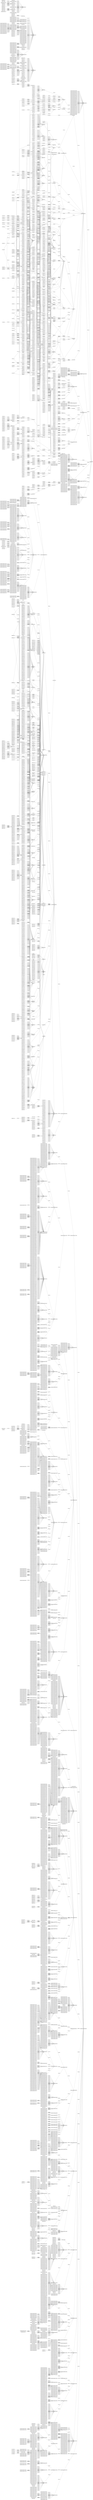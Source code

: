 digraph G {
  splines=polyline;
  rankdir=LR;
  "T0000" [ label="\"Thing::T0000\"" shape="box" ];
  "T0001" [ label="\"abnormalities.owl#phenodb:1199::T0001\"" shape="box" ];
  "T0002" [ label="\"abnormalities.owl#phenodb:0834::T0002\"" shape="box" ];
  "T0003" [ label="\"abnormalities.owl#phenodb:0701::T0003\"" shape="box" ];
  "T0004" [ label="\"293707005::T0004\"" shape="box" ];
  "T0005" [ label="\"abnormalities.owl#phenodb:0967::T0005\"" shape="box" ];
  "T0006" [ label="\"C4168::T0006\"" shape="box" ];
  "T0007" [ label="\"C5100::T0007\"" shape="box" ];
  "T0008" [ label="\"abnormalities.owl#phenodb:2131::T0008\"" shape="box" ];
  "T0009" [ label="\"abnormalities.owl#phenodb:0170::T0009\"" shape="box" ];
  "T000a" [ label="\"91932007::T000a\"" shape="box" ];
  "T000b" [ label="\"abnormalities.owl#phenodb:2397::T000b\"" shape="box" ];
  "T000c" [ label="\"C43342::T000c\"" shape="box" ];
  "T000d" [ label="\"abnormalities.owl#phenodb:1729::T000d\"" shape="box" ];
  "T000e" [ label="\"AMH_level_abnormal::T000e\"" shape="box" ];
  "T000f" [ label="\"294691003::T000f\"" shape="box" ];
  "T0010" [ label="\"C8961::T0010\"" shape="box" ];
  "T0011" [ label="\"C5234::T0011\"" shape="box" ];
  "T0012" [ label="\"C5101::T0012\"" shape="box" ];
  "T0013" [ label="\"C4470::T0013\"" shape="box" ];
  "T0014" [ label="\"293716009::T0014\"" shape="box" ];
  "T0015" [ label="\"abnormalities.owl#phenodb:1067::T0015\"" shape="box" ];
  "T0016" [ label="\"abnormalities.owl#phenodb:0702::T0016\"" shape="box" ];
  "T0017" [ label="\"294988000::T0017\"" shape="box" ];
  "T0018" [ label="\"abnormalities.owl#phenodb:0968::T0018\"" shape="box" ];
  "T0019" [ label="\"abnormalities.owl#phenodb:0835::T0019\"" shape="box" ];
  "T001a" [ label="\"C5232::T001a\"" shape="box" ];
  "T001b" [ label="\"abnormalities.owl#phenodb:2132::T001b\"" shape="box" ];
  "T001c" [ label="\"abnormalities.owl#phenodb:2398::T001c\"" shape="box" ];
  "T001d" [ label="\"294265007::T001d\"" shape="box" ];
  "T001e" [ label="\"C5233::T001e\"" shape="box" ];
  "T001f" [ label="\"abnormalities.owl#phenodb:1900::T001f\"" shape="box" ];
  "T0020" [ label="\"abnormalities.owl#phenodb:1370::T0020\"" shape="box" ];
  "T0021" [ label="\"293813008::T0021\"" shape="box" ];
  "T0022" [ label="\"293804006::T0022\"" shape="box" ];
  "T0023" [ label="\"abnormalities.owl#phenodb:0969::T0023\"" shape="box" ];
  "T0024" [ label="\"abnormalities.owl#phenodb:1068::T0024\"" shape="box" ];
  "T0025" [ label="\"293786004::T0025\"" shape="box" ];
  "T0026" [ label="\"C4166::T0026\"" shape="box" ];
  "T0027" [ label="\"C4299::T0027\"" shape="box" ];
  "T0028" [ label="\"abnormalities.owl#phenodb:0836::T0028\"" shape="box" ];
  "T0029" [ label="\"abnormalities.owl#phenodb:0703::T0029\"" shape="box" ];
  "T002a" [ label="\"abnormalities.owl#phenodb:2000::T002a\"" shape="box" ];
  "T002b" [ label="\"abnormalities.owl#phenodb:2133::T002b\"" shape="box" ];
  "T002c" [ label="\"C62191::T002c\"" shape="box" ];
  "T002d" [ label="\"Emphysema::T002d\"" shape="box" ];
  "T002e" [ label="\"Neonatalsepsis::T002e\"" shape="box" ];
  "T002f" [ label="\"abnormalities.owl#phenodb:2399::T002f\"" shape="box" ];
  "T0030" [ label="\"abnormalities.owl#phenodb:1901::T0030\"" shape="box" ];
  "T0031" [ label="\"C4165::T0031\"" shape="box" ];
  "T0032" [ label="\"C27127::T0032\"" shape="box" ];
  "T0033" [ label="\"abnormalities.owl#phenodb:1069::T0033\"" shape="box" ];
  "T0034" [ label="\"abnormalities.owl#phenodb:0837::T0034\"" shape="box" ];
  "T0035" [ label="\"C4167::T0035\"" shape="box" ];
  "T0036" [ label="\"abnormalities.owl#phenodb:0704::T0036\"" shape="box" ];
  "T0037" [ label="\"C8965::T0037\"" shape="box" ];
  "T0038" [ label="\"abnormalities.owl#phenodb:2001::T0038\"" shape="box" ];
  "T0039" [ label="\"C8529::T0039\"" shape="box" ];
  "T003a" [ label="\"abnormalities.owl#phenodb:2570::T003a\"" shape="box" ];
  "T003b" [ label="\"abnormalities.owl#phenodb:1902::T003b\"" shape="box" ];
  "T003c" [ label="\"abnormalities.owl#phenodb:2134::T003c\"" shape="box" ];
  "T003d" [ label="\"293901004::T003d\"" shape="box" ];
  "T003e" [ label="\"C7501::T003e\"" shape="box" ];
  "T003f" [ label="\"abnormalities.owl#phenodb:1372::T003f\"" shape="box" ];
  "T0040" [ label="\"HP_0006277::T0040\"" shape="box" ];
  "T0041" [ label="\"abnormalities.owl#phenodb:0527::T0041\"" shape="box" ];
  "T0042" [ label="\"294006000::T0042\"" shape="box" ];
  "T0043" [ label="\"294997001::T0043\"" shape="box" ];
  "T0044" [ label="\"abnormalities.owl#phenodb:0830::T0044\"" shape="box" ];
  "T0045" [ label="\"abnormalities.owl#phenodb:2393::T0045\"" shape="box" ];
  "T0046" [ label="\"abnormalities.owl#phenodb:2260::T0046\"" shape="box" ];
  "T0047" [ label="\"abnormalities.owl#phenodb:0963::T0047\"" shape="box" ];
  "T0048" [ label="\"abnormalities.owl#phenodb:0041::T0048\"" shape="box" ];
  "T0049" [ label="\"abnormalities.owl#phenodb:0174::T0049\"" shape="box" ];
  "T004a" [ label="\"293822009::T004a\"" shape="box" ];
  "T004b" [ label="\"abnormalities.owl#phenodb:1858::T004b\"" shape="box" ];
  "T004c" [ label="\"abnormalities.owl#phenodb:1725::T004c\"" shape="box" ];
  "T004d" [ label="\"C4163::T004d\"" shape="box" ];
  "T004e" [ label="\"abnormalities.owl#phenodb:1062::T004e\"" shape="box" ];
  "T004f" [ label="\"C7502::T004f\"" shape="box" ];
  "T0050" [ label="\"C4296::T0050\"" shape="box" ];
  "T0051" [ label="\"HP_0004716::T0051\"" shape="box" ];
  "T0052" [ label="\"abnormalities.owl#phenodb:1195::T0052\"" shape="box" ];
  "T0053" [ label="\"C4298::T0053\"" shape="box" ];
  "T0054" [ label="\"194287004::T0054\"" shape="box" ];
  "T0055" [ label="\"abnormalities.owl#phenodb:2261::T0055\"" shape="box" ];
  "T0056" [ label="\"293768002::T0056\"" shape="box" ];
  "T0057" [ label="\"abnormalities.owl#phenodb:0964::T0057\"" shape="box" ];
  "T0058" [ label="\"abnormalities.owl#phenodb:0831::T0058\"" shape="box" ];
  "T0059" [ label="\"MTHU001186::T0059\"" shape="box" ];
  "T005a" [ label="\"abnormalities.owl#phenodb:0040::T005a\"" shape="box" ];
  "T005b" [ label="\"abnormalities.owl#phenodb:2394::T005b\"" shape="box" ];
  "T005c" [ label="\"294042008::T005c\"" shape="box" ];
  "T005d" [ label="\"C8170::T005d\"" shape="box" ];
  "T005e" [ label="\"C4164::T005e\"" shape="box" ];
  "T005f" [ label="\"294168003::T005f\"" shape="box" ];
  "T0060" [ label="\"293689001::T0060\"" shape="box" ];
  "T0061" [ label="\"abnormalities.owl#phenodb:1196::T0061\"" shape="box" ];
  "T0062" [ label="\"295100001::T0062\"" shape="box" ];
  "T0063" [ label="\"abnormalities.owl#phenodb:0529::T0063\"" shape="box" ];
  "T0064" [ label="\"abnormalities.owl#phenodb:0965::T0064\"" shape="box" ];
  "T0065" [ label="\"HP_0004719::T0065\"" shape="box" ];
  "T0066" [ label="\"294450008::T0066\"" shape="box" ];
  "T0067" [ label="\"C35675::T0067\"" shape="box" ];
  "T0068" [ label="\"C40408::T0068\"" shape="box" ];
  "T0069" [ label="\"C5493::T0069\"" shape="box" ];
  "T006a" [ label="\"abnormalities.owl#phenodb:0832::T006a\"" shape="box" ];
  "T006b" [ label="\"abnormalities.owl#phenodb:0172::T006b\"" shape="box" ];
  "T006c" [ label="\"293980000::T006c\"" shape="box" ];
  "T006d" [ label="\"abnormalities.owl#phenodb:2395::T006d\"" shape="box" ];
  "T006e" [ label="\"294024003::T006e\"" shape="box" ];
  "T006f" [ label="\"abnormalities.owl#phenodb:1727::T006f\"" shape="box" ];
  "T0070" [ label="\"C27256::T0070\"" shape="box" ];
  "T0071" [ label="\"C8171::T0071\"" shape="box" ];
  "T0072" [ label="\"294479001::T0072\"" shape="box" ];
  "T0073" [ label="\"abnormalities.owl#phenodb:1197::T0073\"" shape="box" ];
  "T0074" [ label="\"294700000::T0074\"" shape="box" ];
  "T0075" [ label="\"C4161::T0075\"" shape="box" ];
  "T0076" [ label="\"abnormalities.owl#phenodb:1064::T0076\"" shape="box" ];
  "T0077" [ label="\"C40409::T0077\"" shape="box" ];
  "T0078" [ label="\"abnormalities.owl#phenodb:0966::T0078\"" shape="box" ];
  "T0079" [ label="\"abnormalities.owl#phenodb:2130::T0079\"" shape="box" ];
  "T007a" [ label="\"abnormalities.owl#phenodb:0700::T007a\"" shape="box" ];
  "T007b" [ label="\"abnormalities.owl#phenodb:0171::T007b\"" shape="box" ];
  "T007c" [ label="\"abnormalities.owl#phenodb:2396::T007c\"" shape="box" ];
  "T007d" [ label="\"C5492::T007d\"" shape="box" ];
  "T007e" [ label="\"294191004::T007e\"" shape="box" ];
  "T007f" [ label="\"abnormalities.owl#phenodb:1728::T007f\"" shape="box" ];
  "T0080" [ label="\"HP_0000046::T0080\"" shape="box" ];
  "T0081" [ label="\"C40182::T0081\"" shape="box" ];
  "T0082" [ label="\"C6387::T0082\"" shape="box" ];
  "T0083" [ label="\"C8172::T0083\"" shape="box" ];
  "T0084" [ label="\"abnormalities.owl#phenodb:1065::T0084\"" shape="box" ];
  "T0085" [ label="\"C3628::T0085\"" shape="box" ];
  "T0086" [ label="\"abnormalities.owl#phenodb:1198::T0086\"" shape="box" ];
  "T0087" [ label="\"C27257::T0087\"" shape="box" ];
  "T0088" [ label="\"abnormalities.owl#phenodb:1111::T0088\"" shape="box" ];
  "T0089" [ label="\"abnormalities.owl#phenodb:1680::T0089\"" shape="box" ];
  "T008a" [ label="\"abnormalities.owl#phenodb:1377::T008a\"" shape="box" ];
  "T008b" [ label="\"C95471::T008b\"" shape="box" ];
  "T008c" [ label="\"95618001::T008c\"" shape="box" ];
  "T008d" [ label="\"293966007::T008d\"" shape="box" ];
  "T008e" [ label="\"294200004::T008e\"" shape="box" ];
  "T008f" [ label="\"abnormalities.owl#phenodb:1908::T008f\"" shape="box" ];
  "T0090" [ label="\"abnormalities.owl#phenodb:0045::T0090\"" shape="box" ];
  "T0091" [ label="\"abnormalities.owl#phenodb:1907::T0091\"" shape="box" ];
  "T0092" [ label="\"abnormalities.owl#phenodb:2139::T0092\"" shape="box" ];
  "T0093" [ label="\"abnormalities.owl#phenodb:0178::T0093\"" shape="box" ];
  "T0094" [ label="\"abnormalities.owl#phenodb:2442::T0094\"" shape="box" ];
  "T0095" [ label="\"abnormalities.owl#phenodb:2575::T0095\"" shape="box" ];
  "T0096" [ label="\"C8173::T0096\"" shape="box" ];
  "T0097" [ label="\"294880008::T0097\"" shape="box" ];
  "T0098" [ label="\"293865005::T0098\"" shape="box" ];
  "T0099" [ label="\"abnormalities.owl#phenodb:1681::T0099\"" shape="box" ];
  "T009a" [ label="\"abnormalities.owl#phenodb:1378::T009a\"" shape="box" ];
  "T009b" [ label="\"Benign_Neoplasia::T009b\"" shape="box" ];
  "T009c" [ label="\"abnormalities.owl#phenodb:1245::T009c\"" shape="box" ];
  "T009d" [ label="\"abnormalities.owl#phenodb:1112::T009d\"" shape="box" ];
  "T009e" [ label="\"abnormalities.owl#phenodb:1909::T009e\"" shape="box" ];
  "T009f" [ label="\"abnormalities.owl#phenodb:0044::T009f\"" shape="box" ];
  "T00a0" [ label="\"abnormalities.owl#phenodb:0177::T00a0\"" shape="box" ];
  "T00a1" [ label="\"abnormalities.owl#phenodb:2007::T00a1\"" shape="box" ];
  "T00a2" [ label="\"abnormalities.owl#phenodb:0350::T00a2\"" shape="box" ];
  "T00a3" [ label="\"abnormalities.owl#phenodb:2310::T00a3\"" shape="box" ];
  "T00a4" [ label="\"abnormalities.owl#phenodb:2443::T00a4\"" shape="box" ];
  "T00a5" [ label="\"294015007::T00a5\"" shape="box" ];
  "T00a6" [ label="\"293694001::T00a6\"" shape="box" ];
  "T00a7" [ label="\"294103005::T00a7\"" shape="box" ];
  "T00a8" [ label="\"C4160::T00a8\"" shape="box" ];
  "T00a9" [ label="\"abnormalities.owl#phenodb:1113::T00a9\"" shape="box" ];
  "T00aa" [ label="\"abnormalities.owl#phenodb:1682::T00aa\"" shape="box" ];
  "T00ab" [ label="\"294204008::T00ab\"" shape="box" ];
  "T00ac" [ label="\"abnormalities.owl#phenodb:1246::T00ac\"" shape="box" ];
  "T00ad" [ label="\"295003001::T00ad\"" shape="box" ];
  "T00ae" [ label="\"abnormalities.owl#phenodb:1379::T00ae\"" shape="box" ];
  "T00af" [ label="\"C4518::T00af\"" shape="box" ];
  "T00b0" [ label="\"294344004::T00b0\"" shape="box" ];
  "T00b1" [ label="\"abnormalities.owl#phenodb:0176::T00b1\"" shape="box" ];
  "T00b2" [ label="\"C27438::T00b2\"" shape="box" ];
  "T00b3" [ label="\"abnormalities.owl#phenodb:2577::T00b3\"" shape="box" ];
  "T00b4" [ label="\"abnormalities.owl#phenodb:2008::T00b4\"" shape="box" ];
  "T00b5" [ label="\"294371004::T00b5\"" shape="box" ];
  "T00b6" [ label="\"abnormalities.owl#phenodb:2311::T00b6\"" shape="box" ];
  "T00b7" [ label="\"C6251::T00b7\"" shape="box" ];
  "T00b8" [ label="\"C6384::T00b8\"" shape="box" ];
  "T00b9" [ label="\"293874007::T00b9\"" shape="box" ];
  "T00ba" [ label="\"293975009::T00ba\"" shape="box" ];
  "T00bb" [ label="\"HP_0004059::T00bb\"" shape="box" ];
  "T00bc" [ label="\"294380004::T00bc\"" shape="box" ];
  "T00bd" [ label="\"abnormalities.owl#phenodb:1114::T00bd\"" shape="box" ];
  "T00be" [ label="\"abnormalities.owl#phenodb:1247::T00be\"" shape="box" ];
  "T00bf" [ label="\"C95470::T00bf\"" shape="box" ];
  "T00c0" [ label="\"294848006::T00c0\"" shape="box" ];
  "T00c1" [ label="\"294238000::T00c1\"" shape="box" ];
  "T00c2" [ label="\"abnormalities.owl#phenodb:0042::T00c2\"" shape="box" ];
  "T00c3" [ label="\"abnormalities.owl#phenodb:0175::T00c3\"" shape="box" ];
  "T00c4" [ label="\"C4519::T00c4\"" shape="box" ];
  "T00c5" [ label="\"abnormalities.owl#phenodb:0352::T00c5\"" shape="box" ];
  "T00c6" [ label="\"abnormalities.owl#phenodb:2445::T00c6\"" shape="box" ];
  "T00c7" [ label="\"C6250::T00c7\"" shape="box" ];
  "T00c8" [ label="\"abnormalities.owl#phenodb:2009::T00c8\"" shape="box" ];
  "T00c9" [ label="\"C6383::T00c9\"" shape="box" ];
  "T00ca" [ label="\"abnormalities.owl#phenodb:2578::T00ca\"" shape="box" ];
  "T00cb" [ label="\"abnormalities.owl#phenodb:1550::T00cb\"" shape="box" ];
  "T00cc" [ label="\"abnormalities.owl#phenodb:1683::T00cc\"" shape="box" ];
  "T00cd" [ label="\"293730004::T00cd\"" shape="box" ];
  "T00ce" [ label="\"abnormalities.owl#phenodb:0838::T00ce\"" shape="box" ];
  "T00cf" [ label="\"abnormalities.owl#phenodb:0705::T00cf\"" shape="box" ];
  "T00d0" [ label="\"C7282::T00d0\"" shape="box" ];
  "T00d1" [ label="\"167774009::T00d1\"" shape="box" ];
  "T00d2" [ label="\"C95475::T00d2\"" shape="box" ];
  "T00d3" [ label="\"C4516::T00d3\"" shape="box" ];
  "T00d4" [ label="\"C28327::T00d4\"" shape="box" ];
  "T00d5" [ label="\"abnormalities.owl#phenodb:2571::T00d5\"" shape="box" ];
  "T00d6" [ label="\"Prolactin_level_abnormal::T00d6\"" shape="box" ];
  "T00d7" [ label="\"419619007::T00d7\"" shape="box" ];
  "T00d8" [ label="\"C6382::T00d8\"" shape="box" ];
  "T00d9" [ label="\"abnormalities.owl#phenodb:2002::T00d9\"" shape="box" ];
  "T00da" [ label="\"abnormalities.owl#phenodb:0049::T00da\"" shape="box" ];
  "T00db" [ label="\"abnormalities.owl#phenodb:1903::T00db\"" shape="box" ];
  "T00dc" [ label="\"294094005::T00dc\"" shape="box" ];
  "T00dd" [ label="\"HP_0008722::T00dd\"" shape="box" ];
  "T00de" [ label="\"Other_Abnormality::T00de\"" shape="box" ];
  "T00df" [ label="\"abnormalities.owl#phenodb:1240::T00df\"" shape="box" ];
  "T00e0" [ label="\"abnormalities.owl#phenodb:1373::T00e0\"" shape="box" ];
  "T00e1" [ label="\"abnormalities.owl#phenodb:0706::T00e1\"" shape="box" ];
  "T00e2" [ label="\"C40229::T00e2\"" shape="box" ];
  "T00e3" [ label="\"293939007::T00e3\"" shape="box" ];
  "T00e4" [ label="\"293759004::T00e4\"" shape="box" ];
  "T00e5" [ label="\"C39907::T00e5\"" shape="box" ];
  "T00e6" [ label="\"C4517::T00e6\"" shape="box" ];
  "T00e7" [ label="\"294195008::T00e7\"" shape="box" ];
  "T00e8" [ label="\"abnormalities.owl#phenodb:2572::T00e8\"" shape="box" ];
  "T00e9" [ label="\"C54302::T00e9\"" shape="box" ];
  "T00ea" [ label="\"C95476::T00ea\"" shape="box" ];
  "T00eb" [ label="\"C8178::T00eb\"" shape="box" ];
  "T00ec" [ label="\"abnormalities.owl#phenodb:2269::T00ec\"" shape="box" ];
  "T00ed" [ label="\"abnormalities.owl#phenodb:1904::T00ed\"" shape="box" ];
  "T00ee" [ label="\"abnormalities.owl#phenodb:0048::T00ee\"" shape="box" ];
  "T00ef" [ label="\"abnormalities.owl#phenodb:2003::T00ef\"" shape="box" ];
  "T00f0" [ label="\"abnormalities.owl#phenodb:2136::T00f0\"" shape="box" ];
  "T00f1" [ label="\"294164001::T00f1\"" shape="box" ];
  "T00f2" [ label="\"C2860::T00f2\"" shape="box" ];
  "T00f3" [ label="\"abnormalities.owl#phenodb:1374::T00f3\"" shape="box" ];
  "T00f4" [ label="\"abnormalities.owl#phenodb:1241::T00f4\"" shape="box" ];
  "T00f5" [ label="\"abnormalities.owl#phenodb:1375::T00f5\"" shape="box" ];
  "T00f6" [ label="\"abnormalities.owl#phenodb:0707::T00f6\"" shape="box" ];
  "T00f7" [ label="\"295073002::T00f7\"" shape="box" ];
  "T00f8" [ label="\"C4647::T00f8\"" shape="box" ];
  "T00f9" [ label="\"abnormalities.owl#phenodb:2440::T00f9\"" shape="box" ];
  "T00fa" [ label="\"HP_0005565::T00fa\"" shape="box" ];
  "T00fb" [ label="\"abnormalities.owl#phenodb:2573::T00fb\"" shape="box" ];
  "T00fc" [ label="\"C54301::T00fc\"" shape="box" ];
  "T00fd" [ label="\"MTHU010491::T00fd\"" shape="box" ];
  "T00fe" [ label="\"C6380::T00fe\"" shape="box" ];
  "T00ff" [ label="\"abnormalities.owl#phenodb:0047::T00ff\"" shape="box" ];
  "T0100" [ label="\"293651006::T0100\"" shape="box" ];
  "T0101" [ label="\"abnormalities.owl#phenodb:2004::T0101\"" shape="box" ];
  "T0102" [ label="\"abnormalities.owl#phenodb:2137::T0102\"" shape="box" ];
  "T0103" [ label="\"C5979::T0103\"" shape="box" ];
  "T0104" [ label="\"abnormalities.owl#phenodb:1242::T0104\"" shape="box" ];
  "T0105" [ label="\"abnormalities.owl#phenodb:1376::T0105\"" shape="box" ];
  "T0106" [ label="\"abnormalities.owl#phenodb:0708::T0106\"" shape="box" ];
  "T0107" [ label="\"293831009::T0107\"" shape="box" ];
  "T0108" [ label="\"HP_0005564::T0108\"" shape="box" ];
  "T0109" [ label="\"C4515::T0109\"" shape="box" ];
  "T010a" [ label="\"C54300::T010a\"" shape="box" ];
  "T010b" [ label="\"abnormalities.owl#phenodb:2441::T010b\"" shape="box" ];
  "T010c" [ label="\"294186000::T010c\"" shape="box" ];
  "T010d" [ label="\"abnormalities.owl#phenodb:1906::T010d\"" shape="box" ];
  "T010e" [ label="\"abnormalities.owl#phenodb:2138::T010e\"" shape="box" ];
  "T010f" [ label="\"abnormalities.owl#phenodb:2574::T010f\"" shape="box" ];
  "T0110" [ label="\"abnormalities.owl#phenodb:0046::T0110\"" shape="box" ];
  "T0111" [ label="\"C5712::T0111\"" shape="box" ];
  "T0112" [ label="\"abnormalities.owl#phenodb:0179::T0112\"" shape="box" ];
  "T0113" [ label="\"HP_0100518::T0113\"" shape="box" ];
  "T0114" [ label="\"294173009::T0114\"" shape="box" ];
  "T0115" [ label="\"C5978::T0115\"" shape="box" ];
  "T0116" [ label="\"Cellular_phenotype_abnormalities::T0116\"" shape="box" ];
  "T0117" [ label="\"abnormalities.owl#phenodb:1110::T0117\"" shape="box" ];
  "T0118" [ label="\"294923007::T0118\"" shape="box" ];
  "T0119" [ label="\"abnormalities.owl#phenodb:1422::T0119\"" shape="box" ];
  "T011a" [ label="\"C92187::T011a\"" shape="box" ];
  "T011b" [ label="\"abnormalities.owl#phenodb:1555::T011b\"" shape="box" ];
  "T011c" [ label="\"C4512::T011c\"" shape="box" ];
  "T011d" [ label="\"abnormalities.owl#phenodb:1119::T011d\"" shape="box" ];
  "T011e" [ label="\"abnormalities.owl#phenodb:0357::T011e\"" shape="box" ];
  "T011f" [ label="\"abnormalities.owl#phenodb:0224::T011f\"" shape="box" ];
  "T0120" [ label="\"C6739::T0120\"" shape="box" ];
  "T0121" [ label="\"HP_0100594::T0121\"" shape="box" ];
  "T0122" [ label="\"abnormalities.owl#phenodb:0660::T0122\"" shape="box" ];
  "T0123" [ label="\"abnormalities.owl#phenodb:2753::T0123\"" shape="box" ];
  "T0124" [ label="\"C6075::T0124\"" shape="box" ];
  "T0125" [ label="\"abnormalities.owl#phenodb:2620::T0125\"" shape="box" ];
  "T0126" [ label="\"abnormalities.owl#phenodb:2317::T0126\"" shape="box" ];
  "T0127" [ label="\"abnormalities.owl#phenodb:1688::T0127\"" shape="box" ];
  "T0128" [ label="\"abnormalities.owl#phenodb:1991::T0128\"" shape="box" ];
  "T0129" [ label="\"abnormalities.owl#phenodb:2091::T0129\"" shape="box" ];
  "T012a" [ label="\"abnormalities.owl#phenodb:1423::T012a\"" shape="box" ];
  "T012b" [ label="\"294019001::T012b\"" shape="box" ];
  "T012c" [ label="\"abnormalities.owl#phenodb:1556::T012c\"" shape="box" ];
  "T012d" [ label="\"abnormalities.owl#phenodb:0358::T012d\"" shape="box" ];
  "T012e" [ label="\"abnormalities.owl#phenodb:0225::T012e\"" shape="box" ];
  "T012f" [ label="\"abnormalities.owl#phenodb:0794::T012f\"" shape="box" ];
  "T0130" [ label="\"abnormalities.owl#phenodb:0661::T0130\"" shape="box" ];
  "T0131" [ label="\"293712006::T0131\"" shape="box" ];
  "T0132" [ label="\"abnormalities.owl#phenodb:2621::T0132\"" shape="box" ];
  "T0133" [ label="\"abnormalities.owl#phenodb:2754::T0133\"" shape="box" ];
  "T0134" [ label="\"abnormalities.owl#phenodb:1689::T0134\"" shape="box" ];
  "T0135" [ label="\"abnormalities.owl#phenodb:2318::T0135\"" shape="box" ];
  "T0136" [ label="\"294060008::T0136\"" shape="box" ];
  "T0137" [ label="\"C40225::T0137\"" shape="box" ];
  "T0138" [ label="\"abnormalities.owl#phenodb:1992::T0138\"" shape="box" ];
  "T0139" [ label="\"293953007::T0139\"" shape="box" ];
  "T013a" [ label="\"C4510::T013a\"" shape="box" ];
  "T013b" [ label="\"295030006::T013b\"" shape="box" ];
  "T013c" [ label="\"abnormalities.owl#phenodb:2092::T013c\"" shape="box" ];
  "T013d" [ label="\"abnormalities.owl#phenodb:1424::T013d\"" shape="box" ];
  "T013e" [ label="\"293743004::T013e\"" shape="box" ];
  "T013f" [ label="\"abnormalities.owl#phenodb:1557::T013f\"" shape="box" ];
  "T0140" [ label="\"abnormalities.owl#phenodb:0359::T0140\"" shape="box" ];
  "T0141" [ label="\"abnormalities.owl#phenodb:0226::T0141\"" shape="box" ];
  "T0142" [ label="\"abnormalities.owl#phenodb:0662::T0142\"" shape="box" ];
  "T0143" [ label="\"254255007::T0143\"" shape="box" ];
  "T0144" [ label="\"abnormalities.owl#phenodb:0795::T0144\"" shape="box" ];
  "T0145" [ label="\"293840008::T0145\"" shape="box" ];
  "T0146" [ label="\"293984009::T0146\"" shape="box" ];
  "T0147" [ label="\"abnormalities.owl#phenodb:2622::T0147\"" shape="box" ];
  "T0148" [ label="\"293817009::T0148\"" shape="box" ];
  "T0149" [ label="\"66841006::T0149\"" shape="box" ];
  "T014a" [ label="\"abnormalities.owl#phenodb:2319::T014a\"" shape="box" ];
  "T014b" [ label="\"abnormalities.owl#phenodb:1860::T014b\"" shape="box" ];
  "T014c" [ label="\"293800002::T014c\"" shape="box" ];
  "T014d" [ label="\"C40227::T014d\"" shape="box" ];
  "T014e" [ label="\"C4777::T014e\"" shape="box" ];
  "T014f" [ label="\"abnormalities.owl#phenodb:1425::T014f\"" shape="box" ];
  "T0150" [ label="\"abnormalities.owl#phenodb:1558::T0150\"" shape="box" ];
  "T0151" [ label="\"C4511::T0151\"" shape="box" ];
  "T0152" [ label="\"abnormalities.owl#phenodb:0227::T0152\"" shape="box" ];
  "T0153" [ label="\"abnormalities.owl#phenodb:0796::T0153\"" shape="box" ];
  "T0154" [ label="\"HP_0009381::T0154\"" shape="box" ];
  "T0155" [ label="\"HP_0009910::T0155\"" shape="box" ];
  "T0156" [ label="\"16997008::T0156\"" shape="box" ];
  "T0157" [ label="\"abnormalities.owl#phenodb:2093::T0157\"" shape="box" ];
  "T0158" [ label="\"abnormalities.owl#phenodb:0530::T0158\"" shape="box" ];
  "T0159" [ label="\"abnormalities.owl#phenodb:0663::T0159\"" shape="box" ];
  "T015a" [ label="\"abnormalities.owl#phenodb:2756::T015a\"" shape="box" ];
  "T015b" [ label="\"abnormalities.owl#phenodb:1861::T015b\"" shape="box" ];
  "T015c" [ label="\"abnormalities.owl#phenodb:1994::T015c\"" shape="box" ];
  "T015d" [ label="\"abnormalities.owl#phenodb:1551::T015d\"" shape="box" ];
  "T015e" [ label="\"C4774::T015e\"" shape="box" ];
  "T015f" [ label="\"294979009::T015f\"" shape="box" ];
  "T0160" [ label="\"C6602::T0160\"" shape="box" ];
  "T0161" [ label="\"abnormalities.owl#phenodb:1248::T0161\"" shape="box" ];
  "T0162" [ label="\"abnormalities.owl#phenodb:1115::T0162\"" shape="box" ];
  "T0163" [ label="\"293829000::T0163\"" shape="box" ];
  "T0164" [ label="\"C96549::T0164\"" shape="box" ];
  "T0165" [ label="\"294375008::T0165\"" shape="box" ];
  "T0166" [ label="\"294020007::T0166\"" shape="box" ];
  "T0167" [ label="\"abnormalities.owl#phenodb:0353::T0167\"" shape="box" ];
  "T0168" [ label="\"abnormalities.owl#phenodb:0220::T0168\"" shape="box" ];
  "T0169" [ label="\"abnormalities.owl#phenodb:2313::T0169\"" shape="box" ];
  "T016a" [ label="\"C3443::T016a\"" shape="box" ];
  "T016b" [ label="\"C3007::T016b\"" shape="box" ];
  "T016c" [ label="\"293667000::T016c\"" shape="box" ];
  "T016d" [ label="\"abnormalities.owl#phenodb:2446::T016d\"" shape="box" ];
  "T016e" [ label="\"abnormalities.owl#phenodb:2579::T016e\"" shape="box" ];
  "T016f" [ label="\"294231006::T016f\"" shape="box" ];
  "T0170" [ label="\"C40220::T0170\"" shape="box" ];
  "T0171" [ label="\"C7158::T0171\"" shape="box" ];
  "T0172" [ label="\"abnormalities.owl#phenodb:1684::T0172\"" shape="box" ];
  "T0173" [ label="\"abnormalities.owl#phenodb:1552::T0173\"" shape="box" ];
  "T0174" [ label="\"276566003::T0174\"" shape="box" ];
  "T0175" [ label="\"C4775::T0175\"" shape="box" ];
  "T0176" [ label="\"abnormalities.owl#phenodb:1249::T0176\"" shape="box" ];
  "T0177" [ label="\"abnormalities.owl#phenodb:1116::T0177\"" shape="box" ];
  "T0178" [ label="\"abnormalities.owl#phenodb:0354::T0178\"" shape="box" ];
  "T0179" [ label="\"abnormalities.owl#phenodb:0221::T0179\"" shape="box" ];
  "T017a" [ label="\"abnormalities.owl#phenodb:2750::T017a\"" shape="box" ];
  "T017b" [ label="\"abnormalities.owl#phenodb:0790::T017b\"" shape="box" ];
  "T017c" [ label="\"abnormalities.owl#phenodb:2314::T017c\"" shape="box" ];
  "T017d" [ label="\"abnormalities.owl#phenodb:2447::T017d\"" shape="box" ];
  "T017e" [ label="\"293869004::T017e\"" shape="box" ];
  "T017f" [ label="\"293685007::T017f\"" shape="box" ];
  "T0180" [ label="\"C3008::T0180\"" shape="box" ];
  "T0181" [ label="\"abnormalities.owl#phenodb:1685::T0181\"" shape="box" ];
  "T0182" [ label="\"HP_0005997::T0182\"" shape="box" ];
  "T0183" [ label="\"abnormalities.owl#phenodb:1420::T0183\"" shape="box" ];
  "T0184" [ label="\"abnormalities.owl#phenodb:1553::T0184\"" shape="box" ];
  "T0185" [ label="\"C4469::T0185\"" shape="box" ];
  "T0186" [ label="\"C4772::T0186\"" shape="box" ];
  "T0187" [ label="\"C6600::T0187\"" shape="box" ];
  "T0188" [ label="\"abnormalities.owl#phenodb:1117::T0188\"" shape="box" ];
  "T0189" [ label="\"C45604::T0189\"" shape="box" ];
  "T018a" [ label="\"abnormalities.owl#phenodb:0355::T018a\"" shape="box" ];
  "T018b" [ label="\"abnormalities.owl#phenodb:0222::T018b\"" shape="box" ];
  "T018c" [ label="\"294993002::T018c\"" shape="box" ];
  "T018d" [ label="\"293725003::T018d\"" shape="box" ];
  "T018e" [ label="\"294089005::T018e\"" shape="box" ];
  "T018f" [ label="\"abnormalities.owl#phenodb:2751::T018f\"" shape="box" ];
  "T0190" [ label="\"abnormalities.owl#phenodb:0791::T0190\"" shape="box" ];
  "T0191" [ label="\"abnormalities.owl#phenodb:2448::T0191\"" shape="box" ];
  "T0192" [ label="\"abnormalities.owl#phenodb:2315::T0192\"" shape="box" ];
  "T0193" [ label="\"abnormalities.owl#phenodb:1686::T0193\"" shape="box" ];
  "T0194" [ label="\"294090001::T0194\"" shape="box" ];
  "T0195" [ label="\"C4204::T0195\"" shape="box" ];
  "T0196" [ label="\"C4773::T0196\"" shape="box" ];
  "T0197" [ label="\"C6998::T0197\"" shape="box" ];
  "T0198" [ label="\"abnormalities.owl#phenodb:1990::T0198\"" shape="box" ];
  "T0199" [ label="\"abnormalities.owl#phenodb:1421::T0199\"" shape="box" ];
  "T019a" [ label="\"abnormalities.owl#phenodb:1554::T019a\"" shape="box" ];
  "T019b" [ label="\"abnormalities.owl#phenodb:1118::T019b\"" shape="box" ];
  "T019c" [ label="\"abnormalities.owl#phenodb:0356::T019c\"" shape="box" ];
  "T019d" [ label="\"abnormalities.owl#phenodb:0223::T019d\"" shape="box" ];
  "T019e" [ label="\"abnormalities.owl#phenodb:0792::T019e\"" shape="box" ];
  "T019f" [ label="\"293870003::T019f\"" shape="box" ];
  "T01a0" [ label="\"abnormalities.owl#phenodb:2752::T01a0\"" shape="box" ];
  "T01a1" [ label="\"abnormalities.owl#phenodb:2316::T01a1\"" shape="box" ];
  "T01a2" [ label="\"abnormalities.owl#phenodb:2449::T01a2\"" shape="box" ];
  "T01a3" [ label="\"abnormalities.owl#phenodb:1687::T01a3\"" shape="box" ];
  "T01a4" [ label="\"C6997::T01a4\"" shape="box" ];
  "T01a5" [ label="\"C27394::T01a5\"" shape="box" ];
  "T01a6" [ label="\"abnormalities.owl#phenodb:1600::T01a6\"" shape="box" ];
  "T01a7" [ label="\"293655002::T01a7\"" shape="box" ];
  "T01a8" [ label="\"abnormalities.owl#phenodb:0668::T01a8\"" shape="box" ];
  "T01a9" [ label="\"C45602::T01a9\"" shape="box" ];
  "T01aa" [ label="\"abnormalities.owl#phenodb:2098::T01aa\"" shape="box" ];
  "T01ab" [ label="\"abnormalities.owl#phenodb:0535::T01ab\"" shape="box" ];
  "T01ac" [ label="\"abnormalities.owl#phenodb:0402::T01ac\"" shape="box" ];
  "T01ad" [ label="\"HP_0005999::T01ad\"" shape="box" ];
  "T01ae" [ label="\"abnormalities.owl#phenodb:0971::T01ae\"" shape="box" ];
  "T01af" [ label="\"293914003::T01af\"" shape="box" ];
  "T01b0" [ label="\"abnormalities.owl#phenodb:1999::T01b0\"" shape="box" ];
  "T01b1" [ label="\"abnormalities.owl#phenodb:1866::T01b1\"" shape="box" ];
  "T01b2" [ label="\"abnormalities.owl#phenodb:1733::T01b2\"" shape="box" ];
  "T01b3" [ label="\"abnormalities.owl#phenodb:2628::T01b3\"" shape="box" ];
  "T01b4" [ label="\"C4468::T01b4\"" shape="box" ];
  "T01b5" [ label="\"HP_0005429::T01b5\"" shape="box" ];
  "T01b6" [ label="\"C4771::T01b6\"" shape="box" ];
  "T01b7" [ label="\"C45603::T01b7\"" shape="box" ];
  "T01b8" [ label="\"abnormalities.owl#phenodb:0536::T01b8\"" shape="box" ];
  "T01b9" [ label="\"abnormalities.owl#phenodb:1601::T01b9\"" shape="box" ];
  "T01ba" [ label="\"abnormalities.owl#phenodb:0669::T01ba\"" shape="box" ];
  "T01bb" [ label="\"abnormalities.owl#phenodb:0972::T01bb\"" shape="box" ];
  "T01bc" [ label="\"abnormalities.owl#phenodb:0403::T01bc\"" shape="box" ];
  "T01bd" [ label="\"419063004::T01bd\"" shape="box" ];
  "T01be" [ label="\"abnormalities.owl#phenodb:2099::T01be\"" shape="box" ];
  "T01bf" [ label="\"HP_0004971::T01bf\"" shape="box" ];
  "T01c0" [ label="\"C5532::T01c0\"" shape="box" ];
  "T01c1" [ label="\"abnormalities.owl#phenodb:1867::T01c1\"" shape="box" ];
  "T01c2" [ label="\"abnormalities.owl#phenodb:1734::T01c2\"" shape="box" ];
  "T01c3" [ label="\"abnormalities.owl#phenodb:2629::T01c3\"" shape="box" ];
  "T01c4" [ label="\"abnormalities.owl#phenodb:1071::T01c4\"" shape="box" ];
  "T01c5" [ label="\"293698003::T01c5\"" shape="box" ];
  "T01c6" [ label="\"C4598::T01c6\"" shape="box" ];
  "T01c7" [ label="\"293856003::T01c7\"" shape="box" ];
  "T01c8" [ label="\"C4029::T01c8\"" shape="box" ];
  "T01c9" [ label="\"HP_0006270::T01c9\"" shape="box" ];
  "T01ca" [ label="\"abnormalities.owl#phenodb:0537::T01ca\"" shape="box" ];
  "T01cb" [ label="\"abnormalities.owl#phenodb:1602::T01cb\"" shape="box" ];
  "T01cc" [ label="\"abnormalities.owl#phenodb:0404::T01cc\"" shape="box" ];
  "T01cd" [ label="\"abnormalities.owl#phenodb:0973::T01cd\"" shape="box" ];
  "T01ce" [ label="\"abnormalities.owl#phenodb:0840::T01ce\"" shape="box" ];
  "T01cf" [ label="\"abnormalities.owl#phenodb:2270::T01cf\"" shape="box" ];
  "T01d0" [ label="\"295113007::T01d0\"" shape="box" ];
  "T01d1" [ label="\"C5228::T01d1\"" shape="box" ];
  "T01d2" [ label="\"294560001::T01d2\"" shape="box" ];
  "T01d3" [ label="\"abnormalities.owl#phenodb:1868::T01d3\"" shape="box" ];
  "T01d4" [ label="\"abnormalities.owl#phenodb:2800::T01d4\"" shape="box" ];
  "T01d5" [ label="\"C5664::T01d5\"" shape="box" ];
  "T01d6" [ label="\"abnormalities.owl#phenodb:1072::T01d6\"" shape="box" ];
  "T01d7" [ label="\"294936007::T01d7\"" shape="box" ];
  "T01d8" [ label="\"C45601::T01d8\"" shape="box" ];
  "T01d9" [ label="\"424213003::T01d9\"" shape="box" ];
  "T01da" [ label="\"abnormalities.owl#phenodb:0538::T01da\"" shape="box" ];
  "T01db" [ label="\"HP_0000796::T01db\"" shape="box" ];
  "T01dc" [ label="\"abnormalities.owl#phenodb:0405::T01dc\"" shape="box" ];
  "T01dd" [ label="\"C4599::T01dd\"" shape="box" ];
  "T01de" [ label="\"abnormalities.owl#phenodb:0841::T01de\"" shape="box" ];
  "T01df" [ label="\"abnormalities.owl#phenodb:1603::T01df\"" shape="box" ];
  "T01e0" [ label="\"abnormalities.owl#phenodb:2271::T01e0\"" shape="box" ];
  "T01e1" [ label="\"abnormalities.owl#phenodb:0974::T01e1\"" shape="box" ];
  "T01e2" [ label="\"HP_0001558::T01e2\"" shape="box" ];
  "T01e3" [ label="\"C8532::T01e3\"" shape="box" ];
  "T01e4" [ label="\"C5663::T01e4\"" shape="box" ];
  "T01e5" [ label="\"abnormalities.owl#phenodb:1869::T01e5\"" shape="box" ];
  "T01e6" [ label="\"abnormalities.owl#phenodb:1736::T01e6\"" shape="box" ];
  "T01e7" [ label="\"167778007::T01e7\"" shape="box" ];
  "T01e8" [ label="\"abnormalities.owl#phenodb:1073::T01e8\"" shape="box" ];
  "T01e9" [ label="\"C27132::T01e9\"" shape="box" ];
  "T01ea" [ label="\"C27390::T01ea\"" shape="box" ];
  "T01eb" [ label="\"C4027::T01eb\"" shape="box" ];
  "T01ec" [ label="\"C43334::T01ec\"" shape="box" ];
  "T01ed" [ label="\"C27087::T01ed\"" shape="box" ];
  "T01ee" [ label="\"abnormalities.owl#phenodb:1426::T01ee\"" shape="box" ];
  "T01ef" [ label="\"abnormalities.owl#phenodb:1559::T01ef\"" shape="box" ];
  "T01f0" [ label="\"abnormalities.owl#phenodb:0797::T01f0\"" shape="box" ];
  "T01f1" [ label="\"HP_0001557::T01f1\"" shape="box" ];
  "T01f2" [ label="\"abnormalities.owl#phenodb:0664::T01f2\"" shape="box" ];
  "T01f3" [ label="\"C5661::T01f3\"" shape="box" ];
  "T01f4" [ label="\"abnormalities.owl#phenodb:2094::T01f4\"" shape="box" ];
  "T01f5" [ label="\"abnormalities.owl#phenodb:0531::T01f5\"" shape="box" ];
  "T01f6" [ label="\"294378005::T01f6\"" shape="box" ];
  "T01f7" [ label="\"C5359::T01f7\"" shape="box" ];
  "T01f8" [ label="\"C5662::T01f8\"" shape="box" ];
  "T01f9" [ label="\"abnormalities.owl#phenodb:2757::T01f9\"" shape="box" ];
  "T01fa" [ label="\"abnormalities.owl#phenodb:1995::T01fa\"" shape="box" ];
  "T01fb" [ label="\"C7469::T01fb\"" shape="box" ];
  "T01fc" [ label="\"C4462::T01fc\"" shape="box" ];
  "T01fd" [ label="\"abnormalities.owl#phenodb:1862::T01fd\"" shape="box" ];
  "T01fe" [ label="\"C4028::T01fe\"" shape="box" ];
  "T01ff" [ label="\"C43333::T01ff\"" shape="box" ];
  "T0200" [ label="\"HP_0005736::T0200\"" shape="box" ];
  "T0201" [ label="\"abnormalities.owl#phenodb:0229::T0201\"" shape="box" ];
  "T0202" [ label="\"abnormalities.owl#phenodb:1427::T0202\"" shape="box" ];
  "T0203" [ label="\"C8535::T0203\"" shape="box" ];
  "T0204" [ label="\"abnormalities.owl#phenodb:0532::T0204\"" shape="box" ];
  "T0205" [ label="\"abnormalities.owl#phenodb:0798::T0205\"" shape="box" ];
  "T0206" [ label="\"C5660::T0206\"" shape="box" ];
  "T0207" [ label="\"294234003::T0207\"" shape="box" ];
  "T0208" [ label="\"abnormalities.owl#phenodb:2095::T0208\"" shape="box" ];
  "T0209" [ label="\"C5358::T0209\"" shape="box" ];
  "T020a" [ label="\"294278007::T020a\"" shape="box" ];
  "T020b" [ label="\"abnormalities.owl#phenodb:2625::T020b\"" shape="box" ];
  "T020c" [ label="\"abnormalities.owl#phenodb:2758::T020c\"" shape="box" ];
  "T020d" [ label="\"294177005::T020d\"" shape="box" ];
  "T020e" [ label="\"abnormalities.owl#phenodb:1863::T020e\"" shape="box" ];
  "T020f" [ label="\"abnormalities.owl#phenodb:1996::T020f\"" shape="box" ];
  "T0210" [ label="\"abnormalities.owl#phenodb:1730::T0210\"" shape="box" ];
  "T0211" [ label="\"Post-Traumatic_Stress_Disorder::T0211\"" shape="box" ];
  "T0212" [ label="\"C3926::T0212\"" shape="box" ];
  "T0213" [ label="\"C43336::T0213\"" shape="box" ];
  "T0214" [ label="\"44796002::T0214\"" shape="box" ];
  "T0215" [ label="\"C6555::T0215\"" shape="box" ];
  "T0216" [ label="\"C4025::T0216\"" shape="box" ];
  "T0217" [ label="\"449324007::T0217\"" shape="box" ];
  "T0218" [ label="\"C8536::T0218\"" shape="box" ];
  "T0219" [ label="\"abnormalities.owl#phenodb:0666::T0219\"" shape="box" ];
  "T021a" [ label="\"abnormalities.owl#phenodb:1428::T021a\"" shape="box" ];
  "T021b" [ label="\"abnormalities.owl#phenodb:0799::T021b\"" shape="box" ];
  "T021c" [ label="\"abnormalities.owl#phenodb:0533::T021c\"" shape="box" ];
  "T021d" [ label="\"294348001::T021d\"" shape="box" ];
  "T021e" [ label="\"abnormalities.owl#phenodb:0400::T021e\"" shape="box" ];
  "T021f" [ label="\"abnormalities.owl#phenodb:2096::T021f\"" shape="box" ];
  "T0220" [ label="\"293755005::T0220\"" shape="box" ];
  "T0221" [ label="\"249233008::T0221\"" shape="box" ];
  "T0222" [ label="\"C5357::T0222\"" shape="box" ];
  "T0223" [ label="\"abnormalities.owl#phenodb:2759::T0223\"" shape="box" ];
  "T0224" [ label="\"295098001::T0224\"" shape="box" ];
  "T0225" [ label="\"abnormalities.owl#phenodb:1997::T0225\"" shape="box" ];
  "T0226" [ label="\"abnormalities.owl#phenodb:2626::T0226\"" shape="box" ];
  "T0227" [ label="\"abnormalities.owl#phenodb:1864::T0227\"" shape="box" ];
  "T0228" [ label="\"293782002::T0228\"" shape="box" ];
  "T0229" [ label="\"abnormalities.owl#phenodb:1731::T0229\"" shape="box" ];
  "T022a" [ label="\"C4595::T022a\"" shape="box" ];
  "T022b" [ label="\"Floating_thumb::T022b\"" shape="box" ];
  "T022c" [ label="\"C27393::T022c\"" shape="box" ];
  "T022d" [ label="\"abnormalities.owl#phenodb:2097::T022d\"" shape="box" ];
  "T022e" [ label="\"abnormalities.owl#phenodb:0667::T022e\"" shape="box" ];
  "T022f" [ label="\"abnormalities.owl#phenodb:1429::T022f\"" shape="box" ];
  "T0230" [ label="\"abnormalities.owl#phenodb:0401::T0230\"" shape="box" ];
  "T0231" [ label="\"C8537::T0231\"" shape="box" ];
  "T0232" [ label="\"294076004::T0232\"" shape="box" ];
  "T0233" [ label="\"C5356::T0233\"" shape="box" ];
  "T0234" [ label="\"abnormalities.owl#phenodb:2627::T0234\"" shape="box" ];
  "T0235" [ label="\"295055000::T0235\"" shape="box" ];
  "T0236" [ label="\"abnormalities.owl#phenodb:1865::T0236\"" shape="box" ];
  "T0237" [ label="\"abnormalities.owl#phenodb:1998::T0237\"" shape="box" ];
  "T0238" [ label="\"abnormalities.owl#phenodb:1732::T0238\"" shape="box" ];
  "T0239" [ label="\"C43354::T0239\"" shape="box" ];
  "T023a" [ label="\"C5909::T023a\"" shape="box" ];
  "T023b" [ label="\"abnormalities.owl#phenodb:0519::T023b\"" shape="box" ];
  "T023c" [ label="\"C67563::T023c\"" shape="box" ];
  "T023d" [ label="\"C6577::T023d\"" shape="box" ];
  "T023e" [ label="\"abnormalities.owl#phenodb:0822::T023e\"" shape="box" ];
  "T023f" [ label="\"C45751::T023f\"" shape="box" ];
  "T0240" [ label="\"abnormalities.owl#phenodb:2385::T0240\"" shape="box" ];
  "T0241" [ label="\"abnormalities.owl#phenodb:1717::T0241\"" shape="box" ];
  "T0242" [ label="\"abnormalities.owl#phenodb:0292::T0242\"" shape="box" ];
  "T0243" [ label="\"C4482::T0243\"" shape="box" ];
  "T0244" [ label="\"abnormalities.owl#phenodb:1490::T0244\"" shape="box" ];
  "T0245" [ label="\"abnormalities.owl#phenodb:1054::T0245\"" shape="box" ];
  "T0246" [ label="\"C7449::T0246\"" shape="box" ];
  "T0247" [ label="\"294563004::T0247\"" shape="box" ];
  "T0248" [ label="\"C45752::T0248\"" shape="box" ];
  "T0249" [ label="\"C96839::T0249\"" shape="box" ];
  "T024a" [ label="\"abnormalities.owl#phenodb:1188::T024a\"" shape="box" ];
  "T024b" [ label="\"abnormalities.owl#phenodb:0823::T024b\"" shape="box" ];
  "T024c" [ label="\"294226009::T024c\"" shape="box" ];
  "T024d" [ label="\"295051009::T024d\"" shape="box" ];
  "T024e" [ label="\"abnormalities.owl#phenodb:2120::T024e\"" shape="box" ];
  "T024f" [ label="\"abnormalities.owl#phenodb:2386::T024f\"" shape="box" ];
  "T0250" [ label="\"abnormalities.owl#phenodb:2253::T0250\"" shape="box" ];
  "T0251" [ label="\"C43353::T0251\"" shape="box" ];
  "T0252" [ label="\"293941008::T0252\"" shape="box" ];
  "T0253" [ label="\"abnormalities.owl#phenodb:1718::T0253\"" shape="box" ];
  "T0254" [ label="\"abnormalities.owl#phenodb:0293::T0254\"" shape="box" ];
  "T0255" [ label="\"C3286::T0255\"" shape="box" ];
  "T0256" [ label="\"C5245::T0256\"" shape="box" ];
  "T0257" [ label="\"C4483::T0257\"" shape="box" ];
  "T0258" [ label="\"abnormalities.owl#phenodb:1491::T0258\"" shape="box" ];
  "T0259" [ label="\"294369004::T0259\"" shape="box" ];
  "T025a" [ label="\"C5908::T025a\"" shape="box" ];
  "T025b" [ label="\"abnormalities.owl#phenodb:1055::T025b\"" shape="box" ];
  "T025c" [ label="\"C7317::T025c\"" shape="box" ];
  "T025d" [ label="\"abnormalities.owl#phenodb:1056::T025d\"" shape="box" ];
  "T025e" [ label="\"C43356::T025e\"" shape="box" ];
  "T025f" [ label="\"abnormalities.owl#phenodb:1189::T025f\"" shape="box" ];
  "T0260" [ label="\"C45446::T0260\"" shape="box" ];
  "T0261" [ label="\"abnormalities.owl#phenodb:0957::T0261\"" shape="box" ];
  "T0262" [ label="\"C6575::T0262\"" shape="box" ];
  "T0263" [ label="\"abnormalities.owl#phenodb:0824::T0263\"" shape="box" ];
  "T0264" [ label="\"C5243::T0264\"" shape="box" ];
  "T0265" [ label="\"abnormalities.owl#phenodb:2690::T0265\"" shape="box" ];
  "T0266" [ label="\"abnormalities.owl#phenodb:2121::T0266\"" shape="box" ];
  "T0267" [ label="\"293682005::T0267\"" shape="box" ];
  "T0268" [ label="\"294990004::T0268\"" shape="box" ];
  "T0269" [ label="\"293691009::T0269\"" shape="box" ];
  "T026a" [ label="\"abnormalities.owl#phenodb:1719::T026a\"" shape="box" ];
  "T026b" [ label="\"294475007::T026b\"" shape="box" ];
  "T026c" [ label="\"abnormalities.owl#phenodb:2387::T026c\"" shape="box" ];
  "T026d" [ label="\"294958009::T026d\"" shape="box" ];
  "T026e" [ label="\"abnormalities.owl#phenodb:1492::T026e\"" shape="box" ];
  "T026f" [ label="\"C5907::T026f\"" shape="box" ];
  "T0270" [ label="\"294884004::T0270\"" shape="box" ];
  "T0271" [ label="\"abnormalities.owl#phenodb:0958::T0271\"" shape="box" ];
  "T0272" [ label="\"131008004::T0272\"" shape="box" ];
  "T0273" [ label="\"C43355::T0273\"" shape="box" ];
  "T0274" [ label="\"abnormalities.owl#phenodb:1057::T0274\"" shape="box" ];
  "T0275" [ label="\"abnormalities.owl#phenodb:0825::T0275\"" shape="box" ];
  "T0276" [ label="\"abnormalities.owl#phenodb:2122::T0276\"" shape="box" ];
  "T0277" [ label="\"C45750::T0277\"" shape="box" ];
  "T0278" [ label="\"abnormalities.owl#phenodb:2691::T0278\"" shape="box" ];
  "T0279" [ label="\"abnormalities.owl#phenodb:0295::T0279\"" shape="box" ];
  "T027a" [ label="\"abnormalities.owl#phenodb:2388::T027a\"" shape="box" ];
  "T027b" [ label="\"abnormalities.owl#phenodb:2255::T027b\"" shape="box" ];
  "T027c" [ label="\"C40065::T027c\"" shape="box" ];
  "T027d" [ label="\"abnormalities.owl#phenodb:1493::T027d\"" shape="box" ];
  "T027e" [ label="\"293659008::T027e\"" shape="box" ];
  "T027f" [ label="\"295043006::T027f\"" shape="box" ];
  "T0280" [ label="\"294393009::T0280\"" shape="box" ];
  "T0281" [ label="\"abnormalities.owl#phenodb:0648::T0281\"" shape="box" ];
  "T0282" [ label="\"abnormalities.owl#phenodb:0515::T0282\"" shape="box" ];
  "T0283" [ label="\"abnormalities.owl#phenodb:0951::T0283\"" shape="box" ];
  "T0284" [ label="\"abnormalities.owl#phenodb:2381::T0284\"" shape="box" ];
  "T0285" [ label="\"abnormalities.owl#phenodb:2078::T0285\"" shape="box" ];
  "T0286" [ label="\"abnormalities.owl#phenodb:0162::T0286\"" shape="box" ];
  "T0287" [ label="\"195788001::T0287\"" shape="box" ];
  "T0288" [ label="\"HP_0000362::T0288\"" shape="box" ];
  "T0289" [ label="\"abnormalities.owl#phenodb:1979::T0289\"" shape="box" ];
  "T028a" [ label="\"abnormalities.owl#phenodb:1846::T028a\"" shape="box" ];
  "T028b" [ label="\"abnormalities.owl#phenodb:1713::T028b\"" shape="box" ];
  "T028c" [ label="\"C4042::T028c\"" shape="box" ];
  "T028d" [ label="\"abnormalities.owl#phenodb:1050::T028d\"" shape="box" ];
  "T028e" [ label="\"C3811::T028e\"" shape="box" ];
  "T028f" [ label="\"293770006::T028f\"" shape="box" ];
  "T0290" [ label="\"abnormalities.owl#phenodb:1183::T0290\"" shape="box" ];
  "T0291" [ label="\"abnormalities.owl#phenodb:2608::T0291\"" shape="box" ];
  "T0292" [ label="\"abnormalities.owl#phenodb:0516::T0292\"" shape="box" ];
  "T0293" [ label="\"abnormalities.owl#phenodb:0649::T0293\"" shape="box" ];
  "T0294" [ label="\"C45445::T0294\"" shape="box" ];
  "T0295" [ label="\"abnormalities.owl#phenodb:2382::T0295\"" shape="box" ];
  "T0296" [ label="\"294199002::T0296\"" shape="box" ];
  "T0297" [ label="\"C5240::T0297\"" shape="box" ];
  "T0298" [ label="\"abnormalities.owl#phenodb:0161::T0298\"" shape="box" ];
  "T0299" [ label="\"Bleeding::T0299\"" shape="box" ];
  "T029a" [ label="\"HP_0009622::T029a\"" shape="box" ];
  "T029b" [ label="\"abnormalities.owl#phenodb:2079::T029b\"" shape="box" ];
  "T029c" [ label="\"abnormalities.owl#phenodb:1847::T029c\"" shape="box" ];
  "T029d" [ label="\"abnormalities.owl#phenodb:1714::T029d\"" shape="box" ];
  "T029e" [ label="\"C6571::T029e\"" shape="box" ];
  "T029f" [ label="\"abnormalities.owl#phenodb:2609::T029f\"" shape="box" ];
  "T02a0" [ label="\"abnormalities.owl#phenodb:1184::T02a0\"" shape="box" ];
  "T02a1" [ label="\"294207001::T02a1\"" shape="box" ];
  "T02a2" [ label="\"293852001::T02a2\"" shape="box" ];
  "T02a3" [ label="\"C3942::T02a3\"" shape="box" ];
  "T02a4" [ label="\"abnormalities.owl#phenodb:2250::T02a4\"" shape="box" ];
  "T02a5" [ label="\"294063005::T02a5\"" shape="box" ];
  "T02a6" [ label="\"abnormalities.owl#phenodb:0160::T02a6\"" shape="box" ];
  "T02a7" [ label="\"C43352::T02a7\"" shape="box" ];
  "T02a8" [ label="\"abnormalities.owl#phenodb:2383::T02a8\"" shape="box" ];
  "T02a9" [ label="\"abnormalities.owl#phenodb:1848::T02a9\"" shape="box" ];
  "T02aa" [ label="\"abnormalities.owl#phenodb:0290::T02aa\"" shape="box" ];
  "T02ab" [ label="\"C40193::T02ab\"" shape="box" ];
  "T02ac" [ label="\"294967009::T02ac\"" shape="box" ];
  "T02ad" [ label="\"C2877::T02ad\"" shape="box" ];
  "T02ae" [ label="\"C4040::T02ae\"" shape="box" ];
  "T02af" [ label="\"abnormalities.owl#phenodb:1052::T02af\"" shape="box" ];
  "T02b0" [ label="\"Missing_vertebrae::T02b0\"" shape="box" ];
  "T02b1" [ label="\"abnormalities.owl#phenodb:1185::T02b1\"" shape="box" ];
  "T02b2" [ label="\"abnormalities.owl#phenodb:0518::T02b2\"" shape="box" ];
  "T02b3" [ label="\"abnormalities.owl#phenodb:0954::T02b3\"" shape="box" ];
  "T02b4" [ label="\"C35555::T02b4\"" shape="box" ];
  "T02b5" [ label="\"294243007::T02b5\"" shape="box" ];
  "T02b6" [ label="\"abnormalities.owl#phenodb:0821::T02b6\"" shape="box" ];
  "T02b7" [ label="\"294100008::T02b7\"" shape="box" ];
  "T02b8" [ label="\"C43351::T02b8\"" shape="box" ];
  "T02b9" [ label="\"293835000::T02b9\"" shape="box" ];
  "T02ba" [ label="\"abnormalities.owl#phenodb:2384::T02ba\"" shape="box" ];
  "T02bb" [ label="\"131023009::T02bb\"" shape="box" ];
  "T02bc" [ label="\"abnormalities.owl#phenodb:2251::T02bc\"" shape="box" ];
  "T02bd" [ label="\"abnormalities.owl#phenodb:1849::T02bd\"" shape="box" ];
  "T02be" [ label="\"abnormalities.owl#phenodb:1716::T02be\"" shape="box" ];
  "T02bf" [ label="\"293997006::T02bf\"" shape="box" ];
  "T02c0" [ label="\"C4174::T02c0\"" shape="box" ];
  "T02c1" [ label="\"C4041::T02c1\"" shape="box" ];
  "T02c2" [ label="\"abnormalities.owl#phenodb:1186::T02c2\"" shape="box" ];
  "T02c3" [ label="\"abnormalities.owl#phenodb:1053::T02c3\"" shape="box" ];
  "T02c4" [ label="\"abnormalities.owl#phenodb:1365::T02c4\"" shape="box" ];
  "T02c5" [ label="\"432807008::T02c5\"" shape="box" ];
  "T02c6" [ label="\"abnormalities.owl#phenodb:1498::T02c6\"" shape="box" ];
  "T02c7" [ label="\"293826007::T02c7\"" shape="box" ];
  "T02c8" [ label="\"294317009::T02c8\"" shape="box" ];
  "T02c9" [ label="\"C45573::T02c9\"" shape="box" ];
  "T02ca" [ label="\"abnormalities.owl#phenodb:2696::T02ca\"" shape="box" ];
  "T02cb" [ label="\"abnormalities.owl#phenodb:0033::T02cb\"" shape="box" ];
  "T02cc" [ label="\"abnormalities.owl#phenodb:2127::T02cc\"" shape="box" ];
  "T02cd" [ label="\"abnormalities.owl#phenodb:0166::T02cd\"" shape="box" ];
  "T02ce" [ label="\"abnormalities.owl#phenodb:2563::T02ce\"" shape="box" ];
  "T02cf" [ label="\"abnormalities.owl#phenodb:0470::T02cf\"" shape="box" ];
  "T02d0" [ label="\"294467001::T02d0\"" shape="box" ];
  "T02d1" [ label="\"C6265::T02d1\"" shape="box" ];
  "T02d2" [ label="\"294769002::T02d2\"" shape="box" ];
  "T02d3" [ label="\"294975003::T02d3\"" shape="box" ];
  "T02d4" [ label="\"C4171::T02d4\"" shape="box" ];
  "T02d5" [ label="\"abnormalities.owl#phenodb:1233::T02d5\"" shape="box" ];
  "T02d6" [ label="\"293663001::T02d6\"" shape="box" ];
  "T02d7" [ label="\"abnormalities.owl#phenodb:1100::T02d7\"" shape="box" ];
  "T02d8" [ label="\"abnormalities.owl#phenodb:1499::T02d8\"" shape="box" ];
  "T02d9" [ label="\"abnormalities.owl#phenodb:1366::T02d9\"" shape="box" ];
  "T02da" [ label="\"HP_0011456::T02da\"" shape="box" ];
  "T02db" [ label="\"294980007::T02db\"" shape="box" ];
  "T02dc" [ label="\"C4836::T02dc\"" shape="box" ];
  "T02dd" [ label="\"293950005::T02dd\"" shape="box" ];
  "T02de" [ label="\"293993005::T02de\"" shape="box" ];
  "T02df" [ label="\"Pulmonary_Agenesis::T02df\"" shape="box" ];
  "T02e0" [ label="\"abnormalities.owl#phenodb:0032::T02e0\"" shape="box" ];
  "T02e1" [ label="\"abnormalities.owl#phenodb:0165::T02e1\"" shape="box" ];
  "T02e2" [ label="\"abnormalities.owl#phenodb:0471::T02e2\"" shape="box" ];
  "T02e3" [ label="\"abnormalities.owl#phenodb:2697::T02e3\"" shape="box" ];
  "T02e4" [ label="\"C8295::T02e4\"" shape="box" ];
  "T02e5" [ label="\"294002003::T02e5\"" shape="box" ];
  "T02e6" [ label="\"C6264::T02e6\"" shape="box" ];
  "T02e7" [ label="\"C4172::T02e7\"" shape="box" ];
  "T02e8" [ label="\"abnormalities.owl#phenodb:1670::T02e8\"" shape="box" ];
  "T02e9" [ label="\"abnormalities.owl#phenodb:1367::T02e9\"" shape="box" ];
  "T02ea" [ label="\"abnormalities.owl#phenodb:1234::T02ea\"" shape="box" ];
  "T02eb" [ label="\"abnormalities.owl#phenodb:1101::T02eb\"" shape="box" ];
  "T02ec" [ label="\"C9362::T02ec\"" shape="box" ];
  "T02ed" [ label="\"abnormalities.owl#phenodb:0164::T02ed\"" shape="box" ];
  "T02ee" [ label="\"abnormalities.owl#phenodb:2565::T02ee\"" shape="box" ];
  "T02ef" [ label="\"abnormalities.owl#phenodb:0472::T02ef\"" shape="box" ];
  "T02f0" [ label="\"abnormalities.owl#phenodb:2129::T02f0\"" shape="box" ];
  "T02f1" [ label="\"294058006::T02f1\"" shape="box" ];
  "T02f2" [ label="\"C3502::T02f2\"" shape="box" ];
  "T02f3" [ label="\"C3635::T02f3\"" shape="box" ];
  "T02f4" [ label="\"294411009::T02f4\"" shape="box" ];
  "T02f5" [ label="\"abnormalities.owl#phenodb:1102::T02f5\"" shape="box" ];
  "T02f6" [ label="\"abnormalities.owl#phenodb:1671::T02f6\"" shape="box" ];
  "T02f7" [ label="\"abnormalities.owl#phenodb:1235::T02f7\"" shape="box" ];
  "T02f8" [ label="\"425525006::T02f8\"" shape="box" ];
  "T02f9" [ label="\"abnormalities.owl#phenodb:1368::T02f9\"" shape="box" ];
  "T02fa" [ label="\"C4701::T02fa\"" shape="box" ];
  "T02fb" [ label="\"294480003::T02fb\"" shape="box" ];
  "T02fc" [ label="\"abnormalities.owl#phenodb:0030::T02fc\"" shape="box" ];
  "T02fd" [ label="\"abnormalities.owl#phenodb:0163::T02fd\"" shape="box" ];
  "T02fe" [ label="\"abnormalities.owl#phenodb:2433::T02fe\"" shape="box" ];
  "T02ff" [ label="\"abnormalities.owl#phenodb:0340::T02ff\"" shape="box" ];
  "T0300" [ label="\"293672009::T0300\"" shape="box" ];
  "T0301" [ label="\"C40190::T0301\"" shape="box" ];
  "T0302" [ label="\"abnormalities.owl#phenodb:2300::T0302\"" shape="box" ];
  "T0303" [ label="\"abnormalities.owl#phenodb:2699::T0303\"" shape="box" ];
  "T0304" [ label="\"Oropharyngeal::T0304\"" shape="box" ];
  "T0305" [ label="\"294045005::T0305\"" shape="box" ];
  "T0306" [ label="\"C4170::T0306\"" shape="box" ];
  "T0307" [ label="\"abnormalities.owl#phenodb:0959::T0307\"" shape="box" ];
  "T0308" [ label="\"abnormalities.owl#phenodb:0826::T0308\"" shape="box" ];
  "T0309" [ label="\"C4831::T0309\"" shape="box" ];
  "T030a" [ label="\"HP_0011453::T030a\"" shape="box" ];
  "T030b" [ label="\"C36095::T030b\"" shape="box" ];
  "T030c" [ label="\"C5196::T030c\"" shape="box" ];
  "T030d" [ label="\"abnormalities.owl#phenodb:2692::T030d\"" shape="box" ];
  "T030e" [ label="\"C5063::T030e\"" shape="box" ];
  "T030f" [ label="\"C6925::T030f\"" shape="box" ];
  "T0310" [ label="\"abnormalities.owl#phenodb:0296::T0310\"" shape="box" ];
  "T0311" [ label="\"abnormalities.owl#phenodb:2256::T0311\"" shape="box" ];
  "T0312" [ label="\"abnormalities.owl#phenodb:0037::T0312\"" shape="box" ];
  "T0313" [ label="\"abnormalities.owl#phenodb:2123::T0313\"" shape="box" ];
  "T0314" [ label="\"C3633::T0314\"" shape="box" ];
  "T0315" [ label="\"abnormalities.owl#phenodb:1361::T0315\"" shape="box" ];
  "T0316" [ label="\"294073007::T0316\"" shape="box" ];
  "T0317" [ label="\"293765004::T0317\"" shape="box" ];
  "T0318" [ label="\"abnormalities.owl#phenodb:0827::T0318\"" shape="box" ];
  "T0319" [ label="\"abnormalities.owl#phenodb:1059::T0319\"" shape="box" ];
  "T031a" [ label="\"294037000::T031a\"" shape="box" ];
  "T031b" [ label="\"abnormalities.owl#phenodb:0297::T031b\"" shape="box" ];
  "T031c" [ label="\"abnormalities.owl#phenodb:2693::T031c\"" shape="box" ];
  "T031d" [ label="\"293844004::T031d\"" shape="box" ];
  "T031e" [ label="\"293987002::T031e\"" shape="box" ];
  "T031f" [ label="\"abnormalities.owl#phenodb:2257::T031f\"" shape="box" ];
  "T0320" [ label="\"abnormalities.owl#phenodb:0036::T0320\"" shape="box" ];
  "T0321" [ label="\"abnormalities.owl#phenodb:0169::T0321\"" shape="box" ];
  "T0322" [ label="\"abnormalities.owl#phenodb:2124::T0322\"" shape="box" ];
  "T0323" [ label="\"C3634::T0323\"" shape="box" ];
  "T0324" [ label="\"295094004::T0324\"" shape="box" ];
  "T0325" [ label="\"abnormalities.owl#phenodb:1495::T0325\"" shape="box" ];
  "T0326" [ label="\"abnormalities.owl#phenodb:1362::T0326\"" shape="box" ];
  "T0327" [ label="\"abnormalities.owl#phenodb:1496::T0327\"" shape="box" ];
  "T0328" [ label="\"294939000::T0328\"" shape="box" ];
  "T0329" [ label="\"HP_0011455::T0329\"" shape="box" ];
  "T032a" [ label="\"293816000::T032a\"" shape="box" ];
  "T032b" [ label="\"Bacterial_Infections::T032b\"" shape="box" ];
  "T032c" [ label="\"294217006::T032c\"" shape="box" ];
  "T032d" [ label="\"abnormalities.owl#phenodb:2561::T032d\"" shape="box" ];
  "T032e" [ label="\"294152009::T032e\"" shape="box" ];
  "T032f" [ label="\"abnormalities.owl#phenodb:2694::T032f\"" shape="box" ];
  "T0330" [ label="\"abnormalities.owl#phenodb:2258::T0330\"" shape="box" ];
  "T0331" [ label="\"295019008::T0331\"" shape="box" ];
  "T0332" [ label="\"295025007::T0332\"" shape="box" ];
  "T0333" [ label="\"C36098::T0333\"" shape="box" ];
  "T0334" [ label="\"abnormalities.owl#phenodb:2125::T0334\"" shape="box" ];
  "T0335" [ label="\"293737001::T0335\"" shape="box" ];
  "T0336" [ label="\"293752008::T0336\"" shape="box" ];
  "T0337" [ label="\"abnormalities.owl#phenodb:1363::T0337\"" shape="box" ];
  "T0338" [ label="\"abnormalities.owl#phenodb:1230::T0338\"" shape="box" ];
  "T0339" [ label="\"abnormalities.owl#phenodb:1497::T0339\"" shape="box" ];
  "T033a" [ label="\"abnormalities.owl#phenodb:0829::T033a\"" shape="box" ];
  "T033b" [ label="\"HP_0011454::T033b\"" shape="box" ];
  "T033c" [ label="\"293839006::T033c\"" shape="box" ];
  "T033d" [ label="\"294439005::T033d\"" shape="box" ];
  "T033e" [ label="\"abnormalities.owl#phenodb:0299::T033e\"" shape="box" ];
  "T033f" [ label="\"abnormalities.owl#phenodb:2562::T033f\"" shape="box" ];
  "T0340" [ label="\"C5193::T0340\"" shape="box" ];
  "T0341" [ label="\"abnormalities.owl#phenodb:2695::T0341\"" shape="box" ];
  "T0342" [ label="\"abnormalities.owl#phenodb:0034::T0342\"" shape="box" ];
  "T0343" [ label="\"abnormalities.owl#phenodb:0167::T0343\"" shape="box" ];
  "T0344" [ label="\"C36097::T0344\"" shape="box" ];
  "T0345" [ label="\"C6088::T0345\"" shape="box" ];
  "T0346" [ label="\"Alveolar_ridge_cancer::T0346\"" shape="box" ];
  "T0347" [ label="\"abnormalities.owl#phenodb:2126::T0347\"" shape="box" ];
  "T0348" [ label="\"abnormalities.owl#phenodb:2259::T0348\"" shape="box" ];
  "T0349" [ label="\"441954006::T0349\"" shape="box" ];
  "T034a" [ label="\"abnormalities.owl#phenodb:1231::T034a\"" shape="box" ];
  "T034b" [ label="\"294869008::T034b\"" shape="box" ];
  "T034c" [ label="\"abnormalities.owl#phenodb:1410::T034c\"" shape="box" ];
  "T034d" [ label="\"abnormalities.owl#phenodb:1543::T034d\"" shape="box" ];
  "T034e" [ label="\"abnormalities.owl#phenodb:1107::T034e\"" shape="box" ];
  "T034f" [ label="\"abnormalities.owl#phenodb:0345::T034f\"" shape="box" ];
  "T0350" [ label="\"abnormalities.owl#phenodb:0781::T0350\"" shape="box" ];
  "T0351" [ label="\"C35419::T0351\"" shape="box" ];
  "T0352" [ label="\"C8169::T0352\"" shape="box" ];
  "T0353" [ label="\"abnormalities.owl#phenodb:2741::T0353\"" shape="box" ];
  "T0354" [ label="\"C5856::T0354\"" shape="box" ];
  "T0355" [ label="\"abnormalities.owl#phenodb:2305::T0355\"" shape="box" ];
  "T0356" [ label="\"abnormalities.owl#phenodb:2438::T0356\"" shape="box" ];
  "T0357" [ label="\"C5989::T0357\"" shape="box" ];
  "T0358" [ label="\"abnormalities.owl#phenodb:1676::T0358\"" shape="box" ];
  "T0359" [ label="\"C40236::T0359\"" shape="box" ];
  "T035a" [ label="\"Nonlinked::T035a\"" shape="box" ];
  "T035b" [ label="\"294082001::T035b\"" shape="box" ];
  "T035c" [ label="\"abnormalities.owl#phenodb:1411::T035c\"" shape="box" ];
  "T035d" [ label="\"abnormalities.owl#phenodb:1544::T035d\"" shape="box" ];
  "T035e" [ label="\"293935001::T035e\"" shape="box" ];
  "T035f" [ label="\"abnormalities.owl#phenodb:1108::T035f\"" shape="box" ];
  "T0360" [ label="\"abnormalities.owl#phenodb:0346::T0360\"" shape="box" ];
  "T0361" [ label="\"abnormalities.owl#phenodb:0213::T0361\"" shape="box" ];
  "T0362" [ label="\"HP_0001920::T0362\"" shape="box" ];
  "T0363" [ label="\"Bronchiectasis::T0363\"" shape="box" ];
  "T0364" [ label="\"294528009::T0364\"" shape="box" ];
  "T0365" [ label="\"abnormalities.owl#phenodb:2742::T0365\"" shape="box" ];
  "T0366" [ label="\"C3630::T0366\"" shape="box" ];
  "T0367" [ label="\"C5855::T0367\"" shape="box" ];
  "T0368" [ label="\"293905008::T0368\"" shape="box" ];
  "T0369" [ label="\"abnormalities.owl#phenodb:2306::T0369\"" shape="box" ];
  "T036a" [ label="\"294954006::T036a\"" shape="box" ];
  "T036b" [ label="\"C40104::T036b\"" shape="box" ];
  "T036c" [ label="\"abnormalities.owl#phenodb:2439::T036c\"" shape="box" ];
  "T036d" [ label="\"abnormalities.owl#phenodb:1677::T036d\"" shape="box" ];
  "T036e" [ label="\"abnormalities.owl#phenodb:1980::T036e\"" shape="box" ];
  "T036f" [ label="\"293807004::T036f\"" shape="box" ];
  "T0370" [ label="\"abnormalities.owl#phenodb:2080::T0370\"" shape="box" ];
  "T0371" [ label="\"abnormalities.owl#phenodb:1412::T0371\"" shape="box" ];
  "T0372" [ label="\"abnormalities.owl#phenodb:1545::T0372\"" shape="box" ];
  "T0373" [ label="\"293878005::T0373\"" shape="box" ];
  "T0374" [ label="\"abnormalities.owl#phenodb:0347::T0374\"" shape="box" ];
  "T0375" [ label="\"abnormalities.owl#phenodb:0214::T0375\"" shape="box" ];
  "T0376" [ label="\"abnormalities.owl#phenodb:0783::T0376\"" shape="box" ];
  "T0377" [ label="\"abnormalities.owl#phenodb:0650::T0377\"" shape="box" ];
  "T0378" [ label="\"C3760::T0378\"" shape="box" ];
  "T0379" [ label="\"C5854::T0379\"" shape="box" ];
  "T037a" [ label="\"abnormalities.owl#phenodb:2743::T037a\"" shape="box" ];
  "T037b" [ label="\"abnormalities.owl#phenodb:0039::T037b\"" shape="box" ];
  "T037c" [ label="\"abnormalities.owl#phenodb:1678::T037c\"" shape="box" ];
  "T037d" [ label="\"abnormalities.owl#phenodb:2307::T037d\"" shape="box" ];
  "T037e" [ label="\"294932009::T037e\"" shape="box" ];
  "T037f" [ label="\"abnormalities.owl#phenodb:1981::T037f\"" shape="box" ];
  "T0380" [ label="\"C7580::T0380\"" shape="box" ];
  "T0381" [ label="\"C40239::T0381\"" shape="box" ];
  "T0382" [ label="\"abnormalities.owl#phenodb:2081::T0382\"" shape="box" ];
  "T0383" [ label="\"abnormalities.owl#phenodb:1413::T0383\"" shape="box" ];
  "T0384" [ label="\"C4789::T0384\"" shape="box" ];
  "T0385" [ label="\"294067006::T0385\"" shape="box" ];
  "T0386" [ label="\"abnormalities.owl#phenodb:0348::T0386\"" shape="box" ];
  "T0387" [ label="\"abnormalities.owl#phenodb:0215::T0387\"" shape="box" ];
  "T0388" [ label="\"abnormalities.owl#phenodb:0651::T0388\"" shape="box" ];
  "T0389" [ label="\"C6748::T0389\"" shape="box" ];
  "T038a" [ label="\"abnormalities.owl#phenodb:0784::T038a\"" shape="box" ];
  "T038b" [ label="\"166374003::T038b\"" shape="box" ];
  "T038c" [ label="\"C5853::T038c\"" shape="box" ];
  "T038d" [ label="\"C3761::T038d\"" shape="box" ];
  "T038e" [ label="\"abnormalities.owl#phenodb:2744::T038e\"" shape="box" ];
  "T038f" [ label="\"C3325::T038f\"" shape="box" ];
  "T0390" [ label="\"abnormalities.owl#phenodb:0038::T0390\"" shape="box" ];
  "T0391" [ label="\"295038004::T0391\"" shape="box" ];
  "T0392" [ label="\"abnormalities.owl#phenodb:1679::T0392\"" shape="box" ];
  "T0393" [ label="\"abnormalities.owl#phenodb:2308::T0393\"" shape="box" ];
  "T0394" [ label="\"HP_0002946::T0394\"" shape="box" ];
  "T0395" [ label="\"abnormalities.owl#phenodb:1982::T0395\"" shape="box" ];
  "T0396" [ label="\"293789006::T0396\"" shape="box" ];
  "T0397" [ label="\"C4520::T0397\"" shape="box" ];
  "T0398" [ label="\"abnormalities.owl#phenodb:1103::T0398\"" shape="box" ];
  "T0399" [ label="\"293918000::T0399\"" shape="box" ];
  "T039a" [ label="\"abnormalities.owl#phenodb:1369::T039a\"" shape="box" ];
  "T039b" [ label="\"C7278::T039b\"" shape="box" ];
  "T039c" [ label="\"91936005::T039c\"" shape="box" ];
  "T039d" [ label="\"abnormalities.owl#phenodb:0341::T039d\"" shape="box" ];
  "T039e" [ label="\"abnormalities.owl#phenodb:0474::T039e\"" shape="box" ];
  "T039f" [ label="\"abnormalities.owl#phenodb:2434::T039f\"" shape="box" ];
  "T03a0" [ label="\"abnormalities.owl#phenodb:2567::T03a0\"" shape="box" ];
  "T03a1" [ label="\"C96840::T03a1\"" shape="box" ];
  "T03a2" [ label="\"C40232::T03a2\"" shape="box" ];
  "T03a3" [ label="\"C7279::T03a3\"" shape="box" ];
  "T03a4" [ label="\"295021003::T03a4\"" shape="box" ];
  "T03a5" [ label="\"abnormalities.owl#phenodb:1672::T03a5\"" shape="box" ];
  "T03a6" [ label="\"295060001::T03a6\"" shape="box" ];
  "T03a7" [ label="\"abnormalities.owl#phenodb:1237::T03a7\"" shape="box" ];
  "T03a8" [ label="\"237307007::T03a8\"" shape="box" ];
  "T03a9" [ label="\"167780001::T03a9\"" shape="box" ];
  "T03aa" [ label="\"abnormalities.owl#phenodb:1104::T03aa\"" shape="box" ];
  "T03ab" [ label="\"C4787::T03ab\"" shape="box" ];
  "T03ac" [ label="\"294597006::T03ac\"" shape="box" ];
  "T03ad" [ label="\"HP_0011274::T03ad\"" shape="box" ];
  "T03ae" [ label="\"abnormalities.owl#phenodb:0475::T03ae\"" shape="box" ];
  "T03af" [ label="\"abnormalities.owl#phenodb:0342::T03af\"" shape="box" ];
  "T03b0" [ label="\"abnormalities.owl#phenodb:2302::T03b0\"" shape="box" ];
  "T03b1" [ label="\"abnormalities.owl#phenodb:2568::T03b1\"" shape="box" ];
  "T03b2" [ label="\"C3456::T03b2\"" shape="box" ];
  "T03b3" [ label="\"C40233::T03b3\"" shape="box" ];
  "T03b4" [ label="\"C7147::T03b4\"" shape="box" ];
  "T03b5" [ label="\"abnormalities.owl#phenodb:1673::T03b5\"" shape="box" ];
  "T03b6" [ label="\"abnormalities.owl#phenodb:1541::T03b6\"" shape="box" ];
  "T03b7" [ label="\"C7450::T03b7\"" shape="box" ];
  "T03b8" [ label="\"abnormalities.owl#phenodb:1238::T03b8\"" shape="box" ];
  "T03b9" [ label="\"294028000::T03b9\"" shape="box" ];
  "T03ba" [ label="\"abnormalities.owl#phenodb:0343::T03ba\"" shape="box" ];
  "T03bb" [ label="\"abnormalities.owl#phenodb:0476::T03bb\"" shape="box" ];
  "T03bc" [ label="\"HP_0005743::T03bc\"" shape="box" ];
  "T03bd" [ label="\"abnormalities.owl#phenodb:0210::T03bd\"" shape="box" ];
  "T03be" [ label="\"C5983::T03be\"" shape="box" ];
  "T03bf" [ label="\"abnormalities.owl#phenodb:2569::T03bf\"" shape="box" ];
  "T03c0" [ label="\"293774002::T03c0\"" shape="box" ];
  "T03c1" [ label="\"C45749::T03c1\"" shape="box" ];
  "T03c2" [ label="\"234350007::T03c2\"" shape="box" ];
  "T03c3" [ label="\"C40234::T03c3\"" shape="box" ];
  "T03c4" [ label="\"C27094::T03c4\"" shape="box" ];
  "T03c5" [ label="\"C34967::T03c5\"" shape="box" ];
  "T03c6" [ label="\"abnormalities.owl#phenodb:1542::T03c6\"" shape="box" ];
  "T03c7" [ label="\"abnormalities.owl#phenodb:1106::T03c7\"" shape="box" ];
  "T03c8" [ label="\"C7451::T03c8\"" shape="box" ];
  "T03c9" [ label="\"abnormalities.owl#phenodb:1239::T03c9\"" shape="box" ];
  "T03ca" [ label="\"426850008::T03ca\"" shape="box" ];
  "T03cb" [ label="\"abnormalities.owl#phenodb:0477::T03cb\"" shape="box" ];
  "T03cc" [ label="\"abnormalities.owl#phenodb:0344::T03cc\"" shape="box" ];
  "T03cd" [ label="\"abnormalities.owl#phenodb:0211::T03cd\"" shape="box" ];
  "T03ce" [ label="\"abnormalities.owl#phenodb:2740::T03ce\"" shape="box" ];
  "T03cf" [ label="\"abnormalities.owl#phenodb:0780::T03cf\"" shape="box" ];
  "T03d0" [ label="\"C5982::T03d0\"" shape="box" ];
  "T03d1" [ label="\"abnormalities.owl#phenodb:1675::T03d1\"" shape="box" ];
  "T03d2" [ label="\"C40235::T03d2\"" shape="box" ];
  "T03d3" [ label="\"295006009::T03d3\"" shape="box" ];
  "T03d4" [ label="\"293791003::T03d4\"" shape="box" ];
  "T03d5" [ label="\"253852007::T03d5\"" shape="box" ];
  "T03d6" [ label="\"C45747::T03d6\"" shape="box" ];
  "T03d7" [ label="\"C27273::T03d7\"" shape="box" ];
  "T03d8" [ label="\"C7452::T03d8\"" shape="box" ];
  "T03d9" [ label="\"C6743::T03d9\"" shape="box" ];
  "T03da" [ label="\"abnormalities.owl#phenodb:0789::T03da\"" shape="box" ];
  "T03db" [ label="\"abnormalities.owl#phenodb:2086::T03db\"" shape="box" ];
  "T03dc" [ label="\"abnormalities.owl#phenodb:0523::T03dc\"" shape="box" ];
  "T03dd" [ label="\"abnormalities.owl#phenodb:0656::T03dd\"" shape="box" ];
  "T03de" [ label="\"abnormalities.owl#phenodb:1418::T03de\"" shape="box" ];
  "T03df" [ label="\"293848001::T03df\"" shape="box" ];
  "T03e0" [ label="\"HP_0006507::T03e0\"" shape="box" ];
  "T03e1" [ label="\"C5678::T03e1\"" shape="box" ];
  "T03e2" [ label="\"C3451::T03e2\"" shape="box" ];
  "T03e3" [ label="\"C5981::T03e3\"" shape="box" ];
  "T03e4" [ label="\"444316004::T03e4\"" shape="box" ];
  "T03e5" [ label="\"294384008::T03e5\"" shape="box" ];
  "T03e6" [ label="\"abnormalities.owl#phenodb:2616::T03e6\"" shape="box" ];
  "T03e7" [ label="\"abnormalities.owl#phenodb:1854::T03e7\"" shape="box" ];
  "T03e8" [ label="\"abnormalities.owl#phenodb:1987::T03e8\"" shape="box" ];
  "T03e9" [ label="\"abnormalities.owl#phenodb:1721::T03e9\"" shape="box" ];
  "T03ea" [ label="\"abnormalities.owl#phenodb:2749::T03ea\"" shape="box" ];
  "T03eb" [ label="\"Increased_AMH_level::T03eb\"" shape="box" ];
  "T03ec" [ label="\"294054008::T03ec\"" shape="box" ];
  "T03ed" [ label="\"C6742::T03ed\"" shape="box" ];
  "T03ee" [ label="\"C45748::T03ee\"" shape="box" ];
  "T03ef" [ label="\"abnormalities.owl#phenodb:2087::T03ef\"" shape="box" ];
  "T03f0" [ label="\"abnormalities.owl#phenodb:1419::T03f0\"" shape="box" ];
  "T03f1" [ label="\"abnormalities.owl#phenodb:2390::T03f1\"" shape="box" ];
  "T03f2" [ label="\"Low_semen_volume::T03f2\"" shape="box" ];
  "T03f3" [ label="\"abnormalities.owl#phenodb:0960::T03f3\"" shape="box" ];
  "T03f4" [ label="\"C5677::T03f4\"" shape="box" ];
  "T03f5" [ label="\"C5544::T03f5\"" shape="box" ];
  "T03f6" [ label="\"abnormalities.owl#phenodb:1855::T03f6\"" shape="box" ];
  "T03f7" [ label="\"abnormalities.owl#phenodb:1722::T03f7\"" shape="box" ];
  "T03f8" [ label="\"294600007::T03f8\"" shape="box" ];
  "T03f9" [ label="\"abnormalities.owl#phenodb:0525::T03f9\"" shape="box" ];
  "T03fa" [ label="\"C6741::T03fa\"" shape="box" ];
  "T03fb" [ label="\"abnormalities.owl#phenodb:0658::T03fb\"" shape="box" ];
  "T03fc" [ label="\"abnormalities.owl#phenodb:0961::T03fc\"" shape="box" ];
  "T03fd" [ label="\"abnormalities.owl#phenodb:2088::T03fd\"" shape="box" ];
  "T03fe" [ label="\"abnormalities.owl#phenodb:2391::T03fe\"" shape="box" ];
  "T03ff" [ label="\"abnormalities.owl#phenodb:1856::T03ff\"" shape="box" ];
  "T0400" [ label="\"abnormalities.owl#phenodb:1989::T0400\"" shape="box" ];
  "T0401" [ label="\"abnormalities.owl#phenodb:1193::T0401\"" shape="box" ];
  "T0402" [ label="\"abnormalities.owl#phenodb:1723::T0402\"" shape="box" ];
  "T0403" [ label="\"abnormalities.owl#phenodb:2618::T0403\"" shape="box" ];
  "T0404" [ label="\"294800005::T0404\"" shape="box" ];
  "T0405" [ label="\"293646000::T0405\"" shape="box" ];
  "T0406" [ label="\"C40230::T0406\"" shape="box" ];
  "T0407" [ label="\"abnormalities.owl#phenodb:1060::T0407\"" shape="box" ];
  "T0408" [ label="\"293761008::T0408\"" shape="box" ];
  "T0409" [ label="\"HP_0005613::T0409\"" shape="box" ];
  "T040a" [ label="\"abnormalities.owl#phenodb:0659::T040a\"" shape="box" ];
  "T040b" [ label="\"293676007::T040b\"" shape="box" ];
  "T040c" [ label="\"abnormalities.owl#phenodb:0526::T040c\"" shape="box" ];
  "T040d" [ label="\"abnormalities.owl#phenodb:0962::T040d\"" shape="box" ];
  "T040e" [ label="\"abnormalities.owl#phenodb:2089::T040e\"" shape="box" ];
  "T040f" [ label="\"419814004::T040f\"" shape="box" ];
  "T0410" [ label="\"abnormalities.owl#phenodb:1857::T0410\"" shape="box" ];
  "T0411" [ label="\"abnormalities.owl#phenodb:1724::T0411\"" shape="box" ];
  "T0412" [ label="\"abnormalities.owl#phenodb:1061::T0412\"" shape="box" ];
  "T0413" [ label="\"C96841::T0413\"" shape="box" ];
  "T0414" [ label="\"abnormalities.owl#phenodb:1194::T0414\"" shape="box" ];
  "T0415" [ label="\"C40231::T0415\"" shape="box" ];
  "T0416" [ label="\"abnormalities.owl#phenodb:2619::T0416\"" shape="box" ];
  "T0417" [ label="\"abnormalities.owl#phenodb:1414::T0417\"" shape="box" ];
  "T0418" [ label="\"abnormalities.owl#phenodb:1547::T0418\"" shape="box" ];
  "T0419" [ label="\"294097003::T0419\"" shape="box" ];
  "T041a" [ label="\"abnormalities.owl#phenodb:0349::T041a\"" shape="box" ];
  "T041b" [ label="\"abnormalities.owl#phenodb:0216::T041b\"" shape="box" ];
  "T041c" [ label="\"abnormalities.owl#phenodb:0785::T041c\"" shape="box" ];
  "T041d" [ label="\"293948002::T041d\"" shape="box" ];
  "T041e" [ label="\"abnormalities.owl#phenodb:2082::T041e\"" shape="box" ];
  "T041f" [ label="\"abnormalities.owl#phenodb:0652::T041f\"" shape="box" ];
  "T0420" [ label="\"294011003::T0420\"" shape="box" ];
  "T0421" [ label="\"295077001::T0421\"" shape="box" ];
  "T0422" [ label="\"294871008::T0422\"" shape="box" ];
  "T0423" [ label="\"C5238::T0423\"" shape="box" ];
  "T0424" [ label="\"abnormalities.owl#phenodb:2745::T0424\"" shape="box" ];
  "T0425" [ label="\"294984003::T0425\"" shape="box" ];
  "T0426" [ label="\"abnormalities.owl#phenodb:2309::T0426\"" shape="box" ];
  "T0427" [ label="\"C40187::T0427\"" shape="box" ];
  "T0428" [ label="\"C7457::T0428\"" shape="box" ];
  "T0429" [ label="\"abnormalities.owl#phenodb:1850::T0429\"" shape="box" ];
  "T042a" [ label="\"abnormalities.owl#phenodb:1983::T042a\"" shape="box" ];
  "T042b" [ label="\"abnormalities.owl#phenodb:1415::T042b\"" shape="box" ];
  "T042c" [ label="\"abnormalities.owl#phenodb:0217::T042c\"" shape="box" ];
  "T042d" [ label="\"abnormalities.owl#phenodb:1548::T042d\"" shape="box" ];
  "T042e" [ label="\"abnormalities.owl#phenodb:0786::T042e\"" shape="box" ];
  "T042f" [ label="\"abnormalities.owl#phenodb:0653::T042f\"" shape="box" ];
  "T0430" [ label="\"abnormalities.owl#phenodb:2083::T0430\"" shape="box" ];
  "T0431" [ label="\"abnormalities.owl#phenodb:0520::T0431\"" shape="box" ];
  "T0432" [ label="\"abnormalities.owl#phenodb:2746::T0432\"" shape="box" ];
  "T0433" [ label="\"C40188::T0433\"" shape="box" ];
  "T0434" [ label="\"HP_0000105::T0434\"" shape="box" ];
  "T0435" [ label="\"abnormalities.owl#phenodb:1984::T0435\"" shape="box" ];
  "T0436" [ label="\"294915005::T0436\"" shape="box" ];
  "T0437" [ label="\"abnormalities.owl#phenodb:0218::T0437\"" shape="box" ];
  "T0438" [ label="\"abnormalities.owl#phenodb:1549::T0438\"" shape="box" ];
  "T0439" [ label="\"abnormalities.owl#phenodb:0521::T0439\"" shape="box" ];
  "T043a" [ label="\"abnormalities.owl#phenodb:0787::T043a\"" shape="box" ];
  "T043b" [ label="\"abnormalities.owl#phenodb:0654::T043b\"" shape="box" ];
  "T043c" [ label="\"293978006::T043c\"" shape="box" ];
  "T043d" [ label="\"abnormalities.owl#phenodb:2084::T043d\"" shape="box" ];
  "T043e" [ label="\"295108008::T043e\"" shape="box" ];
  "T043f" [ label="\"293861001::T043f\"" shape="box" ];
  "T0440" [ label="\"C5236::T0440\"" shape="box" ];
  "T0441" [ label="\"418606003::T0441\"" shape="box" ];
  "T0442" [ label="\"C40189::T0442\"" shape="box" ];
  "T0443" [ label="\"abnormalities.owl#phenodb:2747::T0443\"" shape="box" ];
  "T0444" [ label="\"abnormalities.owl#phenodb:1852::T0444\"" shape="box" ];
  "T0445" [ label="\"abnormalities.owl#phenodb:1985::T0445\"" shape="box" ];
  "T0446" [ label="\"294971007::T0446\"" shape="box" ];
  "T0447" [ label="\"95627000::T0447\"" shape="box" ];
  "T0448" [ label="\"C4474::T0448\"" shape="box" ];
  "T0449" [ label="\"abnormalities.owl#phenodb:0219::T0449\"" shape="box" ];
  "T044a" [ label="\"C6433::T044a\"" shape="box" ];
  "T044b" [ label="\"293733002::T044b\"" shape="box" ];
  "T044c" [ label="\"C8525::T044c\"" shape="box" ];
  "T044d" [ label="\"abnormalities.owl#phenodb:0655::T044d\"" shape="box" ];
  "T044e" [ label="\"abnormalities.owl#phenodb:1417::T044e\"" shape="box" ];
  "T044f" [ label="\"419972009::T044f\"" shape="box" ];
  "T0450" [ label="\"abnormalities.owl#phenodb:0788::T0450\"" shape="box" ];
  "T0451" [ label="\"abnormalities.owl#phenodb:0522::T0451\"" shape="box" ];
  "T0452" [ label="\"abnormalities.owl#phenodb:2085::T0452\"" shape="box" ];
  "T0453" [ label="\"295034002::T0453\"" shape="box" ];
  "T0454" [ label="\"294341007::T0454\"" shape="box" ];
  "T0455" [ label="\"abnormalities.owl#phenodb:1190::T0455\"" shape="box" ];
  "T0456" [ label="\"abnormalities.owl#phenodb:2748::T0456\"" shape="box" ];
  "T0457" [ label="\"abnormalities.owl#phenodb:1986::T0457\"" shape="box" ];
  "T0458" [ label="\"abnormalities.owl#phenodb:2615::T0458\"" shape="box" ];
  "T0459" [ label="\"abnormalities.owl#phenodb:1853::T0459\"" shape="box" ];
  "T045a" [ label="\"C4473::T045a\"" shape="box" ];
  "T045b" [ label="\"abnormalities.owl#phenodb:1720::T045b\"" shape="box" ];
  "T045c" [ label="\"abnormalities.owl#phenodb:0507::T045c\"" shape="box" ];
  "T045d" [ label="\"abnormalities.owl#phenodb:0943::T045d\"" shape="box" ];
  "T045e" [ label="\"294095006::T045e\"" shape="box" ];
  "T045f" [ label="\"C5342::T045f\"" shape="box" ];
  "T0460" [ label="\"abnormalities.owl#phenodb:0810::T0460\"" shape="box" ];
  "T0461" [ label="\"abnormalities.owl#phenodb:2373::T0461\"" shape="box" ];
  "T0462" [ label="\"abnormalities.owl#phenodb:2240::T0462\"" shape="box" ];
  "T0463" [ label="\"abnormalities.owl#phenodb:1838::T0463\"" shape="box" ];
  "T0464" [ label="\"294079006::T0464\"" shape="box" ];
  "T0465" [ label="\"abnormalities.owl#phenodb:1705::T0465\"" shape="box" ];
  "T0466" [ label="\"abnormalities.owl#phenodb:0280::T0466\"" shape="box" ];
  "T0467" [ label="\"HP_0009108::T0467\"" shape="box" ];
  "T0468" [ label="\"C5343::T0468\"" shape="box" ];
  "T0469" [ label="\"293706001::T0469\"" shape="box" ];
  "T046a" [ label="\"C3609::T046a\"" shape="box" ];
  "T046b" [ label="\"abnormalities.owl#phenodb:1042::T046b\"" shape="box" ];
  "T046c" [ label="\"293972007::T046c\"" shape="box" ];
  "T046d" [ label="\"abnormalities.owl#phenodb:0508::T046d\"" shape="box" ];
  "T046e" [ label="\"abnormalities.owl#phenodb:0944::T046e\"" shape="box" ];
  "T046f" [ label="\"abnormalities.owl#phenodb:0811::T046f\"" shape="box" ];
  "T0470" [ label="\"419573007::T0470\"" shape="box" ];
  "T0471" [ label="\"419298007::T0471\"" shape="box" ];
  "T0472" [ label="\"C5341::T0472\"" shape="box" ];
  "T0473" [ label="\"abnormalities.owl#phenodb:2374::T0473\"" shape="box" ];
  "T0474" [ label="\"abnormalities.owl#phenodb:2241::T0474\"" shape="box" ];
  "T0475" [ label="\"abnormalities.owl#phenodb:1839::T0475\"" shape="box" ];
  "T0476" [ label="\"C40075::T0476\"" shape="box" ];
  "T0477" [ label="\"abnormalities.owl#phenodb:1706::T0477\"" shape="box" ];
  "T0478" [ label="\"abnormalities.owl#phenodb:0281::T0478\"" shape="box" ];
  "T0479" [ label="\"HP_0010534::T0479\"" shape="box" ];
  "T047a" [ label="\"C7741::T047a\"" shape="box" ];
  "T047b" [ label="\"Bacterial_infection_NOS::T047b\"" shape="box" ];
  "T047c" [ label="\"abnormalities.owl#phenodb:1043::T047c\"" shape="box" ];
  "T047d" [ label="\"abnormalities.owl#phenodb:1176::T047d\"" shape="box" ];
  "T047e" [ label="\"294192006::T047e\"" shape="box" ];
  "T047f" [ label="\"abnormalities.owl#phenodb:0509::T047f\"" shape="box" ];
  "T0480" [ label="\"293778004::T0480\"" shape="box" ];
  "T0481" [ label="\"abnormalities.owl#phenodb:1177::T0481\"" shape="box" ];
  "T0482" [ label="\"abnormalities.owl#phenodb:0812::T0482\"" shape="box" ];
  "T0483" [ label="\"abnormalities.owl#phenodb:0945::T0483\"" shape="box" ];
  "T0484" [ label="\"418434002::T0484\"" shape="box" ];
  "T0485" [ label="\"C35259::T0485\"" shape="box" ];
  "T0486" [ label="\"abnormalities.owl#phenodb:2375::T0486\"" shape="box" ];
  "T0487" [ label="\"abnormalities.owl#phenodb:2242::T0487\"" shape="box" ];
  "T0488" [ label="\"Osteochondritis_of_femur_head::T0488\"" shape="box" ];
  "T0489" [ label="\"abnormalities.owl#phenodb:1707::T0489\"" shape="box" ];
  "T048a" [ label="\"abnormalities.owl#phenodb:1480::T048a\"" shape="box" ];
  "T048b" [ label="\"C3607::T048b\"" shape="box" ];
  "T048c" [ label="\"C27018::T048c\"" shape="box" ];
  "T048d" [ label="\"abnormalities.owl#phenodb:1044::T048d\"" shape="box" ];
  "T048e" [ label="\"abnormalities.owl#phenodb:1178::T048e\"" shape="box" ];
  "T048f" [ label="\"294016008::T048f\"" shape="box" ];
  "T0490" [ label="\"295002006::T0490\"" shape="box" ];
  "T0491" [ label="\"abnormalities.owl#phenodb:0946::T0491\"" shape="box" ];
  "T0492" [ label="\"293859005::T0492\"" shape="box" ];
  "T0493" [ label="\"293650007::T0493\"" shape="box" ];
  "T0494" [ label="\"C26913::T0494\"" shape="box" ];
  "T0495" [ label="\"293785000::T0495\"" shape="box" ];
  "T0496" [ label="\"abnormalities.owl#phenodb:2110::T0496\"" shape="box" ];
  "T0497" [ label="\"abnormalities.owl#phenodb:2243::T0497\"" shape="box" ];
  "T0498" [ label="\"294701001::T0498\"" shape="box" ];
  "T0499" [ label="\"abnormalities.owl#phenodb:1708::T0499\"" shape="box" ];
  "T049a" [ label="\"abnormalities.owl#phenodb:0283::T049a\"" shape="box" ];
  "T049b" [ label="\"abnormalities.owl#phenodb:2376::T049b\"" shape="box" ];
  "T049c" [ label="\"abnormalities.owl#phenodb:1481::T049c\"" shape="box" ];
  "T049d" [ label="\"C3608::T049d\"" shape="box" ];
  "T049e" [ label="\"Anorectal_Fistula::T049e\"" shape="box" ];
  "T049f" [ label="\"abnormalities.owl#phenodb:0503::T049f\"" shape="box" ];
  "T04a0" [ label="\"HP_0003097::T04a0\"" shape="box" ];
  "T04a1" [ label="\"abnormalities.owl#phenodb:0769::T04a1\"" shape="box" ];
  "T04a2" [ label="\"abnormalities.owl#phenodb:0636::T04a2\"" shape="box" ];
  "T04a3" [ label="\"abnormalities.owl#phenodb:2066::T04a3\"" shape="box" ];
  "T04a4" [ label="\"418184004::T04a4\"" shape="box" ];
  "T04a5" [ label="\"abnormalities.owl#phenodb:0150::T04a5\"" shape="box" ];
  "T04a6" [ label="\"294352001::T04a6\"" shape="box" ];
  "T04a7" [ label="\"293965006::T04a7\"" shape="box" ];
  "T04a8" [ label="\"294933004::T04a8\"" shape="box" ];
  "T04a9" [ label="\"abnormalities.owl#phenodb:1834::T04a9\"" shape="box" ];
  "T04aa" [ label="\"abnormalities.owl#phenodb:1967::T04aa\"" shape="box" ];
  "T04ab" [ label="\"abnormalities.owl#phenodb:1171::T04ab\"" shape="box" ];
  "T04ac" [ label="\"abnormalities.owl#phenodb:1701::T04ac\"" shape="box" ];
  "T04ad" [ label="\"C3605::T04ad\"" shape="box" ];
  "T04ae" [ label="\"C7744::T04ae\"" shape="box" ];
  "T04af" [ label="\"293873001::T04af\"" shape="box" ];
  "T04b0" [ label="\"293715008::T04b0\"" shape="box" ];
  "T04b1" [ label="\"C6499::T04b1\"" shape="box" ];
  "T04b2" [ label="\"293695000::T04b2\"" shape="box" ];
  "T04b3" [ label="\"abnormalities.owl#phenodb:0504::T04b3\"" shape="box" ];
  "T04b4" [ label="\"C35698::T04b4\"" shape="box" ];
  "T04b5" [ label="\"abnormalities.owl#phenodb:0940::T04b5\"" shape="box" ];
  "T04b6" [ label="\"abnormalities.owl#phenodb:2370::T04b6\"" shape="box" ];
  "T04b7" [ label="\"abnormalities.owl#phenodb:2067::T04b7\"" shape="box" ];
  "T04b8" [ label="\"294169006::T04b8\"" shape="box" ];
  "T04b9" [ label="\"294104004::T04b9\"" shape="box" ];
  "T04ba" [ label="\"abnormalities.owl#phenodb:1968::T04ba\"" shape="box" ];
  "T04bb" [ label="\"abnormalities.owl#phenodb:1835::T04bb\"" shape="box" ];
  "T04bc" [ label="\"abnormalities.owl#phenodb:1702::T04bc\"" shape="box" ];
  "T04bd" [ label="\"293769005::T04bd\"" shape="box" ];
  "T04be" [ label="\"C4140::T04be\"" shape="box" ];
  "T04bf" [ label="\"abnormalities.owl#phenodb:1172::T04bf\"" shape="box" ];
  "T04c0" [ label="\"294863009::T04c0\"" shape="box" ];
  "T04c1" [ label="\"C3739::T04c1\"" shape="box" ];
  "T04c2" [ label="\"C3606::T04c2\"" shape="box" ];
  "T04c3" [ label="\"abnormalities.owl#phenodb:0638::T04c3\"" shape="box" ];
  "T04c4" [ label="\"C6498::T04c4\"" shape="box" ];
  "T04c5" [ label="\"293805007::T04c5\"" shape="box" ];
  "T04c6" [ label="\"C4934::T04c6\"" shape="box" ];
  "T04c7" [ label="\"abnormalities.owl#phenodb:0941::T04c7\"" shape="box" ];
  "T04c8" [ label="\"295065006::T04c8\"" shape="box" ];
  "T04c9" [ label="\"HP_0007017::T04c9\"" shape="box" ];
  "T04ca" [ label="\"294593005::T04ca\"" shape="box" ];
  "T04cb" [ label="\"C40072::T04cb\"" shape="box" ];
  "T04cc" [ label="\"293882007::T04cc\"" shape="box" ];
  "T04cd" [ label="\"abnormalities.owl#phenodb:2068::T04cd\"" shape="box" ];
  "T04ce" [ label="\"abnormalities.owl#phenodb:1836::T04ce\"" shape="box" ];
  "T04cf" [ label="\"abnormalities.owl#phenodb:1969::T04cf\"" shape="box" ];
  "T04d0" [ label="\"abnormalities.owl#phenodb:1703::T04d0\"" shape="box" ];
  "T04d1" [ label="\"15911003::T04d1\"" shape="box" ];
  "T04d2" [ label="\"C3603::T04d2\"" shape="box" ];
  "T04d3" [ label="\"C3869::T04d3\"" shape="box" ];
  "T04d4" [ label="\"abnormalities.owl#phenodb:1173::T04d4\"" shape="box" ];
  "T04d5" [ label="\"abnormalities.owl#phenodb:0639::T04d5\"" shape="box" ];
  "T04d6" [ label="\"294370003::T04d6\"" shape="box" ];
  "T04d7" [ label="\"abnormalities.owl#phenodb:0506::T04d7\"" shape="box" ];
  "T04d8" [ label="\"abnormalities.owl#phenodb:0942::T04d8\"" shape="box" ];
  "T04d9" [ label="\"abnormalities.owl#phenodb:2372::T04d9\"" shape="box" ];
  "T04da" [ label="\"294532003::T04da\"" shape="box" ];
  "T04db" [ label="\"293911006::T04db\"" shape="box" ];
  "T04dc" [ label="\"294203002::T04dc\"" shape="box" ];
  "T04dd" [ label="\"abnormalities.owl#phenodb:2069::T04dd\"" shape="box" ];
  "T04de" [ label="\"abnormalities.owl#phenodb:1704::T04de\"" shape="box" ];
  "T04df" [ label="\"52767006::T04df\"" shape="box" ];
  "T04e0" [ label="\"HP_0003270::T04e0\"" shape="box" ];
  "T04e1" [ label="\"C3604::T04e1\"" shape="box" ];
  "T04e2" [ label="\"abnormalities.owl#phenodb:1041::T04e2\"" shape="box" ];
  "T04e3" [ label="\"abnormalities.owl#phenodb:1174::T04e3\"" shape="box" ];
  "T04e4" [ label="\"abnormalities.owl#phenodb:1486::T04e4\"" shape="box" ];
  "T04e5" [ label="\"abnormalities.owl#phenodb:0818::T04e5\"" shape="box" ];
  "T04e6" [ label="\"HP_0100801::T04e6\"" shape="box" ];
  "T04e7" [ label="\"abnormalities.owl#phenodb:0288::T04e7\"" shape="box" ];
  "T04e8" [ label="\"abnormalities.owl#phenodb:0021::T04e8\"" shape="box" ];
  "T04e9" [ label="\"C54323::T04e9\"" shape="box" ];
  "T04ea" [ label="\"abnormalities.owl#phenodb:0154::T04ea\"" shape="box" ];
  "T04eb" [ label="\"abnormalities.owl#phenodb:2684::T04eb\"" shape="box" ];
  "T04ec" [ label="\"166377005::T04ec\"" shape="box" ];
  "T04ed" [ label="\"abnormalities.owl#phenodb:0591::T04ed\"" shape="box" ];
  "T04ee" [ label="\"294088002::T04ee\"" shape="box" ];
  "T04ef" [ label="\"abnormalities.owl#phenodb:2115::T04ef\"" shape="box" ];
  "T04f0" [ label="\"abnormalities.owl#phenodb:2248::T04f0\"" shape="box" ];
  "T04f1" [ label="\"C3867::T04f1\"" shape="box" ];
  "T04f2" [ label="\"abnormalities.owl#phenodb:0819::T04f2\"" shape="box" ];
  "T04f3" [ label="\"abnormalities.owl#phenodb:1220::T04f3\"" shape="box" ];
  "T04f4" [ label="\"C7748::T04f4\"" shape="box" ];
  "T04f5" [ label="\"abnormalities.owl#phenodb:1354::T04f5\"" shape="box" ];
  "T04f6" [ label="\"abnormalities.owl#phenodb:1221::T04f6\"" shape="box" ];
  "T04f7" [ label="\"abnormalities.owl#phenodb:1487::T04f7\"" shape="box" ];
  "T04f8" [ label="\"abnormalities.owl#phenodb:1790::T04f8\"" shape="box" ];
  "T04f9" [ label="\"294030003::T04f9\"" shape="box" ];
  "T04fa" [ label="\"294084000::T04fa\"" shape="box" ];
  "T04fb" [ label="\"294165000::T04fb\"" shape="box" ];
  "T04fc" [ label="\"abnormalities.owl#phenodb:0289::T04fc\"" shape="box" ];
  "T04fd" [ label="\"abnormalities.owl#phenodb:0020::T04fd\"" shape="box" ];
  "T04fe" [ label="\"abnormalities.owl#phenodb:0153::T04fe\"" shape="box" ];
  "T04ff" [ label="\"abnormalities.owl#phenodb:2685::T04ff\"" shape="box" ];
  "T0500" [ label="\"abnormalities.owl#phenodb:2116::T0500\"" shape="box" ];
  "T0501" [ label="\"abnormalities.owl#phenodb:2552::T0501\"" shape="box" ];
  "T0502" [ label="\"abnormalities.owl#phenodb:2249::T0502\"" shape="box" ];
  "T0503" [ label="\"abnormalities.owl#phenodb:1791::T0503\"" shape="box" ];
  "T0504" [ label="\"abnormalities.owl#phenodb:1488::T0504\"" shape="box" ];
  "T0505" [ label="\"abnormalities.owl#phenodb:1355::T0505\"" shape="box" ];
  "T0506" [ label="\"294453005::T0506\"" shape="box" ];
  "T0507" [ label="\"91940001::T0507\"" shape="box" ];
  "T0508" [ label="\"abnormalities.owl#phenodb:0152::T0508\"" shape="box" ];
  "T0509" [ label="\"C7617::T0509\"" shape="box" ];
  "T050a" [ label="\"abnormalities.owl#phenodb:0460::T050a\"" shape="box" ];
  "T050b" [ label="\"abnormalities.owl#phenodb:0593::T050b\"" shape="box" ];
  "T050c" [ label="\"abnormalities.owl#phenodb:2117::T050c\"" shape="box" ];
  "T050d" [ label="\"abnormalities.owl#phenodb:2420::T050d\"" shape="box" ];
  "T050e" [ label="\"abnormalities.owl#phenodb:2686::T050e\"" shape="box" ];
  "T050f" [ label="\"294694006::T050f\"" shape="box" ];
  "T0510" [ label="\"293938004::T0510\"" shape="box" ];
  "T0511" [ label="\"abnormalities.owl#phenodb:1356::T0511\"" shape="box" ];
  "T0512" [ label="\"abnormalities.owl#phenodb:1223::T0512\"" shape="box" ];
  "T0513" [ label="\"abnormalities.owl#phenodb:1489::T0513\"" shape="box" ];
  "T0514" [ label="\"294415000::T0514\"" shape="box" ];
  "T0515" [ label="\"C9482::T0515\"" shape="box" ];
  "T0516" [ label="\"abnormalities.owl#phenodb:2554::T0516\"" shape="box" ];
  "T0517" [ label="\"abnormalities.owl#phenodb:0461::T0517\"" shape="box" ];
  "T0518" [ label="\"abnormalities.owl#phenodb:2687::T0518\"" shape="box" ];
  "T0519" [ label="\"abnormalities.owl#phenodb:2118::T0519\"" shape="box" ];
  "T051a" [ label="\"237309005::T051a\"" shape="box" ];
  "T051b" [ label="\"419967000::T051b\"" shape="box" ];
  "T051c" [ label="\"C3733::T051c\"" shape="box" ];
  "T051d" [ label="\"C3600::T051d\"" shape="box" ];
  "T051e" [ label="\"C3866::T051e\"" shape="box" ];
  "T051f" [ label="\"C6492::T051f\"" shape="box" ];
  "T0520" [ label="\"293724004::T0520\"" shape="box" ];
  "T0521" [ label="\"abnormalities.owl#phenodb:1179::T0521\"" shape="box" ];
  "T0522" [ label="\"419474003::T0522\"" shape="box" ];
  "T0523" [ label="\"abnormalities.owl#phenodb:1046::T0523\"" shape="box" ];
  "T0524" [ label="\"abnormalities.owl#phenodb:0814::T0524\"" shape="box" ];
  "T0525" [ label="\"Atresia_of_Ileum::T0525\"" shape="box" ];
  "T0526" [ label="\"294996005::T0526\"" shape="box" ];
  "T0527" [ label="\"C6719::T0527\"" shape="box" ];
  "T0528" [ label="\"abnormalities.owl#phenodb:2111::T0528\"" shape="box" ];
  "T0529" [ label="\"abnormalities.owl#phenodb:2680::T0529\"" shape="box" ];
  "T052a" [ label="\"293868007::T052a\"" shape="box" ];
  "T052b" [ label="\"91935009::T052b\"" shape="box" ];
  "T052c" [ label="\"abnormalities.owl#phenodb:1709::T052c\"" shape="box" ];
  "T052d" [ label="\"abnormalities.owl#phenodb:0284::T052d\"" shape="box" ];
  "T052e" [ label="\"abnormalities.owl#phenodb:2377::T052e\"" shape="box" ];
  "T052f" [ label="\"abnormalities.owl#phenodb:0025::T052f\"" shape="box" ];
  "T0530" [ label="\"abnormalities.owl#phenodb:2244::T0530\"" shape="box" ];
  "T0531" [ label="\"HP_0100628::T0531\"" shape="box" ];
  "T0532" [ label="\"abnormalities.owl#phenodb:1047::T0532\"" shape="box" ];
  "T0533" [ label="\"abnormalities.owl#phenodb:0948::T0533\"" shape="box" ];
  "T0534" [ label="\"abnormalities.owl#phenodb:0815::T0534\"" shape="box" ];
  "T0535" [ label="\"abnormalities.owl#phenodb:2681::T0535\"" shape="box" ];
  "T0536" [ label="\"C6718::T0536\"" shape="box" ];
  "T0537" [ label="\"abnormalities.owl#phenodb:0285::T0537\"" shape="box" ];
  "T0538" [ label="\"293801003::T0538\"" shape="box" ];
  "T0539" [ label="\"abnormalities.owl#phenodb:2378::T0539\"" shape="box" ];
  "T053a" [ label="\"abnormalities.owl#phenodb:0024::T053a\"" shape="box" ];
  "T053b" [ label="\"abnormalities.owl#phenodb:2112::T053b\"" shape="box" ];
  "T053c" [ label="\"C8021::T053c\"" shape="box" ];
  "T053d" [ label="\"abnormalities.owl#phenodb:1350::T053d\"" shape="box" ];
  "T053e" [ label="\"abnormalities.owl#phenodb:1483::T053e\"" shape="box" ];
  "T053f" [ label="\"294888001::T053f\"" shape="box" ];
  "T0540" [ label="\"C6490::T0540\"" shape="box" ];
  "T0541" [ label="\"abnormalities.owl#phenodb:0816::T0541\"" shape="box" ];
  "T0542" [ label="\"abnormalities.owl#phenodb:1048::T0542\"" shape="box" ];
  "T0543" [ label="\"abnormalities.owl#phenodb:0949::T0543\"" shape="box" ];
  "T0544" [ label="\"C7393::T0544\"" shape="box" ];
  "T0545" [ label="\"294924001::T0545\"" shape="box" ];
  "T0546" [ label="\"abnormalities.owl#phenodb:0286::T0546\"" shape="box" ];
  "T0547" [ label="\"294881007::T0547\"" shape="box" ];
  "T0548" [ label="\"abnormalities.owl#phenodb:2379::T0548\"" shape="box" ];
  "T0549" [ label="\"abnormalities.owl#phenodb:0023::T0549\"" shape="box" ];
  "T054a" [ label="\"abnormalities.owl#phenodb:2246::T054a\"" shape="box" ];
  "T054b" [ label="\"abnormalities.owl#phenodb:0156::T054b\"" shape="box" ];
  "T054c" [ label="\"abnormalities.owl#phenodb:2113::T054c\"" shape="box" ];
  "T054d" [ label="\"293823004::T054d\"" shape="box" ];
  "T054e" [ label="\"abnormalities.owl#phenodb:1484::T054e\"" shape="box" ];
  "T054f" [ label="\"abnormalities.owl#phenodb:1351::T054f\"" shape="box" ];
  "T0550" [ label="\"abnormalities.owl#phenodb:1485::T0550\"" shape="box" ];
  "T0551" [ label="\"61744005::T0551\"" shape="box" ];
  "T0552" [ label="\"abnormalities.owl#phenodb:0817::T0552\"" shape="box" ];
  "T0553" [ label="\"abnormalities.owl#phenodb:1049::T0553\"" shape="box" ];
  "T0554" [ label="\"294050004::T0554\"" shape="box" ];
  "T0555" [ label="\"Concerns_at_birth::T0555\"" shape="box" ];
  "T0556" [ label="\"C6849::T0556\"" shape="box" ];
  "T0557" [ label="\"abnormalities.owl#phenodb:2550::T0557\"" shape="box" ];
  "T0558" [ label="\"294230007::T0558\"" shape="box" ];
  "T0559" [ label="\"abnormalities.owl#phenodb:0287::T0559\"" shape="box" ];
  "T055a" [ label="\"abnormalities.owl#phenodb:2683::T055a\"" shape="box" ];
  "T055b" [ label="\"abnormalities.owl#phenodb:2247::T055b\"" shape="box" ];
  "T055c" [ label="\"abnormalities.owl#phenodb:0155::T055c\"" shape="box" ];
  "T055d" [ label="\"295074008::T055d\"" shape="box" ];
  "T055e" [ label="\"C8592::T055e\"" shape="box" ];
  "T055f" [ label="\"abnormalities.owl#phenodb:0590::T055f\"" shape="box" ];
  "T0560" [ label="\"abnormalities.owl#phenodb:2114::T0560\"" shape="box" ];
  "T0561" [ label="\"418085001::T0561\"" shape="box" ];
  "T0562" [ label="\"abnormalities.owl#phenodb:1352::T0562\"" shape="box" ];
  "T0563" [ label="\"abnormalities.owl#phenodb:1228::T0563\"" shape="box" ];
  "T0564" [ label="\"C4754::T0564\"" shape="box" ];
  "T0565" [ label="\"C4621::T0565\"" shape="box" ];
  "T0566" [ label="\"abnormalities.owl#phenodb:0599::T0566\"" shape="box" ];
  "T0567" [ label="\"abnormalities.owl#phenodb:0200::T0567\"" shape="box" ];
  "T0568" [ label="\"C8024::T0568\"" shape="box" ];
  "T0569" [ label="\"abnormalities.owl#phenodb:2862::T0569\"" shape="box" ];
  "T056a" [ label="\"abnormalities.owl#phenodb:2426::T056a\"" shape="box" ];
  "T056b" [ label="\"abnormalities.owl#phenodb:2559::T056b\"" shape="box" ];
  "T056c" [ label="\"C3556::T056c\"" shape="box" ];
  "T056d" [ label="\"abnormalities.owl#phenodb:0029::T056d\"" shape="box" ];
  "T056e" [ label="\"abnormalities.owl#phenodb:1797::T056e\"" shape="box" ];
  "T056f" [ label="\"C40248::T056f\"" shape="box" ];
  "T0570" [ label="\"HP_0006426::T0570\"" shape="box" ];
  "T0571" [ label="\"abnormalities.owl#phenodb:1664::T0571\"" shape="box" ];
  "T0572" [ label="\"C6714::T0572\"" shape="box" ];
  "T0573" [ label="\"294178000::T0573\"" shape="box" ];
  "T0574" [ label="\"abnormalities.owl#phenodb:1532::T0574\"" shape="box" ];
  "T0575" [ label="\"294374007::T0575\"" shape="box" ];
  "T0576" [ label="\"C4888::T0576\"" shape="box" ];
  "T0577" [ label="\"167779004::T0577\"" shape="box" ];
  "T0578" [ label="\"abnormalities.owl#phenodb:1229::T0578\"" shape="box" ];
  "T0579" [ label="\"abnormalities.owl#phenodb:0334::T0579\"" shape="box" ];
  "T057a" [ label="\"abnormalities.owl#phenodb:0201::T057a\"" shape="box" ];
  "T057b" [ label="\"abnormalities.owl#phenodb:0770::T057b\"" shape="box" ];
  "T057c" [ label="\"C27506::T057c\"" shape="box" ];
  "T057d" [ label="\"293855004::T057d\"" shape="box" ];
  "T057e" [ label="\"abnormalities.owl#phenodb:2730::T057e\"" shape="box" ];
  "T057f" [ label="\"abnormalities.owl#phenodb:2863::T057f\"" shape="box" ];
  "T0580" [ label="\"C8025::T0580\"" shape="box" ];
  "T0581" [ label="\"abnormalities.owl#phenodb:0028::T0581\"" shape="box" ];
  "T0582" [ label="\"abnormalities.owl#phenodb:1798::T0582\"" shape="box" ];
  "T0583" [ label="\"C40116::T0583\"" shape="box" ];
  "T0584" [ label="\"294021006::T0584\"" shape="box" ];
  "T0585" [ label="\"C6713::T0585\"" shape="box" ];
  "T0586" [ label="\"C7131::T0586\"" shape="box" ];
  "T0587" [ label="\"C4316::T0587\"" shape="box" ];
  "T0588" [ label="\"abnormalities.owl#phenodb:1533::T0588\"" shape="box" ];
  "T0589" [ label="\"294937003::T0589\"" shape="box" ];
  "T058a" [ label="\"abnormalities.owl#phenodb:0335::T058a\"" shape="box" ];
  "T058b" [ label="\"abnormalities.owl#phenodb:0202::T058b\"" shape="box" ];
  "T058c" [ label="\"abnormalities.owl#phenodb:0771::T058c\"" shape="box" ];
  "T058d" [ label="\"294091002::T058d\"" shape="box" ];
  "T058e" [ label="\"293952002::T058e\"" shape="box" ];
  "T058f" [ label="\"C35737::T058f\"" shape="box" ];
  "T0590" [ label="\"abnormalities.owl#phenodb:2731::T0590\"" shape="box" ];
  "T0591" [ label="\"C8026::T0591\"" shape="box" ];
  "T0592" [ label="\"293798009::T0592\"" shape="box" ];
  "T0593" [ label="\"abnormalities.owl#phenodb:2864::T0593\"" shape="box" ];
  "T0594" [ label="\"C3554::T0594\"" shape="box" ];
  "T0595" [ label="\"C27507::T0595\"" shape="box" ];
  "T0596" [ label="\"abnormalities.owl#phenodb:1799::T0596\"" shape="box" ];
  "T0597" [ label="\"abnormalities.owl#phenodb:1666::T0597\"" shape="box" ];
  "T0598" [ label="\"C4620::T0598\"" shape="box" ];
  "T0599" [ label="\"abnormalities.owl#phenodb:1401::T0599\"" shape="box" ];
  "T059a" [ label="\"abnormalities.owl#phenodb:1534::T059a\"" shape="box" ];
  "T059b" [ label="\"abnormalities.owl#phenodb:0336::T059b\"" shape="box" ];
  "T059c" [ label="\"abnormalities.owl#phenodb:0469::T059c\"" shape="box" ];
  "T059d" [ label="\"abnormalities.owl#phenodb:0203::T059d\"" shape="box" ];
  "T059e" [ label="\"294318004::T059e\"" shape="box" ];
  "T059f" [ label="\"C4317::T059f\"" shape="box" ];
  "T05a0" [ label="\"C5950::T05a0\"" shape="box" ];
  "T05a1" [ label="\"C35736::T05a1\"" shape="box" ];
  "T05a2" [ label="\"C5514::T05a2\"" shape="box" ];
  "T05a3" [ label="\"C3555::T05a3\"" shape="box" ];
  "T05a4" [ label="\"abnormalities.owl#phenodb:0026::T05a4\"" shape="box" ];
  "T05a5" [ label="\"C27508::T05a5\"" shape="box" ];
  "T05a6" [ label="\"abnormalities.owl#phenodb:0159::T05a6\"" shape="box" ];
  "T05a7" [ label="\"abnormalities.owl#phenodb:1667::T05a7\"" shape="box" ];
  "T05a8" [ label="\"293711004::T05a8\"" shape="box" ];
  "T05a9" [ label="\"abnormalities.owl#phenodb:1970::T05a9\"" shape="box" ];
  "T05aa" [ label="\"abnormalities.owl#phenodb:1660::T05aa\"" shape="box" ];
  "T05ab" [ label="\"C4314::T05ab\"" shape="box" ];
  "T05ac" [ label="\"abnormalities.owl#phenodb:1224::T05ac\"" shape="box" ];
  "T05ad" [ label="\"C4750::T05ad\"" shape="box" ];
  "T05ae" [ label="\"C6977::T05ae\"" shape="box" ];
  "T05af" [ label="\"abnormalities.owl#phenodb:1357::T05af\"" shape="box" ];
  "T05b0" [ label="\"C7000::T05b0\"" shape="box" ];
  "T05b1" [ label="\"abnormalities.owl#phenodb:0462::T05b1\"" shape="box" ];
  "T05b2" [ label="\"abnormalities.owl#phenodb:2422::T05b2\"" shape="box" ];
  "T05b3" [ label="\"C3552::T05b3\"" shape="box" ];
  "T05b4" [ label="\"abnormalities.owl#phenodb:2119::T05b4\"" shape="box" ];
  "T05b5" [ label="\"448646002::T05b5\"" shape="box" ];
  "T05b6" [ label="\"293814002::T05b6\"" shape="box" ];
  "T05b7" [ label="\"abnormalities.owl#phenodb:2688::T05b7\"" shape="box" ];
  "T05b8" [ label="\"C40244::T05b8\"" shape="box" ];
  "T05b9" [ label="\"294847001::T05b9\"" shape="box" ];
  "T05ba" [ label="\"abnormalities.owl#phenodb:1793::T05ba\"" shape="box" ];
  "T05bb" [ label="\"294349009::T05bb\"" shape="box" ];
  "T05bc" [ label="\"294304006::T05bc\"" shape="box" ];
  "T05bd" [ label="\"abnormalities.owl#phenodb:1358::T05bd\"" shape="box" ];
  "T05be" [ label="\"abnormalities.owl#phenodb:1225::T05be\"" shape="box" ];
  "T05bf" [ label="\"C7001::T05bf\"" shape="box" ];
  "T05c0" [ label="\"abnormalities.owl#phenodb:0596::T05c0\"" shape="box" ];
  "T05c1" [ label="\"abnormalities.owl#phenodb:0330::T05c1\"" shape="box" ];
  "T05c2" [ label="\"HP_0005401::T05c2\"" shape="box" ];
  "T05c3" [ label="\"abnormalities.owl#phenodb:0463::T05c3\"" shape="box" ];
  "T05c4" [ label="\"C35738::T05c4\"" shape="box" ];
  "T05c5" [ label="\"C3553::T05c5\"" shape="box" ];
  "T05c6" [ label="\"abnormalities.owl#phenodb:2689::T05c6\"" shape="box" ];
  "T05c7" [ label="\"abnormalities.owl#phenodb:2556::T05c7\"" shape="box" ];
  "T05c8" [ label="\"293895002::T05c8\"" shape="box" ];
  "T05c9" [ label="\"43878008::T05c9\"" shape="box" ];
  "T05ca" [ label="\"abnormalities.owl#phenodb:1794::T05ca\"" shape="box" ];
  "T05cb" [ label="\"C40112::T05cb\"" shape="box" ];
  "T05cc" [ label="\"C40245::T05cc\"" shape="box" ];
  "T05cd" [ label="\"abnormalities.owl#phenodb:1661::T05cd\"" shape="box" ];
  "T05ce" [ label="\"abnormalities.owl#phenodb:1226::T05ce\"" shape="box" ];
  "T05cf" [ label="\"abnormalities.owl#phenodb:0464::T05cf\"" shape="box" ];
  "T05d0" [ label="\"abnormalities.owl#phenodb:0597::T05d0\"" shape="box" ];
  "T05d1" [ label="\"abnormalities.owl#phenodb:0331::T05d1\"" shape="box" ];
  "T05d2" [ label="\"294221004::T05d2\"" shape="box" ];
  "T05d3" [ label="\"abnormalities.owl#phenodb:2860::T05d3\"" shape="box" ];
  "T05d4" [ label="\"C27503::T05d4\"" shape="box" ];
  "T05d5" [ label="\"abnormalities.owl#phenodb:2557::T05d5\"" shape="box" ];
  "T05d6" [ label="\"C40113::T05d6\"" shape="box" ];
  "T05d7" [ label="\"294235002::T05d7\"" shape="box" ];
  "T05d8" [ label="\"293943006::T05d8\"" shape="box" ];
  "T05d9" [ label="\"C4880::T05d9\"" shape="box" ];
  "T05da" [ label="\"abnormalities.owl#phenodb:1795::T05da\"" shape="box" ];
  "T05db" [ label="\"abnormalities.owl#phenodb:1662::T05db\"" shape="box" ];
  "T05dc" [ label="\"abnormalities.owl#phenodb:1530::T05dc\"" shape="box" ];
  "T05dd" [ label="\"C4882::T05dd\"" shape="box" ];
  "T05de" [ label="\"abnormalities.owl#phenodb:1227::T05de\"" shape="box" ];
  "T05df" [ label="\"Uvular_cancer::T05df\"" shape="box" ];
  "T05e0" [ label="\"293686008::T05e0\"" shape="box" ];
  "T05e1" [ label="\"abnormalities.owl#phenodb:0598::T05e1\"" shape="box" ];
  "T05e2" [ label="\"abnormalities.owl#phenodb:0332::T05e2\"" shape="box" ];
  "T05e3" [ label="\"abnormalities.owl#phenodb:0465::T05e3\"" shape="box" ];
  "T05e4" [ label="\"abnormalities.owl#phenodb:2861::T05e4\"" shape="box" ];
  "T05e5" [ label="\"abnormalities.owl#phenodb:2558::T05e5\"" shape="box" ];
  "T05e6" [ label="\"294850003::T05e6\"" shape="box" ];
  "T05e7" [ label="\"254256008::T05e7\"" shape="box" ];
  "T05e8" [ label="\"C40114::T05e8\"" shape="box" ];
  "T05e9" [ label="\"C45629::T05e9\"" shape="box" ];
  "T05ea" [ label="\"293668005::T05ea\"" shape="box" ];
  "T05eb" [ label="\"C7004::T05eb\"" shape="box" ];
  "T05ec" [ label="\"abnormalities.owl#phenodb:1796::T05ec\"" shape="box" ];
  "T05ed" [ label="\"abnormalities.owl#phenodb:1663::T05ed\"" shape="box" ];
  "T05ee" [ label="\"HP_0005406::T05ee\"" shape="box" ];
  "T05ef" [ label="\"abnormalities.owl#phenodb:0208::T05ef\"" shape="box" ];
  "T05f0" [ label="\"C4310::T05f0\"" shape="box" ];
  "T05f1" [ label="\"abnormalities.owl#phenodb:0644::T05f1\"" shape="box" ];
  "T05f2" [ label="\"abnormalities.owl#phenodb:1406::T05f2\"" shape="box" ];
  "T05f3" [ label="\"abnormalities.owl#phenodb:1539::T05f3\"" shape="box" ];
  "T05f4" [ label="\"abnormalities.owl#phenodb:0777::T05f4\"" shape="box" ];
  "T05f5" [ label="\"abnormalities.owl#phenodb:0511::T05f5\"" shape="box" ];
  "T05f6" [ label="\"294007009::T05f6\"" shape="box" ];
  "T05f7" [ label="\"293740001::T05f7\"" shape="box" ];
  "T05f8" [ label="\"abnormalities.owl#phenodb:2074::T05f8\"" shape="box" ];
  "T05f9" [ label="\"C5339::T05f9\"" shape="box" ];
  "T05fa" [ label="\"C40240::T05fa\"" shape="box" ];
  "T05fb" [ label="\"294992007::T05fb\"" shape="box" ];
  "T05fc" [ label="\"abnormalities.owl#phenodb:2737::T05fc\"" shape="box" ];
  "T05fd" [ label="\"abnormalities.owl#phenodb:1975::T05fd\"" shape="box" ];
  "T05fe" [ label="\"abnormalities.owl#phenodb:2604::T05fe\"" shape="box" ];
  "T05ff" [ label="\"293981001::T05ff\"" shape="box" ];
  "T0600" [ label="\"abnormalities.owl#phenodb:0209::T0600\"" shape="box" ];
  "T0601" [ label="\"abnormalities.owl#phenodb:0778::T0601\"" shape="box" ];
  "T0602" [ label="\"C4311::T0602\"" shape="box" ];
  "T0603" [ label="\"abnormalities.owl#phenodb:2075::T0603\"" shape="box" ];
  "T0604" [ label="\"abnormalities.owl#phenodb:0512::T0604\"" shape="box" ];
  "T0605" [ label="\"abnormalities.owl#phenodb:0645::T0605\"" shape="box" ];
  "T0606" [ label="\"abnormalities.owl#phenodb:1407::T0606\"" shape="box" ];
  "T0607" [ label="\"293699006::T0607\"" shape="box" ];
  "T0608" [ label="\"300916003::T0608\"" shape="box" ];
  "T0609" [ label="\"abnormalities.owl#phenodb:2605::T0609\"" shape="box" ];
  "T060a" [ label="\"293929001::T060a\"" shape="box" ];
  "T060b" [ label="\"abnormalities.owl#phenodb:1843::T060b\"" shape="box" ];
  "T060c" [ label="\"abnormalities.owl#phenodb:1976::T060c\"" shape="box" ];
  "T060d" [ label="\"abnormalities.owl#phenodb:1180::T060d\"" shape="box" ];
  "T060e" [ label="\"abnormalities.owl#phenodb:1710::T060e\"" shape="box" ];
  "T060f" [ label="\"abnormalities.owl#phenodb:2738::T060f\"" shape="box" ];
  "T0610" [ label="\"C27287::T0610\"" shape="box" ];
  "T0611" [ label="\"abnormalities.owl#phenodb:0779::T0611\"" shape="box" ];
  "T0612" [ label="\"195677001::T0612\"" shape="box" ];
  "T0613" [ label="\"abnormalities.owl#phenodb:0646::T0613\"" shape="box" ];
  "T0614" [ label="\"abnormalities.owl#phenodb:2076::T0614\"" shape="box" ];
  "T0615" [ label="\"abnormalities.owl#phenodb:0513::T0615\"" shape="box" ];
  "T0616" [ label="\"abnormalities.owl#phenodb:1408::T0616\"" shape="box" ];
  "T0617" [ label="\"295069000::T0617\"" shape="box" ];
  "T0618" [ label="\"293728001::T0618\"" shape="box" ];
  "T0619" [ label="\"295112002::T0619\"" shape="box" ];
  "T061a" [ label="\"abnormalities.owl#phenodb:1977::T061a\"" shape="box" ];
  "T061b" [ label="\"C27288::T061b\"" shape="box" ];
  "T061c" [ label="\"abnormalities.owl#phenodb:1844::T061c\"" shape="box" ];
  "T061d" [ label="\"abnormalities.owl#phenodb:1711::T061d\"" shape="box" ];
  "T061e" [ label="\"abnormalities.owl#phenodb:1181::T061e\"" shape="box" ];
  "T061f" [ label="\"C4440::T061f\"" shape="box" ];
  "T0620" [ label="\"294377000::T0620\"" shape="box" ];
  "T0621" [ label="\"abnormalities.owl#phenodb:0514::T0621\"" shape="box" ];
  "T0622" [ label="\"abnormalities.owl#phenodb:0950::T0622\"" shape="box" ];
  "T0623" [ label="\"294920005::T0623\"" shape="box" ];
  "T0624" [ label="\"abnormalities.owl#phenodb:2077::T0624\"" shape="box" ];
  "T0625" [ label="\"293985005::T0625\"" shape="box" ];
  "T0626" [ label="\"abnormalities.owl#phenodb:1409::T0626\"" shape="box" ];
  "T0627" [ label="\"abnormalities.owl#phenodb:1845::T0627\"" shape="box" ];
  "T0628" [ label="\"abnormalities.owl#phenodb:1978::T0628\"" shape="box" ];
  "T0629" [ label="\"abnormalities.owl#phenodb:1182::T0629\"" shape="box" ];
  "T062a" [ label="\"abnormalities.owl#phenodb:1712::T062a\"" shape="box" ];
  "T062b" [ label="\"C40243::T062b\"" shape="box" ];
  "T062c" [ label="\"C27289::T062c\"" shape="box" ];
  "T062d" [ label="\"C81854::T062d\"" shape="box" ];
  "T062e" [ label="\"294964002::T062e\"" shape="box" ];
  "T062f" [ label="\"C6799::T062f\"" shape="box" ];
  "T0630" [ label="\"abnormalities.owl#phenodb:2070::T0630\"" shape="box" ];
  "T0631" [ label="\"abnormalities.owl#phenodb:1402::T0631\"" shape="box" ];
  "T0632" [ label="\"abnormalities.owl#phenodb:1535::T0632\"" shape="box" ];
  "T0633" [ label="\"295056004::T0633\"" shape="box" ];
  "T0634" [ label="\"abnormalities.owl#phenodb:0337::T0634\"" shape="box" ];
  "T0635" [ label="\"abnormalities.owl#phenodb:0640::T0635\"" shape="box" ];
  "T0636" [ label="\"293969000::T0636\"" shape="box" ];
  "T0637" [ label="\"HP_0009237::T0637\"" shape="box" ];
  "T0638" [ label="\"294462007::T0638\"" shape="box" ];
  "T0639" [ label="\"C27509::T0639\"" shape="box" ];
  "T063a" [ label="\"abnormalities.owl#phenodb:1668::T063a\"" shape="box" ];
  "T063b" [ label="\"abnormalities.owl#phenodb:1971::T063b\"" shape="box" ];
  "T063c" [ label="\"4141008::T063c\"" shape="box" ];
  "T063d" [ label="\"abnormalities.owl#phenodb:1403::T063d\"" shape="box" ];
  "T063e" [ label="\"C6532::T063e\"" shape="box" ];
  "T063f" [ label="\"abnormalities.owl#phenodb:1536::T063f\"" shape="box" ];
  "T0640" [ label="\"abnormalities.owl#phenodb:0338::T0640\"" shape="box" ];
  "T0641" [ label="\"abnormalities.owl#phenodb:0205::T0641\"" shape="box" ];
  "T0642" [ label="\"abnormalities.owl#phenodb:0774::T0642\"" shape="box" ];
  "T0643" [ label="\"abnormalities.owl#phenodb:0641::T0643\"" shape="box" ];
  "T0644" [ label="\"C5334::T0644\"" shape="box" ];
  "T0645" [ label="\"abnormalities.owl#phenodb:2734::T0645\"" shape="box" ];
  "T0646" [ label="\"C5201::T0646\"" shape="box" ];
  "T0647" [ label="\"abnormalities.owl#phenodb:1669::T0647\"" shape="box" ];
  "T0648" [ label="\"C7313::T0648\"" shape="box" ];
  "T0649" [ label="\"abnormalities.owl#phenodb:1972::T0649\"" shape="box" ];
  "T064a" [ label="\"293956004::T064a\"" shape="box" ];
  "T064b" [ label="\"C6797::T064b\"" shape="box" ];
  "T064c" [ label="\"293756006::T064c\"" shape="box" ];
  "T064d" [ label="\"abnormalities.owl#phenodb:0339::T064d\"" shape="box" ];
  "T064e" [ label="\"abnormalities.owl#phenodb:1404::T064e\"" shape="box" ];
  "T064f" [ label="\"abnormalities.owl#phenodb:0206::T064f\"" shape="box" ];
  "T0650" [ label="\"abnormalities.owl#phenodb:1537::T0650\"" shape="box" ];
  "T0651" [ label="\"abnormalities.owl#phenodb:0775::T0651\"" shape="box" ];
  "T0652" [ label="\"abnormalities.owl#phenodb:0642::T0652\"" shape="box" ];
  "T0653" [ label="\"abnormalities.owl#phenodb:2072::T0653\"" shape="box" ];
  "T0654" [ label="\"C9180::T0654\"" shape="box" ];
  "T0655" [ label="\"C5599::T0655\"" shape="box" ];
  "T0656" [ label="\"abnormalities.owl#phenodb:2735::T0656\"" shape="box" ];
  "T0657" [ label="\"abnormalities.owl#phenodb:2602::T0657\"" shape="box" ];
  "T0658" [ label="\"abnormalities.owl#phenodb:1973::T0658\"" shape="box" ];
  "T0659" [ label="\"abnormalities.owl#phenodb:1840::T0659\"" shape="box" ];
  "T065a" [ label="\"C45754::T065a\"" shape="box" ];
  "T065b" [ label="\"294690002::T065b\"" shape="box" ];
  "T065c" [ label="\"abnormalities.owl#phenodb:0207::T065c\"" shape="box" ];
  "T065d" [ label="\"abnormalities.owl#phenodb:1405::T065d\"" shape="box" ];
  "T065e" [ label="\"abnormalities.owl#phenodb:1538::T065e\"" shape="box" ];
  "T065f" [ label="\"294978001::T065f\"" shape="box" ];
  "T0660" [ label="\"abnormalities.owl#phenodb:0776::T0660\"" shape="box" ];
  "T0661" [ label="\"abnormalities.owl#phenodb:0643::T0661\"" shape="box" ];
  "T0662" [ label="\"abnormalities.owl#phenodb:2073::T0662\"" shape="box" ];
  "T0663" [ label="\"C49166::T0663\"" shape="box" ];
  "T0664" [ label="\"abnormalities.owl#phenodb:2603::T0664\"" shape="box" ];
  "T0665" [ label="\"C40069::T0665\"" shape="box" ];
  "T0666" [ label="\"abnormalities.owl#phenodb:2736::T0666\"" shape="box" ];
  "T0667" [ label="\"294133003::T0667\"" shape="box" ];
  "T0668" [ label="\"C27815::T0668\"" shape="box" ];
  "T0669" [ label="\"abnormalities.owl#phenodb:1841::T0669\"" shape="box" ];
  "T066a" [ label="\"293841007::T066a\"" shape="box" ];
  "T066b" [ label="\"HP_0008661::T066b\"" shape="box" ];
  "T066c" [ label="\"C7993::T066c\"" shape="box" ];
  "T066d" [ label="\"C9291::T066d\"" shape="box" ];
  "T066e" [ label="\"abnormalities.owl#phenodb:0931::T066e\"" shape="box" ];
  "T066f" [ label="\"abnormalities.owl#phenodb:2361::T066f\"" shape="box" ];
  "T0670" [ label="\"295009002::T0670\"" shape="box" ];
  "T0671" [ label="\"abnormalities.owl#phenodb:1959::T0671\"" shape="box" ];
  "T0672" [ label="\"C40086::T0672\"" shape="box" ];
  "T0673" [ label="\"HP_0009556::T0673\"" shape="box" ];
  "T0674" [ label="\"C54319::T0674\"" shape="box" ];
  "T0675" [ label="\"abnormalities.owl#phenodb:2058::T0675\"" shape="box" ];
  "T0676" [ label="\"C7994::T0676\"" shape="box" ];
  "T0677" [ label="\"C5355::T0677\"" shape="box" ];
  "T0678" [ label="\"414023003::T0678\"" shape="box" ];
  "T0679" [ label="\"abnormalities.owl#phenodb:1030::T0679\"" shape="box" ];
  "T067a" [ label="\"abnormalities.owl#phenodb:1296::T067a\"" shape="box" ];
  "T067b" [ label="\"abnormalities.owl#phenodb:1163::T067b\"" shape="box" ];
  "T067c" [ label="\"295097006::T067c\"" shape="box" ];
  "T067d" [ label="\"C4024::T067d\"" shape="box" ];
  "T067e" [ label="\"C5353::T067e\"" shape="box" ];
  "T067f" [ label="\"abnormalities.owl#phenodb:2495::T067f\"" shape="box" ];
  "T0680" [ label="\"abnormalities.owl#phenodb:0096::T0680\"" shape="box" ];
  "T0681" [ label="\"abnormalities.owl#phenodb:2362::T0681\"" shape="box" ];
  "T0682" [ label="\"191345000::T0682\"" shape="box" ];
  "T0683" [ label="\"abnormalities.owl#phenodb:1827::T0683\"" shape="box" ];
  "T0684" [ label="\"293827003::T0684\"" shape="box" ];
  "T0685" [ label="\"293925007::T0685\"" shape="box" ];
  "T0686" [ label="\"C40087::T0686\"" shape="box" ];
  "T0687" [ label="\"abnormalities.owl#phenodb:1164::T0687\"" shape="box" ];
  "T0688" [ label="\"abnormalities.owl#phenodb:1297::T0688\"" shape="box" ];
  "T0689" [ label="\"abnormalities.owl#phenodb:1031::T0689\"" shape="box" ];
  "T068a" [ label="\"5604000::T068a\"" shape="box" ];
  "T068b" [ label="\"abnormalities.owl#phenodb:1298::T068b\"" shape="box" ];
  "T068c" [ label="\"196542004::T068c\"" shape="box" ];
  "T068d" [ label="\"abnormalities.owl#phenodb:0933::T068d\"" shape="box" ];
  "T068e" [ label="\"293771005::T068e\"" shape="box" ];
  "T068f" [ label="\"abnormalities.owl#phenodb:0800::T068f\"" shape="box" ];
  "T0690" [ label="\"C5352::T0690\"" shape="box" ];
  "T0691" [ label="\"293762001::T0691\"" shape="box" ];
  "T0692" [ label="\"294983009::T0692\"" shape="box" ];
  "T0693" [ label="\"C54317::T0693\"" shape="box" ];
  "T0694" [ label="\"abnormalities.owl#phenodb:0095::T0694\"" shape="box" ];
  "T0695" [ label="\"abnormalities.owl#phenodb:2363::T0695\"" shape="box" ];
  "T0696" [ label="\"abnormalities.owl#phenodb:2496::T0696\"" shape="box" ];
  "T0697" [ label="\"abnormalities.owl#phenodb:2230::T0697\"" shape="box" ];
  "T0698" [ label="\"Medication_Allergies::T0698\"" shape="box" ];
  "T0699" [ label="\"abnormalities.owl#phenodb:1828::T0699\"" shape="box" ];
  "T069a" [ label="\"abnormalities.owl#phenodb:0270::T069a\"" shape="box" ];
  "T069b" [ label="\"C49012::T069b\"" shape="box" ];
  "T069c" [ label="\"abnormalities.owl#phenodb:1165::T069c\"" shape="box" ];
  "T069d" [ label="\"293988007::T069d\"" shape="box" ];
  "T069e" [ label="\"abnormalities.owl#phenodb:1299::T069e\"" shape="box" ];
  "T069f" [ label="\"abnormalities.owl#phenodb:1166::T069f\"" shape="box" ];
  "T06a0" [ label="\"HP_0008660::T06a0\"" shape="box" ];
  "T06a1" [ label="\"abnormalities.owl#phenodb:0801::T06a1\"" shape="box" ];
  "T06a2" [ label="\"C4155::T06a2\"" shape="box" ];
  "T06a3" [ label="\"abnormalities.owl#phenodb:0934::T06a3\"" shape="box" ];
  "T06a4" [ label="\"293673004::T06a4\"" shape="box" ];
  "T06a5" [ label="\"294161009::T06a5\"" shape="box" ];
  "T06a6" [ label="\"abnormalities.owl#phenodb:0094::T06a6\"" shape="box" ];
  "T06a7" [ label="\"C4818::T06a7\"" shape="box" ];
  "T06a8" [ label="\"abnormalities.owl#phenodb:2364::T06a8\"" shape="box" ];
  "T06a9" [ label="\"abnormalities.owl#phenodb:2231::T06a9\"" shape="box" ];
  "T06aa" [ label="\"294048007::T06aa\"" shape="box" ];
  "T06ab" [ label="\"abnormalities.owl#phenodb:1829::T06ab\"" shape="box" ];
  "T06ac" [ label="\"abnormalities.owl#phenodb:2497::T06ac\"" shape="box" ];
  "T06ad" [ label="\"abnormalities.owl#phenodb:0271::T06ad\"" shape="box" ];
  "T06ae" [ label="\"C4154::T06ae\"" shape="box" ];
  "T06af" [ label="\"abnormalities.owl#phenodb:1033::T06af\"" shape="box" ];
  "T06b0" [ label="\"294081008::T06b0\"" shape="box" ];
  "T06b1" [ label="\"abnormalities.owl#phenodb:0757::T06b1\"" shape="box" ];
  "T06b2" [ label="\"C40309::T06b2\"" shape="box" ];
  "T06b3" [ label="\"abnormalities.owl#phenodb:0624::T06b3\"" shape="box" ];
  "T06b4" [ label="\"C5483::T06b4\"" shape="box" ];
  "T06b5" [ label="\"abnormalities.owl#phenodb:2054::T06b5\"" shape="box" ];
  "T06b6" [ label="\"C4815::T06b6\"" shape="box" ];
  "T06b7" [ label="\"C6379::T06b7\"" shape="box" ];
  "T06b8" [ label="\"abnormalities.owl#phenodb:1519::T06b8\"" shape="box" ];
  "T06b9" [ label="\"C3086::T06b9\"" shape="box" ];
  "T06ba" [ label="\"293753003::T06ba\"" shape="box" ];
  "T06bb" [ label="\"295042001::T06bb\"" shape="box" ];
  "T06bc" [ label="\"293836004::T06bc\"" shape="box" ];
  "T06bd" [ label="\"294481004::T06bd\"" shape="box" ];
  "T06be" [ label="\"abnormalities.owl#phenodb:1955::T06be\"" shape="box" ];
  "T06bf" [ label="\"C40082::T06bf\"" shape="box" ];
  "T06c0" [ label="\"128271002::T06c0\"" shape="box" ];
  "T06c1" [ label="\"abnormalities.owl#phenodb:1822::T06c1\"" shape="box" ];
  "T06c2" [ label="\"294151002::T06c2\"" shape="box" ];
  "T06c3" [ label="\"abnormalities.owl#phenodb:1292::T06c3\"" shape="box" ];
  "T06c4" [ label="\"294564005::T06c4\"" shape="box" ];
  "T06c5" [ label="\"HP_0011436::T06c5\"" shape="box" ];
  "T06c6" [ label="\"25868003::T06c6\"" shape="box" ];
  "T06c7" [ label="\"293915002::T06c7\"" shape="box" ];
  "T06c8" [ label="\"C6245::T06c8\"" shape="box" ];
  "T06c9" [ label="\"C5482::T06c9\"" shape="box" ];
  "T06ca" [ label="\"abnormalities.owl#phenodb:2055::T06ca\"" shape="box" ];
  "T06cb" [ label="\"abnormalities.owl#phenodb:2188::T06cb\"" shape="box" ];
  "T06cc" [ label="\"C40083::T06cc\"" shape="box" ];
  "T06cd" [ label="\"293747003::T06cd\"" shape="box" ];
  "T06ce" [ label="\"abnormalities.owl#phenodb:1956::T06ce\"" shape="box" ];
  "T06cf" [ label="\"abnormalities.owl#phenodb:1160::T06cf\"" shape="box" ];
  "T06d0" [ label="\"abnormalities.owl#phenodb:1293::T06d0\"" shape="box" ];
  "T06d1" [ label="\"abnormalities.owl#phenodb:2718::T06d1\"" shape="box" ];
  "T06d2" [ label="\"131022004::T06d2\"" shape="box" ];
  "T06d3" [ label="\"294476008::T06d3\"" shape="box" ];
  "T06d4" [ label="\"294807008::T06d4\"" shape="box" ];
  "T06d5" [ label="\"293940009::T06d5\"" shape="box" ];
  "T06d6" [ label="\"abnormalities.owl#phenodb:0759::T06d6\"" shape="box" ];
  "T06d7" [ label="\"418314004::T06d7\"" shape="box" ];
  "T06d8" [ label="\"abnormalities.owl#phenodb:2056::T06d8\"" shape="box" ];
  "T06d9" [ label="\"C5481::T06d9\"" shape="box" ];
  "T06da" [ label="\"abnormalities.owl#phenodb:0099::T06da\"" shape="box" ];
  "T06db" [ label="\"C49016::T06db\"" shape="box" ];
  "T06dc" [ label="\"C40084::T06dc\"" shape="box" ];
  "T06dd" [ label="\"abnormalities.owl#phenodb:1957::T06dd\"" shape="box" ];
  "T06de" [ label="\"C95619::T06de\"" shape="box" ];
  "T06df" [ label="\"abnormalities.owl#phenodb:2189::T06df\"" shape="box" ];
  "T06e0" [ label="\"C6376::T06e0\"" shape="box" ];
  "T06e1" [ label="\"418626004::T06e1\"" shape="box" ];
  "T06e2" [ label="\"295116004::T06e2\"" shape="box" ];
  "T06e3" [ label="\"C3748::T06e3\"" shape="box" ];
  "T06e4" [ label="\"294062000::T06e4\"" shape="box" ];
  "T06e5" [ label="\"C3615::T06e5\"" shape="box" ];
  "T06e6" [ label="\"abnormalities.owl#phenodb:2719::T06e6\"" shape="box" ];
  "T06e7" [ label="\"C7734::T06e7\"" shape="box" ];
  "T06e8" [ label="\"293979003::T06e8\"" shape="box" ];
  "T06e9" [ label="\"abnormalities.owl#phenodb:2360::T06e9\"" shape="box" ];
  "T06ea" [ label="\"abnormalities.owl#phenodb:0930::T06ea\"" shape="box" ];
  "T06eb" [ label="\"HP_0010109::T06eb\"" shape="box" ];
  "T06ec" [ label="\"C3085::T06ec\"" shape="box" ];
  "T06ed" [ label="\"abnormalities.owl#phenodb:0098::T06ed\"" shape="box" ];
  "T06ee" [ label="\"C40085::T06ee\"" shape="box" ];
  "T06ef" [ label="\"C49017::T06ef\"" shape="box" ];
  "T06f0" [ label="\"abnormalities.owl#phenodb:2057::T06f0\"" shape="box" ];
  "T06f1" [ label="\"294876003::T06f1\"" shape="box" ];
  "T06f2" [ label="\"abnormalities.owl#phenodb:1825::T06f2\"" shape="box" ];
  "T06f3" [ label="\"abnormalities.owl#phenodb:1958::T06f3\"" shape="box" ];
  "T06f4" [ label="\"C2854::T06f4\"" shape="box" ];
  "T06f5" [ label="\"C6375::T06f5\"" shape="box" ];
  "T06f6" [ label="\"C7735::T06f6\"" shape="box" ];
  "T06f7" [ label="\"abnormalities.owl#phenodb:1162::T06f7\"" shape="box" ];
  "T06f8" [ label="\"C40305::T06f8\"" shape="box" ];
  "T06f9" [ label="\"abnormalities.owl#phenodb:0939::T06f9\"" shape="box" ];
  "T06fa" [ label="\"abnormalities.owl#phenodb:0806::T06fa\"" shape="box" ];
  "T06fb" [ label="\"HP_0011433::T06fb\"" shape="box" ];
  "T06fc" [ label="\"C4811::T06fc\"" shape="box" ];
  "T06fd" [ label="\"abnormalities.owl#phenodb:1038::T06fd\"" shape="box" ];
  "T06fe" [ label="\"abnormalities.owl#phenodb:0276::T06fe\"" shape="box" ];
  "T06ff" [ label="\"abnormalities.owl#phenodb:2672::T06ff\"" shape="box" ];
  "T0700" [ label="\"abnormalities.owl#phenodb:0142::T0700\"" shape="box" ];
  "T0701" [ label="\"abnormalities.owl#phenodb:2236::T0701\"" shape="box" ];
  "T0702" [ label="\"HP_0009601::T0702\"" shape="box" ];
  "T0703" [ label="\"293658000::T0703\"" shape="box" ];
  "T0704" [ label="\"C6374::T0704\"" shape="box" ];
  "T0705" [ label="\"abnormalities.owl#phenodb:2103::T0705\"" shape="box" ];
  "T0706" [ label="\"abnormalities.owl#phenodb:2369::T0706\"" shape="box" ];
  "T0707" [ label="\"C5707::T0707\"" shape="box" ];
  "T0708" [ label="\"C3613::T0708\"" shape="box" ];
  "T0709" [ label="\"C3879::T0709\"" shape="box" ];
  "T070a" [ label="\"abnormalities.owl#phenodb:1341::T070a\"" shape="box" ];
  "T070b" [ label="\"C7736::T070b\"" shape="box" ];
  "T070c" [ label="\"295024006::T070c\"" shape="box" ];
  "T070d" [ label="\"abnormalities.owl#phenodb:1475::T070d\"" shape="box" ];
  "T070e" [ label="\"abnormalities.owl#phenodb:0807::T070e\"" shape="box" ];
  "T070f" [ label="\"HP_0011432::T070f\"" shape="box" ];
  "T0710" [ label="\"abnormalities.owl#phenodb:1039::T0710\"" shape="box" ];
  "T0711" [ label="\"Benign_oral_cavity_neoplasia::T0711\"" shape="box" ];
  "T0712" [ label="\"C4945::T0712\"" shape="box" ];
  "T0713" [ label="\"C4812::T0713\"" shape="box" ];
  "T0714" [ label="\"abnormalities.owl#phenodb:0277::T0714\"" shape="box" ];
  "T0715" [ label="\"abnormalities.owl#phenodb:0141::T0715\"" shape="box" ];
  "T0716" [ label="\"C4509::T0716\"" shape="box" ];
  "T0717" [ label="\"295033008::T0717\"" shape="box" ];
  "T0718" [ label="\"abnormalities.owl#phenodb:2673::T0718\"" shape="box" ];
  "T0719" [ label="\"C6373::T0719\"" shape="box" ];
  "T071a" [ label="\"abnormalities.owl#phenodb:2104::T071a\"" shape="box" ];
  "T071b" [ label="\"abnormalities.owl#phenodb:2237::T071b\"" shape="box" ];
  "T071c" [ label="\"293919008::T071c\"" shape="box" ];
  "T071d" [ label="\"C3614::T071d\"" shape="box" ];
  "T071e" [ label="\"C3747::T071e\"" shape="box" ];
  "T071f" [ label="\"C35750::T071f\"" shape="box" ];
  "T0720" [ label="\"abnormalities.owl#phenodb:0808::T0720\"" shape="box" ];
  "T0721" [ label="\"C7604::T0721\"" shape="box" ];
  "T0722" [ label="\"293845003::T0722\"" shape="box" ];
  "T0723" [ label="\"C7737::T0723\"" shape="box" ];
  "T0724" [ label="\"C5706::T0724\"" shape="box" ];
  "T0725" [ label="\"abnormalities.owl#phenodb:1343::T0725\"" shape="box" ];
  "T0726" [ label="\"C40307::T0726\"" shape="box" ];
  "T0727" [ label="\"abnormalities.owl#phenodb:1476::T0727\"" shape="box" ];
  "T0728" [ label="\"HP_0011435::T0728\"" shape="box" ];
  "T0729" [ label="\"C4639::T0729\"" shape="box" ];
  "T072a" [ label="\"294368007::T072a\"" shape="box" ];
  "T072b" [ label="\"abnormalities.owl#phenodb:0278::T072b\"" shape="box" ];
  "T072c" [ label="\"abnormalities.owl#phenodb:0140::T072c\"" shape="box" ];
  "T072d" [ label="\"abnormalities.owl#phenodb:2674::T072d\"" shape="box" ];
  "T072e" [ label="\"abnormalities.owl#phenodb:0581::T072e\"" shape="box" ];
  "T072f" [ label="\"abnormalities.owl#phenodb:2105::T072f\"" shape="box" ];
  "T0730" [ label="\"C6372::T0730\"" shape="box" ];
  "T0731" [ label="\"C3611::T0731\"" shape="box" ];
  "T0732" [ label="\"abnormalities.owl#phenodb:0809::T0732\"" shape="box" ];
  "T0733" [ label="\"C5705::T0733\"" shape="box" ];
  "T0734" [ label="\"C27777::T0734\"" shape="box" ];
  "T0735" [ label="\"abnormalities.owl#phenodb:1780::T0735\"" shape="box" ];
  "T0736" [ label="\"293781009::T0736\"" shape="box" ];
  "T0737" [ label="\"293851008::T0737\"" shape="box" ];
  "T0738" [ label="\"294057001::T0738\"" shape="box" ];
  "T0739" [ label="\"abnormalities.owl#phenodb:1477::T0739\"" shape="box" ];
  "T073a" [ label="\"abnormalities.owl#phenodb:1344::T073a\"" shape="box" ];
  "T073b" [ label="\"C4943::T073b\"" shape="box" ];
  "T073c" [ label="\"420174000::T073c\"" shape="box" ];
  "T073d" [ label="\"HP_0011434::T073d\"" shape="box" ];
  "T073e" [ label="\"C40308::T073e\"" shape="box" ];
  "T073f" [ label="\"C6069::T073f\"" shape="box" ];
  "T0740" [ label="\"abnormalities.owl#phenodb:0279::T0740\"" shape="box" ];
  "T0741" [ label="\"294003008::T0741\"" shape="box" ];
  "T0742" [ label="\"C7739::T0742\"" shape="box" ];
  "T0743" [ label="\"abnormalities.owl#phenodb:0582::T0743\"" shape="box" ];
  "T0744" [ label="\"abnormalities.owl#phenodb:2106::T0744\"" shape="box" ];
  "T0745" [ label="\"HP_0009600::T0745\"" shape="box" ];
  "T0746" [ label="\"abnormalities.owl#phenodb:2675::T0746\"" shape="box" ];
  "T0747" [ label="\"294866001::T0747\"" shape="box" ];
  "T0748" [ label="\"294072002::T0748\"" shape="box" ];
  "T0749" [ label="\"abnormalities.owl#phenodb:2239::T0749\"" shape="box" ];
  "T074a" [ label="\"C3612::T074a\"" shape="box" ];
  "T074b" [ label="\"C40081::T074b\"" shape="box" ];
  "T074c" [ label="\"C3878::T074c\"" shape="box" ];
  "T074d" [ label="\"C5704::T074d\"" shape="box" ];
  "T074e" [ label="\"abnormalities.owl#phenodb:1034::T074e\"" shape="box" ];
  "T074f" [ label="\"293994004::T074f\"" shape="box" ];
  "T0750" [ label="\"abnormalities.owl#phenodb:1167::T0750\"" shape="box" ];
  "T0751" [ label="\"abnormalities.owl#phenodb:0935::T0751\"" shape="box" ];
  "T0752" [ label="\"abnormalities.owl#phenodb:0802::T0752\"" shape="box" ];
  "T0753" [ label="\"C9473::T0753\"" shape="box" ];
  "T0754" [ label="\"C48449::T0754\"" shape="box" ];
  "T0755" [ label="\"295052002::T0755\"" shape="box" ];
  "T0756" [ label="\"294101007::T0756\"" shape="box" ];
  "T0757" [ label="\"abnormalities.owl#phenodb:0272::T0757\"" shape="box" ];
  "T0758" [ label="\"abnormalities.owl#phenodb:0146::T0758\"" shape="box" ];
  "T0759" [ label="\"abnormalities.owl#phenodb:2365::T0759\"" shape="box" ];
  "T075a" [ label="\"abnormalities.owl#phenodb:2498::T075a\"" shape="box" ];
  "T075b" [ label="\"294387001::T075b\"" shape="box" ];
  "T075c" [ label="\"293930006::T075c\"" shape="box" ];
  "T075d" [ label="\"C3742::T075d\"" shape="box" ];
  "T075e" [ label="\"294146008::T075e\"" shape="box" ];
  "T075f" [ label="\"294968004::T075f\"" shape="box" ];
  "T0760" [ label="\"abnormalities.owl#phenodb:1470::T0760\"" shape="box" ];
  "T0761" [ label="\"C5703::T0761\"" shape="box" ];
  "T0762" [ label="\"C40301::T0762\"" shape="box" ];
  "T0763" [ label="\"abnormalities.owl#phenodb:0936::T0763\"" shape="box" ];
  "T0764" [ label="\"abnormalities.owl#phenodb:1168::T0764\"" shape="box" ];
  "T0765" [ label="\"abnormalities.owl#phenodb:1035::T0765\"" shape="box" ];
  "T0766" [ label="\"C4941::T0766\"" shape="box" ];
  "T0767" [ label="\"abnormalities.owl#phenodb:0803::T0767\"" shape="box" ];
  "T0768" [ label="\"294974004::T0768\"" shape="box" ];
  "T0769" [ label="\"HP_0003022::T0769\"" shape="box" ];
  "T076a" [ label="\"C4505::T076a\"" shape="box" ];
  "T076b" [ label="\"abnormalities.owl#phenodb:2100::T076b\"" shape="box" ];
  "T076c" [ label="\"293738006::T076c\"" shape="box" ];
  "T076d" [ label="\"abnormalities.owl#phenodb:0273::T076d\"" shape="box" ];
  "T076e" [ label="\"abnormalities.owl#phenodb:0012::T076e\"" shape="box" ];
  "T076f" [ label="\"abnormalities.owl#phenodb:0145::T076f\"" shape="box" ];
  "T0770" [ label="\"abnormalities.owl#phenodb:2366::T0770\"" shape="box" ];
  "T0771" [ label="\"C5702::T0771\"" shape="box" ];
  "T0772" [ label="\"abnormalities.owl#phenodb:2233::T0772\"" shape="box" ];
  "T0773" [ label="\"C3610::T0773\"" shape="box" ];
  "T0774" [ label="\"293692002::T0774\"" shape="box" ];
  "T0775" [ label="\"C3876::T0775\"" shape="box" ];
  "T0776" [ label="\"C5835::T0776\"" shape="box" ];
  "T0777" [ label="\"abnormalities.owl#phenodb:1471::T0777\"" shape="box" ];
  "T0778" [ label="\"C40302::T0778\"" shape="box" ];
  "T0779" [ label="\"abnormalities.owl#phenodb:1036::T0779\"" shape="box" ];
  "T077a" [ label="\"abnormalities.owl#phenodb:0937::T077a\"" shape="box" ];
  "T077b" [ label="\"abnormalities.owl#phenodb:0804::T077b\"" shape="box" ];
  "T077c" [ label="\"abnormalities.owl#phenodb:1169::T077c\"" shape="box" ];
  "T077d" [ label="\"C4502::T077d\"" shape="box" ];
  "T077e" [ label="\"HP_0005420::T077e\"" shape="box" ];
  "T077f" [ label="\"C48447::T077f\"" shape="box" ];
  "T0780" [ label="\"abnormalities.owl#phenodb:2670::T0780\"" shape="box" ];
  "T0781" [ label="\"271838002::T0781\"" shape="box" ];
  "T0782" [ label="\"abnormalities.owl#phenodb:0274::T0782\"" shape="box" ];
  "T0783" [ label="\"abnormalities.owl#phenodb:0011::T0783\"" shape="box" ];
  "T0784" [ label="\"abnormalities.owl#phenodb:0144::T0784\"" shape="box" ];
  "T0785" [ label="\"C5701::T0785\"" shape="box" ];
  "T0786" [ label="\"abnormalities.owl#phenodb:2234::T0786\"" shape="box" ];
  "T0787" [ label="\"C3740::T0787\"" shape="box" ];
  "T0788" [ label="\"59534005::T0788\"" shape="box" ];
  "T0789" [ label="\"abnormalities.owl#phenodb:2101::T0789\"" shape="box" ];
  "T078a" [ label="\"294038005::T078a\"" shape="box" ];
  "T078b" [ label="\"294438002::T078b\"" shape="box" ];
  "T078c" [ label="\"C3437::T078c\"" shape="box" ];
  "T078d" [ label="\"C53684::T078d\"" shape="box" ];
  "T078e" [ label="\"300913006::T078e\"" shape="box" ];
  "T078f" [ label="\"abnormalities.owl#phenodb:1472::T078f\"" shape="box" ];
  "T0790" [ label="\"abnormalities.owl#phenodb:0805::T0790\"" shape="box" ];
  "T0791" [ label="\"abnormalities.owl#phenodb:1037::T0791\"" shape="box" ];
  "T0792" [ label="\"abnormalities.owl#phenodb:0938::T0792\"" shape="box" ];
  "T0793" [ label="\"abnormalities.owl#phenodb:0010::T0793\"" shape="box" ];
  "T0794" [ label="\"abnormalities.owl#phenodb:2671::T0794\"" shape="box" ];
  "T0795" [ label="\"abnormalities.owl#phenodb:0143::T0795\"" shape="box" ];
  "T0796" [ label="\"abnormalities.owl#phenodb:2368::T0796\"" shape="box" ];
  "T0797" [ label="\"abnormalities.owl#phenodb:2235::T0797\"" shape="box" ];
  "T0798" [ label="\"abnormalities.owl#phenodb:2102::T0798\"" shape="box" ];
  "T0799" [ label="\"418689008::T0799\"" shape="box" ];
  "T079a" [ label="\"abnormalities.owl#phenodb:1473::T079a\"" shape="box" ];
  "T079b" [ label="\"C9039::T079b\"" shape="box" ];
  "T079c" [ label="\"abnormalities.owl#phenodb:1340::T079c\"" shape="box" ];
  "T079d" [ label="\"293864009::T079d\"" shape="box" ];
  "T079e" [ label="\"abnormalities.owl#phenodb:1349::T079e\"" shape="box" ];
  "T079f" [ label="\"abnormalities.owl#phenodb:1216::T079f\"" shape="box" ];
  "T07a0" [ label="\"abnormalities.owl#phenodb:0587::T07a0\"" shape="box" ];
  "T07a1" [ label="\"abnormalities.owl#phenodb:0321::T07a1\"" shape="box" ];
  "T07a2" [ label="\"abnormalities.owl#phenodb:0454::T07a2\"" shape="box" ];
  "T07a3" [ label="\"294872001::T07a3\"" shape="box" ];
  "T07a4" [ label="\"abnormalities.owl#phenodb:2850::T07a4\"" shape="box" ];
  "T07a5" [ label="\"C8012::T07a5\"" shape="box" ];
  "T07a6" [ label="\"abnormalities.owl#phenodb:0890::T07a6\"" shape="box" ];
  "T07a7" [ label="\"C27517::T07a7\"" shape="box" ];
  "T07a8" [ label="\"294768005::T07a8\"" shape="box" ];
  "T07a9" [ label="\"C6063::T07a9\"" shape="box" ];
  "T07aa" [ label="\"C3435::T07aa\"" shape="box" ];
  "T07ab" [ label="\"419271008::T07ab\"" shape="box" ];
  "T07ac" [ label="\"Anal_Atresia::T07ac\"" shape="box" ];
  "T07ad" [ label="\"abnormalities.owl#phenodb:0017::T07ad\"" shape="box" ];
  "T07ae" [ label="\"abnormalities.owl#phenodb:2414::T07ae\"" shape="box" ];
  "T07af" [ label="\"C40127::T07af\"" shape="box" ];
  "T07b0" [ label="\"abnormalities.owl#phenodb:1785::T07b0\"" shape="box" ];
  "T07b1" [ label="\"abnormalities.owl#phenodb:1652::T07b1\"" shape="box" ];
  "T07b2" [ label="\"295103004::T07b2\"" shape="box" ];
  "T07b3" [ label="\"abnormalities.owl#phenodb:1520::T07b3\"" shape="box" ];
  "T07b4" [ label="\"C40128::T07b4\"" shape="box" ];
  "T07b5" [ label="\"abnormalities.owl#phenodb:1217::T07b5\"" shape="box" ];
  "T07b6" [ label="\"abnormalities.owl#phenodb:0455::T07b6\"" shape="box" ];
  "T07b7" [ label="\"abnormalities.owl#phenodb:0588::T07b7\"" shape="box" ];
  "T07b8" [ label="\"abnormalities.owl#phenodb:0322::T07b8\"" shape="box" ];
  "T07b9" [ label="\"abnormalities.owl#phenodb:0891::T07b9\"" shape="box" ];
  "T07ba" [ label="\"294889009::T07ba\"" shape="box" ];
  "T07bb" [ label="\"abnormalities.owl#phenodb:2851::T07bb\"" shape="box" ];
  "T07bc" [ label="\"293645001::T07bc\"" shape="box" ];
  "T07bd" [ label="\"abnormalities.owl#phenodb:2415::T07bd\"" shape="box" ];
  "T07be" [ label="\"295093005::T07be\"" shape="box" ];
  "T07bf" [ label="\"abnormalities.owl#phenodb:0016::T07bf\"" shape="box" ];
  "T07c0" [ label="\"C27518::T07c0\"" shape="box" ];
  "T07c1" [ label="\"abnormalities.owl#phenodb:0149::T07c1\"" shape="box" ];
  "T07c2" [ label="\"abnormalities.owl#phenodb:1786::T07c2\"" shape="box" ];
  "T07c3" [ label="\"abnormalities.owl#phenodb:1653::T07c3\"" shape="box" ];
  "T07c4" [ label="\"C34417::T07c4\"" shape="box" ];
  "T07c5" [ label="\"293790002::T07c5\"" shape="box" ];
  "T07c6" [ label="\"abnormalities.owl#phenodb:1521::T07c6\"" shape="box" ];
  "T07c7" [ label="\"C40129::T07c7\"" shape="box" ];
  "T07c8" [ label="\"abnormalities.owl#phenodb:0589::T07c8\"" shape="box" ];
  "T07c9" [ label="\"abnormalities.owl#phenodb:1218::T07c9\"" shape="box" ];
  "T07ca" [ label="\"abnormalities.owl#phenodb:0323::T07ca\"" shape="box" ];
  "T07cb" [ label="\"abnormalities.owl#phenodb:0456::T07cb\"" shape="box" ];
  "T07cc" [ label="\"abnormalities.owl#phenodb:0892::T07cc\"" shape="box" ];
  "T07cd" [ label="\"294212000::T07cd\"" shape="box" ];
  "T07ce" [ label="\"C6061::T07ce\"" shape="box" ];
  "T07cf" [ label="\"abnormalities.owl#phenodb:2852::T07cf\"" shape="box" ];
  "T07d0" [ label="\"C8014::T07d0\"" shape="box" ];
  "T07d1" [ label="\"abnormalities.owl#phenodb:0015::T07d1\"" shape="box" ];
  "T07d2" [ label="\"abnormalities.owl#phenodb:0148::T07d2\"" shape="box" ];
  "T07d3" [ label="\"C3699::T07d3\"" shape="box" ];
  "T07d4" [ label="\"abnormalities.owl#phenodb:1787::T07d4\"" shape="box" ];
  "T07d5" [ label="\"abnormalities.owl#phenodb:1654::T07d5\"" shape="box" ];
  "T07d6" [ label="\"294029008::T07d6\"" shape="box" ];
  "T07d7" [ label="\"abnormalities.owl#phenodb:2190::T07d7\"" shape="box" ];
  "T07d8" [ label="\"418737008::T07d8\"" shape="box" ];
  "T07d9" [ label="\"294955007::T07d9\"" shape="box" ];
  "T07da" [ label="\"C4632::T07da\"" shape="box" ];
  "T07db" [ label="\"abnormalities.owl#phenodb:1219::T07db\"" shape="box" ];
  "T07dc" [ label="\"abnormalities.owl#phenodb:0457::T07dc\"" shape="box" ];
  "T07dd" [ label="\"abnormalities.owl#phenodb:0760::T07dd\"" shape="box" ];
  "T07de" [ label="\"294044009::T07de\"" shape="box" ];
  "T07df" [ label="\"abnormalities.owl#phenodb:2720::T07df\"" shape="box" ];
  "T07e0" [ label="\"293677003::T07e0\"" shape="box" ];
  "T07e1" [ label="\"abnormalities.owl#phenodb:0014::T07e1\"" shape="box" ];
  "T07e2" [ label="\"abnormalities.owl#phenodb:0147::T07e2\"" shape="box" ];
  "T07e3" [ label="\"abnormalities.owl#phenodb:2853::T07e3\"" shape="box" ];
  "T07e4" [ label="\"C3434::T07e4\"" shape="box" ];
  "T07e5" [ label="\"abnormalities.owl#phenodb:1788::T07e5\"" shape="box" ];
  "T07e6" [ label="\"abnormalities.owl#phenodb:2417::T07e6\"" shape="box" ];
  "T07e7" [ label="\"abnormalities.owl#phenodb:1655::T07e7\"" shape="box" ];
  "T07e8" [ label="\"293877000::T07e8\"" shape="box" ];
  "T07e9" [ label="\"C40300::T07e9\"" shape="box" ];
  "T07ea" [ label="\"C6856::T07ea\"" shape="box" ];
  "T07eb" [ label="\"C4762::T07eb\"" shape="box" ];
  "T07ec" [ label="\"abnormalities.owl#phenodb:1781::T07ec\"" shape="box" ];
  "T07ed" [ label="\"abnormalities.owl#phenodb:1345::T07ed\"" shape="box" ];
  "T07ee" [ label="\"abnormalities.owl#phenodb:1212::T07ee\"" shape="box" ];
  "T07ef" [ label="\"abnormalities.owl#phenodb:1478::T07ef\"" shape="box" ];
  "T07f0" [ label="\"abnormalities.owl#phenodb:0583::T07f0\"" shape="box" ];
  "T07f1" [ label="\"abnormalities.owl#phenodb:0450::T07f1\"" shape="box" ];
  "T07f2" [ label="\"abnormalities.owl#phenodb:2676::T07f2\"" shape="box" ];
  "T07f3" [ label="\"abnormalities.owl#phenodb:2107::T07f3\"" shape="box" ];
  "T07f4" [ label="\"C5658::T07f4\"" shape="box" ];
  "T07f5" [ label="\"abnormalities.owl#phenodb:2410::T07f5\"" shape="box" ];
  "T07f6" [ label="\"C96513::T07f6\"" shape="box" ];
  "T07f7" [ label="\"293962009::T07f7\"" shape="box" ];
  "T07f8" [ label="\"293832002::T07f8\"" shape="box" ];
  "T07f9" [ label="\"abnormalities.owl#phenodb:1213::T07f9\"" shape="box" ];
  "T07fa" [ label="\"abnormalities.owl#phenodb:1479::T07fa\"" shape="box" ];
  "T07fb" [ label="\"abnormalities.owl#phenodb:1346::T07fb\"" shape="box" ];
  "T07fc" [ label="\"294342000::T07fc\"" shape="box" ];
  "T07fd" [ label="\"293721007::T07fd\"" shape="box" ];
  "T07fe" [ label="\"C6419::T07fe\"" shape="box" ];
  "T07ff" [ label="\"abnormalities.owl#phenodb:0451::T07ff\"" shape="box" ];
  "T0800" [ label="\"abnormalities.owl#phenodb:0584::T0800\"" shape="box" ];
  "T0801" [ label="\"abnormalities.owl#phenodb:2411::T0801\"" shape="box" ];
  "T0802" [ label="\"C5657::T0802\"" shape="box" ];
  "T0803" [ label="\"abnormalities.owl#phenodb:2677::T0803\"" shape="box" ];
  "T0804" [ label="\"293849009::T0804\"" shape="box" ];
  "T0805" [ label="\"C40124::T0805\"" shape="box" ];
  "T0806" [ label="\"293719002::T0806\"" shape="box" ];
  "T0807" [ label="\"C7389::T0807\"" shape="box" ];
  "T0808" [ label="\"C96512::T0808\"" shape="box" ];
  "T0809" [ label="\"Scrotal_Hernia::T0809\"" shape="box" ];
  "T080a" [ label="\"abnormalities.owl#phenodb:1782::T080a\"" shape="box" ];
  "T080b" [ label="\"294840004::T080b\"" shape="box" ];
  "T080c" [ label="\"abnormalities.owl#phenodb:1347::T080c\"" shape="box" ];
  "T080d" [ label="\"abnormalities.owl#phenodb:0585::T080d\"" shape="box" ];
  "T080e" [ label="\"abnormalities.owl#phenodb:0452::T080e\"" shape="box" ];
  "T080f" [ label="\"C27515::T080f\"" shape="box" ];
  "T0810" [ label="\"abnormalities.owl#phenodb:2412::T0810\"" shape="box" ];
  "T0811" [ label="\"abnormalities.owl#phenodb:2678::T0811\"" shape="box" ];
  "T0812" [ label="\"abnormalities.owl#phenodb:0019::T0812\"" shape="box" ];
  "T0813" [ label="\"C40125::T0813\"" shape="box" ];
  "T0814" [ label="\"294596002::T0814\"" shape="box" ];
  "T0815" [ label="\"abnormalities.owl#phenodb:2109::T0815\"" shape="box" ];
  "T0816" [ label="\"abnormalities.owl#phenodb:1783::T0816\"" shape="box" ];
  "T0817" [ label="\"abnormalities.owl#phenodb:1650::T0817\"" shape="box" ];
  "T0818" [ label="\"C4894::T0818\"" shape="box" ];
  "T0819" [ label="\"293921003::T0819\"" shape="box" ];
  "T081a" [ label="\"C7560::T081a\"" shape="box" ];
  "T081b" [ label="\"294559006::T081b\"" shape="box" ];
  "T081c" [ label="\"abnormalities.owl#phenodb:1348::T081c\"" shape="box" ];
  "T081d" [ label="\"294229002::T081d\"" shape="box" ];
  "T081e" [ label="\"abnormalities.owl#phenodb:0453::T081e\"" shape="box" ];
  "T081f" [ label="\"HP_0007943::T081f\"" shape="box" ];
  "T0820" [ label="\"abnormalities.owl#phenodb:0586::T0820\"" shape="box" ];
  "T0821" [ label="\"abnormalities.owl#phenodb:0320::T0821\"" shape="box" ];
  "T0822" [ label="\"Soft_palate_cancer::T0822\"" shape="box" ];
  "T0823" [ label="\"C27516::T0823\"" shape="box" ];
  "T0824" [ label="\"293664007::T0824\"" shape="box" ];
  "T0825" [ label="\"abnormalities.owl#phenodb:2413::T0825\"" shape="box" ];
  "T0826" [ label="\"abnormalities.owl#phenodb:2679::T0826\"" shape="box" ];
  "T0827" [ label="\"C5219::T0827\"" shape="box" ];
  "T0828" [ label="\"abnormalities.owl#phenodb:1651::T0828\"" shape="box" ];
  "T0829" [ label="\"abnormalities.owl#phenodb:0329::T0829\"" shape="box" ];
  "T082a" [ label="\"C4455::T082a\"" shape="box" ];
  "T082b" [ label="\"abnormalities.owl#phenodb:0898::T082b\"" shape="box" ];
  "T082c" [ label="\"abnormalities.owl#phenodb:0632::T082c\"" shape="box" ];
  "T082d" [ label="\"C95621::T082d\"" shape="box" ];
  "T082e" [ label="\"abnormalities.owl#phenodb:2062::T082e\"" shape="box" ];
  "T082f" [ label="\"284075002::T082f\"" shape="box" ];
  "T0830" [ label="\"293775001::T0830\"" shape="box" ];
  "T0831" [ label="\"abnormalities.owl#phenodb:2725::T0831\"" shape="box" ];
  "T0832" [ label="\"C40252::T0832\"" shape="box" ];
  "T0833" [ label="\"abnormalities.owl#phenodb:1830::T0833\"" shape="box" ];
  "T0834" [ label="\"abnormalities.owl#phenodb:1963::T0834\"" shape="box" ];
  "T0835" [ label="\"abnormalities.owl#phenodb:0899::T0835\"" shape="box" ];
  "T0836" [ label="\"C96516::T0836\"" shape="box" ];
  "T0837" [ label="\"abnormalities.owl#phenodb:0633::T0837\"" shape="box" ];
  "T0838" [ label="\"abnormalities.owl#phenodb:2196::T0838\"" shape="box" ];
  "T0839" [ label="\"abnormalities.owl#phenodb:1528::T0839\"" shape="box" ];
  "T083a" [ label="\"abnormalities.owl#phenodb:0766::T083a\"" shape="box" ];
  "T083b" [ label="\"abnormalities.owl#phenodb:0500::T083b\"" shape="box" ];
  "T083c" [ label="\"C95622::T083c\"" shape="box" ];
  "T083d" [ label="\"Single_testis::T083d\"" shape="box" ];
  "T083e" [ label="\"abnormalities.owl#phenodb:2063::T083e\"" shape="box" ];
  "T083f" [ label="\"C67090::T083f\"" shape="box" ];
  "T0840" [ label="\"C8893::T0840\"" shape="box" ];
  "T0841" [ label="\"abnormalities.owl#phenodb:2726::T0841\"" shape="box" ];
  "T0842" [ label="\"abnormalities.owl#phenodb:1964::T0842\"" shape="box" ];
  "T0843" [ label="\"C40253::T0843\"" shape="box" ];
  "T0844" [ label="\"abnormalities.owl#phenodb:1831::T0844\"" shape="box" ];
  "T0845" [ label="\"293860000::T0845\"" shape="box" ];
  "T0846" [ label="\"295037009::T0846\"" shape="box" ];
  "T0847" [ label="\"abnormalities.owl#phenodb:0767::T0847\"" shape="box" ];
  "T0848" [ label="\"C7563::T0848\"" shape="box" ];
  "T0849" [ label="\"abnormalities.owl#phenodb:2064::T0849\"" shape="box" ];
  "T084a" [ label="\"232346004::T084a\"" shape="box" ];
  "T084b" [ label="\"abnormalities.owl#phenodb:0501::T084b\"" shape="box" ];
  "T084c" [ label="\"abnormalities.owl#phenodb:0634::T084c\"" shape="box" ];
  "T084d" [ label="\"abnormalities.owl#phenodb:2197::T084d\"" shape="box" ];
  "T084e" [ label="\"abnormalities.owl#phenodb:1529::T084e\"" shape="box" ];
  "T084f" [ label="\"293660003::T084f\"" shape="box" ];
  "T0850" [ label="\"293990008::T0850\"" shape="box" ];
  "T0851" [ label="\"294857000::T0851\"" shape="box" ];
  "T0852" [ label="\"C40254::T0852\"" shape="box" ];
  "T0853" [ label="\"abnormalities.owl#phenodb:1832::T0853\"" shape="box" ];
  "T0854" [ label="\"abnormalities.owl#phenodb:1965::T0854\"" shape="box" ];
  "T0855" [ label="\"abnormalities.owl#phenodb:0768::T0855\"" shape="box" ];
  "T0856" [ label="\"C96514::T0856\"" shape="box" ];
  "T0857" [ label="\"abnormalities.owl#phenodb:0635::T0857\"" shape="box" ];
  "T0858" [ label="\"C4454::T0858\"" shape="box" ];
  "T0859" [ label="\"C7431::T0859\"" shape="box" ];
  "T085a" [ label="\"abnormalities.owl#phenodb:2065::T085a\"" shape="box" ];
  "T085b" [ label="\"abnormalities.owl#phenodb:0502::T085b\"" shape="box" ];
  "T085c" [ label="\"abnormalities.owl#phenodb:2198::T085c\"" shape="box" ];
  "T085d" [ label="\"C40255::T085d\"" shape="box" ];
  "T085e" [ label="\"abnormalities.owl#phenodb:1833::T085e\"" shape="box" ];
  "T085f" [ label="\"C7565::T085f\"" shape="box" ];
  "T0860" [ label="\"abnormalities.owl#phenodb:1700::T0860\"" shape="box" ];
  "T0861" [ label="\"abnormalities.owl#phenodb:2728::T0861\"" shape="box" ];
  "T0862" [ label="\"abnormalities.owl#phenodb:1170::T0862\"" shape="box" ];
  "T0863" [ label="\"294025002::T0863\"" shape="box" ];
  "T0864" [ label="\"C7129::T0864\"" shape="box" ];
  "T0865" [ label="\"C3916::T0865\"" shape="box" ];
  "T0866" [ label="\"295078006::T0866\"" shape="box" ];
  "T0867" [ label="\"abnormalities.owl#phenodb:1523::T0867\"" shape="box" ];
  "T0868" [ label="\"abnormalities.owl#phenodb:0325::T0868\"" shape="box" ];
  "T0869" [ label="\"abnormalities.owl#phenodb:0458::T0869\"" shape="box" ];
  "T086a" [ label="\"abnormalities.owl#phenodb:0894::T086a\"" shape="box" ];
  "T086b" [ label="\"294885003::T086b\"" shape="box" ];
  "T086c" [ label="\"abnormalities.owl#phenodb:0761::T086c\"" shape="box" ];
  "T086d" [ label="\"abnormalities.owl#phenodb:2721::T086d\"" shape="box" ];
  "T086e" [ label="\"abnormalities.owl#phenodb:2854::T086e\"" shape="box" ];
  "T086f" [ label="\"C40381::T086f\"" shape="box" ];
  "T0870" [ label="\"abnormalities.owl#phenodb:1789::T0870\"" shape="box" ];
  "T0871" [ label="\"abnormalities.owl#phenodb:1656::T0871\"" shape="box" ];
  "T0872" [ label="\"abnormalities.owl#phenodb:2418::T0872\"" shape="box" ];
  "T0873" [ label="\"C40078::T0873\"" shape="box" ];
  "T0874" [ label="\"C3917::T0874\"" shape="box" ];
  "T0875" [ label="\"abnormalities.owl#phenodb:1524::T0875\"" shape="box" ];
  "T0876" [ label="\"abnormalities.owl#phenodb:0459::T0876\"" shape="box" ];
  "T0877" [ label="\"abnormalities.owl#phenodb:0326::T0877\"" shape="box" ];
  "T0878" [ label="\"abnormalities.owl#phenodb:0895::T0878\"" shape="box" ];
  "T0879" [ label="\"294457006::T0879\"" shape="box" ];
  "T087a" [ label="\"abnormalities.owl#phenodb:2192::T087a\"" shape="box" ];
  "T087b" [ label="\"294098008::T087b\"" shape="box" ];
  "T087c" [ label="\"abnormalities.owl#phenodb:0762::T087c\"" shape="box" ];
  "T087d" [ label="\"C3254::T087d\"" shape="box" ];
  "T087e" [ label="\"abnormalities.owl#phenodb:2722::T087e\"" shape="box" ];
  "T087f" [ label="\"C40382::T087f\"" shape="box" ];
  "T0880" [ label="\"abnormalities.owl#phenodb:2855::T0880\"" shape="box" ];
  "T0881" [ label="\"294298002::T0881\"" shape="box" ];
  "T0882" [ label="\"abnormalities.owl#phenodb:2419::T0882\"" shape="box" ];
  "T0883" [ label="\"abnormalities.owl#phenodb:1657::T0883\"" shape="box" ];
  "T0884" [ label="\"C7567::T0884\"" shape="box" ];
  "T0885" [ label="\"294583003::T0885\"" shape="box" ];
  "T0886" [ label="\"abnormalities.owl#phenodb:1960::T0886\"" shape="box" ];
  "T0887" [ label="\"294383002::T0887\"" shape="box" ];
  "T0888" [ label="\"293934002::T0888\"" shape="box" ];
  "T0889" [ label="\"294183008::T0889\"" shape="box" ];
  "T088a" [ label="\"abnormalities.owl#phenodb:0327::T088a\"" shape="box" ];
  "T088b" [ label="\"abnormalities.owl#phenodb:0896::T088b\"" shape="box" ];
  "T088c" [ label="\"abnormalities.owl#phenodb:0763::T088c\"" shape="box" ];
  "T088d" [ label="\"abnormalities.owl#phenodb:2060::T088d\"" shape="box" ];
  "T088e" [ label="\"abnormalities.owl#phenodb:0630::T088e\"" shape="box" ];
  "T088f" [ label="\"abnormalities.owl#phenodb:2193::T088f\"" shape="box" ];
  "T0890" [ label="\"C95623::T0890\"" shape="box" ];
  "T0891" [ label="\"294012005::T0891\"" shape="box" ];
  "T0892" [ label="\"C40383::T0892\"" shape="box" ];
  "T0893" [ label="\"abnormalities.owl#phenodb:2723::T0893\"" shape="box" ];
  "T0894" [ label="\"293808009::T0894\"" shape="box" ];
  "T0895" [ label="\"abnormalities.owl#phenodb:1658::T0895\"" shape="box" ];
  "T0896" [ label="\"C7568::T0896\"" shape="box" ];
  "T0897" [ label="\"abnormalities.owl#phenodb:1961::T0897\"" shape="box" ];
  "T0898" [ label="\"295107003::T0898\"" shape="box" ];
  "T0899" [ label="\"abnormalities.owl#phenodb:0328::T0899\"" shape="box" ];
  "T089a" [ label="\"abnormalities.owl#phenodb:1526::T089a\"" shape="box" ];
  "T089b" [ label="\"abnormalities.owl#phenodb:0764::T089b\"" shape="box" ];
  "T089c" [ label="\"C5210::T089c\"" shape="box" ];
  "T089d" [ label="\"abnormalities.owl#phenodb:0631::T089d\"" shape="box" ];
  "T089e" [ label="\"abnormalities.owl#phenodb:0897::T089e\"" shape="box" ];
  "T089f" [ label="\"abnormalities.owl#phenodb:2061::T089f\"" shape="box" ];
  "T08a0" [ label="\"abnormalities.owl#phenodb:2194::T08a0\"" shape="box" ];
  "T08a1" [ label="\"C95624::T08a1\"" shape="box" ];
  "T08a2" [ label="\"C40251::T08a2\"" shape="box" ];
  "T08a3" [ label="\"abnormalities.owl#phenodb:2724::T08a3\"" shape="box" ];
  "T08a4" [ label="\"C5211::T08a4\"" shape="box" ];
  "T08a5" [ label="\"abnormalities.owl#phenodb:1659::T08a5\"" shape="box" ];
  "T08a6" [ label="\"C5344::T08a6\"" shape="box" ];
  "T08a7" [ label="\"abnormalities.owl#phenodb:2857::T08a7\"" shape="box" ];
  "T08a8" [ label="\"abnormalities.owl#phenodb:1962::T08a8\"" shape="box" ];
  "T08a9" [ label="\"C40384::T08a9\"" shape="box" ];
  "T08aa" [ label="\"abnormalities.owl#phenodb:0749::T08aa\"" shape="box" ];
  "T08ab" [ label="\"abnormalities.owl#phenodb:0616::T08ab\"" shape="box" ];
  "T08ac" [ label="\"C7981::T08ac\"" shape="box" ];
  "T08ad" [ label="\"C6214::T08ad\"" shape="box" ];
  "T08ae" [ label="\"C5451::T08ae\"" shape="box" ];
  "T08af" [ label="\"abnormalities.owl#phenodb:0085::T08af\"" shape="box" ];
  "T08b0" [ label="\"293723005::T08b0\"" shape="box" ];
  "T08b1" [ label="\"abnormalities.owl#phenodb:2046::T08b1\"" shape="box" ];
  "T08b2" [ label="\"abnormalities.owl#phenodb:1814::T08b2\"" shape="box" ];
  "T08b3" [ label="\"abnormalities.owl#phenodb:1947::T08b3\"" shape="box" ];
  "T08b4" [ label="\"C49179::T08b4\"" shape="box" ];
  "T08b5" [ label="\"419788000::T08b5\"" shape="box" ];
  "T08b6" [ label="\"293858002::T08b6\"" shape="box" ];
  "T08b7" [ label="\"C27476::T08b7\"" shape="box" ];
  "T08b8" [ label="\"abnormalities.owl#phenodb:1284::T08b8\"" shape="box" ];
  "T08b9" [ label="\"294925000::T08b9\"" shape="box" ];
  "T08ba" [ label="\"abnormalities.owl#phenodb:1151::T08ba\"" shape="box" ];
  "T08bb" [ label="\"abnormalities.owl#phenodb:2709::T08bb\"" shape="box" ];
  "T08bc" [ label="\"C39943::T08bc\"" shape="box" ];
  "T08bd" [ label="\"293964005::T08bd\"" shape="box" ];
  "T08be" [ label="\"abnormalities.owl#phenodb:0617::T08be\"" shape="box" ];
  "T08bf" [ label="\"C4254::T08bf\"" shape="box" ];
  "T08c0" [ label="\"C7982::T08c0\"" shape="box" ];
  "T08c1" [ label="\"C6213::T08c1\"" shape="box" ];
  "T08c2" [ label="\"C6346::T08c2\"" shape="box" ];
  "T08c3" [ label="\"abnormalities.owl#phenodb:0920::T08c3\"" shape="box" ];
  "T08c4" [ label="\"abnormalities.owl#phenodb:0084::T08c4\"" shape="box" ];
  "T08c5" [ label="\"294087007::T08c5\"" shape="box" ];
  "T08c6" [ label="\"abnormalities.owl#phenodb:2350::T08c6\"" shape="box" ];
  "T08c7" [ label="\"abnormalities.owl#phenodb:1948::T08c7\"" shape="box" ];
  "T08c8" [ label="\"abnormalities.owl#phenodb:1815::T08c8\"" shape="box" ];
  "T08c9" [ label="\"abnormalities.owl#phenodb:2047::T08c9\"" shape="box" ];
  "T08ca" [ label="\"48000002::T08ca\"" shape="box" ];
  "T08cb" [ label="\"abnormalities.owl#phenodb:0390::T08cb\"" shape="box" ];
  "T08cc" [ label="\"295066007::T08cc\"" shape="box" ];
  "T08cd" [ label="\"294008004::T08cd\"" shape="box" ];
  "T08ce" [ label="\"C53459::T08ce\"" shape="box" ];
  "T08cf" [ label="\"C27477::T08cf\"" shape="box" ];
  "T08d0" [ label="\"abnormalities.owl#phenodb:1285::T08d0\"" shape="box" ];
  "T08d1" [ label="\"abnormalities.owl#phenodb:1152::T08d1\"" shape="box" ];
  "T08d2" [ label="\"HP_0100863::T08d2\"" shape="box" ];
  "T08d3" [ label="\"abnormalities.owl#phenodb:0618::T08d3\"" shape="box" ];
  "T08d4" [ label="\"abnormalities.owl#phenodb:0921::T08d4\"" shape="box" ];
  "T08d5" [ label="\"295048002::T08d5\"" shape="box" ];
  "T08d6" [ label="\"C6345::T08d6\"" shape="box" ];
  "T08d7" [ label="\"abnormalities.owl#phenodb:0083::T08d7\"" shape="box" ];
  "T08d8" [ label="\"abnormalities.owl#phenodb:2484::T08d8\"" shape="box" ];
  "T08d9" [ label="\"abnormalities.owl#phenodb:2351::T08d9\"" shape="box" ];
  "T08da" [ label="\"abnormalities.owl#phenodb:1816::T08da\"" shape="box" ];
  "T08db" [ label="\"abnormalities.owl#phenodb:1949::T08db\"" shape="box" ];
  "T08dc" [ label="\"abnormalities.owl#phenodb:0391::T08dc\"" shape="box" ];
  "T08dd" [ label="\"abnormalities.owl#phenodb:2048::T08dd\"" shape="box" ];
  "T08de" [ label="\"C40270::T08de\"" shape="box" ];
  "T08df" [ label="\"C6211::T08df\"" shape="box" ];
  "T08e0" [ label="\"abnormalities.owl#phenodb:1153::T08e0\"" shape="box" ];
  "T08e1" [ label="\"C27478::T08e1\"" shape="box" ];
  "T08e2" [ label="\"abnormalities.owl#phenodb:1286::T08e2\"" shape="box" ];
  "T08e3" [ label="\"abnormalities.owl#phenodb:1020::T08e3\"" shape="box" ];
  "T08e4" [ label="\"abnormalities.owl#phenodb:1287::T08e4\"" shape="box" ];
  "T08e5" [ label="\"HP_0100864::T08e5\"" shape="box" ];
  "T08e6" [ label="\"248200007::T08e6\"" shape="box" ];
  "T08e7" [ label="\"HP_0006495::T08e7\"" shape="box" ];
  "T08e8" [ label="\"abnormalities.owl#phenodb:0922::T08e8\"" shape="box" ];
  "T08e9" [ label="\"293881000::T08e9\"" shape="box" ];
  "T08ea" [ label="\"C6477::T08ea\"" shape="box" ];
  "T08eb" [ label="\"C6344::T08eb\"" shape="box" ];
  "T08ec" [ label="\"40046003::T08ec\"" shape="box" ];
  "T08ed" [ label="\"abnormalities.owl#phenodb:0082::T08ed\"" shape="box" ];
  "T08ee" [ label="\"abnormalities.owl#phenodb:2352::T08ee\"" shape="box" ];
  "T08ef" [ label="\"abnormalities.owl#phenodb:2485::T08ef\"" shape="box" ];
  "T08f0" [ label="\"C3053::T08f0\"" shape="box" ];
  "T08f1" [ label="\"abnormalities.owl#phenodb:1817::T08f1\"" shape="box" ];
  "T08f2" [ label="\"abnormalities.owl#phenodb:0392::T08f2\"" shape="box" ];
  "T08f3" [ label="\"C6210::T08f3\"" shape="box" ];
  "T08f4" [ label="\"abnormalities.owl#phenodb:2049::T08f4\"" shape="box" ];
  "T08f5" [ label="\"C6343::T08f5\"" shape="box" ];
  "T08f6" [ label="\"C4251::T08f6\"" shape="box" ];
  "T08f7" [ label="\"abnormalities.owl#phenodb:1590::T08f7\"" shape="box" ];
  "T08f8" [ label="\"abnormalities.owl#phenodb:1154::T08f8\"" shape="box" ];
  "T08f9" [ label="\"C53457::T08f9\"" shape="box" ];
  "T08fa" [ label="\"C27479::T08fa\"" shape="box" ];
  "T08fb" [ label="\"294281002::T08fb\"" shape="box" ];
  "T08fc" [ label="\"293867002::T08fc\"" shape="box" ];
  "T08fd" [ label="\"293784001::T08fd\"" shape="box" ];
  "T08fe" [ label="\"abnormalities.owl#phenodb:0309::T08fe\"" shape="box" ];
  "T08ff" [ label="\"abnormalities.owl#phenodb:0878::T08ff\"" shape="box" ];
  "T0900" [ label="\"abnormalities.owl#phenodb:0745::T0900\"" shape="box" ];
  "T0901" [ label="\"abnormalities.owl#phenodb:2042::T0901\"" shape="box" ];
  "T0902" [ label="\"C5144::T0902\"" shape="box" ];
  "T0903" [ label="\"abnormalities.owl#phenodb:0612::T0903\"" shape="box" ];
  "T0904" [ label="\"294031004::T0904\"" shape="box" ];
  "T0905" [ label="\"C4609::T0905\"" shape="box" ];
  "T0906" [ label="\"294184002::T0906\"" shape="box" ];
  "T0907" [ label="\"294040000::T0907\"" shape="box" ];
  "T0908" [ label="\"294346002::T0908\"" shape="box" ];
  "T0909" [ label="\"294819000::T0909\"" shape="box" ];
  "T090a" [ label="\"C6342::T090a\"" shape="box" ];
  "T090b" [ label="\"253936008::T090b\"" shape="box" ];
  "T090c" [ label="\"abnormalities.owl#phenodb:1280::T090c\"" shape="box" ];
  "T090d" [ label="\"abnormalities.owl#phenodb:1810::T090d\"" shape="box" ];
  "T090e" [ label="\"abnormalities.owl#phenodb:1943::T090e\"" shape="box" ];
  "T090f" [ label="\"abnormalities.owl#phenodb:2838::T090f\"" shape="box" ];
  "T0910" [ label="\"abnormalities.owl#phenodb:2705::T0910\"" shape="box" ];
  "T0911" [ label="\"HP_0100862::T0911\"" shape="box" ];
  "T0912" [ label="\"abnormalities.owl#phenodb:0746::T0912\"" shape="box" ];
  "T0913" [ label="\"abnormalities.owl#phenodb:0613::T0913\"" shape="box" ];
  "T0914" [ label="\"abnormalities.owl#phenodb:0879::T0914\"" shape="box" ];
  "T0915" [ label="\"abnormalities.owl#phenodb:2043::T0915\"" shape="box" ];
  "T0916" [ label="\"abnormalities.owl#phenodb:2176::T0916\"" shape="box" ];
  "T0917" [ label="\"C7190::T0917\"" shape="box" ];
  "T0918" [ label="\"293779007::T0918\"" shape="box" ];
  "T0919" [ label="\"abnormalities.owl#phenodb:0088::T0919\"" shape="box" ];
  "T091a" [ label="\"HP_0010469::T091a\"" shape="box" ];
  "T091b" [ label="\"abnormalities.owl#phenodb:1944::T091b\"" shape="box" ];
  "T091c" [ label="\"abnormalities.owl#phenodb:1811::T091c\"" shape="box" ];
  "T091d" [ label="\"293811005::T091d\"" shape="box" ];
  "T091e" [ label="\"27970007::T091e\"" shape="box" ];
  "T091f" [ label="\"HP_0004935::T091f\"" shape="box" ];
  "T0920" [ label="\"294605002::T0920\"" shape="box" ];
  "T0921" [ label="\"abnormalities.owl#phenodb:1281::T0921\"" shape="box" ];
  "T0922" [ label="\"293696004::T0922\"" shape="box" ];
  "T0923" [ label="\"Intraventricular_hemorrhage::T0923\"" shape="box" ];
  "T0924" [ label="\"C3848::T0924\"" shape="box" ];
  "T0925" [ label="\"abnormalities.owl#phenodb:2839::T0925\"" shape="box" ];
  "T0926" [ label="\"293732007::T0926\"" shape="box" ];
  "T0927" [ label="\"abnormalities.owl#phenodb:0747::T0927\"" shape="box" ];
  "T0928" [ label="\"abnormalities.owl#phenodb:0614::T0928\"" shape="box" ];
  "T0929" [ label="\"abnormalities.owl#phenodb:2480::T0929\"" shape="box" ];
  "T092a" [ label="\"abnormalities.owl#phenodb:2044::T092a\"" shape="box" ];
  "T092b" [ label="\"abnormalities.owl#phenodb:2177::T092b\"" shape="box" ];
  "T092c" [ label="\"C39944::T092c\"" shape="box" ];
  "T092d" [ label="\"C4607::T092d\"" shape="box" ];
  "T092e" [ label="\"C7419::T092e\"" shape="box" ];
  "T092f" [ label="\"C6340::T092f\"" shape="box" ];
  "T0930" [ label="\"293709008::T0930\"" shape="box" ];
  "T0931" [ label="\"abnormalities.owl#phenodb:1282::T0931\"" shape="box" ];
  "T0932" [ label="\"293982008::T0932\"" shape="box" ];
  "T0933" [ label="\"abnormalities.owl#phenodb:2707::T0933\"" shape="box" ];
  "T0934" [ label="\"295102009::T0934\"" shape="box" ];
  "T0935" [ label="\"294934005::T0935\"" shape="box" ];
  "T0936" [ label="\"abnormalities.owl#phenodb:0615::T0936\"" shape="box" ];
  "T0937" [ label="\"abnormalities.owl#phenodb:0748::T0937\"" shape="box" ];
  "T0938" [ label="\"abnormalities.owl#phenodb:2481::T0938\"" shape="box" ];
  "T0939" [ label="\"abnormalities.owl#phenodb:2045::T0939\"" shape="box" ];
  "T093a" [ label="\"294078003::T093a\"" shape="box" ];
  "T093b" [ label="\"C39945::T093b\"" shape="box" ];
  "T093c" [ label="\"293876009::T093c\"" shape="box" ];
  "T093d" [ label="\"294096007::T093d\"" shape="box" ];
  "T093e" [ label="\"abnormalities.owl#phenodb:1946::T093e\"" shape="box" ];
  "T093f" [ label="\"abnormalities.owl#phenodb:2178::T093f\"" shape="box" ];
  "T0940" [ label="\"abnormalities.owl#phenodb:1813::T0940\"" shape="box" ];
  "T0941" [ label="\"abnormalities.owl#phenodb:1150::T0941\"" shape="box" ];
  "T0942" [ label="\"C27475::T0942\"" shape="box" ];
  "T0943" [ label="\"abnormalities.owl#phenodb:2708::T0943\"" shape="box" ];
  "T0944" [ label="\"abnormalities.owl#phenodb:1283::T0944\"" shape="box" ];
  "T0945" [ label="\"abnormalities.owl#phenodb:1595::T0945\"" shape="box" ];
  "T0946" [ label="\"abnormalities.owl#phenodb:1026::T0946\"" shape="box" ];
  "T0947" [ label="\"C40317::T0947\"" shape="box" ];
  "T0948" [ label="\"abnormalities.owl#phenodb:0927::T0948\"" shape="box" ];
  "T0949" [ label="\"91934008::T0949\"" shape="box" ];
  "T094a" [ label="\"abnormalities.owl#phenodb:1159::T094a\"" shape="box" ];
  "T094b" [ label="\"C4605::T094b\"" shape="box" ];
  "T094c" [ label="\"294022004::T094c\"" shape="box" ];
  "T094d" [ label="\"abnormalities.owl#phenodb:0130::T094d\"" shape="box" ];
  "T094e" [ label="\"abnormalities.owl#phenodb:0397::T094e\"" shape="box" ];
  "T094f" [ label="\"294013000::T094f\"" shape="box" ];
  "T0950" [ label="\"abnormalities.owl#phenodb:0264::T0950\"" shape="box" ];
  "T0951" [ label="\"abnormalities.owl#phenodb:2660::T0951\"" shape="box" ];
  "T0952" [ label="\"abnormalities.owl#phenodb:2357::T0952\"" shape="box" ];
  "T0953" [ label="\"abnormalities.owl#phenodb:2224::T0953\"" shape="box" ];
  "T0954" [ label="\"C46106::T0954\"" shape="box" ];
  "T0955" [ label="\"C3710::T0955\"" shape="box" ];
  "T0956" [ label="\"C3843::T0956\"" shape="box" ];
  "T0957" [ label="\"293973002::T0957\"" shape="box" ];
  "T0958" [ label="\"293653009::T0958\"" shape="box" ];
  "T0959" [ label="\"C27521::T0959\"" shape="box" ];
  "T095a" [ label="\"abnormalities.owl#phenodb:1462::T095a\"" shape="box" ];
  "T095b" [ label="\"abnormalities.owl#phenodb:1463::T095b\"" shape="box" ];
  "T095c" [ label="\"C40318::T095c\"" shape="box" ];
  "T095d" [ label="\"294851004::T095d\"" shape="box" ];
  "T095e" [ label="\"abnormalities.owl#phenodb:1596::T095e\"" shape="box" ];
  "T095f" [ label="\"abnormalities.owl#phenodb:0928::T095f\"" shape="box" ];
  "T0960" [ label="\"447961002::T0960\"" shape="box" ];
  "T0961" [ label="\"abnormalities.owl#phenodb:1027::T0961\"" shape="box" ];
  "T0962" [ label="\"C4606::T0962\"" shape="box" ];
  "T0963" [ label="\"294193001::T0963\"" shape="box" ];
  "T0964" [ label="\"HP_0005473::T0964\"" shape="box" ];
  "T0965" [ label="\"abnormalities.owl#phenodb:0265::T0965\"" shape="box" ];
  "T0966" [ label="\"abnormalities.owl#phenodb:2661::T0966\"" shape="box" ];
  "T0967" [ label="\"abnormalities.owl#phenodb:2225::T0967\"" shape="box" ];
  "T0968" [ label="\"abnormalities.owl#phenodb:2794::T0968\"" shape="box" ];
  "T0969" [ label="\"HP_0002354::T0969\"" shape="box" ];
  "T096a" [ label="\"HP_0005340::T096a\"" shape="box" ];
  "T096b" [ label="\"C46105::T096b\"" shape="box" ];
  "T096c" [ label="\"abnormalities.owl#phenodb:2358::T096c\"" shape="box" ];
  "T096d" [ label="\"197927001::T096d\"" shape="box" ];
  "T096e" [ label="\"abnormalities.owl#phenodb:0929::T096e\"" shape="box" ];
  "T096f" [ label="\"C27522::T096f\"" shape="box" ];
  "T0970" [ label="\"abnormalities.owl#phenodb:1330::T0970\"" shape="box" ];
  "T0971" [ label="\"C7725::T0971\"" shape="box" ];
  "T0972" [ label="\"abnormalities.owl#phenodb:1331::T0972\"" shape="box" ];
  "T0973" [ label="\"273983009::T0973\"" shape="box" ];
  "T0974" [ label="\"abnormalities.owl#phenodb:1028::T0974\"" shape="box" ];
  "T0975" [ label="\"C40319::T0975\"" shape="box" ];
  "T0976" [ label="\"HP_0005343::T0976\"" shape="box" ];
  "T0977" [ label="\"Benigh_neck_neoplasia::T0977\"" shape="box" ];
  "T0978" [ label="\"C4603::T0978\"" shape="box" ];
  "T0979" [ label="\"abnormalities.owl#phenodb:0399::T0979\"" shape="box" ];
  "T097a" [ label="\"abnormalities.owl#phenodb:0266::T097a\"" shape="box" ];
  "T097b" [ label="\"449414003::T097b\"" shape="box" ];
  "T097c" [ label="\"abnormalities.owl#phenodb:2795::T097c\"" shape="box" ];
  "T097d" [ label="\"abnormalities.owl#phenodb:2662::T097d\"" shape="box" ];
  "T097e" [ label="\"294416004::T097e\"" shape="box" ];
  "T097f" [ label="\"C3841::T097f\"" shape="box" ];
  "T0980" [ label="\"abnormalities.owl#phenodb:2359::T0980\"" shape="box" ];
  "T0981" [ label="\"HP_0009659::T0981\"" shape="box" ];
  "T0982" [ label="\"C46104::T0982\"" shape="box" ];
  "T0983" [ label="\"abnormalities.owl#phenodb:2226::T0983\"" shape="box" ];
  "T0984" [ label="\"HP_0008631::T0984\"" shape="box" ];
  "T0985" [ label="\"295071000::T0985\"" shape="box" ];
  "T0986" [ label="\"abnormalities.owl#phenodb:1465::T0986\"" shape="box" ];
  "T0987" [ label="\"abnormalities.owl#phenodb:1598::T0987\"" shape="box" ];
  "T0988" [ label="\"abnormalities.owl#phenodb:1029::T0988\"" shape="box" ];
  "T0989" [ label="\"294267004::T0989\"" shape="box" ];
  "T098a" [ label="\"294855008::T098a\"" shape="box" ];
  "T098b" [ label="\"295039007::T098b\"" shape="box" ];
  "T098c" [ label="\"abnormalities.owl#phenodb:0267::T098c\"" shape="box" ];
  "T098d" [ label="\"247268000::T098d\"" shape="box" ];
  "T098e" [ label="\"abnormalities.owl#phenodb:2663::T098e\"" shape="box" ];
  "T098f" [ label="\"abnormalities.owl#phenodb:2530::T098f\"" shape="box" ];
  "T0990" [ label="\"abnormalities.owl#phenodb:2796::T0990\"" shape="box" ];
  "T0991" [ label="\"293946003::T0991\"" shape="box" ];
  "T0992" [ label="\"abnormalities.owl#phenodb:2227::T0992\"" shape="box" ];
  "T0993" [ label="\"C40093::T0993\"" shape="box" ];
  "T0994" [ label="\"294017004::T0994\"" shape="box" ];
  "T0995" [ label="\"C27524::T0995\"" shape="box" ];
  "T0996" [ label="\"abnormalities.owl#phenodb:1288::T0996\"" shape="box" ];
  "T0997" [ label="\"295075009::T0997\"" shape="box" ];
  "T0998" [ label="\"abnormalities.owl#phenodb:0923::T0998\"" shape="box" ];
  "T0999" [ label="\"C3972::T0999\"" shape="box" ];
  "T099a" [ label="\"abnormalities.owl#phenodb:2353::T099a\"" shape="box" ];
  "T099b" [ label="\"419101002::T099b\"" shape="box" ];
  "T099c" [ label="\"abnormalities.owl#phenodb:0001::T099c\"" shape="box" ];
  "T099d" [ label="\"abnormalities.owl#phenodb:0134::T099d\"" shape="box" ];
  "T099e" [ label="\"abnormalities.owl#phenodb:2486::T099e\"" shape="box" ];
  "T099f" [ label="\"abnormalities.owl#phenodb:0393::T099f\"" shape="box" ];
  "T09a0" [ label="\"abnormalities.owl#phenodb:0260::T09a0\"" shape="box" ];
  "T09a1" [ label="\"293788003::T09a1\"" shape="box" ];
  "T09a2" [ label="\"abnormalities.owl#phenodb:1022::T09a2\"" shape="box" ];
  "T09a3" [ label="\"C53589::T09a3\"" shape="box" ];
  "T09a4" [ label="\"abnormalities.owl#phenodb:1023::T09a4\"" shape="box" ];
  "T09a5" [ label="\"abnormalities.owl#phenodb:1289::T09a5\"" shape="box" ];
  "T09a6" [ label="\"abnormalities.owl#phenodb:1156::T09a6\"" shape="box" ];
  "T09a7" [ label="\"293644002::T09a7\"" shape="box" ];
  "T09a8" [ label="\"294531005::T09a8\"" shape="box" ];
  "T09a9" [ label="\"abnormalities.owl#phenodb:0924::T09a9\"" shape="box" ];
  "T09aa" [ label="\"C4868::T09aa\"" shape="box" ];
  "T09ab" [ label="\"abnormalities.owl#phenodb:2790::T09ab\"" shape="box" ];
  "T09ac" [ label="\"294846005::T09ac\"" shape="box" ];
  "T09ad" [ label="\"441931002::T09ad\"" shape="box" ];
  "T09ae" [ label="\"295111009::T09ae\"" shape="box" ];
  "T09af" [ label="\"abnormalities.owl#phenodb:0000::T09af\"" shape="box" ];
  "T09b0" [ label="\"abnormalities.owl#phenodb:1819::T09b0\"" shape="box" ];
  "T09b1" [ label="\"abnormalities.owl#phenodb:0133::T09b1\"" shape="box" ];
  "T09b2" [ label="\"abnormalities.owl#phenodb:0394::T09b2\"" shape="box" ];
  "T09b3" [ label="\"abnormalities.owl#phenodb:2354::T09b3\"" shape="box" ];
  "T09b4" [ label="\"abnormalities.owl#phenodb:2487::T09b4\"" shape="box" ];
  "T09b5" [ label="\"C5932::T09b5\"" shape="box" ];
  "T09b6" [ label="\"C53455::T09b6\"" shape="box" ];
  "T09b7" [ label="\"295010007::T09b7\"" shape="box" ];
  "T09b8" [ label="\"C40314::T09b8\"" shape="box" ];
  "T09b9" [ label="\"abnormalities.owl#phenodb:1592::T09b9\"" shape="box" ];
  "T09ba" [ label="\"abnormalities.owl#phenodb:1157::T09ba\"" shape="box" ];
  "T09bb" [ label="\"294202007::T09bb\"" shape="box" ];
  "T09bc" [ label="\"abnormalities.owl#phenodb:1024::T09bc\"" shape="box" ];
  "T09bd" [ label="\"abnormalities.owl#phenodb:0132::T09bd\"" shape="box" ];
  "T09be" [ label="\"abnormalities.owl#phenodb:2488::T09be\"" shape="box" ];
  "T09bf" [ label="\"abnormalities.owl#phenodb:0395::T09bf\"" shape="box" ];
  "T09c0" [ label="\"abnormalities.owl#phenodb:0262::T09c0\"" shape="box" ];
  "T09c1" [ label="\"abnormalities.owl#phenodb:2222::T09c1\"" shape="box" ];
  "T09c2" [ label="\"C3401::T09c2\"" shape="box" ];
  "T09c3" [ label="\"HP_0008635::T09c3\"" shape="box" ];
  "T09c4" [ label="\"abnormalities.owl#phenodb:1460::T09c4\"" shape="box" ];
  "T09c5" [ label="\"abnormalities.owl#phenodb:1593::T09c5\"" shape="box" ];
  "T09c6" [ label="\"abnormalities.owl#phenodb:1025::T09c6\"" shape="box" ];
  "T09c7" [ label="\"abnormalities.owl#phenodb:0926::T09c7\"" shape="box" ];
  "T09c8" [ label="\"293802005::T09c8\"" shape="box" ];
  "T09c9" [ label="\"abnormalities.owl#phenodb:1158::T09c9\"" shape="box" ];
  "T09ca" [ label="\"C4866::T09ca\"" shape="box" ];
  "T09cb" [ label="\"C4600::T09cb\"" shape="box" ];
  "T09cc" [ label="\"C48458::T09cc\"" shape="box" ];
  "T09cd" [ label="\"HP_0005479::T09cd\"" shape="box" ];
  "T09ce" [ label="\"abnormalities.owl#phenodb:0131::T09ce\"" shape="box" ];
  "T09cf" [ label="\"abnormalities.owl#phenodb:2792::T09cf\"" shape="box" ];
  "T09d0" [ label="\"abnormalities.owl#phenodb:0396::T09d0\"" shape="box" ];
  "T09d1" [ label="\"abnormalities.owl#phenodb:0263::T09d1\"" shape="box" ];
  "T09d2" [ label="\"C6161::T09d2\"" shape="box" ];
  "T09d3" [ label="\"abnormalities.owl#phenodb:2356::T09d3\"" shape="box" ];
  "T09d4" [ label="\"C27520::T09d4\"" shape="box" ];
  "T09d5" [ label="\"293687004::T09d5\"" shape="box" ];
  "T09d6" [ label="\"abnormalities.owl#phenodb:1461::T09d6\"" shape="box" ];
  "T09d7" [ label="\"abnormalities.owl#phenodb:1594::T09d7\"" shape="box" ];
  "T09d8" [ label="\"294092009::T09d8\"" shape="box" ];
  "T09d9" [ label="\"C40139::T09d9\"" shape="box" ];
  "T09da" [ label="\"abnormalities.owl#phenodb:1204::T09da\"" shape="box" ];
  "T09db" [ label="\"293968008::T09db\"" shape="box" ];
  "T09dc" [ label="\"abnormalities.owl#phenodb:1337::T09dc\"" shape="box" ];
  "T09dd" [ label="\"293854000::T09dd\"" shape="box" ];
  "T09de" [ label="\"293727006::T09de\"" shape="box" ];
  "T09df" [ label="\"C4427::T09df\"" shape="box" ];
  "T09e0" [ label="\"abnormalities.owl#phenodb:0575::T09e0\"" shape="box" ];
  "T09e1" [ label="\"294236001::T09e1\"" shape="box" ];
  "T09e2" [ label="\"abnormalities.owl#phenodb:0442::T09e2\"" shape="box" ];
  "T09e3" [ label="\"abnormalities.owl#phenodb:0005::T09e3\"" shape="box" ];
  "T09e4" [ label="\"abnormalities.owl#phenodb:0138::T09e4\"" shape="box" ];
  "T09e5" [ label="\"abnormalities.owl#phenodb:2402::T09e5\"" shape="box" ];
  "T09e6" [ label="\"abnormalities.owl#phenodb:2535::T09e6\"" shape="box" ];
  "T09e7" [ label="\"abnormalities.owl#phenodb:2668::T09e7\"" shape="box" ];
  "T09e8" [ label="\"402596003::T09e8\"" shape="box" ];
  "T09e9" [ label="\"abnormalities.owl#phenodb:1773::T09e9\"" shape="box" ];
  "T09ea" [ label="\"abnormalities.owl#phenodb:1641::T09ea\"" shape="box" ];
  "T09eb" [ label="\"abnormalities.owl#phenodb:1338::T09eb\"" shape="box" ];
  "T09ec" [ label="\"293824005::T09ec\"" shape="box" ];
  "T09ed" [ label="\"abnormalities.owl#phenodb:1205::T09ed\"" shape="box" ];
  "T09ee" [ label="\"C48456::T09ee\"" shape="box" ];
  "T09ef" [ label="\"HP_0005772::T09ef\"" shape="box" ];
  "T09f0" [ label="\"abnormalities.owl#phenodb:0310::T09f0\"" shape="box" ];
  "T09f1" [ label="\"293766003::T09f1\"" shape="box" ];
  "T09f2" [ label="\"C8267::T09f2\"" shape="box" ];
  "T09f3" [ label="\"abnormalities.owl#phenodb:2536::T09f3\"" shape="box" ];
  "T09f4" [ label="\"abnormalities.owl#phenodb:0004::T09f4\"" shape="box" ];
  "T09f5" [ label="\"294004002::T09f5\"" shape="box" ];
  "T09f6" [ label="\"abnormalities.owl#phenodb:2669::T09f6\"" shape="box" ];
  "T09f7" [ label="\"C3799::T09f7\"" shape="box" ];
  "T09f8" [ label="\"abnormalities.owl#phenodb:2403::T09f8\"" shape="box" ];
  "T09f9" [ label="\"293750000::T09f9\"" shape="box" ];
  "T09fa" [ label="\"419263009::T09fa\"" shape="box" ];
  "T09fb" [ label="\"C40443::T09fb\"" shape="box" ];
  "T09fc" [ label="\"abnormalities.owl#phenodb:1642::T09fc\"" shape="box" ];
  "T09fd" [ label="\"294864003::T09fd\"" shape="box" ];
  "T09fe" [ label="\"abnormalities.owl#phenodb:1206::T09fe\"" shape="box" ];
  "T09ff" [ label="\"abnormalities.owl#phenodb:1339::T09ff\"" shape="box" ];
  "T0a00" [ label="\"abnormalities.owl#phenodb:0577::T0a00\"" shape="box" ];
  "T0a01" [ label="\"abnormalities.owl#phenodb:0444::T0a01\"" shape="box" ];
  "T0a02" [ label="\"abnormalities.owl#phenodb:0311::T0a02\"" shape="box" ];
  "T0a03" [ label="\"294407003::T0a03\"" shape="box" ];
  "T0a04" [ label="\"abnormalities.owl#phenodb:2840::T0a04\"" shape="box" ];
  "T0a05" [ label="\"C3530::T0a05\"" shape="box" ];
  "T0a06" [ label="\"abnormalities.owl#phenodb:0003::T0a06\"" shape="box" ];
  "T0a07" [ label="\"abnormalities.owl#phenodb:0136::T0a07\"" shape="box" ];
  "T0a08" [ label="\"abnormalities.owl#phenodb:2404::T0a08\"" shape="box" ];
  "T0a09" [ label="\"abnormalities.owl#phenodb:2537::T0a09\"" shape="box" ];
  "T0a0a" [ label="\"293912004::T0a0a\"" shape="box" ];
  "T0a0b" [ label="\"294938008::T0a0b\"" shape="box" ];
  "T0a0c" [ label="\"294373001::T0a0c\"" shape="box" ];
  "T0a0d" [ label="\"abnormalities.owl#phenodb:1775::T0a0d\"" shape="box" ];
  "T0a0e" [ label="\"C40311::T0a0e\"" shape="box" ];
  "T0a0f" [ label="\"418397007::T0a0f\"" shape="box" ];
  "T0a10" [ label="\"C40444::T0a10\"" shape="box" ];
  "T0a11" [ label="\"293797004::T0a11\"" shape="box" ];
  "T0a12" [ label="\"abnormalities.owl#phenodb:1510::T0a12\"" shape="box" ];
  "T0a13" [ label="\"abnormalities.owl#phenodb:1643::T0a13\"" shape="box" ];
  "T0a14" [ label="\"61628006::T0a14\"" shape="box" ];
  "T0a15" [ label="\"C48454::T0a15\"" shape="box" ];
  "T0a16" [ label="\"abnormalities.owl#phenodb:0578::T0a16\"" shape="box" ];
  "T0a17" [ label="\"abnormalities.owl#phenodb:1207::T0a17\"" shape="box" ];
  "T0a18" [ label="\"HP_0012115::T0a18\"" shape="box" ];
  "T0a19" [ label="\"294074001::T0a19\"" shape="box" ];
  "T0a1a" [ label="\"abnormalities.owl#phenodb:0445::T0a1a\"" shape="box" ];
  "T0a1b" [ label="\"abnormalities.owl#phenodb:0312::T0a1b\"" shape="box" ];
  "T0a1c" [ label="\"abnormalities.owl#phenodb:0881::T0a1c\"" shape="box" ];
  "T0a1d" [ label="\"C6518::T0a1d\"" shape="box" ];
  "T0a1e" [ label="\"294351008::T0a1e\"" shape="box" ];
  "T0a1f" [ label="\"abnormalities.owl#phenodb:2841::T0a1f\"" shape="box" ];
  "T0a20" [ label="\"abnormalities.owl#phenodb:0002::T0a20\"" shape="box" ];
  "T0a21" [ label="\"abnormalities.owl#phenodb:0135::T0a21\"" shape="box" ];
  "T0a22" [ label="\"abnormalities.owl#phenodb:2405::T0a22\"" shape="box" ];
  "T0a23" [ label="\"HP_0008628::T0a23\"" shape="box" ];
  "T0a24" [ label="\"293815001::T0a24\"" shape="box" ];
  "T0a25" [ label="\"abnormalities.owl#phenodb:2538::T0a25\"" shape="box" ];
  "T0a26" [ label="\"abnormalities.owl#phenodb:1776::T0a26\"" shape="box" ];
  "T0a27" [ label="\"C40312::T0a27\"" shape="box" ];
  "T0a28" [ label="\"abnormalities.owl#phenodb:1200::T0a28\"" shape="box" ];
  "T0a29" [ label="\"abnormalities.owl#phenodb:1466::T0a29\"" shape="box" ];
  "T0a2a" [ label="\"abnormalities.owl#phenodb:1333::T0a2a\"" shape="box" ];
  "T0a2b" [ label="\"abnormalities.owl#phenodb:1599::T0a2b\"" shape="box" ];
  "T0a2c" [ label="\"293928009::T0a2c\"" shape="box" ];
  "T0a2d" [ label="\"294148009::T0a2d\"" shape="box" ];
  "T0a2e" [ label="\"abnormalities.owl#phenodb:0268::T0a2e\"" shape="box" ];
  "T0a2f" [ label="\"294961005::T0a2f\"" shape="box" ];
  "T0a30" [ label="\"293710003::T0a30\"" shape="box" ];
  "T0a31" [ label="\"C6517::T0a31\"" shape="box" ];
  "T0a32" [ label="\"abnormalities.owl#phenodb:0571::T0a32\"" shape="box" ];
  "T0a33" [ label="\"abnormalities.owl#phenodb:2797::T0a33\"" shape="box" ];
  "T0a34" [ label="\"abnormalities.owl#phenodb:2531::T0a34\"" shape="box" ];
  "T0a35" [ label="\"abnormalities.owl#phenodb:2664::T0a35\"" shape="box" ];
  "T0a36" [ label="\"C3358::T0a36\"" shape="box" ];
  "T0a37" [ label="\"abnormalities.owl#phenodb:2228::T0a37\"" shape="box" ];
  "T0a38" [ label="\"abnormalities.owl#phenodb:0009::T0a38\"" shape="box" ];
  "T0a39" [ label="\"Fetal_distress::T0a39\"" shape="box" ];
  "T0a3a" [ label="\"C40268::T0a3a\"" shape="box" ];
  "T0a3b" [ label="\"C40135::T0a3b\"" shape="box" ];
  "T0a3c" [ label="\"abnormalities.owl#phenodb:1770::T0a3c\"" shape="box" ];
  "T0a3d" [ label="\"293741002::T0a3d\"" shape="box" ];
  "T0a3e" [ label="\"abnormalities.owl#phenodb:1334::T0a3e\"" shape="box" ];
  "T0a3f" [ label="\"abnormalities.owl#phenodb:1201::T0a3f\"" shape="box" ];
  "T0a40" [ label="\"C48452::T0a40\"" shape="box" ];
  "T0a41" [ label="\"abnormalities.owl#phenodb:1467::T0a41\"" shape="box" ];
  "T0a42" [ label="\"abnormalities.owl#phenodb:0269::T0a42\"" shape="box" ];
  "T0a43" [ label="\"abnormalities.owl#phenodb:0572::T0a43\"" shape="box" ];
  "T0a44" [ label="\"C99086::T0a44\"" shape="box" ];
  "T0a45" [ label="\"C27526::T0a45\"" shape="box" ];
  "T0a46" [ label="\"abnormalities.owl#phenodb:2665::T0a46\"" shape="box" ];
  "T0a47" [ label="\"abnormalities.owl#phenodb:2229::T0a47\"" shape="box" ];
  "T0a48" [ label="\"293683000::T0a48\"" shape="box" ];
  "T0a49" [ label="\"C40136::T0a49\"" shape="box" ];
  "T0a4a" [ label="\"294447005::T0a4a\"" shape="box" ];
  "T0a4b" [ label="\"C48451::T0a4b\"" shape="box" ];
  "T0a4c" [ label="\"C6515::T0a4c\"" shape="box" ];
  "T0a4d" [ label="\"294977006::T0a4d\"" shape="box" ];
  "T0a4e" [ label="\"abnormalities.owl#phenodb:1202::T0a4e\"" shape="box" ];
  "T0a4f" [ label="\"abnormalities.owl#phenodb:1335::T0a4f\"" shape="box" ];
  "T0a50" [ label="\"C7111::T0a50\"" shape="box" ];
  "T0a51" [ label="\"MTHU009943::T0a51\"" shape="box" ];
  "T0a52" [ label="\"abnormalities.owl#phenodb:0573::T0a52\"" shape="box" ];
  "T0a53" [ label="\"abnormalities.owl#phenodb:0440::T0a53\"" shape="box" ];
  "T0a54" [ label="\"abnormalities.owl#phenodb:2400::T0a54\"" shape="box" ];
  "T0a55" [ label="\"abnormalities.owl#phenodb:2533::T0a55\"" shape="box" ];
  "T0a56" [ label="\"C27527::T0a56\"" shape="box" ];
  "T0a57" [ label="\"abnormalities.owl#phenodb:2799::T0a57\"" shape="box" ];
  "T0a58" [ label="\"abnormalities.owl#phenodb:2666::T0a58\"" shape="box" ];
  "T0a59" [ label="\"C3489::T0a59\"" shape="box" ];
  "T0a5a" [ label="\"abnormalities.owl#phenodb:0007::T0a5a\"" shape="box" ];
  "T0a5b" [ label="\"C5753::T0a5b\"" shape="box" ];
  "T0a5c" [ label="\"C40137::T0a5c\"" shape="box" ];
  "T0a5d" [ label="\"abnormalities.owl#phenodb:1771::T0a5d\"" shape="box" ];
  "T0a5e" [ label="\"abnormalities.owl#phenodb:1336::T0a5e\"" shape="box" ];
  "T0a5f" [ label="\"C6950::T0a5f\"" shape="box" ];
  "T0a60" [ label="\"C7112::T0a60\"" shape="box" ];
  "T0a61" [ label="\"abnormalities.owl#phenodb:1203::T0a61\"" shape="box" ];
  "T0a62" [ label="\"abnormalities.owl#phenodb:1469::T0a62\"" shape="box" ];
  "T0a63" [ label="\"C4422::T0a63\"" shape="box" ];
  "T0a64" [ label="\"abnormalities.owl#phenodb:0574::T0a64\"" shape="box" ];
  "T0a65" [ label="\"abnormalities.owl#phenodb:0441::T0a65\"" shape="box" ];
  "T0a66" [ label="\"HP_0004315::T0a66\"" shape="box" ];
  "T0a67" [ label="\"abnormalities.owl#phenodb:2401::T0a67\"" shape="box" ];
  "T0a68" [ label="\"Sprengal_deformity::T0a68\"" shape="box" ];
  "T0a69" [ label="\"abnormalities.owl#phenodb:2667::T0a69\"" shape="box" ];
  "T0a6a" [ label="\"abnormalities.owl#phenodb:2534::T0a6a\"" shape="box" ];
  "T0a6b" [ label="\"abnormalities.owl#phenodb:0006::T0a6b\"" shape="box" ];
  "T0a6c" [ label="\"abnormalities.owl#phenodb:0139::T0a6c\"" shape="box" ];
  "T0a6d" [ label="\"HP_0008802::T0a6d\"" shape="box" ];
  "T0a6e" [ label="\"294995009::T0a6e\"" shape="box" ];
  "T0a6f" [ label="\"293942001::T0a6f\"" shape="box" ];
  "T0a70" [ label="\"C7379::T0a70\"" shape="box" ];
  "T0a71" [ label="\"C40138::T0a71\"" shape="box" ];
  "T0a72" [ label="\"199110003::T0a72\"" shape="box" ];
  "T0a73" [ label="\"abnormalities.owl#phenodb:1772::T0a73\"" shape="box" ];
  "T0a74" [ label="\"131019001::T0a74\"" shape="box" ];
  "T0a75" [ label="\"C4249::T0a75\"" shape="box" ];
  "T0a76" [ label="\"abnormalities.owl#phenodb:0317::T0a76\"" shape="box" ];
  "T0a77" [ label="\"abnormalities.owl#phenodb:1515::T0a77\"" shape="box" ];
  "T0a78" [ label="\"abnormalities.owl#phenodb:0753::T0a78\"" shape="box" ];
  "T0a79" [ label="\"abnormalities.owl#phenodb:1648::T0a79\"" shape="box" ];
  "T0a7a" [ label="\"abnormalities.owl#phenodb:0620::T0a7a\"" shape="box" ];
  "T0a7b" [ label="\"abnormalities.owl#phenodb:0886::T0a7b\"" shape="box" ];
  "T0a7c" [ label="\"abnormalities.owl#phenodb:2050::T0a7c\"" shape="box" ];
  "T0a7d" [ label="\"C66761::T0a7d\"" shape="box" ];
  "T0a7e" [ label="\"C40397::T0a7e\"" shape="box" ];
  "T0a7f" [ label="\"C40264::T0a7f\"" shape="box" ];
  "T0a80" [ label="\"abnormalities.owl#phenodb:1951::T0a80\"" shape="box" ];
  "T0a81" [ label="\"C6645::T0a81\"" shape="box" ];
  "T0a82" [ label="\"C6512::T0a82\"" shape="box" ];
  "T0a83" [ label="\"C7550::T0a83\"" shape="box" ];
  "T0a84" [ label="\"C27480::T0a84\"" shape="box" ];
  "T0a85" [ label="\"C4420::T0a85\"" shape="box" ];
  "T0a86" [ label="\"abnormalities.owl#phenodb:0318::T0a86\"" shape="box" ];
  "T0a87" [ label="\"abnormalities.owl#phenodb:1516::T0a87\"" shape="box" ];
  "T0a88" [ label="\"abnormalities.owl#phenodb:0887::T0a88\"" shape="box" ];
  "T0a89" [ label="\"abnormalities.owl#phenodb:1649::T0a89\"" shape="box" ];
  "T0a8a" [ label="\"abnormalities.owl#phenodb:0754::T0a8a\"" shape="box" ];
  "T0a8b" [ label="\"abnormalities.owl#phenodb:0621::T0a8b\"" shape="box" ];
  "T0a8c" [ label="\"abnormalities.owl#phenodb:2051::T0a8c\"" shape="box" ];
  "T0a8d" [ label="\"abnormalities.owl#phenodb:2184::T0a8d\"" shape="box" ];
  "T0a8e" [ label="\"C5750::T0a8e\"" shape="box" ];
  "T0a8f" [ label="\"abnormalities.owl#phenodb:2847::T0a8f\"" shape="box" ];
  "T0a90" [ label="\"abnormalities.owl#phenodb:2714::T0a90\"" shape="box" ];
  "T0a91" [ label="\"abnormalities.owl#phenodb:1952::T0a91\"" shape="box" ];
  "T0a92" [ label="\"abnormalities.owl#phenodb:0319::T0a92\"" shape="box" ];
  "T0a93" [ label="\"C6644::T0a93\"" shape="box" ];
  "T0a94" [ label="\"abnormalities.owl#phenodb:0888::T0a94\"" shape="box" ];
  "T0a95" [ label="\"abnormalities.owl#phenodb:0622::T0a95\"" shape="box" ];
  "T0a96" [ label="\"abnormalities.owl#phenodb:2185::T0a96\"" shape="box" ];
  "T0a97" [ label="\"abnormalities.owl#phenodb:1517::T0a97\"" shape="box" ];
  "T0a98" [ label="\"abnormalities.owl#phenodb:0755::T0a98\"" shape="box" ];
  "T0a99" [ label="\"294035008::T0a99\"" shape="box" ];
  "T0a9a" [ label="\"abnormalities.owl#phenodb:2052::T0a9a\"" shape="box" ];
  "T0a9b" [ label="\"Fungal_Infections::T0a9b\"" shape="box" ];
  "T0a9c" [ label="\"abnormalities.owl#phenodb:2715::T0a9c\"" shape="box" ];
  "T0a9d" [ label="\"C40266::T0a9d\"" shape="box" ];
  "T0a9e" [ label="\"abnormalities.owl#phenodb:1953::T0a9e\"" shape="box" ];
  "T0a9f" [ label="\"C40133::T0a9f\"" shape="box" ];
  "T0aa0" [ label="\"295041008::T0aa0\"" shape="box" ];
  "T0aa1" [ label="\"abnormalities.owl#phenodb:1820::T0aa1\"" shape="box" ];
  "T0aa2" [ label="\"C40399::T0aa2\"" shape="box" ];
  "T0aa3" [ label="\"C6643::T0aa3\"" shape="box" ];
  "T0aa4" [ label="\"abnormalities.owl#phenodb:0889::T0aa4\"" shape="box" ];
  "T0aa5" [ label="\"abnormalities.owl#phenodb:0756::T0aa5\"" shape="box" ];
  "T0aa6" [ label="\"C6510::T0aa6\"" shape="box" ];
  "T0aa7" [ label="\"abnormalities.owl#phenodb:2053::T0aa7\"" shape="box" ];
  "T0aa8" [ label="\"abnormalities.owl#phenodb:0623::T0aa8\"" shape="box" ];
  "T0aa9" [ label="\"abnormalities.owl#phenodb:2186::T0aa9\"" shape="box" ];
  "T0aaa" [ label="\"1372004::T0aaa\"" shape="box" ];
  "T0aab" [ label="\"293714007::T0aab\"" shape="box" ];
  "T0aac" [ label="\"91930004::T0aac\"" shape="box" ];
  "T0aad" [ label="\"294921009::T0aad\"" shape="box" ];
  "T0aae" [ label="\"abnormalities.owl#phenodb:1954::T0aae\"" shape="box" ];
  "T0aaf" [ label="\"abnormalities.owl#phenodb:2849::T0aaf\"" shape="box" ];
  "T0ab0" [ label="\"abnormalities.owl#phenodb:2716::T0ab0\"" shape="box" ];
  "T0ab1" [ label="\"294821005::T0ab1\"" shape="box" ];
  "T0ab2" [ label="\"abnormalities.owl#phenodb:1511::T0ab2\"" shape="box" ];
  "T0ab3" [ label="\"abnormalities.owl#phenodb:1644::T0ab3\"" shape="box" ];
  "T0ab4" [ label="\"C4245::T0ab4\"" shape="box" ];
  "T0ab5" [ label="\"abnormalities.owl#phenodb:0579::T0ab5\"" shape="box" ];
  "T0ab6" [ label="\"abnormalities.owl#phenodb:0446::T0ab6\"" shape="box" ];
  "T0ab7" [ label="\"abnormalities.owl#phenodb:0093::T0ab7\"" shape="box" ];
  "T0ab8" [ label="\"abnormalities.owl#phenodb:0313::T0ab8\"" shape="box" ];
  "T0ab9" [ label="\"295057008::T0ab9\"" shape="box" ];
  "T0aba" [ label="\"C6339::T0aba\"" shape="box" ];
  "T0abb" [ label="\"205274004::T0abb\"" shape="box" ];
  "T0abc" [ label="\"abnormalities.owl#phenodb:0882::T0abc\"" shape="box" ];
  "T0abd" [ label="\"C4908::T0abd\"" shape="box" ];
  "T0abe" [ label="\"Neoplasia::T0abe\"" shape="box" ];
  "T0abf" [ label="\"abnormalities.owl#phenodb:2842::T0abf\"" shape="box" ];
  "T0ac0" [ label="\"C40260::T0ac0\"" shape="box" ];
  "T0ac1" [ label="\"C5444::T0ac1\"" shape="box" ];
  "T0ac2" [ label="\"abnormalities.owl#phenodb:1777::T0ac2\"" shape="box" ];
  "T0ac3" [ label="\"abnormalities.owl#phenodb:2406::T0ac3\"" shape="box" ];
  "T0ac4" [ label="\"HP_0003862::T0ac4\"" shape="box" ];
  "T0ac5" [ label="\"abnormalities.owl#phenodb:2180::T0ac5\"" shape="box" ];
  "T0ac6" [ label="\"abnormalities.owl#phenodb:1512::T0ac6\"" shape="box" ];
  "T0ac7" [ label="\"abnormalities.owl#phenodb:1645::T0ac7\"" shape="box" ];
  "T0ac8" [ label="\"C4113::T0ac8\"" shape="box" ];
  "T0ac9" [ label="\"abnormalities.owl#phenodb:0447::T0ac9\"" shape="box" ];
  "T0aca" [ label="\"abnormalities.owl#phenodb:0092::T0aca\"" shape="box" ];
  "T0acb" [ label="\"abnormalities.owl#phenodb:1209::T0acb\"" shape="box" ];
  "T0acc" [ label="\"C6338::T0acc\"" shape="box" ];
  "T0acd" [ label="\"abnormalities.owl#phenodb:0883::T0acd\"" shape="box" ];
  "T0ace" [ label="\"abnormalities.owl#phenodb:0750::T0ace\"" shape="box" ];
  "T0acf" [ label="\"293669002::T0acf\"" shape="box" ];
  "T0ad0" [ label="\"293583009::T0ad0\"" shape="box" ];
  "T0ad1" [ label="\"abnormalities.owl#phenodb:2843::T0ad1\"" shape="box" ];
  "T0ad2" [ label="\"abnormalities.owl#phenodb:2710::T0ad2\"" shape="box" ];
  "T0ad3" [ label="\"C40261::T0ad3\"" shape="box" ];
  "T0ad4" [ label="\"abnormalities.owl#phenodb:1778::T0ad4\"" shape="box" ];
  "T0ad5" [ label="\"abnormalities.owl#phenodb:2407::T0ad5\"" shape="box" ];
  "T0ad6" [ label="\"294105003::T0ad6\"" shape="box" ];
  "T0ad7" [ label="\"abnormalities.owl#phenodb:1513::T0ad7\"" shape="box" ];
  "T0ad8" [ label="\"abnormalities.owl#phenodb:1646::T0ad8\"" shape="box" ];
  "T0ad9" [ label="\"abnormalities.owl#phenodb:0448::T0ad9\"" shape="box" ];
  "T0ada" [ label="\"abnormalities.owl#phenodb:0091::T0ada\"" shape="box" ];
  "T0adb" [ label="\"abnormalities.owl#phenodb:0315::T0adb\"" shape="box" ];
  "T0adc" [ label="\"abnormalities.owl#phenodb:0884::T0adc\"" shape="box" ];
  "T0add" [ label="\"C7991::T0add\"" shape="box" ];
  "T0ade" [ label="\"294206005::T0ade\"" shape="box" ];
  "T0adf" [ label="\"C6337::T0adf\"" shape="box" ];
  "T0ae0" [ label="\"abnormalities.owl#phenodb:2181::T0ae0\"" shape="box" ];
  "T0ae1" [ label="\"abnormalities.owl#phenodb:0751::T0ae1\"" shape="box" ];
  "T0ae2" [ label="\"C3480::T0ae2\"" shape="box" ];
  "T0ae3" [ label="\"C4906::T0ae3\"" shape="box" ];
  "T0ae4" [ label="\"abnormalities.owl#phenodb:2711::T0ae4\"" shape="box" ];
  "T0ae5" [ label="\"C40262::T0ae5\"" shape="box" ];
  "T0ae6" [ label="\"abnormalities.owl#phenodb:2844::T0ae6\"" shape="box" ];
  "T0ae7" [ label="\"abnormalities.owl#phenodb:1779::T0ae7\"" shape="box" ];
  "T0ae8" [ label="\"abnormalities.owl#phenodb:2408::T0ae8\"" shape="box" ];
  "T0ae9" [ label="\"C4242::T0ae9\"" shape="box" ];
  "T0aea" [ label="\"294477004::T0aea\"" shape="box" ];
  "T0aeb" [ label="\"293955000::T0aeb\"" shape="box" ];
  "T0aec" [ label="\"abnormalities.owl#phenodb:0449::T0aec\"" shape="box" ];
  "T0aed" [ label="\"abnormalities.owl#phenodb:1514::T0aed\"" shape="box" ];
  "T0aee" [ label="\"abnormalities.owl#phenodb:0316::T0aee\"" shape="box" ];
  "T0aef" [ label="\"abnormalities.owl#phenodb:0885::T0aef\"" shape="box" ];
  "T0af0" [ label="\"abnormalities.owl#phenodb:1647::T0af0\"" shape="box" ];
  "T0af1" [ label="\"C6336::T0af1\"" shape="box" ];
  "T0af2" [ label="\"C97041::T0af2\"" shape="box" ];
  "T0af3" [ label="\"294461000::T0af3\"" shape="box" ];
  "T0af4" [ label="\"abnormalities.owl#phenodb:2182::T0af4\"" shape="box" ];
  "T0af5" [ label="\"293998001::T0af5\"" shape="box" ];
  "T0af6" [ label="\"abnormalities.owl#phenodb:2845::T0af6\"" shape="box" ];
  "T0af7" [ label="\"abnormalities.owl#phenodb:2712::T0af7\"" shape="box" ];
  "T0af8" [ label="\"C66764::T0af8\"" shape="box" ];
  "T0af9" [ label="\"abnormalities.owl#phenodb:2409::T0af9\"" shape="box" ];
  "T0afa" [ label="\"C40263::T0afa\"" shape="box" ];
  "T0afb" [ label="\"abnormalities.owl#phenodb:1950::T0afb\"" shape="box" ];
  "T0afc" [ label="\"419421008::T0afc\"" shape="box" ];
  "T0afd" [ label="\"abnormalities.owl#phenodb:0604::T0afd\"" shape="box" ];
  "T0afe" [ label="\"abnormalities.owl#phenodb:0737::T0afe\"" shape="box" ];
  "T0aff" [ label="\"abnormalities.owl#phenodb:2470::T0aff\"" shape="box" ];
  "T0b00" [ label="\"abnormalities.owl#phenodb:2034::T0b00\"" shape="box" ];
  "T0b01" [ label="\"abnormalities.owl#phenodb:0073::T0b01\"" shape="box" ];
  "T0b02" [ label="\"293933008::T0b02\"" shape="box" ];
  "T0b03" [ label="\"Chronic_Obstructive_Airways_Disease::T0b03\"" shape="box" ];
  "T0b04" [ label="\"C40280::T0b04\"" shape="box" ];
  "T0b05" [ label="\"295096002::T0b05\"" shape="box" ];
  "T0b06" [ label="\"abnormalities.owl#phenodb:1935::T0b06\"" shape="box" ];
  "T0b07" [ label="\"293828008::T0b07\"" shape="box" ];
  "T0b08" [ label="\"abnormalities.owl#phenodb:1272::T0b08\"" shape="box" ];
  "T0b09" [ label="\"C27488::T0b09\"" shape="box" ];
  "T0b0a" [ label="\"293907000::T0b0a\"" shape="box" ];
  "T0b0b" [ label="\"abnormalities.owl#phenodb:0738::T0b0b\"" shape="box" ];
  "T0b0c" [ label="\"abnormalities.owl#phenodb:0605::T0b0c\"" shape="box" ];
  "T0b0d" [ label="\"abnormalities.owl#phenodb:0072::T0b0d\"" shape="box" ];
  "T0b0e" [ label="\"293842000::T0b0e\"" shape="box" ];
  "T0b0f" [ label="\"abnormalities.owl#phenodb:2035::T0b0f\"" shape="box" ];
  "T0b10" [ label="\"294047002::T0b10\"" shape="box" ];
  "T0b11" [ label="\"abnormalities.owl#phenodb:1803::T0b11\"" shape="box" ];
  "T0b12" [ label="\"abnormalities.owl#phenodb:1936::T0b12\"" shape="box" ];
  "T0b13" [ label="\"abnormalities.owl#phenodb:2168::T0b13\"" shape="box" ];
  "T0b14" [ label="\"C40281::T0b14\"" shape="box" ];
  "T0b15" [ label="\"HP_0000016::T0b15\"" shape="box" ];
  "T0b16" [ label="\"Other_concern_at_birth::T0b16\"" shape="box" ];
  "T0b17" [ label="\"abnormalities.owl#phenodb:1273::T0b17\"" shape="box" ];
  "T0b18" [ label="\"abnormalities.owl#phenodb:1140::T0b18\"" shape="box" ];
  "T0b19" [ label="\"abnormalities.owl#phenodb:0739::T0b19\"" shape="box" ];
  "T0b1a" [ label="\"abnormalities.owl#phenodb:0606::T0b1a\"" shape="box" ];
  "T0b1b" [ label="\"abnormalities.owl#phenodb:0071::T0b1b\"" shape="box" ];
  "T0b1c" [ label="\"abnormalities.owl#phenodb:2472::T0b1c\"" shape="box" ];
  "T0b1d" [ label="\"294539007::T0b1d\"" shape="box" ];
  "T0b1e" [ label="\"402306009::T0b1e\"" shape="box" ];
  "T0b1f" [ label="\"abnormalities.owl#phenodb:1937::T0b1f\"" shape="box" ];
  "T0b20" [ label="\"294982004::T0b20\"" shape="box" ];
  "T0b21" [ label="\"abnormalities.owl#phenodb:1804::T0b21\"" shape="box" ];
  "T0b22" [ label="\"abnormalities.owl#phenodb:2036::T0b22\"" shape="box" ];
  "T0b23" [ label="\"C40282::T0b23\"" shape="box" ];
  "T0b24" [ label="\"abnormalities.owl#phenodb:2169::T0b24\"" shape="box" ];
  "T0b25" [ label="\"C4262::T0b25\"" shape="box" ];
  "T0b26" [ label="\"abnormalities.owl#phenodb:1274::T0b26\"" shape="box" ];
  "T0b27" [ label="\"abnormalities.owl#phenodb:1141::T0b27\"" shape="box" ];
  "T0b28" [ label="\"HP_0008465::T0b28\"" shape="box" ];
  "T0b29" [ label="\"abnormalities.owl#phenodb:0607::T0b29\"" shape="box" ];
  "T0b2a" [ label="\"abnormalities.owl#phenodb:0910::T0b2a\"" shape="box" ];
  "T0b2b" [ label="\"abnormalities.owl#phenodb:0070::T0b2b\"" shape="box" ];
  "T0b2c" [ label="\"abnormalities.owl#phenodb:2473::T0b2c\"" shape="box" ];
  "T0b2d" [ label="\"abnormalities.owl#phenodb:2340::T0b2d\"" shape="box" ];
  "T0b2e" [ label="\"294080009::T0b2e\"" shape="box" ];
  "T0b2f" [ label="\"293995003::T0b2f\"" shape="box" ];
  "T0b30" [ label="\"abnormalities.owl#phenodb:1805::T0b30\"" shape="box" ];
  "T0b31" [ label="\"abnormalities.owl#phenodb:0380::T0b31\"" shape="box" ];
  "T0b32" [ label="\"abnormalities.owl#phenodb:2037::T0b32\"" shape="box" ];
  "T0b33" [ label="\"abnormalities.owl#phenodb:1142::T0b33\"" shape="box" ];
  "T0b34" [ label="\"C7404::T0b34\"" shape="box" ];
  "T0b35" [ label="\"abnormalities.owl#phenodb:1275::T0b35\"" shape="box" ];
  "T0b36" [ label="\"293763006::T0b36\"" shape="box" ];
  "T0b37" [ label="\"abnormalities.owl#phenodb:0999::T0b37\"" shape="box" ];
  "T0b38" [ label="\"abnormalities.owl#phenodb:0866::T0b38\"" shape="box" ];
  "T0b39" [ label="\"293837008::T0b39\"" shape="box" ];
  "T0b3a" [ label="\"293680002::T0b3a\"" shape="box" ];
  "T0b3b" [ label="\"C6488::T0b3b\"" shape="box" ];
  "T0b3c" [ label="\"C27483::T0b3c\"" shape="box" ];
  "T0b3d" [ label="\"294000006::T0b3d\"" shape="box" ];
  "T0b3e" [ label="\"abnormalities.owl#phenodb:0600::T0b3e\"" shape="box" ];
  "T0b3f" [ label="\"abnormalities.owl#phenodb:0733::T0b3f\"" shape="box" ];
  "T0b40" [ label="\"abnormalities.owl#phenodb:1628::T0b40\"" shape="box" ];
  "T0b41" [ label="\"abnormalities.owl#phenodb:2030::T0b41\"" shape="box" ];
  "T0b42" [ label="\"abnormalities.owl#phenodb:0077::T0b42\"" shape="box" ];
  "T0b43" [ label="\"HP_0009536::T0b43\"" shape="box" ];
  "T0b44" [ label="\"abnormalities.owl#phenodb:1931::T0b44\"" shape="box" ];
  "T0b45" [ label="\"C3726::T0b45\"" shape="box" ];
  "T0b46" [ label="\"abnormalities.owl#phenodb:1098::T0b46\"" shape="box" ];
  "T0b47" [ label="\"293748008::T0b47\"" shape="box" ];
  "T0b48" [ label="\"C4260::T0b48\"" shape="box" ];
  "T0b49" [ label="\"293665008::T0b49\"" shape="box" ];
  "T0b4a" [ label="\"294232004::T0b4a\"" shape="box" ];
  "T0b4b" [ label="\"abnormalities.owl#phenodb:0867::T0b4b\"" shape="box" ];
  "T0b4c" [ label="\"abnormalities.owl#phenodb:0734::T0b4c\"" shape="box" ];
  "T0b4d" [ label="\"abnormalities.owl#phenodb:2031::T0b4d\"" shape="box" ];
  "T0b4e" [ label="\"63814006::T0b4e\"" shape="box" ];
  "T0b4f" [ label="\"abnormalities.owl#phenodb:0601::T0b4f\"" shape="box" ];
  "T0b50" [ label="\"abnormalities.owl#phenodb:2164::T0b50\"" shape="box" ];
  "T0b51" [ label="\"abnormalities.owl#phenodb:1629::T0b51\"" shape="box" ];
  "T0b52" [ label="\"abnormalities.owl#phenodb:2297::T0b52\"" shape="box" ];
  "T0b53" [ label="\"abnormalities.owl#phenodb:0076::T0b53\"" shape="box" ];
  "T0b54" [ label="\"C95901::T0b54\"" shape="box" ];
  "T0b55" [ label="\"C6220::T0b55\"" shape="box" ];
  "T0b56" [ label="\"C4261::T0b56\"" shape="box" ];
  "T0b57" [ label="\"C6486::T0b57\"" shape="box" ];
  "T0b58" [ label="\"abnormalities.owl#phenodb:1932::T0b58\"" shape="box" ];
  "T0b59" [ label="\"abnormalities.owl#phenodb:2827::T0b59\"" shape="box" ];
  "T0b5a" [ label="\"294973005::T0b5a\"" shape="box" ];
  "T0b5b" [ label="\"295079003::T0b5b\"" shape="box" ];
  "T0b5c" [ label="\"abnormalities.owl#phenodb:1099::T0b5c\"" shape="box" ];
  "T0b5d" [ label="\"294071009::T0b5d\"" shape="box" ];
  "T0b5e" [ label="\"abnormalities.owl#phenodb:0735::T0b5e\"" shape="box" ];
  "T0b5f" [ label="\"419210001::T0b5f\"" shape="box" ];
  "T0b60" [ label="\"abnormalities.owl#phenodb:0868::T0b60\"" shape="box" ];
  "T0b61" [ label="\"C3193::T0b61\"" shape="box" ];
  "T0b62" [ label="\"abnormalities.owl#phenodb:2032::T0b62\"" shape="box" ];
  "T0b63" [ label="\"abnormalities.owl#phenodb:2165::T0b63\"" shape="box" ];
  "T0b64" [ label="\"294297007::T0b64\"" shape="box" ];
  "T0b65" [ label="\"abnormalities.owl#phenodb:2298::T0b65\"" shape="box" ];
  "T0b66" [ label="\"abnormalities.owl#phenodb:0075::T0b66\"" shape="box" ];
  "T0b67" [ label="\"C4619::T0b67\"" shape="box" ];
  "T0b68" [ label="\"C39956::T0b68\"" shape="box" ];
  "T0b69" [ label="\"294039002::T0b69\"" shape="box" ];
  "T0b6a" [ label="\"abnormalities.owl#phenodb:1933::T0b6a\"" shape="box" ];
  "T0b6b" [ label="\"418779002::T0b6b\"" shape="box" ];
  "T0b6c" [ label="\"abnormalities.owl#phenodb:1800::T0b6c\"" shape="box" ];
  "T0b6d" [ label="\"C3724::T0b6d\"" shape="box" ];
  "T0b6e" [ label="\"C6485::T0b6e\"" shape="box" ];
  "T0b6f" [ label="\"293674005::T0b6f\"" shape="box" ];
  "T0b70" [ label="\"abnormalities.owl#phenodb:1270::T0b70\"" shape="box" ];
  "T0b71" [ label="\"C27486::T0b71\"" shape="box" ];
  "T0b72" [ label="\"294482006::T0b72\"" shape="box" ];
  "T0b73" [ label="\"abnormalities.owl#phenodb:2828::T0b73\"" shape="box" ];
  "T0b74" [ label="\"293657005::T0b74\"" shape="box" ];
  "T0b75" [ label="\"abnormalities.owl#phenodb:0869::T0b75\"" shape="box" ];
  "T0b76" [ label="\"abnormalities.owl#phenodb:0736::T0b76\"" shape="box" ];
  "T0b77" [ label="\"abnormalities.owl#phenodb:0603::T0b77\"" shape="box" ];
  "T0b78" [ label="\"abnormalities.owl#phenodb:2033::T0b78\"" shape="box" ];
  "T0b79" [ label="\"abnormalities.owl#phenodb:2166::T0b79\"" shape="box" ];
  "T0b7a" [ label="\"C6049::T0b7a\"" shape="box" ];
  "T0b7b" [ label="\"294965001::T0b7b\"" shape="box" ];
  "T0b7c" [ label="\"abnormalities.owl#phenodb:0074::T0b7c\"" shape="box" ];
  "T0b7d" [ label="\"C7180::T0b7d\"" shape="box" ];
  "T0b7e" [ label="\"C46119::T0b7e\"" shape="box" ];
  "T0b7f" [ label="\"abnormalities.owl#phenodb:2299::T0b7f\"" shape="box" ];
  "T0b80" [ label="\"abnormalities.owl#phenodb:1801::T0b80\"" shape="box" ];
  "T0b81" [ label="\"abnormalities.owl#phenodb:1934::T0b81\"" shape="box" ];
  "T0b82" [ label="\"abnormalities.owl#phenodb:1271::T0b82\"" shape="box" ];
  "T0b83" [ label="\"C6484::T0b83\"" shape="box" ];
  "T0b84" [ label="\"C27487::T0b84\"" shape="box" ];
  "T0b85" [ label="\"C53316::T0b85\"" shape="box" ];
  "T0b86" [ label="\"abnormalities.owl#phenodb:2829::T0b86\"" shape="box" ];
  "T0b87" [ label="\"C4392::T0b87\"" shape="box" ];
  "T0b88" [ label="\"abnormalities.owl#phenodb:1014::T0b88\"" shape="box" ];
  "T0b89" [ label="\"C40329::T0b89\"" shape="box" ];
  "T0b8a" [ label="\"abnormalities.owl#phenodb:0915::T0b8a\"" shape="box" ];
  "T0b8b" [ label="\"abnormalities.owl#phenodb:1147::T0b8b\"" shape="box" ];
  "T0b8c" [ label="\"HP_0009180::T0b8c\"" shape="box" ];
  "T0b8d" [ label="\"C4920::T0b8d\"" shape="box" ];
  "T0b8e" [ label="\"HP_0008209::T0b8e\"" shape="box" ];
  "T0b8f" [ label="\"abnormalities.owl#phenodb:2781::T0b8f\"" shape="box" ];
  "T0b90" [ label="\"abnormalities.owl#phenodb:0385::T0b90\"" shape="box" ];
  "T0b91" [ label="\"abnormalities.owl#phenodb:0252::T0b91\"" shape="box" ];
  "T0b92" [ label="\"293772003::T0b92\"" shape="box" ];
  "T0b93" [ label="\"abnormalities.owl#phenodb:2345::T0b93\"" shape="box" ];
  "T0b94" [ label="\"abnormalities.owl#phenodb:2478::T0b94\"" shape="box" ];
  "T0b95" [ label="\"abnormalities.owl#phenodb:2212::T0b95\"" shape="box" ];
  "T0b96" [ label="\"295023000::T0b96\"" shape="box" ];
  "T0b97" [ label="\"C46118::T0b97\"" shape="box" ];
  "T0b98" [ label="\"294224007::T0b98\"" shape="box" ];
  "T0b99" [ label="\"Urethra::T0b99\"" shape="box" ];
  "T0b9a" [ label="\"abnormalities.owl#phenodb:1450::T0b9a\"" shape="box" ];
  "T0b9b" [ label="\"abnormalities.owl#phenodb:1583::T0b9b\"" shape="box" ];
  "T0b9c" [ label="\"MP_0000049::T0b9c\"" shape="box" ];
  "T0b9d" [ label="\"abnormalities.owl#phenodb:1584::T0b9d\"" shape="box" ];
  "T0b9e" [ label="\"abnormalities.owl#phenodb:1015::T0b9e\"" shape="box" ];
  "T0b9f" [ label="\"abnormalities.owl#phenodb:0916::T0b9f\"" shape="box" ];
  "T0ba0" [ label="\"C4921::T0ba0\"" shape="box" ];
  "T0ba1" [ label="\"300912001::T0ba1\"" shape="box" ];
  "T0ba2" [ label="\"C3192::T0ba2\"" shape="box" ];
  "T0ba3" [ label="\"abnormalities.owl#phenodb:0253::T0ba3\"" shape="box" ];
  "T0ba4" [ label="\"C4618::T0ba4\"" shape="box" ];
  "T0ba5" [ label="\"C7979::T0ba5\"" shape="box" ];
  "T0ba6" [ label="\"abnormalities.owl#phenodb:2346::T0ba6\"" shape="box" ];
  "T0ba7" [ label="\"HP_0010477::T0ba7\"" shape="box" ];
  "T0ba8" [ label="\"abnormalities.owl#phenodb:2213::T0ba8\"" shape="box" ];
  "T0ba9" [ label="\"294099000::T0ba9\"" shape="box" ];
  "T0baa" [ label="\"HP_0008779::T0baa\"" shape="box" ];
  "T0bab" [ label="\"C4087::T0bab\"" shape="box" ];
  "T0bac" [ label="\"C4390::T0bac\"" shape="box" ];
  "T0bad" [ label="\"abnormalities.owl#phenodb:1452::T0bad\"" shape="box" ];
  "T0bae" [ label="\"abnormalities.owl#phenodb:0917::T0bae\"" shape="box" ];
  "T0baf" [ label="\"abnormalities.owl#phenodb:1016::T0baf\"" shape="box" ];
  "T0bb0" [ label="\"abnormalities.owl#phenodb:1149::T0bb0\"" shape="box" ];
  "T0bb1" [ label="\"C4615::T0bb1\"" shape="box" ];
  "T0bb2" [ label="\"abnormalities.owl#phenodb:0387::T0bb2\"" shape="box" ];
  "T0bb3" [ label="\"abnormalities.owl#phenodb:0254::T0bb3\"" shape="box" ];
  "T0bb4" [ label="\"abnormalities.owl#phenodb:2650::T0bb4\"" shape="box" ];
  "T0bb5" [ label="\"abnormalities.owl#phenodb:2214::T0bb5\"" shape="box" ];
  "T0bb6" [ label="\"293780005::T0bb6\"" shape="box" ];
  "T0bb7" [ label="\"abnormalities.owl#phenodb:0690::T0bb7\"" shape="box" ];
  "T0bb8" [ label="\"C95902::T0bb8\"" shape="box" ];
  "T0bb9" [ label="\"C46116::T0bb9\"" shape="box" ];
  "T0bba" [ label="\"C6178::T0bba\"" shape="box" ];
  "T0bbb" [ label="\"abnormalities.owl#phenodb:2347::T0bbb\"" shape="box" ];
  "T0bbc" [ label="\"294367002::T0bbc\"" shape="box" ];
  "T0bbd" [ label="\"C3417::T0bbd\"" shape="box" ];
  "T0bbe" [ label="\"abnormalities.owl#phenodb:0918::T0bbe\"" shape="box" ];
  "T0bbf" [ label="\"C66800::T0bbf\"" shape="box" ];
  "T0bc0" [ label="\"abnormalities.owl#phenodb:1453::T0bc0\"" shape="box" ];
  "T0bc1" [ label="\"abnormalities.owl#phenodb:1320::T0bc1\"" shape="box" ];
  "T0bc2" [ label="\"abnormalities.owl#phenodb:1586::T0bc2\"" shape="box" ];
  "T0bc3" [ label="\"abnormalities.owl#phenodb:1017::T0bc3\"" shape="box" ];
  "T0bc4" [ label="\"C4616::T0bc4\"" shape="box" ];
  "T0bc5" [ label="\"abnormalities.owl#phenodb:0388::T0bc5\"" shape="box" ];
  "T0bc6" [ label="\"293989004::T0bc6\"" shape="box" ];
  "T0bc7" [ label="\"abnormalities.owl#phenodb:0255::T0bc7\"" shape="box" ];
  "T0bc8" [ label="\"abnormalities.owl#phenodb:0691::T0bc8\"" shape="box" ];
  "T0bc9" [ label="\"abnormalities.owl#phenodb:0078::T0bc9\"" shape="box" ];
  "T0bca" [ label="\"abnormalities.owl#phenodb:2651::T0bca\"" shape="box" ];
  "T0bcb" [ label="\"abnormalities.owl#phenodb:2348::T0bcb\"" shape="box" ];
  "T0bcc" [ label="\"C46115::T0bcc\"" shape="box" ];
  "T0bcd" [ label="\"abnormalities.owl#phenodb:2215::T0bcd\"" shape="box" ];
  "T0bce" [ label="\"294867005::T0bce\"" shape="box" ];
  "T0bcf" [ label="\"293739003::T0bcf\"" shape="box" ];
  "T0bd0" [ label="\"abnormalities.owl#phenodb:0608::T0bd0\"" shape="box" ];
  "T0bd1" [ label="\"abnormalities.owl#phenodb:1276::T0bd1\"" shape="box" ];
  "T0bd2" [ label="\"C7052::T0bd2\"" shape="box" ];
  "T0bd3" [ label="\"C4613::T0bd3\"" shape="box" ];
  "T0bd4" [ label="\"abnormalities.owl#phenodb:0911::T0bd4\"" shape="box" ];
  "T0bd5" [ label="\"294188004::T0bd5\"" shape="box" ];
  "T0bd6" [ label="\"C4746::T0bd6\"" shape="box" ];
  "T0bd7" [ label="\"C4879::T0bd7\"" shape="box" ];
  "T0bd8" [ label="\"abnormalities.owl#phenodb:2341::T0bd8\"" shape="box" ];
  "T0bd9" [ label="\"abnormalities.owl#phenodb:2474::T0bd9\"" shape="box" ];
  "T0bda" [ label="\"abnormalities.owl#phenodb:1939::T0bda\"" shape="box" ];
  "T0bdb" [ label="\"abnormalities.owl#phenodb:0122::T0bdb\"" shape="box" ];
  "T0bdc" [ label="\"abnormalities.owl#phenodb:1806::T0bdc\"" shape="box" ];
  "T0bdd" [ label="\"abnormalities.owl#phenodb:0381::T0bdd\"" shape="box" ];
  "T0bde" [ label="\"293701006::T0bde\"" shape="box" ];
  "T0bdf" [ label="\"abnormalities.owl#phenodb:2038::T0bdf\"" shape="box" ];
  "T0be0" [ label="\"abnormalities.owl#phenodb:1010::T0be0\"" shape="box" ];
  "T0be1" [ label="\"C40325::T0be1\"" shape="box" ];
  "T0be2" [ label="\"abnormalities.owl#phenodb:1143::T0be2\"" shape="box" ];
  "T0be3" [ label="\"C7053::T0be3\"" shape="box" ];
  "T0be4" [ label="\"abnormalities.owl#phenodb:0609::T0be4\"" shape="box" ];
  "T0be5" [ label="\"abnormalities.owl#phenodb:1144::T0be5\"" shape="box" ];
  "T0be6" [ label="\"C40326::T0be6\"" shape="box" ];
  "T0be7" [ label="\"HP_0005792::T0be7\"" shape="box" ];
  "T0be8" [ label="\"C45485::T0be8\"" shape="box" ];
  "T0be9" [ label="\"C4614::T0be9\"" shape="box" ];
  "T0bea" [ label="\"abnormalities.owl#phenodb:2342::T0bea\"" shape="box" ];
  "T0beb" [ label="\"abnormalities.owl#phenodb:0121::T0beb\"" shape="box" ];
  "T0bec" [ label="\"abnormalities.owl#phenodb:2039::T0bec\"" shape="box" ];
  "T0bed" [ label="\"abnormalities.owl#phenodb:1807::T0bed\"" shape="box" ];
  "T0bee" [ label="\"abnormalities.owl#phenodb:2475::T0bee\"" shape="box" ];
  "T0bef" [ label="\"abnormalities.owl#phenodb:0382::T0bef\"" shape="box" ];
  "T0bf0" [ label="\"C6042::T0bf0\"" shape="box" ];
  "T0bf1" [ label="\"91929009::T0bf1\"" shape="box" ];
  "T0bf2" [ label="\"293916001::T0bf2\"" shape="box" ];
  "T0bf3" [ label="\"C27530::T0bf3\"" shape="box" ];
  "T0bf4" [ label="\"abnormalities.owl#phenodb:1580::T0bf4\"" shape="box" ];
  "T0bf5" [ label="\"abnormalities.owl#phenodb:1011::T0bf5\"" shape="box" ];
  "T0bf6" [ label="\"abnormalities.owl#phenodb:1012::T0bf6\"" shape="box" ];
  "T0bf7" [ label="\"C40327::T0bf7\"" shape="box" ];
  "T0bf8" [ label="\"abnormalities.owl#phenodb:1278::T0bf8\"" shape="box" ];
  "T0bf9" [ label="\"abnormalities.owl#phenodb:1145::T0bf9\"" shape="box" ];
  "T0bfa" [ label="\"C4611::T0bfa\"" shape="box" ];
  "T0bfb" [ label="\"abnormalities.owl#phenodb:0913::T0bfb\"" shape="box" ];
  "T0bfc" [ label="\"abnormalities.owl#phenodb:2210::T0bfc\"" shape="box" ];
  "T0bfd" [ label="\"C7490::T0bfd\"" shape="box" ];
  "T0bfe" [ label="\"C4308::T0bfe\"" shape="box" ];
  "T0bff" [ label="\"abnormalities.owl#phenodb:0120::T0bff\"" shape="box" ];
  "T0c00" [ label="\"abnormalities.owl#phenodb:1809::T0c00\"" shape="box" ];
  "T0c01" [ label="\"abnormalities.owl#phenodb:1808::T0c01\"" shape="box" ];
  "T0c02" [ label="\"abnormalities.owl#phenodb:0383::T0c02\"" shape="box" ];
  "T0c03" [ label="\"abnormalities.owl#phenodb:0250::T0c03\"" shape="box" ];
  "T0c04" [ label="\"abnormalities.owl#phenodb:2343::T0c04\"" shape="box" ];
  "T0c05" [ label="\"abnormalities.owl#phenodb:2476::T0c05\"" shape="box" ];
  "T0c06" [ label="\"C6041::T0c06\"" shape="box" ];
  "T0c07" [ label="\"C3546::T0c07\"" shape="box" ];
  "T0c08" [ label="\"295045004::T0c08\"" shape="box" ];
  "T0c09" [ label="\"abnormalities.owl#phenodb:1581::T0c09\"" shape="box" ];
  "T0c0a" [ label="\"abnormalities.owl#phenodb:0914::T0c0a\"" shape="box" ];
  "T0c0b" [ label="\"abnormalities.owl#phenodb:1146::T0c0b\"" shape="box" ];
  "T0c0c" [ label="\"294065003::T0c0c\"" shape="box" ];
  "T0c0d" [ label="\"abnormalities.owl#phenodb:1279::T0c0d\"" shape="box" ];
  "T0c0e" [ label="\"abnormalities.owl#phenodb:1013::T0c0e\"" shape="box" ];
  "T0c0f" [ label="\"C4612::T0c0f\"" shape="box" ];
  "T0c10" [ label="\"294969007::T0c10\"" shape="box" ];
  "T0c11" [ label="\"abnormalities.owl#phenodb:2780::T0c11\"" shape="box" ];
  "T0c12" [ label="\"293924006::T0c12\"" shape="box" ];
  "T0c13" [ label="\"abnormalities.owl#phenodb:2477::T0c13\"" shape="box" ];
  "T0c14" [ label="\"abnormalities.owl#phenodb:0384::T0c14\"" shape="box" ];
  "T0c15" [ label="\"abnormalities.owl#phenodb:0251::T0c15\"" shape="box" ];
  "T0c16" [ label="\"abnormalities.owl#phenodb:2344::T0c16\"" shape="box" ];
  "T0c17" [ label="\"C7719::T0c17\"" shape="box" ];
  "T0c18" [ label="\"294617000::T0c18\"" shape="box" ];
  "T0c19" [ label="\"C46111::T0c19\"" shape="box" ];
  "T0c1a" [ label="\"abnormalities.owl#phenodb:1582::T0c1a\"" shape="box" ];
  "T0c1b" [ label="\"C7492::T0c1b\"" shape="box" ];
  "T0c1c" [ label="\"C40018::T0c1c\"" shape="box" ];
  "T0c1d" [ label="\"abnormalities.owl#phenodb:1325::T0c1d\"" shape="box" ];
  "T0c1e" [ label="\"C9320::T0c1e\"" shape="box" ];
  "T0c1f" [ label="\"abnormalities.owl#phenodb:1458::T0c1f\"" shape="box" ];
  "T0c20" [ label="\"293937009::T0c20\"" shape="box" ];
  "T0c21" [ label="\"C4306::T0c21\"" shape="box" ];
  "T0c22" [ label="\"abnormalities.owl#phenodb:0696::T0c22\"" shape="box" ];
  "T0c23" [ label="\"abnormalities.owl#phenodb:0430::T0c23\"" shape="box" ];
  "T0c24" [ label="\"293920002::T0c24\"" shape="box" ];
  "T0c25" [ label="\"C3544::T0c25\"" shape="box" ];
  "T0c26" [ label="\"abnormalities.owl#phenodb:2656::T0c26\"" shape="box" ];
  "T0c27" [ label="\"abnormalities.owl#phenodb:0126::T0c27\"" shape="box" ];
  "T0c28" [ label="\"abnormalities.owl#phenodb:2789::T0c28\"" shape="box" ];
  "T0c29" [ label="\"C40321::T0c29\"" shape="box" ];
  "T0c2a" [ label="\"294382007::T0c2a\"" shape="box" ];
  "T0c2b" [ label="\"294599009::T0c2b\"" shape="box" ];
  "T0c2c" [ label="\"abnormalities.owl#phenodb:1894::T0c2c\"" shape="box" ];
  "T0c2d" [ label="\"abnormalities.owl#phenodb:1761::T0c2d\"" shape="box" ];
  "T0c2e" [ label="\"295092000::T0c2e\"" shape="box" ];
  "T0c2f" [ label="\"C6835::T0c2f\"" shape="box" ];
  "T0c30" [ label="\"293678008::T0c30\"" shape="box" ];
  "T0c31" [ label="\"C40019::T0c31\"" shape="box" ];
  "T0c32" [ label="\"abnormalities.owl#phenodb:1459::T0c32\"" shape="box" ];
  "T0c33" [ label="\"abnormalities.owl#phenodb:1326::T0c33\"" shape="box" ];
  "T0c34" [ label="\"C4610::T0c34\"" shape="box" ];
  "T0c35" [ label="\"294043003::T0c35\"" shape="box" ];
  "T0c36" [ label="\"294930001::T0c36\"" shape="box" ];
  "T0c37" [ label="\"abnormalities.owl#phenodb:0697::T0c37\"" shape="box" ];
  "T0c38" [ label="\"abnormalities.owl#phenodb:0564::T0c38\"" shape="box" ];
  "T0c39" [ label="\"abnormalities.owl#phenodb:0431::T0c39\"" shape="box" ];
  "T0c3a" [ label="\"294180006::T0c3a\"" shape="box" ];
  "T0c3b" [ label="\"C8255::T0c3b\"" shape="box" ];
  "T0c3c" [ label="\"C6171::T0c3c\"" shape="box" ];
  "T0c3d" [ label="\"abnormalities.owl#phenodb:0125::T0c3d\"" shape="box" ];
  "T0c3e" [ label="\"C3545::T0c3e\"" shape="box" ];
  "T0c3f" [ label="\"abnormalities.owl#phenodb:2524::T0c3f\"" shape="box" ];
  "T0c40" [ label="\"abnormalities.owl#phenodb:2657::T0c40\"" shape="box" ];
  "T0c41" [ label="\"abnormalities.owl#phenodb:1895::T0c41\"" shape="box" ];
  "T0c42" [ label="\"abnormalities.owl#phenodb:1762::T0c42\"" shape="box" ];
  "T0c43" [ label="\"293720008::T0c43\"" shape="box" ];
  "T0c44" [ label="\"C40322::T0c44\"" shape="box" ];
  "T0c45" [ label="\"295062009::T0c45\"" shape="box" ];
  "T0c46" [ label="\"Absent_tympanic_membrane::T0c46\"" shape="box" ];
  "T0c47" [ label="\"abnormalities.owl#phenodb:1630::T0c47\"" shape="box" ];
  "T0c48" [ label="\"C9322::T0c48\"" shape="box" ];
  "T0c49" [ label="\"abnormalities.owl#phenodb:1327::T0c49\"" shape="box" ];
  "T0c4a" [ label="\"abnormalities.owl#phenodb:0698::T0c4a\"" shape="box" ];
  "T0c4b" [ label="\"abnormalities.owl#phenodb:0432::T0c4b\"" shape="box" ];
  "T0c4c" [ label="\"HP_0006549::T0c4c\"" shape="box" ];
  "T0c4d" [ label="\"abnormalities.owl#phenodb:0124::T0c4d\"" shape="box" ];
  "T0c4e" [ label="\"abnormalities.owl#phenodb:2525::T0c4e\"" shape="box" ];
  "T0c4f" [ label="\"abnormalities.owl#phenodb:2658::T0c4f\"" shape="box" ];
  "T0c50" [ label="\"abnormalities.owl#phenodb:1896::T0c50\"" shape="box" ];
  "T0c51" [ label="\"abnormalities.owl#phenodb:1763::T0c51\"" shape="box" ];
  "T0c52" [ label="\"C40323::T0c52\"" shape="box" ];
  "T0c53" [ label="\"abnormalities.owl#phenodb:1631::T0c53\"" shape="box" ];
  "T0c54" [ label="\"293718005::T0c54\"" shape="box" ];
  "T0c55" [ label="\"293693007::T0c55\"" shape="box" ];
  "T0c56" [ label="\"abnormalities.owl#phenodb:1328::T0c56\"" shape="box" ];
  "T0c57" [ label="\"abnormalities.owl#phenodb:0433::T0c57\"" shape="box" ];
  "T0c58" [ label="\"abnormalities.owl#phenodb:0300::T0c58\"" shape="box" ];
  "T0c59" [ label="\"C5502::T0c59\"" shape="box" ];
  "T0c5a" [ label="\"abnormalities.owl#phenodb:2526::T0c5a\"" shape="box" ];
  "T0c5b" [ label="\"abnormalities.owl#phenodb:2659::T0c5b\"" shape="box" ];
  "T0c5c" [ label="\"abnormalities.owl#phenodb:1897::T0c5c\"" shape="box" ];
  "T0c5d" [ label="\"abnormalities.owl#phenodb:1764::T0c5d\"" shape="box" ];
  "T0c5e" [ label="\"C40324::T0c5e\"" shape="box" ];
  "T0c5f" [ label="\"abnormalities.owl#phenodb:1321::T0c5f\"" shape="box" ];
  "T0c60" [ label="\"C4302::T0c60\"" shape="box" ];
  "T0c61" [ label="\"abnormalities.owl#phenodb:1890::T0c61\"" shape="box" ];
  "T0c62" [ label="\"abnormalities.owl#phenodb:1454::T0c62\"" shape="box" ];
  "T0c63" [ label="\"abnormalities.owl#phenodb:1587::T0c63\"" shape="box" ];
  "T0c64" [ label="\"HP_0002728::T0c64\"" shape="box" ];
  "T0c65" [ label="\"abnormalities.owl#phenodb:1018::T0c65\"" shape="box" ];
  "T0c66" [ label="\"abnormalities.owl#phenodb:0389::T0c66\"" shape="box" ];
  "T0c67" [ label="\"C6529::T0c67\"" shape="box" ];
  "T0c68" [ label="\"abnormalities.owl#phenodb:2652::T0c68\"" shape="box" ];
  "T0c69" [ label="\"abnormalities.owl#phenodb:0692::T0c69\"" shape="box" ];
  "T0c6a" [ label="\"abnormalities.owl#phenodb:2216::T0c6a\"" shape="box" ];
  "T0c6b" [ label="\"294069009::T0c6b\"" shape="box" ];
  "T0c6c" [ label="\"294343005::T0c6c\"" shape="box" ];
  "T0c6d" [ label="\"abnormalities.owl#phenodb:1891::T0c6d\"" shape="box" ];
  "T0c6e" [ label="\"abnormalities.owl#phenodb:1455::T0c6e\"" shape="box" ];
  "T0c6f" [ label="\"abnormalities.owl#phenodb:1322::T0c6f\"" shape="box" ];
  "T0c70" [ label="\"abnormalities.owl#phenodb:1588::T0c70\"" shape="box" ];
  "T0c71" [ label="\"abnormalities.owl#phenodb:1019::T0c71\"" shape="box" ];
  "T0c72" [ label="\"HP_0006190::T0c72\"" shape="box" ];
  "T0c73" [ label="\"abnormalities.owl#phenodb:0257::T0c73\"" shape="box" ];
  "T0c74" [ label="\"55444004::T0c74\"" shape="box" ];
  "T0c75" [ label="\"294452000::T0c75\"" shape="box" ];
  "T0c76" [ label="\"abnormalities.owl#phenodb:0693::T0c76\"" shape="box" ];
  "T0c77" [ label="\"293976005::T0c77\"" shape="box" ];
  "T0c78" [ label="\"293833007::T0c78\"" shape="box" ];
  "T0c79" [ label="\"abnormalities.owl#phenodb:2520::T0c79\"" shape="box" ];
  "T0c7a" [ label="\"abnormalities.owl#phenodb:2653::T0c7a\"" shape="box" ];
  "T0c7b" [ label="\"abnormalities.owl#phenodb:2217::T0c7b\"" shape="box" ];
  "T0c7c" [ label="\"C5500::T0c7c\"" shape="box" ];
  "T0c7d" [ label="\"C48899::T0c7d\"" shape="box" ];
  "T0c7e" [ label="\"abnormalities.owl#phenodb:1323::T0c7e\"" shape="box" ];
  "T0c7f" [ label="\"abnormalities.owl#phenodb:1456::T0c7f\"" shape="box" ];
  "T0c80" [ label="\"abnormalities.owl#phenodb:1589::T0c80\"" shape="box" ];
  "T0c81" [ label="\"294158008::T0c81\"" shape="box" ];
  "T0c82" [ label="\"C4300::T0c82\"" shape="box" ];
  "T0c83" [ label="\"abnormalities.owl#phenodb:0258::T0c83\"" shape="box" ];
  "T0c84" [ label="\"abnormalities.owl#phenodb:0694::T0c84\"" shape="box" ];
  "T0c85" [ label="\"abnormalities.owl#phenodb:2521::T0c85\"" shape="box" ];
  "T0c86" [ label="\"abnormalities.owl#phenodb:2654::T0c86\"" shape="box" ];
  "T0c87" [ label="\"abnormalities.owl#phenodb:2218::T0c87\"" shape="box" ];
  "T0c88" [ label="\"294956008::T0c88\"" shape="box" ];
  "T0c89" [ label="\"abnormalities.owl#phenodb:0128::T0c89\"" shape="box" ];
  "T0c8a" [ label="\"C40016::T0c8a\"" shape="box" ];
  "T0c8b" [ label="\"295036000::T0c8b\"" shape="box" ];
  "T0c8c" [ label="\"53419009::T0c8c\"" shape="box" ];
  "T0c8d" [ label="\"abnormalities.owl#phenodb:1892::T0c8d\"" shape="box" ];
  "T0c8e" [ label="\"C6526::T0c8e\"" shape="box" ];
  "T0c8f" [ label="\"abnormalities.owl#phenodb:1324::T0c8f\"" shape="box" ];
  "T0c90" [ label="\"abnormalities.owl#phenodb:0259::T0c90\"" shape="box" ];
  "T0c91" [ label="\"abnormalities.owl#phenodb:0695::T0c91\"" shape="box" ];
  "T0c92" [ label="\"abnormalities.owl#phenodb:2522::T0c92\"" shape="box" ];
  "T0c93" [ label="\"abnormalities.owl#phenodb:2788::T0c93\"" shape="box" ];
  "T0c94" [ label="\"abnormalities.owl#phenodb:2655::T0c94\"" shape="box" ];
  "T0c95" [ label="\"abnormalities.owl#phenodb:0127::T0c95\"" shape="box" ];
  "T0c96" [ label="\"C40320::T0c96\"" shape="box" ];
  "T0c97" [ label="\"293850009::T0c97\"" shape="box" ];
  "T0c98" [ label="\"C40017::T0c98\"" shape="box" ];
  "T0c99" [ label="\"abnormalities.owl#phenodb:2219::T0c99\"" shape="box" ];
  "T0c9a" [ label="\"HP_0002724::T0c9a\"" shape="box" ];
  "T0c9b" [ label="\"abnormalities.owl#phenodb:1760::T0c9b\"" shape="box" ];
  "T0c9c" [ label="\"C6525::T0c9c\"" shape="box" ];
  "T0c9d" [ label="\"abnormalities.owl#phenodb:0438::T0c9d\"" shape="box" ];
  "T0c9e" [ label="\"abnormalities.owl#phenodb:0305::T0c9e\"" shape="box" ];
  "T0c9f" [ label="\"abnormalities.owl#phenodb:1636::T0c9f\"" shape="box" ];
  "T0ca0" [ label="\"abnormalities.owl#phenodb:0741::T0ca0\"" shape="box" ];
  "T0ca1" [ label="\"abnormalities.owl#phenodb:2834::T0ca1\"" shape="box" ];
  "T0ca2" [ label="\"C3499::T0ca2\"" shape="box" ];
  "T0ca3" [ label="\"abnormalities.owl#phenodb:1769::T0ca3\"" shape="box" ];
  "T0ca4" [ label="\"abnormalities.owl#phenodb:2701::T0ca4\"" shape="box" ];
  "T0ca5" [ label="\"295008005::T0ca5\"" shape="box" ];
  "T0ca6" [ label="\"C7368::T0ca6\"" shape="box" ];
  "T0ca7" [ label="\"C4565::T0ca7\"" shape="box" ];
  "T0ca8" [ label="\"C6524::T0ca8\"" shape="box" ];
  "T0ca9" [ label="\"abnormalities.owl#phenodb:0439::T0ca9\"" shape="box" ];
  "T0caa" [ label="\"abnormalities.owl#phenodb:0306::T0caa\"" shape="box" ];
  "T0cab" [ label="\"abnormalities.owl#phenodb:1504::T0cab\"" shape="box" ];
  "T0cac" [ label="\"abnormalities.owl#phenodb:0742::T0cac\"" shape="box" ];
  "T0cad" [ label="\"HP_0010519::T0cad\"" shape="box" ];
  "T0cae" [ label="\"abnormalities.owl#phenodb:1637::T0cae\"" shape="box" ];
  "T0caf" [ label="\"abnormalities.owl#phenodb:0875::T0caf\"" shape="box" ];
  "T0cb0" [ label="\"293961002::T0cb0\"" shape="box" ];
  "T0cb1" [ label="\"abnormalities.owl#phenodb:2172::T0cb1\"" shape="box" ];
  "T0cb2" [ label="\"abnormalities.owl#phenodb:2702::T0cb2\"" shape="box" ];
  "T0cb3" [ label="\"C40277::T0cb3\"" shape="box" ];
  "T0cb4" [ label="\"abnormalities.owl#phenodb:2835::T0cb4\"" shape="box" ];
  "T0cb5" [ label="\"294886002::T0cb5\"" shape="box" ];
  "T0cb6" [ label="\"294928003::T0cb6\"" shape="box" ];
  "T0cb7" [ label="\"C4562::T0cb7\"" shape="box" ];
  "T0cb8" [ label="\"abnormalities.owl#phenodb:0307::T0cb8\"" shape="box" ];
  "T0cb9" [ label="\"abnormalities.owl#phenodb:1505::T0cb9\"" shape="box" ];
  "T0cba" [ label="\"abnormalities.owl#phenodb:0876::T0cba\"" shape="box" ];
  "T0cbb" [ label="\"abnormalities.owl#phenodb:1638::T0cbb\"" shape="box" ];
  "T0cbc" [ label="\"abnormalities.owl#phenodb:0743::T0cbc\"" shape="box" ];
  "T0cbd" [ label="\"abnormalities.owl#phenodb:0610::T0cbd\"" shape="box" ];
  "T0cbe" [ label="\"abnormalities.owl#phenodb:2040::T0cbe\"" shape="box" ];
  "T0cbf" [ label="\"abnormalities.owl#phenodb:2173::T0cbf\"" shape="box" ];
  "T0cc0" [ label="\"C3497::T0cc0\"" shape="box" ];
  "T0cc1" [ label="\"HP_0010955::T0cc1\"" shape="box" ];
  "T0cc2" [ label="\"294456002::T0cc2\"" shape="box" ];
  "T0cc3" [ label="\"abnormalities.owl#phenodb:2836::T0cc3\"" shape="box" ];
  "T0cc4" [ label="\"abnormalities.owl#phenodb:2703::T0cc4\"" shape="box" ];
  "T0cc5" [ label="\"abnormalities.owl#phenodb:1941::T0cc5\"" shape="box" ];
  "T0cc6" [ label="\"C40278::T0cc6\"" shape="box" ];
  "T0cc7" [ label="\"abnormalities.owl#phenodb:0308::T0cc7\"" shape="box" ];
  "T0cc8" [ label="\"C6522::T0cc8\"" shape="box" ];
  "T0cc9" [ label="\"abnormalities.owl#phenodb:0877::T0cc9\"" shape="box" ];
  "T0cca" [ label="\"abnormalities.owl#phenodb:2174::T0cca\"" shape="box" ];
  "T0ccb" [ label="\"abnormalities.owl#phenodb:1506::T0ccb\"" shape="box" ];
  "T0ccc" [ label="\"abnormalities.owl#phenodb:1639::T0ccc\"" shape="box" ];
  "T0ccd" [ label="\"abnormalities.owl#phenodb:2041::T0ccd\"" shape="box" ];
  "T0cce" [ label="\"HP_0009486::T0cce\"" shape="box" ];
  "T0ccf" [ label="\"C3498::T0ccf\"" shape="box" ];
  "T0cd0" [ label="\"abnormalities.owl#phenodb:2704::T0cd0\"" shape="box" ];
  "T0cd1" [ label="\"abnormalities.owl#phenodb:1942::T0cd1\"" shape="box" ];
  "T0cd2" [ label="\"abnormalities.owl#phenodb:2837::T0cd2\"" shape="box" ];
  "T0cd3" [ label="\"294228005::T0cd3\"" shape="box" ];
  "T0cd4" [ label="\"293991007::T0cd4\"" shape="box" ];
  "T0cd5" [ label="\"C4257::T0cd5\"" shape="box" ];
  "T0cd6" [ label="\"abnormalities.owl#phenodb:1329::T0cd6\"" shape="box" ];
  "T0cd7" [ label="\"abnormalities.owl#phenodb:0567::T0cd7\"" shape="box" ];
  "T0cd8" [ label="\"abnormalities.owl#phenodb:0081::T0cd8\"" shape="box" ];
  "T0cd9" [ label="\"abnormalities.owl#phenodb:0434::T0cd9\"" shape="box" ];
  "T0cda" [ label="\"abnormalities.owl#phenodb:0301::T0cda\"" shape="box" ];
  "T0cdb" [ label="\"91938006::T0cdb\"" shape="box" ];
  "T0cdc" [ label="\"abnormalities.owl#phenodb:0870::T0cdc\"" shape="box" ];
  "T0cdd" [ label="\"C3361::T0cdd\"" shape="box" ];
  "T0cde" [ label="\"C3494::T0cde\"" shape="box" ];
  "T0cdf" [ label="\"abnormalities.owl#phenodb:2830::T0cdf\"" shape="box" ];
  "T0ce0" [ label="\"abnormalities.owl#phenodb:1898::T0ce0\"" shape="box" ];
  "T0ce1" [ label="\"abnormalities.owl#phenodb:2527::T0ce1\"" shape="box" ];
  "T0ce2" [ label="\"HP_0002549::T0ce2\"" shape="box" ];
  "T0ce3" [ label="\"C9503::T0ce3\"" shape="box" ];
  "T0ce4" [ label="\"C39951::T0ce4\"" shape="box" ];
  "T0ce5" [ label="\"abnormalities.owl#phenodb:1500::T0ce5\"" shape="box" ];
  "T0ce6" [ label="\"abnormalities.owl#phenodb:1633::T0ce6\"" shape="box" ];
  "T0ce7" [ label="\"293776000::T0ce7\"" shape="box" ];
  "T0ce8" [ label="\"abnormalities.owl#phenodb:0080::T0ce8\"" shape="box" ];
  "T0ce9" [ label="\"abnormalities.owl#phenodb:0568::T0ce9\"" shape="box" ];
  "T0cea" [ label="\"abnormalities.owl#phenodb:0435::T0cea\"" shape="box" ];
  "T0ceb" [ label="\"abnormalities.owl#phenodb:0302::T0ceb\"" shape="box" ];
  "T0cec" [ label="\"abnormalities.owl#phenodb:0871::T0cec\"" shape="box" ];
  "T0ced" [ label="\"C40273::T0ced\"" shape="box" ];
  "T0cee" [ label="\"abnormalities.owl#phenodb:2831::T0cee\"" shape="box" ];
  "T0cef" [ label="\"C40140::T0cef\"" shape="box" ];
  "T0cf0" [ label="\"abnormalities.owl#phenodb:1899::T0cf0\"" shape="box" ];
  "T0cf1" [ label="\"293648004::T0cf1\"" shape="box" ];
  "T0cf2" [ label="\"abnormalities.owl#phenodb:1766::T0cf2\"" shape="box" ];
  "T0cf3" [ label="\"abnormalities.owl#phenodb:2528::T0cf3\"" shape="box" ];
  "T0cf4" [ label="\"C9502::T0cf4\"" shape="box" ];
  "T0cf5" [ label="\"C4560::T0cf5\"" shape="box" ];
  "T0cf6" [ label="\"C48285::T0cf6\"" shape="box" ];
  "T0cf7" [ label="\"C4255::T0cf7\"" shape="box" ];
  "T0cf8" [ label="\"abnormalities.owl#phenodb:1501::T0cf8\"" shape="box" ];
  "T0cf9" [ label="\"abnormalities.owl#phenodb:0569::T0cf9\"" shape="box" ];
  "T0cfa" [ label="\"abnormalities.owl#phenodb:1634::T0cfa\"" shape="box" ];
  "T0cfb" [ label="\"C7410::T0cfb\"" shape="box" ];
  "T0cfc" [ label="\"abnormalities.owl#phenodb:0436::T0cfc\"" shape="box" ];
  "T0cfd" [ label="\"419342009::T0cfd\"" shape="box" ];
  "T0cfe" [ label="\"C4918::T0cfe\"" shape="box" ];
  "T0cff" [ label="\"abnormalities.owl#phenodb:0872::T0cff\"" shape="box" ];
  "T0d00" [ label="\"294241009::T0d00\"" shape="box" ];
  "T0d01" [ label="\"abnormalities.owl#phenodb:2832::T0d01\"" shape="box" ];
  "T0d02" [ label="\"C40141::T0d02\"" shape="box" ];
  "T0d03" [ label="\"abnormalities.owl#phenodb:2529::T0d03\"" shape="box" ];
  "T0d04" [ label="\"abnormalities.owl#phenodb:1767::T0d04\"" shape="box" ];
  "T0d05" [ label="\"Microcolon::T0d05\"" shape="box" ];
  "T0d06" [ label="\"C54295::T0d06\"" shape="box" ];
  "T0d07" [ label="\"C4256::T0d07\"" shape="box" ];
  "T0d08" [ label="\"abnormalities.owl#phenodb:1502::T0d08\"" shape="box" ];
  "T0d09" [ label="\"abnormalities.owl#phenodb:1635::T0d09\"" shape="box" ];
  "T0d0a" [ label="\"abnormalities.owl#phenodb:0437::T0d0a\"" shape="box" ];
  "T0d0b" [ label="\"C5452::T0d0b\"" shape="box" ];
  "T0d0c" [ label="\"abnormalities.owl#phenodb:2170::T0d0c\"" shape="box" ];
  "T0d0d" [ label="\"abnormalities.owl#phenodb:0740::T0d0d\"" shape="box" ];
  "T0d0e" [ label="\"294026001::T0d0e\"" shape="box" ];
  "T0d0f" [ label="\"abnormalities.owl#phenodb:2700::T0d0f\"" shape="box" ];
  "T0d10" [ label="\"abnormalities.owl#phenodb:2833::T0d10\"" shape="box" ];
  "T0d11" [ label="\"abnormalities.owl#phenodb:1768::T0d11\"" shape="box" ];
  "T0d12" [ label="\"C40275::T0d12\"" shape="box" ];
  "T0d13" [ label="\"C40142::T0d13\"" shape="box" ];
  "T0d14" [ label="\"C48283::T0d14\"" shape="box" ];
  "T0d15" [ label="\"293735009::T0d15\"" shape="box" ];
  "T0d16" [ label="\"293722000::T0d16\"" shape="box" ];
  "T0d17" [ label="\"abnormalities.owl#phenodb:0858::T0d17\"" shape="box" ];
  "T0d18" [ label="\"abnormalities.owl#phenodb:0725::T0d18\"" shape="box" ];
  "T0d19" [ label="\"abnormalities.owl#phenodb:2591::T0d19\"" shape="box" ];
  "T0d1a" [ label="\"293803000::T0d1a\"" shape="box" ];
  "T0d1b" [ label="\"abnormalities.owl#phenodb:2022::T0d1b\"" shape="box" ];
  "T0d1c" [ label="\"abnormalities.owl#phenodb:0061::T0d1c\"" shape="box" ];
  "T0d1d" [ label="\"C8986::T0d1d\"" shape="box" ];
  "T0d1e" [ label="\"abnormalities.owl#phenodb:2155::T0d1e\"" shape="box" ];
  "T0d1f" [ label="\"abnormalities.owl#phenodb:0194::T0d1f\"" shape="box" ];
  "T0d20" [ label="\"294926004::T0d20\"" shape="box" ];
  "T0d21" [ label="\"C3296::T0d21\"" shape="box" ];
  "T0d22" [ label="\"HP_0007499::T0d22\"" shape="box" ];
  "T0d23" [ label="\"C3297::T0d23\"" shape="box" ];
  "T0d24" [ label="\"294201000::T0d24\"" shape="box" ];
  "T0d25" [ label="\"abnormalities.owl#phenodb:2288::T0d25\"" shape="box" ];
  "T0d26" [ label="\"Premature_Menopause::T0d26\"" shape="box" ];
  "T0d27" [ label="\"C5258::T0d27\"" shape="box" ];
  "T0d28" [ label="\"abnormalities.owl#phenodb:1923::T0d28\"" shape="box" ];
  "T0d29" [ label="\"abnormalities.owl#phenodb:1260::T0d29\"" shape="box" ];
  "T0d2a" [ label="\"abnormalities.owl#phenodb:2818::T0d2a\"" shape="box" ];
  "T0d2b" [ label="\"abnormalities.owl#phenodb:1393::T0d2b\"" shape="box" ];
  "T0d2c" [ label="\"HP_0004736::T0d2c\"" shape="box" ];
  "T0d2d" [ label="\"C3827::T0d2d\"" shape="box" ];
  "T0d2e" [ label="\"abnormalities.owl#phenodb:0859::T0d2e\"" shape="box" ];
  "T0d2f" [ label="\"abnormalities.owl#phenodb:0726::T0d2f\"" shape="box" ];
  "T0d30" [ label="\"abnormalities.owl#phenodb:0060::T0d30\"" shape="box" ];
  "T0d31" [ label="\"C8987::T0d31\"" shape="box" ];
  "T0d32" [ label="\"abnormalities.owl#phenodb:0193::T0d32\"" shape="box" ];
  "T0d33" [ label="\"abnormalities.owl#phenodb:2023::T0d33\"" shape="box" ];
  "T0d34" [ label="\"Interstitial_Emphysema::T0d34\"" shape="box" ];
  "T0d35" [ label="\"C6019::T0d35\"" shape="box" ];
  "T0d36" [ label="\"C8418::T0d36\"" shape="box" ];
  "T0d37" [ label="\"abnormalities.owl#phenodb:2289::T0d37\"" shape="box" ];
  "T0d38" [ label="\"abnormalities.owl#phenodb:1924::T0d38\"" shape="box" ];
  "T0d39" [ label="\"abnormalities.owl#phenodb:2156::T0d39\"" shape="box" ];
  "T0d3a" [ label="\"C40293::T0d3a\"" shape="box" ];
  "T0d3b" [ label="\"abnormalities.owl#phenodb:1394::T0d3b\"" shape="box" ];
  "T0d3c" [ label="\"abnormalities.owl#phenodb:1261::T0d3c\"" shape="box" ];
  "T0d3d" [ label="\"253604004::T0d3d\"" shape="box" ];
  "T0d3e" [ label="\"abnormalities.owl#phenodb:0727::T0d3e\"" shape="box" ];
  "T0d3f" [ label="\"C3958::T0d3f\"" shape="box" ];
  "T0d40" [ label="\"C4057::T0d40\"" shape="box" ];
  "T0d41" [ label="\"293875008::T0d41\"" shape="box" ];
  "T0d42" [ label="\"C6587::T0d42\"" shape="box" ];
  "T0d43" [ label="\"abnormalities.owl#phenodb:0192::T0d43\"" shape="box" ];
  "T0d44" [ label="\"C8988::T0d44\"" shape="box" ];
  "T0d45" [ label="\"C6018::T0d45\"" shape="box" ];
  "T0d46" [ label="\"abnormalities.owl#phenodb:2460::T0d46\"" shape="box" ];
  "T0d47" [ label="\"abnormalities.owl#phenodb:2593::T0d47\"" shape="box" ];
  "T0d48" [ label="\"C3294::T0d48\"" shape="box" ];
  "T0d49" [ label="\"abnormalities.owl#phenodb:2024::T0d49\"" shape="box" ];
  "T0d4a" [ label="\"C5389::T0d4a\"" shape="box" ];
  "T0d4b" [ label="\"HP_0000110::T0d4b\"" shape="box" ];
  "T0d4c" [ label="\"abnormalities.owl#phenodb:1925::T0d4c\"" shape="box" ];
  "T0d4d" [ label="\"abnormalities.owl#phenodb:2157::T0d4d\"" shape="box" ];
  "T0d4e" [ label="\"HP_0010886::T0d4e\"" shape="box" ];
  "T0d4f" [ label="\"294032006::T0d4f\"" shape="box" ];
  "T0d50" [ label="\"abnormalities.owl#phenodb:1262::T0d50\"" shape="box" ];
  "T0d51" [ label="\"293787008::T0d51\"" shape="box" ];
  "T0d52" [ label="\"abnormalities.owl#phenodb:1395::T0d52\"" shape="box" ];
  "T0d53" [ label="\"Penal_scrotal_fusion::T0d53\"" shape="box" ];
  "T0d54" [ label="\"abnormalities.owl#phenodb:0191::T0d54\"" shape="box" ];
  "T0d55" [ label="\"418344001::T0d55\"" shape="box" ];
  "T0d56" [ label="\"C6017::T0d56\"" shape="box" ];
  "T0d57" [ label="\"C3295::T0d57\"" shape="box" ];
  "T0d58" [ label="\"abnormalities.owl#phenodb:2461::T0d58\"" shape="box" ];
  "T0d59" [ label="\"293609004::T0d59\"" shape="box" ];
  "T0d5a" [ label="\"abnormalities.owl#phenodb:1926::T0d5a\"" shape="box" ];
  "T0d5b" [ label="\"C49110::T0d5b\"" shape="box" ];
  "T0d5c" [ label="\"abnormalities.owl#phenodb:2025::T0d5c\"" shape="box" ];
  "T0d5d" [ label="\"C40162::T0d5d\"" shape="box" ];
  "T0d5e" [ label="\"294451007::T0d5e\"" shape="box" ];
  "T0d5f" [ label="\"abnormalities.owl#phenodb:2158::T0d5f\"" shape="box" ];
  "T0d60" [ label="\"C8192::T0d60\"" shape="box" ];
  "T0d61" [ label="\"295049005::T0d61\"" shape="box" ];
  "T0d62" [ label="\"C5918::T0d62\"" shape="box" ];
  "T0d63" [ label="\"abnormalities.owl#phenodb:1396::T0d63\"" shape="box" ];
  "T0d64" [ label="\"abnormalities.owl#phenodb:1263::T0d64\"" shape="box" ];
  "T0d65" [ label="\"abnormalities.owl#phenodb:1130::T0d65\"" shape="box" ];
  "T0d66" [ label="\"abnormalities.owl#phenodb:0987::T0d66\"" shape="box" ];
  "T0d67" [ label="\"abnormalities.owl#phenodb:0418::T0d67\"" shape="box" ];
  "T0d68" [ label="\"abnormalities.owl#phenodb:0854::T0d68\"" shape="box" ];
  "T0d69" [ label="\"294998006::T0d69\"" shape="box" ];
  "T0d6a" [ label="\"abnormalities.owl#phenodb:0721::T0d6a\"" shape="box" ];
  "T0d6b" [ label="\"C34584::T0d6b\"" shape="box" ];
  "T0d6c" [ label="\"C6016::T0d6c\"" shape="box" ];
  "T0d6d" [ label="\"abnormalities.owl#phenodb:0065::T0d6d\"" shape="box" ];
  "T0d6e" [ label="\"abnormalities.owl#phenodb:2151::T0d6e\"" shape="box" ];
  "T0d6f" [ label="\"abnormalities.owl#phenodb:2284::T0d6f\"" shape="box" ];
  "T0d70" [ label="\"abnormalities.owl#phenodb:0198::T0d70\"" shape="box" ];
  "T0d71" [ label="\"61336008::T0d71\"" shape="box" ];
  "T0d72" [ label="\"C49111::T0d72\"" shape="box" ];
  "T0d73" [ label="\"abnormalities.owl#phenodb:1749::T0d73\"" shape="box" ];
  "T0d74" [ label="\"abnormalities.owl#phenodb:2814::T0d74\"" shape="box" ];
  "T0d75" [ label="\"C27496::T0d75\"" shape="box" ];
  "T0d76" [ label="\"C6584::T0d76\"" shape="box" ];
  "T0d77" [ label="\"C8193::T0d77\"" shape="box" ];
  "T0d78" [ label="\"C4054::T0d78\"" shape="box" ];
  "T0d79" [ label="\"abnormalities.owl#phenodb:1086::T0d79\"" shape="box" ];
  "T0d7a" [ label="\"abnormalities.owl#phenodb:0419::T0d7a\"" shape="box" ];
  "T0d7b" [ label="\"abnormalities.owl#phenodb:0988::T0d7b\"" shape="box" ];
  "T0d7c" [ label="\"abnormalities.owl#phenodb:0855::T0d7c\"" shape="box" ];
  "T0d7d" [ label="\"abnormalities.owl#phenodb:2152::T0d7d\"" shape="box" ];
  "T0d7e" [ label="\"C6015::T0d7e\"" shape="box" ];
  "T0d7f" [ label="\"abnormalities.owl#phenodb:0722::T0d7f\"" shape="box" ];
  "T0d80" [ label="\"abnormalities.owl#phenodb:1617::T0d80\"" shape="box" ];
  "T0d81" [ label="\"abnormalities.owl#phenodb:0064::T0d81\"" shape="box" ];
  "T0d82" [ label="\"abnormalities.owl#phenodb:2285::T0d82\"" shape="box" ];
  "T0d83" [ label="\"294009007::T0d83\"" shape="box" ];
  "T0d84" [ label="\"abnormalities.owl#phenodb:0197::T0d84\"" shape="box" ];
  "T0d85" [ label="\"294935006::T0d85\"" shape="box" ];
  "T0d86" [ label="\"abnormalities.owl#phenodb:1390::T0d86\"" shape="box" ];
  "T0d87" [ label="\"abnormalities.owl#phenodb:1920::T0d87\"" shape="box" ];
  "T0d88" [ label="\"293713001::T0d88\"" shape="box" ];
  "T0d89" [ label="\"abnormalities.owl#phenodb:2815::T0d89\"" shape="box" ];
  "T0d8a" [ label="\"C8194::T0d8a\"" shape="box" ];
  "T0d8b" [ label="\"abnormalities.owl#phenodb:1087::T0d8b\"" shape="box" ];
  "T0d8c" [ label="\"abnormalities.owl#phenodb:0856::T0d8c\"" shape="box" ];
  "T0d8d" [ label="\"abnormalities.owl#phenodb:0723::T0d8d\"" shape="box" ];
  "T0d8e" [ label="\"abnormalities.owl#phenodb:2020::T0d8e\"" shape="box" ];
  "T0d8f" [ label="\"Low_sperm_count::T0d8f\"" shape="box" ];
  "T0d90" [ label="\"abnormalities.owl#phenodb:2153::T0d90\"" shape="box" ];
  "T0d91" [ label="\"abnormalities.owl#phenodb:1618::T0d91\"" shape="box" ];
  "T0d92" [ label="\"abnormalities.owl#phenodb:0063::T0d92\"" shape="box" ];
  "T0d93" [ label="\"293697008::T0d93\"" shape="box" ];
  "T0d94" [ label="\"abnormalities.owl#phenodb:2286::T0d94\"" shape="box" ];
  "T0d95" [ label="\"C40290::T0d95\"" shape="box" ];
  "T0d96" [ label="\"C3821::T0d96\"" shape="box" ];
  "T0d97" [ label="\"C4052::T0d97\"" shape="box" ];
  "T0d98" [ label="\"abnormalities.owl#phenodb:1921::T0d98\"" shape="box" ];
  "T0d99" [ label="\"abnormalities.owl#phenodb:2816::T0d99\"" shape="box" ];
  "T0d9a" [ label="\"C27498::T0d9a\"" shape="box" ];
  "T0d9b" [ label="\"abnormalities.owl#phenodb:1391::T0d9b\"" shape="box" ];
  "T0d9c" [ label="\"abnormalities.owl#phenodb:1088::T0d9c\"" shape="box" ];
  "T0d9d" [ label="\"abnormalities.owl#phenodb:1089::T0d9d\"" shape="box" ];
  "T0d9e" [ label="\"Posterior_pharyngeal_wall_cancer::T0d9e\"" shape="box" ];
  "T0d9f" [ label="\"294771002::T0d9f\"" shape="box" ];
  "T0da0" [ label="\"abnormalities.owl#phenodb:0857::T0da0\"" shape="box" ];
  "T0da1" [ label="\"abnormalities.owl#phenodb:2021::T0da1\"" shape="box" ];
  "T0da2" [ label="\"abnormalities.owl#phenodb:0062::T0da2\"" shape="box" ];
  "T0da3" [ label="\"293643008::T0da3\"" shape="box" ];
  "T0da4" [ label="\"abnormalities.owl#phenodb:0195::T0da4\"" shape="box" ];
  "T0da5" [ label="\"abnormalities.owl#phenodb:1619::T0da5\"" shape="box" ];
  "T0da6" [ label="\"C40291::T0da6\"" shape="box" ];
  "T0da7" [ label="\"HP_0005580::T0da7\"" shape="box" ];
  "T0da8" [ label="\"abnormalities.owl#phenodb:1922::T0da8\"" shape="box" ];
  "T0da9" [ label="\"C66792::T0da9\"" shape="box" ];
  "T0daa" [ label="\"295058003::T0daa\"" shape="box" ];
  "T0dab" [ label="\"abnormalities.owl#phenodb:1392::T0dab\"" shape="box" ];
  "T0dac" [ label="\"abnormalities.owl#phenodb:2817::T0dac\"" shape="box" ];
  "T0dad" [ label="\"C27499::T0dad\"" shape="box" ];
  "T0dae" [ label="\"232430006::T0dae\"" shape="box" ];
  "T0daf" [ label="\"abnormalities.owl#phenodb:0903::T0daf\"" shape="box" ];
  "T0db0" [ label="\"293792005::T0db0\"" shape="box" ];
  "T0db1" [ label="\"abnormalities.owl#phenodb:1268::T0db1\"" shape="box" ];
  "T0db2" [ label="\"294041001::T0db2\"" shape="box" ];
  "T0db3" [ label="\"abnormalities.owl#phenodb:1002::T0db3\"" shape="box" ];
  "T0db4" [ label="\"Esophageal_Obstruction::T0db4\"" shape="box" ];
  "T0db5" [ label="\"294530006::T0db5\"" shape="box" ];
  "T0db6" [ label="\"15582005::T0db6\"" shape="box" ];
  "T0db7" [ label="\"294102000::T0db7\"" shape="box" ];
  "T0db8" [ label="\"C49115::T0db8\"" shape="box" ];
  "T0db9" [ label="\"abnormalities.owl#phenodb:2466::T0db9\"" shape="box" ];
  "T0dba" [ label="\"abnormalities.owl#phenodb:0373::T0dba\"" shape="box" ];
  "T0dbb" [ label="\"abnormalities.owl#phenodb:0240::T0dbb\"" shape="box" ];
  "T0dbc" [ label="\"abnormalities.owl#phenodb:2333::T0dbc\"" shape="box" ];
  "T0dbd" [ label="\"abnormalities.owl#phenodb:0069::T0dbd\"" shape="box" ];
  "T0dbe" [ label="\"abnormalities.owl#phenodb:2200::T0dbe\"" shape="box" ];
  "T0dbf" [ label="\"293688009::T0dbf\"" shape="box" ];
  "T0dc0" [ label="\"294856009::T0dc0\"" shape="box" ];
  "T0dc1" [ label="\"C7700::T0dc1\"" shape="box" ];
  "T0dc2" [ label="\"C6580::T0dc2\"" shape="box" ];
  "T0dc3" [ label="\"293830005::T0dc3\"" shape="box" ];
  "T0dc4" [ label="\"abnormalities.owl#phenodb:1571::T0dc4\"" shape="box" ];
  "T0dc5" [ label="\"293652004::T0dc5\"" shape="box" ];
  "T0dc6" [ label="\"abnormalities.owl#phenodb:1003::T0dc6\"" shape="box" ];
  "T0dc7" [ label="\"abnormalities.owl#phenodb:0904::T0dc7\"" shape="box" ];
  "T0dc8" [ label="\"abnormalities.owl#phenodb:1136::T0dc8\"" shape="box" ];
  "T0dc9" [ label="\"95624007::T0dc9\"" shape="box" ];
  "T0dca" [ label="\"abnormalities.owl#phenodb:1269::T0dca\"" shape="box" ];
  "T0dcb" [ label="\"295072007::T0dcb\"" shape="box" ];
  "T0dcc" [ label="\"abnormalities.owl#phenodb:2770::T0dcc\"" shape="box" ];
  "T0dcd" [ label="\"abnormalities.owl#phenodb:0374::T0dcd\"" shape="box" ];
  "T0dce" [ label="\"abnormalities.owl#phenodb:0241::T0dce\"" shape="box" ];
  "T0dcf" [ label="\"abnormalities.owl#phenodb:2334::T0dcf\"" shape="box" ];
  "T0dd0" [ label="\"abnormalities.owl#phenodb:2467::T0dd0\"" shape="box" ];
  "T0dd1" [ label="\"abnormalities.owl#phenodb:0068::T0dd1\"" shape="box" ];
  "T0dd2" [ label="\"abnormalities.owl#phenodb:2201::T0dd2\"" shape="box" ];
  "T0dd3" [ label="\"294023009::T0dd3\"" shape="box" ];
  "T0dd4" [ label="\"HP_0000068::T0dd4\"" shape="box" ];
  "T0dd5" [ label="\"C5609::T0dd5\"" shape="box" ];
  "T0dd6" [ label="\"293821002::T0dd6\"" shape="box" ];
  "T0dd7" [ label="\"abnormalities.owl#phenodb:1572::T0dd7\"" shape="box" ];
  "T0dd8" [ label="\"abnormalities.owl#phenodb:1573::T0dd8\"" shape="box" ];
  "T0dd9" [ label="\"abnormalities.owl#phenodb:0905::T0dd9\"" shape="box" ];
  "T0dda" [ label="\"abnormalities.owl#phenodb:1137::T0dda\"" shape="box" ];
  "T0ddb" [ label="\"315224006::T0ddb\"" shape="box" ];
  "T0ddc" [ label="\"C3950::T0ddc\"" shape="box" ];
  "T0ddd" [ label="\"C6806::T0ddd\"" shape="box" ];
  "T0dde" [ label="\"abnormalities.owl#phenodb:2771::T0dde\"" shape="box" ];
  "T0ddf" [ label="\"abnormalities.owl#phenodb:0375::T0ddf\"" shape="box" ];
  "T0de0" [ label="\"abnormalities.owl#phenodb:0242::T0de0\"" shape="box" ];
  "T0de1" [ label="\"abnormalities.owl#phenodb:2335::T0de1\"" shape="box" ];
  "T0de2" [ label="\"abnormalities.owl#phenodb:2202::T0de2\"" shape="box" ];
  "T0de3" [ label="\"293796008::T0de3\"" shape="box" ];
  "T0de4" [ label="\"abnormalities.owl#phenodb:2468::T0de4\"" shape="box" ];
  "T0de5" [ label="\"C5608::T0de5\"" shape="box" ];
  "T0de6" [ label="\"295110005::T0de6\"" shape="box" ];
  "T0de7" [ label="\"Fungal_infection_NOS::T0de7\"" shape="box" ];
  "T0de8" [ label="\"Neck_contracture::T0de8\"" shape="box" ];
  "T0de9" [ label="\"294417008::T0de9\"" shape="box" ];
  "T0dea" [ label="\"abnormalities.owl#phenodb:1440::T0dea\"" shape="box" ];
  "T0deb" [ label="\"abnormalities.owl#phenodb:1441::T0deb\"" shape="box" ];
  "T0dec" [ label="\"abnormalities.owl#phenodb:0906::T0dec\"" shape="box" ];
  "T0ded" [ label="\"293708000::T0ded\"" shape="box" ];
  "T0dee" [ label="\"abnormalities.owl#phenodb:1005::T0dee\"" shape="box" ];
  "T0def" [ label="\"abnormalities.owl#phenodb:1138::T0def\"" shape="box" ];
  "T0df0" [ label="\"294372006::T0df0\"" shape="box" ];
  "T0df1" [ label="\"abnormalities.owl#phenodb:0376::T0df1\"" shape="box" ];
  "T0df2" [ label="\"abnormalities.owl#phenodb:0243::T0df2\"" shape="box" ];
  "T0df3" [ label="\"HP_0002594::T0df3\"" shape="box" ];
  "T0df4" [ label="\"abnormalities.owl#phenodb:0066::T0df4\"" shape="box" ];
  "T0df5" [ label="\"C27548::T0df5\"" shape="box" ];
  "T0df6" [ label="\"abnormalities.owl#phenodb:0199::T0df6\"" shape="box" ];
  "T0df7" [ label="\"abnormalities.owl#phenodb:2772::T0df7\"" shape="box" ];
  "T0df8" [ label="\"C5910::T0df8\"" shape="box" ];
  "T0df9" [ label="\"abnormalities.owl#phenodb:2336::T0df9\"" shape="box" ];
  "T0dfa" [ label="\"abnormalities.owl#phenodb:2469::T0dfa\"" shape="box" ];
  "T0dfb" [ label="\"Class_18::T0dfb\"" shape="box" ];
  "T0dfc" [ label="\"Pulmonary_Hemorrhage::T0dfc\"" shape="box" ];
  "T0dfd" [ label="\"abnormalities.owl#phenodb:0907::T0dfd\"" shape="box" ];
  "T0dfe" [ label="\"294185001::T0dfe\"" shape="box" ];
  "T0dff" [ label="\"C5607::T0dff\"" shape="box" ];
  "T0e00" [ label="\"abnormalities.owl#phenodb:1397::T0e00\"" shape="box" ];
  "T0e01" [ label="\"C81772::T0e01\"" shape="box" ];
  "T0e02" [ label="\"abnormalities.owl#phenodb:0729::T0e02\"" shape="box" ];
  "T0e03" [ label="\"293866006::T0e03\"" shape="box" ];
  "T0e04" [ label="\"abnormalities.owl#phenodb:2462::T0e04\"" shape="box" ];
  "T0e05" [ label="\"abnormalities.owl#phenodb:2595::T0e05\"" shape="box" ];
  "T0e06" [ label="\"abnormalities.owl#phenodb:0110::T0e06\"" shape="box" ];
  "T0e07" [ label="\"402595004::T0e07\"" shape="box" ];
  "T0e08" [ label="\"abnormalities.owl#phenodb:1927::T0e08\"" shape="box" ];
  "T0e09" [ label="\"abnormalities.owl#phenodb:2026::T0e09\"" shape="box" ];
  "T0e0a" [ label="\"295004007::T0e0a\"" shape="box" ];
  "T0e0b" [ label="\"abnormalities.owl#phenodb:1131::T0e0b\"" shape="box" ];
  "T0e0c" [ label="\"C5606::T0e0c\"" shape="box" ];
  "T0e0d" [ label="\"abnormalities.owl#phenodb:1398::T0e0d\"" shape="box" ];
  "T0e0e" [ label="\"abnormalities.owl#phenodb:1265::T0e0e\"" shape="box" ];
  "T0e0f" [ label="\"294018009::T0e0f\"" shape="box" ];
  "T0e10" [ label="\"abnormalities.owl#phenodb:0900::T0e10\"" shape="box" ];
  "T0e11" [ label="\"C84621::T0e11\"" shape="box" ];
  "T0e12" [ label="\"293679000::T0e12\"" shape="box" ];
  "T0e13" [ label="\"C6936::T0e13\"" shape="box" ];
  "T0e14" [ label="\"abnormalities.owl#phenodb:2330::T0e14\"" shape="box" ];
  "T0e15" [ label="\"abnormalities.owl#phenodb:2463::T0e15\"" shape="box" ];
  "T0e16" [ label="\"294595003::T0e16\"" shape="box" ];
  "T0e17" [ label="\"C6803::T0e17\"" shape="box" ];
  "T0e18" [ label="\"C4408::T0e18\"" shape="box" ];
  "T0e19" [ label="\"abnormalities.owl#phenodb:1928::T0e19\"" shape="box" ];
  "T0e1a" [ label="\"abnormalities.owl#phenodb:0370::T0e1a\"" shape="box" ];
  "T0e1b" [ label="\"C3513::T0e1b\"" shape="box" ];
  "T0e1c" [ label="\"Other_maternal_illness::T0e1c\"" shape="box" ];
  "T0e1d" [ label="\"abnormalities.owl#phenodb:1132::T0e1d\"" shape="box" ];
  "T0e1e" [ label="\"HP_0010570::T0e1e\"" shape="box" ];
  "T0e1f" [ label="\"293767007::T0e1f\"" shape="box" ];
  "T0e20" [ label="\"abnormalities.owl#phenodb:1266::T0e20\"" shape="box" ];
  "T0e21" [ label="\"C7042::T0e21\"" shape="box" ];
  "T0e22" [ label="\"C9003::T0e22\"" shape="box" ];
  "T0e23" [ label="\"abnormalities.owl#phenodb:1399::T0e23\"" shape="box" ];
  "T0e24" [ label="\"294059003::T0e24\"" shape="box" ];
  "T0e25" [ label="\"abnormalities.owl#phenodb:0901::T0e25\"" shape="box" ];
  "T0e26" [ label="\"295067003::T0e26\"" shape="box" ];
  "T0e27" [ label="\"abnormalities.owl#phenodb:2331::T0e27\"" shape="box" ];
  "T0e28" [ label="\"294167008::T0e28\"" shape="box" ];
  "T0e29" [ label="\"abnormalities.owl#phenodb:2028::T0e29\"" shape="box" ];
  "T0e2a" [ label="\"abnormalities.owl#phenodb:1929::T0e2a\"" shape="box" ];
  "T0e2b" [ label="\"91933002::T0e2b\"" shape="box" ];
  "T0e2c" [ label="\"abnormalities.owl#phenodb:2597::T0e2c\"" shape="box" ];
  "T0e2d" [ label="\"abnormalities.owl#phenodb:1000::T0e2d\"" shape="box" ];
  "T0e2e" [ label="\"C6801::T0e2e\"" shape="box" ];
  "T0e2f" [ label="\"420080006::T0e2f\"" shape="box" ];
  "T0e30" [ label="\"abnormalities.owl#phenodb:1001::T0e30\"" shape="box" ];
  "T0e31" [ label="\"abnormalities.owl#phenodb:1267::T0e31\"" shape="box" ];
  "T0e32" [ label="\"HP_0009280::T0e32\"" shape="box" ];
  "T0e33" [ label="\"293945004::T0e33\"" shape="box" ];
  "T0e34" [ label="\"abnormalities.owl#phenodb:0902::T0e34\"" shape="box" ];
  "T0e35" [ label="\"294093004::T0e35\"" shape="box" ];
  "T0e36" [ label="\"C4406::T0e36\"" shape="box" ];
  "T0e37" [ label="\"293974008::T0e37\"" shape="box" ];
  "T0e38" [ label="\"abnormalities.owl#phenodb:2029::T0e38\"" shape="box" ];
  "T0e39" [ label="\"abnormalities.owl#phenodb:0372::T0e39\"" shape="box" ];
  "T0e3a" [ label="\"abnormalities.owl#phenodb:2465::T0e3a\"" shape="box" ];
  "T0e3b" [ label="\"C3511::T0e3b\"" shape="box" ];
  "T0e3c" [ label="\"294931002::T0e3c\"" shape="box" ];
  "T0e3d" [ label="\"C46123::T0e3d\"" shape="box" ];
  "T0e3e" [ label="\"294194007::T0e3e\"" shape="box" ];
  "T0e3f" [ label="\"abnormalities.owl#phenodb:1570::T0e3f\"" shape="box" ];
  "T0e40" [ label="\"57419008::T0e40\"" shape="box" ];
  "T0e41" [ label="\"C7480::T0e41\"" shape="box" ];
  "T0e42" [ label="\"89244003::T0e42\"" shape="box" ];
  "T0e43" [ label="\"abnormalities.owl#phenodb:1446::T0e43\"" shape="box" ];
  "T0e44" [ label="\"abnormalities.owl#phenodb:1313::T0e44\"" shape="box" ];
  "T0e45" [ label="\"abnormalities.owl#phenodb:1579::T0e45\"" shape="box" ];
  "T0e46" [ label="\"293983003::T0e46\"" shape="box" ];
  "T0e47" [ label="\"294994008::T0e47\"" shape="box" ];
  "T0e48" [ label="\"abnormalities.owl#phenodb:0248::T0e48\"" shape="box" ];
  "T0e49" [ label="\"293967003::T0e49\"" shape="box" ];
  "T0e4a" [ label="\"14333004::T0e4a\"" shape="box" ];
  "T0e4b" [ label="\"abnormalities.owl#phenodb:0684::T0e4b\"" shape="box" ];
  "T0e4c" [ label="\"abnormalities.owl#phenodb:2511::T0e4c\"" shape="box" ];
  "T0e4d" [ label="\"295085005::T0e4d\"" shape="box" ];
  "T0e4e" [ label="\"C5602::T0e4e\"" shape="box" ];
  "T0e4f" [ label="\"abnormalities.owl#phenodb:0114::T0e4f\"" shape="box" ];
  "T0e50" [ label="\"abnormalities.owl#phenodb:2777::T0e50\"" shape="box" ];
  "T0e51" [ label="\"294172004::T0e51\"" shape="box" ];
  "T0e52" [ label="\"abnormalities.owl#phenodb:2644::T0e52\"" shape="box" ];
  "T0e53" [ label="\"C46122::T0e53\"" shape="box" ];
  "T0e54" [ label="\"abnormalities.owl#phenodb:2208::T0e54\"" shape="box" ];
  "T0e55" [ label="\"294237005::T0e55\"" shape="box" ];
  "T0e56" [ label="\"abnormalities.owl#phenodb:1882::T0e56\"" shape="box" ];
  "T0e57" [ label="\"293726002::T0e57\"" shape="box" ];
  "T0e58" [ label="\"C9006::T0e58\"" shape="box" ];
  "T0e59" [ label="\"C4404::T0e59\"" shape="box" ];
  "T0e5a" [ label="\"Class_12::T0e5a\"" shape="box" ];
  "T0e5b" [ label="\"abnormalities.owl#phenodb:1314::T0e5b\"" shape="box" ];
  "T0e5c" [ label="\"abnormalities.owl#phenodb:1447::T0e5c\"" shape="box" ];
  "T0e5d" [ label="\"abnormalities.owl#phenodb:0249::T0e5d\"" shape="box" ];
  "T0e5e" [ label="\"Duodenal_Web::T0e5e\"" shape="box" ];
  "T0e5f" [ label="\"abnormalities.owl#phenodb:0552::T0e5f\"" shape="box" ];
  "T0e60" [ label="\"abnormalities.owl#phenodb:0685::T0e60\"" shape="box" ];
  "T0e61" [ label="\"C5601::T0e61\"" shape="box" ];
  "T0e62" [ label="\"abnormalities.owl#phenodb:0113::T0e62\"" shape="box" ];
  "T0e63" [ label="\"abnormalities.owl#phenodb:2645::T0e63\"" shape="box" ];
  "T0e64" [ label="\"300914000::T0e64\"" shape="box" ];
  "T0e65" [ label="\"FREQUENT_INFECTIONS::T0e65\"" shape="box" ];
  "T0e66" [ label="\"abnormalities.owl#phenodb:2512::T0e66\"" shape="box" ];
  "T0e67" [ label="\"abnormalities.owl#phenodb:2778::T0e67\"" shape="box" ];
  "T0e68" [ label="\"293783007::T0e68\"" shape="box" ];
  "T0e69" [ label="\"abnormalities.owl#phenodb:2209::T0e69\"" shape="box" ];
  "T0e6a" [ label="\"abnormalities.owl#phenodb:1883::T0e6a\"" shape="box" ];
  "T0e6b" [ label="\"abnormalities.owl#phenodb:1750::T0e6b\"" shape="box" ];
  "T0e6c" [ label="\"C40201::T0e6c\"" shape="box" ];
  "T0e6d" [ label="\"abnormalities.owl#phenodb:1448::T0e6d\"" shape="box" ];
  "T0e6e" [ label="\"abnormalities.owl#phenodb:1315::T0e6e\"" shape="box" ];
  "T0e6f" [ label="\"abnormalities.owl#phenodb:0686::T0e6f\"" shape="box" ];
  "T0e70" [ label="\"abnormalities.owl#phenodb:0553::T0e70\"" shape="box" ];
  "T0e71" [ label="\"abnormalities.owl#phenodb:0420::T0e71\"" shape="box" ];
  "T0e72" [ label="\"C5600::T0e72\"" shape="box" ];
  "T0e73" [ label="\"abnormalities.owl#phenodb:0112::T0e73\"" shape="box" ];
  "T0e74" [ label="\"abnormalities.owl#phenodb:2779::T0e74\"" shape="box" ];
  "T0e75" [ label="\"C3203::T0e75\"" shape="box" ];
  "T0e76" [ label="\"C87115::T0e76\"" shape="box" ];
  "T0e77" [ label="\"abnormalities.owl#phenodb:2513::T0e77\"" shape="box" ];
  "T0e78" [ label="\"abnormalities.owl#phenodb:2646::T0e78\"" shape="box" ];
  "T0e79" [ label="\"HP_0008073::T0e79\"" shape="box" ];
  "T0e7a" [ label="\"294962003::T0e7a\"" shape="box" ];
  "T0e7b" [ label="\"abnormalities.owl#phenodb:1884::T0e7b\"" shape="box" ];
  "T0e7c" [ label="\"abnormalities.owl#phenodb:1751::T0e7c\"" shape="box" ];
  "T0e7d" [ label="\"abnormalities.owl#phenodb:1316::T0e7d\"" shape="box" ];
  "T0e7e" [ label="\"abnormalities.owl#phenodb:1449::T0e7e\"" shape="box" ];
  "T0e7f" [ label="\"Reproductive_hormone_abnormalities::T0e7f\"" shape="box" ];
  "T0e80" [ label="\"abnormalities.owl#phenodb:0554::T0e80\"" shape="box" ];
  "T0e81" [ label="\"abnormalities.owl#phenodb:0990::T0e81\"" shape="box" ];
  "T0e82" [ label="\"abnormalities.owl#phenodb:0111::T0e82\"" shape="box" ];
  "T0e83" [ label="\"abnormalities.owl#phenodb:2514::T0e83\"" shape="box" ];
  "T0e84" [ label="\"HP_0002162::T0e84\"" shape="box" ];
  "T0e85" [ label="\"abnormalities.owl#phenodb:2647::T0e85\"" shape="box" ];
  "T0e86" [ label="\"293913009::T0e86\"" shape="box" ];
  "T0e87" [ label="\"293999009::T0e87\"" shape="box" ];
  "T0e88" [ label="\"C96699::T0e88\"" shape="box" ];
  "T0e89" [ label="\"abnormalities.owl#phenodb:1885::T0e89\"" shape="box" ];
  "T0e8a" [ label="\"abnormalities.owl#phenodb:1752::T0e8a\"" shape="box" ];
  "T0e8b" [ label="\"C9007::T0e8b\"" shape="box" ];
  "T0e8c" [ label="\"abnormalities.owl#phenodb:1442::T0e8c\"" shape="box" ];
  "T0e8d" [ label="\"abnormalities.owl#phenodb:1575::T0e8d\"" shape="box" ];
  "T0e8e" [ label="\"abnormalities.owl#phenodb:1139::T0e8e\"" shape="box" ];
  "T0e8f" [ label="\"Class_15::T0e8f\"" shape="box" ];
  "T0e90" [ label="\"293958003::T0e90\"" shape="box" ];
  "T0e91" [ label="\"C62210::T0e91\"" shape="box" ];
  "T0e92" [ label="\"abnormalities.owl#phenodb:1006::T0e92\"" shape="box" ];
  "T0e93" [ label="\"294379002::T0e93\"" shape="box" ];
  "T0e94" [ label="\"295040009::T0e94\"" shape="box" ];
  "T0e95" [ label="\"HP_0011590::T0e95\"" shape="box" ];
  "T0e96" [ label="\"abnormalities.owl#phenodb:0377::T0e96\"" shape="box" ];
  "T0e97" [ label="\"abnormalities.owl#phenodb:0244::T0e97\"" shape="box" ];
  "T0e98" [ label="\"abnormalities.owl#phenodb:2773::T0e98\"" shape="box" ];
  "T0e99" [ label="\"abnormalities.owl#phenodb:0680::T0e99\"" shape="box" ];
  "T0e9a" [ label="\"abnormalities.owl#phenodb:2640::T0e9a\"" shape="box" ];
  "T0e9b" [ label="\"293880004::T0e9b\"" shape="box" ];
  "T0e9c" [ label="\"abnormalities.owl#phenodb:2337::T0e9c\"" shape="box" ];
  "T0e9d" [ label="\"abnormalities.owl#phenodb:2204::T0e9d\"" shape="box" ];
  "T0e9e" [ label="\"abnormalities.owl#phenodb:0118::T0e9e\"" shape="box" ];
  "T0e9f" [ label="\"abnormalities.owl#phenodb:0908::T0e9f\"" shape="box" ];
  "T0ea0" [ label="\"abnormalities.owl#phenodb:1310::T0ea0\"" shape="box" ];
  "T0ea1" [ label="\"abnormalities.owl#phenodb:1443::T0ea1\"" shape="box" ];
  "T0ea2" [ label="\"C9311::T0ea2\"" shape="box" ];
  "T0ea3" [ label="\"abnormalities.owl#phenodb:1007::T0ea3\"" shape="box" ];
  "T0ea4" [ label="\"C7485::T0ea4\"" shape="box" ];
  "T0ea5" [ label="\"C4400::T0ea5\"" shape="box" ];
  "T0ea6" [ label="\"abnormalities.owl#phenodb:0378::T0ea6\"" shape="box" ];
  "T0ea7" [ label="\"abnormalities.owl#phenodb:0245::T0ea7\"" shape="box" ];
  "T0ea8" [ label="\"HP_0009278::T0ea8\"" shape="box" ];
  "T0ea9" [ label="\"abnormalities.owl#phenodb:2641::T0ea9\"" shape="box" ];
  "T0eaa" [ label="\"167773003::T0eaa\"" shape="box" ];
  "T0eab" [ label="\"abnormalities.owl#phenodb:0681::T0eab\"" shape="box" ];
  "T0eac" [ label="\"294849003::T0eac\"" shape="box" ];
  "T0ead" [ label="\"abnormalities.owl#phenodb:2774::T0ead\"" shape="box" ];
  "T0eae" [ label="\"294036009::T0eae\"" shape="box" ];
  "T0eaf" [ label="\"abnormalities.owl#phenodb:2338::T0eaf\"" shape="box" ];
  "T0eb0" [ label="\"abnormalities.owl#phenodb:2205::T0eb0\"" shape="box" ];
  "T0eb1" [ label="\"abnormalities.owl#phenodb:0117::T0eb1\"" shape="box" ];
  "T0eb2" [ label="\"C40330::T0eb2\"" shape="box" ];
  "T0eb3" [ label="\"294566007::T0eb3\"" shape="box" ];
  "T0eb4" [ label="\"abnormalities.owl#phenodb:0909::T0eb4\"" shape="box" ];
  "T0eb5" [ label="\"C6757::T0eb5\"" shape="box" ];
  "T0eb6" [ label="\"abnormalities.owl#phenodb:1880::T0eb6\"" shape="box" ];
  "T0eb7" [ label="\"Class_13::T0eb7\"" shape="box" ];
  "T0eb8" [ label="\"abnormalities.owl#phenodb:1444::T0eb8\"" shape="box" ];
  "T0eb9" [ label="\"abnormalities.owl#phenodb:1311::T0eb9\"" shape="box" ];
  "T0eba" [ label="\"abnormalities.owl#phenodb:1577::T0eba\"" shape="box" ];
  "T0ebb" [ label="\"abnormalities.owl#phenodb:1008::T0ebb\"" shape="box" ];
  "T0ebc" [ label="\"Superior_Vena_Cava::T0ebc\"" shape="box" ];
  "T0ebd" [ label="\"293758007::T0ebd\"" shape="box" ];
  "T0ebe" [ label="\"abnormalities.owl#phenodb:0379::T0ebe\"" shape="box" ];
  "T0ebf" [ label="\"abnormalities.owl#phenodb:0246::T0ebf\"" shape="box" ];
  "T0ec0" [ label="\"abnormalities.owl#phenodb:0682::T0ec0\"" shape="box" ];
  "T0ec1" [ label="\"abnormalities.owl#phenodb:2775::T0ec1\"" shape="box" ];
  "T0ec2" [ label="\"abnormalities.owl#phenodb:2642::T0ec2\"" shape="box" ];
  "T0ec3" [ label="\"abnormalities.owl#phenodb:2339::T0ec3\"" shape="box" ];
  "T0ec4" [ label="\"C3598::T0ec4\"" shape="box" ];
  "T0ec5" [ label="\"abnormalities.owl#phenodb:2206::T0ec5\"" shape="box" ];
  "T0ec6" [ label="\"abnormalities.owl#phenodb:0116::T0ec6\"" shape="box" ];
  "T0ec7" [ label="\"C40331::T0ec7\"" shape="box" ];
  "T0ec8" [ label="\"418051002::T0ec8\"" shape="box" ];
  "T0ec9" [ label="\"C40028::T0ec9\"" shape="box" ];
  "T0eca" [ label="\"abnormalities.owl#phenodb:1312::T0eca\"" shape="box" ];
  "T0ecb" [ label="\"295000003::T0ecb\"" shape="box" ];
  "T0ecc" [ label="\"abnormalities.owl#phenodb:1445::T0ecc\"" shape="box" ];
  "T0ecd" [ label="\"C40029::T0ecd\"" shape="box" ];
  "T0ece" [ label="\"abnormalities.owl#phenodb:1578::T0ece\"" shape="box" ];
  "T0ecf" [ label="\"Class_14::T0ecf\"" shape="box" ];
  "T0ed0" [ label="\"C7487::T0ed0\"" shape="box" ];
  "T0ed1" [ label="\"abnormalities.owl#phenodb:0247::T0ed1\"" shape="box" ];
  "T0ed2" [ label="\"abnormalities.owl#phenodb:0550::T0ed2\"" shape="box" ];
  "T0ed3" [ label="\"abnormalities.owl#phenodb:0683::T0ed3\"" shape="box" ];
  "T0ed4" [ label="\"abnormalities.owl#phenodb:2510::T0ed4\"" shape="box" ];
  "T0ed5" [ label="\"C3599::T0ed5\"" shape="box" ];
  "T0ed6" [ label="\"abnormalities.owl#phenodb:2776::T0ed6\"" shape="box" ];
  "T0ed7" [ label="\"C40332::T0ed7\"" shape="box" ];
  "T0ed8" [ label="\"294376009::T0ed8\"" shape="box" ];
  "T0ed9" [ label="\"C43319::T0ed9\"" shape="box" ];
  "T0eda" [ label="\"294350009::T0eda\"" shape="box" ];
  "T0edb" [ label="\"abnormalities.owl#phenodb:1881::T0edb\"" shape="box" ];
  "T0edc" [ label="\"C37258::T0edc\"" shape="box" ];
  "T0edd" [ label="\"abnormalities.owl#phenodb:0559::T0edd\"" shape="box" ];
  "T0ede" [ label="\"abnormalities.owl#phenodb:1624::T0ede\"" shape="box" ];
  "T0edf" [ label="\"abnormalities.owl#phenodb:0426::T0edf\"" shape="box" ];
  "T0ee0" [ label="\"abnormalities.owl#phenodb:0862::T0ee0\"" shape="box" ];
  "T0ee1" [ label="\"abnormalities.owl#phenodb:2292::T0ee1\"" shape="box" ];
  "T0ee2" [ label="\"C5424::T0ee2\"" shape="box" ];
  "T0ee3" [ label="\"C3596::T0ee3\"" shape="box" ];
  "T0ee4" [ label="\"293742009::T0ee4\"" shape="box" ];
  "T0ee5" [ label="\"abnormalities.owl#phenodb:1757::T0ee5\"" shape="box" ];
  "T0ee6" [ label="\"C40288::T0ee6\"" shape="box" ];
  "T0ee7" [ label="\"abnormalities.owl#phenodb:1094::T0ee7\"" shape="box" ];
  "T0ee8" [ label="\"C7489::T0ee8\"" shape="box" ];
  "T0ee9" [ label="\"abnormalities.owl#phenodb:2519::T0ee9\"" shape="box" ];
  "T0eea" [ label="\"C40155::T0eea\"" shape="box" ];
  "T0eeb" [ label="\"C9317::T0eeb\"" shape="box" ];
  "T0eec" [ label="\"C4795::T0eec\"" shape="box" ];
  "T0eed" [ label="\"294005001::T0eed\"" shape="box" ];
  "T0eee" [ label="\"293970004::T0eee\"" shape="box" ];
  "T0eef" [ label="\"abnormalities.owl#phenodb:0427::T0eef\"" shape="box" ];
  "T0ef0" [ label="\"abnormalities.owl#phenodb:0863::T0ef0\"" shape="box" ];
  "T0ef1" [ label="\"abnormalities.owl#phenodb:1625::T0ef1\"" shape="box" ];
  "T0ef2" [ label="\"abnormalities.owl#phenodb:0730::T0ef2\"" shape="box" ];
  "T0ef3" [ label="\"abnormalities.owl#phenodb:2293::T0ef3\"" shape="box" ];
  "T0ef4" [ label="\"abnormalities.owl#phenodb:0996::T0ef4\"" shape="box" ];
  "T0ef5" [ label="\"C5991::T0ef5\"" shape="box" ];
  "T0ef6" [ label="\"abnormalities.owl#phenodb:2160::T0ef6\"" shape="box" ];
  "T0ef7" [ label="\"C5689::T0ef7\"" shape="box" ];
  "T0ef8" [ label="\"abnormalities.owl#phenodb:2823::T0ef8\"" shape="box" ];
  "T0ef9" [ label="\"abnormalities.owl#phenodb:1758::T0ef9\"" shape="box" ];
  "T0efa" [ label="\"C40156::T0efa\"" shape="box" ];
  "T0efb" [ label="\"abnormalities.owl#phenodb:1095::T0efb\"" shape="box" ];
  "T0efc" [ label="\"C40289::T0efc\"" shape="box" ];
  "T0efd" [ label="\"C53964::T0efd\"" shape="box" ];
  "T0efe" [ label="\"294190003::T0efe\"" shape="box" ];
  "T0eff" [ label="\"abnormalities.owl#phenodb:0428::T0eff\"" shape="box" ];
  "T0f00" [ label="\"294135005::T0f00\"" shape="box" ];
  "T0f01" [ label="\"C4356::T0f01\"" shape="box" ];
  "T0f02" [ label="\"abnormalities.owl#phenodb:0731::T0f02\"" shape="box" ];
  "T0f03" [ label="\"abnormalities.owl#phenodb:2294::T0f03\"" shape="box" ];
  "T0f04" [ label="\"abnormalities.owl#phenodb:1626::T0f04\"" shape="box" ];
  "T0f05" [ label="\"abnormalities.owl#phenodb:0997::T0f05\"" shape="box" ];
  "T0f06" [ label="\"abnormalities.owl#phenodb:0864::T0f06\"" shape="box" ];
  "T0f07" [ label="\"C5990::T0f07\"" shape="box" ];
  "T0f08" [ label="\"295054001::T0f08\"" shape="box" ];
  "T0f09" [ label="\"C3593::T0f09\"" shape="box" ];
  "T0f0a" [ label="\"289312003::T0f0a\"" shape="box" ];
  "T0f0b" [ label="\"abnormalities.owl#phenodb:2161::T0f0b\"" shape="box" ];
  "T0f0c" [ label="\"390952000::T0f0c\"" shape="box" ];
  "T0f0d" [ label="\"C5688::T0f0d\"" shape="box" ];
  "T0f0e" [ label="\"293857007::T0f0e\"" shape="box" ];
  "T0f0f" [ label="\"C3594::T0f0f\"" shape="box" ];
  "T0f10" [ label="\"C95546::T0f10\"" shape="box" ];
  "T0f11" [ label="\"C8422::T0f11\"" shape="box" ];
  "T0f12" [ label="\"C102570::T0f12\"" shape="box" ];
  "T0f13" [ label="\"abnormalities.owl#phenodb:1759::T0f13\"" shape="box" ];
  "T0f14" [ label="\"C4791::T0f14\"" shape="box" ];
  "T0f15" [ label="\"C53963::T0f15\"" shape="box" ];
  "T0f16" [ label="\"77853002::T0f16\"" shape="box" ];
  "T0f17" [ label="\"295099009::T0f17\"" shape="box" ];
  "T0f18" [ label="\"C4357::T0f18\"" shape="box" ];
  "T0f19" [ label="\"abnormalities.owl#phenodb:0998::T0f19\"" shape="box" ];
  "T0f1a" [ label="\"abnormalities.owl#phenodb:0429::T0f1a\"" shape="box" ];
  "T0f1b" [ label="\"C43315::T0f1b\"" shape="box" ];
  "T0f1c" [ label="\"abnormalities.owl#phenodb:1627::T0f1c\"" shape="box" ];
  "T0f1d" [ label="\"C49076::T0f1d\"" shape="box" ];
  "T0f1e" [ label="\"abnormalities.owl#phenodb:0732::T0f1e\"" shape="box" ];
  "T0f1f" [ label="\"294106002::T0f1f\"" shape="box" ];
  "T0f20" [ label="\"abnormalities.owl#phenodb:2162::T0f20\"" shape="box" ];
  "T0f21" [ label="\"abnormalities.owl#phenodb:2295::T0f21\"" shape="box" ];
  "T0f22" [ label="\"294163007::T0f22\"" shape="box" ];
  "T0f23" [ label="\"C49077::T0f23\"" shape="box" ];
  "T0f24" [ label="\"C5687::T0f24\"" shape="box" ];
  "T0f25" [ label="\"abnormalities.owl#phenodb:0119::T0f25\"" shape="box" ];
  "T0f26" [ label="\"C7359::T0f26\"" shape="box" ];
  "T0f27" [ label="\"C9318::T0f27\"" shape="box" ];
  "T0f28" [ label="\"abnormalities.owl#phenodb:1930::T0f28\"" shape="box" ];
  "T0f29" [ label="\"C4792::T0f29\"" shape="box" ];
  "T0f2a" [ label="\"abnormalities.owl#phenodb:1097::T0f2a\"" shape="box" ];
  "T0f2b" [ label="\"HP_0200111::T0f2b\"" shape="box" ];
  "T0f2c" [ label="\"C4487::T0f2c\"" shape="box" ];
  "T0f2d" [ label="\"abnormalities.owl#phenodb:1620::T0f2d\"" shape="box" ];
  "T0f2e" [ label="\"418815008::T0f2e\"" shape="box" ];
  "T0f2f" [ label="\"abnormalities.owl#phenodb:0688::T0f2f\"" shape="box" ];
  "T0f30" [ label="\"293954001::T0f30\"" shape="box" ];
  "T0f31" [ label="\"abnormalities.owl#phenodb:1317::T0f31\"" shape="box" ];
  "T0f32" [ label="\"abnormalities.owl#phenodb:0555::T0f32\"" shape="box" ];
  "T0f33" [ label="\"abnormalities.owl#phenodb:0422::T0f33\"" shape="box" ];
  "T0f34" [ label="\"C3591::T0f34\"" shape="box" ];
  "T0f35" [ label="\"abnormalities.owl#phenodb:0991::T0f35\"" shape="box" ];
  "T0f36" [ label="\"C43576::T0f36\"" shape="box" ];
  "T0f37" [ label="\"294061007::T0f37\"" shape="box" ];
  "T0f38" [ label="\"C3156::T0f38\"" shape="box" ];
  "T0f39" [ label="\"HP_0004429::T0f39\"" shape="box" ];
  "T0f3a" [ label="\"C40284::T0f3a\"" shape="box" ];
  "T0f3b" [ label="\"abnormalities.owl#phenodb:1090::T0f3b\"" shape="box" ];
  "T0f3c" [ label="\"C49078::T0f3c\"" shape="box" ];
  "T0f3d" [ label="\"abnormalities.owl#phenodb:2515::T0f3d\"" shape="box" ];
  "T0f3e" [ label="\"abnormalities.owl#phenodb:2648::T0f3e\"" shape="box" ];
  "T0f3f" [ label="\"abnormalities.owl#phenodb:1886::T0f3f\"" shape="box" ];
  "T0f40" [ label="\"abnormalities.owl#phenodb:1753::T0f40\"" shape="box" ];
  "T0f41" [ label="\"Benign_Laryngeal_neoplasia::T0f41\"" shape="box" ];
  "T0f42" [ label="\"abnormalities.owl#phenodb:1621::T0f42\"" shape="box" ];
  "T0f43" [ label="\"abnormalities.owl#phenodb:1318::T0f43\"" shape="box" ];
  "T0f44" [ label="\"abnormalities.owl#phenodb:0689::T0f44\"" shape="box" ];
  "T0f45" [ label="\"C5551::T0f45\"" shape="box" ];
  "T0f46" [ label="\"abnormalities.owl#phenodb:0423::T0f46\"" shape="box" ];
  "T0f47" [ label="\"abnormalities.owl#phenodb:0992::T0f47\"" shape="box" ];
  "T0f48" [ label="\"C3157::T0f48\"" shape="box" ];
  "T0f49" [ label="\"C5552::T0f49\"" shape="box" ];
  "T0f4a" [ label="\"abnormalities.owl#phenodb:1091::T0f4a\"" shape="box" ];
  "T0f4b" [ label="\"C49079::T0f4b\"" shape="box" ];
  "T0f4c" [ label="\"abnormalities.owl#phenodb:2649::T0f4c\"" shape="box" ];
  "T0f4d" [ label="\"abnormalities.owl#phenodb:1887::T0f4d\"" shape="box" ];
  "T0f4e" [ label="\"294478009::T0f4e\"" shape="box" ];
  "T0f4f" [ label="\"abnormalities.owl#phenodb:2516::T0f4f\"" shape="box" ];
  "T0f50" [ label="\"abnormalities.owl#phenodb:1754::T0f50\"" shape="box" ];
  "T0f51" [ label="\"C40285::T0f51\"" shape="box" ];
  "T0f52" [ label="\"C6579::T0f52\"" shape="box" ];
  "T0f53" [ label="\"293582004::T0f53\"" shape="box" ];
  "T0f54" [ label="\"abnormalities.owl#phenodb:2290::T0f54\"" shape="box" ];
  "T0f55" [ label="\"131020007::T0f55\"" shape="box" ];
  "T0f56" [ label="\"abnormalities.owl#phenodb:1622::T0f56\"" shape="box" ];
  "T0f57" [ label="\"abnormalities.owl#phenodb:0557::T0f57\"" shape="box" ];
  "T0f58" [ label="\"abnormalities.owl#phenodb:0424::T0f58\"" shape="box" ];
  "T0f59" [ label="\"abnormalities.owl#phenodb:1319::T0f59\"" shape="box" ];
  "T0f5a" [ label="\"abnormalities.owl#phenodb:0993::T0f5a\"" shape="box" ];
  "T0f5b" [ label="\"abnormalities.owl#phenodb:0860::T0f5b\"" shape="box" ];
  "T0f5c" [ label="\"417532002::T0f5c\"" shape="box" ];
  "T0f5d" [ label="\"C40020::T0f5d\"" shape="box" ];
  "T0f5e" [ label="\"C27729::T0f5e\"" shape="box" ];
  "T0f5f" [ label="\"C38762::T0f5f\"" shape="box" ];
  "T0f60" [ label="\"293812003::T0f60\"" shape="box" ];
  "T0f61" [ label="\"abnormalities.owl#phenodb:1755::T0f61\"" shape="box" ];
  "T0f62" [ label="\"C40286::T0f62\"" shape="box" ];
  "T0f63" [ label="\"293884008::T0f63\"" shape="box" ];
  "T0f64" [ label="\"abnormalities.owl#phenodb:2517::T0f64\"" shape="box" ];
  "T0f65" [ label="\"C4486::T0f65\"" shape="box" ];
  "T0f66" [ label="\"C6578::T0f66\"" shape="box" ];
  "T0f67" [ label="\"C6445::T0f67\"" shape="box" ];
  "T0f68" [ label="\"abnormalities.owl#phenodb:0558::T0f68\"" shape="box" ];
  "T0f69" [ label="\"abnormalities.owl#phenodb:1623::T0f69\"" shape="box" ];
  "T0f6a" [ label="\"abnormalities.owl#phenodb:0994::T0f6a\"" shape="box" ];
  "T0f6b" [ label="\"abnormalities.owl#phenodb:0425::T0f6b\"" shape="box" ];
  "T0f6c" [ label="\"abnormalities.owl#phenodb:0861::T0f6c\"" shape="box" ];
  "T0f6d" [ label="\"HP_0005932::T0f6d\"" shape="box" ];
  "T0f6e" [ label="\"294077008::T0f6e\"" shape="box" ];
  "T0f6f" [ label="\"abnormalities.owl#phenodb:2821::T0f6f\"" shape="box" ];
  "T0f70" [ label="\"abnormalities.owl#phenodb:1889::T0f70\"" shape="box" ];
  "T0f71" [ label="\"abnormalities.owl#phenodb:1756::T0f71\"" shape="box" ];
  "T0f72" [ label="\"C40287::T0f72\"" shape="box" ];
  "T0f73" [ label="\"C40154::T0f73\"" shape="box" ];
  "T0f74" [ label="\"abnormalities.owl#phenodb:1093::T0f74\"" shape="box" ];
  "T0f75" [ label="\"C40021::T0f75\"" shape="box" ];
  "T0f76" [ label="\"abnormalities.owl#phenodb:1078::T0f76\"" shape="box" ];
  "T0f77" [ label="\"abnormalities.owl#phenodb:0713::T0f77\"" shape="box" ];
  "T0f78" [ label="\"abnormalities.owl#phenodb:0979::T0f78\"" shape="box" ];
  "T0f79" [ label="\"Breech_position::T0f79\"" shape="box" ];
  "T0f7a" [ label="\"abnormalities.owl#phenodb:2010::T0f7a\"" shape="box" ];
  "T0f7b" [ label="\"C6335::T0f7b\"" shape="box" ];
  "T0f7c" [ label="\"295050005::T0f7c\"" shape="box" ];
  "T0f7d" [ label="\"abnormalities.owl#phenodb:2276::T0f7d\"" shape="box" ];
  "T0f7e" [ label="\"abnormalities.owl#phenodb:1608::T0f7e\"" shape="box" ];
  "T0f7f" [ label="\"C7510::T0f7f\"" shape="box" ];
  "T0f80" [ label="\"abnormalities.owl#phenodb:1381::T0f80\"" shape="box" ];
  "T0f81" [ label="\"295114001::T0f81\"" shape="box" ];
  "T0f82" [ label="\"abnormalities.owl#phenodb:2806::T0f82\"" shape="box" ];
  "T0f83" [ label="\"C27246::T0f83\"" shape="box" ];
  "T0f84" [ label="\"abnormalities.owl#phenodb:1079::T0f84\"" shape="box" ];
  "T0f85" [ label="\"abnormalities.owl#phenodb:0714::T0f85\"" shape="box" ];
  "T0f86" [ label="\"abnormalities.owl#phenodb:2011::T0f86\"" shape="box" ];
  "T0f87" [ label="\"abnormalities.owl#phenodb:2144::T0f87\"" shape="box" ];
  "T0f88" [ label="\"C4905::T0f88\"" shape="box" ];
  "T0f89" [ label="\"C8539::T0f89\"" shape="box" ];
  "T0f8a" [ label="\"abnormalities.owl#phenodb:2277::T0f8a\"" shape="box" ];
  "T0f8b" [ label="\"294957004::T0f8b\"" shape="box" ];
  "T0f8c" [ label="\"C40172::T0f8c\"" shape="box" ];
  "T0f8d" [ label="\"C2945::T0f8d\"" shape="box" ];
  "T0f8e" [ label="\"abnormalities.owl#phenodb:1912::T0f8e\"" shape="box" ];
  "T0f8f" [ label="\"293923000::T0f8f\"" shape="box" ];
  "T0f90" [ label="\"HP_0002786::T0f90\"" shape="box" ];
  "T0f91" [ label="\"C4374::T0f91\"" shape="box" ];
  "T0f92" [ label="\"abnormalities.owl#phenodb:2807::T0f92\"" shape="box" ];
  "T0f93" [ label="\"abnormalities.owl#phenodb:1382::T0f93\"" shape="box" ];
  "T0f94" [ label="\"HP_0008577::T0f94\"" shape="box" ];
  "T0f95" [ label="\"C43332::T0f95\"" shape="box" ];
  "T0f96" [ label="\"294912008::T0f96\"" shape="box" ];
  "T0f97" [ label="\"abnormalities.owl#phenodb:0848::T0f97\"" shape="box" ];
  "T0f98" [ label="\"295026008::T0f98\"" shape="box" ];
  "T0f99" [ label="\"C6599::T0f99\"" shape="box" ];
  "T0f9a" [ label="\"abnormalities.owl#phenodb:0715::T0f9a\"" shape="box" ];
  "T0f9b" [ label="\"294972000::T0f9b\"" shape="box" ];
  "T0f9c" [ label="\"293690005::T0f9c\"" shape="box" ];
  "T0f9d" [ label="\"C43598::T0f9d\"" shape="box" ];
  "T0f9e" [ label="\"abnormalities.owl#phenodb:2581::T0f9e\"" shape="box" ];
  "T0f9f" [ label="\"293666009::T0f9f\"" shape="box" ];
  "T0fa0" [ label="\"C40040::T0fa0\"" shape="box" ];
  "T0fa1" [ label="\"Chronic_Bronchitis::T0fa1\"" shape="box" ];
  "T0fa2" [ label="\"abnormalities.owl#phenodb:2278::T0fa2\"" shape="box" ];
  "T0fa3" [ label="\"abnormalities.owl#phenodb:1913::T0fa3\"" shape="box" ];
  "T0fa4" [ label="\"abnormalities.owl#phenodb:2145::T0fa4\"" shape="box" ];
  "T0fa5" [ label="\"C40173::T0fa5\"" shape="box" ];
  "T0fa6" [ label="\"abnormalities.owl#phenodb:1383::T0fa6\"" shape="box" ];
  "T0fa7" [ label="\"C27248::T0fa7\"" shape="box" ];
  "T0fa8" [ label="\"abnormalities.owl#phenodb:1250::T0fa8\"" shape="box" ];
  "T0fa9" [ label="\"293834001::T0fa9\"" shape="box" ];
  "T0faa" [ label="\"abnormalities.owl#phenodb:2808::T0faa\"" shape="box" ];
  "T0fab" [ label="\"abnormalities.owl#phenodb:0716::T0fab\"" shape="box" ];
  "T0fac" [ label="\"C6598::T0fac\"" shape="box" ];
  "T0fad" [ label="\"HP_0005948::T0fad\"" shape="box" ];
  "T0fae" [ label="\"C39977::T0fae\"" shape="box" ];
  "T0faf" [ label="\"C3041::T0faf\"" shape="box" ];
  "T0fb0" [ label="\"C43331::T0fb0\"" shape="box" ];
  "T0fb1" [ label="\"abnormalities.owl#phenodb:2279::T0fb1\"" shape="box" ];
  "T0fb2" [ label="\"C40041::T0fb2\"" shape="box" ];
  "T0fb3" [ label="\"293681003::T0fb3\"" shape="box" ];
  "T0fb4" [ label="\"abnormalities.owl#phenodb:2013::T0fb4\"" shape="box" ];
  "T0fb5" [ label="\"abnormalities.owl#phenodb:1914::T0fb5\"" shape="box" ];
  "T0fb6" [ label="\"abnormalities.owl#phenodb:2146::T0fb6\"" shape="box" ];
  "T0fb7" [ label="\"C8180::T0fb7\"" shape="box" ];
  "T0fb8" [ label="\"C4372::T0fb8\"" shape="box" ];
  "T0fb9" [ label="\"C27552::T0fb9\"" shape="box" ];
  "T0fba" [ label="\"abnormalities.owl#phenodb:1251::T0fba\"" shape="box" ];
  "T0fbb" [ label="\"294064004::T0fbb\"" shape="box" ];
  "T0fbc" [ label="\"abnormalities.owl#phenodb:2809::T0fbc\"" shape="box" ];
  "T0fbd" [ label="\"abnormalities.owl#phenodb:1384::T0fbd\"" shape="box" ];
  "T0fbe" [ label="\"abnormalities.owl#phenodb:0539::T0fbe\"" shape="box" ];
  "T0fbf" [ label="\"C6597::T0fbf\"" shape="box" ];
  "T0fc0" [ label="\"abnormalities.owl#phenodb:2272::T0fc0\"" shape="box" ];
  "T0fc1" [ label="\"C5265::T0fc1\"" shape="box" ];
  "T0fc2" [ label="\"294859002::T0fc2\"" shape="box" ];
  "T0fc3" [ label="\"abnormalities.owl#phenodb:0975::T0fc3\"" shape="box" ];
  "T0fc4" [ label="\"294340008::T0fc4\"" shape="box" ];
  "T0fc5" [ label="\"abnormalities.owl#phenodb:0842::T0fc5\"" shape="box" ];
  "T0fc6" [ label="\"C8978::T0fc6\"" shape="box" ];
  "T0fc7" [ label="\"abnormalities.owl#phenodb:0186::T0fc7\"" shape="box" ];
  "T0fc8" [ label="\"131009007::T0fc8\"" shape="box" ];
  "T0fc9" [ label="\"191273000::T0fc9\"" shape="box" ];
  "T0fca" [ label="\"HP_0009778::T0fca\"" shape="box" ];
  "T0fcb" [ label="\"abnormalities.owl#phenodb:1737::T0fcb\"" shape="box" ];
  "T0fcc" [ label="\"C6596::T0fcc\"" shape="box" ];
  "T0fcd" [ label="\"C3702::T0fcd\"" shape="box" ];
  "T0fce" [ label="\"abnormalities.owl#phenodb:1074::T0fce\"" shape="box" ];
  "T0fcf" [ label="\"HP_0100523::T0fcf\"" shape="box" ];
  "T0fd0" [ label="\"abnormalities.owl#phenodb:0976::T0fd0\"" shape="box" ];
  "T0fd1" [ label="\"abnormalities.owl#phenodb:0407::T0fd1\"" shape="box" ];
  "T0fd2" [ label="\"C5397::T0fd2\"" shape="box" ];
  "T0fd3" [ label="\"abnormalities.owl#phenodb:1605::T0fd3\"" shape="box" ];
  "T0fd4" [ label="\"abnormalities.owl#phenodb:0710::T0fd4\"" shape="box" ];
  "T0fd5" [ label="\"C6027::T0fd5\"" shape="box" ];
  "T0fd6" [ label="\"abnormalities.owl#phenodb:0052::T0fd6\"" shape="box" ];
  "T0fd7" [ label="\"C8979::T0fd7\"" shape="box" ];
  "T0fd8" [ label="\"abnormalities.owl#phenodb:2140::T0fd8\"" shape="box" ];
  "T0fd9" [ label="\"abnormalities.owl#phenodb:2273::T0fd9\"" shape="box" ];
  "T0fda" [ label="\"abnormalities.owl#phenodb:1738::T0fda\"" shape="box" ];
  "T0fdb" [ label="\"293675006::T0fdb\"" shape="box" ];
  "T0fdc" [ label="\"294242002::T0fdc\"" shape="box" ];
  "T0fdd" [ label="\"C6595::T0fdd\"" shape="box" ];
  "T0fde" [ label="\"C3703::T0fde\"" shape="box" ];
  "T0fdf" [ label="\"294153004::T0fdf\"" shape="box" ];
  "T0fe0" [ label="\"C8182::T0fe0\"" shape="box" ];
  "T0fe1" [ label="\"Structural_pituitary_abnormality::T0fe1\"" shape="box" ];
  "T0fe2" [ label="\"293799001::T0fe2\"" shape="box" ];
  "T0fe3" [ label="\"abnormalities.owl#phenodb:1075::T0fe3\"" shape="box" ];
  "T0fe4" [ label="\"C97135::T0fe4\"" shape="box" ];
  "T0fe5" [ label="\"abnormalities.owl#phenodb:0408::T0fe5\"" shape="box" ];
  "T0fe6" [ label="\"abnormalities.owl#phenodb:0977::T0fe6\"" shape="box" ];
  "T0fe7" [ label="\"abnormalities.owl#phenodb:0844::T0fe7\"" shape="box" ];
  "T0fe8" [ label="\"C5396::T0fe8\"" shape="box" ];
  "T0fe9" [ label="\"abnormalities.owl#phenodb:2141::T0fe9\"" shape="box" ];
  "T0fea" [ label="\"C6026::T0fea\"" shape="box" ];
  "T0feb" [ label="\"abnormalities.owl#phenodb:0711::T0feb\"" shape="box" ];
  "T0fec" [ label="\"abnormalities.owl#phenodb:1606::T0fec\"" shape="box" ];
  "T0fed" [ label="\"abnormalities.owl#phenodb:0051::T0fed\"" shape="box" ];
  "T0fee" [ label="\"C4728::T0fee\"" shape="box" ];
  "T0fef" [ label="\"abnormalities.owl#phenodb:1739::T0fef\"" shape="box" ];
  "T0ff0" [ label="\"293656001::T0ff0\"" shape="box" ];
  "T0ff1" [ label="\"293986006::T0ff1\"" shape="box" ];
  "T0ff2" [ label="\"abnormalities.owl#phenodb:2804::T0ff2\"" shape="box" ];
  "T0ff3" [ label="\"C8183::T0ff3\"" shape="box" ];
  "T0ff4" [ label="\"abnormalities.owl#phenodb:1076::T0ff4\"" shape="box" ];
  "T0ff5" [ label="\"294233009::T0ff5\"" shape="box" ];
  "T0ff6" [ label="\"293843005::T0ff6\"" shape="box" ];
  "T0ff7" [ label="\"293700007::T0ff7\"" shape="box" ];
  "T0ff8" [ label="\"abnormalities.owl#phenodb:0409::T0ff8\"" shape="box" ];
  "T0ff9" [ label="\"abnormalities.owl#phenodb:0845::T0ff9\"" shape="box" ];
  "T0ffa" [ label="\"abnormalities.owl#phenodb:0712::T0ffa\"" shape="box" ];
  "T0ffb" [ label="\"294218001::T0ffb\"" shape="box" ];
  "T0ffc" [ label="\"abnormalities.owl#phenodb:2142::T0ffc\"" shape="box" ];
  "T0ffd" [ label="\"C5395::T0ffd\"" shape="box" ];
  "T0ffe" [ label="\"abnormalities.owl#phenodb:0050::T0ffe\"" shape="box" ];
  "T0fff" [ label="\"abnormalities.owl#phenodb:1607::T0fff\"" shape="box" ];
  "T1000" [ label="\"abnormalities.owl#phenodb:2275::T1000\"" shape="box" ];
  "T1001" [ label="\"294883005::T1001\"" shape="box" ];
  "T1002" [ label="\"C4729::T1002\"" shape="box" ];
  "T1003" [ label="\"C40170::T1003\"" shape="box" ];
  "T1004" [ label="\"HP_0009777::T1004\"" shape="box" ];
  "T1005" [ label="\"C8184::T1005\"" shape="box" ];
  "T1006" [ label="\"abnormalities.owl#phenodb:1910::T1006\"" shape="box" ];
  "T1007" [ label="\"abnormalities.owl#phenodb:2805::T1007\"" shape="box" ];
  "T1008" [ label="\"293996002::T1008\"" shape="box" ];
  "T1009" [ label="\"C6593::T1009\"" shape="box" ];
  "T100a" [ label="\"abnormalities.owl#phenodb:1077::T100a\"" shape="box" ];
  "T100b" [ label="\"abnormalities.owl#phenodb:1692::T100b\"" shape="box" ];
  "T100c" [ label="\"294468006::T100c\"" shape="box" ];
  "T100d" [ label="\"abnormalities.owl#phenodb:1389::T100d\"" shape="box" ];
  "T100e" [ label="\"abnormalities.owl#phenodb:1256::T100e\"" shape="box" ];
  "T100f" [ label="\"abnormalities.owl#phenodb:1123::T100f\"" shape="box" ];
  "T1010" [ label="\"C34467::T1010\"" shape="box" ];
  "T1011" [ label="\"Pancreatic_Fistula::T1011\"" shape="box" ];
  "T1012" [ label="\"C5394::T1012\"" shape="box" ];
  "T1013" [ label="\"293671002::T1013\"" shape="box" ];
  "T1014" [ label="\"293773008::T1014\"" shape="box" ];
  "T1015" [ label="\"abnormalities.owl#phenodb:2587::T1015\"" shape="box" ];
  "T1016" [ label="\"abnormalities.owl#phenodb:2018::T1016\"" shape="box" ];
  "T1017" [ label="\"abnormalities.owl#phenodb:0361::T1017\"" shape="box" ];
  "T1018" [ label="\"abnormalities.owl#phenodb:0494::T1018\"" shape="box" ];
  "T1019" [ label="\"abnormalities.owl#phenodb:2321::T1019\"" shape="box" ];
  "T101a" [ label="\"abnormalities.owl#phenodb:2454::T101a\"" shape="box" ];
  "T101b" [ label="\"C8185::T101b\"" shape="box" ];
  "T101c" [ label="\"417918006::T101c\"" shape="box" ];
  "T101d" [ label="\"abnormalities.owl#phenodb:1693::T101d\"" shape="box" ];
  "T101e" [ label="\"HP_0000912::T101e\"" shape="box" ];
  "T101f" [ label="\"abnormalities.owl#phenodb:1257::T101f\"" shape="box" ];
  "T1020" [ label="\"HP_0005025::T1020\"" shape="box" ];
  "T1021" [ label="\"C7291::T1021\"" shape="box" ];
  "T1022" [ label="\"C5393::T1022\"" shape="box" ];
  "T1023" [ label="\"abnormalities.owl#phenodb:0495::T1023\"" shape="box" ];
  "T1024" [ label="\"abnormalities.owl#phenodb:2455::T1024\"" shape="box" ];
  "T1025" [ label="\"abnormalities.owl#phenodb:0362::T1025\"" shape="box" ];
  "T1026" [ label="\"abnormalities.owl#phenodb:0056::T1026\"" shape="box" ];
  "T1027" [ label="\"abnormalities.owl#phenodb:0189::T1027\"" shape="box" ];
  "T1028" [ label="\"abnormalities.owl#phenodb:2019::T1028\"" shape="box" ];
  "T1029" [ label="\"abnormalities.owl#phenodb:2322::T1029\"" shape="box" ];
  "T102a" [ label="\"C46008::T102a\"" shape="box" ];
  "T102b" [ label="\"C8186::T102b\"" shape="box" ];
  "T102c" [ label="\"293951009::T102c\"" shape="box" ];
  "T102d" [ label="\"295105006::T102d\"" shape="box" ];
  "T102e" [ label="\"C3529::T102e\"" shape="box" ];
  "T102f" [ label="\"abnormalities.owl#phenodb:1560::T102f\"" shape="box" ];
  "T1030" [ label="\"abnormalities.owl#phenodb:1125::T1030\"" shape="box" ];
  "T1031" [ label="\"abnormalities.owl#phenodb:1258::T1031\"" shape="box" ];
  "T1032" [ label="\"294070005::T1032\"" shape="box" ];
  "T1033" [ label="\"293853006::T1033\"" shape="box" ];
  "T1034" [ label="\"abnormalities.owl#phenodb:0496::T1034\"" shape="box" ];
  "T1035" [ label="\"abnormalities.owl#phenodb:0230::T1035\"" shape="box" ];
  "T1036" [ label="\"abnormalities.owl#phenodb:0188::T1036\"" shape="box" ];
  "T1037" [ label="\"abnormalities.owl#phenodb:2323::T1037\"" shape="box" ];
  "T1038" [ label="\"abnormalities.owl#phenodb:2456::T1038\"" shape="box" ];
  "T1039" [ label="\"abnormalities.owl#phenodb:2589::T1039\"" shape="box" ];
  "T103a" [ label="\"C8187::T103a\"" shape="box" ];
  "T103b" [ label="\"C3526::T103b\"" shape="box" ];
  "T103c" [ label="\"C53595::T103c\"" shape="box" ];
  "T103d" [ label="\"Congenital_Lobar_Emphysema::T103d\"" shape="box" ];
  "T103e" [ label="\"C4060::T103e\"" shape="box" ];
  "T103f" [ label="\"abnormalities.owl#phenodb:1561::T103f\"" shape="box" ];
  "T1040" [ label="\"abnormalities.owl#phenodb:1694::T1040\"" shape="box" ];
  "T1041" [ label="\"abnormalities.owl#phenodb:1562::T1041\"" shape="box" ];
  "T1042" [ label="\"C8719::T1042\"" shape="box" ];
  "T1043" [ label="\"abnormalities.owl#phenodb:1259::T1043\"" shape="box" ];
  "T1044" [ label="\"abnormalities.owl#phenodb:1126::T1044\"" shape="box" ];
  "T1045" [ label="\"C4858::T1045\"" shape="box" ];
  "T1046" [ label="\"293751001::T1046\"" shape="box" ];
  "T1047" [ label="\"abnormalities.owl#phenodb:0497::T1047\"" shape="box" ];
  "T1048" [ label="\"abnormalities.owl#phenodb:2760::T1048\"" shape="box" ];
  "T1049" [ label="\"abnormalities.owl#phenodb:0364::T1049\"" shape="box" ];
  "T104a" [ label="\"abnormalities.owl#phenodb:0231::T104a\"" shape="box" ];
  "T104b" [ label="\"abnormalities.owl#phenodb:0187::T104b\"" shape="box" ];
  "T104c" [ label="\"abnormalities.owl#phenodb:2324::T104c\"" shape="box" ];
  "T104d" [ label="\"HP_0000381::T104d\"" shape="box" ];
  "T104e" [ label="\"199112006::T104e\"" shape="box" ];
  "T104f" [ label="\"C53594::T104f\"" shape="box" ];
  "T1050" [ label="\"293825006::T1050\"" shape="box" ];
  "T1051" [ label="\"C3830::T1051\"" shape="box" ];
  "T1052" [ label="\"abnormalities.owl#phenodb:2457::T1052\"" shape="box" ];
  "T1053" [ label="\"294966000::T1053\"" shape="box" ];
  "T1054" [ label="\"426232007::T1054\"" shape="box" ];
  "T1055" [ label="\"C3527::T1055\"" shape="box" ];
  "T1056" [ label="\"293992000::T1056\"" shape="box" ];
  "T1057" [ label="\"abnormalities.owl#phenodb:1695::T1057\"" shape="box" ];
  "T1058" [ label="\"abnormalities.owl#phenodb:0717::T1058\"" shape="box" ];
  "T1059" [ label="\"294316000::T1059\"" shape="box" ];
  "T105a" [ label="\"abnormalities.owl#phenodb:2583::T105a\"" shape="box" ];
  "T105b" [ label="\"abnormalities.owl#phenodb:2450::T105b\"" shape="box" ];
  "T105c" [ label="\"293764000::T105c\"" shape="box" ];
  "T105d" [ label="\"abnormalities.owl#phenodb:1915::T105d\"" shape="box" ];
  "T105e" [ label="\"abnormalities.owl#phenodb:2014::T105e\"" shape="box" ];
  "T105f" [ label="\"C3524::T105f\"" shape="box" ];
  "T1060" [ label="\"abnormalities.owl#phenodb:2147::T1060\"" shape="box" ];
  "T1061" [ label="\"294981006::T1061\"" shape="box" ];
  "T1062" [ label="\"C2895::T1062\"" shape="box" ];
  "T1063" [ label="\"C96553::T1063\"" shape="box" ];
  "T1064" [ label="\"abnormalities.owl#phenodb:1385::T1064\"" shape="box" ];
  "T1065" [ label="\"abnormalities.owl#phenodb:1252::T1065\"" shape="box" ];
  "T1066" [ label="\"abnormalities.owl#phenodb:1386::T1066\"" shape="box" ];
  "T1067" [ label="\"abnormalities.owl#phenodb:0718::T1067\"" shape="box" ];
  "T1068" [ label="\"295095003::T1068\"" shape="box" ];
  "T1069" [ label="\"293917005::T1069\"" shape="box" ];
  "T106a" [ label="\"abnormalities.owl#phenodb:2451::T106a\"" shape="box" ];
  "T106b" [ label="\"295089004::T106b\"" shape="box" ];
  "T106c" [ label="\"295031005::T106c\"" shape="box" ];
  "T106d" [ label="\"abnormalities.owl#phenodb:1916::T106d\"" shape="box" ];
  "T106e" [ label="\"abnormalities.owl#phenodb:2015::T106e\"" shape="box" ];
  "T106f" [ label="\"C2896::T106f\"" shape="box" ];
  "T1070" [ label="\"C3525::T1070\"" shape="box" ];
  "T1071" [ label="\"32984002::T1071\"" shape="box" ];
  "T1072" [ label="\"C27421::T1072\"" shape="box" ];
  "T1073" [ label="\"abnormalities.owl#phenodb:1253::T1073\"" shape="box" ];
  "T1074" [ label="\"abnormalities.owl#phenodb:1254::T1074\"" shape="box" ];
  "T1075" [ label="\"304602002::T1075\"" shape="box" ];
  "T1076" [ label="\"Chronic_Obstructive_Asthma::T1076\"" shape="box" ];
  "T1077" [ label="\"abnormalities.owl#phenodb:0719::T1077\"" shape="box" ];
  "T1078" [ label="\"415297005::T1078\"" shape="box" ];
  "T1079" [ label="\"C6947::T1079\"" shape="box" ];
  "T107a" [ label="\"C4417::T107a\"" shape="box" ];
  "T107b" [ label="\"abnormalities.owl#phenodb:1917::T107b\"" shape="box" ];
  "T107c" [ label="\"abnormalities.owl#phenodb:2149::T107c\"" shape="box" ];
  "T107d" [ label="\"abnormalities.owl#phenodb:2585::T107d\"" shape="box" ];
  "T107e" [ label="\"293586001::T107e\"" shape="box" ];
  "T107f" [ label="\"293838003::T107f\"" shape="box" ];
  "T1080" [ label="\"295044000::T1080\"" shape="box" ];
  "T1081" [ label="\"abnormalities.owl#phenodb:1121::T1081\"" shape="box" ];
  "T1082" [ label="\"HP_0010450::T1082\"" shape="box" ];
  "T1083" [ label="\"abnormalities.owl#phenodb:1255::T1083\"" shape="box" ];
  "T1084" [ label="\"C40219::T1084\"" shape="box" ];
  "T1085" [ label="\"abnormalities.owl#phenodb:1122::T1085\"" shape="box" ];
  "T1086" [ label="\"abnormalities.owl#phenodb:1691::T1086\"" shape="box" ];
  "T1087" [ label="\"abnormalities.owl#phenodb:1388::T1087\"" shape="box" ];
  "T1088" [ label="\"293745006::T1088\"" shape="box" ];
  "T1089" [ label="\"abnormalities.owl#phenodb:1919::T1089\"" shape="box" ];
  "T108a" [ label="\"abnormalities.owl#phenodb:2017::T108a\"" shape="box" ];
  "T108b" [ label="\"C6282::T108b\"" shape="box" ];
  "T108c" [ label="\"abnormalities.owl#phenodb:1918::T108c\"" shape="box" ];
  "T108d" [ label="\"abnormalities.owl#phenodb:2453::T108d\"" shape="box" ];
  "T108e" [ label="\"abnormalities.owl#phenodb:0360::T108e\"" shape="box" ];
  "T108f" [ label="\"294001005::T108f\"" shape="box" ];
  "T1090" [ label="\"C2894::T1090\"" shape="box" ];
  "T1091" [ label="\"188336009::T1091\"" shape="box" ];
  "T1092" [ label="\"abnormalities.owl#phenodb:1301::T1092\"" shape="box" ];
  "T1093" [ label="\"abnormalities.owl#phenodb:1434::T1093\"" shape="box" ];
  "T1094" [ label="\"C4984::T1094\"" shape="box" ];
  "T1095" [ label="\"abnormalities.owl#phenodb:1567::T1095\"" shape="box" ];
  "T1096" [ label="\"293749000::T1096\"" shape="box" ];
  "T1097" [ label="\"293662006::T1097\"" shape="box" ];
  "T1098" [ label="\"abnormalities.owl#phenodb:0369::T1098\"" shape="box" ];
  "T1099" [ label="\"abnormalities.owl#phenodb:0236::T1099\"" shape="box" ];
  "T109a" [ label="\"294842007::T109a\"" shape="box" ];
  "T109b" [ label="\"abnormalities.owl#phenodb:0672::T109b\"" shape="box" ];
  "T109c" [ label="\"C6281::T109c\"" shape="box" ];
  "T109d" [ label="\"abnormalities.owl#phenodb:2632::T109d\"" shape="box" ];
  "T109e" [ label="\"abnormalities.owl#phenodb:0102::T109e\"" shape="box" ];
  "T109f" [ label="\"abnormalities.owl#phenodb:2765::T109f\"" shape="box" ];
  "T10a0" [ label="\"abnormalities.owl#phenodb:2329::T10a0\"" shape="box" ];
  "T10a1" [ label="\"C5747::T10a1\"" shape="box" ];
  "T10a2" [ label="\"abnormalities.owl#phenodb:1435::T10a2\"" shape="box" ];
  "T10a3" [ label="\"abnormalities.owl#phenodb:1302::T10a3\"" shape="box" ];
  "T10a4" [ label="\"abnormalities.owl#phenodb:1568::T10a4\"" shape="box" ];
  "T10a5" [ label="\"abnormalities.owl#phenodb:0237::T10a5\"" shape="box" ];
  "T10a6" [ label="\"280732008::T10a6\"" shape="box" ];
  "T10a7" [ label="\"abnormalities.owl#phenodb:0673::T10a7\"" shape="box" ];
  "T10a8" [ label="\"293760009::T10a8\"" shape="box" ];
  "T10a9" [ label="\"abnormalities.owl#phenodb:0540::T10a9\"" shape="box" ];
  "T10aa" [ label="\"293647009::T10aa\"" shape="box" ];
  "T10ab" [ label="\"abnormalities.owl#phenodb:0101::T10ab\"" shape="box" ];
  "T10ac" [ label="\"C5746::T10ac\"" shape="box" ];
  "T10ad" [ label="\"abnormalities.owl#phenodb:2766::T10ad\"" shape="box" ];
  "T10ae" [ label="\"C3521::T10ae\"" shape="box" ];
  "T10af" [ label="\"293847006::T10af\"" shape="box" ];
  "T10b0" [ label="\"295109000::T10b0\"" shape="box" ];
  "T10b1" [ label="\"C40213::T10b1\"" shape="box" ];
  "T10b2" [ label="\"abnormalities.owl#phenodb:1303::T10b2\"" shape="box" ];
  "T10b3" [ label="\"C4546::T10b3\"" shape="box" ];
  "T10b4" [ label="\"abnormalities.owl#phenodb:1436::T10b4\"" shape="box" ];
  "T10b5" [ label="\"abnormalities.owl#phenodb:1569::T10b5\"" shape="box" ];
  "T10b6" [ label="\"HP_0000081::T10b6\"" shape="box" ];
  "T10b7" [ label="\"abnormalities.owl#phenodb:0541::T10b7\"" shape="box" ];
  "T10b8" [ label="\"abnormalities.owl#phenodb:0674::T10b8\"" shape="box" ];
  "T10b9" [ label="\"294712001::T10b9\"" shape="box" ];
  "T10ba" [ label="\"abnormalities.owl#phenodb:0100::T10ba\"" shape="box" ];
  "T10bb" [ label="\"abnormalities.owl#phenodb:2634::T10bb\"" shape="box" ];
  "T10bc" [ label="\"C35701::T10bc\"" shape="box" ];
  "T10bd" [ label="\"293717000::T10bd\"" shape="box" ];
  "T10be" [ label="\"C40214::T10be\"" shape="box" ];
  "T10bf" [ label="\"abnormalities.owl#phenodb:1872::T10bf\"" shape="box" ];
  "T10c0" [ label="\"Heart_Murmur::T10c0\"" shape="box" ];
  "T10c1" [ label="\"C4414::T10c1\"" shape="box" ];
  "T10c2" [ label="\"abnormalities.owl#phenodb:1437::T10c2\"" shape="box" ];
  "T10c3" [ label="\"abnormalities.owl#phenodb:0239::T10c3\"" shape="box" ];
  "T10c4" [ label="\"abnormalities.owl#phenodb:1304::T10c4\"" shape="box" ];
  "T10c5" [ label="\"abnormalities.owl#phenodb:0675::T10c5\"" shape="box" ];
  "T10c6" [ label="\"294381000::T10c6\"" shape="box" ];
  "T10c7" [ label="\"abnormalities.owl#phenodb:0542::T10c7\"" shape="box" ];
  "T10c8" [ label="\"C5611::T10c8\"" shape="box" ];
  "T10c9" [ label="\"C35833::T10c9\"" shape="box" ];
  "T10ca" [ label="\"C35700::T10ca\"" shape="box" ];
  "T10cb" [ label="\"abnormalities.owl#phenodb:2768::T10cb\"" shape="box" ];
  "T10cc" [ label="\"abnormalities.owl#phenodb:2635::T10cc\"" shape="box" ];
  "T10cd" [ label="\"C96554::T10cd\"" shape="box" ];
  "T10ce" [ label="\"294140002::T10ce\"" shape="box" ];
  "T10cf" [ label="\"C40215::T10cf\"" shape="box" ];
  "T10d0" [ label="\"abnormalities.owl#phenodb:1873::T10d0\"" shape="box" ];
  "T10d1" [ label="\"abnormalities.owl#phenodb:1740::T10d1\"" shape="box" ];
  "T10d2" [ label="\"294953000::T10d2\"" shape="box" ];
  "T10d3" [ label="\"abnormalities.owl#phenodb:1430::T10d3\"" shape="box" ];
  "T10d4" [ label="\"abnormalities.owl#phenodb:1563::T10d4\"" shape="box" ];
  "T10d5" [ label="\"C7472::T10d5\"" shape="box" ];
  "T10d6" [ label="\"abnormalities.owl#phenodb:1127::T10d6\"" shape="box" ];
  "T10d7" [ label="\"C4411::T10d7\"" shape="box" ];
  "T10d8" [ label="\"abnormalities.owl#phenodb:0365::T10d8\"" shape="box" ];
  "T10d9" [ label="\"abnormalities.owl#phenodb:0498::T10d9\"" shape="box" ];
  "T10da" [ label="\"abnormalities.owl#phenodb:0232::T10da\"" shape="box" ];
  "T10db" [ label="\"295076005::T10db\"" shape="box" ];
  "T10dc" [ label="\"abnormalities.owl#phenodb:2761::T10dc\"" shape="box" ];
  "T10dd" [ label="\"C35703::T10dd\"" shape="box" ];
  "T10de" [ label="\"294798003::T10de\"" shape="box" ];
  "T10df" [ label="\"294929006::T10df\"" shape="box" ];
  "T10e0" [ label="\"C5610::T10e0\"" shape="box" ];
  "T10e1" [ label="\"abnormalities.owl#phenodb:0106::T10e1\"" shape="box" ];
  "T10e2" [ label="\"419180003::T10e2\"" shape="box" ];
  "T10e3" [ label="\"abnormalities.owl#phenodb:2325::T10e3\"" shape="box" ];
  "T10e4" [ label="\"abnormalities.owl#phenodb:2458::T10e4\"" shape="box" ];
  "T10e5" [ label="\"abnormalities.owl#phenodb:1696::T10e5\"" shape="box" ];
  "T10e6" [ label="\"abnormalities.owl#phenodb:1431::T10e6\"" shape="box" ];
  "T10e7" [ label="\"C6504::T10e7\"" shape="box" ];
  "T10e8" [ label="\"Atresia_of_Jejunum::T10e8\"" shape="box" ];
  "T10e9" [ label="\"abnormalities.owl#phenodb:1564::T10e9\"" shape="box" ];
  "T10ea" [ label="\"C7473::T10ea\"" shape="box" ];
  "T10eb" [ label="\"C4545::T10eb\"" shape="box" ];
  "T10ec" [ label="\"abnormalities.owl#phenodb:0499::T10ec\"" shape="box" ];
  "T10ed" [ label="\"abnormalities.owl#phenodb:0366::T10ed\"" shape="box" ];
  "T10ee" [ label="\"abnormalities.owl#phenodb:0233::T10ee\"" shape="box" ];
  "T10ef" [ label="\"abnormalities.owl#phenodb:2762::T10ef\"" shape="box" ];
  "T10f0" [ label="\"293704003::T10f0\"" shape="box" ];
  "T10f1" [ label="\"abnormalities.owl#phenodb:2459::T10f1\"" shape="box" ];
  "T10f2" [ label="\"293936000::T10f2\"" shape="box" ];
  "T10f3" [ label="\"abnormalities.owl#phenodb:0105::T10f3\"" shape="box" ];
  "T10f4" [ label="\"abnormalities.owl#phenodb:2326::T10f4\"" shape="box" ];
  "T10f5" [ label="\"Ectoptic_vaginal_opening::T10f5\"" shape="box" ];
  "T10f6" [ label="\"C40039::T10f6\"" shape="box" ];
  "T10f7" [ label="\"abnormalities.owl#phenodb:1697::T10f7\"" shape="box" ];
  "T10f8" [ label="\"294181005::T10f8\"" shape="box" ];
  "T10f9" [ label="\"C6636::T10f9\"" shape="box" ];
  "T10fa" [ label="\"abnormalities.owl#phenodb:1432::T10fa\"" shape="box" ];
  "T10fb" [ label="\"C6503::T10fb\"" shape="box" ];
  "T10fc" [ label="\"Benign_head_and_neck::T10fc\"" shape="box" ];
  "T10fd" [ label="\"abnormalities.owl#phenodb:1129::T10fd\"" shape="box" ];
  "T10fe" [ label="\"C7341::T10fe\"" shape="box" ];
  "T10ff" [ label="\"abnormalities.owl#phenodb:0367::T10ff\"" shape="box" ];
  "T1100" [ label="\"abnormalities.owl#phenodb:0234::T1100\"" shape="box" ];
  "T1101" [ label="\"abnormalities.owl#phenodb:2630::T1101\"" shape="box" ];
  "T1102" [ label="\"293879002::T1102\"" shape="box" ];
  "T1103" [ label="\"293736005::T1103\"" shape="box" ];
  "T1104" [ label="\"abnormalities.owl#phenodb:0670::T1104\"" shape="box" ];
  "T1105" [ label="\"C5438::T1105\"" shape="box" ];
  "T1106" [ label="\"abnormalities.owl#phenodb:2763::T1106\"" shape="box" ];
  "T1107" [ label="\"abnormalities.owl#phenodb:0104::T1107\"" shape="box" ];
  "T1108" [ label="\"abnormalities.owl#phenodb:2327::T1108\"" shape="box" ];
  "T1109" [ label="\"294014006::T1109\"" shape="box" ];
  "T110a" [ label="\"C48961::T110a\"" shape="box" ];
  "T110b" [ label="\"abnormalities.owl#phenodb:1698::T110b\"" shape="box" ];
  "T110c" [ label="\"abnormalities.owl#phenodb:1433::T110c\"" shape="box" ];
  "T110d" [ label="\"C6635::T110d\"" shape="box" ];
  "T110e" [ label="\"abnormalities.owl#phenodb:1300::T110e\"" shape="box" ];
  "T110f" [ label="\"abnormalities.owl#phenodb:1566::T110f\"" shape="box" ];
  "T1110" [ label="\"C4410::T1110\"" shape="box" ];
  "T1111" [ label="\"C7475::T1111\"" shape="box" ];
  "T1112" [ label="\"abnormalities.owl#phenodb:0368::T1112\"" shape="box" ];
  "T1113" [ label="\"abnormalities.owl#phenodb:0235::T1113\"" shape="box" ];
  "T1114" [ label="\"C35837::T1114\"" shape="box" ];
  "T1115" [ label="\"abnormalities.owl#phenodb:2764::T1115\"" shape="box" ];
  "T1116" [ label="\"abnormalities.owl#phenodb:2631::T1116\"" shape="box" ];
  "T1117" [ label="\"abnormalities.owl#phenodb:0103::T1117\"" shape="box" ];
  "T1118" [ label="\"abnormalities.owl#phenodb:2328::T1118\"" shape="box" ];
  "T1119" [ label="\"C8540::T1119\"" shape="box" ];
  "T111a" [ label="\"294601006::T111a\"" shape="box" ];
  "T111b" [ label="\"Vesicoenteric_fistula::T111b\"" shape="box" ];
  "T111c" [ label="\"abnormalities.owl#phenodb:1699::T111c\"" shape="box" ];
  "T111d" [ label="\"294940003::T111d\"" shape="box" ];
  "T111e" [ label="\"294483001::T111e\"" shape="box" ];
  "T111f" [ label="\"C7343::T111f\"" shape="box" ];
  "T1120" [ label="\"293862008::T1120\"" shape="box" ];
  "T1121" [ label="\"abnormalities.owl#phenodb:0547::T1121\"" shape="box" ];
  "T1122" [ label="\"abnormalities.owl#phenodb:1612::T1122\"" shape="box" ];
  "T1123" [ label="\"302929008::T1123\"" shape="box" ];
  "T1124" [ label="\"abnormalities.owl#phenodb:0983::T1124\"" shape="box" ];
  "T1125" [ label="\"abnormalities.owl#phenodb:0414::T1125\"" shape="box" ];
  "T1126" [ label="\"abnormalities.owl#phenodb:2280::T1126\"" shape="box" ];
  "T1127" [ label="\"HP_0009463::T1127\"" shape="box" ];
  "T1128" [ label="\"Lateral_pharyngeal_wall_cancer::T1128\"" shape="box" ];
  "T1129" [ label="\"C5569::T1129\"" shape="box" ];
  "T112a" [ label="\"abnormalities.owl#phenodb:2810::T112a\"" shape="box" ];
  "T112b" [ label="\"C8541::T112b\"" shape="box" ];
  "T112c" [ label="\"abnormalities.owl#phenodb:1878::T112c\"" shape="box" ];
  "T112d" [ label="\"abnormalities.owl#phenodb:2507::T112d\"" shape="box" ];
  "T112e" [ label="\"C40167::T112e\"" shape="box" ];
  "T112f" [ label="\"abnormalities.owl#phenodb:1745::T112f\"" shape="box" ];
  "T1130" [ label="\"C7477::T1130\"" shape="box" ];
  "T1131" [ label="\"294068001::T1131\"" shape="box" ];
  "T1132" [ label="\"C43325::T1132\"" shape="box" ];
  "T1133" [ label="\"C6500::T1133\"" shape="box" ];
  "T1134" [ label="\"C35177::T1134\"" shape="box" ];
  "T1135" [ label="\"C27250::T1135\"" shape="box" ];
  "T1136" [ label="\"abnormalities.owl#phenodb:0548::T1136\"" shape="box" ];
  "T1137" [ label="\"abnormalities.owl#phenodb:0415::T1137\"" shape="box" ];
  "T1138" [ label="\"294801009::T1138\"" shape="box" ];
  "T1139" [ label="\"295063004::T1139\"" shape="box" ];
  "T113a" [ label="\"abnormalities.owl#phenodb:0851::T113a\"" shape="box" ];
  "T113b" [ label="\"abnormalities.owl#phenodb:2281::T113b\"" shape="box" ];
  "T113c" [ label="\"C35839::T113c\"" shape="box" ];
  "T113d" [ label="\"HP_0009464::T113d\"" shape="box" ];
  "T113e" [ label="\"294887006::T113e\"" shape="box" ];
  "T113f" [ label="\"C8542::T113f\"" shape="box" ];
  "T1140" [ label="\"abnormalities.owl#phenodb:1879::T1140\"" shape="box" ];
  "T1141" [ label="\"abnormalities.owl#phenodb:2811::T1141\"" shape="box" ];
  "T1142" [ label="\"abnormalities.owl#phenodb:1746::T1142\"" shape="box" ];
  "T1143" [ label="\"abnormalities.owl#phenodb:1083::T1143\"" shape="box" ];
  "T1144" [ label="\"C7478::T1144\"" shape="box" ];
  "T1145" [ label="\"abnormalities.owl#phenodb:2508::T1145\"" shape="box" ];
  "T1146" [ label="\"abnormalities.owl#phenodb:0109::T1146\"" shape="box" ];
  "T1147" [ label="\"C40168::T1147\"" shape="box" ];
  "T1148" [ label="\"C6632::T1148\"" shape="box" ];
  "T1149" [ label="\"abnormalities.owl#phenodb:0549::T1149\"" shape="box" ];
  "T114a" [ label="\"abnormalities.owl#phenodb:0416::T114a\"" shape="box" ];
  "T114b" [ label="\"abnormalities.owl#phenodb:0852::T114b\"" shape="box" ];
  "T114c" [ label="\"abnormalities.owl#phenodb:1614::T114c\"" shape="box" ];
  "T114d" [ label="\"abnormalities.owl#phenodb:2282::T114d\"" shape="box" ];
  "T114e" [ label="\"abnormalities.owl#phenodb:0985::T114e\"" shape="box" ];
  "T114f" [ label="\"HP_0009461::T114f\"" shape="box" ];
  "T1150" [ label="\"294055009::T1150\"" shape="box" ];
  "T1151" [ label="\"abnormalities.owl#phenodb:2812::T1151\"" shape="box" ];
  "T1152" [ label="\"abnormalities.owl#phenodb:1747::T1152\"" shape="box" ];
  "T1153" [ label="\"293949005::T1153\"" shape="box" ];
  "T1154" [ label="\"abnormalities.owl#phenodb:1084::T1154\"" shape="box" ];
  "T1155" [ label="\"293806008::T1155\"" shape="box" ];
  "T1156" [ label="\"abnormalities.owl#phenodb:2509::T1156\"" shape="box" ];
  "T1157" [ label="\"C4369::T1157\"" shape="box" ];
  "T1158" [ label="\"295035001::T1158\"" shape="box" ];
  "T1159" [ label="\"abnormalities.owl#phenodb:0417::T1159\"" shape="box" ];
  "T115a" [ label="\"C6631::T115a\"" shape="box" ];
  "T115b" [ label="\"abnormalities.owl#phenodb:2283::T115b\"" shape="box" ];
  "T115c" [ label="\"293777009::T115c\"" shape="box" ];
  "T115d" [ label="\"abnormalities.owl#phenodb:1615::T115d\"" shape="box" ];
  "T115e" [ label="\"C8545::T115e\"" shape="box" ];
  "T115f" [ label="\"abnormalities.owl#phenodb:0986::T115f\"" shape="box" ];
  "T1160" [ label="\"abnormalities.owl#phenodb:0853::T1160\"" shape="box" ];
  "T1161" [ label="\"abnormalities.owl#phenodb:2150::T1161\"" shape="box" ];
  "T1162" [ label="\"C5699::T1162\"" shape="box" ];
  "T1163" [ label="\"abnormalities.owl#phenodb:1748::T1163\"" shape="box" ];
  "T1164" [ label="\"C5433::T1164\"" shape="box" ];
  "T1165" [ label="\"abnormalities.owl#phenodb:0107::T1165\"" shape="box" ];
  "T1166" [ label="\"C7347::T1166\"" shape="box" ];
  "T1167" [ label="\"abnormalities.owl#phenodb:2813::T1167\"" shape="box" ];
  "T1168" [ label="\"abnormalities.owl#phenodb:1085::T1168\"" shape="box" ];
  "T1169" [ label="\"C4499::T1169\"" shape="box" ];
  "T116a" [ label="\"C43322::T116a\"" shape="box" ];
  "T116b" [ label="\"294385009::T116b\"" shape="box" ];
  "T116c" [ label="\"HP_0003982::T116c\"" shape="box" ];
  "T116d" [ label="\"91937001::T116d\"" shape="box" ];
  "T116e" [ label="\"abnormalities.owl#phenodb:1438::T116e\"" shape="box" ];
  "T116f" [ label="\"abnormalities.owl#phenodb:0676::T116f\"" shape="box" ];
  "T1170" [ label="\"abnormalities.owl#phenodb:0410::T1170\"" shape="box" ];
  "T1171" [ label="\"294227000::T1171\"" shape="box" ];
  "T1172" [ label="\"C5432::T1172\"" shape="box" ];
  "T1173" [ label="\"abnormalities.owl#phenodb:2503::T1173\"" shape="box" ];
  "T1174" [ label="\"C40163::T1174\"" shape="box" ];
  "T1175" [ label="\"Pregnancy_complications::T1175\"" shape="box" ];
  "T1176" [ label="\"abnormalities.owl#phenodb:2636::T1176\"" shape="box" ];
  "T1177" [ label="\"abnormalities.owl#phenodb:2769::T1177\"" shape="box" ];
  "T1178" [ label="\"abnormalities.owl#phenodb:1741::T1178\"" shape="box" ];
  "T1179" [ label="\"51097006::T1179\"" shape="box" ];
  "T117a" [ label="\"C6895::T117a\"" shape="box" ];
  "T117b" [ label="\"294455003::T117b\"" shape="box" ];
  "T117c" [ label="\"abnormalities.owl#phenodb:0677::T117c\"" shape="box" ];
  "T117d" [ label="\"abnormalities.owl#phenodb:1439::T117d\"" shape="box" ];
  "T117e" [ label="\"C8414::T117e\"" shape="box" ];
  "T117f" [ label="\"abnormalities.owl#phenodb:1306::T117f\"" shape="box" ];
  "T1180" [ label="\"abnormalities.owl#phenodb:0544::T1180\"" shape="box" ];
  "T1181" [ label="\"abnormalities.owl#phenodb:0411::T1181\"" shape="box" ];
  "T1182" [ label="\"C6326::T1182\"" shape="box" ];
  "T1183" [ label="\"abnormalities.owl#phenodb:0980::T1183\"" shape="box" ];
  "T1184" [ label="\"448438007::T1184\"" shape="box" ];
  "T1185" [ label="\"294398000::T1185\"" shape="box" ];
  "T1186" [ label="\"C40031::T1186\"" shape="box" ];
  "T1187" [ label="\"C5431::T1187\"" shape="box" ];
  "T1188" [ label="\"abnormalities.owl#phenodb:2504::T1188\"" shape="box" ];
  "T1189" [ label="\"abnormalities.owl#phenodb:2637::T1189\"" shape="box" ];
  "T118a" [ label="\"293977001::T118a\"" shape="box" ];
  "T118b" [ label="\"C40164::T118b\"" shape="box" ];
  "T118c" [ label="\"abnormalities.owl#phenodb:1742::T118c\"" shape="box" ];
  "T118d" [ label="\"C27380::T118d\"" shape="box" ];
  "T118e" [ label="\"abnormalities.owl#phenodb:1610::T118e\"" shape="box" ];
  "T118f" [ label="\"abnormalities.owl#phenodb:1307::T118f\"" shape="box" ];
  "T1190" [ label="\"abnormalities.owl#phenodb:0545::T1190\"" shape="box" ];
  "T1191" [ label="\"C8984::T1191\"" shape="box" ];
  "T1192" [ label="\"abnormalities.owl#phenodb:0678::T1192\"" shape="box" ];
  "T1193" [ label="\"C6325::T1193\"" shape="box" ];
  "T1194" [ label="\"C3032::T1194\"" shape="box" ];
  "T1195" [ label="\"abnormalities.owl#phenodb:0981::T1195\"" shape="box" ];
  "T1196" [ label="\"HP_0009465::T1196\"" shape="box" ];
  "T1197" [ label="\"294083006::T1197\"" shape="box" ];
  "T1198" [ label="\"abnormalities.owl#phenodb:1080::T1198\"" shape="box" ];
  "T1199" [ label="\"295091007::T1199\"" shape="box" ];
  "T119a" [ label="\"C66775::T119a\"" shape="box" ];
  "T119b" [ label="\"abnormalities.owl#phenodb:1876::T119b\"" shape="box" ];
  "T119c" [ label="\"abnormalities.owl#phenodb:2505::T119c\"" shape="box" ];
  "T119d" [ label="\"C40165::T119d\"" shape="box" ];
  "T119e" [ label="\"abnormalities.owl#phenodb:1743::T119e\"" shape="box" ];
  "T119f" [ label="\"C40032::T119f\"" shape="box" ];
  "T11a0" [ label="\"C3829::T11a0\"" shape="box" ];
  "T11a1" [ label="\"C43323::T11a1\"" shape="box" ];
  "T11a2" [ label="\"294027005::T11a2\"" shape="box" ];
  "T11a3" [ label="\"abnormalities.owl#phenodb:0679::T11a3\"" shape="box" ];
  "T11a4" [ label="\"C8985::T11a4\"" shape="box" ];
  "T11a5" [ label="\"abnormalities.owl#phenodb:0546::T11a5\"" shape="box" ];
  "T11a6" [ label="\"abnormalities.owl#phenodb:0413::T11a6\"" shape="box" ];
  "T11a7" [ label="\"abnormalities.owl#phenodb:1308::T11a7\"" shape="box" ];
  "T11a8" [ label="\"abnormalities.owl#phenodb:0982::T11a8\"" shape="box" ];
  "T11a9" [ label="\"C8416::T11a9\"" shape="box" ];
  "T11aa" [ label="\"294198005::T11aa\"" shape="box" ];
  "T11ab" [ label="\"C40299::T11ab\"" shape="box" ];
  "T11ac" [ label="\"abnormalities.owl#phenodb:1877::T11ac\"" shape="box" ];
  "T11ad" [ label="\"C40166::T11ad\"" shape="box" ];
  "T11ae" [ label="\"abnormalities.owl#phenodb:1744::T11ae\"" shape="box" ];
  "T11af" [ label="\"abnormalities.owl#phenodb:1081::T11af\"" shape="box" ];
  "T11b0" [ label="\"C6892::T11b0\"" shape="box" ];
  "T11b1" [ label="\"abnormalities.owl#phenodb:2506::T11b1\"" shape="box" ];
  "T11b2" [ label="\"abnormalities.owl#phenodb:2639::T11b2\"" shape="box" ];
  "T0421" -> "T109a" [ label="\"isa:T109a_uid\"" ];
  "T050f" -> "T07cd" [ label="\"isa:T07cd_uid\"" ];
  "T0ca2" -> "T0d4a" [ label="\"isa:T0d4a_uid\"" ];
  "T00c6" -> "T0356" [ label="\"isa:T0356_uid\"" ];
  "T0e57" -> "T0c54" [ label="\"isa:T0c54_uid\"" ];
  "T0f38" -> "T07e6" [ label="\"isa:T07e6_uid\"" ];
  "T0dba" -> "T0e39" [ label="\"isa:T0e39_uid\"" ];
  "T0069" -> "T1090" [ label="\"isa:T1090_uid\"" ];
  "T09ae" -> "T0898" [ label="\"isa:T0898_uid\"" ];
  "T056b" -> "T1175" [ label="\"isa:T1175_uid\"" ];
  "T0b66" -> "T0b01" [ label="\"isa:T0b01_uid\"" ];
  "T0741" -> "T074f" [ label="\"isa:T074f_uid\"" ];
  "T0df3" -> "T0e8e" [ label="\"isa:T0e8e_uid\"" ];
  "T0a95" -> "T0b77" [ label="\"isa:T0b77_uid\"" ];
  "T111f" -> "T0171" [ label="\"isa:T0171_uid\"" ];
  "T11ab" -> "T0d36" [ label="\"isa:T0d36_uid\"" ];
  "T0c93" -> "T11b2" [ label="\"isa:T11b2_uid\"" ];
  "T027e" -> "T08a7" [ label="\"isa:T08a7_uid\"" ];
  "T02a2" -> "T032a" [ label="\"isa:T032a_uid\"" ];
  "T093b" -> "T0cc8" [ label="\"isa:T0cc8_uid\"" ];
  "T0077" -> "T09cb" [ label="\"isa:T09cb_uid\"" ];
  "T09c3" -> "T0725" [ label="\"isa:T0725_uid\"" ];
  "T03e8" -> "T05fd" [ label="\"isa:T05fd_uid\"" ];
  "T0e25" -> "T09af" [ label="\"isa:T09af_uid\"" ];
  "T0770" -> "T0681" [ label="\"isa:T0681_uid\"" ];
  "T054a" -> "T0497" [ label="\"isa:T0497_uid\"" ];
  "T08e0" -> "T0bb0" [ label="\"isa:T0bb0_uid\"" ];
  "T0ffd" -> "T047a" [ label="\"isa:T047a_uid\"" ];
  "T0614" -> "T0653" [ label="\"isa:T0653_uid\"" ];
  "T0f76" -> "T01c4" [ label="\"isa:T01c4_uid\"" ];
  "T00ec" -> "T0462" [ label="\"isa:T0462_uid\"" ];
  "T06a6" -> "T08d7" [ label="\"isa:T08d7_uid\"" ];
  "T0f85" -> "T0ffa" [ label="\"isa:T0ffa_uid\"" ];
  "T073e" -> "T00fe" [ label="\"isa:T00fe_uid\"" ];
  "T0438" -> "T0418" [ label="\"isa:T0418_uid\"" ];
  "T08e3" -> "T0bf6" [ label="\"isa:T0bf6_uid\"" ];
  "T09b0" -> "T000d" [ label="\"isa:T000d_uid\"" ];
  "T09bc" -> "T09a2" [ label="\"isa:T09a2_uid\"" ];
  "T0f61" -> "T01e6" [ label="\"isa:T01e6_uid\"" ];
  "T0e0f" -> "T0042" [ label="\"isa:T0042_uid\"" ];
  "T03fe" -> "T066f" [ label="\"isa:T066f_uid\"" ];
  "T035d" -> "T03b6" [ label="\"isa:T03b6_uid\"" ];
  "T10bd" -> "T05a8" [ label="\"isa:T05a8_uid\"" ];
  "T11a5" -> "T1180" [ label="\"isa:T1180_uid\"" ];
  "T0c5e" -> "T0be1" [ label="\"isa:T0be1_uid\"" ];
  "T094e" -> "T0bb2" [ label="\"isa:T0bb2_uid\"" ];
  "T0d76" -> "T069b" [ label="\"isa:T069b_uid\"" ];
  "T0d3f" -> "T06e3" [ label="\"isa:T06e3_uid\"" ];
  "T06fe" -> "T0a42" [ label="\"isa:T0a42_uid\"" ];
  "T0134" -> "T03d1" [ label="\"isa:T03d1_uid\"" ];
  "T00a7" -> "T09d8" [ label="\"isa:T09d8_uid\"" ];
  "T11b1" -> "T1188" [ label="\"isa:T1188_uid\"" ];
  "T046b" -> "T04e2" [ label="\"isa:T04e2_uid\"" ];
  "T1042" -> "T0668" [ label="\"isa:T0668_uid\"" ];
  "T0091" -> "T0edb" [ label="\"isa:T0edb_uid\"" ];
  "T0320" -> "T099c" [ label="\"isa:T099c_uid\"" ];
  "T045a" -> "T03d7" [ label="\"isa:T03d7_uid\"" ];
  "T108f" -> "T074f" [ label="\"isa:T074f_uid\"" ];
  "T0e6f" -> "T109b" [ label="\"isa:T109b_uid\"" ];
  "T0a4b" -> "T0e22" [ label="\"isa:T0e22_uid\"" ];
  "T0064" -> "T03f3" [ label="\"isa:T03f3_uid\"" ];
  "T0de5" -> "T0f48" [ label="\"isa:T0f48_uid\"" ];
  "T0f6c" -> "T114b" [ label="\"isa:T114b_uid\"" ];
  "T10f3" -> "T0ffe" [ label="\"isa:T0ffe_uid\"" ];
  "T017e" -> "T0768" [ label="\"isa:T0768_uid\"" ];
  "T06c8" -> "T06ec" [ label="\"isa:T06ec_uid\"" ];
  "T0070" -> "T09f7" [ label="\"isa:T09f7_uid\"" ];
  "T0176" -> "T03a7" [ label="\"isa:T03a7_uid\"" ];
  "T0fa9" -> "T0dd6" [ label="\"isa:T0dd6_uid\"" ];
  "T0412" -> "T0319" [ label="\"isa:T0319_uid\"" ];
  "T0084" -> "T0076" [ label="\"isa:T0076_uid\"" ];
  "T0a7d" -> "T05d9" [ label="\"isa:T05d9_uid\"" ];
  "T0cdb" -> "T000a" [ label="\"isa:T000a_uid\"" ];
  "T0f29" -> "T0ca2" [ label="\"isa:T0ca2_uid\"" ];
  "T0239" -> "T03d7" [ label="\"isa:T03d7_uid\"" ];
  "T0105" -> "T003f" [ label="\"isa:T003f_uid\"" ];
  "T030a" -> "T05e3" [ label="\"isa:T05e3_uid\"" ];
  "T0b2a" -> "T0e34" [ label="\"isa:T0e34_uid\"" ];
  "T09de" -> "T0c54" [ label="\"isa:T0c54_uid\"" ];
  "T018d" -> "T0c54" [ label="\"isa:T0c54_uid\"" ];
  "T089e" -> "T0b38" [ label="\"isa:T0b38_uid\"" ];
  "T0903" -> "T0b77" [ label="\"isa:T0b77_uid\"" ];
  "T0856" -> "T0c34" [ label="\"isa:T0c34_uid\"" ];
  "T1116" -> "T0234" [ label="\"isa:T0234_uid\"" ];
  "T0a13" -> "T0ce6" [ label="\"isa:T0ce6_uid\"" ];
  "T109d" -> "T0234" [ label="\"isa:T0234_uid\"" ];
  "T04bc" -> "T1086" [ label="\"isa:T1086_uid\"" ];
  "T1143" -> "T06af" [ label="\"isa:T06af_uid\"" ];
  "T0502" -> "T0497" [ label="\"isa:T0497_uid\"" ];
  "T061a" -> "T05fd" [ label="\"isa:T05fd_uid\"" ];
  "T021a" -> "T0202" [ label="\"isa:T0202_uid\"" ];
  "T0d9d" -> "T1154" [ label="\"isa:T1154_uid\"" ];
  "T1028" -> "T015c" [ label="\"isa:T015c_uid\"" ];
  "T0a01" -> "T0cea" [ label="\"isa:T0cea_uid\"" ];
  "T0f54" -> "T0d25" [ label="\"isa:T0d25_uid\"" ];
  "T0c8f" -> "T0ea0" [ label="\"isa:T0ea0_uid\"" ];
  "T0ec2" -> "T0ea9" [ label="\"isa:T0ea9_uid\"" ];
  "T0aa1" -> "T09b0" [ label="\"isa:T09b0_uid\"" ];
  "T0e85" -> "T0e52" [ label="\"isa:T0e52_uid\"" ];
  "T0755" -> "T10d2" [ label="\"isa:T10d2_uid\"" ];
  "T0b0b" -> "T0d2f" [ label="\"isa:T0d2f_uid\"" ];
  "T0348" -> "T0462" [ label="\"isa:T0462_uid\"" ];
  "T08c4" -> "T08d7" [ label="\"isa:T08d7_uid\"" ];
  "T0516" -> "T1175" [ label="\"isa:T1175_uid\"" ];
  "T081e" -> "T0ad9" [ label="\"isa:T0ad9_uid\"" ];
  "T0bb4" -> "T0e52" [ label="\"isa:T0e52_uid\"" ];
  "T0ad0" -> "T0f53" [ label="\"isa:T0f53_uid\"" ];
  "T1036" -> "T104b" [ label="\"isa:T104b_uid\"" ];
  "T112f" -> "T01e6" [ label="\"isa:T01e6_uid\"" ];
  "T0eb3" -> "T0af3" [ label="\"isa:T0af3_uid\"" ];
  "T0626" -> "T04f5" [ label="\"isa:T04f5_uid\"" ];
  "T0ede" -> "T0d91" [ label="\"isa:T0d91_uid\"" ];
  "T09c4" -> "T0c1f" [ label="\"isa:T0c1f_uid\"" ];
  "T097d" -> "T0966" [ label="\"isa:T0966_uid\"" ];
  "T0a46" -> "T0966" [ label="\"isa:T0966_uid\"" ];
  "T0249" -> "T06b9" [ label="\"isa:T06b9_uid\"" ];
  "T002e" -> "T0555" [ label="\"isa:T0555_uid\"" ];
  "T0828" -> "T0817" [ label="\"isa:T0817_uid\"" ];
  "T0147" -> "T1175" [ label="\"isa:T1175_uid\"" ];
  "T0392" -> "T03d1" [ label="\"isa:T03d1_uid\"" ];
  "T0249" -> "T04d3" [ label="\"isa:T04d3_uid\"" ];
  "T0d27" -> "T0ba2" [ label="\"isa:T0ba2_uid\"" ];
  "T06ff" -> "T0794" [ label="\"isa:T0794_uid\"" ];
  "T0803" -> "T07f2" [ label="\"isa:T07f2_uid\"" ];
  "T018a" -> "T0167" [ label="\"isa:T0167_uid\"" ];
  "T11b2" -> "T035a" [ label="\"isa:T035a_uid\"" ];
  "T116f" -> "T109b" [ label="\"isa:T109b_uid\"" ];
  "T0c95" -> "T0c4d" [ label="\"isa:T0c4d_uid\"" ];
  "T03b9" -> "T006e" [ label="\"isa:T006e_uid\"" ];
  "T0972" -> "T0ea0" [ label="\"isa:T0ea0_uid\"" ];
  "T022f" -> "T0202" [ label="\"isa:T0202_uid\"" ];
  "T05b7" -> "T050e" [ label="\"isa:T050e_uid\"" ];
  "T0985" -> "T0f22" [ label="\"isa:T0f22_uid\"" ];
  "T0579" -> "T0a42" [ label="\"isa:T0a42_uid\"" ];
  "T07dd" -> "T06d6" [ label="\"isa:T06d6_uid\"" ];
  "T0265" -> "T0826" [ label="\"isa:T0826_uid\"" ];
  "T099c" -> "T09af" [ label="\"isa:T09af_uid\"" ];
  "T0b54" -> "T0ed5" [ label="\"isa:T0ed5_uid\"" ];
  "T05e8" -> "T11a4" [ label="\"isa:T11a4_uid\"" ];
  "T0d8b" -> "T1154" [ label="\"isa:T1154_uid\"" ];
  "T07bc" -> "T09a7" [ label="\"isa:T09a7_uid\"" ];
  "T06e4" -> "T0166" [ label="\"isa:T0166_uid\"" ];
  "T03ff" -> "T03f6" [ label="\"isa:T03f6_uid\"" ];
  "T07f6" -> "T0c34" [ label="\"isa:T0c34_uid\"" ];
  "T0d8d" -> "T0d6a" [ label="\"isa:T0d6a_uid\"" ];
  "T00e3" -> "T07d8" [ label="\"isa:T07d8_uid\"" ];
  "T0460" -> "T01f0" [ label="\"isa:T01f0_uid\"" ];
  "T045e" -> "T09d8" [ label="\"isa:T09d8_uid\"" ];
  "T0ae1" -> "T0900" [ label="\"isa:T0900_uid\"" ];
  "T0aad" -> "T0623" [ label="\"isa:T0623_uid\"" ];
  "T0e15" -> "T10f1" [ label="\"isa:T10f1_uid\"" ];
  "T1009" -> "T0ae9" [ label="\"isa:T0ae9_uid\"" ];
  "T0520" -> "T0c54" [ label="\"isa:T0c54_uid\"" ];
  "T0ea6" -> "T0e39" [ label="\"isa:T0e39_uid\"" ];
  "T09cd" -> "T0462" [ label="\"isa:T0462_uid\"" ];
  "T0a14" -> "T0555" [ label="\"isa:T0555_uid\"" ];
  "T067c" -> "T0c2e" [ label="\"isa:T0c2e_uid\"" ];
  "T06af" -> "T0be0" [ label="\"isa:T0be0_uid\"" ];
  "T10c0" -> "T114b" [ label="\"isa:T114b_uid\"" ];
  "T047a" -> "T06ec" [ label="\"isa:T06ec_uid\"" ];
  "T02bf" -> "T074f" [ label="\"isa:T074f_uid\"" ];
  "T05b1" -> "T0876" [ label="\"isa:T0876_uid\"" ];
  "T0b2f" -> "T074f" [ label="\"isa:T074f_uid\"" ];
  "T0bac" -> "T0428" [ label="\"isa:T0428_uid\"" ];
  "T1139" -> "T0166" [ label="\"isa:T0166_uid\"" ];
  "T0f08" -> "T0768" [ label="\"isa:T0768_uid\"" ];
  "T08f7" -> "T0c63" [ label="\"isa:T0c63_uid\"" ];
  "T0166" -> "T0cb0" [ label="\"isa:T0cb0_uid\"" ];
  "T0c11" -> "T10cb" [ label="\"isa:T10cb_uid\"" ];
  "T09ce" -> "T094d" [ label="\"isa:T094d_uid\"" ];
  "T0702" -> "T0e8d" [ label="\"isa:T0e8d_uid\"" ];
  "T09e7" -> "T0966" [ label="\"isa:T0966_uid\"" ];
  "T0a5d" -> "T01e6" [ label="\"isa:T01e6_uid\"" ];
  "T0d23" -> "T05d9" [ label="\"isa:T05d9_uid\"" ];
  "T0de3" -> "T0bcf" [ label="\"isa:T0bcf_uid\"" ];
  "T0f5e" -> "T0085" [ label="\"isa:T0085_uid\"" ];
  "T10a3" -> "T110e" [ label="\"isa:T110e_uid\"" ];
  "T0e9a" -> "T11b2" [ label="\"isa:T11b2_uid\"" ];
  "T1077" -> "T0ffa" [ label="\"isa:T0ffa_uid\"" ];
  "T0f32" -> "T0e5f" [ label="\"isa:T0e5f_uid\"" ];
  "T0a6b" -> "T09f4" [ label="\"isa:T09f4_uid\"" ];
  "T03f0" -> "T034c" [ label="\"isa:T034c_uid\"" ];
  "T1083" -> "T0fa8" [ label="\"isa:T0fa8_uid\"" ];
  "T07d6" -> "T006e" [ label="\"isa:T006e_uid\"" ];
  "T04b8" -> "T00f1" [ label="\"isa:T00f1_uid\"" ];
  "T068e" -> "T04bd" [ label="\"isa:T04bd_uid\"" ];
  "T0929" -> "T0abe" [ label="\"isa:T0abe_uid\"" ];
  "T04fb" -> "T00f1" [ label="\"isa:T00f1_uid\"" ];
  "T04a5" -> "T072c" [ label="\"isa:T072c_uid\"" ];
  "T1064" -> "T0f80" [ label="\"isa:T0f80_uid\"" ];
  "T0891" -> "T0042" [ label="\"isa:T0042_uid\"" ];
  "T0544" -> "T0f88" [ label="\"isa:T0f88_uid\"" ];
  "T0c52" -> "T087d" [ label="\"isa:T087d_uid\"" ];
  "T07c0" -> "T092e" [ label="\"isa:T092e_uid\"" ];
  "T0ab9" -> "T0755" [ label="\"isa:T0755_uid\"" ];
  "T0ffd" -> "T1090" [ label="\"isa:T1090_uid\"" ];
  "T0c5f" -> "T0ea0" [ label="\"isa:T0ea0_uid\"" ];
  "T049d" -> "T046a" [ label="\"isa:T046a_uid\"" ];
  "T0f5f" -> "T06b6" [ label="\"isa:T06b6_uid\"" ];
  "T03bc" -> "T070d" [ label="\"isa:T070d_uid\"" ];
  "T0c51" -> "T0f13" [ label="\"isa:T0f13_uid\"" ];
  "T0b77" -> "T0f57" [ label="\"isa:T0f57_uid\"" ];
  "T0ec9" -> "T083f" [ label="\"isa:T083f_uid\"" ];
  "T1003" -> "T049d" [ label="\"isa:T049d_uid\"" ];
  "T027a" -> "T02a8" [ label="\"isa:T02a8_uid\"" ];
  "T0c83" -> "T10c3" [ label="\"isa:T10c3_uid\"" ];
  "T00fa" -> "T0f6d" [ label="\"isa:T0f6d_uid\"" ];
  "T0a3a" -> "T0723" [ label="\"isa:T0723_uid\"" ];
  "T0215" -> "T06ec" [ label="\"isa:T06ec_uid\"" ];
  "T0f0f" -> "T0bbd" [ label="\"isa:T0bbd_uid\"" ];
  "T0cc9" -> "T0b38" [ label="\"isa:T0b38_uid\"" ];
  "T0387" -> "T0375" [ label="\"isa:T0375_uid\"" ];
  "T08e9" -> "T1102" [ label="\"isa:T1102_uid\"" ];
  "T0792" -> "T068d" [ label="\"isa:T068d_uid\"" ];
  "T06d8" -> "T0901" [ label="\"isa:T0901_uid\"" ];
  "T0bf7" -> "T0731" [ label="\"isa:T0731_uid\"" ];
  "T03d4" -> "T09a1" [ label="\"isa:T09a1_uid\"" ];
  "T04ab" -> "T0764" [ label="\"isa:T0764_uid\"" ];
  "T0bfe" -> "T0c21" [ label="\"isa:T0c21_uid\"" ];
  "T092d" -> "T04ad" [ label="\"isa:T04ad_uid\"" ];
  "T0c72" -> "T0cce" [ label="\"isa:T0cce_uid\"" ];
  "T0d7b" -> "T115f" [ label="\"isa:T115f_uid\"" ];
  "T08b0" -> "T0c54" [ label="\"isa:T0c54_uid\"" ];
  "T0d93" -> "T0cb0" [ label="\"isa:T0cb0_uid\"" ];
  "T02bb" -> "T038b" [ label="\"isa:T038b_uid\"" ];
  "T1079" -> "T03b4" [ label="\"isa:T03b4_uid\"" ];
  "T05e2" -> "T0868" [ label="\"isa:T0868_uid\"" ];
  "T015b" -> "T014b" [ label="\"isa:T014b_uid\"" ];
  "T0cd9" -> "T0c4b" [ label="\"isa:T0c4b_uid\"" ];
  "T04ca" -> "T0af3" [ label="\"isa:T0af3_uid\"" ];
  "T056c" -> "T05b3" [ label="\"isa:T05b3_uid\"" ];
  "T0952" -> "T1019" [ label="\"isa:T1019_uid\"" ];
  "T07ab" -> "T1054" [ label="\"isa:T1054_uid\"" ];
  "T00db" -> "T0030" [ label="\"isa:T0030_uid\"" ];
  "T01af" -> "T0300" [ label="\"isa:T0300_uid\"" ];
  "T0c0e" -> "T0bf6" [ label="\"isa:T0bf6_uid\"" ];
  "T0b39" -> "T02b9" [ label="\"isa:T02b9_uid\"" ];
  "T04f4" -> "T023d" [ label="\"isa:T023d_uid\"" ];
  "T08fb" -> "T0824" [ label="\"isa:T0824_uid\"" ];
  "T0515" -> "T029e" [ label="\"isa:T029e_uid\"" ];
  "T100b" -> "T1086" [ label="\"isa:T1086_uid\"" ];
  "T0c7c" -> "T05a5" [ label="\"isa:T05a5_uid\"" ];
  "T0ba1" -> "T0880" [ label="\"isa:T0880_uid\"" ];
  "T0657" -> "T1175" [ label="\"isa:T1175_uid\"" ];
  "T07c7" -> "T00e6" [ label="\"isa:T00e6_uid\"" ];
  "T0cd5" -> "T0f48" [ label="\"isa:T0f48_uid\"" ];
  "T1134" -> "T05df" [ label="\"isa:T05df_uid\"" ];
  "T0dd1" -> "T0d30" [ label="\"isa:T0d30_uid\"" ];
  "T088e" -> "T0aa8" [ label="\"isa:T0aa8_uid\"" ];
  "T0b51" -> "T0d91" [ label="\"isa:T0d91_uid\"" ];
  "T114f" -> "T0154" [ label="\"isa:T0154_uid\"" ];
  "T0bc4" -> "T0171" [ label="\"isa:T0171_uid\"" ];
  "T0055" -> "T0462" [ label="\"isa:T0462_uid\"" ];
  "T028f" -> "T04bd" [ label="\"isa:T04bd_uid\"" ];
  "T0fad" -> "T115f" [ label="\"isa:T115f_uid\"" ];
  "T0a75" -> "T0ba2" [ label="\"isa:T0ba2_uid\"" ];
  "T0234" -> "T1175" [ label="\"isa:T1175_uid\"" ];
  "T0eb9" -> "T0ea0" [ label="\"isa:T0ea0_uid\"" ];
  "T0341" -> "T031c" [ label="\"isa:T031c_uid\"" ];
  "T085f" -> "T064b" [ label="\"isa:T064b_uid\"" ];
  "T1129" -> "T0171" [ label="\"isa:T0171_uid\"" ];
  "T060f" -> "T0656" [ label="\"isa:T0656_uid\"" ];
  "T1021" -> "T11b0" [ label="\"isa:T11b0_uid\"" ];
  "T085b" -> "T1034" [ label="\"isa:T1034_uid\"" ];
  "T1039" -> "T00ca" [ label="\"isa:T00ca_uid\"" ];
  "T0538" -> "T014c" [ label="\"isa:T014c_uid\"" ];
  "T04a4" -> "T0880" [ label="\"isa:T0880_uid\"" ];
  "T08fe" -> "T0c9e" [ label="\"isa:T0c9e_uid\"" ];
  "T0ed4" -> "T1188" [ label="\"isa:T1188_uid\"" ];
  "T03fa" -> "T0ba2" [ label="\"isa:T0ba2_uid\"" ];
  "T0884" -> "T0848" [ label="\"isa:T0848_uid\"" ];
  "T0fd7" -> "T11a4" [ label="\"isa:T11a4_uid\"" ];
  "T093a" -> "T0c0c" [ label="\"isa:T0c0c_uid\"" ];
  "T0e4c" -> "T1188" [ label="\"isa:T1188_uid\"" ];
  "T03c7" -> "T0f2a" [ label="\"isa:T0f2a_uid\"" ];
  "T0b4b" -> "T0b38" [ label="\"isa:T0b38_uid\"" ];
  "T07ea" -> "T0d6b" [ label="\"isa:T0d6b_uid\"" ];
  "T0de6" -> "T08a7" [ label="\"isa:T08a7_uid\"" ];
  "T008d" -> "T07f7" [ label="\"isa:T07f7_uid\"" ];
  "T0cb9" -> "T02c6" [ label="\"isa:T02c6_uid\"" ];
  "T01fa" -> "T015c" [ label="\"isa:T015c_uid\"" ];
  "T0dca" -> "T0e0e" [ label="\"isa:T0e0e_uid\"" ];
  "T0634" -> "T0579" [ label="\"isa:T0579_uid\"" ];
  "T10c1" -> "T01e3" [ label="\"isa:T01e3_uid\"" ];
  "T0fb6" -> "T0f87" [ label="\"isa:T0f87_uid\"" ];
  "T0c78" -> "T0dd6" [ label="\"isa:T0dd6_uid\"" ];
  "T0dd9" -> "T0e34" [ label="\"isa:T0e34_uid\"" ];
  "T000b" -> "T0045" [ label="\"isa:T0045_uid\"" ];
  "T068c" -> "T032b" [ label="\"isa:T032b_uid\"" ];
  "T0177" -> "T0088" [ label="\"isa:T0088_uid\"" ];
  "T04e2" -> "T074e" [ label="\"isa:T074e_uid\"" ];
  "T0c12" -> "T071c" [ label="\"isa:T071c_uid\"" ];
  "T0389" -> "T0c67" [ label="\"isa:T0c67_uid\"" ];
  "T0730" -> "T0a31" [ label="\"isa:T0a31_uid\"" ];
  "T04db" -> "T04af" [ label="\"isa:T04af_uid\"" ];
  "T1030" -> "T0088" [ label="\"isa:T0088_uid\"" ];
  "T101a" -> "T0abe" [ label="\"isa:T0abe_uid\"" ];
  "T10d6" -> "T0088" [ label="\"isa:T0088_uid\"" ];
  "T03e0" -> "T0cb9" [ label="\"isa:T0cb9_uid\"" ];
  "T028d" -> "T0532" [ label="\"isa:T0532_uid\"" ];
  "T1035" -> "T0387" [ label="\"isa:T0387_uid\"" ];
  "T07c6" -> "T06b8" [ label="\"isa:T06b8_uid\"" ];
  "T0595" -> "T06ec" [ label="\"isa:T06ec_uid\"" ];
  "T0565" -> "T009b" [ label="\"isa:T009b_uid\"" ];
  "T00fd" -> "T1154" [ label="\"isa:T1154_uid\"" ];
  "T09e1" -> "T08a7" [ label="\"isa:T08a7_uid\"" ];
  "T0564" -> "T06ec" [ label="\"isa:T06ec_uid\"" ];
  "T0a07" -> "T094d" [ label="\"isa:T094d_uid\"" ];
  "T0413" -> "T05a5" [ label="\"isa:T05a5_uid\"" ];
  "T0b27" -> "T0e8e" [ label="\"isa:T0e8e_uid\"" ];
  "T0b8b" -> "T0bf9" [ label="\"isa:T0bf9_uid\"" ];
  "T05e7" -> "T0fe1" [ label="\"isa:T0fe1_uid\"" ];
  "T1117" -> "T0b0d" [ label="\"isa:T0b0d_uid\"" ];
  "T0c60" -> "T08ce" [ label="\"isa:T08ce_uid\"" ];
  "T02df" -> "T0f05" [ label="\"isa:T0f05_uid\"" ];
  "T0174" -> "T0555" [ label="\"isa:T0555_uid\"" ];
  "T08d1" -> "T0bb0" [ label="\"isa:T0bb0_uid\"" ];
  "T10dc" -> "T018f" [ label="\"isa:T018f_uid\"" ];
  "T0a85" -> "T01e3" [ label="\"isa:T01e3_uid\"" ];
  "T06b0" -> "T0c0c" [ label="\"isa:T0c0c_uid\"" ];
  "T0e28" -> "T00f1" [ label="\"isa:T00f1_uid\"" ];
  "T0365" -> "T03ce" [ label="\"isa:T03ce_uid\"" ];
  "T06e6" -> "T0a90" [ label="\"isa:T0a90_uid\"" ];
  "T0bbc" -> "T0bf1" [ label="\"isa:T0bf1_uid\"" ];
  "T036f" -> "T014c" [ label="\"isa:T014c_uid\"" ];
  "T016e" -> "T00ca" [ label="\"isa:T00ca_uid\"" ];
  "T096c" -> "T1019" [ label="\"isa:T1019_uid\"" ];
  "T0ddc" -> "T0ae2" [ label="\"isa:T0ae2_uid\"" ];
  "T0f66" -> "T023d" [ label="\"isa:T023d_uid\"" ];
  "T0b1c" -> "T0e3a" [ label="\"isa:T0e3a_uid\"" ];
  "T07df" -> "T0a90" [ label="\"isa:T0a90_uid\"" ];
  "T0d7e" -> "T0cfe" [ label="\"isa:T0cfe_uid\"" ];
  "T0bb1" -> "T106f" [ label="\"isa:T106f_uid\"" ];
  "T09f7" -> "T03b4" [ label="\"isa:T03b4_uid\"" ];
  "T0fa5" -> "T07e4" [ label="\"isa:T07e4_uid\"" ];
  "T075f" -> "T0f5c" [ label="\"isa:T0f5c_uid\"" ];
  "T01be" -> "T013c" [ label="\"isa:T013c_uid\"" ];
  "T0697" -> "T0a47" [ label="\"isa:T0a47_uid\"" ];
  "T0e32" -> "T0154" [ label="\"isa:T0154_uid\"" ];
  "T0d61" -> "T106c" [ label="\"isa:T106c_uid\"" ];
  "T0590" -> "T0a90" [ label="\"isa:T0a90_uid\"" ];
  "T074c" -> "T06b6" [ label="\"isa:T06b6_uid\"" ];
  "T0180" -> "T05d9" [ label="\"isa:T05d9_uid\"" ];
  "T0443" -> "T0424" [ label="\"isa:T0424_uid\"" ];
  "T0a52" -> "T0a43" [ label="\"isa:T0a43_uid\"" ];
  "T025f" -> "T0687" [ label="\"isa:T0687_uid\"" ];
  "T06de" -> "T0e1b" [ label="\"isa:T0e1b_uid\"" ];
  "T08ab" -> "T0928" [ label="\"isa:T0928_uid\"" ];
  "T0236" -> "T014b" [ label="\"isa:T014b_uid\"" ];
  "T0260" -> "T06db" [ label="\"isa:T06db_uid\"" ];
  "T07bb" -> "T0532" [ label="\"isa:T0532_uid\"" ];
  "T0790" -> "T01f0" [ label="\"isa:T01f0_uid\"" ];
  "T0912" -> "T0900" [ label="\"isa:T0900_uid\"" ];
  "T046a" -> "T04c6" [ label="\"isa:T04c6_uid\"" ];
  "T051e" -> "T0ec4" [ label="\"isa:T0ec4_uid\"" ];
  "T0dc3" -> "T0dd6" [ label="\"isa:T0dd6_uid\"" ];
  "T1037" -> "T1029" [ label="\"isa:T1029_uid\"" ];
  "T0133" -> "T018f" [ label="\"isa:T018f_uid\"" ];
  "T02b9" -> "T032a" [ label="\"isa:T032a_uid\"" ];
  "T0d5c" -> "T0d33" [ label="\"isa:T0d33_uid\"" ];
  "T0e23" -> "T0d2b" [ label="\"isa:T0d2b_uid\"" ];
  "T0a16" -> "T0a00" [ label="\"isa:T0a00_uid\"" ];
  "T0ec8" -> "T000a" [ label="\"isa:T000a_uid\"" ];
  "T0168" -> "T0387" [ label="\"isa:T0387_uid\"" ];
  "T0533" -> "T09c7" [ label="\"isa:T09c7_uid\"" ];
  "T07fd" -> "T0c54" [ label="\"isa:T0c54_uid\"" ];
  "T0776" -> "T0ba2" [ label="\"isa:T0ba2_uid\"" ];
  "T0b22" -> "T1028" [ label="\"isa:T1028_uid\"" ];
  "T053a" -> "T0549" [ label="\"isa:T0549_uid\"" ];
  "T00c1" -> "T07cd" [ label="\"isa:T07cd_uid\"" ];
  "T0e79" -> "T06c5" [ label="\"isa:T06c5_uid\"" ];
  "T0f39" -> "T0e65" [ label="\"isa:T0e65_uid\"" ];
  "T0007" -> "T03b4" [ label="\"isa:T03b4_uid\"" ];
  "T0899" -> "T0868" [ label="\"isa:T0868_uid\"" ];
  "T06ef" -> "T03b4" [ label="\"isa:T03b4_uid\"" ];
  "T0c53" -> "T0d91" [ label="\"isa:T0d91_uid\"" ];
  "T0636" -> "T10d2" [ label="\"isa:T10d2_uid\"" ];
  "T0c65" -> "T0bf6" [ label="\"isa:T0bf6_uid\"" ];
  "T05d7" -> "T08a7" [ label="\"isa:T08a7_uid\"" ];
  "T0f80" -> "T0505" [ label="\"isa:T0505_uid\"" ];
  "T0ec1" -> "T10cb" [ label="\"isa:T10cb_uid\"" ];
  "T06e0" -> "T0731" [ label="\"isa:T0731_uid\"" ];
  "T1167" -> "T0ff2" [ label="\"isa:T0ff2_uid\"" ];
  "T022c" -> "T0366" [ label="\"isa:T0366_uid\"" ];
  "T0842" -> "T08db" [ label="\"isa:T08db_uid\"" ];
  "T0a1f" -> "T0b73" [ label="\"isa:T0b73_uid\"" ];
  "T0f3a" -> "T0d97" [ label="\"isa:T0d97_uid\"" ];
  "T056d" -> "T0581" [ label="\"isa:T0581_uid\"" ];
  "T0adf" -> "T0f7b" [ label="\"isa:T0f7b_uid\"" ];
  "T0708" -> "T014e" [ label="\"isa:T014e_uid\"" ];
  "T014a" -> "T0169" [ label="\"isa:T0169_uid\"" ];
  "T076f" -> "T072c" [ label="\"isa:T072c_uid\"" ];
  "T097c" -> "T0968" [ label="\"isa:T0968_uid\"" ];
  "T09ba" -> "T09a6" [ label="\"isa:T09a6_uid\"" ];
  "T1056" -> "T0625" [ label="\"isa:T0625_uid\"" ];
  "T0afc" -> "T0880" [ label="\"isa:T0880_uid\"" ];
  "T04cc" -> "T1102" [ label="\"isa:T1102_uid\"" ];
  "T09fc" -> "T0ce6" [ label="\"isa:T0ce6_uid\"" ];
  "T0a3d" -> "T05f7" [ label="\"isa:T05f7_uid\"" ];
  "T108e" -> "T011e" [ label="\"isa:T011e_uid\"" ];
  "T1174" -> "T07e4" [ label="\"isa:T07e4_uid\"" ];
  "T0dd3" -> "T0166" [ label="\"isa:T0166_uid\"" ];
  "T0a92" -> "T0a42" [ label="\"isa:T0a42_uid\"" ];
  "T0584" -> "T0166" [ label="\"isa:T0166_uid\"" ];
  "T03dc" -> "T02b2" [ label="\"isa:T02b2_uid\"" ];
  "T103e" -> "T013a" [ label="\"isa:T013a_uid\"" ];
  "T0283" -> "T0533" [ label="\"isa:T0533_uid\"" ];
  "T0dd5" -> "T0e72" [ label="\"isa:T0e72_uid\"" ];
  "T0d35" -> "T0ed0" [ label="\"isa:T0ed0_uid\"" ];
  "T0d26" -> "T0dca" [ label="\"isa:T0dca_uid\"" ];
  "T0421" -> "T0617" [ label="\"isa:T0617_uid\"" ];
  "T05dc" -> "T0839" [ label="\"isa:T0839_uid\"" ];
  "T0d43" -> "T0049" [ label="\"isa:T0049_uid\"" ];
  "T03d8" -> "T0c21" [ label="\"isa:T0c21_uid\"" ];
  "T0572" -> "T11a9" [ label="\"isa:T11a9_uid\"" ];
  "T0efa" -> "T0668" [ label="\"isa:T0668_uid\"" ];
  "T0de6" -> "T10d2" [ label="\"isa:T10d2_uid\"" ];
  "T0cb0" -> "T0698" [ label="\"isa:T0698_uid\"" ];
  "T02cf" -> "T11a6" [ label="\"isa:T11a6_uid\"" ];
  "T0955" -> "T0c21" [ label="\"isa:T0c21_uid\"" ];
  "T04aa" -> "T006f" [ label="\"isa:T006f_uid\"" ];
  "T0034" -> "T0002" [ label="\"isa:T0002_uid\"" ];
  "T04ea" -> "T0508" [ label="\"isa:T0508_uid\"" ];
  "T0107" -> "T0dd6" [ label="\"isa:T0dd6_uid\"" ];
  "T109b" -> "T040a" [ label="\"isa:T040a_uid\"" ];
  "T0007" -> "T0faf" [ label="\"isa:T0faf_uid\"" ];
  "T083c" -> "T0ec4" [ label="\"isa:T0ec4_uid\"" ];
  "T0642" -> "T083a" [ label="\"isa:T083a_uid\"" ];
  "T1128" -> "T038f" [ label="\"isa:T038f_uid\"" ];
  "T044b" -> "T00cd" [ label="\"isa:T00cd_uid\"" ];
  "T088a" -> "T0868" [ label="\"isa:T0868_uid\"" ];
  "T0ba2" -> "T077d" [ label="\"isa:T077d_uid\"" ];
  "T047d" -> "T069c" [ label="\"isa:T069c_uid\"" ];
  "T0c43" -> "T0c54" [ label="\"isa:T0c54_uid\"" ];
  "T1113" -> "T0387" [ label="\"isa:T0387_uid\"" ];
  "T0802" -> "T0ae9" [ label="\"isa:T0ae9_uid\"" ];
  "T09d1" -> "T10c3" [ label="\"isa:T10c3_uid\"" ];
  "T0b23" -> "T0773" [ label="\"isa:T0773_uid\"" ];
  "T04d8" -> "T068d" [ label="\"isa:T068d_uid\"" ];
  "T0aab" -> "T05a8" [ label="\"isa:T05a8_uid\"" ];
  "T0591" -> "T0cdd" [ label="\"isa:T0cdd_uid\"" ];
  "T04f8" -> "T0870" [ label="\"isa:T0870_uid\"" ];
  "T0cee" -> "T0b73" [ label="\"isa:T0b73_uid\"" ];
  "T0f6f" -> "T0116" [ label="\"isa:T0116_uid\"" ];
  "T05e8" -> "T05d6" [ label="\"isa:T05d6_uid\"" ];
  "T0743" -> "T072e" [ label="\"isa:T072e_uid\"" ];
  "T0441" -> "T0949" [ label="\"isa:T0949_uid\"" ];
  "T0523" -> "T06af" [ label="\"isa:T06af_uid\"" ];
  "T00ee" -> "T0320" [ label="\"isa:T0320_uid\"" ];
  "T0be8" -> "T0037" [ label="\"isa:T0037_uid\"" ];
  "T0eaf" -> "T1019" [ label="\"isa:T1019_uid\"" ];
  "T0de2" -> "T0dbe" [ label="\"isa:T0dbe_uid\"" ];
  "T0832" -> "T08ac" [ label="\"isa:T08ac_uid\"" ];
  "T0961" -> "T09a2" [ label="\"isa:T09a2_uid\"" ];
  "T05ae" -> "T076a" [ label="\"isa:T076a_uid\"" ];
  "T0204" -> "T0063" [ label="\"isa:T0063_uid\"" ];
  "T0c6e" -> "T0bad" [ label="\"isa:T0bad_uid\"" ];
  "T0f99" -> "T1009" [ label="\"isa:T1009_uid\"" ];
  "T07dc" -> "T07b6" [ label="\"isa:T07b6_uid\"" ];
  "T0322" -> "T0815" [ label="\"isa:T0815_uid\"" ];
  "T0779" -> "T0765" [ label="\"isa:T0765_uid\"" ];
  "T0f95" -> "T0243" [ label="\"isa:T0243_uid\"" ];
  "T0ee6" -> "T0d97" [ label="\"isa:T0d97_uid\"" ];
  "T06ee" -> "T0d31" [ label="\"isa:T0d31_uid\"" ];
  "T1059" -> "T0880" [ label="\"isa:T0880_uid\"" ];
  "T119c" -> "T1188" [ label="\"isa:T1188_uid\"" ];
  "T0115" -> "T09cb" [ label="\"isa:T09cb_uid\"" ];
  "T026e" -> "T0513" [ label="\"isa:T0513_uid\"" ];
  "T024c" -> "T05d2" [ label="\"isa:T05d2_uid\"" ];
  "T0360" -> "T0579" [ label="\"isa:T0579_uid\"" ];
  "T02cb" -> "T02e0" [ label="\"isa:T02e0_uid\"" ];
  "T003f" -> "T0505" [ label="\"isa:T0505_uid\"" ];
  "T10e4" -> "T101a" [ label="\"isa:T101a_uid\"" ];
  "T0a0e" -> "T038d" [ label="\"isa:T038d_uid\"" ];
  "T07f5" -> "T0045" [ label="\"isa:T0045_uid\"" ];
  "T0568" -> "T028e" [ label="\"isa:T028e_uid\"" ];
  "T0e84" -> "T09c1" [ label="\"isa:T09c1_uid\"" ];
  "T0a98" -> "T0a78" [ label="\"isa:T0a78_uid\"" ];
  "T064f" -> "T0641" [ label="\"isa:T0641_uid\"" ];
  "T0aa7" -> "T0901" [ label="\"isa:T0901_uid\"" ];
  "T03f3" -> "T0271" [ label="\"isa:T0271_uid\"" ];
  "T09ae" -> "T10d2" [ label="\"isa:T10d2_uid\"" ];
  "T0737" -> "T031d" [ label="\"isa:T031d_uid\"" ];
  "T0ff1" -> "T0625" [ label="\"isa:T0625_uid\"" ];
  "T086c" -> "T06d6" [ label="\"isa:T06d6_uid\"" ];
  "T072d" -> "T0e9a" [ label="\"isa:T0e9a_uid\"" ];
  "T0b55" -> "T0ac1" [ label="\"isa:T0ac1_uid\"" ];
  "T0d48" -> "T0d21" [ label="\"isa:T0d21_uid\"" ];
  "T0bbd" -> "T0304" [ label="\"isa:T0304_uid\"" ];
  "T06c4" -> "T0af3" [ label="\"isa:T0af3_uid\"" ];
  "T0909" -> "T0bcf" [ label="\"isa:T0bcf_uid\"" ];
  "T0c75" -> "T0066" [ label="\"isa:T0066_uid\"" ];
  "T06f1" -> "T034b" [ label="\"isa:T034b_uid\"" ];
  "T0ef8" -> "T0116" [ label="\"isa:T0116_uid\"" ];
  "T069f" -> "T069c" [ label="\"isa:T069c_uid\"" ];
  "T0ad2" -> "T0943" [ label="\"isa:T0943_uid\"" ];
  "T0a39" -> "T0555" [ label="\"isa:T0555_uid\"" ];
  "T0a2d" -> "T075e" [ label="\"isa:T075e_uid\"" ];
  "T0414" -> "T025f" [ label="\"isa:T025f_uid\"" ];
  "T10cc" -> "T10bb" [ label="\"isa:T10bb_uid\"" ];
  "T0494" -> "T10fe" [ label="\"isa:T10fe_uid\"" ];
  "T0918" -> "T0bcf" [ label="\"isa:T0bcf_uid\"" ];
  "T0e2f" -> "T0880" [ label="\"isa:T0880_uid\"" ];
  "T0cc4" -> "T0303" [ label="\"isa:T0303_uid\"" ];
  "T0022" -> "T0538" [ label="\"isa:T0538_uid\"" ];
  "T1181" -> "T0ff8" [ label="\"isa:T0ff8_uid\"" ];
  "T0481" -> "T069c" [ label="\"isa:T069c_uid\"" ];
  "T080f" -> "T0faf" [ label="\"isa:T0faf_uid\"" ];
  "T00fb" -> "T03a0" [ label="\"isa:T03a0_uid\"" ];
  "T0444" -> "T0475" [ label="\"isa:T0475_uid\"" ];
  "T0390" -> "T0320" [ label="\"isa:T0320_uid\"" ];
  "T0c32" -> "T0c1f" [ label="\"isa:T0c1f_uid\"" ];
  "T0734" -> "T06b9" [ label="\"isa:T06b9_uid\"" ];
  "T0d2a" -> "T0ff2" [ label="\"isa:T0ff2_uid\"" ];
  "T0c86" -> "T0e52" [ label="\"isa:T0e52_uid\"" ];
  "T03f4" -> "T0f48" [ label="\"isa:T0f48_uid\"" ];
  "T08b7" -> "T05d9" [ label="\"isa:T05d9_uid\"" ];
  "T015a" -> "T018f" [ label="\"isa:T018f_uid\"" ];
  "T0576" -> "T0858" [ label="\"isa:T0858_uid\"" ];
  "T03aa" -> "T0b46" [ label="\"isa:T0b46_uid\"" ];
  "T0a28" -> "T025f" [ label="\"isa:T025f_uid\"" ];
  "T0efc" -> "T0d97" [ label="\"isa:T0d97_uid\"" ];
  "T0797" -> "T0992" [ label="\"isa:T0992_uid\"" ];
  "T0cae" -> "T0c9f" [ label="\"isa:T0c9f_uid\"" ];
  "T0ac1" -> "T08ae" [ label="\"isa:T08ae_uid\"" ];
  "T0a56" -> "T0006" [ label="\"isa:T0006_uid\"" ];
  "T02fd" -> "T0298" [ label="\"isa:T0298_uid\"" ];
  "T10b1" -> "T079b" [ label="\"isa:T079b_uid\"" ];
  "T09da" -> "T0a4e" [ label="\"isa:T0a4e_uid\"" ];
  "T0723" -> "T0cfb" [ label="\"isa:T0cfb_uid\"" ];
  "T03e5" -> "T0bbc" [ label="\"isa:T0bbc_uid\"" ];
  "T107d" -> "T00ca" [ label="\"isa:T00ca_uid\"" ];
  "T0420" -> "T08a7" [ label="\"isa:T08a7_uid\"" ];
  "T0dd0" -> "T0e3a" [ label="\"isa:T0e3a_uid\"" ];
  "T0254" -> "T0242" [ label="\"isa:T0242_uid\"" ];
  "T0905" -> "T03ab" [ label="\"isa:T03ab_uid\"" ];
  "T1147" -> "T07e4" [ label="\"isa:T07e4_uid\"" ];
  "T0b1f" -> "T0b81" [ label="\"isa:T0b81_uid\"" ];
  "T0512" -> "T06f7" [ label="\"isa:T06f7_uid\"" ];
  "T0959" -> "T0ac8" [ label="\"isa:T0ac8_uid\"" ];
  "T1005" -> "T0b34" [ label="\"isa:T0b34_uid\"" ];
  "T0a54" -> "T0045" [ label="\"isa:T0045_uid\"" ];
  "T0f0c" -> "T1054" [ label="\"isa:T1054_uid\"" ];
  "T085e" -> "T0683" [ label="\"isa:T0683_uid\"" ];
  "T01cc" -> "T0979" [ label="\"isa:T0979_uid\"" ];
  "T0bf1" -> "T0698" [ label="\"isa:T0698_uid\"" ];
  "T06f7" -> "T09af" [ label="\"isa:T09af_uid\"" ];
  "T0915" -> "T0901" [ label="\"isa:T0901_uid\"" ];
  "T0917" -> "T056a" [ label="\"isa:T056a_uid\"" ];
  "T0d13" -> "T0a9f" [ label="\"isa:T0a9f_uid\"" ];
  "T0b1e" -> "T1054" [ label="\"isa:T1054_uid\"" ];
  "T0cf5" -> "T0f48" [ label="\"isa:T0f48_uid\"" ];
  "T02ea" -> "T02d5" [ label="\"isa:T02d5_uid\"" ];
  "T0faa" -> "T0ff2" [ label="\"isa:T0ff2_uid\"" ];
  "T091e" -> "T0bf6" [ label="\"isa:T0bf6_uid\"" ];
  "T0170" -> "T0ea2" [ label="\"isa:T0ea2_uid\"" ];
  "T04ac" -> "T0555" [ label="\"isa:T0555_uid\"" ];
  "T0f9f" -> "T0824" [ label="\"isa:T0824_uid\"" ];
  "T0eb2" -> "T0731" [ label="\"isa:T0731_uid\"" ];
  "T05a6" -> "T0508" [ label="\"isa:T0508_uid\"" ];
  "T0a53" -> "T1137" [ label="\"isa:T1137_uid\"" ];
  "T1150" -> "T006e" [ label="\"isa:T006e_uid\"" ];
  "T00b7" -> "T07ce" [ label="\"isa:T07ce_uid\"" ];
  "T07ba" -> "T0270" [ label="\"isa:T0270_uid\"" ];
  "T0a2b" -> "T0987" [ label="\"isa:T0987_uid\"" ];
  "T08e4" -> "T090c" [ label="\"isa:T090c_uid\"" ];
  "T04fc" -> "T049a" [ label="\"isa:T049a_uid\"" ];
  "T0df2" -> "T10c3" [ label="\"isa:T10c3_uid\"" ];
  "T016b" -> "T08ce" [ label="\"isa:T08ce_uid\"" ];
  "T0d25" -> "T0f7d" [ label="\"isa:T0f7d_uid\"" ];
  "T047f" -> "T04d7" [ label="\"isa:T04d7_uid\"" ];
  "T0a55" -> "T0c3f" [ label="\"isa:T0c3f_uid\"" ];
  "T01a4" -> "T08ae" [ label="\"isa:T08ae_uid\"" ];
  "T09d7" -> "T09b9" [ label="\"isa:T09b9_uid\"" ];
  "T0ffb" -> "T0268" [ label="\"isa:T0268_uid\"" ];
  "T0483" -> "T068d" [ label="\"isa:T068d_uid\"" ];
  "T00b2" -> "T0ed5" [ label="\"isa:T0ed5_uid\"" ];
  "T05d3" -> "T0462" [ label="\"isa:T0462_uid\"" ];
  "T05e4" -> "T0462" [ label="\"isa:T0462_uid\"" ];
  "T103d" -> "T002d" [ label="\"isa:T002d_uid\"" ];
  "T0cbf" -> "T0cb1" [ label="\"isa:T0cb1_uid\"" ];
  "T0942" -> "T0ba2" [ label="\"isa:T0ba2_uid\"" ];
  "T0e31" -> "T0e0e" [ label="\"isa:T0e0e_uid\"" ];
  "T04af" -> "T08a7" [ label="\"isa:T08a7_uid\"" ];
  "T0278" -> "T0826" [ label="\"isa:T0826_uid\"" ];
  "T08eb" -> "T01c8" [ label="\"isa:T01c8_uid\"" ];
  "T0415" -> "T0b45" [ label="\"isa:T0b45_uid\"" ];
  "T00b8" -> "T0ba2" [ label="\"isa:T0ba2_uid\"" ];
  "T0671" -> "T08db" [ label="\"isa:T08db_uid\"" ];
  "T05aa" -> "T07b1" [ label="\"isa:T07b1_uid\"" ];
  "T0cc3" -> "T0b73" [ label="\"isa:T0b73_uid\"" ];
  "T0874" -> "T0cfb" [ label="\"isa:T0cfb_uid\"" ];
  "T0db2" -> "T0d4f" [ label="\"isa:T0d4f_uid\"" ];
  "T0b09" -> "T0b61" [ label="\"isa:T0b61_uid\"" ];
  "T054d" -> "T0dd6" [ label="\"isa:T0dd6_uid\"" ];
  "T07a0" -> "T072e" [ label="\"isa:T072e_uid\"" ];
  "T0768" -> "T10d2" [ label="\"isa:T10d2_uid\"" ];
  "T118d" -> "T06b6" [ label="\"isa:T06b6_uid\"" ];
  "T0fcc" -> "T1009" [ label="\"isa:T1009_uid\"" ];
  "T0925" -> "T0b73" [ label="\"isa:T0b73_uid\"" ];
  "T110c" -> "T03f0" [ label="\"isa:T03f0_uid\"" ];
  "T06ee" -> "T06dc" [ label="\"isa:T06dc_uid\"" ];
  "T0994" -> "T08a7" [ label="\"isa:T08a7_uid\"" ];
  "T0f88" -> "T06ec" [ label="\"isa:T06ec_uid\"" ];
  "T062a" -> "T0489" [ label="\"isa:T0489_uid\"" ];
  "T10de" -> "T09a1" [ label="\"isa:T09a1_uid\"" ];
  "T0f67" -> "T04e1" [ label="\"isa:T04e1_uid\"" ];
  "T00f4" -> "T03a7" [ label="\"isa:T03a7_uid\"" ];
  "T0db9" -> "T0e3a" [ label="\"isa:T0e3a_uid\"" ];
  "T0243" -> "T0f48" [ label="\"isa:T0f48_uid\"" ];
  "T06c3" -> "T090c" [ label="\"isa:T090c_uid\"" ];
  "T0d2d" -> "T03b4" [ label="\"isa:T03b4_uid\"" ];
  "T110a" -> "T0ddd" [ label="\"isa:T0ddd_uid\"" ];
  "T0c6a" -> "T0ba8" [ label="\"isa:T0ba8_uid\"" ];
  "T0d67" -> "T1137" [ label="\"isa:T1137_uid\"" ];
  "T07c9" -> "T079f" [ label="\"isa:T079f_uid\"" ];
  "T04a1" -> "T0847" [ label="\"isa:T0847_uid\"" ];
  "T108b" -> "T04f1" [ label="\"isa:T04f1_uid\"" ];
  "T0bd5" -> "T00f1" [ label="\"isa:T00f1_uid\"" ];
  "T0f1f" -> "T0db7" [ label="\"isa:T0db7_uid\"" ];
  "T096a" -> "T0725" [ label="\"isa:T0725_uid\"" ];
  "T01f8" -> "T0cc0" [ label="\"isa:T0cc0_uid\"" ];
  "T10b7" -> "T01b8" [ label="\"isa:T01b8_uid\"" ];
  "T0181" -> "T03d1" [ label="\"isa:T03d1_uid\"" ];
  "T0892" -> "T087f" [ label="\"isa:T087f_uid\"" ];
  "T1155" -> "T0538" [ label="\"isa:T0538_uid\"" ];
  "T07bd" -> "T0045" [ label="\"isa:T0045_uid\"" ];
  "T03f8" -> "T0fc4" [ label="\"isa:T0fc4_uid\"" ];
  "T093f" -> "T0916" [ label="\"isa:T0916_uid\"" ];
  "T08ed" -> "T0b0d" [ label="\"isa:T0b0d_uid\"" ];
  "T0b96" -> "T0268" [ label="\"isa:T0268_uid\"" ];
  "T0e54" -> "T0d1e" [ label="\"isa:T0d1e_uid\"" ];
  "T0675" -> "T0901" [ label="\"isa:T0901_uid\"" ];
  "T08b2" -> "T0940" [ label="\"isa:T0940_uid\"" ];
  "T115a" -> "T04e1" [ label="\"isa:T04e1_uid\"" ];
  "T0428" -> "T06ec" [ label="\"isa:T06ec_uid\"" ];
  "T09ff" -> "T0a2a" [ label="\"isa:T0a2a_uid\"" ];
  "T0d20" -> "T0623" [ label="\"isa:T0623_uid\"" ];
  "T0826" -> "T0e9a" [ label="\"isa:T0e9a_uid\"" ];
  "T0b44" -> "T0edb" [ label="\"isa:T0edb_uid\"" ];
  "T0781" -> "T01d6" [ label="\"isa:T01d6_uid\"" ];
  "T01e4" -> "T0cc0" [ label="\"isa:T0cc0_uid\"" ];
  "T0196" -> "T009b" [ label="\"isa:T009b_uid\"" ];
  "T09a6" -> "T0be0" [ label="\"isa:T0be0_uid\"" ];
  "T0649" -> "T04ba" [ label="\"isa:T04ba_uid\"" ];
  "T0785" -> "T0ec4" [ label="\"isa:T0ec4_uid\"" ];
  "T0615" -> "T05f5" [ label="\"isa:T05f5_uid\"" ];
  "T04a0" -> "T0409" [ label="\"isa:T0409_uid\"" ];
  "T0fc9" -> "T0678" [ label="\"isa:T0678_uid\"" ];
  "T0346" -> "T05b2" [ label="\"isa:T05b2_uid\"" ];
  "T0e34" -> "T0e25" [ label="\"isa:T0e25_uid\"" ];
  "T0860" -> "T1086" [ label="\"isa:T1086_uid\"" ];
  "T0032" -> "T0807" [ label="\"isa:T0807_uid\"" ];
  "T0001" -> "T025f" [ label="\"isa:T025f_uid\"" ];
  "T0dac" -> "T0d89" [ label="\"isa:T0d89_uid\"" ];
  "T0f8d" -> "T055e" [ label="\"isa:T055e_uid\"" ];
  "T00ab" -> "T0bf1" [ label="\"isa:T0bf1_uid\"" ];
  "T0ed9" -> "T09d4" [ label="\"isa:T09d4_uid\"" ];
  "T0535" -> "T0826" [ label="\"isa:T0826_uid\"" ];
  "T0676" -> "T0366" [ label="\"isa:T0366_uid\"" ];
  "T077a" -> "T068d" [ label="\"isa:T068d_uid\"" ];
  "T115c" -> "T0bcf" [ label="\"isa:T0bcf_uid\"" ];
  "T07af" -> "T0f48" [ label="\"isa:T0f48_uid\"" ];
  "T0f4c" -> "T0e85" [ label="\"isa:T0e85_uid\"" ];
  "T03eb" -> "T000e" [ label="\"isa:T000e_uid\"" ];
  "T0ccf" -> "T0e17" [ label="\"isa:T0e17_uid\"" ];
  "T052b" -> "T0949" [ label="\"isa:T0949_uid\"" ];
  "T091b" -> "T090e" [ label="\"isa:T090e_uid\"" ];
  "T0273" -> "T03d7" [ label="\"isa:T03d7_uid\"" ];
  "T0c30" -> "T07e0" [ label="\"isa:T07e0_uid\"" ];
  "T0dcc" -> "T10cb" [ label="\"isa:T10cb_uid\"" ];
  "T0ad8" -> "T0ab3" [ label="\"isa:T0ab3_uid\"" ];
  "T012a" -> "T03f0" [ label="\"isa:T03f0_uid\"" ];
  "T09fb" -> "T0859" [ label="\"isa:T0859_uid\"" ];
  "T1172" -> "T0314" [ label="\"isa:T0314_uid\"" ];
  "T1049" -> "T0167" [ label="\"isa:T0167_uid\"" ];
  "T019e" -> "T0376" [ label="\"isa:T0376_uid\"" ];
  "T0cf4" -> "T0ba2" [ label="\"isa:T0ba2_uid\"" ];
  "T095d" -> "T09ac" [ label="\"isa:T09ac_uid\"" ];
  "T07c4" -> "T05d9" [ label="\"isa:T05d9_uid\"" ];
  "T007a" -> "T09af" [ label="\"isa:T09af_uid\"" ];
  "T01b4" -> "T0f1b" [ label="\"isa:T0f1b_uid\"" ];
  "T03a7" -> "T05ac" [ label="\"isa:T05ac_uid\"" ];
  "T0541" -> "T0524" [ label="\"isa:T0524_uid\"" ];
  "T02de" -> "T014c" [ label="\"isa:T014c_uid\"" ];
  "T071e" -> "T0f48" [ label="\"isa:T0f48_uid\"" ];
  "T0ca6" -> "T0ed9" [ label="\"isa:T0ed9_uid\"" ];
  "T105f" -> "T0ea5" [ label="\"isa:T0ea5_uid\"" ];
  "T00e5" -> "T014e" [ label="\"isa:T014e_uid\"" ];
  "T0efd" -> "T0f48" [ label="\"isa:T0f48_uid\"" ];
  "T01c5" -> "T0da3" [ label="\"isa:T0da3_uid\"" ];
  "T0a22" -> "T0045" [ label="\"isa:T0045_uid\"" ];
  "T025a" -> "T028e" [ label="\"isa:T028e_uid\"" ];
  "T08dd" -> "T0901" [ label="\"isa:T0901_uid\"" ];
  "T0fed" -> "T0ffe" [ label="\"isa:T0ffe_uid\"" ];
  "T00ba" -> "T07f7" [ label="\"isa:T07f7_uid\"" ];
  "T0e71" -> "T1137" [ label="\"isa:T1137_uid\"" ];
  "T07ef" -> "T070d" [ label="\"isa:T070d_uid\"" ];
  "T0f34" -> "T0711" [ label="\"isa:T0711_uid\"" ];
  "T067e" -> "T0ae9" [ label="\"isa:T0ae9_uid\"" ];
  "T0d98" -> "T0edb" [ label="\"isa:T0edb_uid\"" ];
  "T001b" -> "T02f0" [ label="\"isa:T02f0_uid\"" ];
  "T0e93" -> "T0165" [ label="\"isa:T0165_uid\"" ];
  "T0b69" -> "T0d4f" [ label="\"isa:T0d4f_uid\"" ];
  "T06a2" -> "T066c" [ label="\"isa:T066c_uid\"" ];
  "T03ae" -> "T02ef" [ label="\"isa:T02ef_uid\"" ];
  "T09bb" -> "T00f1" [ label="\"isa:T00f1_uid\"" ];
  "T0cbe" -> "T1028" [ label="\"isa:T1028_uid\"" ];
  "T008e" -> "T00f1" [ label="\"isa:T00f1_uid\"" ];
  "T0e12" -> "T07e0" [ label="\"isa:T07e0_uid\"" ];
  "T0a5c" -> "T0a3b" [ label="\"isa:T0a3b_uid\"" ];
  "T016a" -> "T08f0" [ label="\"isa:T08f0_uid\"" ];
  "T0688" -> "T090c" [ label="\"isa:T090c_uid\"" ];
  "T034c" -> "T04f5" [ label="\"isa:T04f5_uid\"" ];
  "T0619" -> "T0898" [ label="\"isa:T0898_uid\"" ];
  "T0e48" -> "T10c3" [ label="\"isa:T10c3_uid\"" ];
  "T0af4" -> "T0ac5" [ label="\"isa:T0ac5_uid\"" ];
  "T081c" -> "T0725" [ label="\"isa:T0725_uid\"" ];
  "T0fee" -> "T03b4" [ label="\"isa:T03b4_uid\"" ];
  "T0abb" -> "T0e8d" [ label="\"isa:T0e8d_uid\"" ];
  "T0d34" -> "T002d" [ label="\"isa:T002d_uid\"" ];
  "T05de" -> "T05be" [ label="\"isa:T05be_uid\"" ];
  "T0148" -> "T032a" [ label="\"isa:T032a_uid\"" ];
  "T0433" -> "T01fe" [ label="\"isa:T01fe_uid\"" ];
  "T02f2" -> "T0565" [ label="\"isa:T0565_uid\"" ];
  "T0c8b" -> "T106c" [ label="\"isa:T106c_uid\"" ];
  "T029c" -> "T0475" [ label="\"isa:T0475_uid\"" ];
  "T05af" -> "T0511" [ label="\"isa:T0511_uid\"" ];
  "T040a" -> "T00da" [ label="\"isa:T00da_uid\"" ];
  "T02ca" -> "T0826" [ label="\"isa:T0826_uid\"" ];
  "T0bf0" -> "T02f2" [ label="\"isa:T02f2_uid\"" ];
  "T0c08" -> "T0c8b" [ label="\"isa:T0c8b_uid\"" ];
  "T0655" -> "T10c8" [ label="\"isa:T10c8_uid\"" ];
  "T0128" -> "T05fd" [ label="\"isa:T05fd_uid\"" ];
  "T0178" -> "T0167" [ label="\"isa:T0167_uid\"" ];
  "T0111" -> "T0f91" [ label="\"isa:T0f91_uid\"" ];
  "T0370" -> "T0653" [ label="\"isa:T0653_uid\"" ];
  "T00c4" -> "T079b" [ label="\"isa:T079b_uid\"" ];
  "T03d3" -> "T0268" [ label="\"isa:T0268_uid\"" ];
  "T0fd9" -> "T0462" [ label="\"isa:T0462_uid\"" ];
  "T116e" -> "T03f0" [ label="\"isa:T03f0_uid\"" ];
  "T07f3" -> "T013c" [ label="\"isa:T013c_uid\"" ];
  "T0184" -> "T0418" [ label="\"isa:T0418_uid\"" ];
  "T030e" -> "T0ba2" [ label="\"isa:T0ba2_uid\"" ];
  "T0d56" -> "T0ed0" [ label="\"isa:T0ed0_uid\"" ];
  "T0294" -> "T0773" [ label="\"isa:T0773_uid\"" ];
  "T064c" -> "T05f7" [ label="\"isa:T05f7_uid\"" ];
  "T05d6" -> "T1191" [ label="\"isa:T1191_uid\"" ];
  "T0004" -> "T10f0" [ label="\"isa:T10f0_uid\"" ];
  "T0ed2" -> "T1180" [ label="\"isa:T1180_uid\"" ];
  "T1010" -> "T0485" [ label="\"isa:T0485_uid\"" ];
  "T1081" -> "T0088" [ label="\"isa:T0088_uid\"" ];
  "T0699" -> "T0683" [ label="\"isa:T0683_uid\"" ];
  "T03f5" -> "T0f48" [ label="\"isa:T0f48_uid\"" ];
  "T04b9" -> "T0db7" [ label="\"isa:T0db7_uid\"" ];
  "T10bc" -> "T028e" [ label="\"isa:T028e_uid\"" ];
  "T04da" -> "T0af3" [ label="\"isa:T0af3_uid\"" ];
  "T0793" -> "T0a38" [ label="\"isa:T0a38_uid\"" ];
  "T058d" -> "T09d8" [ label="\"isa:T09d8_uid\"" ];
  "T06ef" -> "T0faf" [ label="\"isa:T0faf_uid\"" ];
  "T0b5d" -> "T0d00" [ label="\"isa:T0d00_uid\"" ];
  "T0339" -> "T053e" [ label="\"isa:T053e_uid\"" ];
  "T06fb" -> "T06c5" [ label="\"isa:T06c5_uid\"" ];
  "T030e" -> "T0858" [ label="\"isa:T0858_uid\"" ];
  "T0257" -> "T0243" [ label="\"isa:T0243_uid\"" ];
  "T110e" -> "T090c" [ label="\"isa:T090c_uid\"" ];
  "T0f5d" -> "T11a4" [ label="\"isa:T11a4_uid\"" ];
  "T0601" -> "T0642" [ label="\"isa:T0642_uid\"" ];
  "T0931" -> "T090c" [ label="\"isa:T090c_uid\"" ];
  "T085f" -> "T0378" [ label="\"isa:T0378_uid\"" ];
  "T0b41" -> "T1028" [ label="\"isa:T1028_uid\"" ];
  "T1124" -> "T0f78" [ label="\"isa:T0f78_uid\"" ];
  "T0dbf" -> "T0cb0" [ label="\"isa:T0cb0_uid\"" ];
  "T022b" -> "T0702" [ label="\"isa:T0702_uid\"" ];
  "T09fd" -> "T0dc0" [ label="\"isa:T0dc0_uid\"" ];
  "T03d0" -> "T0ba2" [ label="\"isa:T0ba2_uid\"" ];
  "T0466" -> "T06fe" [ label="\"isa:T06fe_uid\"" ];
  "T041f" -> "T0377" [ label="\"isa:T0377_uid\"" ];
  "T10c8" -> "T0a70" [ label="\"isa:T0a70_uid\"" ];
  "T06f6" -> "T08ac" [ label="\"isa:T08ac_uid\"" ];
  "T0cf3" -> "T0c3f" [ label="\"isa:T0c3f_uid\"" ];
  "T0a93" -> "T04d2" [ label="\"isa:T04d2_uid\"" ];
  "T0bfa" -> "T02ad" [ label="\"isa:T02ad_uid\"" ];
  "T006c" -> "T07f7" [ label="\"isa:T07f7_uid\"" ];
  "T0079" -> "T02f0" [ label="\"isa:T02f0_uid\"" ];
  "T0e2d" -> "T0f05" [ label="\"isa:T0f05_uid\"" ];
  "T1063" -> "T0ee8" [ label="\"isa:T0ee8_uid\"" ];
  "T0648" -> "T013a" [ label="\"isa:T013a_uid\"" ];
  "T0395" -> "T05fd" [ label="\"isa:T05fd_uid\"" ];
  "T0035" -> "T0e22" [ label="\"isa:T0e22_uid\"" ];
  "T02a0" -> "T060d" [ label="\"isa:T060d_uid\"" ];
  "T050e" -> "T0826" [ label="\"isa:T0826_uid\"" ];
  "T0473" -> "T066f" [ label="\"isa:T066f_uid\"" ];
  "T072c" -> "T0a6c" [ label="\"isa:T0a6c_uid\"" ];
  "T016c" -> "T0da3" [ label="\"isa:T0da3_uid\"" ];
  "T0b6f" -> "T0300" [ label="\"isa:T0300_uid\"" ];
  "T117e" -> "T0f41" [ label="\"isa:T0f41_uid\"" ];
  "T0e7d" -> "T0ea0" [ label="\"isa:T0ea0_uid\"" ];
  "T0c88" -> "T036a" [ label="\"isa:T036a_uid\"" ];
  "T0ccd" -> "T1028" [ label="\"isa:T1028_uid\"" ];
  "T0f86" -> "T00a1" [ label="\"isa:T00a1_uid\"" ];
  "T1194" -> "T08f0" [ label="\"isa:T08f0_uid\"" ];
  "T0cac" -> "T0d2f" [ label="\"isa:T0d2f_uid\"" ];
  "T0288" -> "T0a23" [ label="\"isa:T0a23_uid\"" ];
  "T0c6f" -> "T0ea0" [ label="\"isa:T0ea0_uid\"" ];
  "T0dbb" -> "T10c3" [ label="\"isa:T10c3_uid\"" ];
  "T0c33" -> "T0ea0" [ label="\"isa:T0ea0_uid\"" ];
  "T0a2a" -> "T0bf8" [ label="\"isa:T0bf8_uid\"" ];
  "T0a79" -> "T0ce6" [ label="\"isa:T0ce6_uid\"" ];
  "T03b0" -> "T0b52" [ label="\"isa:T0b52_uid\"" ];
  "T0940" -> "T000d" [ label="\"isa:T000d_uid\"" ];
  "T052a" -> "T0f0e" [ label="\"isa:T0f0e_uid\"" ];
  "T0eaa" -> "T03f2" [ label="\"isa:T03f2_uid\"" ];
  "T0275" -> "T023e" [ label="\"isa:T023e_uid\"" ];
  "T0594" -> "T0ea2" [ label="\"isa:T0ea2_uid\"" ];
  "T0957" -> "T07f7" [ label="\"isa:T07f7_uid\"" ];
  "T0349" -> "T05a8" [ label="\"isa:T05a8_uid\"" ];
  "T0e8f" -> "T066f" [ label="\"isa:T066f_uid\"" ];
  "T0f79" -> "T1175" [ label="\"isa:T1175_uid\"" ];
  "T08e1" -> "T01c6" [ label="\"isa:T01c6_uid\"" ];
  "T08dc" -> "T0bb2" [ label="\"isa:T0bb2_uid\"" ];
  "T0578" -> "T05be" [ label="\"isa:T05be_uid\"" ];
  "T1046" -> "T05f7" [ label="\"isa:T05f7_uid\"" ];
  "T1051" -> "T05d9" [ label="\"isa:T05d9_uid\"" ];
  "T069a" -> "T0a42" [ label="\"isa:T0a42_uid\"" ];
  "T04e6" -> "T0e8e" [ label="\"isa:T0e8e_uid\"" ];
  "T0b3c" -> "T077d" [ label="\"isa:T077d_uid\"" ];
  "T08a3" -> "T0a90" [ label="\"isa:T0a90_uid\"" ];
  "T0c34" -> "T0905" [ label="\"isa:T0905_uid\"" ];
  "T0975" -> "T0947" [ label="\"isa:T0947_uid\"" ];
  "T0030" -> "T0edb" [ label="\"isa:T0edb_uid\"" ];
  "T054f" -> "T0725" [ label="\"isa:T0725_uid\"" ];
  "T04f7" -> "T053e" [ label="\"isa:T053e_uid\"" ];
  "T09f1" -> "T00e4" [ label="\"isa:T00e4_uid\"" ];
  "T0910" -> "T0cc4" [ label="\"isa:T0cc4_uid\"" ];
  "T0e99" -> "T109b" [ label="\"isa:T109b_uid\"" ];
  "T02d9" -> "T02c4" [ label="\"isa:T02c4_uid\"" ];
  "T0876" -> "T0f1a" [ label="\"isa:T0f1a_uid\"" ];
  "T0fb9" -> "T0ae2" [ label="\"isa:T0ae2_uid\"" ];
  "T0d8e" -> "T1028" [ label="\"isa:T1028_uid\"" ];
  "T0368" -> "T04af" [ label="\"isa:T04af_uid\"" ];
  "T0fb4" -> "T01fa" [ label="\"isa:T01fa_uid\"" ];
  "T02c4" -> "T0505" [ label="\"isa:T0505_uid\"" ];
  "T033b" -> "T05e3" [ label="\"isa:T05e3_uid\"" ];
  "T0e49" -> "T07f7" [ label="\"isa:T07f7_uid\"" ];
  "T0d5a" -> "T0edb" [ label="\"isa:T0edb_uid\"" ];
  "T0636" -> "T07f7" [ label="\"isa:T07f7_uid\"" ];
  "T07ee" -> "T025f" [ label="\"isa:T025f_uid\"" ];
  "T0e61" -> "T0a70" [ label="\"isa:T0a70_uid\"" ];
  "T0020" -> "T02c4" [ label="\"isa:T02c4_uid\"" ];
  "T0f4a" -> "T1154" [ label="\"isa:T1154_uid\"" ];
  "T0463" -> "T007f" [ label="\"isa:T007f_uid\"" ];
  "T1139" -> "T08a7" [ label="\"isa:T08a7_uid\"" ];
  "T0813" -> "T0e41" [ label="\"isa:T0e41_uid\"" ];
  "T0262" -> "T0d21" [ label="\"isa:T0d21_uid\"" ];
  "T07b9" -> "T0b38" [ label="\"isa:T0b38_uid\"" ];
  "T0422" -> "T034b" [ label="\"isa:T034b_uid\"" ];
  "T1133" -> "T04c4" [ label="\"isa:T04c4_uid\"" ];
  "T0b03" -> "T115f" [ label="\"isa:T115f_uid\"" ];
  "T0071" -> "T0eeb" [ label="\"isa:T0eeb_uid\"" ];
  "T0be2" -> "T0e8e" [ label="\"isa:T0e8e_uid\"" ];
  "T1112" -> "T10ff" [ label="\"isa:T10ff_uid\"" ];
  "T09d8" -> "T08a7" [ label="\"isa:T08a7_uid\"" ];
  "T0024" -> "T0084" [ label="\"isa:T0084_uid\"" ];
  "T0fac" -> "T0f48" [ label="\"isa:T0f48_uid\"" ];
  "T0a70" -> "T02ad" [ label="\"isa:T02ad_uid\"" ];
  "T0d3e" -> "T0d2f" [ label="\"isa:T0d2f_uid\"" ];
  "T0d3b" -> "T0d2b" [ label="\"isa:T0d2b_uid\"" ];
  "T0f16" -> "T01d6" [ label="\"isa:T01d6_uid\"" ];
  "T0453" -> "T106c" [ label="\"isa:T106c_uid\"" ];
  "T1161" -> "T107c" [ label="\"isa:T107c_uid\"" ];
  "T035b" -> "T06a5" [ label="\"isa:T06a5_uid\"" ];
  "T0f1e" -> "T0d2f" [ label="\"isa:T0d2f_uid\"" ];
  "T0250" -> "T0462" [ label="\"isa:T0462_uid\"" ];
  "T0b6b" -> "T0880" [ label="\"isa:T0880_uid\"" ];
  "T0a69" -> "T0a46" [ label="\"isa:T0a46_uid\"" ];
  "T027f" -> "T0c8b" [ label="\"isa:T0c8b_uid\"" ];
  "T09ef" -> "T118e" [ label="\"isa:T118e_uid\"" ];
  "T0b95" -> "T088d" [ label="\"isa:T088d_uid\"" ];
  "T0da4" -> "T0d32" [ label="\"isa:T0d32_uid\"" ];
  "T0256" -> "T023d" [ label="\"isa:T023d_uid\"" ];
  "T023c" -> "T0f48" [ label="\"isa:T0f48_uid\"" ];
  "T06e8" -> "T07f7" [ label="\"isa:T07f7_uid\"" ];
  "T0c38" -> "T0f68" [ label="\"isa:T0f68_uid\"" ];
  "T0962" -> "T117e" [ label="\"isa:T117e_uid\"" ];
  "T0f45" -> "T015e" [ label="\"isa:T015e_uid\"" ];
  "T0c4c" -> "T0f05" [ label="\"isa:T0f05_uid\"" ];
  "T02c7" -> "T0dd6" [ label="\"isa:T0dd6_uid\"" ];
  "T0994" -> "T0042" [ label="\"isa:T0042_uid\"" ];
  "T0150" -> "T0418" [ label="\"isa:T0418_uid\"" ];
  "T0dc4" -> "T10a4" [ label="\"isa:T10a4_uid\"" ];
  "T0149" -> "T000e" [ label="\"isa:T000e_uid\"" ];
  "T03a8" -> "T0c8c" [ label="\"isa:T0c8c_uid\"" ];
  "T0822" -> "T0304" [ label="\"isa:T0304_uid\"" ];
  "T0d9a" -> "T0c82" [ label="\"isa:T0c82_uid\"" ];
  "T0a09" -> "T0a55" [ label="\"isa:T0a55_uid\"" ];
  "T0394" -> "T03f0" [ label="\"isa:T03f0_uid\"" ];
  "T1190" -> "T1180" [ label="\"isa:T1180_uid\"" ];
  "T065d" -> "T0505" [ label="\"isa:T0505_uid\"" ];
  "T0b84" -> "T0b61" [ label="\"isa:T0b61_uid\"" ];
  "T033c" -> "T02b9" [ label="\"isa:T02b9_uid\"" ];
  "T0f75" -> "T0859" [ label="\"isa:T0859_uid\"" ];
  "T0647" -> "T05a7" [ label="\"isa:T05a7_uid\"" ];
  "T0932" -> "T0768" [ label="\"isa:T0768_uid\"" ];
  "T0e03" -> "T0f0e" [ label="\"isa:T0f0e_uid\"" ];
  "T0498" -> "T08a7" [ label="\"isa:T08a7_uid\"" ];
  "T07a5" -> "T028e" [ label="\"isa:T028e_uid\"" ];
  "T01d6" -> "T01c4" [ label="\"isa:T01c4_uid\"" ];
  "T0125" -> "T0f79" [ label="\"isa:T0f79_uid\"" ];
  "T113c" -> "T09cb" [ label="\"isa:T09cb_uid\"" ];
  "T0a0b" -> "T0cb6" [ label="\"isa:T0cb6_uid\"" ];
  "T0866" -> "T0617" [ label="\"isa:T0617_uid\"" ];
  "T106d" -> "T0edb" [ label="\"isa:T0edb_uid\"" ];
  "T0e64" -> "T02f8" [ label="\"isa:T02f8_uid\"" ];
  "T0a4e" -> "T025f" [ label="\"isa:T025f_uid\"" ];
  "T0da6" -> "T06f5" [ label="\"isa:T06f5_uid\"" ];
  "T0c84" -> "T0f2f" [ label="\"isa:T0f2f_uid\"" ];
  "T0153" -> "T0144" [ label="\"isa:T0144_uid\"" ];
  "T0b0f" -> "T1028" [ label="\"isa:T1028_uid\"" ];
  "T0cb6" -> "T0623" [ label="\"isa:T0623_uid\"" ];
  "T0036" -> "T007a" [ label="\"isa:T007a_uid\"" ];
  "T0b7e" -> "T02f2" [ label="\"isa:T02f2_uid\"" ];
  "T0ba9" -> "T087b" [ label="\"isa:T087b_uid\"" ];
  "T0419" -> "T09d8" [ label="\"isa:T09d8_uid\"" ];
  "T11aa" -> "T0824" [ label="\"isa:T0824_uid\"" ];
  "T056e" -> "T05ba" [ label="\"isa:T05ba_uid\"" ];
  "T00e4" -> "T0bcf" [ label="\"isa:T0bcf_uid\"" ];
  "T0824" -> "T0da3" [ label="\"isa:T0da3_uid\"" ];
  "T013e" -> "T05f7" [ label="\"isa:T05f7_uid\"" ];
  "T0bf3" -> "T0ba2" [ label="\"isa:T0ba2_uid\"" ];
  "T0aba" -> "T056c" [ label="\"isa:T056c_uid\"" ];
  "T0c07" -> "T0f38" [ label="\"isa:T0f38_uid\"" ];
  "T0406" -> "T014d" [ label="\"isa:T014d_uid\"" ];
  "T007d" -> "T1090" [ label="\"isa:T1090_uid\"" ];
  "T0383" -> "T035c" [ label="\"isa:T035c_uid\"" ];
  "T0a33" -> "T0968" [ label="\"isa:T0968_uid\"" ];
  "T0217" -> "T05d2" [ label="\"isa:T05d2_uid\"" ];
  "T0b7c" -> "T0b01" [ label="\"isa:T0b01_uid\"" ];
  "T0c19" -> "T0085" [ label="\"isa:T0085_uid\"" ];
  "T0f47" -> "T115f" [ label="\"isa:T115f_uid\"" ];
  "T0a8b" -> "T0b77" [ label="\"isa:T0b77_uid\"" ];
  "T10b0" -> "T10d2" [ label="\"isa:T10d2_uid\"" ];
  "T0539" -> "T052e" [ label="\"isa:T052e_uid\"" ];
  "T0497" -> "T0462" [ label="\"isa:T0462_uid\"" ];
  "T1044" -> "T0088" [ label="\"isa:T0088_uid\"" ];
  "T092c" -> "T0cc8" [ label="\"isa:T0cc8_uid\"" ];
  "T033d" -> "T00f1" [ label="\"isa:T00f1_uid\"" ];
  "T0457" -> "T05fd" [ label="\"isa:T05fd_uid\"" ];
  "T0b9a" -> "T0e6d" [ label="\"isa:T0e6d_uid\"" ];
  "T0191" -> "T016d" [ label="\"isa:T016d_uid\"" ];
  "T044a" -> "T049d" [ label="\"isa:T049d_uid\"" ];
  "T1111" -> "T0e72" [ label="\"isa:T0e72_uid\"" ];
  "T0603" -> "T0653" [ label="\"isa:T0653_uid\"" ];
  "T00bb" -> "T0cce" [ label="\"isa:T0cce_uid\"" ];
  "T0384" -> "T0ecf" [ label="\"isa:T0ecf_uid\"" ];
  "T00a8" -> "T0085" [ label="\"isa:T0085_uid\"" ];
  "T0ab7" -> "T08d7" [ label="\"isa:T08d7_uid\"" ];
  "T0f77" -> "T0ffa" [ label="\"isa:T0ffa_uid\"" ];
  "T0726" -> "T00fe" [ label="\"isa:T00fe_uid\"" ];
  "T05a2" -> "T0f48" [ label="\"isa:T0f48_uid\"" ];
  "T0f52" -> "T023d" [ label="\"isa:T023d_uid\"" ];
  "T0f36" -> "T0196" [ label="\"isa:T0196_uid\"" ];
  "T022a" -> "T02ad" [ label="\"isa:T02ad_uid\"" ];
  "T069d" -> "T0625" [ label="\"isa:T0625_uid\"" ];
  "T0f50" -> "T01e6" [ label="\"isa:T01e6_uid\"" ];
  "T0162" -> "T0088" [ label="\"isa:T0088_uid\"" ];
  "T0c1a" -> "T0e8d" [ label="\"isa:T0e8d_uid\"" ];
  "T0854" -> "T08db" [ label="\"isa:T08db_uid\"" ];
  "T034d" -> "T03b6" [ label="\"isa:T03b6_uid\"" ];
  "T078c" -> "T08f0" [ label="\"isa:T08f0_uid\"" ];
  "T000a" -> "T0880" [ label="\"isa:T0880_uid\"" ];
  "T0aac" -> "T0880" [ label="\"isa:T0880_uid\"" ];
  "T01a4" -> "T0fcd" [ label="\"isa:T0fcd_uid\"" ];
  "T09d0" -> "T0bb2" [ label="\"isa:T0bb2_uid\"" ];
  "T0e5f" -> "T1018" [ label="\"isa:T1018_uid\"" ];
  "T07b2" -> "T0617" [ label="\"isa:T0617_uid\"" ];
  "T05e0" -> "T07e0" [ label="\"isa:T07e0_uid\"" ];
  "T07e4" -> "T0f48" [ label="\"isa:T0f48_uid\"" ];
  "T06da" -> "T0b0d" [ label="\"isa:T0b0d_uid\"" ];
  "T05f3" -> "T0588" [ label="\"isa:T0588_uid\"" ];
  "T112d" -> "T1188" [ label="\"isa:T1188_uid\"" ];
  "T06bc" -> "T02b9" [ label="\"isa:T02b9_uid\"" ];
  "T010d" -> "T0edb" [ label="\"isa:T0edb_uid\"" ];
  "T0d47" -> "T00ca" [ label="\"isa:T00ca_uid\"" ];
  "T05c9" -> "T0e65" [ label="\"isa:T0e65_uid\"" ];
  "T0a45" -> "T11a1" [ label="\"isa:T11a1_uid\"" ];
  "T0ab8" -> "T0c9e" [ label="\"isa:T0c9e_uid\"" ];
  "T08b5" -> "T1054" [ label="\"isa:T1054_uid\"" ];
  "T0057" -> "T03f3" [ label="\"isa:T03f3_uid\"" ];
  "T0d85" -> "T0cb6" [ label="\"isa:T0cb6_uid\"" ];
  "T07f2" -> "T072d" [ label="\"isa:T072d_uid\"" ];
  "T0d4b" -> "T090c" [ label="\"isa:T090c_uid\"" ];
  "T09a7" -> "T0da3" [ label="\"isa:T0da3_uid\"" ];
  "T0ce6" -> "T0d80" [ label="\"isa:T0d80_uid\"" ];
  "T0cec" -> "T0b38" [ label="\"isa:T0b38_uid\"" ];
  "T0d45" -> "T0ed0" [ label="\"isa:T0ed0_uid\"" ];
  "T0213" -> "T044c" [ label="\"isa:T044c_uid\"" ];
  "T09c2" -> "T11a0" [ label="\"isa:T11a0_uid\"" ];
  "T0baa" -> "T0409" [ label="\"isa:T0409_uid\"" ];
  "T0a36" -> "T05dd" [ label="\"isa:T05dd_uid\"" ];
  "T04c0" -> "T0dc0" [ label="\"isa:T0dc0_uid\"" ];
  "T09d2" -> "T0f48" [ label="\"isa:T0f48_uid\"" ];
  "T00f5" -> "T003f" [ label="\"isa:T003f_uid\"" ];
  "T0c3b" -> "T0ee8" [ label="\"isa:T0ee8_uid\"" ];
  "T000f" -> "T07cd" [ label="\"isa:T07cd_uid\"" ];
  "T088b" -> "T0b38" [ label="\"isa:T0b38_uid\"" ];
  "T1123" -> "T0c8c" [ label="\"isa:T0c8c_uid\"" ];
  "T068e" -> "T08a7" [ label="\"isa:T08a7_uid\"" ];
  "T0a24" -> "T036f" [ label="\"isa:T036f_uid\"" ];
  "T11a1" -> "T09d4" [ label="\"isa:T09d4_uid\"" ];
  "T0ee0" -> "T114b" [ label="\"isa:T114b_uid\"" ];
  "T04f0" -> "T0497" [ label="\"isa:T0497_uid\"" ];
  "T060c" -> "T05fd" [ label="\"isa:T05fd_uid\"" ];
  "T06ac" -> "T0929" [ label="\"isa:T0929_uid\"" ];
  "T036a" -> "T08a7" [ label="\"isa:T08a7_uid\"" ];
  "T0ccf" -> "T0faf" [ label="\"isa:T0faf_uid\"" ];
  "T04a2" -> "T0b77" [ label="\"isa:T0b77_uid\"" ];
  "T0379" -> "T0354" [ label="\"isa:T0354_uid\"" ];
  "T106a" -> "T016d" [ label="\"isa:T016d_uid\"" ];
  "T0afe" -> "T0d2f" [ label="\"isa:T0d2f_uid\"" ];
  "T0330" -> "T0462" [ label="\"isa:T0462_uid\"" ];
  "T0698" -> "T086e" [ label="\"isa:T086e_uid\"" ];
  "T080e" -> "T0ad9" [ label="\"isa:T0ad9_uid\"" ];
  "T04b2" -> "T0dbf" [ label="\"isa:T0dbf_uid\"" ];
  "T0f4b" -> "T0e2e" [ label="\"isa:T0e2e_uid\"" ];
  "T0d46" -> "T10f1" [ label="\"isa:T10f1_uid\"" ];
  "T11ae" -> "T01e6" [ label="\"isa:T01e6_uid\"" ];
  "T0117" -> "T0be0" [ label="\"isa:T0be0_uid\"" ];
  "T043e" -> "T0898" [ label="\"isa:T0898_uid\"" ];
  "T01ca" -> "T01b8" [ label="\"isa:T01b8_uid\"" ];
  "T0e3a" -> "T0abe" [ label="\"isa:T0abe_uid\"" ];
  "T0f69" -> "T0d91" [ label="\"isa:T0d91_uid\"" ];
  "T035b" -> "T0c0c" [ label="\"isa:T0c0c_uid\"" ];
  "T0e87" -> "T074f" [ label="\"isa:T074f_uid\"" ];
  "T03ca" -> "T0555" [ label="\"isa:T0555_uid\"" ];
  "T0b92" -> "T04bd" [ label="\"isa:T04bd_uid\"" ];
  "T00f1" -> "T0f22" [ label="\"isa:T0f22_uid\"" ];
  "T0596" -> "T05ba" [ label="\"isa:T05ba_uid\"" ];
  "T0132" -> "T1175" [ label="\"isa:T1175_uid\"" ];
  "T02b4" -> "T09cb" [ label="\"isa:T09cb_uid\"" ];
  "T00e6" -> "T1194" [ label="\"isa:T1194_uid\"" ];
  "T0fe7" -> "T0153" [ label="\"isa:T0153_uid\"" ];
  "T09d4" -> "T0bb1" [ label="\"isa:T0bb1_uid\"" ];
  "T0791" -> "T0765" [ label="\"isa:T0765_uid\"" ];
  "T01cd" -> "T01ae" [ label="\"isa:T01ae_uid\"" ];
  "T105a" -> "T00ca" [ label="\"isa:T00ca_uid\"" ];
  "T098b" -> "T0c8b" [ label="\"isa:T0c8b_uid\"" ];
  "T0a48" -> "T07e0" [ label="\"isa:T07e0_uid\"" ];
  "T0fb3" -> "T07e0" [ label="\"isa:T07e0_uid\"" ];
  "T10c5" -> "T109b" [ label="\"isa:T109b_uid\"" ];
  "T0c27" -> "T0c4d" [ label="\"isa:T0c4d_uid\"" ];
  "T0211" -> "T0901" [ label="\"isa:T0901_uid\"" ];
  "T0986" -> "T0e5c" [ label="\"isa:T0e5c_uid\"" ];
  "T0970" -> "T0ea0" [ label="\"isa:T0ea0_uid\"" ];
  "T0598" -> "T076a" [ label="\"isa:T076a_uid\"" ];
  "T04e9" -> "T0255" [ label="\"isa:T0255_uid\"" ];
  "T100a" -> "T01c4" [ label="\"isa:T01c4_uid\"" ];
  "T0be5" -> "T0e8e" [ label="\"isa:T0e8e_uid\"" ];
  "T0509" -> "T009b" [ label="\"isa:T009b_uid\"" ];
  "T01da" -> "T01b8" [ label="\"isa:T01b8_uid\"" ];
  "T091f" -> "T0b38" [ label="\"isa:T0b38_uid\"" ];
  "T0619" -> "T08a7" [ label="\"isa:T08a7_uid\"" ];
  "T075e" -> "T0194" [ label="\"isa:T0194_uid\"" ];
  "T0f90" -> "T03f3" [ label="\"isa:T03f3_uid\"" ];
  "T0056" -> "T00e4" [ label="\"isa:T00e4_uid\"" ];
  "T035c" -> "T034c" [ label="\"isa:T034c_uid\"" ];
  "T0d79" -> "T1154" [ label="\"isa:T1154_uid\"" ];
  "T042b" -> "T0383" [ label="\"isa:T0383_uid\"" ];
  "T1101" -> "T0234" [ label="\"isa:T0234_uid\"" ];
  "T0f9b" -> "T036a" [ label="\"isa:T036a_uid\"" ];
  "T0ce4" -> "T0faf" [ label="\"isa:T0faf_uid\"" ];
  "T0d7f" -> "T0d6a" [ label="\"isa:T0d6a_uid\"" ];
  "T08ca" -> "T0555" [ label="\"isa:T0555_uid\"" ];
  "T0acb" -> "T025f" [ label="\"isa:T025f_uid\"" ];
  "T11b0" -> "T0faf" [ label="\"isa:T0faf_uid\"" ];
  "T0e6c" -> "T01c8" [ label="\"isa:T01c8_uid\"" ];
  "T0ace" -> "T0900" [ label="\"isa:T0900_uid\"" ];
  "T0a8d" -> "T0d1e" [ label="\"isa:T0d1e_uid\"" ];
  "T014f" -> "T03f0" [ label="\"isa:T03f0_uid\"" ];
  "T050f" -> "T08a7" [ label="\"isa:T08a7_uid\"" ];
  "T0e04" -> "T10f1" [ label="\"isa:T10f1_uid\"" ];
  "T0ea4" -> "T05b2" [ label="\"isa:T05b2_uid\"" ];
  "T0fd4" -> "T09af" [ label="\"isa:T09af_uid\"" ];
  "T0e96" -> "T0e39" [ label="\"isa:T0e39_uid\"" ];
  "T0ce3" -> "T05ae" [ label="\"isa:T05ae_uid\"" ];
  "T03de" -> "T035c" [ label="\"isa:T035c_uid\"" ];
  "T05b6" -> "T036f" [ label="\"isa:T036f_uid\"" ];
  "T07e9" -> "T0d36" [ label="\"isa:T0d36_uid\"" ];
  "T0898" -> "T0698" [ label="\"isa:T0698_uid\"" ];
  "T0f97" -> "T0fe7" [ label="\"isa:T0fe7_uid\"" ];
  "T10ca" -> "T028e" [ label="\"isa:T028e_uid\"" ];
  "T0517" -> "T0876" [ label="\"isa:T0876_uid\"" ];
  "T06fc" -> "T03b4" [ label="\"isa:T03b4_uid\"" ];
  "T030e" -> "T0ae9" [ label="\"isa:T0ae9_uid\"" ];
  "T11ad" -> "T023c" [ label="\"isa:T023c_uid\"" ];
  "T0dea" -> "T03f0" [ label="\"isa:T03f0_uid\"" ];
  "T07e3" -> "T1154" [ label="\"isa:T1154_uid\"" ];
  "T0717" -> "T106c" [ label="\"isa:T106c_uid\"" ];
  "T020d" -> "T0bf1" [ label="\"isa:T0bf1_uid\"" ];
  "T06ae" -> "T0366" [ label="\"isa:T0366_uid\"" ];
  "T05d6" -> "T00e6" [ label="\"isa:T00e6_uid\"" ];
  "T0fbf" -> "T0c82" [ label="\"isa:T0c82_uid\"" ];
  "T00cf" -> "T007a" [ label="\"isa:T007a_uid\"" ];
  "T07f7" -> "T08a7" [ label="\"isa:T08a7_uid\"" ];
  "T014c" -> "T0698" [ label="\"isa:T0698_uid\"" ];
  "T0a99" -> "T06a5" [ label="\"isa:T06a5_uid\"" ];
  "T00a6" -> "T0dbf" [ label="\"isa:T0dbf_uid\"" ];
  "T1092" -> "T110e" [ label="\"isa:T110e_uid\"" ];
  "T04ff" -> "T055a" [ label="\"isa:T055a_uid\"" ];
  "T0d82" -> "T0f8a" [ label="\"isa:T0f8a_uid\"" ];
  "T0904" -> "T006e" [ label="\"isa:T006e_uid\"" ];
  "T0b28" -> "T03f0" [ label="\"isa:T03f0_uid\"" ];
  "T1067" -> "T0ffa" [ label="\"isa:T0ffa_uid\"" ];
  "T0e80" -> "T0e5f" [ label="\"isa:T0e5f_uid\"" ];
  "T09e3" -> "T09f4" [ label="\"isa:T09f4_uid\"" ];
  "T05ac" -> "T0512" [ label="\"isa:T0512_uid\"" ];
  "T1074" -> "T0fa8" [ label="\"isa:T0fa8_uid\"" ];
  "T0572" -> "T1051" [ label="\"isa:T1051_uid\"" ];
  "T092f" -> "T0aba" [ label="\"isa:T0aba_uid\"" ];
  "T0807" -> "T0eb7" [ label="\"isa:T0eb7_uid\"" ];
  "T10ae" -> "T115e" [ label="\"isa:T115e_uid\"" ];
  "T1120" -> "T0f0e" [ label="\"isa:T0f0e_uid\"" ];
  "T0fbd" -> "T0f80" [ label="\"isa:T0f80_uid\"" ];
  "T0753" -> "T0e91" [ label="\"isa:T0e91_uid\"" ];
  "T07a7" -> "T092e" [ label="\"isa:T092e_uid\"" ];
  "T070d" -> "T0e5c" [ label="\"isa:T0e5c_uid\"" ];
  "T07fa" -> "T070d" [ label="\"isa:T070d_uid\"" ];
  "T0bc1" -> "T0ea0" [ label="\"isa:T0ea0_uid\"" ];
  "T048b" -> "T046a" [ label="\"isa:T046a_uid\"" ];
  "T09a7" -> "T08a7" [ label="\"isa:T08a7_uid\"" ];
  "T09a2" -> "T0bf5" [ label="\"isa:T0bf5_uid\"" ];
  "T039f" -> "T02fe" [ label="\"isa:T02fe_uid\"" ];
  "T0157" -> "T013c" [ label="\"isa:T013c_uid\"" ];
  "T0c42" -> "T0f13" [ label="\"isa:T0f13_uid\"" ];
  "T02c6" -> "T04f5" [ label="\"isa:T04f5_uid\"" ];
  "T0840" -> "T05a3" [ label="\"isa:T05a3_uid\"" ];
  "T0e59" -> "T0822" [ label="\"isa:T0822_uid\"" ];
  "T092a" -> "T0901" [ label="\"isa:T0901_uid\"" ];
  "T0f44" -> "T0f2f" [ label="\"isa:T0f2f_uid\"" ];
  "T026c" -> "T02a8" [ label="\"isa:T02a8_uid\"" ];
  "T0023" -> "T03f3" [ label="\"isa:T03f3_uid\"" ];
  "T0108" -> "T0f6d" [ label="\"isa:T0f6d_uid\"" ];
  "T027d" -> "T0513" [ label="\"isa:T0513_uid\"" ];
  "T02d8" -> "T02c6" [ label="\"isa:T02c6_uid\"" ];
  "T0f7b" -> "T049d" [ label="\"isa:T049d_uid\"" ];
  "T041d" -> "T0a6f" [ label="\"isa:T0a6f_uid\"" ];
  "T075c" -> "T07d8" [ label="\"isa:T07d8_uid\"" ];
  "T0dd4" -> "T0b99" [ label="\"isa:T0b99_uid\"" ];
  "T0cba" -> "T0b38" [ label="\"isa:T0b38_uid\"" ];
  "T000c" -> "T0006" [ label="\"isa:T0006_uid\"" ];
  "T07f8" -> "T0dd6" [ label="\"isa:T0dd6_uid\"" ];
  "T0488" -> "T0c63" [ label="\"isa:T0c63_uid\"" ];
  "T0919" -> "T08c4" [ label="\"isa:T08c4_uid\"" ];
  "T0cf9" -> "T0cd7" [ label="\"isa:T0cd7_uid\"" ];
  "T08a1" -> "T0472" [ label="\"isa:T0472_uid\"" ];
  "T0508" -> "T0a6c" [ label="\"isa:T0a6c_uid\"" ];
  "T0ebb" -> "T0dee" [ label="\"isa:T0dee_uid\"" ];
  "T0862" -> "T0764" [ label="\"isa:T0764_uid\"" ];
  "T0dd8" -> "T10a4" [ label="\"isa:T10a4_uid\"" ];
  "T05f5" -> "T1023" [ label="\"isa:T1023_uid\"" ];
  "T0a3e" -> "T0a2a" [ label="\"isa:T0a2a_uid\"" ];
  "T0cc6" -> "T0cfb" [ label="\"isa:T0cfb_uid\"" ];
  "T01c7" -> "T032a" [ label="\"isa:T032a_uid\"" ];
  "T107e" -> "T10d2" [ label="\"isa:T10d2_uid\"" ];
  "T02cd" -> "T0298" [ label="\"isa:T0298_uid\"" ];
  "T0c57" -> "T0c4b" [ label="\"isa:T0c4b_uid\"" ];
  "T05c8" -> "T0f0e" [ label="\"isa:T0f0e_uid\"" ];
  "T0f35" -> "T0e65" [ label="\"isa:T0e65_uid\"" ];
  "T0426" -> "T0369" [ label="\"isa:T0369_uid\"" ];
  "T003b" -> "T0030" [ label="\"isa:T0030_uid\"" ];
  "T01b8" -> "T1023" [ label="\"isa:T1023_uid\"" ];
  "T00c3" -> "T0049" [ label="\"isa:T0049_uid\"" ];
  "T02ad" -> "T0e3a" [ label="\"isa:T0e3a_uid\"" ];
  "T0379" -> "T0ba2" [ label="\"isa:T0ba2_uid\"" ];
  "T04b7" -> "T082e" [ label="\"isa:T082e_uid\"" ];
  "T073c" -> "T0880" [ label="\"isa:T0880_uid\"" ];
  "T0731" -> "T016a" [ label="\"isa:T016a_uid\"" ];
  "T0530" -> "T0497" [ label="\"isa:T0497_uid\"" ];
  "T0c0c" -> "T08a7" [ label="\"isa:T08a7_uid\"" ];
  "T0d73" -> "T01e6" [ label="\"isa:T01e6_uid\"" ];
  "T0587" -> "T0c21" [ label="\"isa:T0c21_uid\"" ];
  "T0efb" -> "T0f74" [ label="\"isa:T0f74_uid\"" ];
  "T05fa" -> "T048b" [ label="\"isa:T048b_uid\"" ];
  "T0b40" -> "T0d91" [ label="\"isa:T0d91_uid\"" ];
  "T0447" -> "T0555" [ label="\"isa:T0555_uid\"" ];
  "T0bde" -> "T01c5" [ label="\"isa:T01c5_uid\"" ];
  "T0bea" -> "T1019" [ label="\"isa:T1019_uid\"" ];
  "T1173" -> "T0929" [ label="\"isa:T0929_uid\"" ];
  "T0689" -> "T09a2" [ label="\"isa:T09a2_uid\"" ];
  "T0973" -> "T1175" [ label="\"isa:T1175_uid\"" ];
  "T0a31" -> "T04c6" [ label="\"isa:T04c6_uid\"" ];
  "T0226" -> "T1175" [ label="\"isa:T1175_uid\"" ];
  "T0309" -> "T06ec" [ label="\"isa:T06ec_uid\"" ];
  "T032f" -> "T031c" [ label="\"isa:T031c_uid\"" ];
  "T0332" -> "T0268" [ label="\"isa:T0268_uid\"" ];
  "T0bac" -> "T0f88" [ label="\"isa:T0f88_uid\"" ];
  "T05fc" -> "T0656" [ label="\"isa:T0656_uid\"" ];
  "T0fec" -> "T0fd3" [ label="\"isa:T0fd3_uid\"" ];
  "T066f" -> "T09af" [ label="\"isa:T09af_uid\"" ];
  "T084b" -> "T1034" [ label="\"isa:T1034_uid\"" ];
  "T0b5f" -> "T03e4" [ label="\"isa:T03e4_uid\"" ];
  "T005d" -> "T0a05" [ label="\"isa:T0a05_uid\"" ];
  "T0edc" -> "T0171" [ label="\"isa:T0171_uid\"" ];
  "T0846" -> "T0c8b" [ label="\"isa:T0c8b_uid\"" ];
  "T059d" -> "T0d84" [ label="\"isa:T0d84_uid\"" ];
  "T0cc7" -> "T0c9e" [ label="\"isa:T0c9e_uid\"" ];
  "T1193" -> "T070b" [ label="\"isa:T070b_uid\"" ];
  "T0b17" -> "T0b08" [ label="\"isa:T0b08_uid\"" ];
  "T0d0e" -> "T006e" [ label="\"isa:T006e_uid\"" ];
  "T101b" -> "T0917" [ label="\"isa:T0917_uid\"" ];
  "T006b" -> "T0321" [ label="\"isa:T0321_uid\"" ];
  "T01ea" -> "T0abd" [ label="\"isa:T0abd_uid\"" ];
  "T0fe0" -> "T105f" [ label="\"isa:T105f_uid\"" ];
  "T0434" -> "T090c" [ label="\"isa:T090c_uid\"" ];
  "T0465" -> "T1086" [ label="\"isa:T1086_uid\"" ];
  "T0d97" -> "T09ca" [ label="\"isa:T09ca_uid\"" ];
  "T09e1" -> "T014c" [ label="\"isa:T014c_uid\"" ];
  "T037e" -> "T0cb6" [ label="\"isa:T0cb6_uid\"" ];
  "T004f" -> "T016a" [ label="\"isa:T016a_uid\"" ];
  "T00a7" -> "T0db7" [ label="\"isa:T0db7_uid\"" ];
  "T0cab" -> "T02c6" [ label="\"isa:T02c6_uid\"" ];
  "T03bd" -> "T0641" [ label="\"isa:T0641_uid\"" ];
  "T0db1" -> "T0e0e" [ label="\"isa:T0e0e_uid\"" ];
  "T0507" -> "T0949" [ label="\"isa:T0949_uid\"" ];
  "T0fa4" -> "T0f87" [ label="\"isa:T0f87_uid\"" ];
  "T05c3" -> "T0869" [ label="\"isa:T0869_uid\"" ];
  "T0f14" -> "T0ca2" [ label="\"isa:T0ca2_uid\"" ];
  "T007c" -> "T0045" [ label="\"isa:T0045_uid\"" ];
  "T0f83" -> "T056c" [ label="\"isa:T056c_uid\"" ];
  "T0b1a" -> "T0b77" [ label="\"isa:T0b77_uid\"" ];
  "T0a23" -> "T05e3" [ label="\"isa:T05e3_uid\"" ];
  "T06f5" -> "T0e58" [ label="\"isa:T0e58_uid\"" ];
  "T0911" -> "T0467" [ label="\"isa:T0467_uid\"" ];
  "T06d9" -> "T02f3" [ label="\"isa:T02f3_uid\"" ];
  "T0fc6" -> "T1191" [ label="\"isa:T1191_uid\"" ];
  "T0b09" -> "T1009" [ label="\"isa:T1009_uid\"" ];
  "T057d" -> "T032a" [ label="\"isa:T032a_uid\"" ];
  "T112b" -> "T02f3" [ label="\"isa:T02f3_uid\"" ];
  "T0a1e" -> "T0fc4" [ label="\"isa:T0fc4_uid\"" ];
  "T0fdc" -> "T0d00" [ label="\"isa:T0d00_uid\"" ];
  "T07b3" -> "T06b8" [ label="\"isa:T06b8_uid\"" ];
  "T057c" -> "T06ec" [ label="\"isa:T06ec_uid\"" ];
  "T09c8" -> "T0538" [ label="\"isa:T0538_uid\"" ];
  "T0c3e" -> "T0f38" [ label="\"isa:T0f38_uid\"" ];
  "T0a21" -> "T094d" [ label="\"isa:T094d_uid\"" ];
  "T0b9c" -> "T1125" [ label="\"isa:T1125_uid\"" ];
  "T079a" -> "T0a62" [ label="\"isa:T0a62_uid\"" ];
  "T109a" -> "T0698" [ label="\"isa:T0698_uid\"" ];
  "T0d27" -> "T00b2" [ label="\"isa:T00b2_uid\"" ];
  "T1091" -> "T1054" [ label="\"isa:T1054_uid\"" ];
  "T0524" -> "T0153" [ label="\"isa:T0153_uid\"" ];
  "T062f" -> "T0bd7" [ label="\"isa:T0bd7_uid\"" ];
  "T080f" -> "T03b4" [ label="\"isa:T03b4_uid\"" ];
  "T0bf2" -> "T0e86" [ label="\"isa:T0e86_uid\"" ];
  "T00c2" -> "T0320" [ label="\"isa:T0320_uid\"" ];
  "T0da9" -> "T0037" [ label="\"isa:T0037_uid\"" ];
  "T01c2" -> "T0210" [ label="\"isa:T0210_uid\"" ];
  "T1048" -> "T018f" [ label="\"isa:T018f_uid\"" ];
  "T05b9" -> "T0880" [ label="\"isa:T0880_uid\"" ];
  "T03e6" -> "T1175" [ label="\"isa:T1175_uid\"" ];
  "T0cdd" -> "T05b2" [ label="\"isa:T05b2_uid\"" ];
  "T0d3a" -> "T0d97" [ label="\"isa:T0d97_uid\"" ];
  "T01b0" -> "T0237" [ label="\"isa:T0237_uid\"" ];
  "T0c13" -> "T0e3a" [ label="\"isa:T0e3a_uid\"" ];
  "T0635" -> "T04c3" [ label="\"isa:T04c3_uid\"" ];
  "T0042" -> "T0cb0" [ label="\"isa:T0cb0_uid\"" ];
  "T0353" -> "T03ce" [ label="\"isa:T03ce_uid\"" ];
  "T0cc0" -> "T0858" [ label="\"isa:T0858_uid\"" ];
  "T0f2c" -> "T0428" [ label="\"isa:T0428_uid\"" ];
  "T100c" -> "T08a7" [ label="\"isa:T08a7_uid\"" ];
  "T094c" -> "T0166" [ label="\"isa:T0166_uid\"" ];
  "T01a0" -> "T018f" [ label="\"isa:T018f_uid\"" ];
  "T0d4e" -> "T0d2b" [ label="\"isa:T0d2b_uid\"" ];
  "T0c1d" -> "T0ea0" [ label="\"isa:T0ea0_uid\"" ];
  "T05b3" -> "T07aa" [ label="\"isa:T07aa_uid\"" ];
  "T0f8c" -> "T07e4" [ label="\"isa:T07e4_uid\"" ];
  "T00d6" -> "T0e7f" [ label="\"isa:T0e7f_uid\"" ];
  "T01aa" -> "T013c" [ label="\"isa:T013c_uid\"" ];
  "T0d91" -> "T0d80" [ label="\"isa:T0d80_uid\"" ];
  "T11a2" -> "T006e" [ label="\"isa:T006e_uid\"" ];
  "T0863" -> "T006e" [ label="\"isa:T006e_uid\"" ];
  "T0a59" -> "T014e" [ label="\"isa:T014e_uid\"" ];
  "T016b" -> "T05d9" [ label="\"isa:T05d9_uid\"" ];
  "T0432" -> "T0424" [ label="\"isa:T0424_uid\"" ];
  "T0f5b" -> "T114b" [ label="\"isa:T114b_uid\"" ];
  "T0c04" -> "T1019" [ label="\"isa:T1019_uid\"" ];
  "T0936" -> "T0928" [ label="\"isa:T0928_uid\"" ];
  "T0227" -> "T014b" [ label="\"isa:T014b_uid\"" ];
  "T0edb" -> "T0463" [ label="\"isa:T0463_uid\"" ];
  "T0d9b" -> "T0505" [ label="\"isa:T0505_uid\"" ];
  "T0661" -> "T04c3" [ label="\"isa:T04c3_uid\"" ];
  "T0a11" -> "T0698" [ label="\"isa:T0698_uid\"" ];
  "T077b" -> "T01f0" [ label="\"isa:T01f0_uid\"" ];
  "T0a2c" -> "T0e86" [ label="\"isa:T0e86_uid\"" ];
  "T00a4" -> "T00f9" [ label="\"isa:T00f9_uid\"" ];
  "T0373" -> "T04af" [ label="\"isa:T04af_uid\"" ];
  "T06b8" -> "T02c6" [ label="\"isa:T02c6_uid\"" ];
  "T0d42" -> "T0ae9" [ label="\"isa:T0ae9_uid\"" ];
  "T076c" -> "T00cd" [ label="\"isa:T00cd_uid\"" ];
  "T0d49" -> "T0d33" [ label="\"isa:T0d33_uid\"" ];
  "T0e0d" -> "T0d2b" [ label="\"isa:T0d2b_uid\"" ];
  "T0819" -> "T071c" [ label="\"isa:T071c_uid\"" ];
  "T0d71" -> "T066f" [ label="\"isa:T066f_uid\"" ];
  "T1062" -> "T1094" [ label="\"isa:T1094_uid\"" ];
  "T0021" -> "T036f" [ label="\"isa:T036f_uid\"" ];
  "T0317" -> "T05f7" [ label="\"isa:T05f7_uid\"" ];
  "T091d" -> "T036f" [ label="\"isa:T036f_uid\"" ];
  "T0b16" -> "T0555" [ label="\"isa:T0555_uid\"" ];
  "T0a9b" -> "T0e65" [ label="\"isa:T0e65_uid\"" ];
  "T0eda" -> "T0fc4" [ label="\"isa:T0fc4_uid\"" ];
  "T07fe" -> "T09f2" [ label="\"isa:T09f2_uid\"" ];
  "T09b5" -> "T09cb" [ label="\"isa:T09cb_uid\"" ];
  "T0bc3" -> "T0bf6" [ label="\"isa:T0bf6_uid\"" ];
  "T07c2" -> "T01e6" [ label="\"isa:T01e6_uid\"" ];
  "T1151" -> "T0ff2" [ label="\"isa:T0ff2_uid\"" ];
  "T0ce5" -> "T02d8" [ label="\"isa:T02d8_uid\"" ];
  "T071c" -> "T0e86" [ label="\"isa:T0e86_uid\"" ];
  "T02de" -> "T0cb0" [ label="\"isa:T0cb0_uid\"" ];
  "T1069" -> "T0e86" [ label="\"isa:T0e86_uid\"" ];
  "T0a04" -> "T0b73" [ label="\"isa:T0b73_uid\"" ];
  "T06c7" -> "T0e86" [ label="\"isa:T0e86_uid\"" ];
  "T0c55" -> "T0dbf" [ label="\"isa:T0dbf_uid\"" ];
  "T017f" -> "T07e0" [ label="\"isa:T07e0_uid\"" ];
  "T04ed" -> "T072e" [ label="\"isa:T072e_uid\"" ];
  "T0e4e" -> "T10c8" [ label="\"isa:T10c8_uid\"" ];
  "T0a12" -> "T02c6" [ label="\"isa:T02c6_uid\"" ];
  "T0135" -> "T0169" [ label="\"isa:T0169_uid\"" ];
  "T0784" -> "T072c" [ label="\"isa:T072c_uid\"" ];
  "T02fb" -> "T00f1" [ label="\"isa:T00f1_uid\"" ];
  "T0011" -> "T09f2" [ label="\"isa:T09f2_uid\"" ];
  "T0ad7" -> "T0ab2" [ label="\"isa:T0ab2_uid\"" ];
  "T0a87" -> "T0ab2" [ label="\"isa:T0ab2_uid\"" ];
  "T0498" -> "T07cd" [ label="\"isa:T07cd_uid\"" ];
  "T0e6e" -> "T0ea0" [ label="\"isa:T0ea0_uid\"" ];
  "T0d5d" -> "T07e4" [ label="\"isa:T07e4_uid\"" ];
  "T0e41" -> "T1194" [ label="\"isa:T1194_uid\"" ];
  "T0a86" -> "T0a42" [ label="\"isa:T0a42_uid\"" ];
  "T0f5e" -> "T02f2" [ label="\"isa:T02f2_uid\"" ];
  "T0812" -> "T07e1" [ label="\"isa:T07e1_uid\"" ];
  "T0a0c" -> "T0bbc" [ label="\"isa:T0bbc_uid\"" ];
  "T06e5" -> "T106f" [ label="\"isa:T106f_uid\"" ];
  "T0add" -> "T028e" [ label="\"isa:T028e_uid\"" ];
  "T0af1" -> "T056c" [ label="\"isa:T056c_uid\"" ];
  "T10eb" -> "T0428" [ label="\"isa:T0428_uid\"" ];
  "T0e83" -> "T1188" [ label="\"isa:T1188_uid\"" ];
  "T0756" -> "T0139" [ label="\"isa:T0139_uid\"" ];
  "T0bbe" -> "T0b9f" [ label="\"isa:T0b9f_uid\"" ];
  "T0495" -> "T0bcf" [ label="\"isa:T0bcf_uid\"" ];
  "T059a" -> "T0588" [ label="\"isa:T0588_uid\"" ];
  "T0d54" -> "T0049" [ label="\"isa:T0049_uid\"" ];
  "T034a" -> "T0578" [ label="\"isa:T0578_uid\"" ];
  "T0c7c" -> "T1090" [ label="\"isa:T1090_uid\"" ];
  "T0232" -> "T0c0c" [ label="\"isa:T0c0c_uid\"" ];
  "T0a19" -> "T0c0c" [ label="\"isa:T0c0c_uid\"" ];
  "T0cf1" -> "T09a7" [ label="\"isa:T09a7_uid\"" ];
  "T0fea" -> "T06ec" [ label="\"isa:T06ec_uid\"" ];
  "T0eea" -> "T0668" [ label="\"isa:T0668_uid\"" ];
  "T0207" -> "T014c" [ label="\"isa:T014c_uid\"" ];
  "T0f2b" -> "T0a23" [ label="\"isa:T0a23_uid\"" ];
  "T0782" -> "T069a" [ label="\"isa:T069a_uid\"" ];
  "T037a" -> "T0365" [ label="\"isa:T0365_uid\"" ];
  "T04fe" -> "T0508" [ label="\"isa:T0508_uid\"" ];
  "T0182" -> "T0f2f" [ label="\"isa:T0f2f_uid\"" ];
  "T0eb4" -> "T0e34" [ label="\"isa:T0e34_uid\"" ];
  "T019a" -> "T0418" [ label="\"isa:T0418_uid\"" ];
  "T04d7" -> "T1023" [ label="\"isa:T1023_uid\"" ];
  "T0921" -> "T090c" [ label="\"isa:T090c_uid\"" ];
  "T0017" -> "T0768" [ label="\"isa:T0768_uid\"" ];
  "T0b83" -> "T0ddd" [ label="\"isa:T0ddd_uid\"" ];
  "T103f" -> "T0418" [ label="\"isa:T0418_uid\"" ];
  "T0b8d" -> "T0428" [ label="\"isa:T0428_uid\"" ];
  "T0a42" -> "T0361" [ label="\"isa:T0361_uid\"" ];
  "T0d37" -> "T0d25" [ label="\"isa:T0d25_uid\"" ];
  "T1100" -> "T0387" [ label="\"isa:T0387_uid\"" ];
  "T043e" -> "T08a7" [ label="\"isa:T08a7_uid\"" ];
  "T0446" -> "T036a" [ label="\"isa:T036a_uid\"" ];
  "T018f" -> "T0e9a" [ label="\"isa:T0e9a_uid\"" ];
  "T089a" -> "T08e7" [ label="\"isa:T08e7_uid\"" ];
  "T0b14" -> "T0773" [ label="\"isa:T0773_uid\"" ];
  "T04c7" -> "T068d" [ label="\"isa:T068d_uid\"" ];
  "T0f99" -> "T0ba2" [ label="\"isa:T0ba2_uid\"" ];
  "T0a9e" -> "T08db" [ label="\"isa:T08db_uid\"" ];
  "T0af7" -> "T0303" [ label="\"isa:T0303_uid\"" ];
  "T03c3" -> "T0415" [ label="\"isa:T0415_uid\"" ];
  "T0cdf" -> "T0b73" [ label="\"isa:T0b73_uid\"" ];
  "T0fc4" -> "T0bf1" [ label="\"isa:T0bf1_uid\"" ];
  "T07eb" -> "T028e" [ label="\"isa:T028e_uid\"" ];
  "T0c09" -> "T0e8d" [ label="\"isa:T0e8d_uid\"" ];
  "T0f89" -> "T0eb7" [ label="\"isa:T0eb7_uid\"" ];
  "T06b3" -> "T0aa8" [ label="\"isa:T0aa8_uid\"" ];
  "T00ff" -> "T0320" [ label="\"isa:T0320_uid\"" ];
  "T01af" -> "T0e86" [ label="\"isa:T0e86_uid\"" ];
  "T0f9c" -> "T0dbf" [ label="\"isa:T0dbf_uid\"" ];
  "T0dd2" -> "T0dbe" [ label="\"isa:T0dbe_uid\"" ];
  "T08a2" -> "T08ac" [ label="\"isa:T08ac_uid\"" ];
  "T0946" -> "T09a2" [ label="\"isa:T09a2_uid\"" ];
  "T0e17" -> "T1062" [ label="\"isa:T1062_uid\"" ];
  "T01f5" -> "T0063" [ label="\"isa:T0063_uid\"" ];
  "T0be7" -> "T03e0" [ label="\"isa:T03e0_uid\"" ];
  "T0c62" -> "T0bad" [ label="\"isa:T0bad_uid\"" ];
  "T07cb" -> "T07b6" [ label="\"isa:T07b6_uid\"" ];
  "T03d9" -> "T0f48" [ label="\"isa:T0f48_uid\"" ];
  "T03c5" -> "T0ae2" [ label="\"isa:T0ae2_uid\"" ];
  "T0313" -> "T0815" [ label="\"isa:T0815_uid\"" ];
  "T043e" -> "T10d2" [ label="\"isa:T10d2_uid\"" ];
  "T09e1" -> "T07cd" [ label="\"isa:T07cd_uid\"" ];
  "T0e90" -> "T0139" [ label="\"isa:T0139_uid\"" ];
  "T0b7b" -> "T036a" [ label="\"isa:T036a_uid\"" ];
  "T0f94" -> "T0cea" [ label="\"isa:T0cea_uid\"" ];
  "T0169" -> "T0f7d" [ label="\"isa:T0f7d_uid\"" ];
  "T0c05" -> "T0e3a" [ label="\"isa:T0e3a_uid\"" ];
  "T0258" -> "T0513" [ label="\"isa:T0513_uid\"" ];
  "T07db" -> "T079f" [ label="\"isa:T079f_uid\"" ];
  "T034f" -> "T0579" [ label="\"isa:T0579_uid\"" ];
  "T1079" -> "T04ad" [ label="\"isa:T04ad_uid\"" ];
  "T0e07" -> "T1054" [ label="\"isa:T1054_uid\"" ];
  "T0270" -> "T109a" [ label="\"isa:T109a_uid\"" ];
  "T1052" -> "T101a" [ label="\"isa:T101a_uid\"" ];
  "T02b7" -> "T0139" [ label="\"isa:T0139_uid\"" ];
  "T0362" -> "T0b38" [ label="\"isa:T0b38_uid\"" ];
  "T0db7" -> "T08a7" [ label="\"isa:T08a7_uid\"" ];
  "T08fd" -> "T0bcf" [ label="\"isa:T0bcf_uid\"" ];
  "T06d9" -> "T047a" [ label="\"isa:T047a_uid\"" ];
  "T0a8a" -> "T0a78" [ label="\"isa:T0a78_uid\"" ];
  "T0a9a" -> "T0901" [ label="\"isa:T0901_uid\"" ];
  "T0409" -> "T0c63" [ label="\"isa:T0c63_uid\"" ];
  "T0b5a" -> "T036a" [ label="\"isa:T036a_uid\"" ];
  "T01e5" -> "T014b" [ label="\"isa:T014b_uid\"" ];
  "T0e56" -> "T0edb" [ label="\"isa:T0edb_uid\"" ];
  "T08b4" -> "T0120" [ label="\"isa:T0120_uid\"" ];
  "T0732" -> "T01f0" [ label="\"isa:T01f0_uid\"" ];
  "T0765" -> "T074e" [ label="\"isa:T074e_uid\"" ];
  "T0d8a" -> "T0978" [ label="\"isa:T0978_uid\"" ];
  "T0051" -> "T0434" [ label="\"isa:T0434_uid\"" ];
  "T1108" -> "T1029" [ label="\"isa:T1029_uid\"" ];
  "T0ec5" -> "T0e9d" [ label="\"isa:T0e9d_uid\"" ];
  "T0aaf" -> "T08e8" [ label="\"isa:T08e8_uid\"" ];
  "T0401" -> "T025f" [ label="\"isa:T025f_uid\"" ];
  "T0e5a" -> "T10fc" [ label="\"isa:T10fc_uid\"" ];
  "T011f" -> "T0387" [ label="\"isa:T0387_uid\"" ];
  "T0954" -> "T06b6" [ label="\"isa:T06b6_uid\"" ];
  "T067a" -> "T090c" [ label="\"isa:T090c_uid\"" ];
  "T1131" -> "T0dbf" [ label="\"isa:T0dbf_uid\"" ];
  "T08cc" -> "T1139" [ label="\"isa:T1139_uid\"" ];
  "T0b91" -> "T10c3" [ label="\"isa:T10c3_uid\"" ];
  "T0acf" -> "T016c" [ label="\"isa:T016c_uid\"" ];
  "T0562" -> "T0725" [ label="\"isa:T0725_uid\"" ];
  "T0581" -> "T0549" [ label="\"isa:T0549_uid\"" ];
  "T0c80" -> "T0c63" [ label="\"isa:T0c63_uid\"" ];
  "T0cb2" -> "T0303" [ label="\"isa:T0303_uid\"" ];
  "T05e9" -> "T0858" [ label="\"isa:T0858_uid\"" ];
  "T0bb8" -> "T00b2" [ label="\"isa:T00b2_uid\"" ];
  "T1170" -> "T0ff8" [ label="\"isa:T0ff8_uid\"" ];
  "T0fe5" -> "T0fd1" [ label="\"isa:T0fd1_uid\"" ];
  "T0a0a" -> "T04af" [ label="\"isa:T04af_uid\"" ];
  "T0c2a" -> "T0bbc" [ label="\"isa:T0bbc_uid\"" ];
  "T0540" -> "T078d" [ label="\"isa:T078d_uid\"" ];
  "T00bc" -> "T0bbc" [ label="\"isa:T0bbc_uid\"" ];
  "T0b07" -> "T0dd6" [ label="\"isa:T0dd6_uid\"" ];
  "T02da" -> "T0a23" [ label="\"isa:T0a23_uid\"" ];
  "T0312" -> "T0320" [ label="\"isa:T0320_uid\"" ];
  "T1019" -> "T09af" [ label="\"isa:T09af_uid\"" ];
  "T0b7a" -> "T0f48" [ label="\"isa:T0f48_uid\"" ];
  "T108f" -> "T0617" [ label="\"isa:T0617_uid\"" ];
  "T0c7a" -> "T0e52" [ label="\"isa:T0e52_uid\"" ];
  "T0ccb" -> "T0cb9" [ label="\"isa:T0cb9_uid\"" ];
  "T069c" -> "T0687" [ label="\"isa:T0687_uid\"" ];
  "T078d" -> "T009b" [ label="\"isa:T009b_uid\"" ];
  "T0ead" -> "T10cb" [ label="\"isa:T10cb_uid\"" ];
  "T0398" -> "T0b46" [ label="\"isa:T0b46_uid\"" ];
  "T0269" -> "T0dbf" [ label="\"isa:T0dbf_uid\"" ];
  "T0786" -> "T0992" [ label="\"isa:T0992_uid\"" ];
  "T0214" -> "T0a2a" [ label="\"isa:T0a2a_uid\"" ];
  "T0ded" -> "T10f0" [ label="\"isa:T10f0_uid\"" ];
  "T0f2f" -> "T00da" [ label="\"isa:T00da_uid\"" ];
  "T07c1" -> "T072c" [ label="\"isa:T072c_uid\"" ];
  "T0286" -> "T0298" [ label="\"isa:T0298_uid\"" ];
  "T0814" -> "T0e16" [ label="\"isa:T0e16_uid\"" ];
  "T0e8c" -> "T03f0" [ label="\"isa:T03f0_uid\"" ];
  "T01a9" -> "T02e4" [ label="\"isa:T02e4_uid\"" ];
  "T00d3" -> "T1062" [ label="\"isa:T1062_uid\"" ];
  "T0d55" -> "T0139" [ label="\"isa:T0139_uid\"" ];
  "T077d" -> "T078d" [ label="\"isa:T078d_uid\"" ];
  "T103b" -> "T07eb" [ label="\"isa:T07eb_uid\"" ];
  "T112e" -> "T07e4" [ label="\"isa:T07e4_uid\"" ];
  "T1013" -> "T0da3" [ label="\"isa:T0da3_uid\"" ];
  "T062e" -> "T036a" [ label="\"isa:T036a_uid\"" ];
  "T0315" -> "T0505" [ label="\"isa:T0505_uid\"" ];
  "T046a" -> "T07aa" [ label="\"isa:T07aa_uid\"" ];
  "T0574" -> "T04f5" [ label="\"isa:T04f5_uid\"" ];
  "T0ff3" -> "T0b34" [ label="\"isa:T0b34_uid\"" ];
  "T00df" -> "T03a7" [ label="\"isa:T03a7_uid\"" ];
  "T0b65" -> "T0b52" [ label="\"isa:T0b52_uid\"" ];
  "T051c" -> "T0ba2" [ label="\"isa:T0ba2_uid\"" ];
  "T0853" -> "T0683" [ label="\"isa:T0683_uid\"" ];
  "T01bc" -> "T0979" [ label="\"isa:T0979_uid\"" ];
  "T0773" -> "T078c" [ label="\"isa:T078c_uid\"" ];
  "T0b0a" -> "T04af" [ label="\"isa:T04af_uid\"" ];
  "T0111" -> "T00bf" [ label="\"isa:T00bf_uid\"" ];
  "T03fa" -> "T04ad" [ label="\"isa:T04ad_uid\"" ];
  "T0c59" -> "T0ecf" [ label="\"isa:T0ecf_uid\"" ];
  "T106c" -> "T08a7" [ label="\"isa:T08a7_uid\"" ];
  "T06d5" -> "T07d8" [ label="\"isa:T07d8_uid\"" ];
  "T00c0" -> "T09ac" [ label="\"isa:T09ac_uid\"" ];
  "T07f0" -> "T072e" [ label="\"isa:T072e_uid\"" ];
  "T0d00" -> "T07cd" [ label="\"isa:T07cd_uid\"" ];
  "T0246" -> "T051c" [ label="\"isa:T051c_uid\"" ];
  "T0075" -> "T02f2" [ label="\"isa:T02f2_uid\"" ];
  "T1150" -> "T106c" [ label="\"isa:T106c_uid\"" ];
  "T099b" -> "T0880" [ label="\"isa:T0880_uid\"" ];
  "T0356" -> "T0abe" [ label="\"isa:T0abe_uid\"" ];
  "T0c5c" -> "T0edb" [ label="\"isa:T0edb_uid\"" ];
  "T00c7" -> "T07ce" [ label="\"isa:T07ce_uid\"" ];
  "T0d41" -> "T04af" [ label="\"isa:T04af_uid\"" ];
  "T03c5" -> "T0f88" [ label="\"isa:T0f88_uid\"" ];
  "T0f8b" -> "T036a" [ label="\"isa:T036a_uid\"" ];
  "T00f0" -> "T0129" [ label="\"isa:T0129_uid\"" ];
  "T0d15" -> "T00cd" [ label="\"isa:T00cd_uid\"" ];
  "T08ea" -> "T06ec" [ label="\"isa:T06ec_uid\"" ];
  "T08e5" -> "T0467" [ label="\"isa:T0467_uid\"" ];
  "T036b" -> "T04f1" [ label="\"isa:T04f1_uid\"" ];
  "T0676" -> "T0865" [ label="\"isa:T0865_uid\"" ];
  "T08de" -> "T0723" [ label="\"isa:T0723_uid\"" ];
  "T09c5" -> "T09b9" [ label="\"isa:T09b9_uid\"" ];
  "T1177" -> "T10cb" [ label="\"isa:T10cb_uid\"" ];
  "T04fa" -> "T08a7" [ label="\"isa:T08a7_uid\"" ];
  "T00f8" -> "T0ae9" [ label="\"isa:T0ae9_uid\"" ];
  "T0ee8" -> "T066d" [ label="\"isa:T066d_uid\"" ];
  "T0663" -> "T0a4c" [ label="\"isa:T0a4c_uid\"" ];
  "T0669" -> "T0475" [ label="\"isa:T0475_uid\"" ];
  "T068e" -> "T07cd" [ label="\"isa:T07cd_uid\"" ];
  "T05d7" -> "T07cd" [ label="\"isa:T07cd_uid\"" ];
  "T098c" -> "T10c3" [ label="\"isa:T10c3_uid\"" ];
  "T08f5" -> "T01c8" [ label="\"isa:T01c8_uid\"" ];
  "T0ef5" -> "T105f" [ label="\"isa:T105f_uid\"" ];
  "T0f92" -> "T0ff2" [ label="\"isa:T0ff2_uid\"" ];
  "T06f3" -> "T08db" [ label="\"isa:T08db_uid\"" ];
  "T0cb4" -> "T0b73" [ label="\"isa:T0b73_uid\"" ];
  "T0b6d" -> "T0037" [ label="\"isa:T0037_uid\"" ];
  "T1050" -> "T0dd6" [ label="\"isa:T0dd6_uid\"" ];
  "T0820" -> "T072e" [ label="\"isa:T072e_uid\"" ];
  "T0886" -> "T08db" [ label="\"isa:T08db_uid\"" ];
  "T0556" -> "T0ed0" [ label="\"isa:T0ed0_uid\"" ];
  "T0fdd" -> "T1009" [ label="\"isa:T1009_uid\"" ];
  "T0479" -> "T0969" [ label="\"isa:T0969_uid\"" ];
  "T10fa" -> "T03f0" [ label="\"isa:T03f0_uid\"" ];
  "T0785" -> "T0ba2" [ label="\"isa:T0ba2_uid\"" ];
  "T116d" -> "T0880" [ label="\"isa:T0880_uid\"" ];
  "T061d" -> "T0489" [ label="\"isa:T0489_uid\"" ];
  "T0c2b" -> "T0e16" [ label="\"isa:T0e16_uid\"" ];
  "T02c1" -> "T0f27" [ label="\"isa:T0f27_uid\"" ];
  "T03ac" -> "T0e16" [ label="\"isa:T0e16_uid\"" ];
  "T0be9" -> "T10fe" [ label="\"isa:T10fe_uid\"" ];
  "T02ed" -> "T0298" [ label="\"isa:T0298_uid\"" ];
  "T10c3" -> "T0375" [ label="\"isa:T0375_uid\"" ];
  "T086f" -> "T0ae9" [ label="\"isa:T0ae9_uid\"" ];
  "T08f8" -> "T0bb0" [ label="\"isa:T0bb0_uid\"" ];
  "T07b5" -> "T079f" [ label="\"isa:T079f_uid\"" ];
  "T02ac" -> "T036a" [ label="\"isa:T036a_uid\"" ];
  "T07d1" -> "T07e1" [ label="\"isa:T07e1_uid\"" ];
  "T050d" -> "T0872" [ label="\"isa:T0872_uid\"" ];
  "T109c" -> "T04f1" [ label="\"isa:T04f1_uid\"" ];
  "T1156" -> "T1188" [ label="\"isa:T1188_uid\"" ];
  "T010c" -> "T00f1" [ label="\"isa:T00f1_uid\"" ];
  "T08ec" -> "T06af" [ label="\"isa:T06af_uid\"" ];
  "T0ab1" -> "T0bcf" [ label="\"isa:T0bcf_uid\"" ];
  "T0b04" -> "T0d12" [ label="\"isa:T0d12_uid\"" ];
  "T0375" -> "T0361" [ label="\"isa:T0361_uid\"" ];
  "T05a4" -> "T053a" [ label="\"isa:T053a_uid\"" ];
  "T0189" -> "T082a" [ label="\"isa:T082a_uid\"" ];
  "T0c74" -> "T0678" [ label="\"isa:T0678_uid\"" ];
  "T092b" -> "T0916" [ label="\"isa:T0916_uid\"" ];
  "T03ab" -> "T009b" [ label="\"isa:T009b_uid\"" ];
  "T0bbf" -> "T0c21" [ label="\"isa:T0c21_uid\"" ];
  "T0d30" -> "T0ffe" [ label="\"isa:T0ffe_uid\"" ];
  "T0316" -> "T0c0c" [ label="\"isa:T0c0c_uid\"" ];
  "T07f4" -> "T03b4" [ label="\"isa:T03b4_uid\"" ];
  "T086f" -> "T076a" [ label="\"isa:T076a_uid\"" ];
  "T0f4d" -> "T0edb" [ label="\"isa:T0edb_uid\"" ];
  "T09eb" -> "T0a2a" [ label="\"isa:T0a2a_uid\"" ];
  "T0359" -> "T0ea2" [ label="\"isa:T0ea2_uid\"" ];
  "T0219" -> "T040a" [ label="\"isa:T040a_uid\"" ];
  "T0f28" -> "T0edb" [ label="\"isa:T0edb_uid\"" ];
  "T1080" -> "T0c8b" [ label="\"isa:T0c8b_uid\"" ];
  "T0a71" -> "T0a3b" [ label="\"isa:T0a3b_uid\"" ];
  "T00da" -> "T09af" [ label="\"isa:T09af_uid\"" ];
  "T01cb" -> "T0987" [ label="\"isa:T0987_uid\"" ];
  "T063b" -> "T04ba" [ label="\"isa:T04ba_uid\"" ];
  "T0948" -> "T09c7" [ label="\"isa:T09c7_uid\"" ];
  "T0604" -> "T05f5" [ label="\"isa:T05f5_uid\"" ];
  "T0ec3" -> "T1019" [ label="\"isa:T1019_uid\"" ];
  "T07a3" -> "T034b" [ label="\"isa:T034b_uid\"" ];
  "T0f7e" -> "T0fd3" [ label="\"isa:T0fd3_uid\"" ];
  "T0538" -> "T08a7" [ label="\"isa:T08a7_uid\"" ];
  "T077f" -> "T0e22" [ label="\"isa:T0e22_uid\"" ];
  "T0926" -> "T00cd" [ label="\"isa:T00cd_uid\"" ];
  "T0d99" -> "T0d89" [ label="\"isa:T0d89_uid\"" ];
  "T0201" -> "T0387" [ label="\"isa:T0387_uid\"" ];
  "T0529" -> "T0826" [ label="\"isa:T0826_uid\"" ];
  "T066c" -> "T0366" [ label="\"isa:T0366_uid\"" ];
  "T0a40" -> "T0e22" [ label="\"isa:T0e22_uid\"" ];
  "T0763" -> "T068d" [ label="\"isa:T068d_uid\"" ];
  "T09aa" -> "T115e" [ label="\"isa:T115e_uid\"" ];
  "T07d0" -> "T0ea4" [ label="\"isa:T0ea4_uid\"" ];
  "T0933" -> "T0303" [ label="\"isa:T0303_uid\"" ];
  "T0f3e" -> "T0e85" [ label="\"isa:T0e85_uid\"" ];
  "T031b" -> "T0254" [ label="\"isa:T0254_uid\"" ];
  "T0155" -> "T05e3" [ label="\"isa:T05e3_uid\"" ];
  "T01e0" -> "T0462" [ label="\"isa:T0462_uid\"" ];
  "T00b1" -> "T00c3" [ label="\"isa:T00c3_uid\"" ];
  "T045b" -> "T0253" [ label="\"isa:T0253_uid\"" ];
  "T0873" -> "T0dc1" [ label="\"isa:T0dc1_uid\"" ];
  "T02d2" -> "T0bcf" [ label="\"isa:T0bcf_uid\"" ];
  "T0ac7" -> "T0ab3" [ label="\"isa:T0ab3_uid\"" ];
  "T0119" -> "T03f0" [ label="\"isa:T03f0_uid\"" ];
  "T0c4f" -> "T0e52" [ label="\"isa:T0e52_uid\"" ];
  "T0e16" -> "T0bf1" [ label="\"isa:T0bf1_uid\"" ];
  "T0561" -> "T000a" [ label="\"isa:T000a_uid\"" ];
  "T0c9f" -> "T0ce6" [ label="\"isa:T0ce6_uid\"" ];
  "T03e4" -> "T1054" [ label="\"isa:T1054_uid\"" ];
  "T00ad" -> "T0268" [ label="\"isa:T0268_uid\"" ];
  "T0190" -> "T0376" [ label="\"isa:T0376_uid\"" ];
  "T0151" -> "T0648" [ label="\"isa:T0648_uid\"" ];
  "T09d9" -> "T0a3b" [ label="\"isa:T0a3b_uid\"" ];
  "T0343" -> "T0298" [ label="\"isa:T0298_uid\"" ];
  "T09ea" -> "T0ce6" [ label="\"isa:T0ce6_uid\"" ];
  "T0ada" -> "T08c4" [ label="\"isa:T08c4_uid\"" ];
  "T1051" -> "T055e" [ label="\"isa:T055e_uid\"" ];
  "T0f6d" -> "T090c" [ label="\"isa:T090c_uid\"" ];
  "T0534" -> "T0524" [ label="\"isa:T0524_uid\"" ];
  "T1166" -> "T01fe" [ label="\"isa:T01fe_uid\"" ];
  "T0672" -> "T0d44" [ label="\"isa:T0d44_uid\"" ];
  "T07d5" -> "T07b1" [ label="\"isa:T07b1_uid\"" ];
  "T050b" -> "T0f68" [ label="\"isa:T0f68_uid\"" ];
  "T07e7" -> "T07b1" [ label="\"isa:T07b1_uid\"" ];
  "T102a" -> "T06b6" [ label="\"isa:T06b6_uid\"" ];
  "T0dfe" -> "T00f1" [ label="\"isa:T00f1_uid\"" ];
  "T009c" -> "T03a7" [ label="\"isa:T03a7_uid\"" ];
  "T012f" -> "T09af" [ label="\"isa:T09af_uid\"" ];
  "T0eab" -> "T109b" [ label="\"isa:T109b_uid\"" ];
  "T03b5" -> "T05a7" [ label="\"isa:T05a7_uid\"" ];
  "T0d75" -> "T0389" [ label="\"isa:T0389_uid\"" ];
  "T10d2" -> "T0698" [ label="\"isa:T0698_uid\"" ];
  "T08c9" -> "T0901" [ label="\"isa:T0901_uid\"" ];
  "T055c" -> "T0508" [ label="\"isa:T0508_uid\"" ];
  "T0e68" -> "T0bcf" [ label="\"isa:T0bcf_uid\"" ];
  "T0739" -> "T070d" [ label="\"isa:T070d_uid\"" ];
  "T057e" -> "T0a90" [ label="\"isa:T0a90_uid\"" ];
  "T0d87" -> "T0edb" [ label="\"isa:T0edb_uid\"" ];
  "T0008" -> "T02f0" [ label="\"isa:T02f0_uid\"" ];
  "T03d1" -> "T0597" [ label="\"isa:T0597_uid\"" ];
  "T037c" -> "T03d1" [ label="\"isa:T03d1_uid\"" ];
  "T1032" -> "T0c0c" [ label="\"isa:T0c0c_uid\"" ];
  "T0391" -> "T0c8b" [ label="\"isa:T0c8b_uid\"" ];
  "T044b" -> "T0bcf" [ label="\"isa:T0bcf_uid\"" ];
  "T039e" -> "T02ef" [ label="\"isa:T02ef_uid\"" ];
  "T0a77" -> "T0ab2" [ label="\"isa:T0ab2_uid\"" ];
  "T0243" -> "T0171" [ label="\"isa:T0171_uid\"" ];
  "T00cc" -> "T03d1" [ label="\"isa:T03d1_uid\"" ];
  "T0e3d" -> "T02f2" [ label="\"isa:T02f2_uid\"" ];
  "T0127" -> "T03d1" [ label="\"isa:T03d1_uid\"" ];
  "T0a49" -> "T0a3b" [ label="\"isa:T0a3b_uid\"" ];
  "T0449" -> "T0387" [ label="\"isa:T0387_uid\"" ];
  "T04f1" -> "T0e41" [ label="\"isa:T0e41_uid\"" ];
  "T008b" -> "T0f91" [ label="\"isa:T0f91_uid\"" ];
  "T0f81" -> "T0898" [ label="\"isa:T0898_uid\"" ];
  "T0ed1" -> "T10c3" [ label="\"isa:T10c3_uid\"" ];
  "T0ae0" -> "T0ac5" [ label="\"isa:T0ac5_uid\"" ];
  "T025e" -> "T064b" [ label="\"isa:T064b_uid\"" ];
  "T1040" -> "T1086" [ label="\"isa:T1086_uid\"" ];
  "T0c9c" -> "T06ec" [ label="\"isa:T06ec_uid\"" ];
  "T10e5" -> "T1086" [ label="\"isa:T1086_uid\"" ];
  "T0fb0" -> "T11a1" [ label="\"isa:T11a1_uid\"" ];
  "T05ce" -> "T05be" [ label="\"isa:T05be_uid\"" ];
  "T0435" -> "T05fd" [ label="\"isa:T05fd_uid\"" ];
  "T0c31" -> "T0c1c" [ label="\"isa:T0c1c_uid\"" ];
  "T028a" -> "T0475" [ label="\"isa:T0475_uid\"" ];
  "T0364" -> "T0af3" [ label="\"isa:T0af3_uid\"" ];
  "T02a8" -> "T066f" [ label="\"isa:T066f_uid\"" ];
  "T118a" -> "T0625" [ label="\"isa:T0625_uid\"" ];
  "T0755" -> "T08a7" [ label="\"isa:T08a7_uid\"" ];
  "T0571" -> "T07b1" [ label="\"isa:T07b1_uid\"" ];
  "T0f78" -> "T0261" [ label="\"isa:T0261_uid\"" ];
  "T0f66" -> "T0171" [ label="\"isa:T0171_uid\"" ];
  "T1076" -> "T0b03" [ label="\"isa:T0b03_uid\"" ];
  "T0a47" -> "T0992" [ label="\"isa:T0992_uid\"" ];
  "T0377" -> "T0b77" [ label="\"isa:T0b77_uid\"" ];
  "T0054" -> "T0e65" [ label="\"isa:T0e65_uid\"" ];
  "T01e1" -> "T0e65" [ label="\"isa:T0e65_uid\"" ];
  "T09a0" -> "T0c90" [ label="\"isa:T0c90_uid\"" ];
  "T0875" -> "T0867" [ label="\"isa:T0867_uid\"" ];
  "T0744" -> "T013c" [ label="\"isa:T013c_uid\"" ];
  "T04c4" -> "T0ba2" [ label="\"isa:T0ba2_uid\"" ];
  "T0173" -> "T0418" [ label="\"isa:T0418_uid\"" ];
  "T0a74" -> "T04ec" [ label="\"isa:T04ec_uid\"" ];
  "T0dc8" -> "T10fd" [ label="\"isa:T10fd_uid\"" ];
  "T0d6c" -> "T0ed0" [ label="\"isa:T0ed0_uid\"" ];
  "T0dc9" -> "T0678" [ label="\"isa:T0678_uid\"" ];
  "T0a05" -> "T05b2" [ label="\"isa:T05b2_uid\"" ];
  "T0511" -> "T0505" [ label="\"isa:T0505_uid\"" ];
  "T01c5" -> "T08a7" [ label="\"isa:T08a7_uid\"" ];
  "T007d" -> "T03f4" [ label="\"isa:T03f4_uid\"" ];
  "T0e43" -> "T04f5" [ label="\"isa:T04f5_uid\"" ];
  "T1003" -> "T06e3" [ label="\"isa:T06e3_uid\"" ];
  "T022c" -> "T0865" [ label="\"isa:T0865_uid\"" ];
  "T0a2f" -> "T036a" [ label="\"isa:T036a_uid\"" ];
  "T0aa9" -> "T0a8d" [ label="\"isa:T0a8d_uid\"" ];
  "T0906" -> "T00f1" [ label="\"isa:T00f1_uid\"" ];
  "T0d94" -> "T0f8a" [ label="\"isa:T0f8a_uid\"" ];
  "T00bf" -> "T0bd3" [ label="\"isa:T0bd3_uid\"" ];
  "T10ff" -> "T00c5" [ label="\"isa:T00c5_uid\"" ];
  "T0794" -> "T0966" [ label="\"isa:T0966_uid\"" ];
  "T0049" -> "T09e4" [ label="\"isa:T09e4_uid\"" ];
  "T0327" -> "T053e" [ label="\"isa:T053e_uid\"" ];
  "T0fdf" -> "T075e" [ label="\"isa:T075e_uid\"" ];
  "T040c" -> "T03f9" [ label="\"isa:T03f9_uid\"" ];
  "T06bd" -> "T0af3" [ label="\"isa:T0af3_uid\"" ];
  "T04c6" -> "T0509" [ label="\"isa:T0509_uid\"" ];
  "T0fb7" -> "T0f27" [ label="\"isa:T0f27_uid\"" ];
  "T05f4" -> "T0642" [ label="\"isa:T0642_uid\"" ];
  "T0c68" -> "T0bb4" [ label="\"isa:T0bb4_uid\"" ];
  "T044c" -> "T0bb1" [ label="\"isa:T0bb1_uid\"" ];
  "T061b" -> "T0610" [ label="\"isa:T0610_uid\"" ];
  "T0b5d" -> "T0c0c" [ label="\"isa:T0c0c_uid\"" ];
  "T0221" -> "T060d" [ label="\"isa:T060d_uid\"" ];
  "T0bb5" -> "T0ba8" [ label="\"isa:T0ba8_uid\"" ];
  "T0bf4" -> "T0e8d" [ label="\"isa:T0e8d_uid\"" ];
  "T012d" -> "T011e" [ label="\"isa:T011e_uid\"" ];
  "T0388" -> "T0377" [ label="\"isa:T0377_uid\"" ];
  "T0e8d" -> "T0574" [ label="\"isa:T0574_uid\"" ];
  "T071d" -> "T014e" [ label="\"isa:T014e_uid\"" ];
  "T075e" -> "T08a7" [ label="\"isa:T08a7_uid\"" ];
  "T0ce1" -> "T0c3f" [ label="\"isa:T0c3f_uid\"" ];
  "T02ef" -> "T02cf" [ label="\"isa:T02cf_uid\"" ];
  "T0845" -> "T0f0e" [ label="\"isa:T0f0e_uid\"" ];
  "T04de" -> "T1086" [ label="\"isa:T1086_uid\"" ];
  "T0f37" -> "T0166" [ label="\"isa:T0166_uid\"" ];
  "T0b6e" -> "T0faf" [ label="\"isa:T0faf_uid\"" ];
  "T1045" -> "T08f0" [ label="\"isa:T08f0_uid\"" ];
  "T0c40" -> "T0c94" [ label="\"isa:T0c94_uid\"" ];
  "T02e7" -> "T081a" [ label="\"isa:T081a_uid\"" ];
  "T0da7" -> "T090c" [ label="\"isa:T090c_uid\"" ];
  "T032c" -> "T0268" [ label="\"isa:T0268_uid\"" ];
  "T111d" -> "T0623" [ label="\"isa:T0623_uid\"" ];
  "T0461" -> "T066f" [ label="\"isa:T066f_uid\"" ];
  "T0dc6" -> "T0f05" [ label="\"isa:T0f05_uid\"" ];
  "T0a0f" -> "T0880" [ label="\"isa:T0880_uid\"" ];
  "T040b" -> "T0300" [ label="\"isa:T0300_uid\"" ];
  "T0f9d" -> "T022a" [ label="\"isa:T022a_uid\"" ];
  "T10a4" -> "T0574" [ label="\"isa:T0574_uid\"" ];
  "T0799" -> "T03e4" [ label="\"isa:T03e4_uid\"" ];
  "T000e" -> "T0e7f" [ label="\"isa:T0e7f_uid\"" ];
  "T0e3e" -> "T00f1" [ label="\"isa:T00f1_uid\"" ];
  "T031a" -> "T06a5" [ label="\"isa:T06a5_uid\"" ];
  "T06bb" -> "T0c8b" [ label="\"isa:T0c8b_uid\"" ];
  "T06d2" -> "T038b" [ label="\"isa:T038b_uid\"" ];
  "T0053" -> "T06ec" [ label="\"isa:T06ec_uid\"" ];
  "T0202" -> "T03f0" [ label="\"isa:T03f0_uid\"" ];
  "T004a" -> "T0dd6" [ label="\"isa:T0dd6_uid\"" ];
  "T042d" -> "T0418" [ label="\"isa:T0418_uid\"" ];
  "T0d72" -> "T071e" [ label="\"isa:T071e_uid\"" ];
  "T0310" -> "T0254" [ label="\"isa:T0254_uid\"" ];
  "T0619" -> "T0da3" [ label="\"isa:T0da3_uid\"" ];
  "T0263" -> "T023e" [ label="\"isa:T023e_uid\"" ];
  "T026f" -> "T07eb" [ label="\"isa:T07eb_uid\"" ];
  "T0df0" -> "T0bbc" [ label="\"isa:T0bbc_uid\"" ];
  "T0665" -> "T1191" [ label="\"isa:T1191_uid\"" ];
  "T0c44" -> "T0be1" [ label="\"isa:T0be1_uid\"" ];
  "T0f0e" -> "T08a7" [ label="\"isa:T08a7_uid\"" ];
  "T08cb" -> "T0bb2" [ label="\"isa:T0bb2_uid\"" ];
  "T1095" -> "T0418" [ label="\"isa:T0418_uid\"" ];
  "T0667" -> "T08a7" [ label="\"isa:T08a7_uid\"" ];
  "T0088" -> "T0117" [ label="\"isa:T0117_uid\"" ];
  "T00aa" -> "T03d1" [ label="\"isa:T03d1_uid\"" ];
  "T0893" -> "T0a90" [ label="\"isa:T0a90_uid\"" ];
  "T078a" -> "T0d4f" [ label="\"isa:T0d4f_uid\"" ];
  "T0c7d" -> "T0b61" [ label="\"isa:T0b61_uid\"" ];
  "T0074" -> "T07cd" [ label="\"isa:T07cd_uid\"" ];
  "T0cbc" -> "T0d2f" [ label="\"isa:T0d2f_uid\"" ];
  "T001f" -> "T0edb" [ label="\"isa:T0edb_uid\"" ];
  "T04e4" -> "T053e" [ label="\"isa:T053e_uid\"" ];
  "T048d" -> "T04e2" [ label="\"isa:T04e2_uid\"" ];
  "T0cd0" -> "T0cc4" [ label="\"isa:T0cc4_uid\"" ];
  "T01b9" -> "T0987" [ label="\"isa:T0987_uid\"" ];
  "T08df" -> "T0e59" [ label="\"isa:T0e59_uid\"" ];
  "T0589" -> "T0cb6" [ label="\"isa:T0cb6_uid\"" ];
  "T09b8" -> "T0731" [ label="\"isa:T0731_uid\"" ];
  "T0307" -> "T0271" [ label="\"isa:T0271_uid\"" ];
  "T11af" -> "T01c4" [ label="\"isa:T01c4_uid\"" ];
  "T0f58" -> "T1137" [ label="\"isa:T1137_uid\"" ];
  "T0758" -> "T072c" [ label="\"isa:T072c_uid\"" ];
  "T046e" -> "T068d" [ label="\"isa:T068d_uid\"" ];
  "T00ac" -> "T009c" [ label="\"isa:T009c_uid\"" ];
  "T0560" -> "T0815" [ label="\"isa:T0815_uid\"" ];
  "T0f3b" -> "T1154" [ label="\"isa:T1154_uid\"" ];
  "T0b47" -> "T05f7" [ label="\"isa:T05f7_uid\"" ];
  "T0588" -> "T0574" [ label="\"isa:T0574_uid\"" ];
  "T011c" -> "T10f6" [ label="\"isa:T10f6_uid\"" ];
  "T08c7" -> "T0cc5" [ label="\"isa:T0cc5_uid\"" ];
  "T02f7" -> "T02d5" [ label="\"isa:T02d5_uid\"" ];
  "T0a41" -> "T0986" [ label="\"isa:T0986_uid\"" ];
  "T07a6" -> "T0b38" [ label="\"isa:T0b38_uid\"" ];
  "T109e" -> "T0b0d" [ label="\"isa:T0b0d_uid\"" ];
  "T11b0" -> "T03b4" [ label="\"isa:T03b4_uid\"" ];
  "T1146" -> "T0ffe" [ label="\"isa:T0ffe_uid\"" ];
  "T108d" -> "T0356" [ label="\"isa:T0356_uid\"" ];
  "T0fd8" -> "T00f0" [ label="\"isa:T00f0_uid\"" ];
  "T0b33" -> "T0e8e" [ label="\"isa:T0e8e_uid\"" ];
  "T0bdd" -> "T0e39" [ label="\"isa:T0e39_uid\"" ];
  "T0113" -> "T0ea0" [ label="\"isa:T0ea0_uid\"" ];
  "T0015" -> "T0084" [ label="\"isa:T0084_uid\"" ];
  "T0a99" -> "T0166" [ label="\"isa:T0166_uid\"" ];
  "T10e7" -> "T0b61" [ label="\"isa:T0b61_uid\"" ];
  "T0230" -> "T0979" [ label="\"isa:T0979_uid\"" ];
  "T0cd3" -> "T05d2" [ label="\"isa:T05d2_uid\"" ];
  "T0a02" -> "T0c9e" [ label="\"isa:T0c9e_uid\"" ];
  "T0e73" -> "T0e06" [ label="\"isa:T0e06_uid\"" ];
  "T073d" -> "T06c5" [ label="\"isa:T06c5_uid\"" ];
  "T0f02" -> "T0d2f" [ label="\"isa:T0d2f_uid\"" ];
  "T06d4" -> "T0270" [ label="\"isa:T0270_uid\"" ];
  "T060a" -> "T0ad0" [ label="\"isa:T0ad0_uid\"" ];
  "T0a58" -> "T0a46" [ label="\"isa:T0a46_uid\"" ];
  "T0cbd" -> "T0bd0" [ label="\"isa:T0bd0_uid\"" ];
  "T1165" -> "T10f3" [ label="\"isa:T10f3_uid\"" ];
  "T05dd" -> "T0ae9" [ label="\"isa:T0ae9_uid\"" ];
  "T0d1f" -> "T0d32" [ label="\"isa:T0d32_uid\"" ];
  "T0ac0" -> "T0874" [ label="\"isa:T0874_uid\"" ];
  "T0971" -> "T051d" [ label="\"isa:T051d_uid\"" ];
  "T042e" -> "T0376" [ label="\"isa:T0376_uid\"" ];
  "T10a5" -> "T1113" [ label="\"isa:T1113_uid\"" ];
  "T0a82" -> "T0f48" [ label="\"isa:T0f48_uid\"" ];
  "T03c8" -> "T04c4" [ label="\"isa:T04c4_uid\"" ];
  "T00d1" -> "T03f2" [ label="\"isa:T03f2_uid\"" ];
  "T0bb9" -> "T0085" [ label="\"isa:T0085_uid\"" ];
  "T0a6c" -> "T09e4" [ label="\"isa:T09e4_uid\"" ];
  "T013f" -> "T0418" [ label="\"isa:T0418_uid\"" ];
  "T0e3f" -> "T10a4" [ label="\"isa:T10a4_uid\"" ];
  "T0b26" -> "T0b08" [ label="\"isa:T0b08_uid\"" ];
  "T0427" -> "T01fe" [ label="\"isa:T01fe_uid\"" ];
  "T08d7" -> "T0b0d" [ label="\"isa:T0b0d_uid\"" ];
  "T0625" -> "T0cb0" [ label="\"isa:T0cb0_uid\"" ];
  "T030c" -> "T076a" [ label="\"isa:T076a_uid\"" ];
  "T09f3" -> "T0a55" [ label="\"isa:T0a55_uid\"" ];
  "T0715" -> "T072c" [ label="\"isa:T072c_uid\"" ];
  "T110a" -> "T0d2d" [ label="\"isa:T0d2d_uid\"" ];
  "T064e" -> "T0505" [ label="\"isa:T0505_uid\"" ];
  "T0b71" -> "T0b61" [ label="\"isa:T0b61_uid\"" ];
  "T1079" -> "T0faf" [ label="\"isa:T0faf_uid\"" ];
  "T063a" -> "T05a7" [ label="\"isa:T05a7_uid\"" ];
  "T1185" -> "T0768" [ label="\"isa:T0768_uid\"" ];
  "T07e5" -> "T01e6" [ label="\"isa:T01e6_uid\"" ];
  "T0e13" -> "T087d" [ label="\"isa:T087d_uid\"" ];
  "T0253" -> "T0817" [ label="\"isa:T0817_uid\"" ];
  "T07d3" -> "T0215" [ label="\"isa:T0215_uid\"" ];
  "T0e01" -> "T03e2" [ label="\"isa:T03e2_uid\"" ];
  "T0d9c" -> "T1154" [ label="\"isa:T1154_uid\"" ];
  "T105d" -> "T0edb" [ label="\"isa:T0edb_uid\"" ];
  "T1186" -> "T083f" [ label="\"isa:T083f_uid\"" ];
  "T0a3f" -> "T025f" [ label="\"isa:T025f_uid\"" ];
  "T0298" -> "T09e4" [ label="\"isa:T09e4_uid\"" ];
  "T0c76" -> "T0f2f" [ label="\"isa:T0f2f_uid\"" ];
  "T01dd" -> "T0711" [ label="\"isa:T0711_uid\"" ];
  "T0967" -> "T09c1" [ label="\"isa:T09c1_uid\"" ];
  "T0e82" -> "T0e06" [ label="\"isa:T0e06_uid\"" ];
  "T03e9" -> "T0253" [ label="\"isa:T0253_uid\"" ];
  "T0817" -> "T09af" [ label="\"isa:T09af_uid\"" ];
  "T004c" -> "T0253" [ label="\"isa:T0253_uid\"" ];
  "T100c" -> "T0f22" [ label="\"isa:T0f22_uid\"" ];
  "T0def" -> "T10fd" [ label="\"isa:T10fd_uid\"" ];
  "T00a0" -> "T00c3" [ label="\"isa:T00c3_uid\"" ];
  "T0d81" -> "T0d30" [ label="\"isa:T0d30_uid\"" ];
  "T1088" -> "T05f7" [ label="\"isa:T05f7_uid\"" ];
  "T03dd" -> "T0377" [ label="\"isa:T0377_uid\"" ];
  "T0aca" -> "T08c4" [ label="\"isa:T08c4_uid\"" ];
  "T0fcb" -> "T01e6" [ label="\"isa:T01e6_uid\"" ];
  "T0573" -> "T00f1" [ label="\"isa:T00f1_uid\"" ];
  "T0fef" -> "T01e6" [ label="\"isa:T01e6_uid\"" ];
  "T11a1" -> "T0ae9" [ label="\"isa:T0ae9_uid\"" ];
  "T0371" -> "T035c" [ label="\"isa:T035c_uid\"" ];
  "T0990" -> "T0968" [ label="\"isa:T0968_uid\"" ];
  "T02d0" -> "T0f22" [ label="\"isa:T0f22_uid\"" ];
  "T10d1" -> "T01e6" [ label="\"isa:T01e6_uid\"" ];
  "T0a7a" -> "T0b77" [ label="\"isa:T0b77_uid\"" ];
  "T098d" -> "T0c46" [ label="\"isa:T0c46_uid\"" ];
  "T024a" -> "T060d" [ label="\"isa:T060d_uid\"" ];
  "T0dc5" -> "T09a7" [ label="\"isa:T09a7_uid\"" ];
  "T0487" -> "T0462" [ label="\"isa:T0462_uid\"" ];
  "T0d4f" -> "T0166" [ label="\"isa:T0166_uid\"" ];
  "T08bc" -> "T0cc8" [ label="\"isa:T0cc8_uid\"" ];
  "T0144" -> "T012f" [ label="\"isa:T012f_uid\"" ];
  "T05cc" -> "T070b" [ label="\"isa:T070b_uid\"" ];
  "T08a5" -> "T07b1" [ label="\"isa:T07b1_uid\"" ];
  "T0e6b" -> "T01e6" [ label="\"isa:T01e6_uid\"" ];
  "T0e2e" -> "T04c1" [ label="\"isa:T04c1_uid\"" ];
  "T0f13" -> "T01e6" [ label="\"isa:T01e6_uid\"" ];
  "T01d4" -> "T0c93" [ label="\"isa:T0c93_uid\"" ];
  "T08ba" -> "T0bb0" [ label="\"isa:T0bb0_uid\"" ];
  "T0ae2" -> "T0428" [ label="\"isa:T0428_uid\"" ];
  "T0a4a" -> "T0fc4" [ label="\"isa:T0fc4_uid\"" ];
  "T1139" -> "T10d2" [ label="\"isa:T10d2_uid\"" ];
  "T0d11" -> "T01e6" [ label="\"isa:T01e6_uid\"" ];
  "T0032" -> "T0171" [ label="\"isa:T0171_uid\"" ];
  "T0ca3" -> "T01e6" [ label="\"isa:T01e6_uid\"" ];
  "T05bc" -> "T10d2" [ label="\"isa:T10d2_uid\"" ];
  "T0806" -> "T0c54" [ label="\"isa:T0c54_uid\"" ];
  "T0608" -> "T1054" [ label="\"isa:T1054_uid\"" ];
  "T1125" -> "T11a6" [ label="\"isa:T11a6_uid\"" ];
  "T0b01" -> "T0b0d" [ label="\"isa:T0b0d_uid\"" ];
  "T0f40" -> "T01e6" [ label="\"isa:T01e6_uid\"" ];
  "T00bd" -> "T0088" [ label="\"isa:T0088_uid\"" ];
  "T0ad4" -> "T01e6" [ label="\"isa:T01e6_uid\"" ];
  "T03c6" -> "T03b6" [ label="\"isa:T03b6_uid\"" ];
  "T0908" -> "T0fc4" [ label="\"isa:T0fc4_uid\"" ];
  "T0400" -> "T05fd" [ label="\"isa:T05fd_uid\"" ];
  "T1169" -> "T04d2" [ label="\"isa:T04d2_uid\"" ];
  "T09bf" -> "T0bb2" [ label="\"isa:T0bb2_uid\"" ];
  "T051d" -> "T0905" [ label="\"isa:T0905_uid\"" ];
  "T0f1b" -> "T10fe" [ label="\"isa:T10fe_uid\"" ];
  "T02a7" -> "T03c4" [ label="\"isa:T03c4_uid\"" ];
  "T0194" -> "T0698" [ label="\"isa:T0698_uid\"" ];
  "T06ed" -> "T0b0d" [ label="\"isa:T0b0d_uid\"" ];
  "T01a3" -> "T03d1" [ label="\"isa:T03d1_uid\"" ];
  "T0861" -> "T0a90" [ label="\"isa:T0a90_uid\"" ];
  "T0776" -> "T0864" [ label="\"isa:T0864_uid\"" ];
  "T0df6" -> "T0d84" [ label="\"isa:T0d84_uid\"" ];
  "T0321" -> "T09e4" [ label="\"isa:T09e4_uid\"" ];
  "T0889" -> "T00f1" [ label="\"isa:T00f1_uid\"" ];
  "T10f8" -> "T00f1" [ label="\"isa:T00f1_uid\"" ];
  "T0ffa" -> "T0feb" [ label="\"isa:T0feb_uid\"" ];
  "T0a1b" -> "T0c9e" [ label="\"isa:T0c9e_uid\"" ];
  "T0dab" -> "T0505" [ label="\"isa:T0505_uid\"" ];
  "T0047" -> "T03f3" [ label="\"isa:T03f3_uid\"" ];
  "T017a" -> "T0456" [ label="\"isa:T0456_uid\"" ];
  "T045d" -> "T068d" [ label="\"isa:T068d_uid\"" ];
  "T033a" -> "T02b6" [ label="\"isa:T02b6_uid\"" ];
  "T0746" -> "T072d" [ label="\"isa:T072d_uid\"" ];
  "T0197" -> "T0f48" [ label="\"isa:T0f48_uid\"" ];
  "T02c0" -> "T044c" [ label="\"isa:T044c_uid\"" ];
  "T0cdc" -> "T0b38" [ label="\"isa:T0b38_uid\"" ];
  "T0252" -> "T07d8" [ label="\"isa:T07d8_uid\"" ];
  "T00b5" -> "T0bbc" [ label="\"isa:T0bbc_uid\"" ];
  "T08b9" -> "T0623" [ label="\"isa:T0623_uid\"" ];
  "T0db2" -> "T06a5" [ label="\"isa:T06a5_uid\"" ];
  "T0b08" -> "T0e0e" [ label="\"isa:T0e0e_uid\"" ];
  "T08bf" -> "T0b7d" [ label="\"isa:T0b7d_uid\"" ];
  "T0b5b" -> "T0866" [ label="\"isa:T0866_uid\"" ];
  "T00f3" -> "T003f" [ label="\"isa:T003f_uid\"" ];
  "T0a65" -> "T1137" [ label="\"isa:T1137_uid\"" ];
  "T0c18" -> "T0e16" [ label="\"isa:T0e16_uid\"" ];
  "T0040" -> "T0e8e" [ label="\"isa:T0e8e_uid\"" ];
  "T0878" -> "T0b38" [ label="\"isa:T0b38_uid\"" ];
  "T0896" -> "T0848" [ label="\"isa:T0848_uid\"" ];
  "T0abd" -> "T0859" [ label="\"isa:T0859_uid\"" ];
  "T0796" -> "T066f" [ label="\"isa:T066f_uid\"" ];
  "T0836" -> "T0c34" [ label="\"isa:T0c34_uid\"" ];
  "T0800" -> "T072e" [ label="\"isa:T072e_uid\"" ];
  "T0f4e" -> "T0af3" [ label="\"isa:T0af3_uid\"" ];
  "T04a6" -> "T0fc4" [ label="\"isa:T0fc4_uid\"" ];
  "T01d5" -> "T082a" [ label="\"isa:T082a_uid\"" ];
  "T0f1a" -> "T1125" [ label="\"isa:T1125_uid\"" ];
  "T06ae" -> "T0865" [ label="\"isa:T0865_uid\"" ];
  "T0857" -> "T0b77" [ label="\"isa:T0b77_uid\"" ];
  "T07de" -> "T0d4f" [ label="\"isa:T0d4f_uid\"" ];
  "T038c" -> "T0354" [ label="\"isa:T0354_uid\"" ];
  "T0b76" -> "T0d2f" [ label="\"isa:T0d2f_uid\"" ];
  "T031f" -> "T0462" [ label="\"isa:T0462_uid\"" ];
  "T0501" -> "T1175" [ label="\"isa:T1175_uid\"" ];
  "T0277" -> "T06b9" [ label="\"isa:T06b9_uid\"" ];
  "T0f3c" -> "T0e2e" [ label="\"isa:T0e2e_uid\"" ];
  "T03ef" -> "T0653" [ label="\"isa:T0653_uid\"" ];
  "T0c18" -> "T0bcf" [ label="\"isa:T0bcf_uid\"" ];
  "T0881" -> "T0880" [ label="\"isa:T0880_uid\"" ];
  "T119e" -> "T01e6" [ label="\"isa:T01e6_uid\"" ];
  "T03f4" -> "T0c34" [ label="\"isa:T0c34_uid\"" ];
  "T040e" -> "T0653" [ label="\"isa:T0653_uid\"" ];
  "T0f56" -> "T0d91" [ label="\"isa:T0d91_uid\"" ];
  "T0fbb" -> "T0d4f" [ label="\"isa:T0d4f_uid\"" ];
  "T044f" -> "T078e" [ label="\"isa:T078e_uid\"" ];
  "T0544" -> "T0053" [ label="\"isa:T0053_uid\"" ];
  "T0526" -> "T0268" [ label="\"isa:T0268_uid\"" ];
  "T0582" -> "T05ba" [ label="\"isa:T05ba_uid\"" ];
  "T05bb" -> "T0fc4" [ label="\"isa:T0fc4_uid\"" ];
  "T0d64" -> "T0fa8" [ label="\"isa:T0fa8_uid\"" ];
  "T0fc5" -> "T01ce" [ label="\"isa:T01ce_uid\"" ];
  "T036d" -> "T03d1" [ label="\"isa:T03d1_uid\"" ];
  "T0e11" -> "T05eb" [ label="\"isa:T05eb_uid\"" ];
  "T06d1" -> "T0a90" [ label="\"isa:T0a90_uid\"" ];
  "T0280" -> "T08a7" [ label="\"isa:T08a7_uid\"" ];
  "T02e6" -> "T0827" [ label="\"isa:T0827_uid\"" ];
  "T01bb" -> "T01ae" [ label="\"isa:T01ae_uid\"" ];
  "T0aa0" -> "T0c8b" [ label="\"isa:T0c8b_uid\"" ];
  "T10b8" -> "T109b" [ label="\"isa:T109b_uid\"" ];
  "T0c3d" -> "T0c4d" [ label="\"isa:T0c4d_uid\"" ];
  "T01a7" -> "T09a7" [ label="\"isa:T09a7_uid\"" ];
  "T0c46" -> "T0b9c" [ label="\"isa:T0b9c_uid\"" ];
  "T0ff4" -> "T01c4" [ label="\"isa:T01c4_uid\"" ];
  "T0d7a" -> "T1137" [ label="\"isa:T1137_uid\"" ];
  "T097f" -> "T06ec" [ label="\"isa:T06ec_uid\"" ];
  "T0019" -> "T0002" [ label="\"isa:T0002_uid\"" ];
  "T0c4a" -> "T0f2f" [ label="\"isa:T0f2f_uid\"" ];
  "T0c06" -> "T0f7f" [ label="\"isa:T0f7f_uid\"" ];
  "T0b45" -> "T04c6" [ label="\"isa:T04c6_uid\"" ];
  "T1168" -> "T1154" [ label="\"isa:T1154_uid\"" ];
  "T0bd7" -> "T10fe" [ label="\"isa:T10fe_uid\"" ];
  "T09b6" -> "T0d57" [ label="\"isa:T0d57_uid\"" ];
  "T08a4" -> "T0053" [ label="\"isa:T0053_uid\"" ];
  "T10fd" -> "T0117" [ label="\"isa:T0117_uid\"" ];
  "T0106" -> "T007a" [ label="\"isa:T007a_uid\"" ];
  "T0ed8" -> "T0165" [ label="\"isa:T0165_uid\"" ];
  "T059c" -> "T0869" [ label="\"isa:T0869_uid\"" ];
  "T08b0" -> "T014c" [ label="\"isa:T014c_uid\"" ];
  "T068a" -> "T0555" [ label="\"isa:T0555_uid\"" ];
  "T0dbd" -> "T0d30" [ label="\"isa:T0d30_uid\"" ];
  "T0639" -> "T0032" [ label="\"isa:T0032_uid\"" ];
  "T0867" -> "T02c6" [ label="\"isa:T02c6_uid\"" ];
  "T0ae9" -> "T078d" [ label="\"isa:T078d_uid\"" ];
  "T0216" -> "T0e1b" [ label="\"isa:T0e1b_uid\"" ];
  "T0593" -> "T0462" [ label="\"isa:T0462_uid\"" ];
  "T0f88" -> "T0032" [ label="\"isa:T0032_uid\"" ];
  "T044e" -> "T035c" [ label="\"isa:T035c_uid\"" ];
  "T0eed" -> "T0768" [ label="\"isa:T0768_uid\"" ];
  "T0bc9" -> "T0b01" [ label="\"isa:T0b01_uid\"" ];
  "T073a" -> "T0725" [ label="\"isa:T0725_uid\"" ];
  "T0a60" -> "T0c21" [ label="\"isa:T0c21_uid\"" ];
  "T1011" -> "T0e8e" [ label="\"isa:T0e8e_uid\"" ];
  "T026b" -> "T0af3" [ label="\"isa:T0af3_uid\"" ];
  "T0378" -> "T0bd7" [ label="\"isa:T0bd7_uid\"" ];
  "T07e1" -> "T0a20" [ label="\"isa:T0a20_uid\"" ];
  "T0ba0" -> "T0323" [ label="\"isa:T0323_uid\"" ];
  "T0775" -> "T0f48" [ label="\"isa:T0f48_uid\"" ];
  "T0f15" -> "T04c1" [ label="\"isa:T04c1_uid\"" ];
  "T05b0" -> "T0663" [ label="\"isa:T0663_uid\"" ];
  "T10d8" -> "T0167" [ label="\"isa:T0167_uid\"" ];
  "T01e7" -> "T0d8f" [ label="\"isa:T0d8f_uid\"" ];
  "T05cb" -> "T00e6" [ label="\"isa:T00e6_uid\"" ];
  "T10a1" -> "T0864" [ label="\"isa:T0864_uid\"" ];
  "T0f15" -> "T05d9" [ label="\"isa:T05d9_uid\"" ];
  "T029b" -> "T0653" [ label="\"isa:T0653_uid\"" ];
  "T05c0" -> "T0f68" [ label="\"isa:T0f68_uid\"" ];
  "T04eb" -> "T055a" [ label="\"isa:T055a_uid\"" ];
  "T0d6f" -> "T0f8a" [ label="\"isa:T0f8a_uid\"" ];
  "T1058" -> "T0ffa" [ label="\"isa:T0ffa_uid\"" ];
  "T0e70" -> "T0e5f" [ label="\"isa:T0e5f_uid\"" ];
  "T000d" -> "T007f" [ label="\"isa:T007f_uid\"" ];
  "T1073" -> "T0fa8" [ label="\"isa:T0fa8_uid\"" ];
  "T0ef9" -> "T01e6" [ label="\"isa:T01e6_uid\"" ];
  "T0b31" -> "T0e39" [ label="\"isa:T0e39_uid\"" ];
  "T0ef4" -> "T114e" [ label="\"isa:T114e_uid\"" ];
  "T0e3b" -> "T07e4" [ label="\"isa:T07e4_uid\"" ];
  "T0fa6" -> "T0f80" [ label="\"isa:T0f80_uid\"" ];
  "T06cf" -> "T09a6" [ label="\"isa:T09a6_uid\"" ];
  "T0268" -> "T08a7" [ label="\"isa:T08a7_uid\"" ];
  "T08d9" -> "T1019" [ label="\"isa:T1019_uid\"" ];
  "T0823" -> "T092e" [ label="\"isa:T092e_uid\"" ];
  "T0306" -> "T0bd7" [ label="\"isa:T0bd7_uid\"" ];
  "T0bb0" -> "T0be0" [ label="\"isa:T0be0_uid\"" ];
  "T0641" -> "T09e4" [ label="\"isa:T09e4_uid\"" ];
  "T0db4" -> "T0765" [ label="\"isa:T0765_uid\"" ];
  "T0361" -> "T00da" [ label="\"isa:T00da_uid\"" ];
  "T0c2d" -> "T0f13" [ label="\"isa:T0f13_uid\"" ];
  "T0e2c" -> "T00ca" [ label="\"isa:T00ca_uid\"" ];
  "T0139" -> "T08a7" [ label="\"isa:T08a7_uid\"" ];
  "T0808" -> "T0c34" [ label="\"isa:T0c34_uid\"" ];
  "T024f" -> "T02a8" [ label="\"isa:T02a8_uid\"" ];
  "T09f4" -> "T0a06" [ label="\"isa:T0a06_uid\"" ];
  "T0018" -> "T03f3" [ label="\"isa:T03f3_uid\"" ];
  "T02a1" -> "T0f22" [ label="\"isa:T0f22_uid\"" ];
  "T0bc7" -> "T0b91" [ label="\"isa:T0b91_uid\"" ];
  "T01e2" -> "T01f1" [ label="\"isa:T01f1_uid\"" ];
  "T0fc8" -> "T00d6" [ label="\"isa:T00d6_uid\"" ];
  "T03cd" -> "T0641" [ label="\"isa:T0641_uid\"" ];
  "T0b2e" -> "T0c0c" [ label="\"isa:T0c0c_uid\"" ];
  "T05f9" -> "T0ba2" [ label="\"isa:T0ba2_uid\"" ];
  "T062d" -> "T0ae9" [ label="\"isa:T0ae9_uid\"" ];
  "T0807" -> "T078d" [ label="\"isa:T078d_uid\"" ];
  "T02bf" -> "T0617" [ label="\"isa:T0617_uid\"" ];
  "T00a5" -> "T014c" [ label="\"isa:T014c_uid\"" ];
  "T0890" -> "T0472" [ label="\"isa:T0472_uid\"" ];
  "T0a63" -> "T01e3" [ label="\"isa:T01e3_uid\"" ];
  "T012e" -> "T011f" [ label="\"isa:T011f_uid\"" ];
  "T00ae" -> "T003f" [ label="\"isa:T003f_uid\"" ];
  "T0ea3" -> "T0dee" [ label="\"isa:T0dee_uid\"" ];
  "T1150" -> "T03ec" [ label="\"isa:T03ec_uid\"" ];
  "T0ee4" -> "T05f7" [ label="\"isa:T05f7_uid\"" ];
  "T013c" -> "T0129" [ label="\"isa:T0129_uid\"" ];
  "T000f" -> "T08a7" [ label="\"isa:T08a7_uid\"" ];
  "T0cb5" -> "T0dc0" [ label="\"isa:T0dc0_uid\"" ];
  "T0df5" -> "T0e58" [ label="\"isa:T0e58_uid\"" ];
  "T0880" -> "T086e" [ label="\"isa:T086e_uid\"" ];
  "T0354" -> "T0ae9" [ label="\"isa:T0ae9_uid\"" ];
  "T08f4" -> "T0901" [ label="\"isa:T0901_uid\"" ];
  "T067f" -> "T0929" [ label="\"isa:T0929_uid\"" ];
  "T0a81" -> "T0428" [ label="\"isa:T0428_uid\"" ];
  "T020e" -> "T014b" [ label="\"isa:T014b_uid\"" ];
  "T0c9a" -> "T0a9b" [ label="\"isa:T0a9b_uid\"" ];
  "T1012" -> "T0faf" [ label="\"isa:T0faf_uid\"" ];
  "T0393" -> "T0369" [ label="\"isa:T0369_uid\"" ];
  "T0ffd" -> "T06b9" [ label="\"isa:T06b9_uid\"" ];
  "T0de0" -> "T10c3" [ label="\"isa:T10c3_uid\"" ];
  "T01ab" -> "T1023" [ label="\"isa:T1023_uid\"" ];
  "T0f6e" -> "T0c0c" [ label="\"isa:T0c0c_uid\"" ];
  "T070f" -> "T06c5" [ label="\"isa:T06c5_uid\"" ];
  "T08e7" -> "T0867" [ label="\"isa:T0867_uid\"" ];
  "T0222" -> "T04ad" [ label="\"isa:T04ad_uid\"" ];
  "T0b30" -> "T0b11" [ label="\"isa:T0b11_uid\"" ];
  "T05d5" -> "T1175" [ label="\"isa:T1175_uid\"" ];
  "T018e" -> "T0c0c" [ label="\"isa:T0c0c_uid\"" ];
  "T0c48" -> "T02fe" [ label="\"isa:T02fe_uid\"" ];
  "T0c73" -> "T10c3" [ label="\"isa:T10c3_uid\"" ];
  "T069b" -> "T0d42" [ label="\"isa:T0d42_uid\"" ];
  "T1163" -> "T01e6" [ label="\"isa:T01e6_uid\"" ];
  "T0677" -> "T071e" [ label="\"isa:T071e_uid\"" ];
  "T0ee7" -> "T0f74" [ label="\"isa:T0f74_uid\"" ];
  "T0b1d" -> "T0af3" [ label="\"isa:T0af3_uid\"" ];
  "T08c8" -> "T0940" [ label="\"isa:T0940_uid\"" ];
  "T0f1c" -> "T0d91" [ label="\"isa:T0d91_uid\"" ];
  "T095b" -> "T0c1f" [ label="\"isa:T0c1f_uid\"" ];
  "T0a2e" -> "T10c3" [ label="\"isa:T10c3_uid\"" ];
  "T0bd8" -> "T1019" [ label="\"isa:T1019_uid\"" ];
  "T0679" -> "T09a2" [ label="\"isa:T09a2_uid\"" ];
  "T074f" -> "T08a7" [ label="\"isa:T08a7_uid\"" ];
  "T0329" -> "T033b" [ label="\"isa:T033b_uid\"" ];
  "T0f8f" -> "T071c" [ label="\"isa:T071c_uid\"" ];
  "T0ca7" -> "T009b" [ label="\"isa:T009b_uid\"" ];
  "T00e9" -> "T0255" [ label="\"isa:T0255_uid\"" ];
  "T0e8e" -> "T0be0" [ label="\"isa:T0be0_uid\"" ];
  "T09ae" -> "T08a7" [ label="\"isa:T08a7_uid\"" ];
  "T0666" -> "T0656" [ label="\"isa:T0656_uid\"" ];
  "T0740" -> "T06fe" [ label="\"isa:T06fe_uid\"" ];
  "T02c9" -> "T02e4" [ label="\"isa:T02e4_uid\"" ];
  "T05a1" -> "T028e" [ label="\"isa:T028e_uid\"" ];
  "T083b" -> "T1034" [ label="\"isa:T1034_uid\"" ];
  "T066e" -> "T0948" [ label="\"isa:T0948_uid\"" ];
  "T0d4a" -> "T04ad" [ label="\"isa:T04ad_uid\"" ];
  "T0b56" -> "T0663" [ label="\"isa:T0663_uid\"" ];
  "T0b5c" -> "T0b46" [ label="\"isa:T0b46_uid\"" ];
  "T058b" -> "T0d84" [ label="\"isa:T0d84_uid\"" ];
  "T0cb8" -> "T0c9e" [ label="\"isa:T0c9e_uid\"" ];
  "T052d" -> "T049a" [ label="\"isa:T049a_uid\"" ];
  "T0a62" -> "T0e5c" [ label="\"isa:T0e5c_uid\"" ];
  "T04e7" -> "T049a" [ label="\"isa:T049a_uid\"" ];
  "T03b1" -> "T03a0" [ label="\"isa:T03a0_uid\"" ];
  "T02c5" -> "T0880" [ label="\"isa:T0880_uid\"" ];
  "T007b" -> "T0321" [ label="\"isa:T0321_uid\"" ];
  "T0b9d" -> "T0e8d" [ label="\"isa:T0e8d_uid\"" ];
  "T04d3" -> "T02f3" [ label="\"isa:T02f3_uid\"" ];
  "T0e77" -> "T1188" [ label="\"isa:T1188_uid\"" ];
  "T0242" -> "T0a42" [ label="\"isa:T0a42_uid\"" ];
  "T026d" -> "T036a" [ label="\"isa:T036a_uid\"" ];
  "T0a8e" -> "T0ba2" [ label="\"isa:T0ba2_uid\"" ];
  "T033e" -> "T0242" [ label="\"isa:T0242_uid\"" ];
  "T0c6d" -> "T0f4d" [ label="\"isa:T0f4d_uid\"" ];
  "T021d" -> "T0fc4" [ label="\"isa:T0fc4_uid\"" ];
  "T087b" -> "T0194" [ label="\"isa:T0194_uid\"" ];
  "T029e" -> "T0ae9" [ label="\"isa:T0ae9_uid\"" ];
  "T0065" -> "T0434" [ label="\"isa:T0434_uid\"" ];
  "T105c" -> "T00e4" [ label="\"isa:T00e4_uid\"" ];
  "T0207" -> "T08a7" [ label="\"isa:T08a7_uid\"" ];
  "T10d0" -> "T014b" [ label="\"isa:T014b_uid\"" ];
  "T1155" -> "T0139" [ label="\"isa:T0139_uid\"" ];
  "T0522" -> "T1054" [ label="\"isa:T1054_uid\"" ];
  "T006d" -> "T0045" [ label="\"isa:T0045_uid\"" ];
  "T0335" -> "T00cd" [ label="\"isa:T00cd_uid\"" ];
  "T06cb" -> "T0d1e" [ label="\"isa:T0d1e_uid\"" ];
  "T07c5" -> "T09a1" [ label="\"isa:T09a1_uid\"" ];
  "T0839" -> "T02c6" [ label="\"isa:T02c6_uid\"" ];
  "T0668" -> "T056c" [ label="\"isa:T056c_uid\"" ];
  "T0f00" -> "T08a7" [ label="\"isa:T08a7_uid\"" ];
  "T0f27" -> "T05b2" [ label="\"isa:T05b2_uid\"" ];
  "T0f60" -> "T036f" [ label="\"isa:T036f_uid\"" ];
  "T04ae" -> "T06ec" [ label="\"isa:T06ec_uid\"" ];
  "T015c" -> "T09af" [ label="\"isa:T09af_uid\"" ];
  "T03d6" -> "T0120" [ label="\"isa:T0120_uid\"" ];
  "T0ebe" -> "T0e39" [ label="\"isa:T0e39_uid\"" ];
  "T008b" -> "T00bf" [ label="\"isa:T00bf_uid\"" ];
  "T0f17" -> "T0c2e" [ label="\"isa:T0c2e_uid\"" ];
  "T02e0" -> "T0549" [ label="\"isa:T0549_uid\"" ];
  "T0e6a" -> "T0edb" [ label="\"isa:T0edb_uid\"" ];
  "T0131" -> "T05a8" [ label="\"isa:T05a8_uid\"" ];
  "T099d" -> "T094d" [ label="\"isa:T094d_uid\"" ];
  "T011a" -> "T0218" [ label="\"isa:T0218_uid\"" ];
  "T078f" -> "T0a62" [ label="\"isa:T0a62_uid\"" ];
  "T03b9" -> "T1139" [ label="\"isa:T1139_uid\"" ];
  "T0fda" -> "T01e6" [ label="\"isa:T01e6_uid\"" ];
  "T086f" -> "T05d4" [ label="\"isa:T05d4_uid\"" ];
  "T10ab" -> "T0b0d" [ label="\"isa:T0b0d_uid\"" ];
  "T0048" -> "T0320" [ label="\"isa:T0320_uid\"" ];
  "T0774" -> "T0dbf" [ label="\"isa:T0dbf_uid\"" ];
  "T0db0" -> "T0bcf" [ label="\"isa:T0bcf_uid\"" ];
  "T0417" -> "T0383" [ label="\"isa:T0383_uid\"" ];
  "T01b2" -> "T0210" [ label="\"isa:T0210_uid\"" ];
  "T06f4" -> "T09cb" [ label="\"isa:T09cb_uid\"" ];
  "T0f0e" -> "T014c" [ label="\"isa:T014c_uid\"" ];
  "T0d88" -> "T05a8" [ label="\"isa:T05a8_uid\"" ];
  "T03f1" -> "T066f" [ label="\"isa:T066f_uid\"" ];
  "T10fe" -> "T106f" [ label="\"isa:T106f_uid\"" ];
  "T0ffe" -> "T00da" [ label="\"isa:T00da_uid\"" ];
  "T04c1" -> "T0540" [ label="\"isa:T0540_uid\"" ];
  "T0076" -> "T06af" [ label="\"isa:T06af_uid\"" ];
  "T059e" -> "T07e0" [ label="\"isa:T07e0_uid\"" ];
  "T0268" -> "T10d2" [ label="\"isa:T10d2_uid\"" ];
  "T09d3" -> "T1019" [ label="\"isa:T1019_uid\"" ];
  "T0455" -> "T025f" [ label="\"isa:T025f_uid\"" ];
  "T0aff" -> "T0e3a" [ label="\"isa:T0e3a_uid\"" ];
  "T03ec" -> "T0166" [ label="\"isa:T0166_uid\"" ];
  "T0eb5" -> "T0ae9" [ label="\"isa:T0ae9_uid\"" ];
  "T0436" -> "T0bf1" [ label="\"isa:T0bf1_uid\"" ];
  "T0693" -> "T0255" [ label="\"isa:T0255_uid\"" ];
  "T0f6e" -> "T08a7" [ label="\"isa:T08a7_uid\"" ];
  "T0416" -> "T0f79" [ label="\"isa:T0f79_uid\"" ];
  "T0870" -> "T000d" [ label="\"isa:T000d_uid\"" ];
  "T022d" -> "T013c" [ label="\"isa:T013c_uid\"" ];
  "T07ac" -> "T0b46" [ label="\"isa:T0b46_uid\"" ];
  "T11a0" -> "T0ae9" [ label="\"isa:T0ae9_uid\"" ];
  "T102c" -> "T08a7" [ label="\"isa:T08a7_uid\"" ];
  "T0ac8" -> "T0f1b" [ label="\"isa:T0f1b_uid\"" ];
  "T0a38" -> "T0a06" [ label="\"isa:T0a06_uid\"" ];
  "T1126" -> "T0f8a" [ label="\"isa:T0f8a_uid\"" ];
  "T03ee" -> "T04f4" [ label="\"isa:T04f4_uid\"" ];
  "T0e0a" -> "T0268" [ label="\"isa:T0268_uid\"" ];
  "T1055" -> "T07eb" [ label="\"isa:T07eb_uid\"" ];
  "T0eb6" -> "T0463" [ label="\"isa:T0463_uid\"" ];
  "T0d86" -> "T0505" [ label="\"isa:T0505_uid\"" ];
  "T08cd" -> "T0042" [ label="\"isa:T0042_uid\"" ];
  "T0991" -> "T0a6f" [ label="\"isa:T0a6f_uid\"" ];
  "T0da6" -> "T0e8b" [ label="\"isa:T0e8b_uid\"" ];
  "T0317" -> "T00e4" [ label="\"isa:T00e4_uid\"" ];
  "T00ca" -> "T032d" [ label="\"isa:T032d_uid\"" ];
  "T0094" -> "T00f9" [ label="\"isa:T00f9_uid\"" ];
  "T0d5e" -> "T0066" [ label="\"isa:T0066_uid\"" ];
  "T066b" -> "T0b99" [ label="\"isa:T0b99_uid\"" ];
  "T0118" -> "T0623" [ label="\"isa:T0623_uid\"" ];
  "T0ff2" -> "T11b2" [ label="\"isa:T11b2_uid\"" ];
  "T104b" -> "T0049" [ label="\"isa:T0049_uid\"" ];
  "T0f91" -> "T0bd3" [ label="\"isa:T0bd3_uid\"" ];
  "T0340" -> "T076a" [ label="\"isa:T076a_uid\"" ];
  "T0e00" -> "T0d2b" [ label="\"isa:T0d2b_uid\"" ];
  "T04e3" -> "T0764" [ label="\"isa:T0764_uid\"" ];
  "T051a" -> "T0c8c" [ label="\"isa:T0c8c_uid\"" ];
  "T0bc2" -> "T04f5" [ label="\"isa:T04f5_uid\"" ];
  "T0022" -> "T0139" [ label="\"isa:T0139_uid\"" ];
  "T0200" -> "T09ef" [ label="\"isa:T09ef_uid\"" ];
  "T068f" -> "T01f0" [ label="\"isa:T01f0_uid\"" ];
  "T0dbf" -> "T0da3" [ label="\"isa:T0da3_uid\"" ];
  "T01b7" -> "T082a" [ label="\"isa:T082a_uid\"" ];
  "T0711" -> "T10fc" [ label="\"isa:T10fc_uid\"" ];
  "T0c92" -> "T0ee9" [ label="\"isa:T0ee9_uid\"" ];
  "T073b" -> "T0917" [ label="\"isa:T0917_uid\"" ];
  "T1122" -> "T118e" [ label="\"isa:T118e_uid\"" ];
  "T0e98" -> "T10cb" [ label="\"isa:T10cb_uid\"" ];
  "T032d" -> "T1175" [ label="\"isa:T1175_uid\"" ];
  "T0e7e" -> "T0e6d" [ label="\"isa:T0e6d_uid\"" ];
  "T1131" -> "T0c0c" [ label="\"isa:T0c0c_uid\"" ];
  "T034b" -> "T109a" [ label="\"isa:T109a_uid\"" ];
  "T0b80" -> "T05ba" [ label="\"isa:T05ba_uid\"" ];
  "T0baf" -> "T0bf6" [ label="\"isa:T0bf6_uid\"" ];
  "T0a19" -> "T0dbf" [ label="\"isa:T0dbf_uid\"" ];
  "T0f55" -> "T04ec" [ label="\"isa:T04ec_uid\"" ];
  "T0cce" -> "T0588" [ label="\"isa:T0588_uid\"" ];
  "T079f" -> "T067b" [ label="\"isa:T067b_uid\"" ];
  "T1141" -> "T0ff2" [ label="\"isa:T0ff2_uid\"" ];
  "T1057" -> "T1086" [ label="\"isa:T1086_uid\"" ];
  "T0985" -> "T08a7" [ label="\"isa:T08a7_uid\"" ];
  "T098a" -> "T0dc0" [ label="\"isa:T0dc0_uid\"" ];
  "T08c5" -> "T0c0c" [ label="\"isa:T0c0c_uid\"" ];
  "T0609" -> "T1175" [ label="\"isa:T1175_uid\"" ];
  "T0260" -> "T0731" [ label="\"isa:T0731_uid\"" ];
  "T055f" -> "T072e" [ label="\"isa:T072e_uid\"" ];
  "T0dda" -> "T0555" [ label="\"isa:T0555_uid\"" ];
  "T0126" -> "T0169" [ label="\"isa:T0169_uid\"" ];
  "T0795" -> "T072c" [ label="\"isa:T072c_uid\"" ];
  "T001e" -> "T09f2" [ label="\"isa:T09f2_uid\"" ];
  "T05a2" -> "T0196" [ label="\"isa:T0196_uid\"" ];
  "T0a9d" -> "T048b" [ label="\"isa:T048b_uid\"" ];
  "T02a1" -> "T0bcf" [ label="\"isa:T0bcf_uid\"" ];
  "T0b64" -> "T0f53" [ label="\"isa:T0f53_uid\"" ];
  "T013a" -> "T1062" [ label="\"isa:T1062_uid\"" ];
  "T0e5b" -> "T0ea0" [ label="\"isa:T0ea0_uid\"" ];
  "T0e1e" -> "T06c5" [ label="\"isa:T06c5_uid\"" ];
  "T053e" -> "T04f5" [ label="\"isa:T04f5_uid\"" ];
  "T0a76" -> "T0a42" [ label="\"isa:T0a42_uid\"" ];
  "T0454" -> "T0fc4" [ label="\"isa:T0fc4_uid\"" ];
  "T0439" -> "T02b2" [ label="\"isa:T02b2_uid\"" ];
  "T04f6" -> "T079f" [ label="\"isa:T079f_uid\"" ];
  "T099e" -> "T0929" [ label="\"isa:T0929_uid\"" ];
  "T0999" -> "T0faf" [ label="\"isa:T0faf_uid\"" ];
  "T1021" -> "T0ccf" [ label="\"isa:T0ccf_uid\"" ];
  "T0fa8" -> "T05ac" [ label="\"isa:T05ac_uid\"" ];
  "T111f" -> "T0540" [ label="\"isa:T0540_uid\"" ];
  "T0754" -> "T0e22" [ label="\"isa:T0e22_uid\"" ];
  "T0551" -> "T0678" [ label="\"isa:T0678_uid\"" ];
  "T0233" -> "T1003" [ label="\"isa:T1003_uid\"" ];
  "T0fcf" -> "T10fd" [ label="\"isa:T10fd_uid\"" ];
  "T05d4" -> "T0231" [ label="\"isa:T0231_uid\"" ];
  "T0338" -> "T0578" [ label="\"isa:T0578_uid\"" ];
  "T072b" -> "T06fe" [ label="\"isa:T06fe_uid\"" ];
  "T06c1" -> "T09b0" [ label="\"isa:T09b0_uid\"" ];
  "T009b" -> "T0abe" [ label="\"isa:T0abe_uid\"" ];
  "T0b13" -> "T0d1e" [ label="\"isa:T0d1e_uid\"" ];
  "T0405" -> "T09a7" [ label="\"isa:T09a7_uid\"" ];
  "T0709" -> "T06b6" [ label="\"isa:T06b6_uid\"" ];
  "T05b0" -> "T0eb5" [ label="\"isa:T0eb5_uid\"" ];
  "T0810" -> "T0045" [ label="\"isa:T0045_uid\"" ];
  "T076d" -> "T069a" [ label="\"isa:T069a_uid\"" ];
  "T0e33" -> "T0a6f" [ label="\"isa:T0a6f_uid\"" ];
  "T107a" -> "T01e3" [ label="\"isa:T01e3_uid\"" ];
  "T112c" -> "T014b" [ label="\"isa:T014b_uid\"" ];
  "T0399" -> "T014c" [ label="\"isa:T014c_uid\"" ];
  "T0e9f" -> "T0e34" [ label="\"isa:T0e34_uid\"" ];
  "T0e9b" -> "T1102" [ label="\"isa:T1102_uid\"" ];
  "T0f2c" -> "T0f88" [ label="\"isa:T0f88_uid\"" ];
  "T0fe4" -> "T09cb" [ label="\"isa:T09cb_uid\"" ];
  "T0e42" -> "T0c8c" [ label="\"isa:T0c8c_uid\"" ];
  "T0fe2" -> "T0a11" [ label="\"isa:T0a11_uid\"" ];
  "T0902" -> "T076a" [ label="\"isa:T076a_uid\"" ];
  "T0ea8" -> "T1196" [ label="\"isa:T1196_uid\"" ];
  "T0cad" -> "T01f1" [ label="\"isa:T01f1_uid\"" ];
  "T0be6" -> "T0f48" [ label="\"isa:T0f48_uid\"" ];
  "T0adf" -> "T1191" [ label="\"isa:T1191_uid\"" ];
  "T0bd1" -> "T0b08" [ label="\"isa:T0b08_uid\"" ];
  "T10ee" -> "T0387" [ label="\"isa:T0387_uid\"" ];
  "T1144" -> "T07e6" [ label="\"isa:T07e6_uid\"" ];
  "T03df" -> "T031d" [ label="\"isa:T031d_uid\"" ];
  "T040f" -> "T0880" [ label="\"isa:T0880_uid\"" ];
  "T0d1a" -> "T0538" [ label="\"isa:T0538_uid\"" ];
  "T00ea" -> "T00bf" [ label="\"isa:T00bf_uid\"" ];
  "T079c" -> "T0a2a" [ label="\"isa:T0a2a_uid\"" ];
  "T04b5" -> "T068d" [ label="\"isa:T068d_uid\"" ];
  "T0161" -> "T03a7" [ label="\"isa:T03a7_uid\"" ];
  "T0ae4" -> "T0303" [ label="\"isa:T0303_uid\"" ];
  "T03b3" -> "T0415" [ label="\"isa:T0415_uid\"" ];
  "T0684" -> "T0dd6" [ label="\"isa:T0dd6_uid\"" ];
  "T03d7" -> "T0bd7" [ label="\"isa:T0bd7_uid\"" ];
  "T0ceb" -> "T0a42" [ label="\"isa:T0a42_uid\"" ];
  "T07d7" -> "T06cb" [ label="\"isa:T06cb_uid\"" ];
  "T0c10" -> "T075f" [ label="\"isa:T075f_uid\"" ];
  "T0110" -> "T0320" [ label="\"isa:T0320_uid\"" ];
  "T0515" -> "T08ce" [ label="\"isa:T08ce_uid\"" ];
  "T06c9" -> "T0037" [ label="\"isa:T0037_uid\"" ];
  "T0116" -> "T11b2" [ label="\"isa:T11b2_uid\"" ];
  "T0d5f" -> "T0d39" [ label="\"isa:T0d39_uid\"" ];
  "T0adb" -> "T0a42" [ label="\"isa:T0a42_uid\"" ];
  "T09c6" -> "T09a2" [ label="\"isa:T09a2_uid\"" ];
  "T0351" -> "T071f" [ label="\"isa:T071f_uid\"" ];
  "T0158" -> "T0063" [ label="\"isa:T0063_uid\"" ];
  "T0b02" -> "T014c" [ label="\"isa:T014c_uid\"" ];
  "T0bc0" -> "T0bad" [ label="\"isa:T0bad_uid\"" ];
  "T04d3" -> "T047a" [ label="\"isa:T047a_uid\"" ];
  "T0082" -> "T0f88" [ label="\"isa:T0f88_uid\"" ];
  "T0bba" -> "T0f48" [ label="\"isa:T0f48_uid\"" ];
  "T060a" -> "T07d8" [ label="\"isa:T07d8_uid\"" ];
  "T0424" -> "T03ce" [ label="\"isa:T03ce_uid\"" ];
  "T0276" -> "T0815" [ label="\"isa:T0815_uid\"" ];
  "T031d" -> "T032a" [ label="\"isa:T032a_uid\"" ];
  "T0987" -> "T0bc2" [ label="\"isa:T0bc2_uid\"" ];
  "T05ba" -> "T000d" [ label="\"isa:T000d_uid\"" ];
  "T004e" -> "T0319" [ label="\"isa:T0319_uid\"" ];
  "T0bee" -> "T0e3a" [ label="\"isa:T0e3a_uid\"" ];
  "T0877" -> "T0868" [ label="\"isa:T0868_uid\"" ];
  "T0cd6" -> "T0ea0" [ label="\"isa:T0ea0_uid\"" ];
  "T0244" -> "T0513" [ label="\"isa:T0513_uid\"" ];
  "T05eb" -> "T06ec" [ label="\"isa:T06ec_uid\"" ];
  "T0a34" -> "T0cf3" [ label="\"isa:T0cf3_uid\"" ];
  "T0e45" -> "T0e8d" [ label="\"isa:T0e8d_uid\"" ];
  "T014b" -> "T0463" [ label="\"isa:T0463_uid\"" ];
  "T1038" -> "T101a" [ label="\"isa:T101a_uid\"" ];
  "T0712" -> "T0c3e" [ label="\"isa:T0c3e_uid\"" ];
  "T039c" -> "T0af3" [ label="\"isa:T0af3_uid\"" ];
  "T059b" -> "T0579" [ label="\"isa:T0579_uid\"" ];
  "T0f41" -> "T10fc" [ label="\"isa:T10fc_uid\"" ];
  "T016c" -> "T08a7" [ label="\"isa:T08a7_uid\"" ];
  "T1006" -> "T1086" [ label="\"isa:T1086_uid\"" ];
  "T0a8c" -> "T0901" [ label="\"isa:T0901_uid\"" ];
  "T0d6d" -> "T0d81" [ label="\"isa:T0d81_uid\"" ];
  "T05b9" -> "T09ac" [ label="\"isa:T09ac_uid\"" ];
  "T03ba" -> "T0579" [ label="\"isa:T0579_uid\"" ];
  "T01d3" -> "T014b" [ label="\"isa:T014b_uid\"" ];
  "T0386" -> "T0579" [ label="\"isa:T0579_uid\"" ];
  "T049c" -> "T070d" [ label="\"isa:T070d_uid\"" ];
  "T009e" -> "T0edb" [ label="\"isa:T0edb_uid\"" ];
  "T10be" -> "T079b" [ label="\"isa:T079b_uid\"" ];
  "T0720" -> "T01f0" [ label="\"isa:T01f0_uid\"" ];
  "T08aa" -> "T0900" [ label="\"isa:T0900_uid\"" ];
  "T0b36" -> "T00e4" [ label="\"isa:T00e4_uid\"" ];
  "T00ed" -> "T0030" [ label="\"isa:T0030_uid\"" ];
  "T0f5d" -> "T0c8a" [ label="\"isa:T0c8a_uid\"" ];
  "T06cc" -> "T0d44" [ label="\"isa:T0d44_uid\"" ];
  "T0e1c" -> "T03a0" [ label="\"isa:T03a0_uid\"" ];
  "T0397" -> "T01c8" [ label="\"isa:T01c8_uid\"" ];
  "T0140" -> "T011e" [ label="\"isa:T011e_uid\"" ];
  "T0154" -> "T0418" [ label="\"isa:T0418_uid\"" ];
  "T0eb0" -> "T0e9d" [ label="\"isa:T0e9d_uid\"" ];
  "T0103" -> "T09cb" [ label="\"isa:T09cb_uid\"" ];
  "T0ed0" -> "T056a" [ label="\"isa:T056a_uid\"" ];
  "T03cc" -> "T0579" [ label="\"isa:T0579_uid\"" ];
  "T0e7f" -> "T0e9a" [ label="\"isa:T0e9a_uid\"" ];
  "T019d" -> "T0387" [ label="\"isa:T0387_uid\"" ];
  "T096b" -> "T06b6" [ label="\"isa:T06b6_uid\"" ];
  "T080c" -> "T0e65" [ label="\"isa:T0e65_uid\"" ];
  "T03ce" -> "T0e9a" [ label="\"isa:T0e9a_uid\"" ];
  "T0d4c" -> "T0f4d" [ label="\"isa:T0f4d_uid\"" ];
  "T0c15" -> "T10c3" [ label="\"isa:T10c3_uid\"" ];
  "T0d18" -> "T0fd4" [ label="\"isa:T0fd4_uid\"" ];
  "T0e0e" -> "T0512" [ label="\"isa:T0512_uid\"" ];
  "T0c70" -> "T0c63" [ label="\"isa:T0c63_uid\"" ];
  "T0ca4" -> "T0303" [ label="\"isa:T0303_uid\"" ];
  "T0e67" -> "T10cb" [ label="\"isa:T10cb_uid\"" ];
  "T0ddf" -> "T0e39" [ label="\"isa:T0e39_uid\"" ];
  "T0ff8" -> "T0fd1" [ label="\"isa:T0fd1_uid\"" ];
  "T0df1" -> "T0e39" [ label="\"isa:T0e39_uid\"" ];
  "T06aa" -> "T0d4f" [ label="\"isa:T0d4f_uid\"" ];
  "T0039" -> "T0ca7" [ label="\"isa:T0ca7_uid\"" ];
  "T10b9" -> "T08a7" [ label="\"isa:T08a7_uid\"" ];
  "T074e" -> "T06af" [ label="\"isa:T06af_uid\"" ];
  "T1160" -> "T114b" [ label="\"isa:T114b_uid\"" ];
  "T0b06" -> "T0b81" [ label="\"isa:T0b81_uid\"" ];
  "T0bef" -> "T0e39" [ label="\"isa:T0e39_uid\"" ];
  "T046c" -> "T07f7" [ label="\"isa:T07f7_uid\"" ];
  "T0014" -> "T014c" [ label="\"isa:T014c_uid\"" ];
  "T106f" -> "T009b" [ label="\"isa:T009b_uid\"" ];
  "T02f5" -> "T0b46" [ label="\"isa:T0b46_uid\"" ];
  "T0b02" -> "T0300" [ label="\"isa:T0300_uid\"" ];
  "T0f72" -> "T0d97" [ label="\"isa:T0d97_uid\"" ];
  "T0683" -> "T000d" [ label="\"isa:T000d_uid\"" ];
  "T0772" -> "T0992" [ label="\"isa:T0992_uid\"" ];
  "T08f2" -> "T0bb2" [ label="\"isa:T0bb2_uid\"" ];
  "T0319" -> "T06af" [ label="\"isa:T06af_uid\"" ];
  "T0979" -> "T00c5" [ label="\"isa:T00c5_uid\"" ];
  "T10f6" -> "T013a" [ label="\"isa:T013a_uid\"" ];
  "T053b" -> "T0815" [ label="\"isa:T0815_uid\"" ];
  "T0dff" -> "T0bfa" [ label="\"isa:T0bfa_uid\"" ];
  "T01d8" -> "T02e4" [ label="\"isa:T02e4_uid\"" ];
  "T0638" -> "T0af3" [ label="\"isa:T0af3_uid\"" ];
  "T0d2c" -> "T06c3" [ label="\"isa:T06c3_uid\"" ];
  "T0aae" -> "T08db" [ label="\"isa:T08db_uid\"" ];
  "T0120" -> "T0a36" [ label="\"isa:T0a36_uid\"" ];
  "T0b68" -> "T014e" [ label="\"isa:T014e_uid\"" ];
  "T0476" -> "T04cb" [ label="\"isa:T04cb_uid\"" ];
  "T11ad" -> "T07e4" [ label="\"isa:T07e4_uid\"" ];
  "T0aeb" -> "T0139" [ label="\"isa:T0139_uid\"" ];
  "T0165" -> "T0bbc" [ label="\"isa:T0bbc_uid\"" ];
  "T08a8" -> "T08db" [ label="\"isa:T08db_uid\"" ];
  "T0396" -> "T09a1" [ label="\"isa:T09a1_uid\"" ];
  "T06cc" -> "T074b" [ label="\"isa:T074b_uid\"" ];
  "T02b3" -> "T0533" [ label="\"isa:T0533_uid\"" ];
  "T00a5" -> "T08a7" [ label="\"isa:T08a7_uid\"" ];
  "T0f20" -> "T0ef6" [ label="\"isa:T0ef6_uid\"" ];
  "T0844" -> "T0683" [ label="\"isa:T0683_uid\"" ];
  "T0687" -> "T067b" [ label="\"isa:T067b_uid\"" ];
  "T115e" -> "T1045" [ label="\"isa:T1045_uid\"" ];
  "T0cef" -> "T0a9f" [ label="\"isa:T0a9f_uid\"" ];
  "T08d3" -> "T0928" [ label="\"isa:T0928_uid\"" ];
  "T09e4" -> "T00da" [ label="\"isa:T00da_uid\"" ];
  "T1196" -> "T0418" [ label="\"isa:T0418_uid\"" ];
  "T0748" -> "T0c0c" [ label="\"isa:T0c0c_uid\"" ];
  "T0340" -> "T0306" [ label="\"isa:T0306_uid\"" ];
  "T037f" -> "T05fd" [ label="\"isa:T05fd_uid\"" ];
  "T00a8" -> "T02f2" [ label="\"isa:T02f2_uid\"" ];
  "T0445" -> "T05fd" [ label="\"isa:T05fd_uid\"" ];
  "T0e5e" -> "T0319" [ label="\"isa:T0319_uid\"" ];
  "T037d" -> "T0369" [ label="\"isa:T0369_uid\"" ];
  "T05d8" -> "T0a6f" [ label="\"isa:T0a6f_uid\"" ];
  "T09d8" -> "T0194" [ label="\"isa:T0194_uid\"" ];
  "T0c50" -> "T0edb" [ label="\"isa:T0edb_uid\"" ];
  "T077c" -> "T0764" [ label="\"isa:T0764_uid\"" ];
  "T0198" -> "T05fd" [ label="\"isa:T05fd_uid\"" ];
  "T1025" -> "T011e" [ label="\"isa:T011e_uid\"" ];
  "T02f1" -> "T03ec" [ label="\"isa:T03ec_uid\"" ];
  "T0237" -> "T01fa" [ label="\"isa:T01fa_uid\"" ];
  "T0559" -> "T049a" [ label="\"isa:T049a_uid\"" ];
  "T0dce" -> "T10c3" [ label="\"isa:T10c3_uid\"" ];
  "T0a88" -> "T0b38" [ label="\"isa:T0b38_uid\"" ];
  "T066c" -> "T0865" [ label="\"isa:T0865_uid\"" ];
  "T0514" -> "T00f1" [ label="\"isa:T00f1_uid\"" ];
  "T1054" -> "T086e" [ label="\"isa:T086e_uid\"" ];
  "T0f03" -> "T0ee1" [ label="\"isa:T0ee1_uid\"" ];
  "T10ce" -> "T07d8" [ label="\"isa:T07d8_uid\"" ];
  "T05a8" -> "T10f0" [ label="\"isa:T10f0_uid\"" ];
  "T0b6e" -> "T03b4" [ label="\"isa:T03b4_uid\"" ];
  "T0659" -> "T0475" [ label="\"isa:T0475_uid\"" ];
  "T097a" -> "T10c3" [ label="\"isa:T10c3_uid\"" ];
  "T016f" -> "T05d2" [ label="\"isa:T05d2_uid\"" ];
  "T04ad" -> "T0ca7" [ label="\"isa:T0ca7_uid\"" ];
  "T0721" -> "T0cfe" [ label="\"isa:T0cfe_uid\"" ];
  "T06dd" -> "T08db" [ label="\"isa:T08db_uid\"" ];
  "T0bf8" -> "T09af" [ label="\"isa:T09af_uid\"" ];
  "T0ca1" -> "T0b73" [ label="\"isa:T0b73_uid\"" ];
  "T0780" -> "T09e7" [ label="\"isa:T09e7_uid\"" ];
  "T0e21" -> "T1090" [ label="\"isa:T1090_uid\"" ];
  "T080d" -> "T072e" [ label="\"isa:T072e_uid\"" ];
  "T0ca5" -> "T0268" [ label="\"isa:T0268_uid\"" ];
  "T05cf" -> "T05c3" [ label="\"isa:T05c3_uid\"" ];
  "T025c" -> "T0859" [ label="\"isa:T0859_uid\"" ];
  "T076b" -> "T013c" [ label="\"isa:T013c_uid\"" ];
  "T0738" -> "T006e" [ label="\"isa:T006e_uid\"" ];
  "T060e" -> "T0489" [ label="\"isa:T0489_uid\"" ];
  "T028c" -> "T0ea4" [ label="\"isa:T0ea4_uid\"" ];
  "T0d09" -> "T0ce6" [ label="\"isa:T0ce6_uid\"" ];
  "T10a8" -> "T00e4" [ label="\"isa:T00e4_uid\"" ];
  "T011c" -> "T103e" [ label="\"isa:T103e_uid\"" ];
  "T0b2b" -> "T0d30" [ label="\"isa:T0d30_uid\"" ];
  "T02cc" -> "T0815" [ label="\"isa:T0815_uid\"" ];
  "T0612" -> "T0e65" [ label="\"isa:T0e65_uid\"" ];
  "T0710" -> "T0765" [ label="\"isa:T0765_uid\"" ];
  "T0a72" -> "T03a0" [ label="\"isa:T03a0_uid\"" ];
  "T08e1" -> "T09f7" [ label="\"isa:T09f7_uid\"" ];
  "T064a" -> "T0139" [ label="\"isa:T0139_uid\"" ];
  "T028f" -> "T00f1" [ label="\"isa:T00f1_uid\"" ];
  "T0e40" -> "T0e65" [ label="\"isa:T0e65_uid\"" ];
  "T0272" -> "T00d6" [ label="\"isa:T00d6_uid\"" ];
  "T03ad" -> "T032b" [ label="\"isa:T032b_uid\"" ];
  "T0297" -> "T0abd" [ label="\"isa:T0abd_uid\"" ];
  "T0527" -> "T0039" [ label="\"isa:T0039_uid\"" ];
  "T041a" -> "T0579" [ label="\"isa:T0579_uid\"" ];
  "T0644" -> "T0472" [ label="\"isa:T0472_uid\"" ];
  "T0dc0" -> "T109a" [ label="\"isa:T109a_uid\"" ];
  "T10db" -> "T0617" [ label="\"isa:T0617_uid\"" ];
  "T0825" -> "T0045" [ label="\"isa:T0045_uid\"" ];
  "T111e" -> "T0af3" [ label="\"isa:T0af3_uid\"" ];
  "T05ad" -> "T0f88" [ label="\"isa:T0f88_uid\"" ];
  "T0228" -> "T0bcf" [ label="\"isa:T0bcf_uid\"" ];
  "T0a17" -> "T0a4e" [ label="\"isa:T0a4e_uid\"" ];
  "T0a91" -> "T08db" [ label="\"isa:T08db_uid\"" ];
  "T0600" -> "T0641" [ label="\"isa:T0641_uid\"" ];
  "T0e39" -> "T00c5" [ label="\"isa:T00c5_uid\"" ];
  "T0adf" -> "T049d" [ label="\"isa:T049d_uid\"" ];
  "T10aa" -> "T09a7" [ label="\"isa:T09a7_uid\"" ];
  "T0f3f" -> "T0edb" [ label="\"isa:T0edb_uid\"" ];
  "T09dc" -> "T0a2a" [ label="\"isa:T0a2a_uid\"" ];
  "T07aa" -> "T08f0" [ label="\"isa:T08f0_uid\"" ];
  "T0b49" -> "T0824" [ label="\"isa:T0824_uid\"" ];
  "T0e4f" -> "T0e06" [ label="\"isa:T0e06_uid\"" ];
  "T0d23" -> "T0d21" [ label="\"isa:T0d21_uid\"" ];
  "T0847" -> "T083a" [ label="\"isa:T083a_uid\"" ];
  "T0408" -> "T00e4" [ label="\"isa:T00e4_uid\"" ];
  "T05a9" -> "T04ba" [ label="\"isa:T04ba_uid\"" ];
  "T062c" -> "T11a4" [ label="\"isa:T11a4_uid\"" ];
  "T0a84" -> "T0b48" [ label="\"isa:T0b48_uid\"" ];
  "T0f11" -> "T0c21" [ label="\"isa:T0c21_uid\"" ];
  "T07a8" -> "T0bcf" [ label="\"isa:T0bcf_uid\"" ];
  "T0073" -> "T025f" [ label="\"isa:T025f_uid\"" ];
  "T0623" -> "T0698" [ label="\"isa:T0698_uid\"" ];
  "T02fa" -> "T0b61" [ label="\"isa:T0b61_uid\"" ];
  "T097e" -> "T00f1" [ label="\"isa:T00f1_uid\"" ];
  "T0166" -> "T08a7" [ label="\"isa:T08a7_uid\"" ];
  "T0d12" -> "T0773" [ label="\"isa:T0773_uid\"" ];
  "T047c" -> "T04e2" [ label="\"isa:T04e2_uid\"" ];
  "T0887" -> "T0bbc" [ label="\"isa:T0bbc_uid\"" ];
  "T058e" -> "T02b9" [ label="\"isa:T02b9_uid\"" ];
  "T04bd" -> "T0bcf" [ label="\"isa:T0bcf_uid\"" ];
  "T0fd5" -> "T0f48" [ label="\"isa:T0f48_uid\"" ];
  "T1172" -> "T0e11" [ label="\"isa:T0e11_uid\"" ];
  "T0558" -> "T05d2" [ label="\"isa:T05d2_uid\"" ];
  "T03f6" -> "T0475" [ label="\"isa:T0475_uid\"" ];
  "T090b" -> "T0702" [ label="\"isa:T0702_uid\"" ];
  "T10fc" -> "T009b" [ label="\"isa:T009b_uid\"" ];
  "T119a" -> "T0fc6" [ label="\"isa:T0fc6_uid\"" ];
  "T1041" -> "T103f" [ label="\"isa:T103f_uid\"" ];
  "T0907" -> "T0d4f" [ label="\"isa:T0d4f_uid\"" ];
  "T0199" -> "T03f0" [ label="\"isa:T03f0_uid\"" ];
  "T01d1" -> "T0dc1" [ label="\"isa:T0dc1_uid\"" ];
  "T05c5" -> "T0ea2" [ label="\"isa:T0ea2_uid\"" ];
  "T0525" -> "T0084" [ label="\"isa:T0084_uid\"" ];
  "T0223" -> "T018f" [ label="\"isa:T018f_uid\"" ];
  "T1186" -> "T0648" [ label="\"isa:T0648_uid\"" ];
  "T06a4" -> "T08a7" [ label="\"isa:T08a7_uid\"" ];
  "T0013" -> "T11a1" [ label="\"isa:T11a1_uid\"" ];
  "T06c9" -> "T00b2" [ label="\"isa:T00b2_uid\"" ];
  "T017b" -> "T0376" [ label="\"isa:T0376_uid\"" ];
  "T0fe8" -> "T08ea" [ label="\"isa:T08ea_uid\"" ];
  "T08ae" -> "T0ba2" [ label="\"isa:T0ba2_uid\"" ];
  "T0469" -> "T10f0" [ label="\"isa:T10f0_uid\"" ];
  "T050c" -> "T0815" [ label="\"isa:T0815_uid\"" ];
  "T07d9" -> "T036a" [ label="\"isa:T036a_uid\"" ];
  "T02a1" -> "T08a7" [ label="\"isa:T08a7_uid\"" ];
  "T10b3" -> "T06c8" [ label="\"isa:T06c8_uid\"" ];
  "T0165" -> "T00cd" [ label="\"isa:T00cd_uid\"" ];
  "T0998" -> "T08e8" [ label="\"isa:T08e8_uid\"" ];
  "T01c4" -> "T0076" [ label="\"isa:T0076_uid\"" ];
  "T02b0" -> "T03f0" [ label="\"isa:T03f0_uid\"" ];
  "T020b" -> "T0555" [ label="\"isa:T0555_uid\"" ];
  "T019b" -> "T0188" [ label="\"isa:T0188_uid\"" ];
  "T064d" -> "T0579" [ label="\"isa:T0579_uid\"" ];
  "T0ec6" -> "T1146" [ label="\"isa:T1146_uid\"" ];
  "T066a" -> "T032a" [ label="\"isa:T032a_uid\"" ];
  "T0e7a" -> "T036a" [ label="\"isa:T036a_uid\"" ];
  "T0c01" -> "T0b11" [ label="\"isa:T0b11_uid\"" ];
  "T09f8" -> "T0045" [ label="\"isa:T0045_uid\"" ];
  "T01af" -> "T032a" [ label="\"isa:T032a_uid\"" ];
  "T04ce" -> "T0683" [ label="\"isa:T0683_uid\"" ];
  "T03a5" -> "T05a7" [ label="\"isa:T05a7_uid\"" ];
  "T0daf" -> "T0e34" [ label="\"isa:T0e34_uid\"" ];
  "T08b1" -> "T0901" [ label="\"isa:T0901_uid\"" ];
  "T11a6" -> "T00da" [ label="\"isa:T00da_uid\"" ];
  "T07e6" -> "T0abe" [ label="\"isa:T0abe_uid\"" ];
  "T039b" -> "T0151" [ label="\"isa:T0151_uid\"" ];
  "T0985" -> "T0617" [ label="\"isa:T0617_uid\"" ];
  "T0137" -> "T0ea2" [ label="\"isa:T0ea2_uid\"" ];
  "T005b" -> "T0045" [ label="\"isa:T0045_uid\"" ];
  "T0bff" -> "T0ec6" [ label="\"isa:T0ec6_uid\"" ];
  "T1007" -> "T0ff2" [ label="\"isa:T0ff2_uid\"" ];
  "T0f8d" -> "T05d9" [ label="\"isa:T05d9_uid\"" ];
  "T0617" -> "T106c" [ label="\"isa:T106c_uid\"" ];
  "T04d1" -> "T02f8" [ label="\"isa:T02f8_uid\"" ];
  "T0d00" -> "T08a7" [ label="\"isa:T08a7_uid\"" ];
  "T00ab" -> "T00f1" [ label="\"isa:T00f1_uid\"" ];
  "T0bb2" -> "T00c5" [ label="\"isa:T00c5_uid\"" ];
  "T10b3" -> "T06b9" [ label="\"isa:T06b9_uid\"" ];
  "T0aed" -> "T0ab2" [ label="\"isa:T0ab2_uid\"" ];
  "T0fd1" -> "T00c5" [ label="\"isa:T00c5_uid\"" ];
  "T0cd1" -> "T0cc5" [ label="\"isa:T0cc5_uid\"" ];
  "T0c00" -> "T0b11" [ label="\"isa:T0b11_uid\"" ];
  "T0437" -> "T0387" [ label="\"isa:T0387_uid\"" ];
  "T1162" -> "T0d40" [ label="\"isa:T0d40_uid\"" ];
  "T0ecd" -> "T11a4" [ label="\"isa:T11a4_uid\"" ];
  "T0ebf" -> "T10c3" [ label="\"isa:T10c3_uid\"" ];
  "T07fb" -> "T0725" [ label="\"isa:T0725_uid\"" ];
  "T0331" -> "T0268" [ label="\"isa:T0268_uid\"" ];
  "T0de9" -> "T00f1" [ label="\"isa:T00f1_uid\"" ];
  "T0425" -> "T0768" [ label="\"isa:T0768_uid\"" ];
  "T0d2f" -> "T0d18" [ label="\"isa:T0d18_uid\"" ];
  "T02e4" -> "T0858" [ label="\"isa:T0858_uid\"" ];
  "T0b67" -> "T08ae" [ label="\"isa:T08ae_uid\"" ];
  "T023a" -> "T0f48" [ label="\"isa:T0f48_uid\"" ];
  "T0308" -> "T023e" [ label="\"isa:T023e_uid\"" ];
  "T0324" -> "T109a" [ label="\"isa:T109a_uid\"" ];
  "T01c0" -> "T0708" [ label="\"isa:T0708_uid\"" ];
  "T0627" -> "T0475" [ label="\"isa:T0475_uid\"" ];
  "T01c3" -> "T0234" [ label="\"isa:T0234_uid\"" ];
  "T0295" -> "T066f" [ label="\"isa:T066f_uid\"" ];
  "T03d9" -> "T0218" [ label="\"isa:T0218_uid\"" ];
  "T0f6b" -> "T1137" [ label="\"isa:T1137_uid\"" ];
  "T0185" -> "T092e" [ label="\"isa:T092e_uid\"" ];
  "T05ed" -> "T07b1" [ label="\"isa:T07b1_uid\"" ];
  "T0ccf" -> "T03b4" [ label="\"isa:T03b4_uid\"" ];
  "T0b7d" -> "T0ba2" [ label="\"isa:T0ba2_uid\"" ];
  "T05c1" -> "T0868" [ label="\"isa:T0868_uid\"" ];
  "T0a37" -> "T0992" [ label="\"isa:T0992_uid\"" ];
  "T0fca" -> "T0702" [ label="\"isa:T0702_uid\"" ];
  "T06a8" -> "T0681" [ label="\"isa:T0681_uid\"" ];
  "T0ca9" -> "T1137" [ label="\"isa:T1137_uid\"" ];
  "T0f8e" -> "T0edb" [ label="\"isa:T0edb_uid\"" ];
  "T017e" -> "T0f0e" [ label="\"isa:T0f0e_uid\"" ];
  "T0484" -> "T0698" [ label="\"isa:T0698_uid\"" ];
  "T072f" -> "T013c" [ label="\"isa:T013c_uid\"" ];
  "T0fcd" -> "T0ba2" [ label="\"isa:T0ba2_uid\"" ];
  "T015d" -> "T0418" [ label="\"isa:T0418_uid\"" ];
  "T09e2" -> "T0cea" [ label="\"isa:T0cea_uid\"" ];
  "T05e6" -> "T09ac" [ label="\"isa:T09ac_uid\"" ];
  "T0ebd" -> "T05f7" [ label="\"isa:T05f7_uid\"" ];
  "T0a19" -> "T014c" [ label="\"isa:T014c_uid\"" ];
  "T0c99" -> "T0ba8" [ label="\"isa:T0ba8_uid\"" ];
  "T07ff" -> "T0ad9" [ label="\"isa:T0ad9_uid\"" ];
  "T0dc2" -> "T09a3" [ label="\"isa:T09a3_uid\"" ];
  "T0420" -> "T014c" [ label="\"isa:T014c_uid\"" ];
  "T0570" -> "T09ef" [ label="\"isa:T09ef_uid\"" ];
  "T0d9e" -> "T038f" [ label="\"isa:T038f_uid\"" ];
  "T0c97" -> "T031d" [ label="\"isa:T031d_uid\"" ];
  "T113f" -> "T0ea4" [ label="\"isa:T0ea4_uid\"" ];
  "T0429" -> "T029c" [ label="\"isa:T029c_uid\"" ];
  "T0eae" -> "T0d4f" [ label="\"isa:T0d4f_uid\"" ];
  "T0d9f" -> "T0bcf" [ label="\"isa:T0bcf_uid\"" ];
  "T050a" -> "T0876" [ label="\"isa:T0876_uid\"" ];
  "T0db8" -> "T071e" [ label="\"isa:T071e_uid\"" ];
  "T0a3b" -> "T0a9f" [ label="\"isa:T0a9f_uid\"" ];
  "T04be" -> "T082a" [ label="\"isa:T082a_uid\"" ];
  "T0a7d" -> "T0faf" [ label="\"isa:T0faf_uid\"" ];
  "T0325" -> "T053e" [ label="\"isa:T053e_uid\"" ];
  "T0c98" -> "T0c8a" [ label="\"isa:T0c8a_uid\"" ];
  "T0d02" -> "T0a9f" [ label="\"isa:T0a9f_uid\"" ];
  "T0bca" -> "T0bb4" [ label="\"isa:T0bb4_uid\"" ];
  "T08f1" -> "T0940" [ label="\"isa:T0940_uid\"" ];
  "T1195" -> "T0f78" [ label="\"isa:T0f78_uid\"" ];
  "T099a" -> "T08d9" [ label="\"isa:T08d9_uid\"" ];
  "T0505" -> "T04f5" [ label="\"isa:T04f5_uid\"" ];
  "T0e1d" -> "T10fd" [ label="\"isa:T10fd_uid\"" ];
  "T0b81" -> "T0edb" [ label="\"isa:T0edb_uid\"" ];
  "T0663" -> "T0a36" [ label="\"isa:T0a36_uid\"" ];
  "T06cd" -> "T05f7" [ label="\"isa:T05f7_uid\"" ];
  "T1187" -> "T0b61" [ label="\"isa:T0b61_uid\"" ];
  "T089c" -> "T0428" [ label="\"isa:T0428_uid\"" ];
  "T085d" -> "T0773" [ label="\"isa:T0773_uid\"" ];
  "T08ad" -> "T0a05" [ label="\"isa:T0a05_uid\"" ];
  "T072a" -> "T0bbc" [ label="\"isa:T0bbc_uid\"" ];
  "T0c5a" -> "T0c3f" [ label="\"isa:T0c3f_uid\"" ];
  "T0768" -> "T08a7" [ label="\"isa:T08a7_uid\"" ];
  "T02ae" -> "T0c1e" [ label="\"isa:T0c1e_uid\"" ];
  "T0302" -> "T0b65" [ label="\"isa:T0b65_uid\"" ];
  "T04d0" -> "T1086" [ label="\"isa:T1086_uid\"" ];
  "T08c0" -> "T079b" [ label="\"isa:T079b_uid\"" ];
  "T0b83" -> "T0faf" [ label="\"isa:T0faf_uid\"" ];
  "T10d9" -> "T1034" [ label="\"isa:T1034_uid\"" ];
  "T0ddd" -> "T0171" [ label="\"isa:T0171_uid\"" ];
  "T0031" -> "T0e22" [ label="\"isa:T0e22_uid\"" ];
  "T0629" -> "T060d" [ label="\"isa:T060d_uid\"" ];
  "T0707" -> "T1144" [ label="\"isa:T1144_uid\"" ];
  "T04d9" -> "T066f" [ label="\"isa:T066f_uid\"" ];
  "T1127" -> "T1196" [ label="\"isa:T1196_uid\"" ];
  "T07cc" -> "T0b38" [ label="\"isa:T0b38_uid\"" ];
  "T001d" -> "T0da3" [ label="\"isa:T0da3_uid\"" ];
  "T0493" -> "T09a7" [ label="\"isa:T09a7_uid\"" ];
  "T07c3" -> "T07b1" [ label="\"isa:T07b1_uid\"" ];
  "T10d3" -> "T0202" [ label="\"isa:T0202_uid\"" ];
  "T10f9" -> "T0aa3" [ label="\"isa:T0aa3_uid\"" ];
  "T0b69" -> "T06a5" [ label="\"isa:T06a5_uid\"" ];
  "T0c2f" -> "T01e3" [ label="\"isa:T01e3_uid\"" ];
  "T0411" -> "T0253" [ label="\"isa:T0253_uid\"" ];
  "T0208" -> "T013c" [ label="\"isa:T013c_uid\"" ];
  "T005c" -> "T0d4f" [ label="\"isa:T0d4f_uid\"" ];
  "T0d0d" -> "T0d2f" [ label="\"isa:T0d2f_uid\"" ];
  "T05fd" -> "T04aa" [ label="\"isa:T04aa_uid\"" ];
  "T01ee" -> "T03f0" [ label="\"isa:T03f0_uid\"" ];
  "T10b0" -> "T0898" [ label="\"isa:T0898_uid\"" ];
  "T0d5b" -> "T071e" [ label="\"isa:T071e_uid\"" ];
  "T0e47" -> "T0268" [ label="\"isa:T0268_uid\"" ];
  "T0869" -> "T1125" [ label="\"isa:T1125_uid\"" ];
  "T063e" -> "T11a0" [ label="\"isa:T11a0_uid\"" ];
  "T024b" -> "T023e" [ label="\"isa:T023e_uid\"" ];
  "T048f" -> "T08a7" [ label="\"isa:T08a7_uid\"" ];
  "T0052" -> "T025f" [ label="\"isa:T025f_uid\"" ];
  "T00af" -> "T06e3" [ label="\"isa:T06e3_uid\"" ];
  "T018e" -> "T014c" [ label="\"isa:T014c_uid\"" ];
  "T083a" -> "T0fd4" [ label="\"isa:T0fd4_uid\"" ];
  "T0f6e" -> "T014c" [ label="\"isa:T014c_uid\"" ];
  "T0152" -> "T011f" [ label="\"isa:T011f_uid\"" ];
  "T110f" -> "T0418" [ label="\"isa:T0418_uid\"" ];
  "T04f2" -> "T0524" [ label="\"isa:T0524_uid\"" ];
  "T09be" -> "T099e" [ label="\"isa:T099e_uid\"" ];
  "T0c4b" -> "T0f1a" [ label="\"isa:T0f1a_uid\"" ];
  "T0264" -> "T0dc1" [ label="\"isa:T0dc1_uid\"" ];
  "T0352" -> "T07ce" [ label="\"isa:T07ce_uid\"" ];
  "T087e" -> "T0a90" [ label="\"isa:T0a90_uid\"" ];
  "T010a" -> "T0713" [ label="\"isa:T0713_uid\"" ];
  "T078e" -> "T116d" [ label="\"isa:T116d_uid\"" ];
  "T0038" -> "T0237" [ label="\"isa:T0237_uid\"" ];
  "T0bf5" -> "T0be0" [ label="\"isa:T0be0_uid\"" ];
  "T0248" -> "T03c1" [ label="\"isa:T03c1_uid\"" ];
  "T0eb1" -> "T0ec6" [ label="\"isa:T0ec6_uid\"" ];
  "T01a6" -> "T0987" [ label="\"isa:T0987_uid\"" ];
  "T08f3" -> "T0e59" [ label="\"isa:T0e59_uid\"" ];
  "T1027" -> "T104b" [ label="\"isa:T104b_uid\"" ];
  "T1198" -> "T01c4" [ label="\"isa:T01c4_uid\"" ];
  "T0f46" -> "T1137" [ label="\"isa:T1137_uid\"" ];
  "T0552" -> "T0524" [ label="\"isa:T0524_uid\"" ];
  "T0beb" -> "T0ec6" [ label="\"isa:T0ec6_uid\"" ];
  "T0d44" -> "T11a4" [ label="\"isa:T11a4_uid\"" ];
  "T0d38" -> "T0edb" [ label="\"isa:T0edb_uid\"" ];
  "T0dae" -> "T0e65" [ label="\"isa:T0e65_uid\"" ];
  "T0827" -> "T0e17" [ label="\"isa:T0e17_uid\"" ];
  "T1071" -> "T0678" [ label="\"isa:T0678_uid\"" ];
  "T0255" -> "T05b2" [ label="\"isa:T05b2_uid\"" ];
  "T031a" -> "T0d4f" [ label="\"isa:T0d4f_uid\"" ];
  "T0bfb" -> "T0e34" [ label="\"isa:T0e34_uid\"" ];
  "T08ce" -> "T055e" [ label="\"isa:T055e_uid\"" ];
  "T10e1" -> "T10f3" [ label="\"isa:T10f3_uid\"" ];
  "T0120" -> "T092d" [ label="\"isa:T092d_uid\"" ];
  "T0010" -> "T0ed5" [ label="\"isa:T0ed5_uid\"" ];
  "T08b3" -> "T0cc5" [ label="\"isa:T0cc5_uid\"" ];
  "T0816" -> "T07ec" [ label="\"isa:T07ec_uid\"" ];
  "T0274" -> "T02af" [ label="\"isa:T02af_uid\"" ];
  "T0367" -> "T0354" [ label="\"isa:T0354_uid\"" ];
  "T06a9" -> "T0a47" [ label="\"isa:T0a47_uid\"" ];
  "T0681" -> "T066f" [ label="\"isa:T066f_uid\"" ];
  "T0766" -> "T102e" [ label="\"isa:T102e_uid\"" ];
  "T0682" -> "T0678" [ label="\"isa:T0678_uid\"" ];
  "T0849" -> "T082e" [ label="\"isa:T082e_uid\"" ];
  "T1148" -> "T04e1" [ label="\"isa:T04e1_uid\"" ];
  "T0664" -> "T1175" [ label="\"isa:T1175_uid\"" ];
  "T0291" -> "T1175" [ label="\"isa:T1175_uid\"" ];
  "T113a" -> "T0fe7" [ label="\"isa:T0fe7_uid\"" ];
  "T01ac" -> "T0979" [ label="\"isa:T0979_uid\"" ];
  "T06a4" -> "T0300" [ label="\"isa:T0300_uid\"" ];
  "T014e" -> "T0509" [ label="\"isa:T0509_uid\"" ];
  "T0ef2" -> "T0d2f" [ label="\"isa:T0d2f_uid\"" ];
  "T02bc" -> "T0462" [ label="\"isa:T0462_uid\"" ];
  "T0da3" -> "T0698" [ label="\"isa:T0698_uid\"" ];
  "T0458" -> "T1175" [ label="\"isa:T1175_uid\"" ];
  "T007e" -> "T00f1" [ label="\"isa:T00f1_uid\"" ];
  "T1158" -> "T10d2" [ label="\"isa:T10d2_uid\"" ];
  "T011e" -> "T0167" [ label="\"isa:T0167_uid\"" ];
  "T10f4" -> "T1029" [ label="\"isa:T1029_uid\"" ];
  "T0d14" -> "T0865" [ label="\"isa:T0865_uid\"" ];
  "T0852" -> "T01c8" [ label="\"isa:T01c8_uid\"" ];
  "T1099" -> "T1113" [ label="\"isa:T1113_uid\"" ];
  "T10e8" -> "T0084" [ label="\"isa:T0084_uid\"" ];
  "T0703" -> "T09a7" [ label="\"isa:T09a7_uid\"" ];
  "T03b7" -> "T04c4" [ label="\"isa:T04c4_uid\"" ];
  "T0bcc" -> "T0085" [ label="\"isa:T0085_uid\"" ];
  "T065f" -> "T0768" [ label="\"isa:T0768_uid\"" ];
  "T0136" -> "T0166" [ label="\"isa:T0166_uid\"" ];
  "T02d1" -> "T04f1" [ label="\"isa:T04f1_uid\"" ];
  "T012c" -> "T0418" [ label="\"isa:T0418_uid\"" ];
  "T0b15" -> "T0725" [ label="\"isa:T0725_uid\"" ];
  "T10fb" -> "T0ba2" [ label="\"isa:T0ba2_uid\"" ];
  "T08d5" -> "T0c0c" [ label="\"isa:T0c0c_uid\"" ];
  "T06d3" -> "T0af3" [ label="\"isa:T0af3_uid\"" ];
  "T0d44" -> "T0d31" [ label="\"isa:T0d31_uid\"" ];
  "T09e6" -> "T0a55" [ label="\"isa:T0a55_uid\"" ];
  "T08a0" -> "T087a" [ label="\"isa:T087a_uid\"" ];
  "T0fdd" -> "T0037" [ label="\"isa:T0037_uid\"" ];
  "T09f9" -> "T05f7" [ label="\"isa:T05f7_uid\"" ];
  "T063d" -> "T0505" [ label="\"isa:T0505_uid\"" ];
  "T03c9" -> "T03a7" [ label="\"isa:T03a7_uid\"" ];
  "T1082" -> "T0765" [ label="\"isa:T0765_uid\"" ];
  "T0080" -> "T060d" [ label="\"isa:T060d_uid\"" ];
  "T03e3" -> "T07eb" [ label="\"isa:T07eb_uid\"" ];
  "T07d4" -> "T01e6" [ label="\"isa:T01e6_uid\"" ];
  "T0b32" -> "T1028" [ label="\"isa:T1028_uid\"" ];
  "T0d17" -> "T114b" [ label="\"isa:T114b_uid\"" ];
  "T0976" -> "T0725" [ label="\"isa:T0725_uid\"" ];
  "T0fb5" -> "T0edb" [ label="\"isa:T0edb_uid\"" ];
  "T0920" -> "T0af3" [ label="\"isa:T0af3_uid\"" ];
  "T0545" -> "T0623" [ label="\"isa:T0623_uid\"" ];
  "T083c" -> "T047a" [ label="\"isa:T047a_uid\"" ];
  "T0d6a" -> "T0feb" [ label="\"isa:T0feb_uid\"" ];
  "T01c6" -> "T0711" [ label="\"isa:T0711_uid\"" ];
  "T09ca" -> "T004f" [ label="\"isa:T004f_uid\"" ];
  "T0a7f" -> "T0874" [ label="\"isa:T0874_uid\"" ];
  "T0af8" -> "T0faf" [ label="\"isa:T0faf_uid\"" ];
  "T0b78" -> "T1028" [ label="\"isa:T1028_uid\"" ];
  "T0632" -> "T0588" [ label="\"isa:T0588_uid\"" ];
  "T0c9d" -> "T1137" [ label="\"isa:T1137_uid\"" ];
  "T1072" -> "T0e1b" [ label="\"isa:T0e1b_uid\"" ];
  "T104f" -> "T0d42" [ label="\"isa:T0d42_uid\"" ];
  "T0bda" -> "T0edb" [ label="\"isa:T0edb_uid\"" ];
  "T0d70" -> "T0d84" [ label="\"isa:T0d84_uid\"" ];
  "T0d92" -> "T0d30" [ label="\"isa:T0d30_uid\"" ];
  "T08ac" -> "T0874" [ label="\"isa:T0874_uid\"" ];
  "T044d" -> "T0377" [ label="\"isa:T0377_uid\"" ];
  "T001d" -> "T08a7" [ label="\"isa:T08a7_uid\"" ];
  "T05a7" -> "T0597" [ label="\"isa:T0597_uid\"" ];
  "T0c25" -> "T0f38" [ label="\"isa:T0f38_uid\"" ];
  "T06b7" -> "T0cfb" [ label="\"isa:T0cfb_uid\"" ];
  "T0146" -> "T07f7" [ label="\"isa:T07f7_uid\"" ];
  "T0418" -> "T0574" [ label="\"isa:T0574_uid\"" ];
  "T1008" -> "T074f" [ label="\"isa:T074f_uid\"" ];
  "T0ba4" -> "T0ba2" [ label="\"isa:T0ba2_uid\"" ];
  "T05f0" -> "T0c21" [ label="\"isa:T0c21_uid\"" ];
  "T096d" -> "T0e65" [ label="\"isa:T0e65_uid\"" ];
  "T038b" -> "T0e7f" [ label="\"isa:T0e7f_uid\"" ];
  "T0e81" -> "T115f" [ label="\"isa:T115f_uid\"" ];
  "T0692" -> "T0768" [ label="\"isa:T0768_uid\"" ];
  "T0aea" -> "T0af3" [ label="\"isa:T0af3_uid\"" ];
  "T0d1c" -> "T0d30" [ label="\"isa:T0d30_uid\"" ];
  "T05c6" -> "T0826" [ label="\"isa:T0826_uid\"" ];
  "T0fc7" -> "T0049" [ label="\"isa:T0049_uid\"" ];
  "T0474" -> "T0462" [ label="\"isa:T0462_uid\"" ];
  "T0197" -> "T0eb5" [ label="\"isa:T0eb5_uid\"" ];
  "T0a5f" -> "T0c82" [ label="\"isa:T0c82_uid\"" ];
  "T10b6" -> "T090c" [ label="\"isa:T090c_uid\"" ];
  "T05b8" -> "T070b" [ label="\"isa:T070b_uid\"" ];
  "T0895" -> "T07b1" [ label="\"isa:T07b1_uid\"" ];
  "T0069" -> "T03e1" [ label="\"isa:T03e1_uid\"" ];
  "T1034" -> "T1023" [ label="\"isa:T1023_uid\"" ];
  "T01a2" -> "T016d" [ label="\"isa:T016d_uid\"" ];
  "T0cbb" -> "T0c9f" [ label="\"isa:T0c9f_uid\"" ];
  "T0941" -> "T0bb0" [ label="\"isa:T0bb0_uid\"" ];
  "T0662" -> "T0653" [ label="\"isa:T0653_uid\"" ];
  "T0b19" -> "T0d2f" [ label="\"isa:T0d2f_uid\"" ];
  "T0ced" -> "T0e13" [ label="\"isa:T0e13_uid\"" ];
  "T0e1b" -> "T1144" [ label="\"isa:T1144_uid\"" ];
  "T0ba6" -> "T0b93" [ label="\"isa:T0b93_uid\"" ];
  "T06a7" -> "T0faf" [ label="\"isa:T0faf_uid\"" ];
  "T0ae7" -> "T01e6" [ label="\"isa:T01e6_uid\"" ];
  "T00a5" -> "T0042" [ label="\"isa:T0042_uid\"" ];
  "T06f8" -> "T00fe" [ label="\"isa:T00fe_uid\"" ];
  "T0355" -> "T0b52" [ label="\"isa:T0b52_uid\"" ];
  "T0eec" -> "T0708" [ label="\"isa:T0708_uid\"" ];
  "T0f49" -> "T015e" [ label="\"isa:T015e_uid\"" ];
  "T0e8a" -> "T01e6" [ label="\"isa:T01e6_uid\"" ];
  "T00a9" -> "T0088" [ label="\"isa:T0088_uid\"" ];
  "T0de7" -> "T0a9b" [ label="\"isa:T0a9b_uid\"" ];
  "T10b4" -> "T03f0" [ label="\"isa:T03f0_uid\"" ];
  "T0deb" -> "T03f0" [ label="\"isa:T03f0_uid\"" ];
  "T0949" -> "T0880" [ label="\"isa:T0880_uid\"" ];
  "T0882" -> "T0872" [ label="\"isa:T0872_uid\"" ];
  "T09b2" -> "T0bb2" [ label="\"isa:T0bb2_uid\"" ];
  "T08f6" -> "T0ba2" [ label="\"isa:T0ba2_uid\"" ];
  "T049f" -> "T1034" [ label="\"isa:T1034_uid\"" ];
  "T02b8" -> "T03c4" [ label="\"isa:T03c4_uid\"" ];
  "T0a6f" -> "T0e86" [ label="\"isa:T0e86_uid\"" ];
  "T0143" -> "T0fe1" [ label="\"isa:T0fe1_uid\"" ];
  "T0ac2" -> "T01e6" [ label="\"isa:T01e6_uid\"" ];
  "T0fbe" -> "T01b8" [ label="\"isa:T01b8_uid\"" ];
  "T115f" -> "T114e" [ label="\"isa:T114e_uid\"" ];
  "T02f1" -> "T106c" [ label="\"isa:T106c_uid\"" ];
  "T0066" -> "T0bf1" [ label="\"isa:T0bf1_uid\"" ];
  "T09c0" -> "T10c3" [ label="\"isa:T10c3_uid\"" ];
  "T0d19" -> "T00ca" [ label="\"isa:T00ca_uid\"" ];
  "T03e1" -> "T0ba2" [ label="\"isa:T0ba2_uid\"" ];
  "T090c" -> "T0c0d" [ label="\"isa:T0c0d_uid\"" ];
  "T0ed3" -> "T109b" [ label="\"isa:T109b_uid\"" ];
  "T063c" -> "T0555" [ label="\"isa:T0555_uid\"" ];
  "T039a" -> "T02c4" [ label="\"isa:T02c4_uid\"" ];
  "T040d" -> "T03f3" [ label="\"isa:T03f3_uid\"" ];
  "T00e8" -> "T03a0" [ label="\"isa:T03a0_uid\"" ];
  "T0292" -> "T05f5" [ label="\"isa:T05f5_uid\"" ];
  "T03a1" -> "T0a81" [ label="\"isa:T0a81_uid\"" ];
  "T032e" -> "T075e" [ label="\"isa:T075e_uid\"" ];
  "T0eff" -> "T1137" [ label="\"isa:T1137_uid\"" ];
  "T03f9" -> "T1023" [ label="\"isa:T1023_uid\"" ];
  "T05e3" -> "T0b9c" [ label="\"isa:T0b9c_uid\"" ];
  "T0a4d" -> "T0768" [ label="\"isa:T0768_uid\"" ];
  "T0e2a" -> "T0edb" [ label="\"isa:T0edb_uid\"" ];
  "T0674" -> "T0c21" [ label="\"isa:T0c21_uid\"" ];
  "T093a" -> "T08a7" [ label="\"isa:T08a7_uid\"" ];
  "T0451" -> "T02b2" [ label="\"isa:T02b2_uid\"" ];
  "T01ec" -> "T044c" [ label="\"isa:T044c_uid\"" ];
  "T0041" -> "T03f9" [ label="\"isa:T03f9_uid\"" ];
  "T0c35" -> "T06a5" [ label="\"isa:T06a5_uid\"" ];
  "T04ee" -> "T0c0c" [ label="\"isa:T0c0c_uid\"" ];
  "T0ba9" -> "T0139" [ label="\"isa:T0139_uid\"" ];
  "T0187" -> "T0663" [ label="\"isa:T0663_uid\"" ];
  "T0235" -> "T0755" [ label="\"isa:T0755_uid\"" ];
  "T00e0" -> "T003f" [ label="\"isa:T003f_uid\"" ];
  "T0bcf" -> "T0698" [ label="\"isa:T0698_uid\"" ];
  "T01b6" -> "T09cb" [ label="\"isa:T09cb_uid\"" ];
  "T07b4" -> "T0e41" [ label="\"isa:T0e41_uid\"" ];
  "T086a" -> "T0b38" [ label="\"isa:T0b38_uid\"" ];
  "T087a" -> "T0d1e" [ label="\"isa:T0d1e_uid\"" ];
  "T08c2" -> "T079b" [ label="\"isa:T079b_uid\"" ];
  "T01ba" -> "T0219" [ label="\"isa:T0219_uid\"" ];
  "T0ae3" -> "T0c48" [ label="\"isa:T0c48_uid\"" ];
  "T019f" -> "T0f0e" [ label="\"isa:T0f0e_uid\"" ];
  "T0a97" -> "T0ab2" [ label="\"isa:T0ab2_uid\"" ];
  "T0654" -> "T056c" [ label="\"isa:T056c_uid\"" ];
  "T0a45" -> "T0f66" [ label="\"isa:T0f66_uid\"" ];
  "T0b90" -> "T0e39" [ label="\"isa:T0e39_uid\"" ];
  "T0d78" -> "T02ad" [ label="\"isa:T02ad_uid\"" ];
  "T075a" -> "T0929" [ label="\"isa:T0929_uid\"" ];
  "T02db" -> "T0768" [ label="\"isa:T0768_uid\"" ];
  "T01f2" -> "T0122" [ label="\"isa:T0122_uid\"" ];
  "T04cd" -> "T082e" [ label="\"isa:T082e_uid\"" ];
  "T0ba7" -> "T0725" [ label="\"isa:T0725_uid\"" ];
  "T05ec" -> "T05ba" [ label="\"isa:T05ba_uid\"" ];
  "T1118" -> "T1029" [ label="\"isa:T1029_uid\"" ];
  "T0d90" -> "T107c" [ label="\"isa:T107c_uid\"" ];
  "T04ee" -> "T0dbf" [ label="\"isa:T0dbf_uid\"" ];
  "T0edd" -> "T0f68" [ label="\"isa:T0f68_uid\"" ];
  "T0b63" -> "T0b50" [ label="\"isa:T0b50_uid\"" ];
  "T0851" -> "T0dc0" [ label="\"isa:T0dc0_uid\"" ];
  "T07f1" -> "T0ad9" [ label="\"isa:T0ad9_uid\"" ];
  "T0f23" -> "T0e2e" [ label="\"isa:T0e2e_uid\"" ];
  "T0415" -> "T014d" [ label="\"isa:T014d_uid\"" ];
  "T118c" -> "T01e6" [ label="\"isa:T01e6_uid\"" ];
  "T0999" -> "T03b4" [ label="\"isa:T03b4_uid\"" ];
  "T0cd7" -> "T0f68" [ label="\"isa:T0f68_uid\"" ];
  "T03fd" -> "T0653" [ label="\"isa:T0653_uid\"" ];
  "T0f42" -> "T0d91" [ label="\"isa:T0d91_uid\"" ];
  "T01a5" -> "T0cfb" [ label="\"isa:T0cfb_uid\"" ];
  "T0a43" -> "T0f68" [ label="\"isa:T0f68_uid\"" ];
  "T0ec9" -> "T0d1d" [ label="\"isa:T0d1d_uid\"" ];
  "T0d50" -> "T0fa8" [ label="\"isa:T0fa8_uid\"" ];
  "T119f" -> "T1186" [ label="\"isa:T1186_uid\"" ];
  "T0358" -> "T03d1" [ label="\"isa:T03d1_uid\"" ];
  "T1022" -> "T0037" [ label="\"isa:T0037_uid\"" ];
  "T0336" -> "T05f7" [ label="\"isa:T05f7_uid\"" ];
  "T0de8" -> "T0f2f" [ label="\"isa:T0f2f_uid\"" ];
  "T0f01" -> "T0e58" [ label="\"isa:T0e58_uid\"" ];
  "T0616" -> "T0505" [ label="\"isa:T0505_uid\"" ];
  "T06e9" -> "T1019" [ label="\"isa:T1019_uid\"" ];
  "T1085" -> "T1081" [ label="\"isa:T1081_uid\"" ];
  "T10a7" -> "T109b" [ label="\"isa:T109b_uid\"" ];
  "T079e" -> "T0725" [ label="\"isa:T0725_uid\"" ];
  "T0261" -> "T0e25" [ label="\"isa:T0e25_uid\"" ];
  "T0be3" -> "T06b9" [ label="\"isa:T06b9_uid\"" ];
  "T05e1" -> "T05c0" [ label="\"isa:T05c0_uid\"" ];
  "T0fe3" -> "T01c4" [ label="\"isa:T01c4_uid\"" ];
  "T00d8" -> "T071d" [ label="\"isa:T071d_uid\"" ];
  "T0b48" -> "T0663" [ label="\"isa:T0663_uid\"" ];
  "T1089" -> "T0edb" [ label="\"isa:T0edb_uid\"" ];
  "T081b" -> "T0af3" [ label="\"isa:T0af3_uid\"" ];
  "T0935" -> "T0cb6" [ label="\"isa:T0cb6_uid\"" ];
  "T0c37" -> "T0f2f" [ label="\"isa:T0f2f_uid\"" ];
  "T11a7" -> "T090c" [ label="\"isa:T090c_uid\"" ];
  "T1191" -> "T04c6" [ label="\"isa:T04c6_uid\"" ];
  "T0f0a" -> "T0c8c" [ label="\"isa:T0c8c_uid\"" ];
  "T082d" -> "T0e1b" [ label="\"isa:T0e1b_uid\"" ];
  "T0248" -> "T07d3" [ label="\"isa:T07d3_uid\"" ];
  "T03d5" -> "T069c" [ label="\"isa:T069c_uid\"" ];
  "T0d53" -> "T069c" [ label="\"isa:T069c_uid\"" ];
  "T00f6" -> "T007a" [ label="\"isa:T007a_uid\"" ];
  "T0b23" -> "T0b14" [ label="\"isa:T0b14_uid\"" ];
  "T0287" -> "T0e65" [ label="\"isa:T0e65_uid\"" ];
  "T0633" -> "T0755" [ label="\"isa:T0755_uid\"" ];
  "T05ca" -> "T05ba" [ label="\"isa:T05ba_uid\"" ];
  "T0f08" -> "T0755" [ label="\"isa:T0755_uid\"" ];
  "T0731" -> "T04c6" [ label="\"isa:T04c6_uid\"" ];
  "T0f5c" -> "T116d" [ label="\"isa:T116d_uid\"" ];
  "T02bd" -> "T029c" [ label="\"isa:T029c_uid\"" ];
  "T103a" -> "T0c07" [ label="\"isa:T0c07_uid\"" ];
  "T057f" -> "T0462" [ label="\"isa:T0462_uid\"" ];
  "T06c6" -> "T0880" [ label="\"isa:T0880_uid\"" ];
  "T0467" -> "T0409" [ label="\"isa:T0409_uid\"" ];
  "T0e8b" -> "T0e58" [ label="\"isa:T0e58_uid\"" ];
  "T0b42" -> "T0b01" [ label="\"isa:T0b01_uid\"" ];
  "T1105" -> "T0b55" [ label="\"isa:T0b55_uid\"" ];
  "T0a57" -> "T0c93" [ label="\"isa:T0c93_uid\"" ];
  "T1012" -> "T03b4" [ label="\"isa:T03b4_uid\"" ];
  "T01dc" -> "T0979" [ label="\"isa:T0979_uid\"" ];
  "T08a4" -> "T067e" [ label="\"isa:T067e_uid\"" ];
  "T0224" -> "T0c2e" [ label="\"isa:T0c2e_uid\"" ];
  "T0b8d" -> "T0323" [ label="\"isa:T0323_uid\"" ];
  "T087d" -> "T0d42" [ label="\"isa:T0d42_uid\"" ];
  "T1180" -> "T1023" [ label="\"isa:T1023_uid\"" ];
  "T07a4" -> "T0765" [ label="\"isa:T0765_uid\"" ];
  "T06a4" -> "T014c" [ label="\"isa:T014c_uid\"" ];
  "T1140" -> "T014b" [ label="\"isa:T014b_uid\"" ];
  "T0680" -> "T08d7" [ label="\"isa:T08d7_uid\"" ];
  "T06eb" -> "T0c9f" [ label="\"isa:T0c9f_uid\"" ];
  "T0fab" -> "T0ffa" [ label="\"isa:T0ffa_uid\"" ];
  "T0eeb" -> "T05b2" [ label="\"isa:T05b2_uid\"" ];
  "T1010" -> "T11a0" [ label="\"isa:T11a0_uid\"" ];
  "T1065" -> "T0fa8" [ label="\"isa:T0fa8_uid\"" ];
  "T08e8" -> "T0e25" [ label="\"isa:T0e25_uid\"" ];
  "T0ee5" -> "T01e6" [ label="\"isa:T01e6_uid\"" ];
  "T0042" -> "T08a7" [ label="\"isa:T08a7_uid\"" ];
  "T07ce" -> "T05b2" [ label="\"isa:T05b2_uid\"" ];
  "T048f" -> "T0042" [ label="\"isa:T0042_uid\"" ];
  "T0f93" -> "T0f80" [ label="\"isa:T0f80_uid\"" ];
  "T1136" -> "T1180" [ label="\"isa:T1180_uid\"" ];
  "T10a6" -> "T1175" [ label="\"isa:T1175_uid\"" ];
  "T08c6" -> "T1019" [ label="\"isa:T1019_uid\"" ];
  "T0db7" -> "T0194" [ label="\"isa:T0194_uid\"" ];
  "T07fc" -> "T0fc4" [ label="\"isa:T0fc4_uid\"" ];
  "T0673" -> "T09ef" [ label="\"isa:T09ef_uid\"" ];
  "T0ed9" -> "T10fe" [ label="\"isa:T10fe_uid\"" ];
  "T10bb" -> "T1175" [ label="\"isa:T1175_uid\"" ];
  "T091a" -> "T025f" [ label="\"isa:T025f_uid\"" ];
  "T0490" -> "T0268" [ label="\"isa:T0268_uid\"" ];
  "T0267" -> "T07e0" [ label="\"isa:T07e0_uid\"" ];
  "T07a1" -> "T0a42" [ label="\"isa:T0a42_uid\"" ];
  "T0c9b" -> "T0f13" [ label="\"isa:T0f13_uid\"" ];
  "T0678" -> "T0555" [ label="\"isa:T0555_uid\"" ];
  "T0ca8" -> "T0807" [ label="\"isa:T0807_uid\"" ];
  "T0939" -> "T0901" [ label="\"isa:T0901_uid\"" ];
  "T02ff" -> "T0579" [ label="\"isa:T0579_uid\"" ];
  "T0240" -> "T02a8" [ label="\"isa:T02a8_uid\"" ];
  "T007f" -> "T006f" [ label="\"isa:T006f_uid\"" ];
  "T0005" -> "T03f3" [ label="\"isa:T03f3_uid\"" ];
  "T07da" -> "T106f" [ label="\"isa:T106f_uid\"" ];
  "T0bb3" -> "T0b91" [ label="\"isa:T0b91_uid\"" ];
  "T04a7" -> "T07f7" [ label="\"isa:T07f7_uid\"" ];
  "T08ae" -> "T0eb5" [ label="\"isa:T0eb5_uid\"" ];
  "T0ce4" -> "T03b4" [ label="\"isa:T03b4_uid\"" ];
  "T0ed5" -> "T03ab" [ label="\"isa:T03ab_uid\"" ];
  "T0210" -> "T000d" [ label="\"isa:T000d_uid\"" ];
  "T0cb1" -> "T0d1e" [ label="\"isa:T0d1e_uid\"" ];
  "T044c" -> "T10fe" [ label="\"isa:T10fe_uid\"" ];
  "T0003" -> "T007a" [ label="\"isa:T007a_uid\"" ];
  "T0fe2" -> "T08a7" [ label="\"isa:T08a7_uid\"" ];
  "T0045" -> "T0abe" [ label="\"isa:T0abe_uid\"" ];
  "T093d" -> "T09d8" [ label="\"isa:T09d8_uid\"" ];
  "T009a" -> "T003f" [ label="\"isa:T003f_uid\"" ];
  "T0e92" -> "T0dee" [ label="\"isa:T0dee_uid\"" ];
  "T0835" -> "T0b38" [ label="\"isa:T0b38_uid\"" ];
  "T0928" -> "T0b77" [ label="\"isa:T0b77_uid\"" ];
  "T0231" -> "T0807" [ label="\"isa:T0807_uid\"" ];
  "T0a5e" -> "T0a2a" [ label="\"isa:T0a2a_uid\"" ];
  "T0eb7" -> "T009b" [ label="\"isa:T009b_uid\"" ];
  "T0bd2" -> "T03b4" [ label="\"isa:T03b4_uid\"" ];
  "T0a06" -> "T0a20" [ label="\"isa:T0a20_uid\"" ];
  "T075d" -> "T03b4" [ label="\"isa:T03b4_uid\"" ];
  "T0727" -> "T070d" [ label="\"isa:T070d_uid\"" ];
  "T0289" -> "T05fd" [ label="\"isa:T05fd_uid\"" ];
  "T00f1" -> "T08a7" [ label="\"isa:T08a7_uid\"" ];
  "T02aa" -> "T049a" [ label="\"isa:T049a_uid\"" ];
  "T0d1d" -> "T1191" [ label="\"isa:T1191_uid\"" ];
  "T0ab6" -> "T0cea" [ label="\"isa:T0cea_uid\"" ];
  "T0233" -> "T00af" [ label="\"isa:T00af_uid\"" ];
  "T1174" -> "T0d07" [ label="\"isa:T0d07_uid\"" ];
  "T0436" -> "T00f1" [ label="\"isa:T00f1_uid\"" ];
  "T09cf" -> "T0c93" [ label="\"isa:T0c93_uid\"" ];
  "T118f" -> "T06c3" [ label="\"isa:T06c3_uid\"" ];
  "T0521" -> "T069c" [ label="\"isa:T069c_uid\"" ];
  "T0167" -> "T00c5" [ label="\"isa:T00c5_uid\"" ];
  "T0f45" -> "T03e1" [ label="\"isa:T03e1_uid\"" ];
  "T05c7" -> "T1175" [ label="\"isa:T1175_uid\"" ];
  "T0de5" -> "T0bfa" [ label="\"isa:T0bfa_uid\"" ];
  "T0e53" -> "T02f2" [ label="\"isa:T02f2_uid\"" ];
  "T0767" -> "T01f0" [ label="\"isa:T01f0_uid\"" ];
  "T0d0b" -> "T0ac1" [ label="\"isa:T0ac1_uid\"" ];
  "T1152" -> "T01e6" [ label="\"isa:T01e6_uid\"" ];
  "T04f9" -> "T006e" [ label="\"isa:T006e_uid\"" ];
  "T0082" -> "T06e5" [ label="\"isa:T06e5_uid\"" ];
  "T09db" -> "T07f7" [ label="\"isa:T07f7_uid\"" ];
  "T0e53" -> "T0085" [ label="\"isa:T0085_uid\"" ];
  "T095a" -> "T0c1f" [ label="\"isa:T0c1f_uid\"" ];
  "T067d" -> "T0e1b" [ label="\"isa:T0e1b_uid\"" ];
  "T0c3a" -> "T00f1" [ label="\"isa:T00f1_uid\"" ];
  "T0f48" -> "T0aa6" [ label="\"isa:T0aa6_uid\"" ];
  "T0a9f" -> "T08f0" [ label="\"isa:T08f0_uid\"" ];
  "T0c66" -> "T0bb2" [ label="\"isa:T0bb2_uid\"" ];
  "T0d08" -> "T02d8" [ label="\"isa:T02d8_uid\"" ];
  "T0cde" -> "T082a" [ label="\"isa:T082a_uid\"" ];
  "T081d" -> "T05d2" [ label="\"isa:T05d2_uid\"" ];
  "T00fc" -> "T0255" [ label="\"isa:T0255_uid\"" ];
  "T0e2e" -> "T111f" [ label="\"isa:T111f_uid\"" ];
  "T05bf" -> "T0eb5" [ label="\"isa:T0eb5_uid\"" ];
  "T0818" -> "T049d" [ label="\"isa:T049d_uid\"" ];
  "T058f" -> "T028e" [ label="\"isa:T028e_uid\"" ];
  "T0fd0" -> "T01ae" [ label="\"isa:T01ae_uid\"" ];
  "T06ea" -> "T0948" [ label="\"isa:T0948_uid\"" ];
  "T0e76" -> "T1175" [ label="\"isa:T1175_uid\"" ];
  "T057a" -> "T0d84" [ label="\"isa:T0d84_uid\"" ];
  "T0caa" -> "T0c9e" [ label="\"isa:T0c9e_uid\"" ];
  "T036f" -> "T08a7" [ label="\"isa:T08a7_uid\"" ];
  "T03f5" -> "T0708" [ label="\"isa:T0708_uid\"" ];
  "T07f4" -> "T0858" [ label="\"isa:T0858_uid\"" ];
  "T0acc" -> "T0f7b" [ label="\"isa:T0f7b_uid\"" ];
  "T0745" -> "T0e8d" [ label="\"isa:T0e8d_uid\"" ];
  "T0009" -> "T0321" [ label="\"isa:T0321_uid\"" ];
  "T0b9b" -> "T0e8d" [ label="\"isa:T0e8d_uid\"" ];
  "T087c" -> "T06d6" [ label="\"isa:T06d6_uid\"" ];
  "T09b8" -> "T01e9" [ label="\"isa:T01e9_uid\"" ];
  "T0206" -> "T0858" [ label="\"isa:T0858_uid\"" ];
  "T033f" -> "T032d" [ label="\"isa:T032d_uid\"" ];
  "T0e24" -> "T106c" [ label="\"isa:T106c_uid\"" ];
  "T0c61" -> "T0f4d" [ label="\"isa:T0f4d_uid\"" ];
  "T0d40" -> "T0ec4" [ label="\"isa:T0ec4_uid\"" ];
  "T0d29" -> "T0fa8" [ label="\"isa:T0fa8_uid\"" ];
  "T0e20" -> "T0e0e" [ label="\"isa:T0e0e_uid\"" ];
  "T004b" -> "T03f6" [ label="\"isa:T03f6_uid\"" ];
  "T10bf" -> "T014b" [ label="\"isa:T014b_uid\"" ];
  "T1102" -> "T04af" [ label="\"isa:T04af_uid\"" ];
  "T0656" -> "T0645" [ label="\"isa:T0645_uid\"" ];
  "T0357" -> "T0f0f" [ label="\"isa:T0f0f_uid\"" ];
  "T0a50" -> "T0c21" [ label="\"isa:T0c21_uid\"" ];
  "T0aa4" -> "T0b38" [ label="\"isa:T0b38_uid\"" ];
  "T0afd" -> "T0b77" [ label="\"isa:T0b77_uid\"" ];
  "T0a5b" -> "T0f48" [ label="\"isa:T0f48_uid\"" ];
  "T00c1" -> "T08a7" [ label="\"isa:T08a7_uid\"" ];
  "T0b46" -> "T0f2a" [ label="\"isa:T0f2a_uid\"" ];
  "T0d7c" -> "T114b" [ label="\"isa:T114b_uid\"" ];
  "T0092" -> "T00f0" [ label="\"isa:T00f0_uid\"" ];
  "T0e14" -> "T1029" [ label="\"isa:T1029_uid\"" ];
  "T09ae" -> "T109a" [ label="\"isa:T109a_uid\"" ];
  "T0bad" -> "T0e5c" [ label="\"isa:T0e5c_uid\"" ];
  "T0cfc" -> "T0cea" [ label="\"isa:T0cea_uid\"" ];
  "T03e1" -> "T0c34" [ label="\"isa:T0c34_uid\"" ];
  "T006f" -> "T09af" [ label="\"isa:T09af_uid\"" ];
  "T0f49" -> "T03f4" [ label="\"isa:T03f4_uid\"" ];
  "T0cb3" -> "T0cfb" [ label="\"isa:T0cfb_uid\"" ];
  "T01f1" -> "T1175" [ label="\"isa:T1175_uid\"" ];
  "T0164" -> "T0ee8" [ label="\"isa:T0ee8_uid\"" ];
  "T003d" -> "T10f0" [ label="\"isa:T10f0_uid\"" ];
  "T0864" -> "T061f" [ label="\"isa:T061f_uid\"" ];
  "T0fff" -> "T0fd3" [ label="\"isa:T0fd3_uid\"" ];
  "T03b4" -> "T0ae9" [ label="\"isa:T0ae9_uid\"" ];
  "T0163" -> "T0dd6" [ label="\"isa:T0dd6_uid\"" ];
  "T09b1" -> "T094d" [ label="\"isa:T094d_uid\"" ];
  "T0f7c" -> "T106c" [ label="\"isa:T106c_uid\"" ];
  "T0777" -> "T0a62" [ label="\"isa:T0a62_uid\"" ];
  "T0583" -> "T00e6" [ label="\"isa:T00e6_uid\"" ];
  "T0b29" -> "T0b77" [ label="\"isa:T0b77_uid\"" ];
  "T0969" -> "T01fa" [ label="\"isa:T01fa_uid\"" ];
  "T064b" -> "T0bd7" [ label="\"isa:T0bd7_uid\"" ];
  "T10ba" -> "T0b0d" [ label="\"isa:T0b0d_uid\"" ];
  "T102c" -> "T014c" [ label="\"isa:T014c_uid\"" ];
  "T005a" -> "T0320" [ label="\"isa:T0320_uid\"" ];
  "T10c4" -> "T110e" [ label="\"isa:T110e_uid\"" ];
  "T0643" -> "T04c3" [ label="\"isa:T04c3_uid\"" ];
  "T1026" -> "T0fed" [ label="\"isa:T0fed_uid\"" ];
  "T0d16" -> "T0c54" [ label="\"isa:T0c54_uid\"" ];
  "T0238" -> "T0210" [ label="\"isa:T0210_uid\"" ];
  "T0be4" -> "T0bd0" [ label="\"isa:T0bd0_uid\"" ];
  "T1020" -> "T03e0" [ label="\"isa:T03e0_uid\"" ];
  "T02a3" -> "T03b4" [ label="\"isa:T03b4_uid\"" ];
  "T10b5" -> "T10a4" [ label="\"isa:T10a4_uid\"" ];
  "T101f" -> "T0fa8" [ label="\"isa:T0fa8_uid\"" ];
  "T02e5" -> "T074f" [ label="\"isa:T074f_uid\"" ];
  "T10e0" -> "T10c8" [ label="\"isa:T10c8_uid\"" ];
  "T0cda" -> "T0a42" [ label="\"isa:T0a42_uid\"" ];
  "T0280" -> "T07cd" [ label="\"isa:T07cd_uid\"" ];
  "T036e" -> "T05fd" [ label="\"isa:T05fd_uid\"" ];
  "T0be1" -> "T087d" [ label="\"isa:T087d_uid\"" ];
  "T0a00" -> "T0f68" [ label="\"isa:T0f68_uid\"" ];
  "T09b9" -> "T0bc2" [ label="\"isa:T0bc2_uid\"" ];
  "T0a31" -> "T0663" [ label="\"isa:T0663_uid\"" ];
  "T0c1f" -> "T0e5c" [ label="\"isa:T0e5c_uid\"" ];
  "T0c7e" -> "T0ea0" [ label="\"isa:T0ea0_uid\"" ];
  "T0b82" -> "T0e0e" [ label="\"isa:T0e0e_uid\"" ];
  "T084c" -> "T0b77" [ label="\"isa:T0b77_uid\"" ];
  "T04d5" -> "T04c3" [ label="\"isa:T04c3_uid\"" ];
  "T0403" -> "T0f79" [ label="\"isa:T0f79_uid\"" ];
  "T021f" -> "T013c" [ label="\"isa:T013c_uid\"" ];
  "T0802" -> "T0cf4" [ label="\"isa:T0cf4_uid\"" ];
  "T0b8e" -> "T0dca" [ label="\"isa:T0dca_uid\"" ];
  "T0bf7" -> "T0087" [ label="\"isa:T0087_uid\"" ];
  "T05f1" -> "T04c3" [ label="\"isa:T04c3_uid\"" ];
  "T0293" -> "T0b77" [ label="\"isa:T0b77_uid\"" ];
  "T09cc" -> "T0e22" [ label="\"isa:T0e22_uid\"" ];
  "T04dc" -> "T0bf1" [ label="\"isa:T0bf1_uid\"" ];
  "T01fd" -> "T014b" [ label="\"isa:T014b_uid\"" ];
  "T002a" -> "T0237" [ label="\"isa:T0237_uid\"" ];
  "T00ef" -> "T0237" [ label="\"isa:T0237_uid\"" ];
  "T0c8d" -> "T0f4d" [ label="\"isa:T0f4d_uid\"" ];
  "T00a1" -> "T01fa" [ label="\"isa:T01fa_uid\"" ];
  "T0914" -> "T0b38" [ label="\"isa:T0b38_uid\"" ];
  "T00b3" -> "T032d" [ label="\"isa:T032d_uid\"" ];
  "T06ec" -> "T0231" [ label="\"isa:T0231_uid\"" ];
  "T0f09" -> "T0711" [ label="\"isa:T0711_uid\"" ];
  "T0a66" -> "T0462" [ label="\"isa:T0462_uid\"" ];
  "T0062" -> "T0c2e" [ label="\"isa:T0c2e_uid\"" ];
  "T0fdc" -> "T0617" [ label="\"isa:T0617_uid\"" ];
  "T061f" -> "T03ab" [ label="\"isa:T03ab_uid\"" ];
  "T0130" -> "T0122" [ label="\"isa:T0122_uid\"" ];
  "T1016" -> "T01fa" [ label="\"isa:T01fa_uid\"" ];
  "T0267" -> "T0f0e" [ label="\"isa:T0f0e_uid\"" ];
  "T0d63" -> "T0d2b" [ label="\"isa:T0d2b_uid\"" ];
  "T04d4" -> "T0764" [ label="\"isa:T0764_uid\"" ];
  "T0865" -> "T0565" [ label="\"isa:T0565_uid\"" ];
  "T01f7" -> "T04ad" [ label="\"isa:T04ad_uid\"" ];
  "T0c56" -> "T0ea0" [ label="\"isa:T0ea0_uid\"" ];
  "T1104" -> "T0219" [ label="\"isa:T0219_uid\"" ];
  "T117c" -> "T109b" [ label="\"isa:T109b_uid\"" ];
  "T0c85" -> "T0ee9" [ label="\"isa:T0ee9_uid\"" ];
  "T11a3" -> "T109b" [ label="\"isa:T109b_uid\"" ];
  "T0df7" -> "T10cb" [ label="\"isa:T10cb_uid\"" ];
  "T08ef" -> "T0929" [ label="\"isa:T0929_uid\"" ];
  "T04d6" -> "T0bbc" [ label="\"isa:T0bbc_uid\"" ];
  "T0b6c" -> "T05ba" [ label="\"isa:T05ba_uid\"" ];
  "T0374" -> "T0579" [ label="\"isa:T0579_uid\"" ];
  "T0e60" -> "T109b" [ label="\"isa:T109b_uid\"" ];
  "T0b9e" -> "T0bf6" [ label="\"isa:T0bf6_uid\"" ];
  "T07ad" -> "T07d1" [ label="\"isa:T07d1_uid\"" ];
  "T02d6" -> "T0da3" [ label="\"isa:T0da3_uid\"" ];
  "T0e88" -> "T0bfa" [ label="\"isa:T0bfa_uid\"" ];
  "T0f26" -> "T0668" [ label="\"isa:T0668_uid\"" ];
  "T112a" -> "T0ff2" [ label="\"isa:T0ff2_uid\"" ];
  "T0901" -> "T015c" [ label="\"isa:T015c_uid\"" ];
  "T0145" -> "T02b9" [ label="\"isa:T02b9_uid\"" ];
  "T09f2" -> "T0859" [ label="\"isa:T0859_uid\"" ];
  "T0c58" -> "T0242" [ label="\"isa:T0242_uid\"" ];
  "T05fe" -> "T1175" [ label="\"isa:T1175_uid\"" ];
  "T06db" -> "T0d42" [ label="\"isa:T0d42_uid\"" ];
  "T0a7e" -> "T076a" [ label="\"isa:T076a_uid\"" ];
  "T082c" -> "T0aa8" [ label="\"isa:T0aa8_uid\"" ];
  "T0700" -> "T072c" [ label="\"isa:T072c_uid\"" ];
  "T02be" -> "T1086" [ label="\"isa:T1086_uid\"" ];
  "T001a" -> "T09f2" [ label="\"isa:T09f2_uid\"" ];
  "T0b93" -> "T1019" [ label="\"isa:T1019_uid\"" ];
  "T0e27" -> "T1029" [ label="\"isa:T1029_uid\"" ];
  "T06b0" -> "T0dbf" [ label="\"isa:T0dbf_uid\"" ];
  "T0225" -> "T01fa" [ label="\"isa:T01fa_uid\"" ];
  "T0e6d" -> "T0e5c" [ label="\"isa:T0e5c_uid\"" ];
  "T0e44" -> "T0ea0" [ label="\"isa:T0ea0_uid\"" ];
  "T08f9" -> "T0d57" [ label="\"isa:T0d57_uid\"" ];
  "T1164" -> "T0742" [ label="\"isa:T0742_uid\"" ];
  "T08a9" -> "T087f" [ label="\"isa:T087f_uid\"" ];
  "T067e" -> "T076a" [ label="\"isa:T076a_uid\"" ];
  "T0aee" -> "T0a42" [ label="\"isa:T0a42_uid\"" ];
  "T0431" -> "T02b2" [ label="\"isa:T02b2_uid\"" ];
  "T0a8f" -> "T0b38" [ label="\"isa:T0b38_uid\"" ];
  "T04b3" -> "T1034" [ label="\"isa:T1034_uid\"" ];
  "T04f3" -> "T079f" [ label="\"isa:T079f_uid\"" ];
  "T058c" -> "T0847" [ label="\"isa:T0847_uid\"" ];
  "T0d16" -> "T0768" [ label="\"isa:T0768_uid\"" ];
  "T0942" -> "T05d9" [ label="\"isa:T05d9_uid\"" ];
  "T0060" -> "T0dbf" [ label="\"isa:T0dbf_uid\"" ];
  "T0e66" -> "T1188" [ label="\"isa:T1188_uid\"" ];
  "T03ea" -> "T0456" [ label="\"isa:T0456_uid\"" ];
  "T006e" -> "T0166" [ label="\"isa:T0166_uid\"" ];
  "T094d" -> "T1146" [ label="\"isa:T1146_uid\"" ];
  "T1094" -> "T08f0" [ label="\"isa:T08f0_uid\"" ];
  "T0714" -> "T06fe" [ label="\"isa:T06fe_uid\"" ];
  "T1157" -> "T0978" [ label="\"isa:T0978_uid\"" ];
  "T038e" -> "T0365" [ label="\"isa:T0365_uid\"" ];
  "T05f2" -> "T0505" [ label="\"isa:T0505_uid\"" ];
  "T031e" -> "T0625" [ label="\"isa:T0625_uid\"" ];
  "T0d83" -> "T0042" [ label="\"isa:T0042_uid\"" ];
  "T0ea2" -> "T05b3" [ label="\"isa:T05b3_uid\"" ];
  "T0757" -> "T069a" [ label="\"isa:T069a_uid\"" ];
  "T058a" -> "T0579" [ label="\"isa:T0579_uid\"" ];
  "T117a" -> "T0b45" [ label="\"isa:T0b45_uid\"" ];
  "T11ac" -> "T014b" [ label="\"isa:T014b_uid\"" ];
  "T0788" -> "T0555" [ label="\"isa:T0555_uid\"" ];
  "T070a" -> "T0a2a" [ label="\"isa:T0a2a_uid\"" ];
  "T002f" -> "T0045" [ label="\"isa:T0045_uid\"" ];
  "T1197" -> "T0c0c" [ label="\"isa:T0c0c_uid\"" ];
  "T06a5" -> "T0194" [ label="\"isa:T0194_uid\"" ];
  "T0c0b" -> "T0bf9" [ label="\"isa:T0bf9_uid\"" ];
  "T08fd" -> "T0898" [ label="\"isa:T0898_uid\"" ];
  "T0c24" -> "T071c" [ label="\"isa:T071c_uid\"" ];
  "T084d" -> "T0838" [ label="\"isa:T0838_uid\"" ];
  "T102e" -> "T0822" [ label="\"isa:T0822_uid\"" ];
  "T0367" -> "T0f48" [ label="\"isa:T0f48_uid\"" ];
  "T0894" -> "T036f" [ label="\"isa:T036f_uid\"" ];
  "T0b35" -> "T0b08" [ label="\"isa:T0b08_uid\"" ];
  "T0404" -> "T014c" [ label="\"isa:T014c_uid\"" ];
  "T10da" -> "T0387" [ label="\"isa:T0387_uid\"" ];
  "T0063" -> "T1023" [ label="\"isa:T1023_uid\"" ];
  "T05d9" -> "T078d" [ label="\"isa:T078d_uid\"" ];
  "T00b2" -> "T0ae9" [ label="\"isa:T0ae9_uid\"" ];
  "T00d2" -> "T00bf" [ label="\"isa:T00bf_uid\"" ];
  "T0bab" -> "T092e" [ label="\"isa:T092e_uid\"" ];
  "T045e" -> "T075e" [ label="\"isa:T075e_uid\"" ];
  "T0b10" -> "T0d4f" [ label="\"isa:T0d4f_uid\"" ];
  "T0a80" -> "T08db" [ label="\"isa:T08db_uid\"" ];
  "T01bd" -> "T1054" [ label="\"isa:T1054_uid\"" ];
  "T03a2" -> "T0415" [ label="\"isa:T0415_uid\"" ];
  "T076a" -> "T009b" [ label="\"isa:T009b_uid\"" ];
  "T0e0c" -> "T0e72" [ label="\"isa:T0e72_uid\"" ];
  "T0c3f" -> "T0abe" [ label="\"isa:T0abe_uid\"" ];
  "T06a0" -> "T090c" [ label="\"isa:T090c_uid\"" ];
  "T0109" -> "T0859" [ label="\"isa:T0859_uid\"" ];
  "T0090" -> "T0320" [ label="\"isa:T0320_uid\"" ];
  "T0d57" -> "T05d9" [ label="\"isa:T05d9_uid\"" ];
  "T0934" -> "T0625" [ label="\"isa:T0625_uid\"" ];
  "T08b6" -> "T0f0e" [ label="\"isa:T0f0e_uid\"" ];
  "T0de1" -> "T1019" [ label="\"isa:T1019_uid\"" ];
  "T02af" -> "T0523" [ label="\"isa:T0523_uid\"" ];
  "T029d" -> "T0489" [ label="\"isa:T0489_uid\"" ];
  "T104e" -> "T03a0" [ label="\"isa:T03a0_uid\"" ];
  "T0dd6" -> "T032a" [ label="\"isa:T032a_uid\"" ];
  "T0fa0" -> "T0fc6" [ label="\"isa:T0fc6_uid\"" ];
  "T0e9d" -> "T0d1e" [ label="\"isa:T0d1e_uid\"" ];
  "T0639" -> "T0037" [ label="\"isa:T0037_uid\"" ];
  "T0a4c" -> "T05dd" [ label="\"isa:T05dd_uid\"" ];
  "T0a51" -> "T0fa8" [ label="\"isa:T0fa8_uid\"" ];
  "T05f7" -> "T0bcf" [ label="\"isa:T0bcf_uid\"" ];
  "T0b3b" -> "T03b4" [ label="\"isa:T03b4_uid\"" ];
  "T0266" -> "T0815" [ label="\"isa:T0815_uid\"" ];
  "T02c3" -> "T02af" [ label="\"isa:T02af_uid\"" ];
  "T0b99" -> "T0bf8" [ label="\"isa:T0bf8_uid\"" ];
  "T0195" -> "T0e17" [ label="\"isa:T0e17_uid\"" ];
  "T1192" -> "T109b" [ label="\"isa:T109b_uid\"" ];
  "T0bd9" -> "T0e3a" [ label="\"isa:T0e3a_uid\"" ];
  "T0309" -> "T01c6" [ label="\"isa:T01c6_uid\"" ];
  "T05eb" -> "T0eb5" [ label="\"isa:T0eb5_uid\"" ];
  "T0585" -> "T0039" [ label="\"isa:T0039_uid\"" ];
  "T0fb8" -> "T0bac" [ label="\"isa:T0bac_uid\"" ];
  "T0ece" -> "T0e8d" [ label="\"isa:T0e8d_uid\"" ];
  "T0930" -> "T10f0" [ label="\"isa:T10f0_uid\"" ];
  "T108a" -> "T01fa" [ label="\"isa:T01fa_uid\"" ];
  "T0262" -> "T029e" [ label="\"isa:T029e_uid\"" ];
  "T107e" -> "T109a" [ label="\"isa:T109a_uid\"" ];
  "T0f53" -> "T0698" [ label="\"isa:T0698_uid\"" ];
  "T10e3" -> "T1029" [ label="\"isa:T1029_uid\"" ];
  "T0b73" -> "T114b" [ label="\"isa:T114b_uid\"" ];
  "T053c" -> "T028e" [ label="\"isa:T028e_uid\"" ];
  "T09e0" -> "T0a43" [ label="\"isa:T0a43_uid\"" ];
  "T1135" -> "T049d" [ label="\"isa:T049d_uid\"" ];
  "T0a7c" -> "T0901" [ label="\"isa:T0901_uid\"" ];
  "T0df4" -> "T0d81" [ label="\"isa:T0d81_uid\"" ];
  "T01b3" -> "T0234" [ label="\"isa:T0234_uid\"" ];
  "T01c1" -> "T014b" [ label="\"isa:T014b_uid\"" ];
  "T0a73" -> "T0a5d" [ label="\"isa:T0a5d_uid\"" ];
  "T04c2" -> "T00b8" [ label="\"isa:T00b8_uid\"" ];
  "T0613" -> "T04c3" [ label="\"isa:T04c3_uid\"" ];
  "T0a44" -> "T097f" [ label="\"isa:T097f_uid\"" ];
  "T070e" -> "T01f0" [ label="\"isa:T01f0_uid\"" ];
  "T0937" -> "T0900" [ label="\"isa:T0900_uid\"" ];
  "T020d" -> "T00f1" [ label="\"isa:T00f1_uid\"" ];
  "T111b" -> "T0725" [ label="\"isa:T0725_uid\"" ];
  "T05be" -> "T05ac" [ label="\"isa:T05ac_uid\"" ];
  "T0cc1" -> "T0725" [ label="\"isa:T0725_uid\"" ];
  "T0bfa" -> "T03ab" [ label="\"isa:T03ab_uid\"" ];
  "T0a03" -> "T0fc4" [ label="\"isa:T0fc4_uid\"" ];
  "T03c2" -> "T0678" [ label="\"isa:T0678_uid\"" ];
  "T0ca2" -> "T04f4" [ label="\"isa:T04f4_uid\"" ];
  "T0f7a" -> "T00a1" [ label="\"isa:T00a1_uid\"" ];
  "T106e" -> "T0fb4" [ label="\"isa:T0fb4_uid\"" ];
  "T0982" -> "T06b6" [ label="\"isa:T06b6_uid\"" ];
  "T0b11" -> "T000d" [ label="\"isa:T000d_uid\"" ];
  "T02c8" -> "T0880" [ label="\"isa:T0880_uid\"" ];
  "T0951" -> "T0c4f" [ label="\"isa:T0c4f_uid\"" ];
  "T0c03" -> "T10c3" [ label="\"isa:T10c3_uid\"" ];
  "T0114" -> "T00f1" [ label="\"isa:T00f1_uid\"" ];
  "T053d" -> "T0725" [ label="\"isa:T0725_uid\"" ];
  "T081a" -> "T0bd7" [ label="\"isa:T0bd7_uid\"" ];
  "T0d1b" -> "T1028" [ label="\"isa:T1028_uid\"" ];
  "T0b5d" -> "T074f" [ label="\"isa:T074f_uid\"" ];
  "T1053" -> "T036a" [ label="\"isa:T036a_uid\"" ];
  "T0a18" -> "T10fd" [ label="\"isa:T10fd_uid\"" ];
  "T0e29" -> "T1028" [ label="\"isa:T1028_uid\"" ];
  "T0b4a" -> "T05d2" [ label="\"isa:T05d2_uid\"" ];
  "T0b74" -> "T09a7" [ label="\"isa:T09a7_uid\"" ];
  "T0ef7" -> "T0f24" [ label="\"isa:T0f24_uid\"" ];
  "T06b6" -> "T0f7f" [ label="\"isa:T0f7f_uid\"" ];
  "T0cf6" -> "T0865" [ label="\"isa:T0865_uid\"" ];
  "T1115" -> "T0e9a" [ label="\"isa:T0e9a_uid\"" ];
  "T0faf" -> "T078d" [ label="\"isa:T078d_uid\"" ];
  "T0b00" -> "T1028" [ label="\"isa:T1028_uid\"" ];
  "T0922" -> "T0dbf" [ label="\"isa:T0dbf_uid\"" ];
  "T0bec" -> "T1028" [ label="\"isa:T1028_uid\"" ];
  "T0553" -> "T0532" [ label="\"isa:T0532_uid\"" ];
  "T111c" -> "T1086" [ label="\"isa:T1086_uid\"" ];
  "T0dfc" -> "T0f05" [ label="\"isa:T0f05_uid\"" ];
  "T0ad1" -> "T0b73" [ label="\"isa:T0b73_uid\"" ];
  "T09ac" -> "T109a" [ label="\"isa:T109a_uid\"" ];
  "T029f" -> "T1175" [ label="\"isa:T1175_uid\"" ];
  "T0c44" -> "T0e13" [ label="\"isa:T0e13_uid\"" ];
  "T0f62" -> "T0d97" [ label="\"isa:T0d97_uid\"" ];
  "T03ed" -> "T0203" [ label="\"isa:T0203_uid\"" ];
  "T038c" -> "T0faf" [ label="\"isa:T0faf_uid\"" ];
  "T002c" -> "T028e" [ label="\"isa:T028e_uid\"" ];
  "T07e2" -> "T072c" [ label="\"isa:T072c_uid\"" ];
  "T0b59" -> "T0b38" [ label="\"isa:T0b38_uid\"" ];
  "T094a" -> "T09a6" [ label="\"isa:T09a6_uid\"" ];
  "T0180" -> "T0485" [ label="\"isa:T0485_uid\"" ];
  "T0c63" -> "T0bc2" [ label="\"isa:T0bc2_uid\"" ];
  "T077e" -> "T032b" [ label="\"isa:T032b_uid\"" ];
  "T09ab" -> "T0c93" [ label="\"isa:T0c93_uid\"" ];
  "T0f43" -> "T0ea0" [ label="\"isa:T0ea0_uid\"" ];
  "T0e06" -> "T1146" [ label="\"isa:T1146_uid\"" ];
  "T020c" -> "T015a" [ label="\"isa:T015a_uid\"" ];
  "T0e69" -> "T0e54" [ label="\"isa:T0e54_uid\"" ];
  "T089f" -> "T088d" [ label="\"isa:T088d_uid\"" ];
  "T085a" -> "T082e" [ label="\"isa:T082e_uid\"" ];
  "T04dd" -> "T082e" [ label="\"isa:T082e_uid\"" ];
  "T0d60" -> "T0cfe" [ label="\"isa:T0cfe_uid\"" ];
  "T0833" -> "T0683" [ label="\"isa:T0683_uid\"" ];
  "T0f2e" -> "T0880" [ label="\"isa:T0880_uid\"" ];
  "T0f64" -> "T1188" [ label="\"isa:T1188_uid\"" ];
  "T0c1b" -> "T0713" [ label="\"isa:T0713_uid\"" ];
  "T0630" -> "T082e" [ label="\"isa:T082e_uid\"" ];
  "T0999" -> "T0708" [ label="\"isa:T0708_uid\"" ];
  "T0624" -> "T0653" [ label="\"isa:T0653_uid\"" ];
  "T0725" -> "T0bf8" [ label="\"isa:T0bf8_uid\"" ];
  "T0285" -> "T0653" [ label="\"isa:T0653_uid\"" ];
  "T0966" -> "T0e9a" [ label="\"isa:T0e9a_uid\"" ];
  "T04b4" -> "T05df" [ label="\"isa:T05df_uid\"" ];
  "T0f8a" -> "T0f7d" [ label="\"isa:T0f7d_uid\"" ];
  "T093a" -> "T014c" [ label="\"isa:T014c_uid\"" ];
  "T0206" -> "T0f48" [ label="\"isa:T0f48_uid\"" ];
  "T0531" -> "T0765" [ label="\"isa:T0765_uid\"" ];
  "T0452" -> "T0653" [ label="\"isa:T0653_uid\"" ];
  "T05f6" -> "T0042" [ label="\"isa:T0042_uid\"" ];
  "T073f" -> "T0ed0" [ label="\"isa:T0ed0_uid\"" ];
  "T0cc5" -> "T0463" [ label="\"isa:T0463_uid\"" ];
  "T0029" -> "T007a" [ label="\"isa:T007a_uid\"" ];
  "T054b" -> "T0508" [ label="\"isa:T0508_uid\"" ];
  "T0c41" -> "T0edb" [ label="\"isa:T0edb_uid\"" ];
  "T0724" -> "T0472" [ label="\"isa:T0472_uid\"" ];
  "T0129" -> "T089f" [ label="\"isa:T089f_uid\"" ];
  "T1017" -> "T011e" [ label="\"isa:T011e_uid\"" ];
  "T01f4" -> "T013c" [ label="\"isa:T013c_uid\"" ];
  "T08b8" -> "T090c" [ label="\"isa:T090c_uid\"" ];
  "T08c1" -> "T0a05" [ label="\"isa:T0a05_uid\"" ];
  "T0546" -> "T049a" [ label="\"isa:T049a_uid\"" ];
  "T0b0e" -> "T0880" [ label="\"isa:T0880_uid\"" ];
  "T0f9a" -> "T0ffa" [ label="\"isa:T0ffa_uid\"" ];
  "T0c8c" -> "T0555" [ label="\"isa:T0555_uid\"" ];
  "T0829" -> "T0868" [ label="\"isa:T0868_uid\"" ];
  "T048e" -> "T069c" [ label="\"isa:T069c_uid\"" ];
  "T04c8" -> "T014c" [ label="\"isa:T014c_uid\"" ];
  "T07a9" -> "T0711" [ label="\"isa:T0711_uid\"" ];
  "T1188" -> "T0abe" [ label="\"isa:T0abe_uid\"" ];
  "T05fb" -> "T0268" [ label="\"isa:T0268_uid\"" ];
  "T0953" -> "T09c1" [ label="\"isa:T09c1_uid\"" ];
  "T04c5" -> "T0538" [ label="\"isa:T0538_uid\"" ];
  "T0f95" -> "T11a1" [ label="\"isa:T11a1_uid\"" ];
  "T0960" -> "T0880" [ label="\"isa:T0880_uid\"" ];
  "T0c6b" -> "T0c0c" [ label="\"isa:T0c0c_uid\"" ];
  "T0068" -> "T087f" [ label="\"isa:T087f_uid\"" ];
  "T0385" -> "T0c0c" [ label="\"isa:T0c0c_uid\"" ];
  "T04e1" -> "T0ca7" [ label="\"isa:T0ca7_uid\"" ];
  "T06ce" -> "T08db" [ label="\"isa:T08db_uid\"" ];
  "T0d10" -> "T0b73" [ label="\"isa:T0b73_uid\"" ];
  "T0b5e" -> "T0d2f" [ label="\"isa:T0d2f_uid\"" ];
  "T065a" -> "T04ad" [ label="\"isa:T04ad_uid\"" ];
  "T0ff5" -> "T05d2" [ label="\"isa:T05d2_uid\"" ];
  "T0ad9" -> "T0f1a" [ label="\"isa:T0f1a_uid\"" ];
  "T0ddb" -> "T0299" [ label="\"isa:T0299_uid\"" ];
  "T0ca0" -> "T0d2f" [ label="\"isa:T0d2f_uid\"" ];
  "T0900" -> "T0d18" [ label="\"isa:T0d18_uid\"" ];
  "T0988" -> "T09a2" [ label="\"isa:T09a2_uid\"" ];
  "T0804" -> "T031d" [ label="\"isa:T031d_uid\"" ];
  "T0cfa" -> "T0ce6" [ label="\"isa:T0ce6_uid\"" ];
  "T0719" -> "T0773" [ label="\"isa:T0773_uid\"" ];
  "T100f" -> "T1081" [ label="\"isa:T1081_uid\"" ];
  "T0c54" -> "T0484" [ label="\"isa:T0484_uid\"" ];
  "T06d6" -> "T0d18" [ label="\"isa:T0d18_uid\"" ];
  "T0462" -> "T09af" [ label="\"isa:T09af_uid\"" ];
  "T0f12" -> "T0a9f" [ label="\"isa:T0a9f_uid\"" ];
  "T0347" -> "T0815" [ label="\"isa:T0815_uid\"" ];
  "T06fd" -> "T0765" [ label="\"isa:T0765_uid\"" ];
  "T09fa" -> "T03e4" [ label="\"isa:T03e4_uid\"" ];
  "T0d8c" -> "T114b" [ label="\"isa:T114b_uid\"" ];
  "T08fa" -> "T09f7" [ label="\"isa:T09f7_uid\"" ];
  "T1009" -> "T04e1" [ label="\"isa:T04e1_uid\"" ];
  "T09ad" -> "T0c54" [ label="\"isa:T0c54_uid\"" ];
  "T089b" -> "T06d6" [ label="\"isa:T06d6_uid\"" ];
  "T0d93" -> "T0dbf" [ label="\"isa:T0dbf_uid\"" ];
  "T0855" -> "T0847" [ label="\"isa:T0847_uid\"" ];
  "T05f9" -> "T051d" [ label="\"isa:T051d_uid\"" ];
  "T0d36" -> "T0731" [ label="\"isa:T0731_uid\"" ];
  "T054e" -> "T053e" [ label="\"isa:T053e_uid\"" ];
  "T0c29" -> "T0947" [ label="\"isa:T0947_uid\"" ];
  "T0cd2" -> "T0b73" [ label="\"isa:T0b73_uid\"" ];
  "T0651" -> "T0642" [ label="\"isa:T0642_uid\"" ];
  "T024d" -> "T106c" [ label="\"isa:T106c_uid\"" ];
  "T0464" -> "T0c0c" [ label="\"isa:T0c0c_uid\"" ];
  "T09fe" -> "T0a4e" [ label="\"isa:T0a4e_uid\"" ];
  "T06b1" -> "T0a78" [ label="\"isa:T0a78_uid\"" ];
  "T05ef" -> "T0641" [ label="\"isa:T0641_uid\"" ];
  "T06ca" -> "T0901" [ label="\"isa:T0901_uid\"" ];
  "T028e" -> "T0cdd" [ label="\"isa:T0cdd_uid\"" ];
  "T055e" -> "T078d" [ label="\"isa:T078d_uid\"" ];
  "T03bf" -> "T03a0" [ label="\"isa:T03a0_uid\"" ];
  "T03cf" -> "T0642" [ label="\"isa:T0642_uid\"" ];
  "T0e89" -> "T0edb" [ label="\"isa:T0edb_uid\"" ];
  "T041c" -> "T0376" [ label="\"isa:T0376_uid\"" ];
  "T01df" -> "T0987" [ label="\"isa:T0987_uid\"" ];
  "T1096" -> "T05f7" [ label="\"isa:T05f7_uid\"" ];
  "T0d24" -> "T00f1" [ label="\"isa:T00f1_uid\"" ];
  "T106b" -> "T0866" [ label="\"isa:T0866_uid\"" ];
  "T071b" -> "T0797" [ label="\"isa:T0797_uid\"" ];
  "T061b" -> "T11a4" [ label="\"isa:T11a4_uid\"" ];
  "T0093" -> "T00c3" [ label="\"isa:T00c3_uid\"" ];
  "T00b9" -> "T04af" [ label="\"isa:T04af_uid\"" ];
  "T0764" -> "T069c" [ label="\"isa:T069c_uid\"" ];
  "T10d5" -> "T066d" [ label="\"isa:T066d_uid\"" ];
  "T0061" -> "T025f" [ label="\"isa:T025f_uid\"" ];
  "T1189" -> "T10bb" [ label="\"isa:T10bb_uid\"" ];
  "T04fa" -> "T014c" [ label="\"isa:T014c_uid\"" ];
  "T069e" -> "T090c" [ label="\"isa:T090c_uid\"" ];
  "T107c" -> "T0129" [ label="\"isa:T0129_uid\"" ];
  "T0304" -> "T07e6" [ label="\"isa:T07e6_uid\"" ];
  "T0e1a" -> "T10ff" [ label="\"isa:T10ff_uid\"" ];
  "T10af" -> "T031d" [ label="\"isa:T031d_uid\"" ];
  "T0548" -> "T052e" [ label="\"isa:T052e_uid\"" ];
  "T0279" -> "T0254" [ label="\"isa:T0254_uid\"" ];
  "T0ee9" -> "T0abe" [ label="\"isa:T0abe_uid\"" ];
  "T088d" -> "T09af" [ label="\"isa:T09af_uid\"" ];
  "T03e7" -> "T0475" [ label="\"isa:T0475_uid\"" ];
  "T07d8" -> "T0e86" [ label="\"isa:T0e86_uid\"" ];
  "T1047" -> "T1034" [ label="\"isa:T1034_uid\"" ];
  "T027c" -> "T09f2" [ label="\"isa:T09f2_uid\"" ];
  "T09ec" -> "T0dd6" [ label="\"isa:T0dd6_uid\"" ];
  "T0183" -> "T03f0" [ label="\"isa:T03f0_uid\"" ];
  "T0ddd" -> "T03b4" [ label="\"isa:T03b4_uid\"" ];
  "T083d" -> "T025f" [ label="\"isa:T025f_uid\"" ];
  "T0971" -> "T0f48" [ label="\"isa:T0f48_uid\"" ];
  "T0468" -> "T0e1b" [ label="\"isa:T0e1b_uid\"" ];
  "T0ac4" -> "T03e0" [ label="\"isa:T03e0_uid\"" ];
  "T118e" -> "T0bc2" [ label="\"isa:T0bc2_uid\"" ];
  "T0980" -> "T1019" [ label="\"isa:T1019_uid\"" ];
  "T0532" -> "T0523" [ label="\"isa:T0523_uid\"" ];
  "T06d9" -> "T00b2" [ label="\"isa:T00b2_uid\"" ];
  "T0ccc" -> "T0c9f" [ label="\"isa:T0c9f_uid\"" ];
  "T06bf" -> "T074b" [ label="\"isa:T074b_uid\"" ];
  "T02e1" -> "T0298" [ label="\"isa:T0298_uid\"" ];
  "T0ecc" -> "T03f0" [ label="\"isa:T03f0_uid\"" ];
  "T10eb" -> "T06c8" [ label="\"isa:T06c8_uid\"" ];
  "T102f" -> "T0418" [ label="\"isa:T0418_uid\"" ];
  "T10a1" -> "T0f48" [ label="\"isa:T0f48_uid\"" ];
  "T0a89" -> "T0ce6" [ label="\"isa:T0ce6_uid\"" ];
  "T011d" -> "T0188" [ label="\"isa:T0188_uid\"" ];
  "T0640" -> "T0579" [ label="\"isa:T0579_uid\"" ];
  "T008c" -> "T0555" [ label="\"isa:T0555_uid\"" ];
  "T07bf" -> "T07d1" [ label="\"isa:T07d1_uid\"" ];
  "T032b" -> "T0e65" [ label="\"isa:T0e65_uid\"" ];
  "T0f31" -> "T0ea0" [ label="\"isa:T0ea0_uid\"" ];
  "T0ea9" -> "T0e9a" [ label="\"isa:T0e9a_uid\"" ];
  "T0bed" -> "T0b11" [ label="\"isa:T0b11_uid\"" ];
  "T0db5" -> "T0f22" [ label="\"isa:T0f22_uid\"" ];
  "T09e5" -> "T0045" [ label="\"isa:T0045_uid\"" ];
  "T0704" -> "T0773" [ label="\"isa:T0773_uid\"" ];
  "T04bb" -> "T0683" [ label="\"isa:T0683_uid\"" ];
  "T06a5" -> "T08a7" [ label="\"isa:T08a7_uid\"" ];
  "T0ee2" -> "T051c" [ label="\"isa:T051c_uid\"" ];
  "T02dd" -> "T0e86" [ label="\"isa:T0e86_uid\"" ];
  "T088f" -> "T087a" [ label="\"isa:T087a_uid\"" ];
  "T0b3d" -> "T074f" [ label="\"isa:T074f_uid\"" ];
  "T065b" -> "T07cd" [ label="\"isa:T07cd_uid\"" ];
  "T00d0" -> "T013a" [ label="\"isa:T013a_uid\"" ];
  "T100d" -> "T0505" [ label="\"isa:T0505_uid\"" ];
  "T0328" -> "T0cb6" [ label="\"isa:T0cb6_uid\"" ];
  "T0736" -> "T0bcf" [ label="\"isa:T0bcf_uid\"" ];
  "T10c2" -> "T03f0" [ label="\"isa:T03f0_uid\"" ];
  "T0f82" -> "T0ff2" [ label="\"isa:T0ff2_uid\"" ];
  "T091d" -> "T0bbc" [ label="\"isa:T0bbc_uid\"" ];
  "T0cb5" -> "T0270" [ label="\"isa:T0270_uid\"" ];
  "T0f18" -> "T0428" [ label="\"isa:T0428_uid\"" ];
  "T0554" -> "T0d4f" [ label="\"isa:T0d4f_uid\"" ];
  "T0ed7" -> "T0731" [ label="\"isa:T0731_uid\"" ];
  "T0ab2" -> "T02c6" [ label="\"isa:T02c6_uid\"" ];
  "T0f04" -> "T0d91" [ label="\"isa:T0d91_uid\"" ];
  "T0c71" -> "T0bf6" [ label="\"isa:T0bf6_uid\"" ];
  "T0834" -> "T08db" [ label="\"isa:T08db_uid\"" ];
  "T0527" -> "T0ba2" [ label="\"isa:T0ba2_uid\"" ];
  "T087b" -> "T08a7" [ label="\"isa:T08a7_uid\"" ];
  "T042c" -> "T0387" [ label="\"isa:T0387_uid\"" ];
  "T04b0" -> "T05a8" [ label="\"isa:T05a8_uid\"" ];
  "T09a5" -> "T090c" [ label="\"isa:T090c_uid\"" ];
  "T0645" -> "T0e9a" [ label="\"isa:T0e9a_uid\"" ];
  "T06c0" -> "T0555" [ label="\"isa:T0555_uid\"" ];
  "T02fe" -> "T07e6" [ label="\"isa:T07e6_uid\"" ];
  "T07ed" -> "T0725" [ label="\"isa:T0725_uid\"" ];
  "T081f" -> "T104d" [ label="\"isa:T104d_uid\"" ];
  "T10cf" -> "T048b" [ label="\"isa:T048b_uid\"" ];
  "T095e" -> "T09b9" [ label="\"isa:T09b9_uid\"" ];
  "T09cb" -> "T0711" [ label="\"isa:T0711_uid\"" ];
  "T02f8" -> "T0880" [ label="\"isa:T0880_uid\"" ];
  "T0787" -> "T0faf" [ label="\"isa:T0faf_uid\"" ];
  "T0318" -> "T023e" [ label="\"isa:T023e_uid\"" ];
  "T03a0" -> "T1175" [ label="\"isa:T1175_uid\"" ];
  "T00a2" -> "T0579" [ label="\"isa:T0579_uid\"" ];
  "T061c" -> "T0475" [ label="\"isa:T0475_uid\"" ];
  "T02dc" -> "T0c3e" [ label="\"isa:T0c3e_uid\"" ];
  "T0380" -> "T0bb1" [ label="\"isa:T0bb1_uid\"" ];
  "T1132" -> "T0f1b" [ label="\"isa:T0f1b_uid\"" ];
  "T0963" -> "T00f1" [ label="\"isa:T00f1_uid\"" ];
  "T01b4" -> "T092e" [ label="\"isa:T092e_uid\"" ];
  "T0722" -> "T031d" [ label="\"isa:T031d_uid\"" ];
  "T05db" -> "T07b1" [ label="\"isa:T07b1_uid\"" ];
  "T090f" -> "T0b73" [ label="\"isa:T0b73_uid\"" ];
  "T0bcb" -> "T0b93" [ label="\"isa:T0b93_uid\"" ];
  "T00f8" -> "T0ba2" [ label="\"isa:T0ba2_uid\"" ];
  "T05d1" -> "T0868" [ label="\"isa:T0868_uid\"" ];
  "T07c8" -> "T072e" [ label="\"isa:T072e_uid\"" ];
  "T0245" -> "T02af" [ label="\"isa:T02af_uid\"" ];
  "T0d6b" -> "T048b" [ label="\"isa:T048b_uid\"" ];
  "T0fac" -> "T1009" [ label="\"isa:T1009_uid\"" ];
  "T1171" -> "T05d2" [ label="\"isa:T05d2_uid\"" ];
  "T0e72" -> "T066d" [ label="\"isa:T066d_uid\"" ];
  "T10a2" -> "T03f0" [ label="\"isa:T03f0_uid\"" ];
  "T07f7" -> "T0cb0" [ label="\"isa:T0cb0_uid\"" ];
  "T0050" -> "T06ec" [ label="\"isa:T06ec_uid\"" ];
  "T06a7" -> "T03b4" [ label="\"isa:T03b4_uid\"" ];
  "T00cb" -> "T0418" [ label="\"isa:T0418_uid\"" ];
  "T0586" -> "T0864" [ label="\"isa:T0864_uid\"" ];
  "T00d7" -> "T0880" [ label="\"isa:T0880_uid\"" ];
  "T0798" -> "T013c" [ label="\"isa:T013c_uid\"" ];
  "T0d07" -> "T0f48" [ label="\"isa:T0f48_uid\"" ];
  "T072e" -> "T0f68" [ label="\"isa:T0f68_uid\"" ];
  "T01ef" -> "T0418" [ label="\"isa:T0418_uid\"" ];
  "T0f7d" -> "T09af" [ label="\"isa:T09af_uid\"" ];
  "T0c87" -> "T0ba8" [ label="\"isa:T0ba8_uid\"" ];
  "T0b02" -> "T08a7" [ label="\"isa:T08a7_uid\"" ];
  "T01c8" -> "T079b" [ label="\"isa:T079b_uid\"" ];
  "T0775" -> "T00b2" [ label="\"isa:T00b2_uid\"" ];
  "T0300" -> "T0da3" [ label="\"isa:T0da3_uid\"" ];
  "T0df8" -> "T0ba2" [ label="\"isa:T0ba2_uid\"" ];
  "T07cf" -> "T0084" [ label="\"isa:T0084_uid\"" ];
  "T07ec" -> "T01e6" [ label="\"isa:T01e6_uid\"" ];
  "T054c" -> "T0815" [ label="\"isa:T0815_uid\"" ];
  "T00c8" -> "T00a1" [ label="\"isa:T00a1_uid\"" ];
  "T0519" -> "T0815" [ label="\"isa:T0815_uid\"" ];
  "T113d" -> "T1196" [ label="\"isa:T1196_uid\"" ];
  "T05d2" -> "T08a7" [ label="\"isa:T08a7_uid\"" ];
  "T09e9" -> "T0a5d" [ label="\"isa:T0a5d_uid\"" ];
  "T03d2" -> "T0acc" [ label="\"isa:T0acc_uid\"" ];
  "T0fde" -> "T0b7d" [ label="\"isa:T0b7d_uid\"" ];
  "T08d0" -> "T090c" [ label="\"isa:T090c_uid\"" ];
  "T08da" -> "T0940" [ label="\"isa:T0940_uid\"" ];
  "T05b5" -> "T0b38" [ label="\"isa:T0b38_uid\"" ];
  "T113e" -> "T0270" [ label="\"isa:T0270_uid\"" ];
  "T1183" -> "T0f78" [ label="\"isa:T0f78_uid\"" ];
  "T086b" -> "T0270" [ label="\"isa:T0270_uid\"" ];
  "T0c19" -> "T02f2" [ label="\"isa:T02f2_uid\"" ];
  "T0381" -> "T0ea2" [ label="\"isa:T0ea2_uid\"" ];
  "T0e0b" -> "T10fd" [ label="\"isa:T10fd_uid\"" ];
  "T0b6a" -> "T0edb" [ label="\"isa:T0edb_uid\"" ];
  "T0d84" -> "T09e4" [ label="\"isa:T09e4_uid\"" ];
  "T0102" -> "T00f0" [ label="\"isa:T00f0_uid\"" ];
  "T02f0" -> "T0129" [ label="\"isa:T0129_uid\"" ];
  "T051b" -> "T078e" [ label="\"isa:T078e_uid\"" ];
  "T0f87" -> "T0129" [ label="\"isa:T0129_uid\"" ];
  "T0761" -> "T0ec4" [ label="\"isa:T0ec4_uid\"" ];
  "T0607" -> "T01c5" [ label="\"isa:T01c5_uid\"" ];
  "T0282" -> "T05f5" [ label="\"isa:T05f5_uid\"" ];
  "T079d" -> "T1102" [ label="\"isa:T1102_uid\"" ];
  "T03b6" -> "T0574" [ label="\"isa:T0574_uid\"" ];
  "T0fcc" -> "T0515" [ label="\"isa:T0515_uid\"" ];
  "T1060" -> "T0f87" [ label="\"isa:T0f87_uid\"" ];
  "T0e88" -> "T02d4" [ label="\"isa:T02d4_uid\"" ];
  "T0bfd" -> "T022a" [ label="\"isa:T022a_uid\"" ];
  "T0b25" -> "T049d" [ label="\"isa:T049d_uid\"" ];
  "T0072" -> "T0af3" [ label="\"isa:T0af3_uid\"" ];
  "T0b50" -> "T0d1e" [ label="\"isa:T0d1e_uid\"" ];
  "T005e" -> "T0e22" [ label="\"isa:T0e22_uid\"" ];
  "T061e" -> "T060d" [ label="\"isa:T060d_uid\"" ];
  "T055a" -> "T0826" [ label="\"isa:T0826_uid\"" ];
  "T0fa7" -> "T0d2d" [ label="\"isa:T0d2d_uid\"" ];
  "T06f9" -> "T068d" [ label="\"isa:T068d_uid\"" ];
  "T071a" -> "T013c" [ label="\"isa:T013c_uid\"" ];
  "T0067" -> "T028e" [ label="\"isa:T028e_uid\"" ];
  "T023d" -> "T0d42" [ label="\"isa:T0d42_uid\"" ];
  "T110d" -> "T0aa3" [ label="\"isa:T0aa3_uid\"" ];
  "T03c1" -> "T04ad" [ label="\"isa:T04ad_uid\"" ];
  "T0ff6" -> "T031d" [ label="\"isa:T031d_uid\"" ];
  "T0ef6" -> "T0d1e" [ label="\"isa:T0d1e_uid\"" ];
  "T0112" -> "T00c3" [ label="\"isa:T00c3_uid\"" ];
  "T0e5c" -> "T04f5" [ label="\"isa:T04f5_uid\"" ];
  "T0402" -> "T0253" [ label="\"isa:T0253_uid\"" ];
  "T0b24" -> "T0b13" [ label="\"isa:T0b13_uid\"" ];
  "T025e" -> "T081a" [ label="\"isa:T081a_uid\"" ];
  "T0a29" -> "T0986" [ label="\"isa:T0986_uid\"" ];
  "T0046" -> "T0462" [ label="\"isa:T0462_uid\"" ];
  "T0399" -> "T08a7" [ label="\"isa:T08a7_uid\"" ];
  "T0420" -> "T0042" [ label="\"isa:T0042_uid\"" ];
  "T0485" -> "T055e" [ label="\"isa:T055e_uid\"" ];
  "T10ed" -> "T0167" [ label="\"isa:T0167_uid\"" ];
  "T0470" -> "T0880" [ label="\"isa:T0880_uid\"" ];
  "T067e" -> "T06ec" [ label="\"isa:T06ec_uid\"" ];
  "T0a32" -> "T0f68" [ label="\"isa:T0f68_uid\"" ];
  "T0c0c" -> "T0cb0" [ label="\"isa:T0cb0_uid\"" ];
  "T06a1" -> "T01f0" [ label="\"isa:T01f0_uid\"" ];
  "T0ac5" -> "T0d1e" [ label="\"isa:T0d1e_uid\"" ];
  "T0f30" -> "T0139" [ label="\"isa:T0139_uid\"" ];
  "T0a96" -> "T0a8d" [ label="\"isa:T0a8d_uid\"" ];
  "T0141" -> "T011f" [ label="\"isa:T011f_uid\"" ];
  "T06df" -> "T06cb" [ label="\"isa:T06cb_uid\"" ];
  "T07b1" -> "T0828" [ label="\"isa:T0828_uid\"" ];
  "T04e5" -> "T0524" [ label="\"isa:T0524_uid\"" ];
  "T0196" -> "T03ab" [ label="\"isa:T03ab_uid\"" ];
  "T0c39" -> "T0f1a" [ label="\"isa:T0f1a_uid\"" ];
  "T00b0" -> "T0fc4" [ label="\"isa:T0fc4_uid\"" ];
  "T03a1" -> "T04d3" [ label="\"isa:T04d3_uid\"" ];
  "T086d" -> "T0a90" [ label="\"isa:T0a90_uid\"" ];
  "T0ae6" -> "T0b73" [ label="\"isa:T0b73_uid\"" ];
  "T1182" -> "T0723" [ label="\"isa:T0723_uid\"" ];
  "T0b34" -> "T0bbd" [ label="\"isa:T0bbd_uid\"" ];
  "T0566" -> "T05c0" [ label="\"isa:T05c0_uid\"" ];
  "T1001" -> "T034b" [ label="\"isa:T034b_uid\"" ];
  "T0ad5" -> "T0045" [ label="\"isa:T0045_uid\"" ];
  "T023f" -> "T03c1" [ label="\"isa:T03c1_uid\"" ];
  "T0cfb" -> "T078c" [ label="\"isa:T078c_uid\"" ];
  "T0ff7" -> "T01c5" [ label="\"isa:T01c5_uid\"" ];
  "T02c2" -> "T02a0" [ label="\"isa:T02a0_uid\"" ];
  "T0a27" -> "T0731" [ label="\"isa:T0731_uid\"" ];
  "T002d" -> "T0b03" [ label="\"isa:T0b03_uid\"" ];
  "T0bf0" -> "T0085" [ label="\"isa:T0085_uid\"" ];
  "T1075" -> "T1175" [ label="\"isa:T1175_uid\"" ];
  "T023e" -> "T02b6" [ label="\"isa:T02b6_uid\"" ];
  "T0f33" -> "T1137" [ label="\"isa:T1137_uid\"" ];
  "T02fb" -> "T0af3" [ label="\"isa:T0af3_uid\"" ];
  "T00e2" -> "T0ea2" [ label="\"isa:T0ea2_uid\"" ];
  "T0d04" -> "T01e6" [ label="\"isa:T01e6_uid\"" ];
  "T003c" -> "T02f0" [ label="\"isa:T02f0_uid\"" ];
  "T08bb" -> "T0943" [ label="\"isa:T0943_uid\"" ];
  "T0a90" -> "T0e9a" [ label="\"isa:T0e9a_uid\"" ];
  "T10b0" -> "T08a7" [ label="\"isa:T08a7_uid\"" ];
  "T0f07" -> "T105f" [ label="\"isa:T105f_uid\"" ];
  "T0044" -> "T033a" [ label="\"isa:T033a_uid\"" ];
  "T119f" -> "T11a4" [ label="\"isa:T11a4_uid\"" ];
  "T006a" -> "T033a" [ label="\"isa:T033a_uid\"" ];
  "T03cb" -> "T02ef" [ label="\"isa:T02ef_uid\"" ];
  "T00ce" -> "T0002" [ label="\"isa:T0002_uid\"" ];
  "T119d" -> "T1174" [ label="\"isa:T1174_uid\"" ];
  "T103c" -> "T0d42" [ label="\"isa:T0d42_uid\"" ];
  "T0b57" -> "T0b83" [ label="\"isa:T0b83_uid\"" ];
  "T093e" -> "T0cc5" [ label="\"isa:T0cc5_uid\"" ];
  "T080a" -> "T07ec" [ label="\"isa:T07ec_uid\"" ];
  "T025d" -> "T02af" [ label="\"isa:T02af_uid\"" ];
  "T01ce" -> "T02b6" [ label="\"isa:T02b6_uid\"" ];
  "T0a9d" -> "T0a31" [ label="\"isa:T0a31_uid\"" ];
  "T01de" -> "T01ce" [ label="\"isa:T01ce_uid\"" ];
  "T0bf6" -> "T0bf5" [ label="\"isa:T0bf5_uid\"" ];
  "T05bf" -> "T0515" [ label="\"isa:T0515_uid\"" ];
  "T0b8c" -> "T1196" [ label="\"isa:T1196_uid\"" ];
  "T114b" -> "T0144" [ label="\"isa:T0144_uid\"" ];
  "T0703" -> "T0c0c" [ label="\"isa:T0c0c_uid\"" ];
  "T023f" -> "T0428" [ label="\"isa:T0428_uid\"" ];
  "T0b18" -> "T0e8e" [ label="\"isa:T0e8e_uid\"" ];
  "T083e" -> "T082e" [ label="\"isa:T082e_uid\"" ];
  "T0b20" -> "T0768" [ label="\"isa:T0768_uid\"" ];
  "T0241" -> "T1086" [ label="\"isa:T1086_uid\"" ];
  "T0da0" -> "T114b" [ label="\"isa:T114b_uid\"" ];
  "T0fdb" -> "T0300" [ label="\"isa:T0300_uid\"" ];
  "T0203" -> "T04ad" [ label="\"isa:T04ad_uid\"" ];
  "T0728" -> "T06c5" [ label="\"isa:T06c5_uid\"" ];
  "T0701" -> "T0797" [ label="\"isa:T0797_uid\"" ];
  "T0156" -> "T0555" [ label="\"isa:T0555_uid\"" ];
  "T0ef0" -> "T114b" [ label="\"isa:T114b_uid\"" ];
  "T0333" -> "T0947" [ label="\"isa:T0947_uid\"" ];
  "T0b75" -> "T0b38" [ label="\"isa:T0b38_uid\"" ];
  "T0385" -> "T0dbf" [ label="\"isa:T0dbf_uid\"" ];
  "T019c" -> "T0167" [ label="\"isa:T0167_uid\"" ];
  "T083f" -> "T1191" [ label="\"isa:T1191_uid\"" ];
  "T038a" -> "T0376" [ label="\"isa:T0376_uid\"" ];
  "T0610" -> "T04cb" [ label="\"isa:T04cb_uid\"" ];
  "T041e" -> "T0653" [ label="\"isa:T0653_uid\"" ];
  "T0caf" -> "T0b38" [ label="\"isa:T0b38_uid\"" ];
  "T0c1c" -> "T0c8a" [ label="\"isa:T0c8a_uid\"" ];
  "T0300" -> "T08a7" [ label="\"isa:T08a7_uid\"" ];
  "T1153" -> "T0e86" [ label="\"isa:T0e86_uid\"" ];
  "T04fa" -> "T07cd" [ label="\"isa:T07cd_uid\"" ];
  "T011b" -> "T0418" [ label="\"isa:T0418_uid\"" ];
  "T0a1c" -> "T0b38" [ label="\"isa:T0b38_uid\"" ];
  "T0d3c" -> "T0fa8" [ label="\"isa:T0fa8_uid\"" ];
  "T0cd8" -> "T0b0d" [ label="\"isa:T0b0d_uid\"" ];
  "T035f" -> "T03c7" [ label="\"isa:T03c7_uid\"" ];
  "T0ade" -> "T0f22" [ label="\"isa:T0f22_uid\"" ];
  "T0a6a" -> "T0a55" [ label="\"isa:T0a55_uid\"" ];
  "T0ebc" -> "T01f0" [ label="\"isa:T01f0_uid\"" ];
  "T10f5" -> "T0fa8" [ label="\"isa:T0fa8_uid\"" ];
  "T070c" -> "T0268" [ label="\"isa:T0268_uid\"" ];
  "T0631" -> "T0505" [ label="\"isa:T0505_uid\"" ];
  "T03b8" -> "T03a7" [ label="\"isa:T03a7_uid\"" ];
  "T052f" -> "T053a" [ label="\"isa:T053a_uid\"" ];
  "T02b5" -> "T0d00" [ label="\"isa:T0d00_uid\"" ];
  "T0085" -> "T0977" [ label="\"isa:T0977_uid\"" ];
  "T00f7" -> "T0617" [ label="\"isa:T0617_uid\"" ];
  "T10dd" -> "T028e" [ label="\"isa:T028e_uid\"" ];
  "T0025" -> "T04bd" [ label="\"isa:T04bd_uid\"" ];
  "T0014" -> "T08a7" [ label="\"isa:T08a7_uid\"" ];
  "T0bdf" -> "T1028" [ label="\"isa:T1028_uid\"" ];
  "T116c" -> "T08e7" [ label="\"isa:T08e7_uid\"" ];
  "T0fa3" -> "T0edb" [ label="\"isa:T0edb_uid\"" ];
  "T1149" -> "T1180" [ label="\"isa:T1180_uid\"" ];
  "T0809" -> "T060d" [ label="\"isa:T060d_uid\"" ];
  "T0815" -> "T0129" [ label="\"isa:T0129_uid\"" ];
  "T11a9" -> "T0ca7" [ label="\"isa:T0ca7_uid\"" ];
  "T0bc8" -> "T0f2f" [ label="\"isa:T0f2f_uid\"" ];
  "T0e91" -> "T087f" [ label="\"isa:T087f_uid\"" ];
  "T0686" -> "T013a" [ label="\"isa:T013a_uid\"" ];
  "T0ab5" -> "T0a00" [ label="\"isa:T0a00_uid\"" ];
  "T015e" -> "T0c34" [ label="\"isa:T0c34_uid\"" ];
  "T0b62" -> "T1028" [ label="\"isa:T1028_uid\"" ];
  "T0e94" -> "T0c8b" [ label="\"isa:T0c8b_uid\"" ];
  "T063f" -> "T0588" [ label="\"isa:T0588_uid\"" ];
  "T0d0a" -> "T1137" [ label="\"isa:T1137_uid\"" ];
  "T0bb9" -> "T02f2" [ label="\"isa:T02f2_uid\"" ];
  "T09d5" -> "T07e0" [ label="\"isa:T07e0_uid\"" ];
  "T0e21" -> "T0856" [ label="\"isa:T0856_uid\"" ];
  "T068b" -> "T090c" [ label="\"isa:T090c_uid\"" ];
  "T03a9" -> "T0d8f" [ label="\"isa:T0d8f_uid\"" ];
  "T0da2" -> "T0d30" [ label="\"isa:T0d30_uid\"" ];
  "T043b" -> "T0377" [ label="\"isa:T0377_uid\"" ];
  "T0618" -> "T0c54" [ label="\"isa:T0c54_uid\"" ];
  "T01fb" -> "T0ee8" [ label="\"isa:T0ee8_uid\"" ];
  "T0e86" -> "T014c" [ label="\"isa:T014c_uid\"" ];
  "T0f73" -> "T0668" [ label="\"isa:T0668_uid\"" ];
  "T09b7" -> "T0268" [ label="\"isa:T0268_uid\"" ];
  "T0489" -> "T1086" [ label="\"isa:T1086_uid\"" ];
  "T0136" -> "T0c0c" [ label="\"isa:T0c0c_uid\"" ];
  "T0db3" -> "T0f05" [ label="\"isa:T0f05_uid\"" ];
  "T0fae" -> "T0e17" [ label="\"isa:T0e17_uid\"" ];
  "T0989" -> "T0afc" [ label="\"isa:T0afc_uid\"" ];
  "T0337" -> "T0315" [ label="\"isa:T0315_uid\"" ];
  "T051f" -> "T04c1" [ label="\"isa:T04c1_uid\"" ];
  "T085c" -> "T0838" [ label="\"isa:T0838_uid\"" ];
  "T082f" -> "T0299" [ label="\"isa:T0299_uid\"" ];
  "T0500" -> "T0815" [ label="\"isa:T0815_uid\"" ];
  "T0100" -> "T09a7" [ label="\"isa:T09a7_uid\"" ];
  "T062b" -> "T070b" [ label="\"isa:T070b_uid\"" ];
  "T0883" -> "T07b1" [ label="\"isa:T07b1_uid\"" ];
  "T09f6" -> "T09e7" [ label="\"isa:T09e7_uid\"" ];
  "T00b6" -> "T0369" [ label="\"isa:T0369_uid\"" ];
  "T1004" -> "T0702" [ label="\"isa:T0702_uid\"" ];
  "T097b" -> "T05d2" [ label="\"isa:T05d2_uid\"" ];
  "T0363" -> "T0b03" [ label="\"isa:T0b03_uid\"" ];
  "T0a35" -> "T097d" [ label="\"isa:T097d_uid\"" ];
  "T0637" -> "T0154" [ label="\"isa:T0154_uid\"" ];
  "T01b5" -> "T032b" [ label="\"isa:T032b_uid\"" ];
  "T0cff" -> "T0b38" [ label="\"isa:T0b38_uid\"" ];
  "T0165" -> "T0bcf" [ label="\"isa:T0bcf_uid\"" ];
  "T052c" -> "T0489" [ label="\"isa:T0489_uid\"" ];
  "T0290" -> "T060d" [ label="\"isa:T060d_uid\"" ];
  "T08a7" -> "T035a" [ label="\"isa:T035a_uid\"" ];
  "T1179" -> "T0555" [ label="\"isa:T0555_uid\"" ];
  "T0e7c" -> "T01e6" [ label="\"isa:T01e6_uid\"" ];
  "T009d" -> "T0088" [ label="\"isa:T0088_uid\"" ];
  "T0475" -> "T0463" [ label="\"isa:T0463_uid\"" ];
  "T048a" -> "T070d" [ label="\"isa:T070d_uid\"" ];
  "T0b4f" -> "T05c0" [ label="\"isa:T05c0_uid\"" ];
  "T06c2" -> "T075e" [ label="\"isa:T075e_uid\"" ];
  "T0c77" -> "T07f7" [ label="\"isa:T07f7_uid\"" ];
  "T00cd" -> "T0698" [ label="\"isa:T0698_uid\"" ];
  "T02eb" -> "T0b46" [ label="\"isa:T0b46_uid\"" ];
  "T099f" -> "T0bb2" [ label="\"isa:T0bb2_uid\"" ];
  "T0d33" -> "T1028" [ label="\"isa:T1028_uid\"" ];
  "T0ee3" -> "T0e5a" [ label="\"isa:T0e5a_uid\"" ];
  "T1023" -> "T1018" [ label="\"isa:T1018_uid\"" ];
  "T111a" -> "T0e16" [ label="\"isa:T0e16_uid\"" ];
  "T0a26" -> "T01e6" [ label="\"isa:T01e6_uid\"" ];
  "T0841" -> "T0a90" [ label="\"isa:T0a90_uid\"" ];
  "T0c64" -> "T0a9b" [ label="\"isa:T0a9b_uid\"" ];
  "T0b25" -> "T0ae9" [ label="\"isa:T0ae9_uid\"" ];
  "T05d2" -> "T07cd" [ label="\"isa:T07cd_uid\"" ];
  "T0513" -> "T053e" [ label="\"isa:T053e_uid\"" ];
  "T1031" -> "T0fa8" [ label="\"isa:T0fa8_uid\"" ];
  "T0ec0" -> "T109b" [ label="\"isa:T109b_uid\"" ];
  "T09f0" -> "T0c9e" [ label="\"isa:T0c9e_uid\"" ];
  "T02f9" -> "T02c4" [ label="\"isa:T02c4_uid\"" ];
  "T0218" -> "T04ad" [ label="\"isa:T04ad_uid\"" ];
  "T00d5" -> "T03a0" [ label="\"isa:T03a0_uid\"" ];
  "T0ce0" -> "T0edb" [ label="\"isa:T0edb_uid\"" ];
  "T0db5" -> "T08a7" [ label="\"isa:T08a7_uid\"" ];
  "T0eef" -> "T1137" [ label="\"isa:T1137_uid\"" ];
  "T04a3" -> "T082e" [ label="\"isa:T082e_uid\"" ];
  "T0b43" -> "T0154" [ label="\"isa:T0154_uid\"" ];
  "T0e19" -> "T0edb" [ label="\"isa:T0edb_uid\"" ];
  "T0bd4" -> "T0e34" [ label="\"isa:T0e34_uid\"" ];
  "T0305" -> "T06a5" [ label="\"isa:T06a5_uid\"" ];
  "T0872" -> "T07e6" [ label="\"isa:T07e6_uid\"" ];
  "T04cf" -> "T04ba" [ label="\"isa:T04ba_uid\"" ];
  "T0528" -> "T0815" [ label="\"isa:T0815_uid\"" ];
  "T0028" -> "T0002" [ label="\"isa:T0002_uid\"" ];
  "T01d9" -> "T1054" [ label="\"isa:T1054_uid\"" ];
  "T0b70" -> "T0e0e" [ label="\"isa:T0e0e_uid\"" ];
  "T0380" -> "T10fe" [ label="\"isa:T10fe_uid\"" ];
  "T1002" -> "T0d2d" [ label="\"isa:T0d2d_uid\"" ];
  "T03a4" -> "T0268" [ label="\"isa:T0268_uid\"" ];
  "T08d6" -> "T079b" [ label="\"isa:T079b_uid\"" ];
  "T01a8" -> "T0219" [ label="\"isa:T0219_uid\"" ];
  "T0c6c" -> "T0fc4" [ label="\"isa:T0fc4_uid\"" ];
  "T0096" -> "T0eeb" [ label="\"isa:T0eeb_uid\"" ];
  "T0bf9" -> "T0e8e" [ label="\"isa:T0e8e_uid\"" ];
  "T0af5" -> "T074f" [ label="\"isa:T074f_uid\"" ];
  "T0c14" -> "T0e39" [ label="\"isa:T0e39_uid\"" ];
  "T01f3" -> "T0206" [ label="\"isa:T0206_uid\"" ];
  "T0205" -> "T01f0" [ label="\"isa:T01f0_uid\"" ];
  "T0159" -> "T0122" [ label="\"isa:T0122_uid\"" ];
  "T0729" -> "T0a70" [ label="\"isa:T0a70_uid\"" ];
  "T0294" -> "T06db" [ label="\"isa:T06db_uid\"" ];
  "T10a0" -> "T1029" [ label="\"isa:T1029_uid\"" ];
  "T0d7d" -> "T107c" [ label="\"isa:T107c_uid\"" ];
  "T1199" -> "T0866" [ label="\"isa:T0866_uid\"" ];
  "T0577" -> "T0d8f" [ label="\"isa:T0d8f_uid\"" ];
  "T0b4c" -> "T0d2f" [ label="\"isa:T0d2f_uid\"" ];
  "T0510" -> "T07d8" [ label="\"isa:T07d8_uid\"" ];
  "T0476" -> "T103e" [ label="\"isa:T103e_uid\"" ];
  "T0fc2" -> "T0dc0" [ label="\"isa:T0dc0_uid\"" ];
  "T0f74" -> "T1143" [ label="\"isa:T1143_uid\"" ];
  "T0557" -> "T1175" [ label="\"isa:T1175_uid\"" ];
  "T0b79" -> "T0b50" [ label="\"isa:T0b50_uid\"" ];
  "T0bfc" -> "T0e54" [ label="\"isa:T0e54_uid\"" ];
  "T0f1d" -> "T0e2e" [ label="\"isa:T0e2e_uid\"" ];
  "T0bcd" -> "T0ba8" [ label="\"isa:T0ba8_uid\"" ];
  "T1178" -> "T01e6" [ label="\"isa:T01e6_uid\"" ];
  "T03da" -> "T0376" [ label="\"isa:T0376_uid\"" ];
  "T03fb" -> "T0b77" [ label="\"isa:T0b77_uid\"" ];
  "T03f2" -> "T0a4e" [ label="\"isa:T0a4e_uid\"" ];
  "T0f2d" -> "T0d91" [ label="\"isa:T0d91_uid\"" ];
  "T0923" -> "T03ca" [ label="\"isa:T03ca_uid\"" ];
  "T0ff0" -> "T09a7" [ label="\"isa:T09a7_uid\"" ];
  "T0b7e" -> "T0085" [ label="\"isa:T0085_uid\"" ];
  "T0992" -> "T0b95" [ label="\"isa:T0b95_uid\"" ];
  "T0d69" -> "T0268" [ label="\"isa:T0268_uid\"" ];
  "T0e37" -> "T07f7" [ label="\"isa:T07f7_uid\"" ];
  "T05a0" -> "T09cb" [ label="\"isa:T09cb_uid\"" ];
  "T00be" -> "T009c" [ label="\"isa:T009c_uid\"" ];
  "T094f" -> "T0042" [ label="\"isa:T0042_uid\"" ];
  "T05df" -> "T0304" [ label="\"isa:T0304_uid\"" ];
  "T067b" -> "T06f7" [ label="\"isa:T06f7_uid\"" ];
  "T0d3d" -> "T023e" [ label="\"isa:T023e_uid\"" ];
  "T0ab0" -> "T0a90" [ label="\"isa:T0a90_uid\"" ];
  "T03d2" -> "T117a" [ label="\"isa:T117a_uid\"" ];
  "T0b8f" -> "T10cb" [ label="\"isa:T10cb_uid\"" ];
  "T0749" -> "T0992" [ label="\"isa:T0992_uid\"" ];
  "T00dd" -> "T0b99" [ label="\"isa:T0b99_uid\"" ];
  "T0606" -> "T0505" [ label="\"isa:T0505_uid\"" ];
  "T0c35" -> "T0d4f" [ label="\"isa:T0d4f_uid\"" ];
  "T0aa2" -> "T0f48" [ label="\"isa:T0f48_uid\"" ];
  "T06f0" -> "T0901" [ label="\"isa:T0901_uid\"" ];
  "T055b" -> "T0497" [ label="\"isa:T0497_uid\"" ];
  "T04cb" -> "T013a" [ label="\"isa:T013a_uid\"" ];
  "T0fce" -> "T01c4" [ label="\"isa:T01c4_uid\"" ];
  "T1159" -> "T1137" [ label="\"isa:T1137_uid\"" ];
  "T116b" -> "T0bbc" [ label="\"isa:T0bbc_uid\"" ];
  "T0b89" -> "T004f" [ label="\"isa:T004f_uid\"" ];
  "T0037" -> "T0ca8" [ label="\"isa:T0ca8_uid\"" ];
  "T108c" -> "T0edb" [ label="\"isa:T0edb_uid\"" ];
  "T0f25" -> "T0ec6" [ label="\"isa:T0ec6_uid\"" ];
  "T02a4" -> "T0497" [ label="\"isa:T0497_uid\"" ];
  "T0311" -> "T0462" [ label="\"isa:T0462_uid\"" ];
  "T0c22" -> "T0f2f" [ label="\"isa:T0f2f_uid\"" ];
  "T06dc" -> "T013a" [ label="\"isa:T013a_uid\"" ];
  "T098f" -> "T0cf3" [ label="\"isa:T0cf3_uid\"" ];
  "T0718" -> "T0794" [ label="\"isa:T0794_uid\"" ];
  "T105b" -> "T016d" [ label="\"isa:T016d_uid\"" ];
  "T00e1" -> "T007a" [ label="\"isa:T007a_uid\"" ];
  "T0907" -> "T06a5" [ label="\"isa:T06a5_uid\"" ];
  "T0acd" -> "T0b38" [ label="\"isa:T0b38_uid\"" ];
  "T0121" -> "T0765" [ label="\"isa:T0765_uid\"" ];
  "T0357" -> "T0ba2" [ label="\"isa:T0ba2_uid\"" ];
  "T0773" -> "T04c6" [ label="\"isa:T04c6_uid\"" ];
  "T016d" -> "T0356" [ label="\"isa:T0356_uid\"" ];
  "T02a9" -> "T029c" [ label="\"isa:T029c_uid\"" ];
  "T0fc0" -> "T0462" [ label="\"isa:T0462_uid\"" ];
  "T084f" -> "T0da3" [ label="\"isa:T0da3_uid\"" ];
  "T0569" -> "T0462" [ label="\"isa:T0462_uid\"" ];
  "T0dcd" -> "T0e39" [ label="\"isa:T0e39_uid\"" ];
  "T0fb1" -> "T0f8a" [ label="\"isa:T0f8a_uid\"" ];
  "T090d" -> "T0b11" [ label="\"isa:T0b11_uid\"" ];
  "T0b53" -> "T0b01" [ label="\"isa:T0b01_uid\"" ];
  "T0e10" -> "T0b38" [ label="\"isa:T0b38_uid\"" ];
  "T06d7" -> "T000a" [ label="\"isa:T000a_uid\"" ];
  "T0ff9" -> "T0fe7" [ label="\"isa:T0fe7_uid\"" ];
  "T113b" -> "T0f8a" [ label="\"isa:T0f8a_uid\"" ];
  "T0fb8" -> "T0f34" [ label="\"isa:T0f34_uid\"" ];
  "T089c" -> "T067e" [ label="\"isa:T067e_uid\"" ];
  "T0dc7" -> "T0e34" [ label="\"isa:T0e34_uid\"" ];
  "T01fe" -> "T079b" [ label="\"isa:T079b_uid\"" ];
  "T056f" -> "T070b" [ label="\"isa:T070b_uid\"" ];
  "T02f1" -> "T006e" [ label="\"isa:T006e_uid\"" ];
  "T090a" -> "T048b" [ label="\"isa:T048b_uid\"" ];
  "T0f21" -> "T0ee1" [ label="\"isa:T0ee1_uid\"" ];
  "T017d" -> "T016d" [ label="\"isa:T016d_uid\"" ];
  "T0b7f" -> "T0b65" [ label="\"isa:T0b65_uid\"" ];
  "T1130" -> "T0e72" [ label="\"isa:T0e72_uid\"" ];
  "T0281" -> "T0b77" [ label="\"isa:T0b77_uid\"" ];
  "T0b8a" -> "T0e34" [ label="\"isa:T0e34_uid\"" ];
  "T00c9" -> "T0d97" [ label="\"isa:T0d97_uid\"" ];
  "T0993" -> "T0abd" [ label="\"isa:T0abd_uid\"" ];
  "T0a0d" -> "T01e6" [ label="\"isa:T01e6_uid\"" ];
  "T114d" -> "T0f8a" [ label="\"isa:T0f8a_uid\"" ];
  "T0e26" -> "T014c" [ label="\"isa:T014c_uid\"" ];
  "T043c" -> "T07f7" [ label="\"isa:T07f7_uid\"" ];
  "T06b2" -> "T00fe" [ label="\"isa:T00fe_uid\"" ];
  "T0859" -> "T1094" [ label="\"isa:T1094_uid\"" ];
  "T0b38" -> "T012f" [ label="\"isa:T012f_uid\"" ];
  "T0fba" -> "T0fa8" [ label="\"isa:T0fa8_uid\"" ];
  "T029a" -> "T0e8d" [ label="\"isa:T0e8d_uid\"" ];
  "T095f" -> "T0948" [ label="\"isa:T0948_uid\"" ];
  "T0f71" -> "T01e6" [ label="\"isa:T01e6_uid\"" ];
  "T0188" -> "T0088" [ label="\"isa:T0088_uid\"" ];
  "T074d" -> "T0ec4" [ label="\"isa:T0ec4_uid\"" ];
  "T1093" -> "T03f0" [ label="\"isa:T03f0_uid\"" ];
  "T02d3" -> "T0768" [ label="\"isa:T0768_uid\"" ];
  "T0372" -> "T03b6" [ label="\"isa:T03b6_uid\"" ];
  "T0995" -> "T01e9" [ label="\"isa:T01e9_uid\"" ];
  "T1121" -> "T1180" [ label="\"isa:T1180_uid\"" ];
  "T0ade" -> "T08a7" [ label="\"isa:T08a7_uid\"" ];
  "T068d" -> "T09c7" [ label="\"isa:T09c7_uid\"" ];
  "T0751" -> "T068d" [ label="\"isa:T068d_uid\"" ];
  "T0247" -> "T0af3" [ label="\"isa:T0af3_uid\"" ];
  "T0a6d" -> "T0467" [ label="\"isa:T0467_uid\"" ];
  "T04b6" -> "T0796" [ label="\"isa:T0796_uid\"" ];
  "T0d0f" -> "T0303" [ label="\"isa:T0303_uid\"" ];
  "T0821" -> "T0a42" [ label="\"isa:T0a42_uid\"" ];
  "T0491" -> "T068d" [ label="\"isa:T068d_uid\"" ];
  "T00dc" -> "T09d8" [ label="\"isa:T09d8_uid\"" ];
  "T0543" -> "T0533" [ label="\"isa:T0533_uid\"" ];
  "T0e05" -> "T00ca" [ label="\"isa:T00ca_uid\"" ];
  "T102b" -> "T0c25" [ label="\"isa:T0c25_uid\"" ];
  "T10ac" -> "T0864" [ label="\"isa:T0864_uid\"" ];
  "T0086" -> "T025f" [ label="\"isa:T025f_uid\"" ];
  "T00eb" -> "T0f27" [ label="\"isa:T0f27_uid\"" ];
  "T0622" -> "T0533" [ label="\"isa:T0533_uid\"" ];
  "T0078" -> "T03f3" [ label="\"isa:T03f3_uid\"" ];
  "T0c0f" -> "T009b" [ label="\"isa:T009b_uid\"" ];
  "T0ba3" -> "T0b91" [ label="\"isa:T0b91_uid\"" ];
  "T0271" -> "T0261" [ label="\"isa:T0261_uid\"" ];
  "T0e3c" -> "T0cb6" [ label="\"isa:T0cb6_uid\"" ];
  "T0478" -> "T06fe" [ label="\"isa:T06fe_uid\"" ];
  "T0ec4" -> "T03ab" [ label="\"isa:T03ab_uid\"" ];
  "T0087" -> "T09f7" [ label="\"isa:T09f7_uid\"" ];
  "T03fc" -> "T03f3" [ label="\"isa:T03f3_uid\"" ];
  "T027b" -> "T0462" [ label="\"isa:T0462_uid\"" ];
  "T0a19" -> "T08a7" [ label="\"isa:T08a7_uid\"" ];
  "T08af" -> "T08c4" [ label="\"isa:T08c4_uid\"" ];
  "T0c2e" -> "T0617" [ label="\"isa:T0617_uid\"" ];
  "T0016" -> "T007a" [ label="\"isa:T007a_uid\"" ];
  "T0251" -> "T03d7" [ label="\"isa:T03d7_uid\"" ];
  "T008a" -> "T003f" [ label="\"isa:T003f_uid\"" ];
  "T020a" -> "T109a" [ label="\"isa:T109a_uid\"" ];
  "T0d21" -> "T0160" [ label="\"isa:T0160_uid\"" ];
  "T1154" -> "T1143" [ label="\"isa:T1143_uid\"" ];
  "T074f" -> "T10d2" [ label="\"isa:T10d2_uid\"" ];
  "T0fe6" -> "T01ae" [ label="\"isa:T01ae_uid\"" ];
  "T082b" -> "T0b38" [ label="\"isa:T0b38_uid\"" ];
  "T0913" -> "T0b77" [ label="\"isa:T0b77_uid\"" ];
  "T0838" -> "T0d1e" [ label="\"isa:T0d1e_uid\"" ];
  "T05c2" -> "T0a9b" [ label="\"isa:T0a9b_uid\"" ];
  "T0122" -> "T040a" [ label="\"isa:T040a_uid\"" ];
  "T0f06" -> "T114b" [ label="\"isa:T114b_uid\"" ];
  "T101c" -> "T0f2e" [ label="\"isa:T0f2e_uid\"" ];
  "T04ad" -> "T0eb7" [ label="\"isa:T0eb7_uid\"" ];
  "T0b98" -> "T05d2" [ label="\"isa:T05d2_uid\"" ];
  "T11a8" -> "T0f78" [ label="\"isa:T0f78_uid\"" ];
  "T10f2" -> "T07d8" [ label="\"isa:T07d8_uid\"" ];
  "T0d66" -> "T115f" [ label="\"isa:T115f_uid\"" ];
  "T07f4" -> "T0faf" [ label="\"isa:T0faf_uid\"" ];
  "T11a4" -> "T1191" [ label="\"isa:T1191_uid\"" ];
  "T0a1a" -> "T0cea" [ label="\"isa:T0cea_uid\"" ];
  "T0ee1" -> "T0f7d" [ label="\"isa:T0f7d_uid\"" ];
  "T04c3" -> "T0b77" [ label="\"isa:T0b77_uid\"" ];
  "T00b4" -> "T00a1" [ label="\"isa:T00a1_uid\"" ];
  "T0f5a" -> "T115f" [ label="\"isa:T115f_uid\"" ];
  "T0299" -> "T1175" [ label="\"isa:T1175_uid\"" ];
  "T0f05" -> "T0ef4" [ label="\"isa:T0ef4_uid\"" ];
  "T0b21" -> "T0b11" [ label="\"isa:T0b11_uid\"" ];
  "T0518" -> "T050e" [ label="\"isa:T050e_uid\"" ];
  "T0eae" -> "T06a5" [ label="\"isa:T06a5_uid\"" ];
  "T0074" -> "T08a7" [ label="\"isa:T08a7_uid\"" ];
  "T06b9" -> "T06ec" [ label="\"isa:T06ec_uid\"" ];
  "T0bfe" -> "T0d48" [ label="\"isa:T0d48_uid\"" ];
  "T05bc" -> "T08a7" [ label="\"isa:T08a7_uid\"" ];
  "T1142" -> "T01e6" [ label="\"isa:T01e6_uid\"" ];
  "T02b6" -> "T0153" [ label="\"isa:T0153_uid\"" ];
  "T05e9" -> "T0515" [ label="\"isa:T0515_uid\"" ];
  "T084a" -> "T1054" [ label="\"isa:T1054_uid\"" ];
  "T0c69" -> "T0f2f" [ label="\"isa:T0f2f_uid\"" ];
  "T08fc" -> "T0f0e" [ label="\"isa:T0f0e_uid\"" ];
  "T09d6" -> "T0c1f" [ label="\"isa:T0c1f_uid\"" ];
  "T08d4" -> "T0e34" [ label="\"isa:T0e34_uid\"" ];
  "T0a20" -> "T099c" [ label="\"isa:T099c_uid\"" ];
  "T005f" -> "T00f1" [ label="\"isa:T00f1_uid\"" ];
  "T1014" -> "T04bd" [ label="\"isa:T04bd_uid\"" ];
  "T0bc5" -> "T0bb2" [ label="\"isa:T0bb2_uid\"" ];
  "T0cf8" -> "T02d8" [ label="\"isa:T02d8_uid\"" ];
  "T013b" -> "T0268" [ label="\"isa:T0268_uid\"" ];
  "T000c" -> "T0378" [ label="\"isa:T0378_uid\"" ];
  "T074a" -> "T014e" [ label="\"isa:T014e_uid\"" ];
  "T0ba0" -> "T06b9" [ label="\"isa:T06b9_uid\"" ];
  "T0e86" -> "T08a7" [ label="\"isa:T08a7_uid\"" ];
  "T0e4d" -> "T0866" [ label="\"isa:T0866_uid\"" ];
  "T0006" -> "T062f" [ label="\"isa:T062f_uid\"" ];
  "T078a" -> "T06a5" [ label="\"isa:T06a5_uid\"" ];
  "T0fc3" -> "T01ae" [ label="\"isa:T01ae_uid\"" ];
  "T0dbf" -> "T08a7" [ label="\"isa:T08a7_uid\"" ];
  "T0c8a" -> "T08f0" [ label="\"isa:T08f0_uid\"" ];
  "T0ef3" -> "T0ee1" [ label="\"isa:T0ee1_uid\"" ];
  "T0567" -> "T0d84" [ label="\"isa:T0d84_uid\"" ];
  "T0c89" -> "T0c4d" [ label="\"isa:T0c4d_uid\"" ];
  "T05b6" -> "T08a7" [ label="\"isa:T08a7_uid\"" ];
  "T0bd6" -> "T0686" [ label="\"isa:T0686_uid\"" ];
  "T01eb" -> "T00fe" [ label="\"isa:T00fe_uid\"" ];
  "T0f0d" -> "T0f24" [ label="\"isa:T0f24_uid\"" ];
  "T0f84" -> "T01c4" [ label="\"isa:T01c4_uid\"" ];
  "T0f2a" -> "T06af" [ label="\"isa:T06af_uid\"" ];
  "T0212" -> "T0f88" [ label="\"isa:T0f88_uid\"" ];
  "T0060" -> "T0c0c" [ label="\"isa:T0c0c_uid\"" ];
  "T0b52" -> "T0f7d" [ label="\"isa:T0f7d_uid\"" ];
  "T0492" -> "T0f0e" [ label="\"isa:T0f0e_uid\"" ];
  "T0837" -> "T0aa8" [ label="\"isa:T0aa8_uid\"" ];
  "T021b" -> "T01f0" [ label="\"isa:T01f0_uid\"" ];
  "T0fa1" -> "T0b03" [ label="\"isa:T0b03_uid\"" ];
  "T00f8" -> "T076a" [ label="\"isa:T076a_uid\"" ];
  "T05ad" -> "T06b9" [ label="\"isa:T06b9_uid\"" ];
  "T0410" -> "T03f6" [ label="\"isa:T03f6_uid\"" ];
  "T043a" -> "T0376" [ label="\"isa:T0376_uid\"" ];
  "T005c" -> "T06a5" [ label="\"isa:T06a5_uid\"" ];
  "T0d0c" -> "T0b13" [ label="\"isa:T0b13_uid\"" ];
  "T046f" -> "T01f0" [ label="\"isa:T01f0_uid\"" ];
  "T0a94" -> "T0b38" [ label="\"isa:T0b38_uid\"" ];
  "T0ab4" -> "T03b4" [ label="\"isa:T03b4_uid\"" ];
  "T0e35" -> "T09d8" [ label="\"isa:T09d8_uid\"" ];
  "T0f1b" -> "T09d4" [ label="\"isa:T09d4_uid\"" ];
  "T0d68" -> "T114b" [ label="\"isa:T114b_uid\"" ];
  "T010e" -> "T00f0" [ label="\"isa:T00f0_uid\"" ];
  "T0351" -> "T0ba2" [ label="\"isa:T0ba2_uid\"" ];
  "T0b85" -> "T0037" [ label="\"isa:T0037_uid\"" ];
  "T065b" -> "T08a7" [ label="\"isa:T08a7_uid\"" ];
  "T05c4" -> "T09cb" [ label="\"isa:T09cb_uid\"" ];
  "T0f59" -> "T0ea0" [ label="\"isa:T0ea0_uid\"" ];
  "T08ea" -> "T05d9" [ label="\"isa:T05d9_uid\"" ];
  "T06c5" -> "T1175" [ label="\"isa:T1175_uid\"" ];
  "T0ef1" -> "T0d91" [ label="\"isa:T0d91_uid\"" ];
  "T062c" -> "T0665" [ label="\"isa:T0665_uid\"" ];
  "T1090" -> "T0c34" [ label="\"isa:T0c34_uid\"" ];
  "T0c60" -> "T05d9" [ label="\"isa:T05d9_uid\"" ];
  "T035e" -> "T07d8" [ label="\"isa:T07d8_uid\"" ];
  "T071f" -> "T0ca7" [ label="\"isa:T0ca7_uid\"" ];
  "T0e02" -> "T0d2f" [ label="\"isa:T0d2f_uid\"" ];
  "T0602" -> "T0713" [ label="\"isa:T0713_uid\"" ];
  "T0b05" -> "T0c2e" [ label="\"isa:T0c2e_uid\"" ];
  "T059f" -> "T0713" [ label="\"isa:T0713_uid\"" ];
  "T0123" -> "T018f" [ label="\"isa:T018f_uid\"" ];
  "T008f" -> "T0edb" [ label="\"isa:T0edb_uid\"" ];
  "T09bd" -> "T094d" [ label="\"isa:T094d_uid\"" ];
  "T0eee" -> "T07f7" [ label="\"isa:T07f7_uid\"" ];
  "T0760" -> "T0a62" [ label="\"isa:T0a62_uid\"" ];
  "T08d2" -> "T0467" [ label="\"isa:T0467_uid\"" ];
  "T0a7e" -> "T069b" [ label="\"isa:T069b_uid\"" ];
  "T0d57" -> "T055e" [ label="\"isa:T055e_uid\"" ];
  "T0b9f" -> "T0dc7" [ label="\"isa:T0dc7_uid\"" ];
  "T0bdb" -> "T0ec6" [ label="\"isa:T0ec6_uid\"" ];
  "T0aa6" -> "T05dd" [ label="\"isa:T05dd_uid\"" ];
  "T0947" -> "T004f" [ label="\"isa:T004f_uid\"" ];
  "T10b2" -> "T110e" [ label="\"isa:T110e_uid\"" ];
  "T0bce" -> "T0dc0" [ label="\"isa:T0dc0_uid\"" ];
  "T0771" -> "T03b4" [ label="\"isa:T03b4_uid\"" ];
  "T0229" -> "T0210" [ label="\"isa:T0210_uid\"" ];
  "T04b2" -> "T0c0c" [ label="\"isa:T0c0c_uid\"" ];
  "T0a5a" -> "T09f4" [ label="\"isa:T09f4_uid\"" ];
  "T0802" -> "T0858" [ label="\"isa:T0858_uid\"" ];
  "T100e" -> "T0fa8" [ label="\"isa:T0fa8_uid\"" ];
  "T09c7" -> "T0e25" [ label="\"isa:T0e25_uid\"" ];
  "T0932" -> "T07f7" [ label="\"isa:T07f7_uid\"" ];
  "T09ee" -> "T0a40" [ label="\"isa:T0a40_uid\"" ];
  "T0192" -> "T0169" [ label="\"isa:T0169_uid\"" ];
  "T0a6e" -> "T0268" [ label="\"isa:T0268_uid\"" ];
  "T1066" -> "T0f80" [ label="\"isa:T0f80_uid\"" ];
  "T032a" -> "T08a7" [ label="\"isa:T08a7_uid\"" ];
  "T0ea7" -> "T10c3" [ label="\"isa:T10c3_uid\"" ];
  "T0f98" -> "T0268" [ label="\"isa:T0268_uid\"" ];
  "T01db" -> "T0b99" [ label="\"isa:T0b99_uid\"" ];
  "T0b0c" -> "T0b77" [ label="\"isa:T0b77_uid\"" ];
  "T0762" -> "T0731" [ label="\"isa:T0731_uid\"" ];
  "T0652" -> "T04c3" [ label="\"isa:T04c3_uid\"" ];
  "T0193" -> "T03d1" [ label="\"isa:T03d1_uid\"" ];
  "T0868" -> "T0a42" [ label="\"isa:T0a42_uid\"" ];
  "T0981" -> "T0702" [ label="\"isa:T0702_uid\"" ];
  "T0acc" -> "T0b45" [ label="\"isa:T0b45_uid\"" ];
  "T0c5d" -> "T0f13" [ label="\"isa:T0f13_uid\"" ];
  "T07af" -> "T00e6" [ label="\"isa:T00e6_uid\"" ];
  "T0fe1" -> "T0f8a" [ label="\"isa:T0f8a_uid\"" ];
  "T0c17" -> "T00fe" [ label="\"isa:T00fe_uid\"" ];
  "T1110" -> "T028e" [ label="\"isa:T028e_uid\"" ];
  "T0bae" -> "T0b9f" [ label="\"isa:T0b9f_uid\"" ];
  "T0369" -> "T0f7d" [ label="\"isa:T0f7d_uid\"" ];
  "T1070" -> "T07eb" [ label="\"isa:T07eb_uid\"" ];
  "T0cfd" -> "T0880" [ label="\"isa:T0880_uid\"" ];
  "T0965" -> "T10c3" [ label="\"isa:T10c3_uid\"" ];
  "T0cc8" -> "T074a" [ label="\"isa:T074a_uid\"" ];
  "T10d4" -> "T103f" [ label="\"isa:T103f_uid\"" ];
  "T08ff" -> "T0b38" [ label="\"isa:T0b38_uid\"" ];
  "T0e36" -> "T0711" [ label="\"isa:T0711_uid\"" ];
  "T0916" -> "T0d1e" [ label="\"isa:T0d1e_uid\"" ];
  "T04ec" -> "T0e7f" [ label="\"isa:T0e7f_uid\"" ];
  "T112e" -> "T0cd5" [ label="\"isa:T0cd5_uid\"" ];
  "T04c5" -> "T0139" [ label="\"isa:T0139_uid\"" ];
  "T017c" -> "T0169" [ label="\"isa:T0169_uid\"" ];
  "T01a1" -> "T0169" [ label="\"isa:T0169_uid\"" ];
  "T0c4d" -> "T1146" [ label="\"isa:T1146_uid\"" ];
  "T02a6" -> "T0508" [ label="\"isa:T0508_uid\"" ];
  "T0d52" -> "T0d2b" [ label="\"isa:T0d2b_uid\"" ];
  "T04bf" -> "T0764" [ label="\"isa:T0764_uid\"" ];
  "T0994" -> "T014c" [ label="\"isa:T014c_uid\"" ];
  "T0209" -> "T04ad" [ label="\"isa:T04ad_uid\"" ];
  "T1029" -> "T1019" [ label="\"isa:T1019_uid\"" ];
  "T0472" -> "T1144" [ label="\"isa:T1144_uid\"" ];
  "T101e" -> "T06d6" [ label="\"isa:T06d6_uid\"" ];
  "T0752" -> "T01f0" [ label="\"isa:T01f0_uid\"" ];
  "T0e78" -> "T0e52" [ label="\"isa:T0e52_uid\"" ];
  "T0c16" -> "T1019" [ label="\"isa:T1019_uid\"" ];
  "T10df" -> "T0cb6" [ label="\"isa:T0cb6_uid\"" ];
  "T118a" -> "T07f7" [ label="\"isa:T07f7_uid\"" ];
  "T0dde" -> "T10cb" [ label="\"isa:T10cb_uid\"" ];
  "T0888" -> "T07d8" [ label="\"isa:T07d8_uid\"" ];
  "T0dbc" -> "T1019" [ label="\"isa:T1019_uid\"" ];
  "T0df9" -> "T1019" [ label="\"isa:T1019_uid\"" ];
  "T0e4a" -> "T0678" [ label="\"isa:T0678_uid\"" ];
  "T1068" -> "T0c2e" [ label="\"isa:T0c2e_uid\"" ];
  "T0b88" -> "T0bf6" [ label="\"isa:T0bf6_uid\"" ];
  "T038f" -> "T0304" [ label="\"isa:T0304_uid\"" ];
  "T09dd" -> "T02a2" [ label="\"isa:T02a2_uid\"" ];
  "T08a6" -> "T0d40" [ label="\"isa:T0d40_uid\"" ];
  "T0e74" -> "T10cb" [ label="\"isa:T10cb_uid\"" ];
  "T0a93" -> "T0ba2" [ label="\"isa:T0ba2_uid\"" ];
  "T0b2d" -> "T1019" [ label="\"isa:T1019_uid\"" ];
  "T101d" -> "T1086" [ label="\"isa:T1086_uid\"" ];
  "T0207" -> "T07cd" [ label="\"isa:T07cd_uid\"" ];
  "T0a1d" -> "T0b48" [ label="\"isa:T0b48_uid\"" ];
  "T0747" -> "T0dc0" [ label="\"isa:T0dc0_uid\"" ];
  "T0646" -> "T05ae" [ label="\"isa:T05ae_uid\"" ];
  "T014d" -> "T048b" [ label="\"isa:T048b_uid\"" ];
  "T0aa8" -> "T0b77" [ label="\"isa:T0b77_uid\"" ];
  "T0922" -> "T0c0c" [ label="\"isa:T0c0c_uid\"" ];
  "T01ad" -> "T0a2a" [ label="\"isa:T0a2a_uid\"" ];
  "T00a6" -> "T0c0c" [ label="\"isa:T0c0c_uid\"" ];
  "T089d" -> "T0aa8" [ label="\"isa:T0aa8_uid\"" ];
  "T09b3" -> "T08d9" [ label="\"isa:T08d9_uid\"" ];
  "T02f3" -> "T06ec" [ label="\"isa:T06ec_uid\"" ];
  "T04e8" -> "T0812" [ label="\"isa:T0812_uid\"" ];
  "T08bd" -> "T0768" [ label="\"isa:T0768_uid\"" ];
  "T012b" -> "T0042" [ label="\"isa:T0042_uid\"" ];
  "T020f" -> "T01fa" [ label="\"isa:T01fa_uid\"" ];
  "T0eca" -> "T0ea0" [ label="\"isa:T0ea0_uid\"" ];
  "T0695" -> "T0681" [ label="\"isa:T0681_uid\"" ];
  "T0706" -> "T0796" [ label="\"isa:T0796_uid\"" ];
  "T01ed" -> "T10fe" [ label="\"isa:T10fe_uid\"" ];
  "T0a7b" -> "T0b38" [ label="\"isa:T0b38_uid\"" ];
  "T0f65" -> "T097f" [ label="\"isa:T097f_uid\"" ];
  "T00de" -> "T09af" [ label="\"isa:T09af_uid\"" ];
  "T09a3" -> "T023d" [ label="\"isa:T023d_uid\"" ];
  "T057b" -> "T0847" [ label="\"isa:T0847_uid\"" ];
  "T0c8e" -> "T0215" [ label="\"isa:T0215_uid\"" ];
  "T0694" -> "T08d7" [ label="\"isa:T08d7_uid\"" ];
  "T0d59" -> "T0f53" [ label="\"isa:T0f53_uid\"" ];
  "T05ee" -> "T032b" [ label="\"isa:T032b_uid\"" ];
  "T08d5" -> "T106c" [ label="\"isa:T106c_uid\"" ];
  "T0b72" -> "T0af3" [ label="\"isa:T0af3_uid\"" ];
  "T115d" -> "T114c" [ label="\"isa:T114c_uid\"" ];
  "T0eb3" -> "T0e16" [ label="\"isa:T0e16_uid\"" ];
  "T0284" -> "T066f" [ label="\"isa:T066f_uid\"" ];
  "T0da5" -> "T0d91" [ label="\"isa:T0d91_uid\"" ];
  "T02ba" -> "T02a8" [ label="\"isa:T02a8_uid\"" ];
  "T0b60" -> "T0b38" [ label="\"isa:T0b38_uid\"" ];
  "T0897" -> "T08db" [ label="\"isa:T08db_uid\"" ];
  "T0bc6" -> "T0625" [ label="\"isa:T0625_uid\"" ];
  "T001c" -> "T0045" [ label="\"isa:T0045_uid\"" ];
  "T02fc" -> "T0581" [ label="\"isa:T0581_uid\"" ];
  "T0ba5" -> "T0dc1" [ label="\"isa:T0dc1_uid\"" ];
  "T06ad" -> "T069a" [ label="\"isa:T069a_uid\"" ];
  "T0f19" -> "T0f05" [ label="\"isa:T0f05_uid\"" ];
  "T0f63" -> "T1102" [ label="\"isa:T1102_uid\"" ];
  "T119b" -> "T014b" [ label="\"isa:T014b_uid\"" ];
  "T0ec4" -> "T10fc" [ label="\"isa:T10fc_uid\"" ];
  "T0dec" -> "T0e34" [ label="\"isa:T0e34_uid\"" ];
  "T1184" -> "T05d2" [ label="\"isa:T05d2_uid\"" ];
  "T0bd0" -> "T0b77" [ label="\"isa:T0b77_uid\"" ];
  "T0628" -> "T05fd" [ label="\"isa:T05fd_uid\"" ];
  "T0c0d" -> "T0bf8" [ label="\"isa:T0bf8_uid\"" ];
  "T0d2e" -> "T114b" [ label="\"isa:T114b_uid\"" ];
  "T0592" -> "T0a11" [ label="\"isa:T0a11_uid\"" ];
  "T0406" -> "T1191" [ label="\"isa:T1191_uid\"" ];
  "T0ad3" -> "T0874" [ label="\"isa:T0874_uid\"" ];
  "T0afa" -> "T0874" [ label="\"isa:T0874_uid\"" ];
  "T0e51" -> "T00f1" [ label="\"isa:T00f1_uid\"" ];
  "T104a" -> "T0387" [ label="\"isa:T0387_uid\"" ];
  "T0c20" -> "T07d8" [ label="\"isa:T07d8_uid\"" ];
  "T0e24" -> "T006e" [ label="\"isa:T006e_uid\"" ];
  "T03a3" -> "T0648" [ label="\"isa:T0648_uid\"" ];
  "T02de" -> "T08a7" [ label="\"isa:T08a7_uid\"" ];
  "T1119" -> "T06ec" [ label="\"isa:T06ec_uid\"" ];
  "T10c6" -> "T0bbc" [ label="\"isa:T0bbc_uid\"" ];
  "T0afb" -> "T08db" [ label="\"isa:T08db_uid\"" ];
  "T0324" -> "T0c2e" [ label="\"isa:T0c2e_uid\"" ];
  "T0aec" -> "T0ad9" [ label="\"isa:T0ad9_uid\"" ];
  "T0482" -> "T01f0" [ label="\"isa:T01f0_uid\"" ];
  "T046d" -> "T04d7" [ label="\"isa:T04d7_uid\"" ];
  "T116a" -> "T09d4" [ label="\"isa:T09d4_uid\"" ];
  "T0bd7" -> "T0bb1" [ label="\"isa:T0bb1_uid\"" ];
  "T0f24" -> "T1144" [ label="\"isa:T1144_uid\"" ];
  "T0c67" -> "T078d" [ label="\"isa:T078d_uid\"" ];
  "T1107" -> "T0b0d" [ label="\"isa:T0b0d_uid\"" ];
  "T0006" -> "T081a" [ label="\"isa:T081a_uid\"" ];
  "T009f" -> "T0320" [ label="\"isa:T0320_uid\"" ];
  "T0d48" -> "T05d9" [ label="\"isa:T05d9_uid\"" ];
  "T038c" -> "T03b4" [ label="\"isa:T03b4_uid\"" ];
  "T0dcf" -> "T1019" [ label="\"isa:T1019_uid\"" ];
  "T015f" -> "T0768" [ label="\"isa:T0768_uid\"" ];
  "T1106" -> "T018f" [ label="\"isa:T018f_uid\"" ];
  "T09a4" -> "T09a2" [ label="\"isa:T09a2_uid\"" ];
  "T0ac9" -> "T0cea" [ label="\"isa:T0cea_uid\"" ];
  "T02c0" -> "T0380" [ label="\"isa:T0380_uid\"" ];
  "T05a5" -> "T0037" [ label="\"isa:T0037_uid\"" ];
  "T0958" -> "T09a7" [ label="\"isa:T09a7_uid\"" ];
  "T0d22" -> "T032b" [ label="\"isa:T032b_uid\"" ];
  "T0c9e" -> "T0a42" [ label="\"isa:T0a42_uid\"" ];
  "T10a9" -> "T01b8" [ label="\"isa:T01b8_uid\"" ];
  "T024e" -> "T0815" [ label="\"isa:T0815_uid\"" ];
  "T0b97" -> "T02f2" [ label="\"isa:T02f2_uid\"" ];
  "T032a" -> "T014c" [ label="\"isa:T014c_uid\"" ];
  "T074b" -> "T0d31" [ label="\"isa:T0d31_uid\"" ];
  "T0407" -> "T0319" [ label="\"isa:T0319_uid\"" ];
  "T0a10" -> "T0859" [ label="\"isa:T0859_uid\"" ];
  "T0730" -> "T0773" [ label="\"isa:T0773_uid\"" ];
  "T0c49" -> "T0ea0" [ label="\"isa:T0ea0_uid\"" ];
  "T10f7" -> "T1086" [ label="\"isa:T1086_uid\"" ];
  "T03af" -> "T0579" [ label="\"isa:T0579_uid\"" ];
  "T0081" -> "T056c" [ label="\"isa:T056c_uid\"" ];
  "T0f6a" -> "T115f" [ label="\"isa:T115f_uid\"" ];
  "T0756" -> "T087b" [ label="\"isa:T087b_uid\"" ];
  "T0660" -> "T0642" [ label="\"isa:T0642_uid\"" ];
  "T0012" -> "T0ba2" [ label="\"isa:T0ba2_uid\"" ];
  "T091c" -> "T0b11" [ label="\"isa:T0b11_uid\"" ];
  "T0d39" -> "T0d1e" [ label="\"isa:T0d1e_uid\"" ];
  "T0ba8" -> "T0b95" [ label="\"isa:T0b95_uid\"" ];
  "T0aef" -> "T0b38" [ label="\"isa:T0b38_uid\"" ];
  "T0a64" -> "T0a43" [ label="\"isa:T0a43_uid\"" ];
  "T0fb2" -> "T0fd7" [ label="\"isa:T0fd7_uid\"" ];
  "T1062" -> "T04c6" [ label="\"isa:T04c6_uid\"" ];
  "T08be" -> "T0928" [ label="\"isa:T0928_uid\"" ];
  "T02ee" -> "T032d" [ label="\"isa:T032d_uid\"" ];
  "T01b1" -> "T014b" [ label="\"isa:T014b_uid\"" ];
  "T0d2b" -> "T0505" [ label="\"isa:T0505_uid\"" ];
  "T0605" -> "T04c3" [ label="\"isa:T04c3_uid\"" ];
  "T0aaa" -> "T0fa8" [ label="\"isa:T0fa8_uid\"" ];
  "T06fa" -> "T01f0" [ label="\"isa:T01f0_uid\"" ];
  "T10d7" -> "T09cb" [ label="\"isa:T09cb_uid\"" ];
  "T0927" -> "T0900" [ label="\"isa:T0900_uid\"" ];
  "T0cc2" -> "T0066" [ label="\"isa:T0066_uid\"" ];
  "T0fe9" -> "T00f0" [ label="\"isa:T00f0_uid\"" ];
  "T0e11" -> "T06b9" [ label="\"isa:T06b9_uid\"" ];
  "T104c" -> "T1029" [ label="\"isa:T1029_uid\"" ];
  "T1061" -> "T10d2" [ label="\"isa:T10d2_uid\"" ];
  "T1103" -> "T00cd" [ label="\"isa:T00cd_uid\"" ];
  "T0e09" -> "T0d33" [ label="\"isa:T0d33_uid\"" ];
  "T06ba" -> "T05f7" [ label="\"isa:T05f7_uid\"" ];
  "T05ab" -> "T0c21" [ label="\"isa:T0c21_uid\"" ];
  "T0179" -> "T0387" [ label="\"isa:T0387_uid\"" ];
  "T02b2" -> "T1023" [ label="\"isa:T1023_uid\"" ];
  "T06d0" -> "T090c" [ label="\"isa:T090c_uid\"" ];
  "T09df" -> "T0f41" [ label="\"isa:T0f41_uid\"" ];
  "T09e8" -> "T1054" [ label="\"isa:T1054_uid\"" ];
  "T0938" -> "T0929" [ label="\"isa:T0929_uid\"" ];
  "T0ed6" -> "T10cb" [ label="\"isa:T10cb_uid\"" ];
  "T051e" -> "T0f48" [ label="\"isa:T0f48_uid\"" ];
  "T0769" -> "T08e7" [ label="\"isa:T08e7_uid\"" ];
  "T1137" -> "T1125" [ label="\"isa:T1125_uid\"" ];
  "T0c47" -> "T0d91" [ label="\"isa:T0d91_uid\"" ];
  "T0ea5" -> "T0304" [ label="\"isa:T0304_uid\"" ];
  "T0c81" -> "T06a5" [ label="\"isa:T06a5_uid\"" ];
  "T102d" -> "T10d2" [ label="\"isa:T10d2_uid\"" ];
  "T0e18" -> "T0ea5" [ label="\"isa:T0ea5_uid\"" ];
  "T030f" -> "T10d5" [ label="\"isa:T10d5_uid\"" ];
  "T0d74" -> "T0ff2" [ label="\"isa:T0ff2_uid\"" ];
  "T00c5" -> "T00da" [ label="\"isa:T00da_uid\"" ];
  "T110b" -> "T1086" [ label="\"isa:T1086_uid\"" ];
  "T07e0" -> "T08a7" [ label="\"isa:T08a7_uid\"" ];
  "T0670" -> "T0268" [ label="\"isa:T0268_uid\"" ];
  "T0abf" -> "T0b73" [ label="\"isa:T0b73_uid\"" ];
  "T02d7" -> "T0b46" [ label="\"isa:T0b46_uid\"" ];
  "T0f51" -> "T0d97" [ label="\"isa:T0d97_uid\"" ];
  "T0345" -> "T0006" [ label="\"isa:T0006_uid\"" ];
  "T07f7" -> "T106c" [ label="\"isa:T106c_uid\"" ];
  "T0d05" -> "T1154" [ label="\"isa:T1154_uid\"" ];
  "T07ca" -> "T07a1" [ label="\"isa:T07a1_uid\"" ];
  "T0496" -> "T0815" [ label="\"isa:T0815_uid\"" ];
  "T0440" -> "T09f2" [ label="\"isa:T09f2_uid\"" ];
  "T0373" -> "T0f0e" [ label="\"isa:T0f0e_uid\"" ];
  "T104d" -> "T0a23" [ label="\"isa:T0a23_uid\"" ];
  "T0811" -> "T07f2" [ label="\"isa:T07f2_uid\"" ];
  "T0323" -> "T06ec" [ label="\"isa:T06ec_uid\"" ];
  "T0bc4" -> "T0ba2" [ label="\"isa:T0ba2_uid\"" ];
  "T04f5" -> "T09af" [ label="\"isa:T09af_uid\"" ];
  "T01f6" -> "T0165" [ label="\"isa:T0165_uid\"" ];
  "T10c9" -> "T09cb" [ label="\"isa:T09cb_uid\"" ];
  "T118b" -> "T07e4" [ label="\"isa:T07e4_uid\"" ];
  "T0fd3" -> "T0bc2" [ label="\"isa:T0bc2_uid\"" ];
  "T01f9" -> "T015a" [ label="\"isa:T015a_uid\"" ];
  "T0547" -> "T034b" [ label="\"isa:T034b_uid\"" ];
  "T0db6" -> "T0f05" [ label="\"isa:T0f05_uid\"" ];
  "T0c90" -> "T10c3" [ label="\"isa:T10c3_uid\"" ];
  "T093a" -> "T0dbf" [ label="\"isa:T0dbf_uid\"" ];
  "T06e7" -> "T0df8" [ label="\"isa:T0df8_uid\"" ];
  "T021e" -> "T0979" [ label="\"isa:T0979_uid\"" ];
  "T02b7" -> "T087b" [ label="\"isa:T087b_uid\"" ];
  "T07cd" -> "T0698" [ label="\"isa:T0698_uid\"" ];
  "T10ef" -> "T018f" [ label="\"isa:T018f_uid\"" ];
  "T0d4d" -> "T0d39" [ label="\"isa:T0d39_uid\"" ];
  "T0d32" -> "T0049" [ label="\"isa:T0049_uid\"" ];
  "T07b8" -> "T07a1" [ label="\"isa:T07a1_uid\"" ];
  "T0cfe" -> "T056a" [ label="\"isa:T056a_uid\"" ];
  "T0e52" -> "T0e9a" [ label="\"isa:T0e9a_uid\"" ];
  "T06f2" -> "T09b0" [ label="\"isa:T09b0_uid\"" ];
  "T0bb6" -> "T0bcf" [ label="\"isa:T0bcf_uid\"" ];
  "T082a" -> "T0858" [ label="\"isa:T0858_uid\"" ];
  "T09aa" -> "T06ec" [ label="\"isa:T06ec_uid\"" ];
  "T1086" -> "T0828" [ label="\"isa:T0828_uid\"" ];
  "T0549" -> "T0555" [ label="\"isa:T0555_uid\"" ];
  "T0d06" -> "T0713" [ label="\"isa:T0713_uid\"" ];
  "T0879" -> "T0066" [ label="\"isa:T0066_uid\"" ];
  "T01ae" -> "T0271" [ label="\"isa:T0271_uid\"" ];
  "T117b" -> "T0066" [ label="\"isa:T0066_uid\"" ];
  "T0c2c" -> "T0edb" [ label="\"isa:T0edb_uid\"" ];
  "T0733" -> "T0472" [ label="\"isa:T0472_uid\"" ];
  "T09c1" -> "T0b95" [ label="\"isa:T0b95_uid\"" ];
  "T0944" -> "T090c" [ label="\"isa:T090c_uid\"" ];
  "T060d" -> "T0687" [ label="\"isa:T0687_uid\"" ];
  "T0537" -> "T049a" [ label="\"isa:T049a_uid\"" ];
  "T0b4e" -> "T0555" [ label="\"isa:T0555_uid\"" ];
  "T0f00" -> "T014c" [ label="\"isa:T014c_uid\"" ];
  "T0058" -> "T033a" [ label="\"isa:T033a_uid\"" ];
  "T0b61" -> "T077d" [ label="\"isa:T077d_uid\"" ];
  "T0fea" -> "T09df" [ label="\"isa:T09df_uid\"" ];
  "T038d" -> "T064b" [ label="\"isa:T064b_uid\"" ];
  "T06e3" -> "T0aa6" [ label="\"isa:T0aa6_uid\"" ];
  "T10b0" -> "T109a" [ label="\"isa:T109a_uid\"" ];
  "T01fc" -> "T0be9" [ label="\"isa:T0be9_uid\"" ];
  "T0480" -> "T0bcf" [ label="\"isa:T0bcf_uid\"" ];
  "T0cb7" -> "T06ec" [ label="\"isa:T06ec_uid\"" ];
  "T0eac" -> "T09ac" [ label="\"isa:T09ac_uid\"" ];
  "T0950" -> "T10c3" [ label="\"isa:T10c3_uid\"" ];
  "T0fd7" -> "T0fc6" [ label="\"isa:T0fc6_uid\"" ];
  "T04d2" -> "T0ca7" [ label="\"isa:T0ca7_uid\"" ];
  "T048c" -> "T06ec" [ label="\"isa:T06ec_uid\"" ];
  "T06be" -> "T08db" [ label="\"isa:T08db_uid\"" ];
  "T0503" -> "T0870" [ label="\"isa:T0870_uid\"" ];
  "T05a3" -> "T1045" [ label="\"isa:T1045_uid\"" ];
  "T0d01" -> "T0b73" [ label="\"isa:T0b73_uid\"" ];
  "T1033" -> "T02a2" [ label="\"isa:T02a2_uid\"" ];
  "T0296" -> "T00f1" [ label="\"isa:T00f1_uid\"" ];
  "T09a9" -> "T08e8" [ label="\"isa:T08e8_uid\"" ];
  "T0d14" -> "T0366" [ label="\"isa:T0366_uid\"" ];
  "T0d31" -> "T1191" [ label="\"isa:T1191_uid\"" ];
  "T0a25" -> "T0a55" [ label="\"isa:T0a55_uid\"" ];
  "T00fe" -> "T09ca" [ label="\"isa:T09ca_uid\"" ];
  "T018b" -> "T0387" [ label="\"isa:T0387_uid\"" ];
  "T0a67" -> "T0045" [ label="\"isa:T0045_uid\"" ];
  "T03be" -> "T07eb" [ label="\"isa:T07eb_uid\"" ];
  "T0a08" -> "T0045" [ label="\"isa:T0045_uid\"" ];
  "T0843" -> "T08ac" [ label="\"isa:T08ac_uid\"" ];
  "T0974" -> "T09a2" [ label="\"isa:T09a2_uid\"" ];
  "T0c55" -> "T0c0c" [ label="\"isa:T0c0c_uid\"" ];
  "T021c" -> "T0063" [ label="\"isa:T0063_uid\"" ];
  "T0dbe" -> "T0d1e" [ label="\"isa:T0d1e_uid\"" ];
  "T0c7f" -> "T0bad" [ label="\"isa:T0bad_uid\"" ];
  "T05d7" -> "T014c" [ label="\"isa:T014c_uid\"" ];
  "T0de4" -> "T0e3a" [ label="\"isa:T0e3a_uid\"" ];
  "T0d58" -> "T10f1" [ label="\"isa:T10f1_uid\"" ];
  "T07ae" -> "T0045" [ label="\"isa:T0045_uid\"" ];
  "T0334" -> "T0815" [ label="\"isa:T0815_uid\"" ];
  "T076c" -> "T0066" [ label="\"isa:T0066_uid\"" ];
  "T096e" -> "T0948" [ label="\"isa:T0948_uid\"" ];
  "T049a" -> "T0a42" [ label="\"isa:T0a42_uid\"" ];
  "T031c" -> "T0826" [ label="\"isa:T0826_uid\"" ];
  "T0099" -> "T03d1" [ label="\"isa:T03d1_uid\"" ];
  "T0575" -> "T0bbc" [ label="\"isa:T0bbc_uid\"" ];
  "T0a68" -> "T03f0" [ label="\"isa:T03f0_uid\"" ];
  "T0097" -> "T034b" [ label="\"isa:T034b_uid\"" ];
  "T0778" -> "T0731" [ label="\"isa:T0731_uid\"" ];
  "T0342" -> "T02e0" [ label="\"isa:T02e0_uid\"" ];
  "T0550" -> "T053e" [ label="\"isa:T053e_uid\"" ];
  "T0c96" -> "T0947" [ label="\"isa:T0947_uid\"" ];
  "T056a" -> "T07e6" [ label="\"isa:T07e6_uid\"" ];
  "T0ecb" -> "T0268" [ label="\"isa:T0268_uid\"" ];
  "T0801" -> "T0045" [ label="\"isa:T0045_uid\"" ];
  "T0a0e" -> "T0731" [ label="\"isa:T0731_uid\"" ];
  "T0580" -> "T028e" [ label="\"isa:T028e_uid\"" ];
  "T09ed" -> "T0a4e" [ label="\"isa:T0a4e_uid\"" ];
  "T048f" -> "T014c" [ label="\"isa:T014c_uid\"" ];
  "T08f0" -> "T0929" [ label="\"isa:T0929_uid\"" ];
  "T06b5" -> "T0901" [ label="\"isa:T0901_uid\"" ];
  "T1109" -> "T0042" [ label="\"isa:T0042_uid\"" ];
  "T0acc" -> "T049d" [ label="\"isa:T049d_uid\"" ];
  "T1114" -> "T0cdd" [ label="\"isa:T0cdd_uid\"" ];
  "T036c" -> "T0356" [ label="\"isa:T0356_uid\"" ];
  "T0e7b" -> "T0edb" [ label="\"isa:T0edb_uid\"" ];
  "T0a15" -> "T0a40" [ label="\"isa:T0a40_uid\"" ];
  "T04dc" -> "T00f1" [ label="\"isa:T00f1_uid\"" ];
  "T06b4" -> "T0ed5" [ label="\"isa:T0ed5_uid\"" ];
  "T0dfb" -> "T03ca" [ label="\"isa:T03ca_uid\"" ];
  "T0978" -> "T0e5a" [ label="\"isa:T0e5a_uid\"" ];
  "T010b" -> "T00f9" [ label="\"isa:T00f9_uid\"" ];
  "T0feb" -> "T0fd4" [ label="\"isa:T0fd4_uid\"" ];
  "T06a3" -> "T068d" [ label="\"isa:T068d_uid\"" ];
  "T093c" -> "T04af" [ label="\"isa:T04af_uid\"" ];
  "T0b87" -> "T0b61" [ label="\"isa:T0b61_uid\"" ];
  "T0dc1" -> "T0859" [ label="\"isa:T0859_uid\"" ];
  "T0750" -> "T069c" [ label="\"isa:T069c_uid\"" ];
  "T039d" -> "T0579" [ label="\"isa:T0579_uid\"" ];
  "T01d0" -> "T0898" [ label="\"isa:T0898_uid\"" ];
  "T055d" -> "T0268" [ label="\"isa:T0268_uid\"" ];
  "T1176" -> "T10bb" [ label="\"isa:T10bb_uid\"" ];
  "T0f0b" -> "T0ef6" [ label="\"isa:T0ef6_uid\"" ];
  "T1024" -> "T101a" [ label="\"isa:T101a_uid\"" ];
  "T0ad6" -> "T0db7" [ label="\"isa:T0db7_uid\"" ];
  "T07d2" -> "T072c" [ label="\"isa:T072c_uid\"" ];
  "T0977" -> "T10fc" [ label="\"isa:T10fc_uid\"" ];
  "T0a30" -> "T10f0" [ label="\"isa:T10f0_uid\"" ];
  "T079d" -> "T0f0e" [ label="\"isa:T0f0e_uid\"" ];
  "T02ec" -> "T09ca" [ label="\"isa:T09ca_uid\"" ];
  "T0787" -> "T05d9" [ label="\"isa:T05d9_uid\"" ];
  "T02d5" -> "T05be" [ label="\"isa:T05be_uid\"" ];
  "T11aa" -> "T00f1" [ label="\"isa:T00f1_uid\"" ];
  "T0af3" -> "T0bf1" [ label="\"isa:T0bf1_uid\"" ];
  "T0dfa" -> "T0e3a" [ label="\"isa:T0e3a_uid\"" ];
  "T0fe2" -> "T07cd" [ label="\"isa:T07cd_uid\"" ];
  "T0376" -> "T0fd4" [ label="\"isa:T0fd4_uid\"" ];
  "T0459" -> "T0475" [ label="\"isa:T0475_uid\"" ];
  "T10cb" -> "T0e9a" [ label="\"isa:T0e9a_uid\"" ];
  "T0408" -> "T0af3" [ label="\"isa:T0af3_uid\"" ];
  "T037b" -> "T0320" [ label="\"isa:T0320_uid\"" ];
  "T10e9" -> "T103f" [ label="\"isa:T103f_uid\"" ];
  "T0b2c" -> "T0e3a" [ label="\"isa:T0e3a_uid\"" ];
  "T0610" -> "T1191" [ label="\"isa:T1191_uid\"" ];
  "T0c94" -> "T0e52" [ label="\"isa:T0e52_uid\"" ];
  "T0098" -> "T0f0e" [ label="\"isa:T0f0e_uid\"" ];
  "T08cf" -> "T05d9" [ label="\"isa:T05d9_uid\"" ];
  "T045f" -> "T0e1b" [ label="\"isa:T0e1b_uid\"" ];
  "T0b2e" -> "T0dbf" [ label="\"isa:T0dbf_uid\"" ];
  "T0aa5" -> "T0a78" [ label="\"isa:T0a78_uid\"" ];
  "T0ecd" -> "T0ec9" [ label="\"isa:T0ec9_uid\"" ];
  "T0075" -> "T0085" [ label="\"isa:T0085_uid\"" ];
  "T08d8" -> "T0929" [ label="\"isa:T0929_uid\"" ];
  "T07e8" -> "T04af" [ label="\"isa:T04af_uid\"" ];
  "T09b4" -> "T099e" [ label="\"isa:T099e_uid\"" ];
  "T0d13" -> "T04c6" [ label="\"isa:T04c6_uid\"" ];
  "T01d7" -> "T0cb6" [ label="\"isa:T0cb6_uid\"" ];
  "T04ef" -> "T0815" [ label="\"isa:T0815_uid\"" ];
  "T05e5" -> "T0e0e" [ label="\"isa:T0e0e_uid\"" ];
  "T0eb8" -> "T03f0" [ label="\"isa:T03f0_uid\"" ];
  "T10ad" -> "T1115" [ label="\"isa:T1115_uid\"" ];
  "T07be" -> "T0c2e" [ label="\"isa:T0c2e_uid\"" ];
  "T0d51" -> "T09a1" [ label="\"isa:T09a1_uid\"" ];
  "T0696" -> "T0929" [ label="\"isa:T0929_uid\"" ];
  "T0968" -> "T0c93" [ label="\"isa:T0c93_uid\"" ];
  "T09f7" -> "T0faf" [ label="\"isa:T0faf_uid\"" ];
  "T0e2b" -> "T0af3" [ label="\"isa:T0af3_uid\"" ];
  "T0885" -> "T0af3" [ label="\"isa:T0af3_uid\"" ];
  "T0ea1" -> "T03f0" [ label="\"isa:T03f0_uid\"" ];
  "T018c" -> "T0268" [ label="\"isa:T0268_uid\"" ];
  "T05f8" -> "T0653" [ label="\"isa:T0653_uid\"" ];
  "T1018" -> "T00da" [ label="\"isa:T00da_uid\"" ];
  "T0943" -> "T0303" [ label="\"isa:T0303_uid\"" ];
  "T096f" -> "T0ac8" [ label="\"isa:T0ac8_uid\"" ];
  "T0314" -> "T06ec" [ label="\"isa:T06ec_uid\"" ];
  "T0456" -> "T03ce" [ label="\"isa:T03ce_uid\"" ];
  "T0104" -> "T03a7" [ label="\"isa:T03a7_uid\"" ];
  "T0ae8" -> "T0045" [ label="\"isa:T0045_uid\"" ];
  "T01e9" -> "T0ed9" [ label="\"isa:T0ed9_uid\"" ];
  "T02e8" -> "T05a7" [ label="\"isa:T05a7_uid\"" ];
  "T0904" -> "T1139" [ label="\"isa:T1139_uid\"" ];
  "T0e4b" -> "T109b" [ label="\"isa:T109b_uid\"" ];
  "T0b12" -> "T0b81" [ label="\"isa:T0b81_uid\"" ];
  "T0c82" -> "T0c67" [ label="\"isa:T0c67_uid\"" ];
  "T066d" -> "T0a70" [ label="\"isa:T0a70_uid\"" ];
  "T0d62" -> "T0b34" [ label="\"isa:T0b34_uid\"" ];
  "T0742" -> "T0314" [ label="\"isa:T0314_uid\"" ];
  "T02f4" -> "T0af3" [ label="\"isa:T0af3_uid\"" ];
  "T1087" -> "T0505" [ label="\"isa:T0505_uid\"" ];
  "T080b" -> "T0f5c" [ label="\"isa:T0f5c_uid\"" ];
  "T0350" -> "T0642" [ label="\"isa:T0642_uid\"" ];
  "T003e" -> "T0c21" [ label="\"isa:T0c21_uid\"" ];
  "T10f1" -> "T101a" [ label="\"isa:T101a_uid\"" ];
  "T1000" -> "T0462" [ label="\"isa:T0462_uid\"" ];
  "T0ec7" -> "T0731" [ label="\"isa:T0731_uid\"" ];
  "T0b0d" -> "T0ffe" [ label="\"isa:T0ffe_uid\"" ];
  "T0ac6" -> "T0ab2" [ label="\"isa:T0ab2_uid\"" ];
  "T0cf0" -> "T0edb" [ label="\"isa:T0edb_uid\"" ];
  "T0506" -> "T0066" [ label="\"isa:T0066_uid\"" ];
  "T0259" -> "T0bbc" [ label="\"isa:T0bbc_uid\"" ];
  "T06e2" -> "T0898" [ label="\"isa:T0898_uid\"" ];
  "T0996" -> "T090c" [ label="\"isa:T090c_uid\"" ];
  "T10e2" -> "T0880" [ label="\"isa:T0880_uid\"" ];
  "T0e97" -> "T10c3" [ label="\"isa:T10c3_uid\"" ];
  "T0adc" -> "T0b38" [ label="\"isa:T0b38_uid\"" ];
  "T070b" -> "T0874" [ label="\"isa:T0874_uid\"" ];
  "T0672" -> "T06ee" [ label="\"isa:T06ee_uid\"" ];
  "T0095" -> "T03a0" [ label="\"isa:T03a0_uid\"" ];
  "T0945" -> "T09b9" [ label="\"isa:T09b9_uid\"" ];
  "T045c" -> "T04d7" [ label="\"isa:T04d7_uid\"" ];
  "T0625" -> "T08a7" [ label="\"isa:T08a7_uid\"" ];
  "T065e" -> "T0588" [ label="\"isa:T0588_uid\"" ];
  "T0027" -> "T0f88" [ label="\"isa:T0f88_uid\"" ];
  "T0a61" -> "T0a4e" [ label="\"isa:T0a4e_uid\"" ];
  "T0cca" -> "T0cb1" [ label="\"isa:T0cb1_uid\"" ];
  "T060b" -> "T0475" [ label="\"isa:T0475_uid\"" ];
  "T0536" -> "T11a9" [ label="\"isa:T11a9_uid\"" ];
  "T0cf7" -> "T077d" [ label="\"isa:T077d_uid\"" ];
  "T030d" -> "T0826" [ label="\"isa:T0826_uid\"" ];
  "T0c45" -> "T0755" [ label="\"isa:T0755_uid\"" ];
  "T0fbc" -> "T0ff2" [ label="\"isa:T0ff2_uid\"" ];
  "T0e63" -> "T0e52" [ label="\"isa:T0e52_uid\"" ];
  "T05ea" -> "T016c" [ label="\"isa:T016c_uid\"" ];
  "T05cd" -> "T07b1" [ label="\"isa:T07b1_uid\"" ];
  "T0089" -> "T03d1" [ label="\"isa:T03d1_uid\"" ];
  "T0bbb" -> "T0b93" [ label="\"isa:T0b93_uid\"" ];
  "T105e" -> "T0fb4" [ label="\"isa:T0fb4_uid\"" ];
  "T09a1" -> "T0bcf" [ label="\"isa:T0bcf_uid\"" ];
  "T07b7" -> "T072e" [ label="\"isa:T072e_uid\"" ];
  "T0e55" -> "T07cd" [ label="\"isa:T07cd_uid\"" ];
  "T0fbf" -> "T1009" [ label="\"isa:T1009_uid\"" ];
  "T0f36" -> "T0ba2" [ label="\"isa:T0ba2_uid\"" ];
  "T0705" -> "T013c" [ label="\"isa:T013c_uid\"" ];
  "T0eba" -> "T0e8d" [ label="\"isa:T0e8d_uid\"" ];
  "T079b" -> "T0ea2" [ label="\"isa:T0ea2_uid\"" ];
  "T028b" -> "T0489" [ label="\"isa:T0489_uid\"" ];
  "T0d8f" -> "T0a4e" [ label="\"isa:T0a4e_uid\"" ];
  "T0cd4" -> "T0625" [ label="\"isa:T0625_uid\"" ];
  "T092e" -> "T10fe" [ label="\"isa:T10fe_uid\"" ];
  "T03bb" -> "T02ef" [ label="\"isa:T02ef_uid\"" ];
  "T0151" -> "T103e" [ label="\"isa:T103e_uid\"" ];
  "T023b" -> "T02b2" [ label="\"isa:T02b2_uid\"" ];
  "T0c7b" -> "T0ba8" [ label="\"isa:T0ba8_uid\"" ];
  "T0691" -> "T00e4" [ label="\"isa:T00e4_uid\"" ];
  "T03c1" -> "T06ec" [ label="\"isa:T06ec_uid\"" ];
  "T04c9" -> "T0969" [ label="\"isa:T0969_uid\"" ];
  "T02e2" -> "T02cf" [ label="\"isa:T02cf_uid\"" ];
  "T0fe8" -> "T0053" [ label="\"isa:T0053_uid\"" ];
  "T0171" -> "T106f" [ label="\"isa:T106f_uid\"" ];
  "T0735" -> "T01e6" [ label="\"isa:T01e6_uid\"" ];
  "T10c7" -> "T01b8" [ label="\"isa:T01b8_uid\"" ];
  "T0305" -> "T0166" [ label="\"isa:T0166_uid\"" ];
  "T0a78" -> "T0d18" [ label="\"isa:T0d18_uid\"" ];
  "T0f7f" -> "T02fe" [ label="\"isa:T02fe_uid\"" ];
  "T0b94" -> "T0e3a" [ label="\"isa:T0e3a_uid\"" ];
  "T041b" -> "T0387" [ label="\"isa:T0387_uid\"" ];
  "T10e6" -> "T03f0" [ label="\"isa:T03f0_uid\"" ];
  "T0e22" -> "T0565" [ label="\"isa:T0565_uid\"" ];
  "T0fa0" -> "T10f6" [ label="\"isa:T10f6_uid\"" ];
  "T0175" -> "T051d" [ label="\"isa:T051d_uid\"" ];
  "T1138" -> "T014c" [ label="\"isa:T014c_uid\"" ];
  "T01c9" -> "T09a6" [ label="\"isa:T09a6_uid\"" ];
  "T08e2" -> "T090c" [ label="\"isa:T090c_uid\"" ];
  "T08e6" -> "T09e4" [ label="\"isa:T09e4_uid\"" ];
  "T0667" -> "T014c" [ label="\"isa:T014c_uid\"" ];
  "T0ce2" -> "T0969" [ label="\"isa:T0969_uid\"" ];
  "T095c" -> "T0947" [ label="\"isa:T0947_uid\"" ];
  "T0d65" -> "T10fd" [ label="\"isa:T10fd_uid\"" ];
  "T0b58" -> "T0edb" [ label="\"isa:T0edb_uid\"" ];
  "T0d80" -> "T04f5" [ label="\"isa:T04f5_uid\"" ];
  "T0984" -> "T0a2a" [ label="\"isa:T0a2a_uid\"" ];
  "T05b2" -> "T07e6" [ label="\"isa:T07e6_uid\"" ];
  "T0658" -> "T04ba" [ label="\"isa:T04ba_uid\"" ];
  "T0771" -> "T0ec4" [ label="\"isa:T0ec4_uid\"" ];
  "T0621" -> "T05f5" [ label="\"isa:T05f5_uid\"" ];
  "T0f10" -> "T0f91" [ label="\"isa:T0f91_uid\"" ];
  "T00d9" -> "T0237" [ label="\"isa:T0237_uid\"" ];
  "T0eed" -> "T074f" [ label="\"isa:T074f_uid\"" ];
  "T0de6" -> "T109a" [ label="\"isa:T109a_uid\"" ];
  "T01bf" -> "T0b38" [ label="\"isa:T0b38_uid\"" ];
  "T004d" -> "T0e22" [ label="\"isa:T0e22_uid\"" ];
  "T030b" -> "T01c8" [ label="\"isa:T01c8_uid\"" ];
  "T0b86" -> "T0b73" [ label="\"isa:T0b73_uid\"" ];
  "T05b4" -> "T0815" [ label="\"isa:T0815_uid\"" ];
  "T0c21" -> "T0711" [ label="\"isa:T0711_uid\"" ];
  "T049b" -> "T066f" [ label="\"isa:T066f_uid\"" ];
  "T0139" -> "T014c" [ label="\"isa:T014c_uid\"" ];
  "T05b6" -> "T0cb0" [ label="\"isa:T0cb0_uid\"" ];
  "T01cf" -> "T0462" [ label="\"isa:T0462_uid\"" ];
  "T07e4" -> "T049d" [ label="\"isa:T049d_uid\"" ];
  "T10ea" -> "T10d5" [ label="\"isa:T10d5_uid\"" ];
  "T03f7" -> "T0253" [ label="\"isa:T0253_uid\"" ];
  "T0716" -> "T0abd" [ label="\"isa:T0abd_uid\"" ];
  "T0964" -> "T05e3" [ label="\"isa:T05e3_uid\"" ];
  "T0af0" -> "T0ab3" [ label="\"isa:T0ab3_uid\"" ];
  "T013d" -> "T03f0" [ label="\"isa:T03f0_uid\"" ];
  "T043d" -> "T0653" [ label="\"isa:T0653_uid\"" ];
  "T075b" -> "T0e16" [ label="\"isa:T0e16_uid\"" ];
  "T114c" -> "T0bc2" [ label="\"isa:T0bc2_uid\"" ];
  "T0fd6" -> "T0fed" [ label="\"isa:T0fed_uid\"" ];
  "T00e6" -> "T04c6" [ label="\"isa:T04c6_uid\"" ];
  "T1078" -> "T03ca" [ label="\"isa:T03ca_uid\"" ];
  "T049e" -> "T0b46" [ label="\"isa:T0b46_uid\"" ];
  "T0f68" -> "T0f57" [ label="\"isa:T0f57_uid\"" ];
  "T0dfd" -> "T0e34" [ label="\"isa:T0e34_uid\"" ];
  "T0e3d" -> "T0085" [ label="\"isa:T0085_uid\"" ];
  "T0850" -> "T0625" [ label="\"isa:T0625_uid\"" ];
  "T0404" -> "T08a7" [ label="\"isa:T08a7_uid\"" ];
  "T0653" -> "T089f" [ label="\"isa:T089f_uid\"" ];
  "T0af2" -> "T092e" [ label="\"isa:T092e_uid\"" ];
  "T0303" -> "T0e9a" [ label="\"isa:T0e9a_uid\"" ];
  "T04df" -> "T0555" [ label="\"isa:T0555_uid\"" ];
  "T0c23" -> "T0f1a" [ label="\"isa:T0f1a_uid\"" ];
  "T0e38" -> "T1028" [ label="\"isa:T1028_uid\"" ];
  "T0a3c" -> "T01e6" [ label="\"isa:T01e6_uid\"" ];
  "T0d03" -> "T0cf3" [ label="\"isa:T0cf3_uid\"" ];
  "T04af" -> "T014c" [ label="\"isa:T014c_uid\"" ];
  "T0af6" -> "T0b73" [ label="\"isa:T0b73_uid\"" ];
  "T0e46" -> "T0768" [ label="\"isa:T0768_uid\"" ];
  "T0fd2" -> "T06ec" [ label="\"isa:T06ec_uid\"" ];
  "T05c8" -> "T04af" [ label="\"isa:T04af_uid\"" ];
  "T07de" -> "T06a5" [ label="\"isa:T06a5_uid\"" ];
  "T0f96" -> "T0cb6" [ label="\"isa:T0cb6_uid\"" ];
  "T0ac3" -> "T0045" [ label="\"isa:T0045_uid\"" ];
  "T0277" -> "T03c1" [ label="\"isa:T03c1_uid\"" ];
  "T065c" -> "T0641" [ label="\"isa:T0641_uid\"" ];
  "T0220" -> "T05f7" [ label="\"isa:T05f7_uid\"" ];
  "T02b1" -> "T02a0" [ label="\"isa:T02a0_uid\"" ];
  "T06e1" -> "T078e" [ label="\"isa:T078e_uid\"" ];
  "T07b6" -> "T0f1a" [ label="\"isa:T0f1a_uid\"" ];
  "T0c1c" -> "T04c6" [ label="\"isa:T04c6_uid\"" ];
  "T0997" -> "T0617" [ label="\"isa:T0617_uid\"" ];
  "T0026" -> "T0e22" [ label="\"isa:T0e22_uid\"" ];
  "T0c36" -> "T0cb6" [ label="\"isa:T0cb6_uid\"" ];
  "T10b9" -> "T07cd" [ label="\"isa:T07cd_uid\"" ];
  "T0fa2" -> "T0f8a" [ label="\"isa:T0f8a_uid\"" ];
  "T0448" -> "T0bd7" [ label="\"isa:T0bd7_uid\"" ];
  "T0da8" -> "T0edb" [ label="\"isa:T0edb_uid\"" ];
  "T002b" -> "T02f0" [ label="\"isa:T02f0_uid\"" ];
  "T0738" -> "T106c" [ label="\"isa:T106c_uid\"" ];
  "T0430" -> "T0653" [ label="\"isa:T0653_uid\"" ];
  "T0c26" -> "T0c94" [ label="\"isa:T0c94_uid\"" ];
  "T0620" -> "T0165" [ label="\"isa:T0165_uid\"" ];
  "T0ce9" -> "T0cd7" [ label="\"isa:T0cd7_uid\"" ];
  "T0c0a" -> "T0e34" [ label="\"isa:T0e34_uid\"" ];
  "T114e" -> "T0e25" [ label="\"isa:T0e25_uid\"" ];
  "T026a" -> "T0253" [ label="\"isa:T0253_uid\"" ];
  "T0956" -> "T0859" [ label="\"isa:T0859_uid\"" ];
  "T02f6" -> "T05a7" [ label="\"isa:T05a7_uid\"" ];
  "T0719" -> "T0f48" [ label="\"isa:T0f48_uid\"" ];
  "T10f0" -> "T0484" [ label="\"isa:T0484_uid\"" ];
  "T025b" -> "T02af" [ label="\"isa:T02af_uid\"" ];
  "T07e0" -> "T0da3" [ label="\"isa:T0da3_uid\"" ];
  "T0b1b" -> "T0d30" [ label="\"isa:T0d30_uid\"" ];
  "T0e46" -> "T07f7" [ label="\"isa:T07f7_uid\"" ];
  "T0c5b" -> "T0c4f" [ label="\"isa:T0c4f_uid\"" ];
  "T0e5d" -> "T10c3" [ label="\"isa:T10c3_uid\"" ];
  "T0e95" -> "T0b38" [ label="\"isa:T0b38_uid\"" ];
  "T09f5" -> "T074f" [ label="\"isa:T074f_uid\"" ];
  "T0983" -> "T09c1" [ label="\"isa:T09c1_uid\"" ];
  "T01ff" -> "T11a1" [ label="\"isa:T11a1_uid\"" ];
  "T0563" -> "T05be" [ label="\"isa:T05be_uid\"" ];
  "T1145" -> "T1188" [ label="\"isa:T1188_uid\"" ];
  "T042a" -> "T05fd" [ label="\"isa:T05fd_uid\"" ];
  "T05bd" -> "T0511" [ label="\"isa:T0511_uid\"" ];
  "T02e3" -> "T0826" [ label="\"isa:T0826_uid\"" ];
  "T0f3d" -> "T1188" [ label="\"isa:T1188_uid\"" ];
  "T00e7" -> "T00f1" [ label="\"isa:T00f1_uid\"" ];
  "T0f4f" -> "T1188" [ label="\"isa:T1188_uid\"" ];
  "T0926" -> "T0bcf" [ label="\"isa:T0bcf_uid\"" ];
  "T0a4f" -> "T0a2a" [ label="\"isa:T0a2a_uid\"" ];
  "T0138" -> "T05fd" [ label="\"isa:T05fd_uid\"" ];
  "T08db" -> "T0463" [ label="\"isa:T0463_uid\"" ];
  "T0be0" -> "T09af" [ label="\"isa:T09af_uid\"" ];
  "T04e0" -> "T0532" [ label="\"isa:T0532_uid\"" ];
  "T0c79" -> "T0ee9" [ label="\"isa:T0ee9_uid\"" ];
  "T09c9" -> "T09a6" [ label="\"isa:T09a6_uid\"" ];
  "T0c4e" -> "T0c3f" [ label="\"isa:T0c3f_uid\"" ];
  "T0382" -> "T0653" [ label="\"isa:T0653_uid\"" ];
  "T106c" -> "T10d2" [ label="\"isa:T10d2_uid\"" ];
  "T0ce7" -> "T04bd" [ label="\"isa:T04bd_uid\"" ];
  "T117d" -> "T03f0" [ label="\"isa:T03f0_uid\"" ];
  "T087f" -> "T076a" [ label="\"isa:T076a_uid\"" ];
  "T082e" -> "T089f" [ label="\"isa:T089f_uid\"" ];
  "T0c1e" -> "T05b2" [ label="\"isa:T05b2_uid\"" ];
  "T0c28" -> "T0c93" [ label="\"isa:T0c93_uid\"" ];
  "T0690" -> "T0c82" [ label="\"isa:T0c82_uid\"" ];
  "T0ce8" -> "T0b0d" [ label="\"isa:T0b0d_uid\"" ];
  "T034e" -> "T03c7" [ label="\"isa:T03c7_uid\"" ];
  "T00d4" -> "T079b" [ label="\"isa:T079b_uid\"" ];
  "T0d28" -> "T0edb" [ label="\"isa:T0edb_uid\"" ];
  "T0aa2" -> "T076a" [ label="\"isa:T076a_uid\"" ];
  "T04a9" -> "T0683" [ label="\"isa:T0683_uid\"" ];
  "T03a6" -> "T0755" [ label="\"isa:T0755_uid\"" ];
  "T06ab" -> "T0683" [ label="\"isa:T0683_uid\"" ];
  "T0597" -> "T0828" [ label="\"isa:T0828_uid\"" ];
  "T0ecf" -> "T009b" [ label="\"isa:T009b_uid\"" ];
  "T00f2" -> "T0509" [ label="\"isa:T0509_uid\"" ];
  "T0fb2" -> "T0fa0" [ label="\"isa:T0fa0_uid\"" ];
  "T07b0" -> "T01e6" [ label="\"isa:T01e6_uid\"" ];
  "T090e" -> "T0cc5" [ label="\"isa:T0cc5_uid\"" ];
  "T0c3c" -> "T0f48" [ label="\"isa:T0f48_uid\"" ];
  "T0783" -> "T0a38" [ label="\"isa:T0a38_uid\"" ];
  "T01e3" -> "T0e5a" [ label="\"isa:T0e5a_uid\"" ];
  "T0e50" -> "T10cb" [ label="\"isa:T10cb_uid\"" ];
  "T0f57" -> "T00da" [ label="\"isa:T00da_uid\"" ];
  "T0f22" -> "T0698" [ label="\"isa:T0698_uid\"" ];
  "T052e" -> "T066f" [ label="\"isa:T066f_uid\"" ];
  "T0625" -> "T0617" [ label="\"isa:T0617_uid\"" ];
  "T0824" -> "T08a7" [ label="\"isa:T08a7_uid\"" ];
  "T0dcb" -> "T0617" [ label="\"isa:T0617_uid\"" ];
  "T053f" -> "T0270" [ label="\"isa:T0270_uid\"" ];
  "T02ce" -> "T032d" [ label="\"isa:T032d_uid\"" ];
  "T0611" -> "T0642" [ label="\"isa:T0642_uid\"" ];
  "T0ae5" -> "T0874" [ label="\"isa:T0874_uid\"" ];
  "T0b4d" -> "T1028" [ label="\"isa:T1028_uid\"" ];
  "T03c4" -> "T0bd7" [ label="\"isa:T0bd7_uid\"" ];
  "T0650" -> "T0588" [ label="\"isa:T0588_uid\"" ];
  "T109f" -> "T1115" [ label="\"isa:T1115_uid\"" ];
  "T0bcc" -> "T02f2" [ label="\"isa:T02f2_uid\"" ];
  "T0124" -> "T0cfe" [ label="\"isa:T0cfe_uid\"" ];
  "T0fc1" -> "T0f7f" [ label="\"isa:T0f7f_uid\"" ];
  "T0af9" -> "T0045" [ label="\"isa:T0045_uid\"" ];
  "T010f" -> "T03a0" [ label="\"isa:T03a0_uid\"" ];
  "T047a" -> "T03ab" [ label="\"isa:T03ab_uid\"" ];
  "T042f" -> "T0377" [ label="\"isa:T0377_uid\"" ];
  "T00f9" -> "T0356" [ label="\"isa:T0356_uid\"" ];
  "T08ee" -> "T08d9" [ label="\"isa:T08d9_uid\"" ];
  "T1084" -> "T0aba" [ label="\"isa:T0aba_uid\"" ];
  "T0daa" -> "T0755" [ label="\"isa:T0755_uid\"" ];
  "T0002" -> "T02b6" [ label="\"isa:T02b6_uid\"" ];
  "T0471" -> "T000a" [ label="\"isa:T000a_uid\"" ];
  "T0f9e" -> "T00ca" [ label="\"isa:T00ca_uid\"" ];
  "T0477" -> "T1086" [ label="\"isa:T1086_uid\"" ];
  "T1015" -> "T00ca" [ label="\"isa:T00ca_uid\"" ];
  "T0e30" -> "T0f05" [ label="\"isa:T0f05_uid\"" ];
  "T094b" -> "T0f41" [ label="\"isa:T0f41_uid\"" ];
  "T0858" -> "T0ca7" [ label="\"isa:T0ca7_uid\"" ];
  "T076e" -> "T0a38" [ label="\"isa:T0a38_uid\"" ];
  "T0dee" -> "T0ef4" [ label="\"isa:T0ef4_uid\"" ];
  "T0326" -> "T0315" [ label="\"isa:T0315_uid\"" ];
  "T0186" -> "T1090" [ label="\"isa:T1090_uid\"" ];
  "T0486" -> "T066f" [ label="\"isa:T066f_uid\"" ];
  "T0ea0" -> "T0c0d" [ label="\"isa:T0c0d_uid\"" ];
  "T0d1e" -> "T088d" [ label="\"isa:T088d_uid\"" ];
  "T0cf6" -> "T0366" [ label="\"isa:T0366_uid\"" ];
  "T0871" -> "T07b1" [ label="\"isa:T07b1_uid\"" ];
  "T00a3" -> "T0369" [ label="\"isa:T0369_uid\"" ];
  "T047e" -> "T00f1" [ label="\"isa:T00f1_uid\"" ];
  "T0efe" -> "T00f1" [ label="\"isa:T00f1_uid\"" ];
  "T02ab" -> "T01fe" [ label="\"isa:T01fe_uid\"" ];
  "T0059" -> "T0876" [ label="\"isa:T0876_uid\"" ];
  "T098e" -> "T097d" [ label="\"isa:T097d_uid\"" ];
  "T03ed" -> "T03fa" [ label="\"isa:T03fa_uid\"" ];
  "T027e" -> "T0da3" [ label="\"isa:T0da3_uid\"" ];
  "T1097" -> "T0da3" [ label="\"isa:T0da3_uid\"" ];
  "T0499" -> "T0489" [ label="\"isa:T0489_uid\"" ];
  "T0830" -> "T04bd" [ label="\"isa:T04bd_uid\"" ];
  "T0ab3" -> "T0ce6" [ label="\"isa:T0ce6_uid\"" ];
  "T018e" -> "T08a7" [ label="\"isa:T08a7_uid\"" ];
  "T03e2" -> "T0ae9" [ label="\"isa:T0ae9_uid\"" ];
  "T0301" -> "T01fe" [ label="\"isa:T01fe_uid\"" ];
  "T0043" -> "T0268" [ label="\"isa:T0268_uid\"" ];
  "T084e" -> "T0839" [ label="\"isa:T0839_uid\"" ];
  "T01d2" -> "T0af3" [ label="\"isa:T0af3_uid\"" ];
  "T0b3e" -> "T05c0" [ label="\"isa:T05c0_uid\"" ];
  "T088c" -> "T06d6" [ label="\"isa:T06d6_uid\"" ];
  "T0805" -> "T0e41" [ label="\"isa:T0e41_uid\"" ];
  "T0685" -> "T0e86" [ label="\"isa:T0e86_uid\"" ];
  "T0d77" -> "T0ed0" [ label="\"isa:T0ed0_uid\"" ];
  "T0cea" -> "T0f1a" [ label="\"isa:T0f1a_uid\"" ];
  "T0423" -> "T0abd" [ label="\"isa:T0abd_uid\"" ];
  "T0172" -> "T03d1" [ label="\"isa:T03d1_uid\"" ];
  "T05d0" -> "T05c0" [ label="\"isa:T05c0_uid\"" ];
  "T0831" -> "T0a90" [ label="\"isa:T0a90_uid\"" ];
  "T107f" -> "T02b9" [ label="\"isa:T02b9_uid\"" ];
  "T02a5" -> "T1139" [ label="\"isa:T1139_uid\"" ];
  "T0e75" -> "T0037" [ label="\"isa:T0037_uid\"" ];
  "T0b37" -> "T0f05" [ label="\"isa:T0f05_uid\"" ];
  "T0101" -> "T0237" [ label="\"isa:T0237_uid\"" ];
  "T0366" -> "T0977" [ label="\"isa:T0977_uid\"" ];
  "T0504" -> "T053e" [ label="\"isa:T053e_uid\"" ];
  "T1043" -> "T0fa8" [ label="\"isa:T0fa8_uid\"" ];
  "T10cd" -> "T0bfa" [ label="\"isa:T0bfa_uid\"" ];
  "T0759" -> "T0681" [ label="\"isa:T0681_uid\"" ];
  "T09a8" -> "T0af3" [ label="\"isa:T0af3_uid\"" ];
  "T02e9" -> "T02c4" [ label="\"isa:T02c4_uid\"" ];
  "T02d4" -> "T0bd7" [ label="\"isa:T0bd7_uid\"" ];
  "T04b1" -> "T04c4" [ label="\"isa:T04c4_uid\"" ];
  "T003a" -> "T03a0" [ label="\"isa:T03a0_uid\"" ];
  "T0da1" -> "T1028" [ label="\"isa:T1028_uid\"" ];
  "T0771" -> "T0faf" [ label="\"isa:T0faf_uid\"" ];
  "T0edf" -> "T1137" [ label="\"isa:T1137_uid\"" ];
  "T0e9c" -> "T1019" [ label="\"isa:T1019_uid\"" ];
  "T036a" -> "T10d2" [ label="\"isa:T10d2_uid\"" ];
  "T0d89" -> "T0ff2" [ label="\"isa:T0ff2_uid\"" ];
  "T0e08" -> "T0edb" [ label="\"isa:T0edb_uid\"" ];
  "T0185" -> "T0f1b" [ label="\"isa:T0f1b_uid\"" ];
  "T07f9" -> "T025f" [ label="\"isa:T025f_uid\"" ];
  "T0599" -> "T0505" [ label="\"isa:T0505_uid\"" ];
  "T047b" -> "T032b" [ label="\"isa:T032b_uid\"" ];
  "T04fd" -> "T0812" [ label="\"isa:T0812_uid\"" ];
  "T0160" -> "T078d" [ label="\"isa:T078d_uid\"" ];
  "T1138" -> "T08a7" [ label="\"isa:T08a7_uid\"" ];
  "T0542" -> "T0532" [ label="\"isa:T0532_uid\"" ];
  "T03b2" -> "T03b4" [ label="\"isa:T03b4_uid\"" ];
  "T0c91" -> "T0f2f" [ label="\"isa:T0f2f_uid\"" ];
  "T0013" -> "T0b83" [ label="\"isa:T0b83_uid\"" ];
  "T0b3a" -> "T07e0" [ label="\"isa:T07e0_uid\"" ];
  "T08bd" -> "T07f7" [ label="\"isa:T07f7_uid\"" ];
  "T04ee" -> "T0d00" [ label="\"isa:T0d00_uid\"" ];
  "T0e24" -> "T03ec" [ label="\"isa:T03ec_uid\"" ];
  "T022e" -> "T0219" [ label="\"isa:T0219_uid\"" ];
  "T0de6" -> "T0898" [ label="\"isa:T0898_uid\"" ];
  "T0ffc" -> "T00f0" [ label="\"isa:T00f0_uid\"" ];
  "T0083" -> "T0eeb" [ label="\"isa:T0eeb_uid\"" ];
  "T0187" -> "T1009" [ label="\"isa:T1009_uid\"" ];
  "T1098" -> "T10ff" [ label="\"isa:T10ff_uid\"" ];
  "T0c02" -> "T0e39" [ label="\"isa:T0e39_uid\"" ];
  "T01e6" -> "T000d" [ label="\"isa:T000d_uid\"" ];
  "T0033" -> "T0084" [ label="\"isa:T0084_uid\"" ];
  "T07a2" -> "T0ad9" [ label="\"isa:T0ad9_uid\"" ];
  "T0142" -> "T0122" [ label="\"isa:T0122_uid\"" ];
  "T0cf2" -> "T01e6" [ label="\"isa:T01e6_uid\"" ];
  "T078b" -> "T00f1" [ label="\"isa:T00f1_uid\"" ];
  "T0d6e" -> "T107c" [ label="\"isa:T107c_uid\"" ];
  "T0c5e" -> "T0c52" [ label="\"isa:T0c52_uid\"" ];
  "T0b3f" -> "T0d2f" [ label="\"isa:T0d2f_uid\"" ];
  "T04ba" -> "T04aa" [ label="\"isa:T04aa_uid\"" ];
  "T0bdc" -> "T0b11" [ label="\"isa:T0b11_uid\"" ];
  "T0aa3" -> "T04e1" [ label="\"isa:T04e1_uid\"" ];
  "T0c9c" -> "T11a0" [ label="\"isa:T11a0_uid\"" ];
  "T0450" -> "T0376" [ label="\"isa:T0376_uid\"" ];
  "T08c3" -> "T0dc7" [ label="\"isa:T0dc7_uid\"" ];
  "T03db" -> "T0653" [ label="\"isa:T0653_uid\"" ];
  "T04fa" -> "T0c0c" [ label="\"isa:T0c0c_uid\"" ];
  "T0d95" -> "T06e0" [ label="\"isa:T06e0_uid\"" ];
  "T03c0" -> "T04bd" [ label="\"isa:T04bd_uid\"" ];
  "T0b97" -> "T0085" [ label="\"isa:T0085_uid\"" ];
  "T04a8" -> "T0cb6" [ label="\"isa:T0cb6_uid\"" ];
  "T05da" -> "T05ba" [ label="\"isa:T05ba_uid\"" ];
  "T0dd7" -> "T10a4" [ label="\"isa:T10a4_uid\"" ];
  "T01f0" -> "T0153" [ label="\"isa:T0153_uid\"" ];
  "T0442" -> "T01fe" [ label="\"isa:T01fe_uid\"" ];
  "T0dad" -> "T0c82" [ label="\"isa:T0c82_uid\"" ];
  "T0a9c" -> "T0a90" [ label="\"isa:T0a90_uid\"" ];
  "T0bb7" -> "T0f2f" [ label="\"isa:T0f2f_uid\"" ];
  "T03c3" -> "T117a" [ label="\"isa:T117a_uid\"" ];
  "T0e1f" -> "T00e4" [ label="\"isa:T00e4_uid\"" ];
  "T0d96" -> "T05d4" [ label="\"isa:T05d4_uid\"" ];
  "T0bd3" -> "T0c0f" [ label="\"isa:T0c0f_uid\"" ];
  "T0344" -> "T0ea2" [ label="\"isa:T0ea2_uid\"" ];
  "T00b8" -> "T014e" [ label="\"isa:T014e_uid\"" ];
  "T01e8" -> "T01c4" [ label="\"isa:T01c4_uid\"" ];
  "T114a" -> "T1137" [ label="\"isa:T1137_uid\"" ];
  "T0f70" -> "T0f4d" [ label="\"isa:T0f4d_uid\"" ];
  "T0789" -> "T013c" [ label="\"isa:T013c_uid\"" ];
  "T0c0f" -> "T03ab" [ label="\"isa:T03ab_uid\"" ];
  "T107b" -> "T0edb" [ label="\"isa:T0edb_uid\"" ];
  "T0e9e" -> "T0ec6" [ label="\"isa:T0ec6_uid\"" ];
  "T081a" -> "T0380" [ label="\"isa:T0380_uid\"" ];
  "T0924" -> "T076a" [ label="\"isa:T076a_uid\"" ];
  "T0848" -> "T081a" [ label="\"isa:T081a_uid\"" ];
  "T043f" -> "T0f0e" [ label="\"isa:T0f0e_uid\"" ];
  "T117f" -> "T090c" [ label="\"isa:T090c_uid\"" ];
  "T0a83" -> "T0dc1" [ label="\"isa:T0dc1_uid\"" ];
  "T0e58" -> "T092e" [ label="\"isa:T092e_uid\"" ];
  "T0713" -> "T0255" [ label="\"isa:T0255_uid\"" ];
  "T0e62" -> "T0e06" [ label="\"isa:T0e06_uid\"" ];
  "T05ff" -> "T07f7" [ label="\"isa:T07f7_uid\"" ];
  "T10ec" -> "T1034" [ label="\"isa:T1034_uid\"" ];
  "T0a27" -> "T0896" [ label="\"isa:T0896_uid\"" ];
  "T0c81" -> "T0617" [ label="\"isa:T0617_uid\"" ];
  "T115b" -> "T0f8a" [ label="\"isa:T0f8a_uid\"" ];
  "T0abc" -> "T0b38" [ label="\"isa:T0b38_uid\"" ];
}
